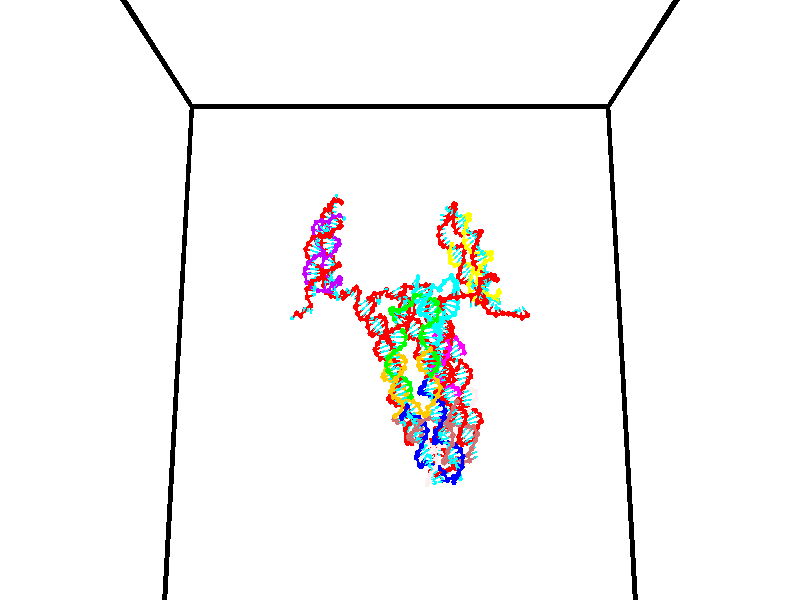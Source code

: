 // switches for output
#declare DRAW_BASES = 1; // possible values are 0, 1; only relevant for DNA ribbons
#declare DRAW_BASES_TYPE = 3; // possible values are 1, 2, 3; only relevant for DNA ribbons
#declare DRAW_FOG = 0; // set to 1 to enable fog

#include "colors.inc"

#include "transforms.inc"
background { rgb <1, 1, 1>}

#default {
   normal{
       ripples 0.25
       frequency 0.20
       turbulence 0.2
       lambda 5
   }
	finish {
		phong 0.1
		phong_size 40.
	}
}

// original window dimensions: 1024x640


// camera settings

camera {
	sky <0, 0.179814, -0.983701>
	up <0, 0.179814, -0.983701>
	right 1.6 * <1, 0, 0>
	location <35, 94.9851, 44.8844>
	look_at <35, 29.7336, 32.9568>
	direction <0, -65.2515, -11.9276>
	angle 67.0682
}


# declare cpy_camera_pos = <35, 94.9851, 44.8844>;
# if (DRAW_FOG = 1)
fog {
	fog_type 2
	up vnormalize(cpy_camera_pos)
	color rgbt<1,1,1,0.3>
	distance 1e-5
	fog_alt 3e-3
	fog_offset 56
}
# end


// LIGHTS

# declare lum = 6;
global_settings {
	ambient_light rgb lum * <0.05, 0.05, 0.05>
	max_trace_level 15
}# declare cpy_direct_light_amount = 0.25;
light_source
{	1000 * <-1, -1.16352, -0.803886>,
	rgb lum * cpy_direct_light_amount
	parallel
}

light_source
{	1000 * <1, 1.16352, 0.803886>,
	rgb lum * cpy_direct_light_amount
	parallel
}

// strand 0

// nucleotide -1

// particle -1
sphere {
	<24.639654, 35.292725, 35.105507> 0.250000
	pigment { color rgbt <1,0,0,0> }
	no_shadow
}
cylinder {
	<24.365025, 35.078754, 35.302471>,  <24.200247, 34.950371, 35.420650>, 0.100000
	pigment { color rgbt <1,0,0,0> }
	no_shadow
}
cylinder {
	<24.365025, 35.078754, 35.302471>,  <24.639654, 35.292725, 35.105507>, 0.100000
	pigment { color rgbt <1,0,0,0> }
	no_shadow
}

// particle -1
sphere {
	<24.365025, 35.078754, 35.302471> 0.100000
	pigment { color rgbt <1,0,0,0> }
	no_shadow
}
sphere {
	0, 1
	scale<0.080000,0.200000,0.300000>
	matrix <0.155390, 0.553654, 0.818120,
		-0.710259, 0.638217, -0.297003,
		-0.686576, -0.534926, 0.492410,
		24.159052, 34.918278, 35.450195>
	pigment { color rgbt <0,1,1,0> }
	no_shadow
}
cylinder {
	<24.937075, 34.567532, 35.195457>,  <24.639654, 35.292725, 35.105507>, 0.130000
	pigment { color rgbt <1,0,0,0> }
	no_shadow
}

// nucleotide -1

// particle -1
sphere {
	<24.937075, 34.567532, 35.195457> 0.250000
	pigment { color rgbt <1,0,0,0> }
	no_shadow
}
cylinder {
	<25.158760, 34.762962, 34.925900>,  <25.291771, 34.880222, 34.764164>, 0.100000
	pigment { color rgbt <1,0,0,0> }
	no_shadow
}
cylinder {
	<25.158760, 34.762962, 34.925900>,  <24.937075, 34.567532, 35.195457>, 0.100000
	pigment { color rgbt <1,0,0,0> }
	no_shadow
}

// particle -1
sphere {
	<25.158760, 34.762962, 34.925900> 0.100000
	pigment { color rgbt <1,0,0,0> }
	no_shadow
}
sphere {
	0, 1
	scale<0.080000,0.200000,0.300000>
	matrix <0.791802, -0.559132, 0.245806,
		-0.256702, -0.669823, -0.696736,
		0.554215, 0.488578, -0.673897,
		25.325024, 34.909534, 34.723732>
	pigment { color rgbt <0,1,1,0> }
	no_shadow
}
cylinder {
	<25.251911, 34.119129, 34.628674>,  <24.937075, 34.567532, 35.195457>, 0.130000
	pigment { color rgbt <1,0,0,0> }
	no_shadow
}

// nucleotide -1

// particle -1
sphere {
	<25.251911, 34.119129, 34.628674> 0.250000
	pigment { color rgbt <1,0,0,0> }
	no_shadow
}
cylinder {
	<25.474789, 34.446400, 34.685421>,  <25.608515, 34.642761, 34.719471>, 0.100000
	pigment { color rgbt <1,0,0,0> }
	no_shadow
}
cylinder {
	<25.474789, 34.446400, 34.685421>,  <25.251911, 34.119129, 34.628674>, 0.100000
	pigment { color rgbt <1,0,0,0> }
	no_shadow
}

// particle -1
sphere {
	<25.474789, 34.446400, 34.685421> 0.100000
	pigment { color rgbt <1,0,0,0> }
	no_shadow
}
sphere {
	0, 1
	scale<0.080000,0.200000,0.300000>
	matrix <0.797126, -0.574879, 0.184676,
		0.232654, 0.010186, -0.972506,
		0.557192, 0.818175, 0.141867,
		25.641947, 34.691853, 34.727982>
	pigment { color rgbt <0,1,1,0> }
	no_shadow
}
cylinder {
	<25.876034, 34.047379, 34.213612>,  <25.251911, 34.119129, 34.628674>, 0.130000
	pigment { color rgbt <1,0,0,0> }
	no_shadow
}

// nucleotide -1

// particle -1
sphere {
	<25.876034, 34.047379, 34.213612> 0.250000
	pigment { color rgbt <1,0,0,0> }
	no_shadow
}
cylinder {
	<25.929928, 34.278862, 34.535343>,  <25.962265, 34.417751, 34.728382>, 0.100000
	pigment { color rgbt <1,0,0,0> }
	no_shadow
}
cylinder {
	<25.929928, 34.278862, 34.535343>,  <25.876034, 34.047379, 34.213612>, 0.100000
	pigment { color rgbt <1,0,0,0> }
	no_shadow
}

// particle -1
sphere {
	<25.929928, 34.278862, 34.535343> 0.100000
	pigment { color rgbt <1,0,0,0> }
	no_shadow
}
sphere {
	0, 1
	scale<0.080000,0.200000,0.300000>
	matrix <0.674454, -0.648235, 0.353415,
		0.725919, 0.494866, -0.477650,
		0.134736, 0.578704, 0.804331,
		25.970348, 34.452473, 34.776642>
	pigment { color rgbt <0,1,1,0> }
	no_shadow
}
cylinder {
	<25.460356, 34.022827, 33.526924>,  <25.876034, 34.047379, 34.213612>, 0.130000
	pigment { color rgbt <1,0,0,0> }
	no_shadow
}

// nucleotide -1

// particle -1
sphere {
	<25.460356, 34.022827, 33.526924> 0.250000
	pigment { color rgbt <1,0,0,0> }
	no_shadow
}
cylinder {
	<25.835466, 34.072166, 33.397087>,  <26.060534, 34.101768, 33.319187>, 0.100000
	pigment { color rgbt <1,0,0,0> }
	no_shadow
}
cylinder {
	<25.835466, 34.072166, 33.397087>,  <25.460356, 34.022827, 33.526924>, 0.100000
	pigment { color rgbt <1,0,0,0> }
	no_shadow
}

// particle -1
sphere {
	<25.835466, 34.072166, 33.397087> 0.100000
	pigment { color rgbt <1,0,0,0> }
	no_shadow
}
sphere {
	0, 1
	scale<0.080000,0.200000,0.300000>
	matrix <-0.201432, -0.568171, -0.797877,
		-0.282838, 0.813614, -0.507972,
		0.937778, 0.123348, -0.324588,
		26.116800, 34.109169, 33.299709>
	pigment { color rgbt <0,1,1,0> }
	no_shadow
}
cylinder {
	<25.451292, 34.267300, 32.852272>,  <25.460356, 34.022827, 33.526924>, 0.130000
	pigment { color rgbt <1,0,0,0> }
	no_shadow
}

// nucleotide -1

// particle -1
sphere {
	<25.451292, 34.267300, 32.852272> 0.250000
	pigment { color rgbt <1,0,0,0> }
	no_shadow
}
cylinder {
	<25.803326, 34.077930, 32.866833>,  <26.014545, 33.964310, 32.875568>, 0.100000
	pigment { color rgbt <1,0,0,0> }
	no_shadow
}
cylinder {
	<25.803326, 34.077930, 32.866833>,  <25.451292, 34.267300, 32.852272>, 0.100000
	pigment { color rgbt <1,0,0,0> }
	no_shadow
}

// particle -1
sphere {
	<25.803326, 34.077930, 32.866833> 0.100000
	pigment { color rgbt <1,0,0,0> }
	no_shadow
}
sphere {
	0, 1
	scale<0.080000,0.200000,0.300000>
	matrix <-0.135758, -0.324358, -0.936142,
		0.454997, 0.818941, -0.349733,
		0.880084, -0.473421, 0.036405,
		26.067350, 33.935905, 32.877754>
	pigment { color rgbt <0,1,1,0> }
	no_shadow
}
cylinder {
	<25.968224, 34.490234, 32.253487>,  <25.451292, 34.267300, 32.852272>, 0.130000
	pigment { color rgbt <1,0,0,0> }
	no_shadow
}

// nucleotide -1

// particle -1
sphere {
	<25.968224, 34.490234, 32.253487> 0.250000
	pigment { color rgbt <1,0,0,0> }
	no_shadow
}
cylinder {
	<26.024759, 34.111919, 32.370457>,  <26.058681, 33.884930, 32.440639>, 0.100000
	pigment { color rgbt <1,0,0,0> }
	no_shadow
}
cylinder {
	<26.024759, 34.111919, 32.370457>,  <25.968224, 34.490234, 32.253487>, 0.100000
	pigment { color rgbt <1,0,0,0> }
	no_shadow
}

// particle -1
sphere {
	<26.024759, 34.111919, 32.370457> 0.100000
	pigment { color rgbt <1,0,0,0> }
	no_shadow
}
sphere {
	0, 1
	scale<0.080000,0.200000,0.300000>
	matrix <-0.128835, -0.310453, -0.941818,
		0.981542, 0.095442, -0.165730,
		0.141341, -0.945785, 0.292426,
		26.067162, 33.828182, 32.458183>
	pigment { color rgbt <0,1,1,0> }
	no_shadow
}
cylinder {
	<26.634436, 34.284328, 31.945333>,  <25.968224, 34.490234, 32.253487>, 0.130000
	pigment { color rgbt <1,0,0,0> }
	no_shadow
}

// nucleotide -1

// particle -1
sphere {
	<26.634436, 34.284328, 31.945333> 0.250000
	pigment { color rgbt <1,0,0,0> }
	no_shadow
}
cylinder {
	<26.422022, 33.953362, 32.018421>,  <26.294573, 33.754784, 32.062275>, 0.100000
	pigment { color rgbt <1,0,0,0> }
	no_shadow
}
cylinder {
	<26.422022, 33.953362, 32.018421>,  <26.634436, 34.284328, 31.945333>, 0.100000
	pigment { color rgbt <1,0,0,0> }
	no_shadow
}

// particle -1
sphere {
	<26.422022, 33.953362, 32.018421> 0.100000
	pigment { color rgbt <1,0,0,0> }
	no_shadow
}
sphere {
	0, 1
	scale<0.080000,0.200000,0.300000>
	matrix <0.084729, -0.266404, -0.960130,
		0.843103, -0.494381, 0.211576,
		-0.531034, -0.827416, 0.182718,
		26.262712, 33.705135, 32.073238>
	pigment { color rgbt <0,1,1,0> }
	no_shadow
}
cylinder {
	<26.957825, 33.820240, 31.597338>,  <26.634436, 34.284328, 31.945333>, 0.130000
	pigment { color rgbt <1,0,0,0> }
	no_shadow
}

// nucleotide -1

// particle -1
sphere {
	<26.957825, 33.820240, 31.597338> 0.250000
	pigment { color rgbt <1,0,0,0> }
	no_shadow
}
cylinder {
	<26.585699, 33.680874, 31.643164>,  <26.362425, 33.597256, 31.670660>, 0.100000
	pigment { color rgbt <1,0,0,0> }
	no_shadow
}
cylinder {
	<26.585699, 33.680874, 31.643164>,  <26.957825, 33.820240, 31.597338>, 0.100000
	pigment { color rgbt <1,0,0,0> }
	no_shadow
}

// particle -1
sphere {
	<26.585699, 33.680874, 31.643164> 0.100000
	pigment { color rgbt <1,0,0,0> }
	no_shadow
}
sphere {
	0, 1
	scale<0.080000,0.200000,0.300000>
	matrix <-0.029707, -0.239755, -0.970379,
		0.365563, -0.906159, 0.212697,
		-0.930312, -0.348416, 0.114565,
		26.306606, 33.576347, 31.677532>
	pigment { color rgbt <0,1,1,0> }
	no_shadow
}
cylinder {
	<26.983864, 33.359272, 31.152979>,  <26.957825, 33.820240, 31.597338>, 0.130000
	pigment { color rgbt <1,0,0,0> }
	no_shadow
}

// nucleotide -1

// particle -1
sphere {
	<26.983864, 33.359272, 31.152979> 0.250000
	pigment { color rgbt <1,0,0,0> }
	no_shadow
}
cylinder {
	<26.589241, 33.357368, 31.218315>,  <26.352467, 33.356228, 31.257517>, 0.100000
	pigment { color rgbt <1,0,0,0> }
	no_shadow
}
cylinder {
	<26.589241, 33.357368, 31.218315>,  <26.983864, 33.359272, 31.152979>, 0.100000
	pigment { color rgbt <1,0,0,0> }
	no_shadow
}

// particle -1
sphere {
	<26.589241, 33.357368, 31.218315> 0.100000
	pigment { color rgbt <1,0,0,0> }
	no_shadow
}
sphere {
	0, 1
	scale<0.080000,0.200000,0.300000>
	matrix <-0.150643, -0.360838, -0.920382,
		0.063319, -0.932616, 0.355271,
		-0.986559, -0.004758, 0.163340,
		26.293274, 33.355942, 31.267317>
	pigment { color rgbt <0,1,1,0> }
	no_shadow
}
cylinder {
	<26.819284, 32.732029, 30.865482>,  <26.983864, 33.359272, 31.152979>, 0.130000
	pigment { color rgbt <1,0,0,0> }
	no_shadow
}

// nucleotide -1

// particle -1
sphere {
	<26.819284, 32.732029, 30.865482> 0.250000
	pigment { color rgbt <1,0,0,0> }
	no_shadow
}
cylinder {
	<26.494019, 32.964840, 30.866148>,  <26.298859, 33.104527, 30.866547>, 0.100000
	pigment { color rgbt <1,0,0,0> }
	no_shadow
}
cylinder {
	<26.494019, 32.964840, 30.866148>,  <26.819284, 32.732029, 30.865482>, 0.100000
	pigment { color rgbt <1,0,0,0> }
	no_shadow
}

// particle -1
sphere {
	<26.494019, 32.964840, 30.866148> 0.100000
	pigment { color rgbt <1,0,0,0> }
	no_shadow
}
sphere {
	0, 1
	scale<0.080000,0.200000,0.300000>
	matrix <-0.227453, -0.315147, -0.921384,
		-0.535749, -0.749616, 0.388651,
		-0.813165, 0.582030, 0.001663,
		26.250069, 33.139450, 30.866648>
	pigment { color rgbt <0,1,1,0> }
	no_shadow
}
cylinder {
	<26.212749, 32.303829, 30.434923>,  <26.819284, 32.732029, 30.865482>, 0.130000
	pigment { color rgbt <1,0,0,0> }
	no_shadow
}

// nucleotide -1

// particle -1
sphere {
	<26.212749, 32.303829, 30.434923> 0.250000
	pigment { color rgbt <1,0,0,0> }
	no_shadow
}
cylinder {
	<26.092724, 32.685379, 30.438707>,  <26.020708, 32.914307, 30.440977>, 0.100000
	pigment { color rgbt <1,0,0,0> }
	no_shadow
}
cylinder {
	<26.092724, 32.685379, 30.438707>,  <26.212749, 32.303829, 30.434923>, 0.100000
	pigment { color rgbt <1,0,0,0> }
	no_shadow
}

// particle -1
sphere {
	<26.092724, 32.685379, 30.438707> 0.100000
	pigment { color rgbt <1,0,0,0> }
	no_shadow
}
sphere {
	0, 1
	scale<0.080000,0.200000,0.300000>
	matrix <-0.177951, -0.046231, -0.982953,
		-0.937174, -0.296631, 0.183614,
		-0.300063, 0.953872, 0.009459,
		26.002705, 32.971542, 30.441545>
	pigment { color rgbt <0,1,1,0> }
	no_shadow
}
cylinder {
	<25.563700, 32.326080, 30.062807>,  <26.212749, 32.303829, 30.434923>, 0.130000
	pigment { color rgbt <1,0,0,0> }
	no_shadow
}

// nucleotide -1

// particle -1
sphere {
	<25.563700, 32.326080, 30.062807> 0.250000
	pigment { color rgbt <1,0,0,0> }
	no_shadow
}
cylinder {
	<25.697830, 32.702515, 30.045328>,  <25.778309, 32.928375, 30.034840>, 0.100000
	pigment { color rgbt <1,0,0,0> }
	no_shadow
}
cylinder {
	<25.697830, 32.702515, 30.045328>,  <25.563700, 32.326080, 30.062807>, 0.100000
	pigment { color rgbt <1,0,0,0> }
	no_shadow
}

// particle -1
sphere {
	<25.697830, 32.702515, 30.045328> 0.100000
	pigment { color rgbt <1,0,0,0> }
	no_shadow
}
sphere {
	0, 1
	scale<0.080000,0.200000,0.300000>
	matrix <-0.112441, -0.006073, -0.993640,
		-0.935368, 0.338108, 0.103780,
		0.335327, 0.941088, -0.043698,
		25.798428, 32.984840, 30.032219>
	pigment { color rgbt <0,1,1,0> }
	no_shadow
}
cylinder {
	<25.130014, 32.653854, 29.546820>,  <25.563700, 32.326080, 30.062807>, 0.130000
	pigment { color rgbt <1,0,0,0> }
	no_shadow
}

// nucleotide -1

// particle -1
sphere {
	<25.130014, 32.653854, 29.546820> 0.250000
	pigment { color rgbt <1,0,0,0> }
	no_shadow
}
cylinder {
	<25.461712, 32.871666, 29.597162>,  <25.660730, 33.002354, 29.627367>, 0.100000
	pigment { color rgbt <1,0,0,0> }
	no_shadow
}
cylinder {
	<25.461712, 32.871666, 29.597162>,  <25.130014, 32.653854, 29.546820>, 0.100000
	pigment { color rgbt <1,0,0,0> }
	no_shadow
}

// particle -1
sphere {
	<25.461712, 32.871666, 29.597162> 0.100000
	pigment { color rgbt <1,0,0,0> }
	no_shadow
}
sphere {
	0, 1
	scale<0.080000,0.200000,0.300000>
	matrix <0.131373, 0.028961, -0.990910,
		-0.543229, 0.838239, -0.047521,
		0.829243, 0.544534, 0.125854,
		25.710485, 33.035027, 29.634918>
	pigment { color rgbt <0,1,1,0> }
	no_shadow
}
cylinder {
	<25.042789, 33.087528, 29.020164>,  <25.130014, 32.653854, 29.546820>, 0.130000
	pigment { color rgbt <1,0,0,0> }
	no_shadow
}

// nucleotide -1

// particle -1
sphere {
	<25.042789, 33.087528, 29.020164> 0.250000
	pigment { color rgbt <1,0,0,0> }
	no_shadow
}
cylinder {
	<25.431837, 33.132614, 29.101465>,  <25.665266, 33.159664, 29.150246>, 0.100000
	pigment { color rgbt <1,0,0,0> }
	no_shadow
}
cylinder {
	<25.431837, 33.132614, 29.101465>,  <25.042789, 33.087528, 29.020164>, 0.100000
	pigment { color rgbt <1,0,0,0> }
	no_shadow
}

// particle -1
sphere {
	<25.431837, 33.132614, 29.101465> 0.100000
	pigment { color rgbt <1,0,0,0> }
	no_shadow
}
sphere {
	0, 1
	scale<0.080000,0.200000,0.300000>
	matrix <0.206718, -0.019825, -0.978200,
		-0.106226, 0.993430, -0.042582,
		0.972617, 0.112713, 0.203254,
		25.723621, 33.166428, 29.162441>
	pigment { color rgbt <0,1,1,0> }
	no_shadow
}
cylinder {
	<25.380556, 33.744606, 28.711876>,  <25.042789, 33.087528, 29.020164>, 0.130000
	pigment { color rgbt <1,0,0,0> }
	no_shadow
}

// nucleotide -1

// particle -1
sphere {
	<25.380556, 33.744606, 28.711876> 0.250000
	pigment { color rgbt <1,0,0,0> }
	no_shadow
}
cylinder {
	<25.664892, 33.468384, 28.765293>,  <25.835495, 33.302650, 28.797342>, 0.100000
	pigment { color rgbt <1,0,0,0> }
	no_shadow
}
cylinder {
	<25.664892, 33.468384, 28.765293>,  <25.380556, 33.744606, 28.711876>, 0.100000
	pigment { color rgbt <1,0,0,0> }
	no_shadow
}

// particle -1
sphere {
	<25.664892, 33.468384, 28.765293> 0.100000
	pigment { color rgbt <1,0,0,0> }
	no_shadow
}
sphere {
	0, 1
	scale<0.080000,0.200000,0.300000>
	matrix <0.292313, 0.117361, -0.949094,
		0.639733, 0.713691, 0.285284,
		0.710841, -0.690559, 0.133541,
		25.878145, 33.261215, 28.805355>
	pigment { color rgbt <0,1,1,0> }
	no_shadow
}
cylinder {
	<25.882259, 33.903873, 28.198700>,  <25.380556, 33.744606, 28.711876>, 0.130000
	pigment { color rgbt <1,0,0,0> }
	no_shadow
}

// nucleotide -1

// particle -1
sphere {
	<25.882259, 33.903873, 28.198700> 0.250000
	pigment { color rgbt <1,0,0,0> }
	no_shadow
}
cylinder {
	<26.008232, 33.542664, 28.315565>,  <26.083817, 33.325935, 28.385685>, 0.100000
	pigment { color rgbt <1,0,0,0> }
	no_shadow
}
cylinder {
	<26.008232, 33.542664, 28.315565>,  <25.882259, 33.903873, 28.198700>, 0.100000
	pigment { color rgbt <1,0,0,0> }
	no_shadow
}

// particle -1
sphere {
	<26.008232, 33.542664, 28.315565> 0.100000
	pigment { color rgbt <1,0,0,0> }
	no_shadow
}
sphere {
	0, 1
	scale<0.080000,0.200000,0.300000>
	matrix <0.528614, -0.088777, -0.844207,
		0.788280, 0.420308, 0.449394,
		0.314931, -0.903028, 0.292162,
		26.102711, 33.271755, 28.403214>
	pigment { color rgbt <0,1,1,0> }
	no_shadow
}
cylinder {
	<26.579636, 33.837772, 27.947027>,  <25.882259, 33.903873, 28.198700>, 0.130000
	pigment { color rgbt <1,0,0,0> }
	no_shadow
}

// nucleotide -1

// particle -1
sphere {
	<26.579636, 33.837772, 27.947027> 0.250000
	pigment { color rgbt <1,0,0,0> }
	no_shadow
}
cylinder {
	<26.481863, 33.456051, 28.015789>,  <26.423201, 33.227016, 28.057045>, 0.100000
	pigment { color rgbt <1,0,0,0> }
	no_shadow
}
cylinder {
	<26.481863, 33.456051, 28.015789>,  <26.579636, 33.837772, 27.947027>, 0.100000
	pigment { color rgbt <1,0,0,0> }
	no_shadow
}

// particle -1
sphere {
	<26.481863, 33.456051, 28.015789> 0.100000
	pigment { color rgbt <1,0,0,0> }
	no_shadow
}
sphere {
	0, 1
	scale<0.080000,0.200000,0.300000>
	matrix <0.569476, -0.284764, -0.771107,
		0.784825, -0.090587, 0.613060,
		-0.244430, -0.954308, 0.171903,
		26.408533, 33.169758, 28.067360>
	pigment { color rgbt <0,1,1,0> }
	no_shadow
}
cylinder {
	<27.198383, 33.537201, 27.866531>,  <26.579636, 33.837772, 27.947027>, 0.130000
	pigment { color rgbt <1,0,0,0> }
	no_shadow
}

// nucleotide -1

// particle -1
sphere {
	<27.198383, 33.537201, 27.866531> 0.250000
	pigment { color rgbt <1,0,0,0> }
	no_shadow
}
cylinder {
	<26.906452, 33.269890, 27.808901>,  <26.731293, 33.109505, 27.774323>, 0.100000
	pigment { color rgbt <1,0,0,0> }
	no_shadow
}
cylinder {
	<26.906452, 33.269890, 27.808901>,  <27.198383, 33.537201, 27.866531>, 0.100000
	pigment { color rgbt <1,0,0,0> }
	no_shadow
}

// particle -1
sphere {
	<26.906452, 33.269890, 27.808901> 0.100000
	pigment { color rgbt <1,0,0,0> }
	no_shadow
}
sphere {
	0, 1
	scale<0.080000,0.200000,0.300000>
	matrix <0.502562, -0.381601, -0.775765,
		0.463446, -0.638582, 0.614354,
		-0.729828, -0.668276, -0.144076,
		26.687504, 33.069408, 27.765678>
	pigment { color rgbt <0,1,1,0> }
	no_shadow
}
cylinder {
	<27.501493, 32.933266, 27.779720>,  <27.198383, 33.537201, 27.866531>, 0.130000
	pigment { color rgbt <1,0,0,0> }
	no_shadow
}

// nucleotide -1

// particle -1
sphere {
	<27.501493, 32.933266, 27.779720> 0.250000
	pigment { color rgbt <1,0,0,0> }
	no_shadow
}
cylinder {
	<27.142544, 32.833714, 27.633965>,  <26.927174, 32.773983, 27.546511>, 0.100000
	pigment { color rgbt <1,0,0,0> }
	no_shadow
}
cylinder {
	<27.142544, 32.833714, 27.633965>,  <27.501493, 32.933266, 27.779720>, 0.100000
	pigment { color rgbt <1,0,0,0> }
	no_shadow
}

// particle -1
sphere {
	<27.142544, 32.833714, 27.633965> 0.100000
	pigment { color rgbt <1,0,0,0> }
	no_shadow
}
sphere {
	0, 1
	scale<0.080000,0.200000,0.300000>
	matrix <0.432631, -0.333616, -0.837574,
		0.086886, -0.909264, 0.407050,
		-0.897375, -0.248876, -0.364389,
		26.873331, 32.759052, 27.524649>
	pigment { color rgbt <0,1,1,0> }
	no_shadow
}
cylinder {
	<27.557568, 32.239685, 27.546799>,  <27.501493, 32.933266, 27.779720>, 0.130000
	pigment { color rgbt <1,0,0,0> }
	no_shadow
}

// nucleotide -1

// particle -1
sphere {
	<27.557568, 32.239685, 27.546799> 0.250000
	pigment { color rgbt <1,0,0,0> }
	no_shadow
}
cylinder {
	<27.250166, 32.401924, 27.348854>,  <27.065725, 32.499268, 27.230087>, 0.100000
	pigment { color rgbt <1,0,0,0> }
	no_shadow
}
cylinder {
	<27.250166, 32.401924, 27.348854>,  <27.557568, 32.239685, 27.546799>, 0.100000
	pigment { color rgbt <1,0,0,0> }
	no_shadow
}

// particle -1
sphere {
	<27.250166, 32.401924, 27.348854> 0.100000
	pigment { color rgbt <1,0,0,0> }
	no_shadow
}
sphere {
	0, 1
	scale<0.080000,0.200000,0.300000>
	matrix <0.379798, -0.333257, -0.862956,
		-0.514932, -0.851134, 0.102064,
		-0.768504, 0.405600, -0.494864,
		27.019615, 32.523605, 27.200396>
	pigment { color rgbt <0,1,1,0> }
	no_shadow
}
cylinder {
	<27.493067, 31.576361, 27.298639>,  <27.557568, 32.239685, 27.546799>, 0.130000
	pigment { color rgbt <1,0,0,0> }
	no_shadow
}

// nucleotide -1

// particle -1
sphere {
	<27.493067, 31.576361, 27.298639> 0.250000
	pigment { color rgbt <1,0,0,0> }
	no_shadow
}
cylinder {
	<27.331457, 31.888210, 27.107244>,  <27.234491, 32.075321, 26.992407>, 0.100000
	pigment { color rgbt <1,0,0,0> }
	no_shadow
}
cylinder {
	<27.331457, 31.888210, 27.107244>,  <27.493067, 31.576361, 27.298639>, 0.100000
	pigment { color rgbt <1,0,0,0> }
	no_shadow
}

// particle -1
sphere {
	<27.331457, 31.888210, 27.107244> 0.100000
	pigment { color rgbt <1,0,0,0> }
	no_shadow
}
sphere {
	0, 1
	scale<0.080000,0.200000,0.300000>
	matrix <0.232117, -0.418583, -0.878015,
		-0.884808, -0.465805, -0.011846,
		-0.404026, 0.779624, -0.478487,
		27.210249, 32.122097, 26.963697>
	pigment { color rgbt <0,1,1,0> }
	no_shadow
}
cylinder {
	<27.012806, 31.347242, 26.667477>,  <27.493067, 31.576361, 27.298639>, 0.130000
	pigment { color rgbt <1,0,0,0> }
	no_shadow
}

// nucleotide -1

// particle -1
sphere {
	<27.012806, 31.347242, 26.667477> 0.250000
	pigment { color rgbt <1,0,0,0> }
	no_shadow
}
cylinder {
	<27.097549, 31.727251, 26.575760>,  <27.148396, 31.955256, 26.520729>, 0.100000
	pigment { color rgbt <1,0,0,0> }
	no_shadow
}
cylinder {
	<27.097549, 31.727251, 26.575760>,  <27.012806, 31.347242, 26.667477>, 0.100000
	pigment { color rgbt <1,0,0,0> }
	no_shadow
}

// particle -1
sphere {
	<27.097549, 31.727251, 26.575760> 0.100000
	pigment { color rgbt <1,0,0,0> }
	no_shadow
}
sphere {
	0, 1
	scale<0.080000,0.200000,0.300000>
	matrix <0.188652, -0.269961, -0.944209,
		-0.958919, 0.156783, -0.236417,
		0.211860, 0.950021, -0.229293,
		27.161108, 32.012257, 26.506971>
	pigment { color rgbt <0,1,1,0> }
	no_shadow
}
cylinder {
	<26.702551, 31.318300, 26.140533>,  <27.012806, 31.347242, 26.667477>, 0.130000
	pigment { color rgbt <1,0,0,0> }
	no_shadow
}

// nucleotide -1

// particle -1
sphere {
	<26.702551, 31.318300, 26.140533> 0.250000
	pigment { color rgbt <1,0,0,0> }
	no_shadow
}
cylinder {
	<26.939178, 31.640802, 26.140619>,  <27.081154, 31.834303, 26.140671>, 0.100000
	pigment { color rgbt <1,0,0,0> }
	no_shadow
}
cylinder {
	<26.939178, 31.640802, 26.140619>,  <26.702551, 31.318300, 26.140533>, 0.100000
	pigment { color rgbt <1,0,0,0> }
	no_shadow
}

// particle -1
sphere {
	<26.939178, 31.640802, 26.140619> 0.100000
	pigment { color rgbt <1,0,0,0> }
	no_shadow
}
sphere {
	0, 1
	scale<0.080000,0.200000,0.300000>
	matrix <0.156538, -0.114592, -0.981002,
		-0.790913, 0.580362, -0.193999,
		0.591567, 0.806256, 0.000217,
		27.116648, 31.882679, 26.140684>
	pigment { color rgbt <0,1,1,0> }
	no_shadow
}
cylinder {
	<26.545013, 31.862902, 25.601263>,  <26.702551, 31.318300, 26.140533>, 0.130000
	pigment { color rgbt <1,0,0,0> }
	no_shadow
}

// nucleotide -1

// particle -1
sphere {
	<26.545013, 31.862902, 25.601263> 0.250000
	pigment { color rgbt <1,0,0,0> }
	no_shadow
}
cylinder {
	<26.934490, 31.857540, 25.692253>,  <27.168177, 31.854322, 25.746847>, 0.100000
	pigment { color rgbt <1,0,0,0> }
	no_shadow
}
cylinder {
	<26.934490, 31.857540, 25.692253>,  <26.545013, 31.862902, 25.601263>, 0.100000
	pigment { color rgbt <1,0,0,0> }
	no_shadow
}

// particle -1
sphere {
	<26.934490, 31.857540, 25.692253> 0.100000
	pigment { color rgbt <1,0,0,0> }
	no_shadow
}
sphere {
	0, 1
	scale<0.080000,0.200000,0.300000>
	matrix <0.227782, 0.029956, -0.973251,
		0.006231, 0.999461, 0.032221,
		0.973692, -0.013404, 0.227473,
		27.226599, 31.853519, 25.760494>
	pigment { color rgbt <0,1,1,0> }
	no_shadow
}
cylinder {
	<26.926161, 32.472816, 25.222893>,  <26.545013, 31.862902, 25.601263>, 0.130000
	pigment { color rgbt <1,0,0,0> }
	no_shadow
}

// nucleotide -1

// particle -1
sphere {
	<26.926161, 32.472816, 25.222893> 0.250000
	pigment { color rgbt <1,0,0,0> }
	no_shadow
}
cylinder {
	<27.153734, 32.152824, 25.299147>,  <27.290279, 31.960829, 25.344898>, 0.100000
	pigment { color rgbt <1,0,0,0> }
	no_shadow
}
cylinder {
	<27.153734, 32.152824, 25.299147>,  <26.926161, 32.472816, 25.222893>, 0.100000
	pigment { color rgbt <1,0,0,0> }
	no_shadow
}

// particle -1
sphere {
	<27.153734, 32.152824, 25.299147> 0.100000
	pigment { color rgbt <1,0,0,0> }
	no_shadow
}
sphere {
	0, 1
	scale<0.080000,0.200000,0.300000>
	matrix <0.177703, -0.106742, -0.978278,
		0.802953, 0.590453, 0.081431,
		0.568935, -0.799982, 0.190634,
		27.324415, 31.912830, 25.356337>
	pigment { color rgbt <0,1,1,0> }
	no_shadow
}
cylinder {
	<27.552206, 32.674957, 25.087494>,  <26.926161, 32.472816, 25.222893>, 0.130000
	pigment { color rgbt <1,0,0,0> }
	no_shadow
}

// nucleotide -1

// particle -1
sphere {
	<27.552206, 32.674957, 25.087494> 0.250000
	pigment { color rgbt <1,0,0,0> }
	no_shadow
}
cylinder {
	<27.568024, 32.275425, 25.076435>,  <27.577515, 32.035706, 25.069799>, 0.100000
	pigment { color rgbt <1,0,0,0> }
	no_shadow
}
cylinder {
	<27.568024, 32.275425, 25.076435>,  <27.552206, 32.674957, 25.087494>, 0.100000
	pigment { color rgbt <1,0,0,0> }
	no_shadow
}

// particle -1
sphere {
	<27.568024, 32.275425, 25.076435> 0.100000
	pigment { color rgbt <1,0,0,0> }
	no_shadow
}
sphere {
	0, 1
	scale<0.080000,0.200000,0.300000>
	matrix <0.419226, 0.041702, -0.906924,
		0.907020, 0.024272, 0.420387,
		0.039544, -0.998835, -0.027649,
		27.579887, 31.975775, 25.068140>
	pigment { color rgbt <0,1,1,0> }
	no_shadow
}
cylinder {
	<27.922382, 32.761070, 24.403187>,  <27.552206, 32.674957, 25.087494>, 0.130000
	pigment { color rgbt <1,0,0,0> }
	no_shadow
}

// nucleotide -1

// particle -1
sphere {
	<27.922382, 32.761070, 24.403187> 0.250000
	pigment { color rgbt <1,0,0,0> }
	no_shadow
}
cylinder {
	<27.789793, 32.410271, 24.542326>,  <27.710239, 32.199791, 24.625809>, 0.100000
	pigment { color rgbt <1,0,0,0> }
	no_shadow
}
cylinder {
	<27.789793, 32.410271, 24.542326>,  <27.922382, 32.761070, 24.403187>, 0.100000
	pigment { color rgbt <1,0,0,0> }
	no_shadow
}

// particle -1
sphere {
	<27.789793, 32.410271, 24.542326> 0.100000
	pigment { color rgbt <1,0,0,0> }
	no_shadow
}
sphere {
	0, 1
	scale<0.080000,0.200000,0.300000>
	matrix <0.425463, -0.468023, -0.774555,
		0.842084, -0.108749, 0.528269,
		-0.331474, -0.876999, 0.347846,
		27.690351, 32.147171, 24.646679>
	pigment { color rgbt <0,1,1,0> }
	no_shadow
}
cylinder {
	<28.453428, 32.189388, 24.316032>,  <27.922382, 32.761070, 24.403187>, 0.130000
	pigment { color rgbt <1,0,0,0> }
	no_shadow
}

// nucleotide -1

// particle -1
sphere {
	<28.453428, 32.189388, 24.316032> 0.250000
	pigment { color rgbt <1,0,0,0> }
	no_shadow
}
cylinder {
	<28.089470, 32.023697, 24.325050>,  <27.871096, 31.924282, 24.330462>, 0.100000
	pigment { color rgbt <1,0,0,0> }
	no_shadow
}
cylinder {
	<28.089470, 32.023697, 24.325050>,  <28.453428, 32.189388, 24.316032>, 0.100000
	pigment { color rgbt <1,0,0,0> }
	no_shadow
}

// particle -1
sphere {
	<28.089470, 32.023697, 24.325050> 0.100000
	pigment { color rgbt <1,0,0,0> }
	no_shadow
}
sphere {
	0, 1
	scale<0.080000,0.200000,0.300000>
	matrix <0.201536, -0.488887, -0.848748,
		0.362594, -0.767728, 0.528317,
		-0.909895, -0.414226, 0.022543,
		27.816502, 31.899429, 24.331814>
	pigment { color rgbt <0,1,1,0> }
	no_shadow
}
cylinder {
	<28.588427, 31.478609, 24.252342>,  <28.453428, 32.189388, 24.316032>, 0.130000
	pigment { color rgbt <1,0,0,0> }
	no_shadow
}

// nucleotide -1

// particle -1
sphere {
	<28.588427, 31.478609, 24.252342> 0.250000
	pigment { color rgbt <1,0,0,0> }
	no_shadow
}
cylinder {
	<28.237030, 31.599207, 24.104097>,  <28.026192, 31.671566, 24.015150>, 0.100000
	pigment { color rgbt <1,0,0,0> }
	no_shadow
}
cylinder {
	<28.237030, 31.599207, 24.104097>,  <28.588427, 31.478609, 24.252342>, 0.100000
	pigment { color rgbt <1,0,0,0> }
	no_shadow
}

// particle -1
sphere {
	<28.237030, 31.599207, 24.104097> 0.100000
	pigment { color rgbt <1,0,0,0> }
	no_shadow
}
sphere {
	0, 1
	scale<0.080000,0.200000,0.300000>
	matrix <0.235911, -0.400815, -0.885264,
		-0.415463, -0.865124, 0.280981,
		-0.878485, 0.301508, -0.370617,
		27.973482, 31.689655, 23.992914>
	pigment { color rgbt <0,1,1,0> }
	no_shadow
}
cylinder {
	<28.105890, 30.926151, 23.860453>,  <28.588427, 31.478609, 24.252342>, 0.130000
	pigment { color rgbt <1,0,0,0> }
	no_shadow
}

// nucleotide -1

// particle -1
sphere {
	<28.105890, 30.926151, 23.860453> 0.250000
	pigment { color rgbt <1,0,0,0> }
	no_shadow
}
cylinder {
	<28.062954, 31.298609, 23.721056>,  <28.037193, 31.522083, 23.637419>, 0.100000
	pigment { color rgbt <1,0,0,0> }
	no_shadow
}
cylinder {
	<28.062954, 31.298609, 23.721056>,  <28.105890, 30.926151, 23.860453>, 0.100000
	pigment { color rgbt <1,0,0,0> }
	no_shadow
}

// particle -1
sphere {
	<28.062954, 31.298609, 23.721056> 0.100000
	pigment { color rgbt <1,0,0,0> }
	no_shadow
}
sphere {
	0, 1
	scale<0.080000,0.200000,0.300000>
	matrix <0.159200, -0.329894, -0.930497,
		-0.981394, -0.155359, -0.112828,
		-0.107340, 0.931146, -0.348490,
		28.030752, 31.577953, 23.616508>
	pigment { color rgbt <0,1,1,0> }
	no_shadow
}
cylinder {
	<27.475634, 30.622683, 23.914984>,  <28.105890, 30.926151, 23.860453>, 0.130000
	pigment { color rgbt <1,0,0,0> }
	no_shadow
}

// nucleotide -1

// particle -1
sphere {
	<27.475634, 30.622683, 23.914984> 0.250000
	pigment { color rgbt <1,0,0,0> }
	no_shadow
}
cylinder {
	<27.650816, 30.274334, 23.825741>,  <27.755924, 30.065325, 23.772196>, 0.100000
	pigment { color rgbt <1,0,0,0> }
	no_shadow
}
cylinder {
	<27.650816, 30.274334, 23.825741>,  <27.475634, 30.622683, 23.914984>, 0.100000
	pigment { color rgbt <1,0,0,0> }
	no_shadow
}

// particle -1
sphere {
	<27.650816, 30.274334, 23.825741> 0.100000
	pigment { color rgbt <1,0,0,0> }
	no_shadow
}
sphere {
	0, 1
	scale<0.080000,0.200000,0.300000>
	matrix <0.033685, -0.232103, 0.972108,
		-0.898366, -0.433255, -0.072315,
		0.437955, -0.870873, -0.223107,
		27.782202, 30.013073, 23.758808>
	pigment { color rgbt <0,1,1,0> }
	no_shadow
}
cylinder {
	<27.030073, 30.052950, 24.061178>,  <27.475634, 30.622683, 23.914984>, 0.130000
	pigment { color rgbt <1,0,0,0> }
	no_shadow
}

// nucleotide -1

// particle -1
sphere {
	<27.030073, 30.052950, 24.061178> 0.250000
	pigment { color rgbt <1,0,0,0> }
	no_shadow
}
cylinder {
	<27.402199, 29.910593, 24.096645>,  <27.625473, 29.825180, 24.117926>, 0.100000
	pigment { color rgbt <1,0,0,0> }
	no_shadow
}
cylinder {
	<27.402199, 29.910593, 24.096645>,  <27.030073, 30.052950, 24.061178>, 0.100000
	pigment { color rgbt <1,0,0,0> }
	no_shadow
}

// particle -1
sphere {
	<27.402199, 29.910593, 24.096645> 0.100000
	pigment { color rgbt <1,0,0,0> }
	no_shadow
}
sphere {
	0, 1
	scale<0.080000,0.200000,0.300000>
	matrix <-0.191324, -0.264643, 0.945177,
		-0.312914, -0.896273, -0.314291,
		0.930311, -0.355891, 0.088668,
		27.681292, 29.803825, 24.123245>
	pigment { color rgbt <0,1,1,0> }
	no_shadow
}
cylinder {
	<27.091944, 29.310282, 24.456577>,  <27.030073, 30.052950, 24.061178>, 0.130000
	pigment { color rgbt <1,0,0,0> }
	no_shadow
}

// nucleotide -1

// particle -1
sphere {
	<27.091944, 29.310282, 24.456577> 0.250000
	pigment { color rgbt <1,0,0,0> }
	no_shadow
}
cylinder {
	<27.413933, 29.543028, 24.502977>,  <27.607126, 29.682674, 24.530817>, 0.100000
	pigment { color rgbt <1,0,0,0> }
	no_shadow
}
cylinder {
	<27.413933, 29.543028, 24.502977>,  <27.091944, 29.310282, 24.456577>, 0.100000
	pigment { color rgbt <1,0,0,0> }
	no_shadow
}

// particle -1
sphere {
	<27.413933, 29.543028, 24.502977> 0.100000
	pigment { color rgbt <1,0,0,0> }
	no_shadow
}
sphere {
	0, 1
	scale<0.080000,0.200000,0.300000>
	matrix <-0.110628, -0.044884, 0.992848,
		0.582909, -0.812046, 0.028240,
		0.804971, 0.581864, 0.115998,
		27.655424, 29.717587, 24.537777>
	pigment { color rgbt <0,1,1,0> }
	no_shadow
}
cylinder {
	<27.629887, 29.000917, 24.974113>,  <27.091944, 29.310282, 24.456577>, 0.130000
	pigment { color rgbt <1,0,0,0> }
	no_shadow
}

// nucleotide -1

// particle -1
sphere {
	<27.629887, 29.000917, 24.974113> 0.250000
	pigment { color rgbt <1,0,0,0> }
	no_shadow
}
cylinder {
	<27.644516, 29.399652, 24.945890>,  <27.653294, 29.638893, 24.928957>, 0.100000
	pigment { color rgbt <1,0,0,0> }
	no_shadow
}
cylinder {
	<27.644516, 29.399652, 24.945890>,  <27.629887, 29.000917, 24.974113>, 0.100000
	pigment { color rgbt <1,0,0,0> }
	no_shadow
}

// particle -1
sphere {
	<27.644516, 29.399652, 24.945890> 0.100000
	pigment { color rgbt <1,0,0,0> }
	no_shadow
}
sphere {
	0, 1
	scale<0.080000,0.200000,0.300000>
	matrix <-0.104916, 0.074044, 0.991721,
		0.993808, -0.028871, 0.107292,
		0.036576, 0.996837, -0.070556,
		27.655489, 29.698704, 24.924723>
	pigment { color rgbt <0,1,1,0> }
	no_shadow
}
cylinder {
	<28.273769, 29.231838, 25.413054>,  <27.629887, 29.000917, 24.974113>, 0.130000
	pigment { color rgbt <1,0,0,0> }
	no_shadow
}

// nucleotide -1

// particle -1
sphere {
	<28.273769, 29.231838, 25.413054> 0.250000
	pigment { color rgbt <1,0,0,0> }
	no_shadow
}
cylinder {
	<27.991322, 29.513895, 25.387217>,  <27.821854, 29.683128, 25.371714>, 0.100000
	pigment { color rgbt <1,0,0,0> }
	no_shadow
}
cylinder {
	<27.991322, 29.513895, 25.387217>,  <28.273769, 29.231838, 25.413054>, 0.100000
	pigment { color rgbt <1,0,0,0> }
	no_shadow
}

// particle -1
sphere {
	<27.991322, 29.513895, 25.387217> 0.100000
	pigment { color rgbt <1,0,0,0> }
	no_shadow
}
sphere {
	0, 1
	scale<0.080000,0.200000,0.300000>
	matrix <-0.121583, -0.030871, 0.992101,
		0.697577, 0.708395, 0.107531,
		-0.706119, 0.705141, -0.064594,
		27.779486, 29.725437, 25.367838>
	pigment { color rgbt <0,1,1,0> }
	no_shadow
}
cylinder {
	<28.440056, 29.692659, 25.924465>,  <28.273769, 29.231838, 25.413054>, 0.130000
	pigment { color rgbt <1,0,0,0> }
	no_shadow
}

// nucleotide -1

// particle -1
sphere {
	<28.440056, 29.692659, 25.924465> 0.250000
	pigment { color rgbt <1,0,0,0> }
	no_shadow
}
cylinder {
	<28.054234, 29.738331, 25.829304>,  <27.822741, 29.765734, 25.772207>, 0.100000
	pigment { color rgbt <1,0,0,0> }
	no_shadow
}
cylinder {
	<28.054234, 29.738331, 25.829304>,  <28.440056, 29.692659, 25.924465>, 0.100000
	pigment { color rgbt <1,0,0,0> }
	no_shadow
}

// particle -1
sphere {
	<28.054234, 29.738331, 25.829304> 0.100000
	pigment { color rgbt <1,0,0,0> }
	no_shadow
}
sphere {
	0, 1
	scale<0.080000,0.200000,0.300000>
	matrix <-0.233310, 0.052242, 0.970998,
		0.123294, 0.992086, -0.023752,
		-0.964554, 0.114177, -0.237905,
		27.764868, 29.772583, 25.757933>
	pigment { color rgbt <0,1,1,0> }
	no_shadow
}
cylinder {
	<28.206741, 30.305168, 26.272823>,  <28.440056, 29.692659, 25.924465>, 0.130000
	pigment { color rgbt <1,0,0,0> }
	no_shadow
}

// nucleotide -1

// particle -1
sphere {
	<28.206741, 30.305168, 26.272823> 0.250000
	pigment { color rgbt <1,0,0,0> }
	no_shadow
}
cylinder {
	<27.921328, 30.035929, 26.195045>,  <27.750080, 29.874386, 26.148378>, 0.100000
	pigment { color rgbt <1,0,0,0> }
	no_shadow
}
cylinder {
	<27.921328, 30.035929, 26.195045>,  <28.206741, 30.305168, 26.272823>, 0.100000
	pigment { color rgbt <1,0,0,0> }
	no_shadow
}

// particle -1
sphere {
	<27.921328, 30.035929, 26.195045> 0.100000
	pigment { color rgbt <1,0,0,0> }
	no_shadow
}
sphere {
	0, 1
	scale<0.080000,0.200000,0.300000>
	matrix <-0.190524, -0.080661, 0.978363,
		-0.674219, 0.735141, -0.070687,
		-0.713533, -0.673099, -0.194445,
		27.707268, 29.834000, 26.136713>
	pigment { color rgbt <0,1,1,0> }
	no_shadow
}
cylinder {
	<27.603191, 30.506090, 26.600132>,  <28.206741, 30.305168, 26.272823>, 0.130000
	pigment { color rgbt <1,0,0,0> }
	no_shadow
}

// nucleotide -1

// particle -1
sphere {
	<27.603191, 30.506090, 26.600132> 0.250000
	pigment { color rgbt <1,0,0,0> }
	no_shadow
}
cylinder {
	<27.505562, 30.126997, 26.517931>,  <27.446985, 29.899542, 26.468611>, 0.100000
	pigment { color rgbt <1,0,0,0> }
	no_shadow
}
cylinder {
	<27.505562, 30.126997, 26.517931>,  <27.603191, 30.506090, 26.600132>, 0.100000
	pigment { color rgbt <1,0,0,0> }
	no_shadow
}

// particle -1
sphere {
	<27.505562, 30.126997, 26.517931> 0.100000
	pigment { color rgbt <1,0,0,0> }
	no_shadow
}
sphere {
	0, 1
	scale<0.080000,0.200000,0.300000>
	matrix <-0.529607, -0.047253, 0.846926,
		-0.812370, 0.315547, -0.490393,
		-0.244072, -0.947733, -0.205502,
		27.432341, 29.842678, 26.456280>
	pigment { color rgbt <0,1,1,0> }
	no_shadow
}
cylinder {
	<26.894123, 30.491713, 26.733482>,  <27.603191, 30.506090, 26.600132>, 0.130000
	pigment { color rgbt <1,0,0,0> }
	no_shadow
}

// nucleotide -1

// particle -1
sphere {
	<26.894123, 30.491713, 26.733482> 0.250000
	pigment { color rgbt <1,0,0,0> }
	no_shadow
}
cylinder {
	<27.045713, 30.121563, 26.736481>,  <27.136667, 29.899473, 26.738279>, 0.100000
	pigment { color rgbt <1,0,0,0> }
	no_shadow
}
cylinder {
	<27.045713, 30.121563, 26.736481>,  <26.894123, 30.491713, 26.733482>, 0.100000
	pigment { color rgbt <1,0,0,0> }
	no_shadow
}

// particle -1
sphere {
	<27.045713, 30.121563, 26.736481> 0.100000
	pigment { color rgbt <1,0,0,0> }
	no_shadow
}
sphere {
	0, 1
	scale<0.080000,0.200000,0.300000>
	matrix <-0.276171, -0.105366, 0.955316,
		-0.883237, -0.364111, -0.295493,
		0.378976, -0.925376, 0.007494,
		27.159407, 29.843950, 26.738729>
	pigment { color rgbt <0,1,1,0> }
	no_shadow
}
cylinder {
	<26.363634, 30.179358, 27.120817>,  <26.894123, 30.491713, 26.733482>, 0.130000
	pigment { color rgbt <1,0,0,0> }
	no_shadow
}

// nucleotide -1

// particle -1
sphere {
	<26.363634, 30.179358, 27.120817> 0.250000
	pigment { color rgbt <1,0,0,0> }
	no_shadow
}
cylinder {
	<26.702377, 29.968391, 27.148129>,  <26.905624, 29.841812, 27.164515>, 0.100000
	pigment { color rgbt <1,0,0,0> }
	no_shadow
}
cylinder {
	<26.702377, 29.968391, 27.148129>,  <26.363634, 30.179358, 27.120817>, 0.100000
	pigment { color rgbt <1,0,0,0> }
	no_shadow
}

// particle -1
sphere {
	<26.702377, 29.968391, 27.148129> 0.100000
	pigment { color rgbt <1,0,0,0> }
	no_shadow
}
sphere {
	0, 1
	scale<0.080000,0.200000,0.300000>
	matrix <-0.202449, -0.200990, 0.958445,
		-0.491777, -0.825491, -0.276985,
		0.846859, -0.527416, 0.068277,
		26.956434, 29.810167, 27.168612>
	pigment { color rgbt <0,1,1,0> }
	no_shadow
}
cylinder {
	<26.204582, 29.745449, 27.599625>,  <26.363634, 30.179358, 27.120817>, 0.130000
	pigment { color rgbt <1,0,0,0> }
	no_shadow
}

// nucleotide -1

// particle -1
sphere {
	<26.204582, 29.745449, 27.599625> 0.250000
	pigment { color rgbt <1,0,0,0> }
	no_shadow
}
cylinder {
	<26.597086, 29.669189, 27.588434>,  <26.832588, 29.623434, 27.581720>, 0.100000
	pigment { color rgbt <1,0,0,0> }
	no_shadow
}
cylinder {
	<26.597086, 29.669189, 27.588434>,  <26.204582, 29.745449, 27.599625>, 0.100000
	pigment { color rgbt <1,0,0,0> }
	no_shadow
}

// particle -1
sphere {
	<26.597086, 29.669189, 27.588434> 0.100000
	pigment { color rgbt <1,0,0,0> }
	no_shadow
}
sphere {
	0, 1
	scale<0.080000,0.200000,0.300000>
	matrix <-0.007201, -0.181364, 0.983389,
		-0.192575, -0.964755, -0.179338,
		0.981256, -0.190668, -0.027979,
		26.891464, 29.611996, 27.580042>
	pigment { color rgbt <0,1,1,0> }
	no_shadow
}
cylinder {
	<26.340189, 29.202826, 28.133049>,  <26.204582, 29.745449, 27.599625>, 0.130000
	pigment { color rgbt <1,0,0,0> }
	no_shadow
}

// nucleotide -1

// particle -1
sphere {
	<26.340189, 29.202826, 28.133049> 0.250000
	pigment { color rgbt <1,0,0,0> }
	no_shadow
}
cylinder {
	<26.687050, 29.393747, 28.076164>,  <26.895166, 29.508301, 28.042034>, 0.100000
	pigment { color rgbt <1,0,0,0> }
	no_shadow
}
cylinder {
	<26.687050, 29.393747, 28.076164>,  <26.340189, 29.202826, 28.133049>, 0.100000
	pigment { color rgbt <1,0,0,0> }
	no_shadow
}

// particle -1
sphere {
	<26.687050, 29.393747, 28.076164> 0.100000
	pigment { color rgbt <1,0,0,0> }
	no_shadow
}
sphere {
	0, 1
	scale<0.080000,0.200000,0.300000>
	matrix <0.235603, -0.141568, 0.961483,
		0.438788, -0.867259, -0.235215,
		0.867154, 0.477305, -0.142210,
		26.947197, 29.536940, 28.033501>
	pigment { color rgbt <0,1,1,0> }
	no_shadow
}
cylinder {
	<26.807281, 28.835226, 28.493160>,  <26.340189, 29.202826, 28.133049>, 0.130000
	pigment { color rgbt <1,0,0,0> }
	no_shadow
}

// nucleotide -1

// particle -1
sphere {
	<26.807281, 28.835226, 28.493160> 0.250000
	pigment { color rgbt <1,0,0,0> }
	no_shadow
}
cylinder {
	<27.006529, 29.181854, 28.480942>,  <27.126078, 29.389832, 28.473610>, 0.100000
	pigment { color rgbt <1,0,0,0> }
	no_shadow
}
cylinder {
	<27.006529, 29.181854, 28.480942>,  <26.807281, 28.835226, 28.493160>, 0.100000
	pigment { color rgbt <1,0,0,0> }
	no_shadow
}

// particle -1
sphere {
	<27.006529, 29.181854, 28.480942> 0.100000
	pigment { color rgbt <1,0,0,0> }
	no_shadow
}
sphere {
	0, 1
	scale<0.080000,0.200000,0.300000>
	matrix <0.366338, -0.178385, 0.913223,
		0.785923, -0.466083, -0.406315,
		0.498118, 0.866571, -0.030547,
		27.155964, 29.441826, 28.471777>
	pigment { color rgbt <0,1,1,0> }
	no_shadow
}
cylinder {
	<27.462898, 28.649113, 28.703857>,  <26.807281, 28.835226, 28.493160>, 0.130000
	pigment { color rgbt <1,0,0,0> }
	no_shadow
}

// nucleotide -1

// particle -1
sphere {
	<27.462898, 28.649113, 28.703857> 0.250000
	pigment { color rgbt <1,0,0,0> }
	no_shadow
}
cylinder {
	<27.376091, 29.035521, 28.760014>,  <27.324007, 29.267365, 28.793707>, 0.100000
	pigment { color rgbt <1,0,0,0> }
	no_shadow
}
cylinder {
	<27.376091, 29.035521, 28.760014>,  <27.462898, 28.649113, 28.703857>, 0.100000
	pigment { color rgbt <1,0,0,0> }
	no_shadow
}

// particle -1
sphere {
	<27.376091, 29.035521, 28.760014> 0.100000
	pigment { color rgbt <1,0,0,0> }
	no_shadow
}
sphere {
	0, 1
	scale<0.080000,0.200000,0.300000>
	matrix <0.170729, -0.104040, 0.979810,
		0.961121, 0.236607, -0.142349,
		-0.217020, 0.966019, 0.140391,
		27.310986, 29.325327, 28.802132>
	pigment { color rgbt <0,1,1,0> }
	no_shadow
}
cylinder {
	<27.639034, 28.734837, 29.363302>,  <27.462898, 28.649113, 28.703857>, 0.130000
	pigment { color rgbt <1,0,0,0> }
	no_shadow
}

// nucleotide -1

// particle -1
sphere {
	<27.639034, 28.734837, 29.363302> 0.250000
	pigment { color rgbt <1,0,0,0> }
	no_shadow
}
cylinder {
	<27.499428, 29.104881, 29.303495>,  <27.415665, 29.326908, 29.267611>, 0.100000
	pigment { color rgbt <1,0,0,0> }
	no_shadow
}
cylinder {
	<27.499428, 29.104881, 29.303495>,  <27.639034, 28.734837, 29.363302>, 0.100000
	pigment { color rgbt <1,0,0,0> }
	no_shadow
}

// particle -1
sphere {
	<27.499428, 29.104881, 29.303495> 0.100000
	pigment { color rgbt <1,0,0,0> }
	no_shadow
}
sphere {
	0, 1
	scale<0.080000,0.200000,0.300000>
	matrix <0.135534, 0.207704, 0.968757,
		0.927265, 0.317845, -0.197876,
		-0.349014, 0.925113, -0.149518,
		27.394724, 29.382416, 29.258640>
	pigment { color rgbt <0,1,1,0> }
	no_shadow
}
cylinder {
	<28.174683, 29.166492, 29.447002>,  <27.639034, 28.734837, 29.363302>, 0.130000
	pigment { color rgbt <1,0,0,0> }
	no_shadow
}

// nucleotide -1

// particle -1
sphere {
	<28.174683, 29.166492, 29.447002> 0.250000
	pigment { color rgbt <1,0,0,0> }
	no_shadow
}
cylinder {
	<27.825089, 29.349777, 29.511738>,  <27.615332, 29.459749, 29.550579>, 0.100000
	pigment { color rgbt <1,0,0,0> }
	no_shadow
}
cylinder {
	<27.825089, 29.349777, 29.511738>,  <28.174683, 29.166492, 29.447002>, 0.100000
	pigment { color rgbt <1,0,0,0> }
	no_shadow
}

// particle -1
sphere {
	<27.825089, 29.349777, 29.511738> 0.100000
	pigment { color rgbt <1,0,0,0> }
	no_shadow
}
sphere {
	0, 1
	scale<0.080000,0.200000,0.300000>
	matrix <0.268390, 0.177514, 0.946813,
		0.405114, 0.870936, -0.278125,
		-0.873985, 0.458214, 0.161837,
		27.562893, 29.487242, 29.560289>
	pigment { color rgbt <0,1,1,0> }
	no_shadow
}
cylinder {
	<28.314085, 29.868084, 29.708185>,  <28.174683, 29.166492, 29.447002>, 0.130000
	pigment { color rgbt <1,0,0,0> }
	no_shadow
}

// nucleotide -1

// particle -1
sphere {
	<28.314085, 29.868084, 29.708185> 0.250000
	pigment { color rgbt <1,0,0,0> }
	no_shadow
}
cylinder {
	<27.938187, 29.787769, 29.818865>,  <27.712648, 29.739580, 29.885273>, 0.100000
	pigment { color rgbt <1,0,0,0> }
	no_shadow
}
cylinder {
	<27.938187, 29.787769, 29.818865>,  <28.314085, 29.868084, 29.708185>, 0.100000
	pigment { color rgbt <1,0,0,0> }
	no_shadow
}

// particle -1
sphere {
	<27.938187, 29.787769, 29.818865> 0.100000
	pigment { color rgbt <1,0,0,0> }
	no_shadow
}
sphere {
	0, 1
	scale<0.080000,0.200000,0.300000>
	matrix <0.173797, 0.416399, 0.892416,
		-0.294402, 0.886734, -0.356414,
		-0.939746, -0.200785, 0.276700,
		27.656263, 29.727533, 29.901875>
	pigment { color rgbt <0,1,1,0> }
	no_shadow
}
cylinder {
	<28.074282, 30.395397, 29.963160>,  <28.314085, 29.868084, 29.708185>, 0.130000
	pigment { color rgbt <1,0,0,0> }
	no_shadow
}

// nucleotide -1

// particle -1
sphere {
	<28.074282, 30.395397, 29.963160> 0.250000
	pigment { color rgbt <1,0,0,0> }
	no_shadow
}
cylinder {
	<27.828508, 30.130535, 30.134750>,  <27.681044, 29.971619, 30.237705>, 0.100000
	pigment { color rgbt <1,0,0,0> }
	no_shadow
}
cylinder {
	<27.828508, 30.130535, 30.134750>,  <28.074282, 30.395397, 29.963160>, 0.100000
	pigment { color rgbt <1,0,0,0> }
	no_shadow
}

// particle -1
sphere {
	<27.828508, 30.130535, 30.134750> 0.100000
	pigment { color rgbt <1,0,0,0> }
	no_shadow
}
sphere {
	0, 1
	scale<0.080000,0.200000,0.300000>
	matrix <-0.002308, 0.545227, 0.838285,
		-0.788965, 0.514081, -0.336534,
		-0.614434, -0.662154, 0.428979,
		27.644178, 29.931889, 30.263445>
	pigment { color rgbt <0,1,1,0> }
	no_shadow
}
cylinder {
	<27.616127, 30.811508, 30.271900>,  <28.074282, 30.395397, 29.963160>, 0.130000
	pigment { color rgbt <1,0,0,0> }
	no_shadow
}

// nucleotide -1

// particle -1
sphere {
	<27.616127, 30.811508, 30.271900> 0.250000
	pigment { color rgbt <1,0,0,0> }
	no_shadow
}
cylinder {
	<27.545914, 30.456842, 30.443020>,  <27.503786, 30.244043, 30.545692>, 0.100000
	pigment { color rgbt <1,0,0,0> }
	no_shadow
}
cylinder {
	<27.545914, 30.456842, 30.443020>,  <27.616127, 30.811508, 30.271900>, 0.100000
	pigment { color rgbt <1,0,0,0> }
	no_shadow
}

// particle -1
sphere {
	<27.545914, 30.456842, 30.443020> 0.100000
	pigment { color rgbt <1,0,0,0> }
	no_shadow
}
sphere {
	0, 1
	scale<0.080000,0.200000,0.300000>
	matrix <-0.170436, 0.455354, 0.873845,
		-0.969608, 0.080475, -0.231049,
		-0.175531, -0.886666, 0.427799,
		27.493254, 30.190842, 30.571360>
	pigment { color rgbt <0,1,1,0> }
	no_shadow
}
cylinder {
	<26.994122, 30.922686, 30.558088>,  <27.616127, 30.811508, 30.271900>, 0.130000
	pigment { color rgbt <1,0,0,0> }
	no_shadow
}

// nucleotide -1

// particle -1
sphere {
	<26.994122, 30.922686, 30.558088> 0.250000
	pigment { color rgbt <1,0,0,0> }
	no_shadow
}
cylinder {
	<27.188801, 30.628504, 30.746653>,  <27.305609, 30.451994, 30.859791>, 0.100000
	pigment { color rgbt <1,0,0,0> }
	no_shadow
}
cylinder {
	<27.188801, 30.628504, 30.746653>,  <26.994122, 30.922686, 30.558088>, 0.100000
	pigment { color rgbt <1,0,0,0> }
	no_shadow
}

// particle -1
sphere {
	<27.188801, 30.628504, 30.746653> 0.100000
	pigment { color rgbt <1,0,0,0> }
	no_shadow
}
sphere {
	0, 1
	scale<0.080000,0.200000,0.300000>
	matrix <0.010345, 0.544453, 0.838728,
		-0.873508, -0.403331, 0.272593,
		0.486699, -0.735456, 0.471411,
		27.334810, 30.407867, 30.888077>
	pigment { color rgbt <0,1,1,0> }
	no_shadow
}
cylinder {
	<26.673136, 30.863853, 31.153738>,  <26.994122, 30.922686, 30.558088>, 0.130000
	pigment { color rgbt <1,0,0,0> }
	no_shadow
}

// nucleotide -1

// particle -1
sphere {
	<26.673136, 30.863853, 31.153738> 0.250000
	pigment { color rgbt <1,0,0,0> }
	no_shadow
}
cylinder {
	<27.036991, 30.709391, 31.214985>,  <27.255304, 30.616713, 31.251734>, 0.100000
	pigment { color rgbt <1,0,0,0> }
	no_shadow
}
cylinder {
	<27.036991, 30.709391, 31.214985>,  <26.673136, 30.863853, 31.153738>, 0.100000
	pigment { color rgbt <1,0,0,0> }
	no_shadow
}

// particle -1
sphere {
	<27.036991, 30.709391, 31.214985> 0.100000
	pigment { color rgbt <1,0,0,0> }
	no_shadow
}
sphere {
	0, 1
	scale<0.080000,0.200000,0.300000>
	matrix <0.077507, 0.519897, 0.850705,
		-0.408110, -0.761965, 0.502847,
		0.909636, -0.386155, 0.153118,
		27.309881, 30.593544, 31.260920>
	pigment { color rgbt <0,1,1,0> }
	no_shadow
}
cylinder {
	<26.702662, 30.890528, 31.845467>,  <26.673136, 30.863853, 31.153738>, 0.130000
	pigment { color rgbt <1,0,0,0> }
	no_shadow
}

// nucleotide -1

// particle -1
sphere {
	<26.702662, 30.890528, 31.845467> 0.250000
	pigment { color rgbt <1,0,0,0> }
	no_shadow
}
cylinder {
	<27.080496, 30.869287, 31.715891>,  <27.307198, 30.856543, 31.638145>, 0.100000
	pigment { color rgbt <1,0,0,0> }
	no_shadow
}
cylinder {
	<27.080496, 30.869287, 31.715891>,  <26.702662, 30.890528, 31.845467>, 0.100000
	pigment { color rgbt <1,0,0,0> }
	no_shadow
}

// particle -1
sphere {
	<27.080496, 30.869287, 31.715891> 0.100000
	pigment { color rgbt <1,0,0,0> }
	no_shadow
}
sphere {
	0, 1
	scale<0.080000,0.200000,0.300000>
	matrix <0.287788, 0.608662, 0.739398,
		0.157906, -0.791651, 0.590216,
		0.944587, -0.053102, -0.323938,
		27.363873, 30.853357, 31.618710>
	pigment { color rgbt <0,1,1,0> }
	no_shadow
}
cylinder {
	<26.983482, 30.989012, 32.483410>,  <26.702662, 30.890528, 31.845467>, 0.130000
	pigment { color rgbt <1,0,0,0> }
	no_shadow
}

// nucleotide -1

// particle -1
sphere {
	<26.983482, 30.989012, 32.483410> 0.250000
	pigment { color rgbt <1,0,0,0> }
	no_shadow
}
cylinder {
	<27.278048, 31.015560, 32.214104>,  <27.454786, 31.031488, 32.052521>, 0.100000
	pigment { color rgbt <1,0,0,0> }
	no_shadow
}
cylinder {
	<27.278048, 31.015560, 32.214104>,  <26.983482, 30.989012, 32.483410>, 0.100000
	pigment { color rgbt <1,0,0,0> }
	no_shadow
}

// particle -1
sphere {
	<27.278048, 31.015560, 32.214104> 0.100000
	pigment { color rgbt <1,0,0,0> }
	no_shadow
}
sphere {
	0, 1
	scale<0.080000,0.200000,0.300000>
	matrix <0.564060, 0.489243, 0.665190,
		0.373541, -0.869619, 0.322847,
		0.736412, 0.066370, -0.673269,
		27.498972, 31.035471, 32.012123>
	pigment { color rgbt <0,1,1,0> }
	no_shadow
}
cylinder {
	<27.520601, 30.706476, 32.779175>,  <26.983482, 30.989012, 32.483410>, 0.130000
	pigment { color rgbt <1,0,0,0> }
	no_shadow
}

// nucleotide -1

// particle -1
sphere {
	<27.520601, 30.706476, 32.779175> 0.250000
	pigment { color rgbt <1,0,0,0> }
	no_shadow
}
cylinder {
	<27.671392, 30.977467, 32.526535>,  <27.761868, 31.140060, 32.374950>, 0.100000
	pigment { color rgbt <1,0,0,0> }
	no_shadow
}
cylinder {
	<27.671392, 30.977467, 32.526535>,  <27.520601, 30.706476, 32.779175>, 0.100000
	pigment { color rgbt <1,0,0,0> }
	no_shadow
}

// particle -1
sphere {
	<27.671392, 30.977467, 32.526535> 0.100000
	pigment { color rgbt <1,0,0,0> }
	no_shadow
}
sphere {
	0, 1
	scale<0.080000,0.200000,0.300000>
	matrix <0.371423, 0.514107, 0.773136,
		0.848489, -0.526044, -0.057823,
		0.376976, 0.677474, -0.631599,
		27.784485, 31.180710, 32.337055>
	pigment { color rgbt <0,1,1,0> }
	no_shadow
}
cylinder {
	<28.220808, 30.606512, 32.917526>,  <27.520601, 30.706476, 32.779175>, 0.130000
	pigment { color rgbt <1,0,0,0> }
	no_shadow
}

// nucleotide -1

// particle -1
sphere {
	<28.220808, 30.606512, 32.917526> 0.250000
	pigment { color rgbt <1,0,0,0> }
	no_shadow
}
cylinder {
	<28.160881, 30.965122, 32.750771>,  <28.124924, 31.180288, 32.650715>, 0.100000
	pigment { color rgbt <1,0,0,0> }
	no_shadow
}
cylinder {
	<28.160881, 30.965122, 32.750771>,  <28.220808, 30.606512, 32.917526>, 0.100000
	pigment { color rgbt <1,0,0,0> }
	no_shadow
}

// particle -1
sphere {
	<28.160881, 30.965122, 32.750771> 0.100000
	pigment { color rgbt <1,0,0,0> }
	no_shadow
}
sphere {
	0, 1
	scale<0.080000,0.200000,0.300000>
	matrix <0.521432, 0.429891, 0.737090,
		0.840037, -0.106950, -0.531883,
		-0.149820, 0.896524, -0.416892,
		28.115934, 31.234079, 32.625702>
	pigment { color rgbt <0,1,1,0> }
	no_shadow
}
cylinder {
	<28.888098, 31.064968, 33.030640>,  <28.220808, 30.606512, 32.917526>, 0.130000
	pigment { color rgbt <1,0,0,0> }
	no_shadow
}

// nucleotide -1

// particle -1
sphere {
	<28.888098, 31.064968, 33.030640> 0.250000
	pigment { color rgbt <1,0,0,0> }
	no_shadow
}
cylinder {
	<28.583876, 31.315832, 32.963440>,  <28.401342, 31.466351, 32.923119>, 0.100000
	pigment { color rgbt <1,0,0,0> }
	no_shadow
}
cylinder {
	<28.583876, 31.315832, 32.963440>,  <28.888098, 31.064968, 33.030640>, 0.100000
	pigment { color rgbt <1,0,0,0> }
	no_shadow
}

// particle -1
sphere {
	<28.583876, 31.315832, 32.963440> 0.100000
	pigment { color rgbt <1,0,0,0> }
	no_shadow
}
sphere {
	0, 1
	scale<0.080000,0.200000,0.300000>
	matrix <0.282741, 0.552855, 0.783843,
		0.584475, 0.548655, -0.597801,
		-0.760557, 0.627159, -0.168003,
		28.355709, 31.503981, 32.913040>
	pigment { color rgbt <0,1,1,0> }
	no_shadow
}
cylinder {
	<29.172441, 31.814463, 32.970097>,  <28.888098, 31.064968, 33.030640>, 0.130000
	pigment { color rgbt <1,0,0,0> }
	no_shadow
}

// nucleotide -1

// particle -1
sphere {
	<29.172441, 31.814463, 32.970097> 0.250000
	pigment { color rgbt <1,0,0,0> }
	no_shadow
}
cylinder {
	<28.783426, 31.816080, 33.063175>,  <28.550016, 31.817051, 33.119022>, 0.100000
	pigment { color rgbt <1,0,0,0> }
	no_shadow
}
cylinder {
	<28.783426, 31.816080, 33.063175>,  <29.172441, 31.814463, 32.970097>, 0.100000
	pigment { color rgbt <1,0,0,0> }
	no_shadow
}

// particle -1
sphere {
	<28.783426, 31.816080, 33.063175> 0.100000
	pigment { color rgbt <1,0,0,0> }
	no_shadow
}
sphere {
	0, 1
	scale<0.080000,0.200000,0.300000>
	matrix <0.139057, 0.811857, 0.567055,
		-0.186626, 0.583842, -0.790126,
		-0.972540, 0.004045, 0.232701,
		28.491665, 31.817293, 33.132984>
	pigment { color rgbt <0,1,1,0> }
	no_shadow
}
cylinder {
	<28.934755, 32.440849, 32.759884>,  <29.172441, 31.814463, 32.970097>, 0.130000
	pigment { color rgbt <1,0,0,0> }
	no_shadow
}

// nucleotide -1

// particle -1
sphere {
	<28.934755, 32.440849, 32.759884> 0.250000
	pigment { color rgbt <1,0,0,0> }
	no_shadow
}
cylinder {
	<28.672012, 32.334461, 33.042103>,  <28.514366, 32.270630, 33.211433>, 0.100000
	pigment { color rgbt <1,0,0,0> }
	no_shadow
}
cylinder {
	<28.672012, 32.334461, 33.042103>,  <28.934755, 32.440849, 32.759884>, 0.100000
	pigment { color rgbt <1,0,0,0> }
	no_shadow
}

// particle -1
sphere {
	<28.672012, 32.334461, 33.042103> 0.100000
	pigment { color rgbt <1,0,0,0> }
	no_shadow
}
sphere {
	0, 1
	scale<0.080000,0.200000,0.300000>
	matrix <-0.021874, 0.942052, 0.334754,
		-0.753699, 0.204452, -0.624610,
		-0.656856, -0.265966, 0.705551,
		28.474955, 32.254673, 33.253769>
	pigment { color rgbt <0,1,1,0> }
	no_shadow
}
cylinder {
	<29.640482, 32.746803, 32.882149>,  <28.934755, 32.440849, 32.759884>, 0.130000
	pigment { color rgbt <1,0,0,0> }
	no_shadow
}

// nucleotide -1

// particle -1
sphere {
	<29.640482, 32.746803, 32.882149> 0.250000
	pigment { color rgbt <1,0,0,0> }
	no_shadow
}
cylinder {
	<29.555664, 33.131184, 32.811024>,  <29.504772, 33.361813, 32.768349>, 0.100000
	pigment { color rgbt <1,0,0,0> }
	no_shadow
}
cylinder {
	<29.555664, 33.131184, 32.811024>,  <29.640482, 32.746803, 32.882149>, 0.100000
	pigment { color rgbt <1,0,0,0> }
	no_shadow
}

// particle -1
sphere {
	<29.555664, 33.131184, 32.811024> 0.100000
	pigment { color rgbt <1,0,0,0> }
	no_shadow
}
sphere {
	0, 1
	scale<0.080000,0.200000,0.300000>
	matrix <0.739892, 0.276729, 0.613172,
		0.638432, -0.001542, -0.769677,
		-0.212047, 0.960947, -0.177813,
		29.492050, 33.419468, 32.757679>
	pigment { color rgbt <0,1,1,0> }
	no_shadow
}
cylinder {
	<30.237206, 33.254120, 32.653622>,  <29.640482, 32.746803, 32.882149>, 0.130000
	pigment { color rgbt <1,0,0,0> }
	no_shadow
}

// nucleotide -1

// particle -1
sphere {
	<30.237206, 33.254120, 32.653622> 0.250000
	pigment { color rgbt <1,0,0,0> }
	no_shadow
}
cylinder {
	<29.968740, 33.488560, 32.835182>,  <29.807661, 33.629223, 32.944118>, 0.100000
	pigment { color rgbt <1,0,0,0> }
	no_shadow
}
cylinder {
	<29.968740, 33.488560, 32.835182>,  <30.237206, 33.254120, 32.653622>, 0.100000
	pigment { color rgbt <1,0,0,0> }
	no_shadow
}

// particle -1
sphere {
	<29.968740, 33.488560, 32.835182> 0.100000
	pigment { color rgbt <1,0,0,0> }
	no_shadow
}
sphere {
	0, 1
	scale<0.080000,0.200000,0.300000>
	matrix <0.699288, 0.297340, 0.650066,
		0.246042, 0.753707, -0.609417,
		-0.671163, 0.586101, 0.453900,
		29.767391, 33.664391, 32.971352>
	pigment { color rgbt <0,1,1,0> }
	no_shadow
}
cylinder {
	<30.526163, 33.965008, 32.625561>,  <30.237206, 33.254120, 32.653622>, 0.130000
	pigment { color rgbt <1,0,0,0> }
	no_shadow
}

// nucleotide -1

// particle -1
sphere {
	<30.526163, 33.965008, 32.625561> 0.250000
	pigment { color rgbt <1,0,0,0> }
	no_shadow
}
cylinder {
	<30.303007, 33.894867, 32.950031>,  <30.169113, 33.852783, 33.144714>, 0.100000
	pigment { color rgbt <1,0,0,0> }
	no_shadow
}
cylinder {
	<30.303007, 33.894867, 32.950031>,  <30.526163, 33.965008, 32.625561>, 0.100000
	pigment { color rgbt <1,0,0,0> }
	no_shadow
}

// particle -1
sphere {
	<30.303007, 33.894867, 32.950031> 0.100000
	pigment { color rgbt <1,0,0,0> }
	no_shadow
}
sphere {
	0, 1
	scale<0.080000,0.200000,0.300000>
	matrix <0.768934, 0.258532, 0.584723,
		-0.312249, 0.949954, -0.009398,
		-0.557889, -0.175353, 0.811179,
		30.135641, 33.842262, 33.193386>
	pigment { color rgbt <0,1,1,0> }
	no_shadow
}
cylinder {
	<30.866743, 34.361431, 33.130592>,  <30.526163, 33.965008, 32.625561>, 0.130000
	pigment { color rgbt <1,0,0,0> }
	no_shadow
}

// nucleotide -1

// particle -1
sphere {
	<30.866743, 34.361431, 33.130592> 0.250000
	pigment { color rgbt <1,0,0,0> }
	no_shadow
}
cylinder {
	<30.623981, 34.166523, 33.381744>,  <30.478325, 34.049576, 33.532436>, 0.100000
	pigment { color rgbt <1,0,0,0> }
	no_shadow
}
cylinder {
	<30.623981, 34.166523, 33.381744>,  <30.866743, 34.361431, 33.130592>, 0.100000
	pigment { color rgbt <1,0,0,0> }
	no_shadow
}

// particle -1
sphere {
	<30.623981, 34.166523, 33.381744> 0.100000
	pigment { color rgbt <1,0,0,0> }
	no_shadow
}
sphere {
	0, 1
	scale<0.080000,0.200000,0.300000>
	matrix <0.673662, 0.103801, 0.731714,
		-0.421720, 0.867058, 0.265260,
		-0.606904, -0.487274, 0.627879,
		30.441910, 34.020340, 33.570107>
	pigment { color rgbt <0,1,1,0> }
	no_shadow
}
cylinder {
	<30.728762, 34.726120, 33.777786>,  <30.866743, 34.361431, 33.130592>, 0.130000
	pigment { color rgbt <1,0,0,0> }
	no_shadow
}

// nucleotide -1

// particle -1
sphere {
	<30.728762, 34.726120, 33.777786> 0.250000
	pigment { color rgbt <1,0,0,0> }
	no_shadow
}
cylinder {
	<30.751619, 34.327209, 33.796459>,  <30.765333, 34.087864, 33.807663>, 0.100000
	pigment { color rgbt <1,0,0,0> }
	no_shadow
}
cylinder {
	<30.751619, 34.327209, 33.796459>,  <30.728762, 34.726120, 33.777786>, 0.100000
	pigment { color rgbt <1,0,0,0> }
	no_shadow
}

// particle -1
sphere {
	<30.751619, 34.327209, 33.796459> 0.100000
	pigment { color rgbt <1,0,0,0> }
	no_shadow
}
sphere {
	0, 1
	scale<0.080000,0.200000,0.300000>
	matrix <0.728846, 0.073626, 0.680707,
		-0.682289, -0.004874, 0.731066,
		0.057144, -0.997274, 0.046682,
		30.768763, 34.028027, 33.810463>
	pigment { color rgbt <0,1,1,0> }
	no_shadow
}
cylinder {
	<30.472681, 34.506931, 34.424793>,  <30.728762, 34.726120, 33.777786>, 0.130000
	pigment { color rgbt <1,0,0,0> }
	no_shadow
}

// nucleotide -1

// particle -1
sphere {
	<30.472681, 34.506931, 34.424793> 0.250000
	pigment { color rgbt <1,0,0,0> }
	no_shadow
}
cylinder {
	<30.747868, 34.272202, 34.253990>,  <30.912979, 34.131363, 34.151508>, 0.100000
	pigment { color rgbt <1,0,0,0> }
	no_shadow
}
cylinder {
	<30.747868, 34.272202, 34.253990>,  <30.472681, 34.506931, 34.424793>, 0.100000
	pigment { color rgbt <1,0,0,0> }
	no_shadow
}

// particle -1
sphere {
	<30.747868, 34.272202, 34.253990> 0.100000
	pigment { color rgbt <1,0,0,0> }
	no_shadow
}
sphere {
	0, 1
	scale<0.080000,0.200000,0.300000>
	matrix <0.574224, 0.080328, 0.814748,
		-0.443815, -0.805718, 0.392233,
		0.687965, -0.586827, -0.427012,
		30.954256, 34.096153, 34.125885>
	pigment { color rgbt <0,1,1,0> }
	no_shadow
}
cylinder {
	<30.680233, 34.158489, 34.958084>,  <30.472681, 34.506931, 34.424793>, 0.130000
	pigment { color rgbt <1,0,0,0> }
	no_shadow
}

// nucleotide -1

// particle -1
sphere {
	<30.680233, 34.158489, 34.958084> 0.250000
	pigment { color rgbt <1,0,0,0> }
	no_shadow
}
cylinder {
	<30.987175, 34.110973, 34.706036>,  <31.171341, 34.082466, 34.554806>, 0.100000
	pigment { color rgbt <1,0,0,0> }
	no_shadow
}
cylinder {
	<30.987175, 34.110973, 34.706036>,  <30.680233, 34.158489, 34.958084>, 0.100000
	pigment { color rgbt <1,0,0,0> }
	no_shadow
}

// particle -1
sphere {
	<30.987175, 34.110973, 34.706036> 0.100000
	pigment { color rgbt <1,0,0,0> }
	no_shadow
}
sphere {
	0, 1
	scale<0.080000,0.200000,0.300000>
	matrix <0.630046, -0.043004, 0.775366,
		-0.119202, -0.991988, 0.041843,
		0.767354, -0.118789, -0.630124,
		31.217381, 34.075336, 34.516998>
	pigment { color rgbt <0,1,1,0> }
	no_shadow
}
cylinder {
	<30.964073, 33.570530, 35.288300>,  <30.680233, 34.158489, 34.958084>, 0.130000
	pigment { color rgbt <1,0,0,0> }
	no_shadow
}

// nucleotide -1

// particle -1
sphere {
	<30.964073, 33.570530, 35.288300> 0.250000
	pigment { color rgbt <1,0,0,0> }
	no_shadow
}
cylinder {
	<31.234463, 33.746548, 35.051853>,  <31.396696, 33.852158, 34.909985>, 0.100000
	pigment { color rgbt <1,0,0,0> }
	no_shadow
}
cylinder {
	<31.234463, 33.746548, 35.051853>,  <30.964073, 33.570530, 35.288300>, 0.100000
	pigment { color rgbt <1,0,0,0> }
	no_shadow
}

// particle -1
sphere {
	<31.234463, 33.746548, 35.051853> 0.100000
	pigment { color rgbt <1,0,0,0> }
	no_shadow
}
sphere {
	0, 1
	scale<0.080000,0.200000,0.300000>
	matrix <0.649423, 0.023394, 0.760067,
		0.348294, -0.897670, -0.269962,
		0.675974, 0.440046, -0.591116,
		31.437256, 33.878563, 34.874519>
	pigment { color rgbt <0,1,1,0> }
	no_shadow
}
cylinder {
	<31.601965, 33.135754, 35.364788>,  <30.964073, 33.570530, 35.288300>, 0.130000
	pigment { color rgbt <1,0,0,0> }
	no_shadow
}

// nucleotide -1

// particle -1
sphere {
	<31.601965, 33.135754, 35.364788> 0.250000
	pigment { color rgbt <1,0,0,0> }
	no_shadow
}
cylinder {
	<31.677965, 33.505318, 35.231945>,  <31.723564, 33.727055, 35.152241>, 0.100000
	pigment { color rgbt <1,0,0,0> }
	no_shadow
}
cylinder {
	<31.677965, 33.505318, 35.231945>,  <31.601965, 33.135754, 35.364788>, 0.100000
	pigment { color rgbt <1,0,0,0> }
	no_shadow
}

// particle -1
sphere {
	<31.677965, 33.505318, 35.231945> 0.100000
	pigment { color rgbt <1,0,0,0> }
	no_shadow
}
sphere {
	0, 1
	scale<0.080000,0.200000,0.300000>
	matrix <0.707122, 0.105888, 0.699118,
		0.681086, -0.367673, -0.633196,
		0.189999, 0.923907, -0.332109,
		31.734964, 33.782490, 35.132313>
	pigment { color rgbt <0,1,1,0> }
	no_shadow
}
cylinder {
	<32.407871, 33.149204, 35.252342>,  <31.601965, 33.135754, 35.364788>, 0.130000
	pigment { color rgbt <1,0,0,0> }
	no_shadow
}

// nucleotide -1

// particle -1
sphere {
	<32.407871, 33.149204, 35.252342> 0.250000
	pigment { color rgbt <1,0,0,0> }
	no_shadow
}
cylinder {
	<32.293961, 33.531296, 35.284435>,  <32.225616, 33.760551, 35.303692>, 0.100000
	pigment { color rgbt <1,0,0,0> }
	no_shadow
}
cylinder {
	<32.293961, 33.531296, 35.284435>,  <32.407871, 33.149204, 35.252342>, 0.100000
	pigment { color rgbt <1,0,0,0> }
	no_shadow
}

// particle -1
sphere {
	<32.293961, 33.531296, 35.284435> 0.100000
	pigment { color rgbt <1,0,0,0> }
	no_shadow
}
sphere {
	0, 1
	scale<0.080000,0.200000,0.300000>
	matrix <0.731403, 0.162412, 0.662323,
		0.619640, 0.247298, -0.744910,
		-0.284773, 0.955231, 0.080237,
		32.208530, 33.817863, 35.308506>
	pigment { color rgbt <0,1,1,0> }
	no_shadow
}
cylinder {
	<32.980534, 33.638775, 35.059135>,  <32.407871, 33.149204, 35.252342>, 0.130000
	pigment { color rgbt <1,0,0,0> }
	no_shadow
}

// nucleotide -1

// particle -1
sphere {
	<32.980534, 33.638775, 35.059135> 0.250000
	pigment { color rgbt <1,0,0,0> }
	no_shadow
}
cylinder {
	<32.749714, 33.864353, 35.295433>,  <32.611221, 33.999702, 35.437210>, 0.100000
	pigment { color rgbt <1,0,0,0> }
	no_shadow
}
cylinder {
	<32.749714, 33.864353, 35.295433>,  <32.980534, 33.638775, 35.059135>, 0.100000
	pigment { color rgbt <1,0,0,0> }
	no_shadow
}

// particle -1
sphere {
	<32.749714, 33.864353, 35.295433> 0.100000
	pigment { color rgbt <1,0,0,0> }
	no_shadow
}
sphere {
	0, 1
	scale<0.080000,0.200000,0.300000>
	matrix <0.801543, 0.252317, 0.542093,
		0.156659, 0.786319, -0.597629,
		-0.577050, 0.563949, 0.590741,
		32.576599, 34.033539, 35.472656>
	pigment { color rgbt <0,1,1,0> }
	no_shadow
}
cylinder {
	<33.421326, 34.166649, 35.353615>,  <32.980534, 33.638775, 35.059135>, 0.130000
	pigment { color rgbt <1,0,0,0> }
	no_shadow
}

// nucleotide -1

// particle -1
sphere {
	<33.421326, 34.166649, 35.353615> 0.250000
	pigment { color rgbt <1,0,0,0> }
	no_shadow
}
cylinder {
	<33.109554, 34.165714, 35.604210>,  <32.922493, 34.165154, 35.754566>, 0.100000
	pigment { color rgbt <1,0,0,0> }
	no_shadow
}
cylinder {
	<33.109554, 34.165714, 35.604210>,  <33.421326, 34.166649, 35.353615>, 0.100000
	pigment { color rgbt <1,0,0,0> }
	no_shadow
}

// particle -1
sphere {
	<33.109554, 34.165714, 35.604210> 0.100000
	pigment { color rgbt <1,0,0,0> }
	no_shadow
}
sphere {
	0, 1
	scale<0.080000,0.200000,0.300000>
	matrix <0.594455, 0.312920, 0.740746,
		-0.197771, 0.949777, -0.242510,
		-0.779429, -0.002337, 0.626486,
		32.875725, 34.165012, 35.792156>
	pigment { color rgbt <0,1,1,0> }
	no_shadow
}
cylinder {
	<33.592590, 34.724720, 35.807476>,  <33.421326, 34.166649, 35.353615>, 0.130000
	pigment { color rgbt <1,0,0,0> }
	no_shadow
}

// nucleotide -1

// particle -1
sphere {
	<33.592590, 34.724720, 35.807476> 0.250000
	pigment { color rgbt <1,0,0,0> }
	no_shadow
}
cylinder {
	<33.310913, 34.510696, 35.994164>,  <33.141907, 34.382282, 36.106174>, 0.100000
	pigment { color rgbt <1,0,0,0> }
	no_shadow
}
cylinder {
	<33.310913, 34.510696, 35.994164>,  <33.592590, 34.724720, 35.807476>, 0.100000
	pigment { color rgbt <1,0,0,0> }
	no_shadow
}

// particle -1
sphere {
	<33.310913, 34.510696, 35.994164> 0.100000
	pigment { color rgbt <1,0,0,0> }
	no_shadow
}
sphere {
	0, 1
	scale<0.080000,0.200000,0.300000>
	matrix <0.498544, 0.095412, 0.861598,
		-0.505539, 0.839407, 0.199564,
		-0.704191, -0.535063, 0.466715,
		33.099655, 34.350178, 36.134178>
	pigment { color rgbt <0,1,1,0> }
	no_shadow
}
cylinder {
	<33.659599, 34.928928, 36.493069>,  <33.592590, 34.724720, 35.807476>, 0.130000
	pigment { color rgbt <1,0,0,0> }
	no_shadow
}

// nucleotide -1

// particle -1
sphere {
	<33.659599, 34.928928, 36.493069> 0.250000
	pigment { color rgbt <1,0,0,0> }
	no_shadow
}
cylinder {
	<33.400314, 34.626888, 36.532356>,  <33.244743, 34.445663, 36.555927>, 0.100000
	pigment { color rgbt <1,0,0,0> }
	no_shadow
}
cylinder {
	<33.400314, 34.626888, 36.532356>,  <33.659599, 34.928928, 36.493069>, 0.100000
	pigment { color rgbt <1,0,0,0> }
	no_shadow
}

// particle -1
sphere {
	<33.400314, 34.626888, 36.532356> 0.100000
	pigment { color rgbt <1,0,0,0> }
	no_shadow
}
sphere {
	0, 1
	scale<0.080000,0.200000,0.300000>
	matrix <0.280160, -0.116560, 0.952851,
		-0.708048, 0.645166, 0.287104,
		-0.648212, -0.755099, 0.098219,
		33.205853, 34.400360, 36.561821>
	pigment { color rgbt <0,1,1,0> }
	no_shadow
}
cylinder {
	<33.181549, 35.025063, 37.101852>,  <33.659599, 34.928928, 36.493069>, 0.130000
	pigment { color rgbt <1,0,0,0> }
	no_shadow
}

// nucleotide -1

// particle -1
sphere {
	<33.181549, 35.025063, 37.101852> 0.250000
	pigment { color rgbt <1,0,0,0> }
	no_shadow
}
cylinder {
	<33.166229, 34.628830, 37.049278>,  <33.157040, 34.391090, 37.017735>, 0.100000
	pigment { color rgbt <1,0,0,0> }
	no_shadow
}
cylinder {
	<33.166229, 34.628830, 37.049278>,  <33.181549, 35.025063, 37.101852>, 0.100000
	pigment { color rgbt <1,0,0,0> }
	no_shadow
}

// particle -1
sphere {
	<33.166229, 34.628830, 37.049278> 0.100000
	pigment { color rgbt <1,0,0,0> }
	no_shadow
}
sphere {
	0, 1
	scale<0.080000,0.200000,0.300000>
	matrix <0.120162, -0.135146, 0.983512,
		-0.992015, 0.021872, 0.124207,
		-0.038297, -0.990584, -0.131438,
		33.154739, 34.331654, 37.009846>
	pigment { color rgbt <0,1,1,0> }
	no_shadow
}
cylinder {
	<32.771076, 34.841244, 37.583195>,  <33.181549, 35.025063, 37.101852>, 0.130000
	pigment { color rgbt <1,0,0,0> }
	no_shadow
}

// nucleotide -1

// particle -1
sphere {
	<32.771076, 34.841244, 37.583195> 0.250000
	pigment { color rgbt <1,0,0,0> }
	no_shadow
}
cylinder {
	<32.972176, 34.509663, 37.485149>,  <33.092834, 34.310715, 37.426323>, 0.100000
	pigment { color rgbt <1,0,0,0> }
	no_shadow
}
cylinder {
	<32.972176, 34.509663, 37.485149>,  <32.771076, 34.841244, 37.583195>, 0.100000
	pigment { color rgbt <1,0,0,0> }
	no_shadow
}

// particle -1
sphere {
	<32.972176, 34.509663, 37.485149> 0.100000
	pigment { color rgbt <1,0,0,0> }
	no_shadow
}
sphere {
	0, 1
	scale<0.080000,0.200000,0.300000>
	matrix <0.191171, -0.169912, 0.966738,
		-0.843031, -0.532881, 0.073051,
		0.502744, -0.828956, -0.245113,
		33.122997, 34.260975, 37.411617>
	pigment { color rgbt <0,1,1,0> }
	no_shadow
}
cylinder {
	<32.466003, 34.314556, 38.021427>,  <32.771076, 34.841244, 37.583195>, 0.130000
	pigment { color rgbt <1,0,0,0> }
	no_shadow
}

// nucleotide -1

// particle -1
sphere {
	<32.466003, 34.314556, 38.021427> 0.250000
	pigment { color rgbt <1,0,0,0> }
	no_shadow
}
cylinder {
	<32.837910, 34.205231, 37.922771>,  <33.061054, 34.139637, 37.863579>, 0.100000
	pigment { color rgbt <1,0,0,0> }
	no_shadow
}
cylinder {
	<32.837910, 34.205231, 37.922771>,  <32.466003, 34.314556, 38.021427>, 0.100000
	pigment { color rgbt <1,0,0,0> }
	no_shadow
}

// particle -1
sphere {
	<32.837910, 34.205231, 37.922771> 0.100000
	pigment { color rgbt <1,0,0,0> }
	no_shadow
}
sphere {
	0, 1
	scale<0.080000,0.200000,0.300000>
	matrix <0.239525, -0.059664, 0.969055,
		-0.279573, -0.960072, 0.009992,
		0.929767, -0.273316, -0.246642,
		33.116840, 34.123238, 37.848778>
	pigment { color rgbt <0,1,1,0> }
	no_shadow
}
cylinder {
	<32.612473, 33.665577, 38.315655>,  <32.466003, 34.314556, 38.021427>, 0.130000
	pigment { color rgbt <1,0,0,0> }
	no_shadow
}

// nucleotide -1

// particle -1
sphere {
	<32.612473, 33.665577, 38.315655> 0.250000
	pigment { color rgbt <1,0,0,0> }
	no_shadow
}
cylinder {
	<32.967899, 33.832573, 38.239601>,  <33.181156, 33.932770, 38.193970>, 0.100000
	pigment { color rgbt <1,0,0,0> }
	no_shadow
}
cylinder {
	<32.967899, 33.832573, 38.239601>,  <32.612473, 33.665577, 38.315655>, 0.100000
	pigment { color rgbt <1,0,0,0> }
	no_shadow
}

// particle -1
sphere {
	<32.967899, 33.832573, 38.239601> 0.100000
	pigment { color rgbt <1,0,0,0> }
	no_shadow
}
sphere {
	0, 1
	scale<0.080000,0.200000,0.300000>
	matrix <0.332764, -0.301273, 0.893590,
		0.315784, -0.857283, -0.406627,
		0.888565, 0.417492, -0.190136,
		33.234470, 33.957821, 38.182560>
	pigment { color rgbt <0,1,1,0> }
	no_shadow
}
cylinder {
	<32.965893, 33.260647, 38.700462>,  <32.612473, 33.665577, 38.315655>, 0.130000
	pigment { color rgbt <1,0,0,0> }
	no_shadow
}

// nucleotide -1

// particle -1
sphere {
	<32.965893, 33.260647, 38.700462> 0.250000
	pigment { color rgbt <1,0,0,0> }
	no_shadow
}
cylinder {
	<33.253357, 33.529198, 38.628036>,  <33.425835, 33.690327, 38.584579>, 0.100000
	pigment { color rgbt <1,0,0,0> }
	no_shadow
}
cylinder {
	<33.253357, 33.529198, 38.628036>,  <32.965893, 33.260647, 38.700462>, 0.100000
	pigment { color rgbt <1,0,0,0> }
	no_shadow
}

// particle -1
sphere {
	<33.253357, 33.529198, 38.628036> 0.100000
	pigment { color rgbt <1,0,0,0> }
	no_shadow
}
sphere {
	0, 1
	scale<0.080000,0.200000,0.300000>
	matrix <0.463254, -0.268062, 0.844712,
		0.518582, -0.690939, -0.503662,
		0.718657, 0.671377, -0.181068,
		33.468952, 33.730610, 38.573715>
	pigment { color rgbt <0,1,1,0> }
	no_shadow
}
cylinder {
	<33.603283, 32.922256, 38.699886>,  <32.965893, 33.260647, 38.700462>, 0.130000
	pigment { color rgbt <1,0,0,0> }
	no_shadow
}

// nucleotide -1

// particle -1
sphere {
	<33.603283, 32.922256, 38.699886> 0.250000
	pigment { color rgbt <1,0,0,0> }
	no_shadow
}
cylinder {
	<33.686279, 33.300854, 38.798759>,  <33.736076, 33.528011, 38.858082>, 0.100000
	pigment { color rgbt <1,0,0,0> }
	no_shadow
}
cylinder {
	<33.686279, 33.300854, 38.798759>,  <33.603283, 32.922256, 38.699886>, 0.100000
	pigment { color rgbt <1,0,0,0> }
	no_shadow
}

// particle -1
sphere {
	<33.686279, 33.300854, 38.798759> 0.100000
	pigment { color rgbt <1,0,0,0> }
	no_shadow
}
sphere {
	0, 1
	scale<0.080000,0.200000,0.300000>
	matrix <0.527388, -0.321047, 0.786632,
		0.823900, -0.032853, -0.565782,
		0.207486, 0.946493, 0.247184,
		33.748524, 33.584801, 38.872913>
	pigment { color rgbt <0,1,1,0> }
	no_shadow
}
cylinder {
	<34.345264, 33.039280, 38.772373>,  <33.603283, 32.922256, 38.699886>, 0.130000
	pigment { color rgbt <1,0,0,0> }
	no_shadow
}

// nucleotide -1

// particle -1
sphere {
	<34.345264, 33.039280, 38.772373> 0.250000
	pigment { color rgbt <1,0,0,0> }
	no_shadow
}
cylinder {
	<34.189445, 33.324787, 39.005196>,  <34.095955, 33.496090, 39.144890>, 0.100000
	pigment { color rgbt <1,0,0,0> }
	no_shadow
}
cylinder {
	<34.189445, 33.324787, 39.005196>,  <34.345264, 33.039280, 38.772373>, 0.100000
	pigment { color rgbt <1,0,0,0> }
	no_shadow
}

// particle -1
sphere {
	<34.189445, 33.324787, 39.005196> 0.100000
	pigment { color rgbt <1,0,0,0> }
	no_shadow
}
sphere {
	0, 1
	scale<0.080000,0.200000,0.300000>
	matrix <0.661843, -0.222544, 0.715847,
		0.640482, 0.664085, -0.385712,
		-0.389546, 0.713768, 0.582056,
		34.072582, 33.538918, 39.179813>
	pigment { color rgbt <0,1,1,0> }
	no_shadow
}
cylinder {
	<34.908390, 33.363617, 39.089138>,  <34.345264, 33.039280, 38.772373>, 0.130000
	pigment { color rgbt <1,0,0,0> }
	no_shadow
}

// nucleotide -1

// particle -1
sphere {
	<34.908390, 33.363617, 39.089138> 0.250000
	pigment { color rgbt <1,0,0,0> }
	no_shadow
}
cylinder {
	<34.586895, 33.441868, 39.313900>,  <34.393997, 33.488819, 39.448757>, 0.100000
	pigment { color rgbt <1,0,0,0> }
	no_shadow
}
cylinder {
	<34.586895, 33.441868, 39.313900>,  <34.908390, 33.363617, 39.089138>, 0.100000
	pigment { color rgbt <1,0,0,0> }
	no_shadow
}

// particle -1
sphere {
	<34.586895, 33.441868, 39.313900> 0.100000
	pigment { color rgbt <1,0,0,0> }
	no_shadow
}
sphere {
	0, 1
	scale<0.080000,0.200000,0.300000>
	matrix <0.516744, -0.238617, 0.822215,
		0.294931, 0.951205, 0.090694,
		-0.803736, 0.195631, 0.561905,
		34.345776, 33.500557, 39.482471>
	pigment { color rgbt <0,1,1,0> }
	no_shadow
}
cylinder {
	<35.176437, 33.514091, 39.782978>,  <34.908390, 33.363617, 39.089138>, 0.130000
	pigment { color rgbt <1,0,0,0> }
	no_shadow
}

// nucleotide -1

// particle -1
sphere {
	<35.176437, 33.514091, 39.782978> 0.250000
	pigment { color rgbt <1,0,0,0> }
	no_shadow
}
cylinder {
	<34.788864, 33.481861, 39.876507>,  <34.556320, 33.462524, 39.932625>, 0.100000
	pigment { color rgbt <1,0,0,0> }
	no_shadow
}
cylinder {
	<34.788864, 33.481861, 39.876507>,  <35.176437, 33.514091, 39.782978>, 0.100000
	pigment { color rgbt <1,0,0,0> }
	no_shadow
}

// particle -1
sphere {
	<34.788864, 33.481861, 39.876507> 0.100000
	pigment { color rgbt <1,0,0,0> }
	no_shadow
}
sphere {
	0, 1
	scale<0.080000,0.200000,0.300000>
	matrix <0.247314, -0.319449, 0.914761,
		0.000987, 0.944171, 0.329453,
		-0.968935, -0.080575, 0.233823,
		34.498184, 33.457687, 39.946655>
	pigment { color rgbt <0,1,1,0> }
	no_shadow
}
cylinder {
	<35.141739, 33.758854, 40.363544>,  <35.176437, 33.514091, 39.782978>, 0.130000
	pigment { color rgbt <1,0,0,0> }
	no_shadow
}

// nucleotide -1

// particle -1
sphere {
	<35.141739, 33.758854, 40.363544> 0.250000
	pigment { color rgbt <1,0,0,0> }
	no_shadow
}
cylinder {
	<34.800449, 33.550625, 40.376240>,  <34.595676, 33.425686, 40.383858>, 0.100000
	pigment { color rgbt <1,0,0,0> }
	no_shadow
}
cylinder {
	<34.800449, 33.550625, 40.376240>,  <35.141739, 33.758854, 40.363544>, 0.100000
	pigment { color rgbt <1,0,0,0> }
	no_shadow
}

// particle -1
sphere {
	<34.800449, 33.550625, 40.376240> 0.100000
	pigment { color rgbt <1,0,0,0> }
	no_shadow
}
sphere {
	0, 1
	scale<0.080000,0.200000,0.300000>
	matrix <0.203481, -0.276240, 0.939301,
		-0.480207, 0.807895, 0.341622,
		-0.853227, -0.520573, 0.031739,
		34.544479, 33.394451, 40.385761>
	pigment { color rgbt <0,1,1,0> }
	no_shadow
}
cylinder {
	<34.825314, 33.949902, 41.010414>,  <35.141739, 33.758854, 40.363544>, 0.130000
	pigment { color rgbt <1,0,0,0> }
	no_shadow
}

// nucleotide -1

// particle -1
sphere {
	<34.825314, 33.949902, 41.010414> 0.250000
	pigment { color rgbt <1,0,0,0> }
	no_shadow
}
cylinder {
	<34.637203, 33.610245, 40.914246>,  <34.524338, 33.406452, 40.856544>, 0.100000
	pigment { color rgbt <1,0,0,0> }
	no_shadow
}
cylinder {
	<34.637203, 33.610245, 40.914246>,  <34.825314, 33.949902, 41.010414>, 0.100000
	pigment { color rgbt <1,0,0,0> }
	no_shadow
}

// particle -1
sphere {
	<34.637203, 33.610245, 40.914246> 0.100000
	pigment { color rgbt <1,0,0,0> }
	no_shadow
}
sphere {
	0, 1
	scale<0.080000,0.200000,0.300000>
	matrix <0.118683, -0.330804, 0.936207,
		-0.874505, 0.411738, 0.256346,
		-0.470272, -0.849141, -0.240423,
		34.496120, 33.355503, 40.842117>
	pigment { color rgbt <0,1,1,0> }
	no_shadow
}
cylinder {
	<34.336010, 33.840576, 41.494267>,  <34.825314, 33.949902, 41.010414>, 0.130000
	pigment { color rgbt <1,0,0,0> }
	no_shadow
}

// nucleotide -1

// particle -1
sphere {
	<34.336010, 33.840576, 41.494267> 0.250000
	pigment { color rgbt <1,0,0,0> }
	no_shadow
}
cylinder {
	<34.421490, 33.481976, 41.339031>,  <34.472778, 33.266815, 41.245892>, 0.100000
	pigment { color rgbt <1,0,0,0> }
	no_shadow
}
cylinder {
	<34.421490, 33.481976, 41.339031>,  <34.336010, 33.840576, 41.494267>, 0.100000
	pigment { color rgbt <1,0,0,0> }
	no_shadow
}

// particle -1
sphere {
	<34.421490, 33.481976, 41.339031> 0.100000
	pigment { color rgbt <1,0,0,0> }
	no_shadow
}
sphere {
	0, 1
	scale<0.080000,0.200000,0.300000>
	matrix <0.137453, -0.365715, 0.920521,
		-0.967181, -0.250059, 0.045074,
		0.213700, -0.896506, -0.388084,
		34.485600, 33.213024, 41.222607>
	pigment { color rgbt <0,1,1,0> }
	no_shadow
}
cylinder {
	<33.970795, 33.340477, 41.911346>,  <34.336010, 33.840576, 41.494267>, 0.130000
	pigment { color rgbt <1,0,0,0> }
	no_shadow
}

// nucleotide -1

// particle -1
sphere {
	<33.970795, 33.340477, 41.911346> 0.250000
	pigment { color rgbt <1,0,0,0> }
	no_shadow
}
cylinder {
	<34.247410, 33.128189, 41.715340>,  <34.413380, 33.000816, 41.597736>, 0.100000
	pigment { color rgbt <1,0,0,0> }
	no_shadow
}
cylinder {
	<34.247410, 33.128189, 41.715340>,  <33.970795, 33.340477, 41.911346>, 0.100000
	pigment { color rgbt <1,0,0,0> }
	no_shadow
}

// particle -1
sphere {
	<34.247410, 33.128189, 41.715340> 0.100000
	pigment { color rgbt <1,0,0,0> }
	no_shadow
}
sphere {
	0, 1
	scale<0.080000,0.200000,0.300000>
	matrix <0.234150, -0.477041, 0.847116,
		-0.683340, -0.700547, -0.205622,
		0.691535, -0.530722, -0.490014,
		34.454872, 32.968971, 41.568336>
	pigment { color rgbt <0,1,1,0> }
	no_shadow
}
cylinder {
	<33.813000, 32.636627, 42.056049>,  <33.970795, 33.340477, 41.911346>, 0.130000
	pigment { color rgbt <1,0,0,0> }
	no_shadow
}

// nucleotide -1

// particle -1
sphere {
	<33.813000, 32.636627, 42.056049> 0.250000
	pigment { color rgbt <1,0,0,0> }
	no_shadow
}
cylinder {
	<34.195744, 32.630157, 41.940006>,  <34.425388, 32.626278, 41.870380>, 0.100000
	pigment { color rgbt <1,0,0,0> }
	no_shadow
}
cylinder {
	<34.195744, 32.630157, 41.940006>,  <33.813000, 32.636627, 42.056049>, 0.100000
	pigment { color rgbt <1,0,0,0> }
	no_shadow
}

// particle -1
sphere {
	<34.195744, 32.630157, 41.940006> 0.100000
	pigment { color rgbt <1,0,0,0> }
	no_shadow
}
sphere {
	0, 1
	scale<0.080000,0.200000,0.300000>
	matrix <0.234367, -0.547207, 0.803515,
		-0.171743, -0.836841, -0.519809,
		0.956858, -0.016172, -0.290107,
		34.482800, 32.625305, 41.852974>
	pigment { color rgbt <0,1,1,0> }
	no_shadow
}
cylinder {
	<34.030830, 31.950045, 42.276978>,  <33.813000, 32.636627, 42.056049>, 0.130000
	pigment { color rgbt <1,0,0,0> }
	no_shadow
}

// nucleotide -1

// particle -1
sphere {
	<34.030830, 31.950045, 42.276978> 0.250000
	pigment { color rgbt <1,0,0,0> }
	no_shadow
}
cylinder {
	<34.372517, 32.144337, 42.202812>,  <34.577530, 32.260914, 42.158314>, 0.100000
	pigment { color rgbt <1,0,0,0> }
	no_shadow
}
cylinder {
	<34.372517, 32.144337, 42.202812>,  <34.030830, 31.950045, 42.276978>, 0.100000
	pigment { color rgbt <1,0,0,0> }
	no_shadow
}

// particle -1
sphere {
	<34.372517, 32.144337, 42.202812> 0.100000
	pigment { color rgbt <1,0,0,0> }
	no_shadow
}
sphere {
	0, 1
	scale<0.080000,0.200000,0.300000>
	matrix <0.377565, -0.334384, 0.863500,
		0.357430, -0.807622, -0.469031,
		0.854218, 0.485731, -0.185411,
		34.628780, 32.290054, 42.147190>
	pigment { color rgbt <0,1,1,0> }
	no_shadow
}
cylinder {
	<34.587738, 31.584455, 42.532219>,  <34.030830, 31.950045, 42.276978>, 0.130000
	pigment { color rgbt <1,0,0,0> }
	no_shadow
}

// nucleotide -1

// particle -1
sphere {
	<34.587738, 31.584455, 42.532219> 0.250000
	pigment { color rgbt <1,0,0,0> }
	no_shadow
}
cylinder {
	<34.782597, 31.932775, 42.505688>,  <34.899509, 32.141769, 42.489769>, 0.100000
	pigment { color rgbt <1,0,0,0> }
	no_shadow
}
cylinder {
	<34.782597, 31.932775, 42.505688>,  <34.587738, 31.584455, 42.532219>, 0.100000
	pigment { color rgbt <1,0,0,0> }
	no_shadow
}

// particle -1
sphere {
	<34.782597, 31.932775, 42.505688> 0.100000
	pigment { color rgbt <1,0,0,0> }
	no_shadow
}
sphere {
	0, 1
	scale<0.080000,0.200000,0.300000>
	matrix <0.429732, -0.172897, 0.886249,
		0.760278, -0.460232, -0.458436,
		0.487142, 0.870800, -0.066327,
		34.928738, 32.194016, 42.485790>
	pigment { color rgbt <0,1,1,0> }
	no_shadow
}
cylinder {
	<35.367741, 31.572048, 42.641411>,  <34.587738, 31.584455, 42.532219>, 0.130000
	pigment { color rgbt <1,0,0,0> }
	no_shadow
}

// nucleotide -1

// particle -1
sphere {
	<35.367741, 31.572048, 42.641411> 0.250000
	pigment { color rgbt <1,0,0,0> }
	no_shadow
}
cylinder {
	<35.259941, 31.936668, 42.765636>,  <35.195263, 32.155441, 42.840172>, 0.100000
	pigment { color rgbt <1,0,0,0> }
	no_shadow
}
cylinder {
	<35.259941, 31.936668, 42.765636>,  <35.367741, 31.572048, 42.641411>, 0.100000
	pigment { color rgbt <1,0,0,0> }
	no_shadow
}

// particle -1
sphere {
	<35.259941, 31.936668, 42.765636> 0.100000
	pigment { color rgbt <1,0,0,0> }
	no_shadow
}
sphere {
	0, 1
	scale<0.080000,0.200000,0.300000>
	matrix <0.584373, -0.101531, 0.805108,
		0.765428, 0.398458, -0.505323,
		-0.269496, 0.911550, 0.310563,
		35.179092, 32.210133, 42.858807>
	pigment { color rgbt <0,1,1,0> }
	no_shadow
}
cylinder {
	<35.912262, 31.794867, 43.067642>,  <35.367741, 31.572048, 42.641411>, 0.130000
	pigment { color rgbt <1,0,0,0> }
	no_shadow
}

// nucleotide -1

// particle -1
sphere {
	<35.912262, 31.794867, 43.067642> 0.250000
	pigment { color rgbt <1,0,0,0> }
	no_shadow
}
cylinder {
	<35.642727, 32.067085, 43.182735>,  <35.481003, 32.230415, 43.251793>, 0.100000
	pigment { color rgbt <1,0,0,0> }
	no_shadow
}
cylinder {
	<35.642727, 32.067085, 43.182735>,  <35.912262, 31.794867, 43.067642>, 0.100000
	pigment { color rgbt <1,0,0,0> }
	no_shadow
}

// particle -1
sphere {
	<35.642727, 32.067085, 43.182735> 0.100000
	pigment { color rgbt <1,0,0,0> }
	no_shadow
}
sphere {
	0, 1
	scale<0.080000,0.200000,0.300000>
	matrix <0.400286, 0.008910, 0.916347,
		0.621053, 0.732650, -0.278417,
		-0.673842, 0.680547, 0.287737,
		35.440575, 32.271248, 43.269058>
	pigment { color rgbt <0,1,1,0> }
	no_shadow
}
cylinder {
	<36.231632, 32.355278, 43.533749>,  <35.912262, 31.794867, 43.067642>, 0.130000
	pigment { color rgbt <1,0,0,0> }
	no_shadow
}

// nucleotide -1

// particle -1
sphere {
	<36.231632, 32.355278, 43.533749> 0.250000
	pigment { color rgbt <1,0,0,0> }
	no_shadow
}
cylinder {
	<35.842861, 32.294884, 43.605934>,  <35.609600, 32.258648, 43.649246>, 0.100000
	pigment { color rgbt <1,0,0,0> }
	no_shadow
}
cylinder {
	<35.842861, 32.294884, 43.605934>,  <36.231632, 32.355278, 43.533749>, 0.100000
	pigment { color rgbt <1,0,0,0> }
	no_shadow
}

// particle -1
sphere {
	<35.842861, 32.294884, 43.605934> 0.100000
	pigment { color rgbt <1,0,0,0> }
	no_shadow
}
sphere {
	0, 1
	scale<0.080000,0.200000,0.300000>
	matrix <0.191108, -0.059096, 0.979788,
		-0.137267, 0.986768, 0.086291,
		-0.971924, -0.150984, 0.180467,
		35.551285, 32.249588, 43.660076>
	pigment { color rgbt <0,1,1,0> }
	no_shadow
}
cylinder {
	<36.000694, 32.719967, 44.126556>,  <36.231632, 32.355278, 43.533749>, 0.130000
	pigment { color rgbt <1,0,0,0> }
	no_shadow
}

// nucleotide -1

// particle -1
sphere {
	<36.000694, 32.719967, 44.126556> 0.250000
	pigment { color rgbt <1,0,0,0> }
	no_shadow
}
cylinder {
	<35.742229, 32.415688, 44.101856>,  <35.587151, 32.233120, 44.087036>, 0.100000
	pigment { color rgbt <1,0,0,0> }
	no_shadow
}
cylinder {
	<35.742229, 32.415688, 44.101856>,  <36.000694, 32.719967, 44.126556>, 0.100000
	pigment { color rgbt <1,0,0,0> }
	no_shadow
}

// particle -1
sphere {
	<35.742229, 32.415688, 44.101856> 0.100000
	pigment { color rgbt <1,0,0,0> }
	no_shadow
}
sphere {
	0, 1
	scale<0.080000,0.200000,0.300000>
	matrix <0.201342, -0.247955, 0.947618,
		-0.736166, 0.599878, 0.313379,
		-0.646159, -0.760700, -0.061755,
		35.548382, 32.187477, 44.083328>
	pigment { color rgbt <0,1,1,0> }
	no_shadow
}
cylinder {
	<35.516434, 32.828548, 44.649349>,  <36.000694, 32.719967, 44.126556>, 0.130000
	pigment { color rgbt <1,0,0,0> }
	no_shadow
}

// nucleotide -1

// particle -1
sphere {
	<35.516434, 32.828548, 44.649349> 0.250000
	pigment { color rgbt <1,0,0,0> }
	no_shadow
}
cylinder {
	<35.550228, 32.443939, 44.544788>,  <35.570503, 32.213173, 44.482052>, 0.100000
	pigment { color rgbt <1,0,0,0> }
	no_shadow
}
cylinder {
	<35.550228, 32.443939, 44.544788>,  <35.516434, 32.828548, 44.649349>, 0.100000
	pigment { color rgbt <1,0,0,0> }
	no_shadow
}

// particle -1
sphere {
	<35.550228, 32.443939, 44.544788> 0.100000
	pigment { color rgbt <1,0,0,0> }
	no_shadow
}
sphere {
	0, 1
	scale<0.080000,0.200000,0.300000>
	matrix <0.291836, -0.226962, 0.929150,
		-0.952730, -0.154788, 0.261432,
		0.084486, -0.961524, -0.261406,
		35.575573, 32.155483, 44.466366>
	pigment { color rgbt <0,1,1,0> }
	no_shadow
}
cylinder {
	<35.617413, 32.530739, 45.232368>,  <35.516434, 32.828548, 44.649349>, 0.130000
	pigment { color rgbt <1,0,0,0> }
	no_shadow
}

// nucleotide -1

// particle -1
sphere {
	<35.617413, 32.530739, 45.232368> 0.250000
	pigment { color rgbt <1,0,0,0> }
	no_shadow
}
cylinder {
	<35.684971, 32.226368, 44.981781>,  <35.725506, 32.043747, 44.831429>, 0.100000
	pigment { color rgbt <1,0,0,0> }
	no_shadow
}
cylinder {
	<35.684971, 32.226368, 44.981781>,  <35.617413, 32.530739, 45.232368>, 0.100000
	pigment { color rgbt <1,0,0,0> }
	no_shadow
}

// particle -1
sphere {
	<35.684971, 32.226368, 44.981781> 0.100000
	pigment { color rgbt <1,0,0,0> }
	no_shadow
}
sphere {
	0, 1
	scale<0.080000,0.200000,0.300000>
	matrix <0.500817, -0.481183, 0.719476,
		-0.848914, -0.435267, 0.299812,
		0.168900, -0.760924, -0.626472,
		35.735641, 31.998091, 44.793839>
	pigment { color rgbt <0,1,1,0> }
	no_shadow
}
cylinder {
	<35.624092, 31.923050, 45.622383>,  <35.617413, 32.530739, 45.232368>, 0.130000
	pigment { color rgbt <1,0,0,0> }
	no_shadow
}

// nucleotide -1

// particle -1
sphere {
	<35.624092, 31.923050, 45.622383> 0.250000
	pigment { color rgbt <1,0,0,0> }
	no_shadow
}
cylinder {
	<35.853992, 31.813566, 45.313904>,  <35.991932, 31.747875, 45.128819>, 0.100000
	pigment { color rgbt <1,0,0,0> }
	no_shadow
}
cylinder {
	<35.853992, 31.813566, 45.313904>,  <35.624092, 31.923050, 45.622383>, 0.100000
	pigment { color rgbt <1,0,0,0> }
	no_shadow
}

// particle -1
sphere {
	<35.853992, 31.813566, 45.313904> 0.100000
	pigment { color rgbt <1,0,0,0> }
	no_shadow
}
sphere {
	0, 1
	scale<0.080000,0.200000,0.300000>
	matrix <0.660822, -0.400615, 0.634683,
		-0.482671, -0.874408, -0.049381,
		0.574754, -0.273711, -0.771194,
		36.026421, 31.731453, 45.082546>
	pigment { color rgbt <0,1,1,0> }
	no_shadow
}
cylinder {
	<35.764053, 31.275064, 45.792870>,  <35.624092, 31.923050, 45.622383>, 0.130000
	pigment { color rgbt <1,0,0,0> }
	no_shadow
}

// nucleotide -1

// particle -1
sphere {
	<35.764053, 31.275064, 45.792870> 0.250000
	pigment { color rgbt <1,0,0,0> }
	no_shadow
}
cylinder {
	<36.051777, 31.384144, 45.537300>,  <36.224411, 31.449593, 45.383957>, 0.100000
	pigment { color rgbt <1,0,0,0> }
	no_shadow
}
cylinder {
	<36.051777, 31.384144, 45.537300>,  <35.764053, 31.275064, 45.792870>, 0.100000
	pigment { color rgbt <1,0,0,0> }
	no_shadow
}

// particle -1
sphere {
	<36.051777, 31.384144, 45.537300> 0.100000
	pigment { color rgbt <1,0,0,0> }
	no_shadow
}
sphere {
	0, 1
	scale<0.080000,0.200000,0.300000>
	matrix <0.686376, -0.420840, 0.593111,
		-0.107145, -0.865175, -0.489889,
		0.719311, 0.272700, -0.638926,
		36.267570, 31.465954, 45.345623>
	pigment { color rgbt <0,1,1,0> }
	no_shadow
}
cylinder {
	<36.252991, 30.805723, 45.831524>,  <35.764053, 31.275064, 45.792870>, 0.130000
	pigment { color rgbt <1,0,0,0> }
	no_shadow
}

// nucleotide -1

// particle -1
sphere {
	<36.252991, 30.805723, 45.831524> 0.250000
	pigment { color rgbt <1,0,0,0> }
	no_shadow
}
cylinder {
	<36.465416, 31.088823, 45.645164>,  <36.592869, 31.258684, 45.533348>, 0.100000
	pigment { color rgbt <1,0,0,0> }
	no_shadow
}
cylinder {
	<36.465416, 31.088823, 45.645164>,  <36.252991, 30.805723, 45.831524>, 0.100000
	pigment { color rgbt <1,0,0,0> }
	no_shadow
}

// particle -1
sphere {
	<36.465416, 31.088823, 45.645164> 0.100000
	pigment { color rgbt <1,0,0,0> }
	no_shadow
}
sphere {
	0, 1
	scale<0.080000,0.200000,0.300000>
	matrix <0.840006, -0.367578, 0.399095,
		0.111204, -0.603303, -0.789721,
		0.531059, 0.707751, -0.465902,
		36.624733, 31.301149, 45.505394>
	pigment { color rgbt <0,1,1,0> }
	no_shadow
}
cylinder {
	<36.807594, 30.466261, 45.493999>,  <36.252991, 30.805723, 45.831524>, 0.130000
	pigment { color rgbt <1,0,0,0> }
	no_shadow
}

// nucleotide -1

// particle -1
sphere {
	<36.807594, 30.466261, 45.493999> 0.250000
	pigment { color rgbt <1,0,0,0> }
	no_shadow
}
cylinder {
	<36.929955, 30.841970, 45.556213>,  <37.003368, 31.067396, 45.593540>, 0.100000
	pigment { color rgbt <1,0,0,0> }
	no_shadow
}
cylinder {
	<36.929955, 30.841970, 45.556213>,  <36.807594, 30.466261, 45.493999>, 0.100000
	pigment { color rgbt <1,0,0,0> }
	no_shadow
}

// particle -1
sphere {
	<36.929955, 30.841970, 45.556213> 0.100000
	pigment { color rgbt <1,0,0,0> }
	no_shadow
}
sphere {
	0, 1
	scale<0.080000,0.200000,0.300000>
	matrix <0.800220, -0.342165, 0.492516,
		0.515824, -0.026201, -0.856294,
		0.305898, 0.939275, 0.155530,
		37.021725, 31.123753, 45.602871>
	pigment { color rgbt <0,1,1,0> }
	no_shadow
}
cylinder {
	<37.506584, 30.336220, 45.573570>,  <36.807594, 30.466261, 45.493999>, 0.130000
	pigment { color rgbt <1,0,0,0> }
	no_shadow
}

// nucleotide -1

// particle -1
sphere {
	<37.506584, 30.336220, 45.573570> 0.250000
	pigment { color rgbt <1,0,0,0> }
	no_shadow
}
cylinder {
	<37.435310, 30.711119, 45.693451>,  <37.392548, 30.936058, 45.765377>, 0.100000
	pigment { color rgbt <1,0,0,0> }
	no_shadow
}
cylinder {
	<37.435310, 30.711119, 45.693451>,  <37.506584, 30.336220, 45.573570>, 0.100000
	pigment { color rgbt <1,0,0,0> }
	no_shadow
}

// particle -1
sphere {
	<37.435310, 30.711119, 45.693451> 0.100000
	pigment { color rgbt <1,0,0,0> }
	no_shadow
}
sphere {
	0, 1
	scale<0.080000,0.200000,0.300000>
	matrix <0.671468, -0.106827, 0.733293,
		0.719292, 0.331900, -0.610296,
		-0.178184, 0.937246, 0.299700,
		37.381855, 30.992292, 45.783360>
	pigment { color rgbt <0,1,1,0> }
	no_shadow
}
cylinder {
	<38.227501, 30.748777, 45.607143>,  <37.506584, 30.336220, 45.573570>, 0.130000
	pigment { color rgbt <1,0,0,0> }
	no_shadow
}

// nucleotide -1

// particle -1
sphere {
	<38.227501, 30.748777, 45.607143> 0.250000
	pigment { color rgbt <1,0,0,0> }
	no_shadow
}
cylinder {
	<37.951664, 30.921162, 45.839947>,  <37.786160, 31.024593, 45.979630>, 0.100000
	pigment { color rgbt <1,0,0,0> }
	no_shadow
}
cylinder {
	<37.951664, 30.921162, 45.839947>,  <38.227501, 30.748777, 45.607143>, 0.100000
	pigment { color rgbt <1,0,0,0> }
	no_shadow
}

// particle -1
sphere {
	<37.951664, 30.921162, 45.839947> 0.100000
	pigment { color rgbt <1,0,0,0> }
	no_shadow
}
sphere {
	0, 1
	scale<0.080000,0.200000,0.300000>
	matrix <0.574429, -0.163898, 0.801978,
		0.441012, 0.887361, -0.134533,
		-0.689594, 0.430962, 0.582007,
		37.744785, 31.050449, 46.014549>
	pigment { color rgbt <0,1,1,0> }
	no_shadow
}
cylinder {
	<38.535751, 31.144602, 46.147099>,  <38.227501, 30.748777, 45.607143>, 0.130000
	pigment { color rgbt <1,0,0,0> }
	no_shadow
}

// nucleotide -1

// particle -1
sphere {
	<38.535751, 31.144602, 46.147099> 0.250000
	pigment { color rgbt <1,0,0,0> }
	no_shadow
}
cylinder {
	<38.160355, 31.094988, 46.275997>,  <37.935116, 31.065220, 46.353336>, 0.100000
	pigment { color rgbt <1,0,0,0> }
	no_shadow
}
cylinder {
	<38.160355, 31.094988, 46.275997>,  <38.535751, 31.144602, 46.147099>, 0.100000
	pigment { color rgbt <1,0,0,0> }
	no_shadow
}

// particle -1
sphere {
	<38.160355, 31.094988, 46.275997> 0.100000
	pigment { color rgbt <1,0,0,0> }
	no_shadow
}
sphere {
	0, 1
	scale<0.080000,0.200000,0.300000>
	matrix <0.315635, 0.070225, 0.946278,
		-0.139999, 0.989790, -0.026757,
		-0.938496, -0.124033, 0.322244,
		37.878807, 31.057777, 46.372669>
	pigment { color rgbt <0,1,1,0> }
	no_shadow
}
cylinder {
	<38.704281, 31.619965, 46.674118>,  <38.535751, 31.144602, 46.147099>, 0.130000
	pigment { color rgbt <1,0,0,0> }
	no_shadow
}

// nucleotide -1

// particle -1
sphere {
	<38.704281, 31.619965, 46.674118> 0.250000
	pigment { color rgbt <1,0,0,0> }
	no_shadow
}
cylinder {
	<38.400551, 31.366644, 46.733932>,  <38.218315, 31.214651, 46.769821>, 0.100000
	pigment { color rgbt <1,0,0,0> }
	no_shadow
}
cylinder {
	<38.400551, 31.366644, 46.733932>,  <38.704281, 31.619965, 46.674118>, 0.100000
	pigment { color rgbt <1,0,0,0> }
	no_shadow
}

// particle -1
sphere {
	<38.400551, 31.366644, 46.733932> 0.100000
	pigment { color rgbt <1,0,0,0> }
	no_shadow
}
sphere {
	0, 1
	scale<0.080000,0.200000,0.300000>
	matrix <0.359956, -0.217347, 0.907299,
		-0.542092, 0.742758, 0.392997,
		-0.759321, -0.633301, 0.149539,
		38.172756, 31.176653, 46.778793>
	pigment { color rgbt <0,1,1,0> }
	no_shadow
}
cylinder {
	<38.598789, 31.638636, 47.317951>,  <38.704281, 31.619965, 46.674118>, 0.130000
	pigment { color rgbt <1,0,0,0> }
	no_shadow
}

// nucleotide -1

// particle -1
sphere {
	<38.598789, 31.638636, 47.317951> 0.250000
	pigment { color rgbt <1,0,0,0> }
	no_shadow
}
cylinder {
	<38.423111, 31.292690, 47.220688>,  <38.317703, 31.085123, 47.162331>, 0.100000
	pigment { color rgbt <1,0,0,0> }
	no_shadow
}
cylinder {
	<38.423111, 31.292690, 47.220688>,  <38.598789, 31.638636, 47.317951>, 0.100000
	pigment { color rgbt <1,0,0,0> }
	no_shadow
}

// particle -1
sphere {
	<38.423111, 31.292690, 47.220688> 0.100000
	pigment { color rgbt <1,0,0,0> }
	no_shadow
}
sphere {
	0, 1
	scale<0.080000,0.200000,0.300000>
	matrix <0.262710, -0.382464, 0.885836,
		-0.859124, 0.325171, 0.395182,
		-0.439191, -0.864861, -0.243159,
		38.291355, 31.033232, 47.147739>
	pigment { color rgbt <0,1,1,0> }
	no_shadow
}
cylinder {
	<38.408665, 31.423965, 47.942368>,  <38.598789, 31.638636, 47.317951>, 0.130000
	pigment { color rgbt <1,0,0,0> }
	no_shadow
}

// nucleotide -1

// particle -1
sphere {
	<38.408665, 31.423965, 47.942368> 0.250000
	pigment { color rgbt <1,0,0,0> }
	no_shadow
}
cylinder {
	<38.426189, 31.099894, 47.708553>,  <38.436703, 30.905451, 47.568264>, 0.100000
	pigment { color rgbt <1,0,0,0> }
	no_shadow
}
cylinder {
	<38.426189, 31.099894, 47.708553>,  <38.408665, 31.423965, 47.942368>, 0.100000
	pigment { color rgbt <1,0,0,0> }
	no_shadow
}

// particle -1
sphere {
	<38.426189, 31.099894, 47.708553> 0.100000
	pigment { color rgbt <1,0,0,0> }
	no_shadow
}
sphere {
	0, 1
	scale<0.080000,0.200000,0.300000>
	matrix <0.354505, -0.534419, 0.767283,
		-0.934027, -0.240837, 0.263800,
		0.043811, -0.810181, -0.584540,
		38.439331, 30.856840, 47.533192>
	pigment { color rgbt <0,1,1,0> }
	no_shadow
}
cylinder {
	<38.108215, 30.902058, 48.244480>,  <38.408665, 31.423965, 47.942368>, 0.130000
	pigment { color rgbt <1,0,0,0> }
	no_shadow
}

// nucleotide -1

// particle -1
sphere {
	<38.108215, 30.902058, 48.244480> 0.250000
	pigment { color rgbt <1,0,0,0> }
	no_shadow
}
cylinder {
	<38.388763, 30.751324, 48.002464>,  <38.557091, 30.660883, 47.857254>, 0.100000
	pigment { color rgbt <1,0,0,0> }
	no_shadow
}
cylinder {
	<38.388763, 30.751324, 48.002464>,  <38.108215, 30.902058, 48.244480>, 0.100000
	pigment { color rgbt <1,0,0,0> }
	no_shadow
}

// particle -1
sphere {
	<38.388763, 30.751324, 48.002464> 0.100000
	pigment { color rgbt <1,0,0,0> }
	no_shadow
}
sphere {
	0, 1
	scale<0.080000,0.200000,0.300000>
	matrix <0.233249, -0.680762, 0.694376,
		-0.673547, -0.628144, -0.389576,
		0.701377, -0.376827, -0.605039,
		38.599174, 30.638273, 47.820950>
	pigment { color rgbt <0,1,1,0> }
	no_shadow
}
cylinder {
	<38.743378, 30.575420, 48.496597>,  <38.108215, 30.902058, 48.244480>, 0.130000
	pigment { color rgbt <1,0,0,0> }
	no_shadow
}

// nucleotide -1

// particle -1
sphere {
	<38.743378, 30.575420, 48.496597> 0.250000
	pigment { color rgbt <1,0,0,0> }
	no_shadow
}
cylinder {
	<39.077007, 30.436983, 48.668430>,  <39.277184, 30.353922, 48.771530>, 0.100000
	pigment { color rgbt <1,0,0,0> }
	no_shadow
}
cylinder {
	<39.077007, 30.436983, 48.668430>,  <38.743378, 30.575420, 48.496597>, 0.100000
	pigment { color rgbt <1,0,0,0> }
	no_shadow
}

// particle -1
sphere {
	<39.077007, 30.436983, 48.668430> 0.100000
	pigment { color rgbt <1,0,0,0> }
	no_shadow
}
sphere {
	0, 1
	scale<0.080000,0.200000,0.300000>
	matrix <0.278435, -0.408140, -0.869423,
		0.476229, 0.844774, -0.244055,
		0.834074, -0.346091, 0.429583,
		39.327229, 30.333157, 48.797306>
	pigment { color rgbt <0,1,1,0> }
	no_shadow
}
cylinder {
	<39.431297, 30.710720, 48.153343>,  <38.743378, 30.575420, 48.496597>, 0.130000
	pigment { color rgbt <1,0,0,0> }
	no_shadow
}

// nucleotide -1

// particle -1
sphere {
	<39.431297, 30.710720, 48.153343> 0.250000
	pigment { color rgbt <1,0,0,0> }
	no_shadow
}
cylinder {
	<39.535908, 30.387415, 48.364368>,  <39.598675, 30.193432, 48.490982>, 0.100000
	pigment { color rgbt <1,0,0,0> }
	no_shadow
}
cylinder {
	<39.535908, 30.387415, 48.364368>,  <39.431297, 30.710720, 48.153343>, 0.100000
	pigment { color rgbt <1,0,0,0> }
	no_shadow
}

// particle -1
sphere {
	<39.535908, 30.387415, 48.364368> 0.100000
	pigment { color rgbt <1,0,0,0> }
	no_shadow
}
sphere {
	0, 1
	scale<0.080000,0.200000,0.300000>
	matrix <0.531846, -0.335441, -0.777572,
		0.805447, 0.483935, 0.342145,
		0.261525, -0.808261, 0.527559,
		39.614365, 30.144936, 48.522636>
	pigment { color rgbt <0,1,1,0> }
	no_shadow
}
cylinder {
	<40.162582, 30.684607, 48.033733>,  <39.431297, 30.710720, 48.153343>, 0.130000
	pigment { color rgbt <1,0,0,0> }
	no_shadow
}

// nucleotide -1

// particle -1
sphere {
	<40.162582, 30.684607, 48.033733> 0.250000
	pigment { color rgbt <1,0,0,0> }
	no_shadow
}
cylinder {
	<40.042156, 30.326527, 48.165173>,  <39.969898, 30.111679, 48.244038>, 0.100000
	pigment { color rgbt <1,0,0,0> }
	no_shadow
}
cylinder {
	<40.042156, 30.326527, 48.165173>,  <40.162582, 30.684607, 48.033733>, 0.100000
	pigment { color rgbt <1,0,0,0> }
	no_shadow
}

// particle -1
sphere {
	<40.042156, 30.326527, 48.165173> 0.100000
	pigment { color rgbt <1,0,0,0> }
	no_shadow
}
sphere {
	0, 1
	scale<0.080000,0.200000,0.300000>
	matrix <0.727932, -0.438344, -0.527228,
		0.616014, 0.080469, 0.783614,
		-0.301067, -0.895198, 0.328602,
		39.951836, 30.057968, 48.263752>
	pigment { color rgbt <0,1,1,0> }
	no_shadow
}
cylinder {
	<40.787621, 30.309309, 47.968250>,  <40.162582, 30.684607, 48.033733>, 0.130000
	pigment { color rgbt <1,0,0,0> }
	no_shadow
}

// nucleotide -1

// particle -1
sphere {
	<40.787621, 30.309309, 47.968250> 0.250000
	pigment { color rgbt <1,0,0,0> }
	no_shadow
}
cylinder {
	<40.478439, 30.055555, 47.964165>,  <40.292931, 29.903303, 47.961712>, 0.100000
	pigment { color rgbt <1,0,0,0> }
	no_shadow
}
cylinder {
	<40.478439, 30.055555, 47.964165>,  <40.787621, 30.309309, 47.968250>, 0.100000
	pigment { color rgbt <1,0,0,0> }
	no_shadow
}

// particle -1
sphere {
	<40.478439, 30.055555, 47.964165> 0.100000
	pigment { color rgbt <1,0,0,0> }
	no_shadow
}
sphere {
	0, 1
	scale<0.080000,0.200000,0.300000>
	matrix <0.477382, -0.570899, -0.667967,
		0.417918, -0.521181, 0.744121,
		-0.772950, -0.634385, -0.010214,
		40.246555, 29.865240, 47.961102>
	pigment { color rgbt <0,1,1,0> }
	no_shadow
}
cylinder {
	<41.062241, 29.581629, 47.809113>,  <40.787621, 30.309309, 47.968250>, 0.130000
	pigment { color rgbt <1,0,0,0> }
	no_shadow
}

// nucleotide -1

// particle -1
sphere {
	<41.062241, 29.581629, 47.809113> 0.250000
	pigment { color rgbt <1,0,0,0> }
	no_shadow
}
cylinder {
	<40.683590, 29.545574, 47.685318>,  <40.456402, 29.523941, 47.611042>, 0.100000
	pigment { color rgbt <1,0,0,0> }
	no_shadow
}
cylinder {
	<40.683590, 29.545574, 47.685318>,  <41.062241, 29.581629, 47.809113>, 0.100000
	pigment { color rgbt <1,0,0,0> }
	no_shadow
}

// particle -1
sphere {
	<40.683590, 29.545574, 47.685318> 0.100000
	pigment { color rgbt <1,0,0,0> }
	no_shadow
}
sphere {
	0, 1
	scale<0.080000,0.200000,0.300000>
	matrix <0.304380, -0.565986, -0.766167,
		-0.106104, -0.819472, 0.563212,
		-0.946623, -0.090137, -0.309484,
		40.399605, 29.518534, 47.592472>
	pigment { color rgbt <0,1,1,0> }
	no_shadow
}
cylinder {
	<40.713440, 28.907541, 47.788132>,  <41.062241, 29.581629, 47.809113>, 0.130000
	pigment { color rgbt <1,0,0,0> }
	no_shadow
}

// nucleotide -1

// particle -1
sphere {
	<40.713440, 28.907541, 47.788132> 0.250000
	pigment { color rgbt <1,0,0,0> }
	no_shadow
}
cylinder {
	<40.558247, 29.130651, 47.494640>,  <40.465130, 29.264517, 47.318546>, 0.100000
	pigment { color rgbt <1,0,0,0> }
	no_shadow
}
cylinder {
	<40.558247, 29.130651, 47.494640>,  <40.713440, 28.907541, 47.788132>, 0.100000
	pigment { color rgbt <1,0,0,0> }
	no_shadow
}

// particle -1
sphere {
	<40.558247, 29.130651, 47.494640> 0.100000
	pigment { color rgbt <1,0,0,0> }
	no_shadow
}
sphere {
	0, 1
	scale<0.080000,0.200000,0.300000>
	matrix <0.251616, -0.701749, -0.666511,
		-0.886657, -0.443212, 0.131920,
		-0.387981, 0.557774, -0.733730,
		40.441853, 29.297983, 47.274521>
	pigment { color rgbt <0,1,1,0> }
	no_shadow
}
cylinder {
	<40.234043, 28.530672, 47.389973>,  <40.713440, 28.907541, 47.788132>, 0.130000
	pigment { color rgbt <1,0,0,0> }
	no_shadow
}

// nucleotide -1

// particle -1
sphere {
	<40.234043, 28.530672, 47.389973> 0.250000
	pigment { color rgbt <1,0,0,0> }
	no_shadow
}
cylinder {
	<40.413235, 28.813648, 47.171307>,  <40.520748, 28.983435, 47.040108>, 0.100000
	pigment { color rgbt <1,0,0,0> }
	no_shadow
}
cylinder {
	<40.413235, 28.813648, 47.171307>,  <40.234043, 28.530672, 47.389973>, 0.100000
	pigment { color rgbt <1,0,0,0> }
	no_shadow
}

// particle -1
sphere {
	<40.413235, 28.813648, 47.171307> 0.100000
	pigment { color rgbt <1,0,0,0> }
	no_shadow
}
sphere {
	0, 1
	scale<0.080000,0.200000,0.300000>
	matrix <0.110775, -0.650661, -0.751245,
		-0.887155, 0.275985, -0.369849,
		0.447979, 0.707441, -0.546665,
		40.547626, 29.025881, 47.007305>
	pigment { color rgbt <0,1,1,0> }
	no_shadow
}
cylinder {
	<39.913570, 27.870897, 47.034744>,  <40.234043, 28.530672, 47.389973>, 0.130000
	pigment { color rgbt <1,0,0,0> }
	no_shadow
}

// nucleotide -1

// particle -1
sphere {
	<39.913570, 27.870897, 47.034744> 0.250000
	pigment { color rgbt <1,0,0,0> }
	no_shadow
}
cylinder {
	<39.525475, 27.857807, 46.938774>,  <39.292618, 27.849953, 46.881191>, 0.100000
	pigment { color rgbt <1,0,0,0> }
	no_shadow
}
cylinder {
	<39.525475, 27.857807, 46.938774>,  <39.913570, 27.870897, 47.034744>, 0.100000
	pigment { color rgbt <1,0,0,0> }
	no_shadow
}

// particle -1
sphere {
	<39.525475, 27.857807, 46.938774> 0.100000
	pigment { color rgbt <1,0,0,0> }
	no_shadow
}
sphere {
	0, 1
	scale<0.080000,0.200000,0.300000>
	matrix <0.219726, 0.297441, -0.929112,
		0.101767, -0.954179, -0.281399,
		-0.970239, -0.032723, -0.239927,
		39.234402, 27.847990, 46.866795>
	pigment { color rgbt <0,1,1,0> }
	no_shadow
}
cylinder {
	<39.829063, 27.615166, 46.403259>,  <39.913570, 27.870897, 47.034744>, 0.130000
	pigment { color rgbt <1,0,0,0> }
	no_shadow
}

// nucleotide -1

// particle -1
sphere {
	<39.829063, 27.615166, 46.403259> 0.250000
	pigment { color rgbt <1,0,0,0> }
	no_shadow
}
cylinder {
	<39.473610, 27.798048, 46.417656>,  <39.260338, 27.907778, 46.426292>, 0.100000
	pigment { color rgbt <1,0,0,0> }
	no_shadow
}
cylinder {
	<39.473610, 27.798048, 46.417656>,  <39.829063, 27.615166, 46.403259>, 0.100000
	pigment { color rgbt <1,0,0,0> }
	no_shadow
}

// particle -1
sphere {
	<39.473610, 27.798048, 46.417656> 0.100000
	pigment { color rgbt <1,0,0,0> }
	no_shadow
}
sphere {
	0, 1
	scale<0.080000,0.200000,0.300000>
	matrix <0.157520, 0.377969, -0.912320,
		-0.430719, -0.805048, -0.407895,
		-0.888633, 0.457206, 0.035987,
		39.207020, 27.935209, 46.428452>
	pigment { color rgbt <0,1,1,0> }
	no_shadow
}
cylinder {
	<39.574593, 27.499521, 45.811665>,  <39.829063, 27.615166, 46.403259>, 0.130000
	pigment { color rgbt <1,0,0,0> }
	no_shadow
}

// nucleotide -1

// particle -1
sphere {
	<39.574593, 27.499521, 45.811665> 0.250000
	pigment { color rgbt <1,0,0,0> }
	no_shadow
}
cylinder {
	<39.361435, 27.823360, 45.910114>,  <39.233540, 28.017664, 45.969185>, 0.100000
	pigment { color rgbt <1,0,0,0> }
	no_shadow
}
cylinder {
	<39.361435, 27.823360, 45.910114>,  <39.574593, 27.499521, 45.811665>, 0.100000
	pigment { color rgbt <1,0,0,0> }
	no_shadow
}

// particle -1
sphere {
	<39.361435, 27.823360, 45.910114> 0.100000
	pigment { color rgbt <1,0,0,0> }
	no_shadow
}
sphere {
	0, 1
	scale<0.080000,0.200000,0.300000>
	matrix <0.227374, 0.417171, -0.879926,
		-0.815064, -0.412941, -0.406387,
		-0.532890, 0.809598, 0.246129,
		39.201569, 28.066240, 45.983952>
	pigment { color rgbt <0,1,1,0> }
	no_shadow
}
cylinder {
	<39.197994, 27.662764, 45.191074>,  <39.574593, 27.499521, 45.811665>, 0.130000
	pigment { color rgbt <1,0,0,0> }
	no_shadow
}

// nucleotide -1

// particle -1
sphere {
	<39.197994, 27.662764, 45.191074> 0.250000
	pigment { color rgbt <1,0,0,0> }
	no_shadow
}
cylinder {
	<39.206261, 28.016731, 45.377186>,  <39.211220, 28.229113, 45.488853>, 0.100000
	pigment { color rgbt <1,0,0,0> }
	no_shadow
}
cylinder {
	<39.206261, 28.016731, 45.377186>,  <39.197994, 27.662764, 45.191074>, 0.100000
	pigment { color rgbt <1,0,0,0> }
	no_shadow
}

// particle -1
sphere {
	<39.206261, 28.016731, 45.377186> 0.100000
	pigment { color rgbt <1,0,0,0> }
	no_shadow
}
sphere {
	0, 1
	scale<0.080000,0.200000,0.300000>
	matrix <0.317995, 0.435398, -0.842204,
		-0.947867, 0.165360, -0.272403,
		0.020663, 0.884920, 0.465283,
		39.212460, 28.282207, 45.516769>
	pigment { color rgbt <0,1,1,0> }
	no_shadow
}
cylinder {
	<38.919952, 28.103933, 44.729687>,  <39.197994, 27.662764, 45.191074>, 0.130000
	pigment { color rgbt <1,0,0,0> }
	no_shadow
}

// nucleotide -1

// particle -1
sphere {
	<38.919952, 28.103933, 44.729687> 0.250000
	pigment { color rgbt <1,0,0,0> }
	no_shadow
}
cylinder {
	<39.138630, 28.328274, 44.978386>,  <39.269836, 28.462877, 45.127605>, 0.100000
	pigment { color rgbt <1,0,0,0> }
	no_shadow
}
cylinder {
	<39.138630, 28.328274, 44.978386>,  <38.919952, 28.103933, 44.729687>, 0.100000
	pigment { color rgbt <1,0,0,0> }
	no_shadow
}

// particle -1
sphere {
	<39.138630, 28.328274, 44.978386> 0.100000
	pigment { color rgbt <1,0,0,0> }
	no_shadow
}
sphere {
	0, 1
	scale<0.080000,0.200000,0.300000>
	matrix <0.325499, 0.541788, -0.774930,
		-0.771476, 0.626028, 0.113636,
		0.546695, 0.560851, 0.621748,
		39.302639, 28.496529, 45.164909>
	pigment { color rgbt <0,1,1,0> }
	no_shadow
}
cylinder {
	<38.803848, 28.799128, 44.552795>,  <38.919952, 28.103933, 44.729687>, 0.130000
	pigment { color rgbt <1,0,0,0> }
	no_shadow
}

// nucleotide -1

// particle -1
sphere {
	<38.803848, 28.799128, 44.552795> 0.250000
	pigment { color rgbt <1,0,0,0> }
	no_shadow
}
cylinder {
	<39.145737, 28.817823, 44.759586>,  <39.350872, 28.829041, 44.883659>, 0.100000
	pigment { color rgbt <1,0,0,0> }
	no_shadow
}
cylinder {
	<39.145737, 28.817823, 44.759586>,  <38.803848, 28.799128, 44.552795>, 0.100000
	pigment { color rgbt <1,0,0,0> }
	no_shadow
}

// particle -1
sphere {
	<39.145737, 28.817823, 44.759586> 0.100000
	pigment { color rgbt <1,0,0,0> }
	no_shadow
}
sphere {
	0, 1
	scale<0.080000,0.200000,0.300000>
	matrix <0.359211, 0.665701, -0.654072,
		-0.374720, 0.744754, 0.552201,
		0.854724, 0.046737, 0.516975,
		39.402153, 28.831844, 44.914680>
	pigment { color rgbt <0,1,1,0> }
	no_shadow
}
cylinder {
	<38.909897, 29.499025, 44.597965>,  <38.803848, 28.799128, 44.552795>, 0.130000
	pigment { color rgbt <1,0,0,0> }
	no_shadow
}

// nucleotide -1

// particle -1
sphere {
	<38.909897, 29.499025, 44.597965> 0.250000
	pigment { color rgbt <1,0,0,0> }
	no_shadow
}
cylinder {
	<39.267563, 29.326962, 44.647663>,  <39.482162, 29.223722, 44.677483>, 0.100000
	pigment { color rgbt <1,0,0,0> }
	no_shadow
}
cylinder {
	<39.267563, 29.326962, 44.647663>,  <38.909897, 29.499025, 44.597965>, 0.100000
	pigment { color rgbt <1,0,0,0> }
	no_shadow
}

// particle -1
sphere {
	<39.267563, 29.326962, 44.647663> 0.100000
	pigment { color rgbt <1,0,0,0> }
	no_shadow
}
sphere {
	0, 1
	scale<0.080000,0.200000,0.300000>
	matrix <0.358937, 0.522774, -0.773222,
		0.267658, 0.735982, 0.621845,
		0.894161, -0.430161, 0.124246,
		39.535812, 29.197912, 44.684937>
	pigment { color rgbt <0,1,1,0> }
	no_shadow
}
cylinder {
	<39.406940, 30.068045, 44.618214>,  <38.909897, 29.499025, 44.597965>, 0.130000
	pigment { color rgbt <1,0,0,0> }
	no_shadow
}

// nucleotide -1

// particle -1
sphere {
	<39.406940, 30.068045, 44.618214> 0.250000
	pigment { color rgbt <1,0,0,0> }
	no_shadow
}
cylinder {
	<39.567890, 29.717196, 44.513329>,  <39.664459, 29.506687, 44.450397>, 0.100000
	pigment { color rgbt <1,0,0,0> }
	no_shadow
}
cylinder {
	<39.567890, 29.717196, 44.513329>,  <39.406940, 30.068045, 44.618214>, 0.100000
	pigment { color rgbt <1,0,0,0> }
	no_shadow
}

// particle -1
sphere {
	<39.567890, 29.717196, 44.513329> 0.100000
	pigment { color rgbt <1,0,0,0> }
	no_shadow
}
sphere {
	0, 1
	scale<0.080000,0.200000,0.300000>
	matrix <0.434903, 0.435179, -0.788339,
		0.805579, 0.203167, 0.556566,
		0.402371, -0.877122, -0.262213,
		39.688602, 29.454060, 44.434666>
	pigment { color rgbt <0,1,1,0> }
	no_shadow
}
cylinder {
	<40.118801, 30.217281, 44.384121>,  <39.406940, 30.068045, 44.618214>, 0.130000
	pigment { color rgbt <1,0,0,0> }
	no_shadow
}

// nucleotide -1

// particle -1
sphere {
	<40.118801, 30.217281, 44.384121> 0.250000
	pigment { color rgbt <1,0,0,0> }
	no_shadow
}
cylinder {
	<40.036495, 29.853878, 44.238640>,  <39.987114, 29.635836, 44.151352>, 0.100000
	pigment { color rgbt <1,0,0,0> }
	no_shadow
}
cylinder {
	<40.036495, 29.853878, 44.238640>,  <40.118801, 30.217281, 44.384121>, 0.100000
	pigment { color rgbt <1,0,0,0> }
	no_shadow
}

// particle -1
sphere {
	<40.036495, 29.853878, 44.238640> 0.100000
	pigment { color rgbt <1,0,0,0> }
	no_shadow
}
sphere {
	0, 1
	scale<0.080000,0.200000,0.300000>
	matrix <0.456707, 0.239547, -0.856759,
		0.865494, -0.342393, 0.365632,
		-0.205762, -0.908507, -0.363700,
		39.974766, 29.581326, 44.129528>
	pigment { color rgbt <0,1,1,0> }
	no_shadow
}
cylinder {
	<40.619705, 29.943785, 43.988647>,  <40.118801, 30.217281, 44.384121>, 0.130000
	pigment { color rgbt <1,0,0,0> }
	no_shadow
}

// nucleotide -1

// particle -1
sphere {
	<40.619705, 29.943785, 43.988647> 0.250000
	pigment { color rgbt <1,0,0,0> }
	no_shadow
}
cylinder {
	<40.324120, 29.709688, 43.855125>,  <40.146770, 29.569231, 43.775013>, 0.100000
	pigment { color rgbt <1,0,0,0> }
	no_shadow
}
cylinder {
	<40.324120, 29.709688, 43.855125>,  <40.619705, 29.943785, 43.988647>, 0.100000
	pigment { color rgbt <1,0,0,0> }
	no_shadow
}

// particle -1
sphere {
	<40.324120, 29.709688, 43.855125> 0.100000
	pigment { color rgbt <1,0,0,0> }
	no_shadow
}
sphere {
	0, 1
	scale<0.080000,0.200000,0.300000>
	matrix <0.316057, 0.136444, -0.938878,
		0.595017, -0.799296, 0.084143,
		-0.738961, -0.585242, -0.333810,
		40.102432, 29.534115, 43.754982>
	pigment { color rgbt <0,1,1,0> }
	no_shadow
}
cylinder {
	<40.926842, 29.733713, 43.289253>,  <40.619705, 29.943785, 43.988647>, 0.130000
	pigment { color rgbt <1,0,0,0> }
	no_shadow
}

// nucleotide -1

// particle -1
sphere {
	<40.926842, 29.733713, 43.289253> 0.250000
	pigment { color rgbt <1,0,0,0> }
	no_shadow
}
cylinder {
	<40.550808, 29.598316, 43.305580>,  <40.325188, 29.517078, 43.315376>, 0.100000
	pigment { color rgbt <1,0,0,0> }
	no_shadow
}
cylinder {
	<40.550808, 29.598316, 43.305580>,  <40.926842, 29.733713, 43.289253>, 0.100000
	pigment { color rgbt <1,0,0,0> }
	no_shadow
}

// particle -1
sphere {
	<40.550808, 29.598316, 43.305580> 0.100000
	pigment { color rgbt <1,0,0,0> }
	no_shadow
}
sphere {
	0, 1
	scale<0.080000,0.200000,0.300000>
	matrix <-0.059847, 0.045973, -0.997148,
		0.335648, -0.939846, -0.063476,
		-0.940084, -0.338490, 0.040817,
		40.268784, 29.496769, 43.317825>
	pigment { color rgbt <0,1,1,0> }
	no_shadow
}
cylinder {
	<40.847500, 29.145304, 42.795139>,  <40.926842, 29.733713, 43.289253>, 0.130000
	pigment { color rgbt <1,0,0,0> }
	no_shadow
}

// nucleotide -1

// particle -1
sphere {
	<40.847500, 29.145304, 42.795139> 0.250000
	pigment { color rgbt <1,0,0,0> }
	no_shadow
}
cylinder {
	<40.480289, 29.293823, 42.850815>,  <40.259964, 29.382935, 42.884220>, 0.100000
	pigment { color rgbt <1,0,0,0> }
	no_shadow
}
cylinder {
	<40.480289, 29.293823, 42.850815>,  <40.847500, 29.145304, 42.795139>, 0.100000
	pigment { color rgbt <1,0,0,0> }
	no_shadow
}

// particle -1
sphere {
	<40.480289, 29.293823, 42.850815> 0.100000
	pigment { color rgbt <1,0,0,0> }
	no_shadow
}
sphere {
	0, 1
	scale<0.080000,0.200000,0.300000>
	matrix <-0.057261, 0.223198, -0.973090,
		-0.392375, -0.901287, -0.183640,
		-0.918021, 0.371301, 0.139186,
		40.204884, 29.405212, 42.892570>
	pigment { color rgbt <0,1,1,0> }
	no_shadow
}
cylinder {
	<40.446186, 28.815603, 42.308884>,  <40.847500, 29.145304, 42.795139>, 0.130000
	pigment { color rgbt <1,0,0,0> }
	no_shadow
}

// nucleotide -1

// particle -1
sphere {
	<40.446186, 28.815603, 42.308884> 0.250000
	pigment { color rgbt <1,0,0,0> }
	no_shadow
}
cylinder {
	<40.248890, 29.152702, 42.395134>,  <40.130512, 29.354961, 42.446884>, 0.100000
	pigment { color rgbt <1,0,0,0> }
	no_shadow
}
cylinder {
	<40.248890, 29.152702, 42.395134>,  <40.446186, 28.815603, 42.308884>, 0.100000
	pigment { color rgbt <1,0,0,0> }
	no_shadow
}

// particle -1
sphere {
	<40.248890, 29.152702, 42.395134> 0.100000
	pigment { color rgbt <1,0,0,0> }
	no_shadow
}
sphere {
	0, 1
	scale<0.080000,0.200000,0.300000>
	matrix <-0.048571, 0.220812, -0.974106,
		-0.868538, -0.490939, -0.067980,
		-0.493238, 0.842746, 0.215629,
		40.100918, 29.405525, 42.459824>
	pigment { color rgbt <0,1,1,0> }
	no_shadow
}
cylinder {
	<39.835346, 28.861715, 41.842701>,  <40.446186, 28.815603, 42.308884>, 0.130000
	pigment { color rgbt <1,0,0,0> }
	no_shadow
}

// nucleotide -1

// particle -1
sphere {
	<39.835346, 28.861715, 41.842701> 0.250000
	pigment { color rgbt <1,0,0,0> }
	no_shadow
}
cylinder {
	<39.869389, 29.237457, 41.975590>,  <39.889816, 29.462902, 42.055325>, 0.100000
	pigment { color rgbt <1,0,0,0> }
	no_shadow
}
cylinder {
	<39.869389, 29.237457, 41.975590>,  <39.835346, 28.861715, 41.842701>, 0.100000
	pigment { color rgbt <1,0,0,0> }
	no_shadow
}

// particle -1
sphere {
	<39.869389, 29.237457, 41.975590> 0.100000
	pigment { color rgbt <1,0,0,0> }
	no_shadow
}
sphere {
	0, 1
	scale<0.080000,0.200000,0.300000>
	matrix <-0.268686, 0.342719, -0.900195,
		-0.959460, -0.012649, 0.281560,
		0.085110, 0.939353, 0.332224,
		39.894920, 29.519262, 42.075256>
	pigment { color rgbt <0,1,1,0> }
	no_shadow
}
cylinder {
	<39.246540, 29.099358, 41.724640>,  <39.835346, 28.861715, 41.842701>, 0.130000
	pigment { color rgbt <1,0,0,0> }
	no_shadow
}

// nucleotide -1

// particle -1
sphere {
	<39.246540, 29.099358, 41.724640> 0.250000
	pigment { color rgbt <1,0,0,0> }
	no_shadow
}
cylinder {
	<39.477558, 29.424950, 41.749565>,  <39.616169, 29.620304, 41.764523>, 0.100000
	pigment { color rgbt <1,0,0,0> }
	no_shadow
}
cylinder {
	<39.477558, 29.424950, 41.749565>,  <39.246540, 29.099358, 41.724640>, 0.100000
	pigment { color rgbt <1,0,0,0> }
	no_shadow
}

// particle -1
sphere {
	<39.477558, 29.424950, 41.749565> 0.100000
	pigment { color rgbt <1,0,0,0> }
	no_shadow
}
sphere {
	0, 1
	scale<0.080000,0.200000,0.300000>
	matrix <-0.287748, 0.274411, -0.917551,
		-0.763967, 0.511993, 0.392705,
		0.577542, 0.813979, 0.062316,
		39.650822, 29.669144, 41.768261>
	pigment { color rgbt <0,1,1,0> }
	no_shadow
}
cylinder {
	<38.813038, 29.683130, 41.360058>,  <39.246540, 29.099358, 41.724640>, 0.130000
	pigment { color rgbt <1,0,0,0> }
	no_shadow
}

// nucleotide -1

// particle -1
sphere {
	<38.813038, 29.683130, 41.360058> 0.250000
	pigment { color rgbt <1,0,0,0> }
	no_shadow
}
cylinder {
	<39.190868, 29.813200, 41.378136>,  <39.417564, 29.891241, 41.388981>, 0.100000
	pigment { color rgbt <1,0,0,0> }
	no_shadow
}
cylinder {
	<39.190868, 29.813200, 41.378136>,  <38.813038, 29.683130, 41.360058>, 0.100000
	pigment { color rgbt <1,0,0,0> }
	no_shadow
}

// particle -1
sphere {
	<39.190868, 29.813200, 41.378136> 0.100000
	pigment { color rgbt <1,0,0,0> }
	no_shadow
}
sphere {
	0, 1
	scale<0.080000,0.200000,0.300000>
	matrix <-0.107856, 0.437381, -0.892785,
		-0.310075, 0.838428, 0.448211,
		0.944574, 0.325172, 0.045191,
		39.474239, 29.910751, 41.391693>
	pigment { color rgbt <0,1,1,0> }
	no_shadow
}
cylinder {
	<38.793072, 30.417021, 41.515274>,  <38.813038, 29.683130, 41.360058>, 0.130000
	pigment { color rgbt <1,0,0,0> }
	no_shadow
}

// nucleotide -1

// particle -1
sphere {
	<38.793072, 30.417021, 41.515274> 0.250000
	pigment { color rgbt <1,0,0,0> }
	no_shadow
}
cylinder {
	<39.130775, 30.329298, 41.319672>,  <39.333397, 30.276665, 41.202309>, 0.100000
	pigment { color rgbt <1,0,0,0> }
	no_shadow
}
cylinder {
	<39.130775, 30.329298, 41.319672>,  <38.793072, 30.417021, 41.515274>, 0.100000
	pigment { color rgbt <1,0,0,0> }
	no_shadow
}

// particle -1
sphere {
	<39.130775, 30.329298, 41.319672> 0.100000
	pigment { color rgbt <1,0,0,0> }
	no_shadow
}
sphere {
	0, 1
	scale<0.080000,0.200000,0.300000>
	matrix <-0.174019, 0.750824, -0.637166,
		0.506893, 0.623031, 0.595728,
		0.844261, -0.219307, -0.489007,
		39.384052, 30.263506, 41.172970>
	pigment { color rgbt <0,1,1,0> }
	no_shadow
}
cylinder {
	<39.011196, 30.994740, 41.277477>,  <38.793072, 30.417021, 41.515274>, 0.130000
	pigment { color rgbt <1,0,0,0> }
	no_shadow
}

// nucleotide -1

// particle -1
sphere {
	<39.011196, 30.994740, 41.277477> 0.250000
	pigment { color rgbt <1,0,0,0> }
	no_shadow
}
cylinder {
	<39.237228, 30.764999, 41.040565>,  <39.372849, 30.627155, 40.898418>, 0.100000
	pigment { color rgbt <1,0,0,0> }
	no_shadow
}
cylinder {
	<39.237228, 30.764999, 41.040565>,  <39.011196, 30.994740, 41.277477>, 0.100000
	pigment { color rgbt <1,0,0,0> }
	no_shadow
}

// particle -1
sphere {
	<39.237228, 30.764999, 41.040565> 0.100000
	pigment { color rgbt <1,0,0,0> }
	no_shadow
}
sphere {
	0, 1
	scale<0.080000,0.200000,0.300000>
	matrix <-0.179850, 0.614871, -0.767846,
		0.805191, 0.540421, 0.244158,
		0.565085, -0.574351, -0.592283,
		39.406754, 30.592693, 40.862881>
	pigment { color rgbt <0,1,1,0> }
	no_shadow
}
cylinder {
	<39.410225, 31.401028, 40.842709>,  <39.011196, 30.994740, 41.277477>, 0.130000
	pigment { color rgbt <1,0,0,0> }
	no_shadow
}

// nucleotide -1

// particle -1
sphere {
	<39.410225, 31.401028, 40.842709> 0.250000
	pigment { color rgbt <1,0,0,0> }
	no_shadow
}
cylinder {
	<39.378620, 31.054358, 40.645679>,  <39.359657, 30.846355, 40.527462>, 0.100000
	pigment { color rgbt <1,0,0,0> }
	no_shadow
}
cylinder {
	<39.378620, 31.054358, 40.645679>,  <39.410225, 31.401028, 40.842709>, 0.100000
	pigment { color rgbt <1,0,0,0> }
	no_shadow
}

// particle -1
sphere {
	<39.378620, 31.054358, 40.645679> 0.100000
	pigment { color rgbt <1,0,0,0> }
	no_shadow
}
sphere {
	0, 1
	scale<0.080000,0.200000,0.300000>
	matrix <-0.139258, 0.498869, -0.855416,
		0.987099, 0.001007, -0.160108,
		-0.079011, -0.866677, -0.492573,
		39.354916, 30.794353, 40.497906>
	pigment { color rgbt <0,1,1,0> }
	no_shadow
}
cylinder {
	<39.571915, 31.651026, 40.111813>,  <39.410225, 31.401028, 40.842709>, 0.130000
	pigment { color rgbt <1,0,0,0> }
	no_shadow
}

// nucleotide -1

// particle -1
sphere {
	<39.571915, 31.651026, 40.111813> 0.250000
	pigment { color rgbt <1,0,0,0> }
	no_shadow
}
cylinder {
	<39.433098, 31.276073, 40.099926>,  <39.349808, 31.051102, 40.092793>, 0.100000
	pigment { color rgbt <1,0,0,0> }
	no_shadow
}
cylinder {
	<39.433098, 31.276073, 40.099926>,  <39.571915, 31.651026, 40.111813>, 0.100000
	pigment { color rgbt <1,0,0,0> }
	no_shadow
}

// particle -1
sphere {
	<39.433098, 31.276073, 40.099926> 0.100000
	pigment { color rgbt <1,0,0,0> }
	no_shadow
}
sphere {
	0, 1
	scale<0.080000,0.200000,0.300000>
	matrix <-0.310356, 0.144691, -0.939544,
		0.885009, -0.316838, -0.341135,
		-0.347042, -0.937378, -0.029720,
		39.328983, 30.994860, 40.091011>
	pigment { color rgbt <0,1,1,0> }
	no_shadow
}
cylinder {
	<39.741665, 31.350790, 39.431183>,  <39.571915, 31.651026, 40.111813>, 0.130000
	pigment { color rgbt <1,0,0,0> }
	no_shadow
}

// nucleotide -1

// particle -1
sphere {
	<39.741665, 31.350790, 39.431183> 0.250000
	pigment { color rgbt <1,0,0,0> }
	no_shadow
}
cylinder {
	<39.435051, 31.130709, 39.563667>,  <39.251083, 30.998661, 39.643158>, 0.100000
	pigment { color rgbt <1,0,0,0> }
	no_shadow
}
cylinder {
	<39.435051, 31.130709, 39.563667>,  <39.741665, 31.350790, 39.431183>, 0.100000
	pigment { color rgbt <1,0,0,0> }
	no_shadow
}

// particle -1
sphere {
	<39.435051, 31.130709, 39.563667> 0.100000
	pigment { color rgbt <1,0,0,0> }
	no_shadow
}
sphere {
	0, 1
	scale<0.080000,0.200000,0.300000>
	matrix <-0.447242, 0.087240, -0.890148,
		0.460865, -0.830463, -0.312946,
		-0.766536, -0.550201, 0.331211,
		39.205090, 30.965649, 39.663033>
	pigment { color rgbt <0,1,1,0> }
	no_shadow
}
cylinder {
	<39.454594, 30.881222, 38.830540>,  <39.741665, 31.350790, 39.431183>, 0.130000
	pigment { color rgbt <1,0,0,0> }
	no_shadow
}

// nucleotide -1

// particle -1
sphere {
	<39.454594, 30.881222, 38.830540> 0.250000
	pigment { color rgbt <1,0,0,0> }
	no_shadow
}
cylinder {
	<39.139534, 30.890621, 39.076809>,  <38.950497, 30.896261, 39.224571>, 0.100000
	pigment { color rgbt <1,0,0,0> }
	no_shadow
}
cylinder {
	<39.139534, 30.890621, 39.076809>,  <39.454594, 30.881222, 38.830540>, 0.100000
	pigment { color rgbt <1,0,0,0> }
	no_shadow
}

// particle -1
sphere {
	<39.139534, 30.890621, 39.076809> 0.100000
	pigment { color rgbt <1,0,0,0> }
	no_shadow
}
sphere {
	0, 1
	scale<0.080000,0.200000,0.300000>
	matrix <-0.615612, -0.070723, -0.784869,
		0.025103, -0.997219, 0.070168,
		-0.787649, 0.023493, 0.615675,
		38.903240, 30.897671, 39.261513>
	pigment { color rgbt <0,1,1,0> }
	no_shadow
}
cylinder {
	<39.016788, 30.459688, 38.600060>,  <39.454594, 30.881222, 38.830540>, 0.130000
	pigment { color rgbt <1,0,0,0> }
	no_shadow
}

// nucleotide -1

// particle -1
sphere {
	<39.016788, 30.459688, 38.600060> 0.250000
	pigment { color rgbt <1,0,0,0> }
	no_shadow
}
cylinder {
	<38.767735, 30.659145, 38.841286>,  <38.618301, 30.778820, 38.986019>, 0.100000
	pigment { color rgbt <1,0,0,0> }
	no_shadow
}
cylinder {
	<38.767735, 30.659145, 38.841286>,  <39.016788, 30.459688, 38.600060>, 0.100000
	pigment { color rgbt <1,0,0,0> }
	no_shadow
}

// particle -1
sphere {
	<38.767735, 30.659145, 38.841286> 0.100000
	pigment { color rgbt <1,0,0,0> }
	no_shadow
}
sphere {
	0, 1
	scale<0.080000,0.200000,0.300000>
	matrix <-0.694049, 0.004046, -0.719917,
		-0.361421, -0.866798, 0.343563,
		-0.622633, 0.498643, 0.603063,
		38.580944, 30.808739, 39.022205>
	pigment { color rgbt <0,1,1,0> }
	no_shadow
}
cylinder {
	<38.344498, 30.147762, 38.603691>,  <39.016788, 30.459688, 38.600060>, 0.130000
	pigment { color rgbt <1,0,0,0> }
	no_shadow
}

// nucleotide -1

// particle -1
sphere {
	<38.344498, 30.147762, 38.603691> 0.250000
	pigment { color rgbt <1,0,0,0> }
	no_shadow
}
cylinder {
	<38.272659, 30.531822, 38.689350>,  <38.229557, 30.762259, 38.740746>, 0.100000
	pigment { color rgbt <1,0,0,0> }
	no_shadow
}
cylinder {
	<38.272659, 30.531822, 38.689350>,  <38.344498, 30.147762, 38.603691>, 0.100000
	pigment { color rgbt <1,0,0,0> }
	no_shadow
}

// particle -1
sphere {
	<38.272659, 30.531822, 38.689350> 0.100000
	pigment { color rgbt <1,0,0,0> }
	no_shadow
}
sphere {
	0, 1
	scale<0.080000,0.200000,0.300000>
	matrix <-0.717050, 0.021262, -0.696697,
		-0.673486, -0.278682, 0.684656,
		-0.179600, 0.960148, 0.214149,
		38.218781, 30.819866, 38.753593>
	pigment { color rgbt <0,1,1,0> }
	no_shadow
}
cylinder {
	<37.643127, 30.255575, 38.607025>,  <38.344498, 30.147762, 38.603691>, 0.130000
	pigment { color rgbt <1,0,0,0> }
	no_shadow
}

// nucleotide -1

// particle -1
sphere {
	<37.643127, 30.255575, 38.607025> 0.250000
	pigment { color rgbt <1,0,0,0> }
	no_shadow
}
cylinder {
	<37.763561, 30.633558, 38.555798>,  <37.835819, 30.860348, 38.525063>, 0.100000
	pigment { color rgbt <1,0,0,0> }
	no_shadow
}
cylinder {
	<37.763561, 30.633558, 38.555798>,  <37.643127, 30.255575, 38.607025>, 0.100000
	pigment { color rgbt <1,0,0,0> }
	no_shadow
}

// particle -1
sphere {
	<37.763561, 30.633558, 38.555798> 0.100000
	pigment { color rgbt <1,0,0,0> }
	no_shadow
}
sphere {
	0, 1
	scale<0.080000,0.200000,0.300000>
	matrix <-0.727050, 0.140571, -0.672040,
		-0.617048, 0.295450, 0.729356,
		0.301080, 0.944960, -0.128068,
		37.853886, 30.917046, 38.517376>
	pigment { color rgbt <0,1,1,0> }
	no_shadow
}
cylinder {
	<37.019932, 30.621141, 38.344048>,  <37.643127, 30.255575, 38.607025>, 0.130000
	pigment { color rgbt <1,0,0,0> }
	no_shadow
}

// nucleotide -1

// particle -1
sphere {
	<37.019932, 30.621141, 38.344048> 0.250000
	pigment { color rgbt <1,0,0,0> }
	no_shadow
}
cylinder {
	<37.313030, 30.880167, 38.260387>,  <37.488892, 31.035582, 38.210194>, 0.100000
	pigment { color rgbt <1,0,0,0> }
	no_shadow
}
cylinder {
	<37.313030, 30.880167, 38.260387>,  <37.019932, 30.621141, 38.344048>, 0.100000
	pigment { color rgbt <1,0,0,0> }
	no_shadow
}

// particle -1
sphere {
	<37.313030, 30.880167, 38.260387> 0.100000
	pigment { color rgbt <1,0,0,0> }
	no_shadow
}
sphere {
	0, 1
	scale<0.080000,0.200000,0.300000>
	matrix <-0.560179, 0.399493, -0.725676,
		-0.386368, 0.648897, 0.655479,
		0.732748, 0.647563, -0.209147,
		37.532856, 31.074436, 38.197643>
	pigment { color rgbt <0,1,1,0> }
	no_shadow
}
cylinder {
	<36.643314, 31.304449, 38.339516>,  <37.019932, 30.621141, 38.344048>, 0.130000
	pigment { color rgbt <1,0,0,0> }
	no_shadow
}

// nucleotide -1

// particle -1
sphere {
	<36.643314, 31.304449, 38.339516> 0.250000
	pigment { color rgbt <1,0,0,0> }
	no_shadow
}
cylinder {
	<36.983322, 31.303240, 38.128822>,  <37.187328, 31.302515, 38.002407>, 0.100000
	pigment { color rgbt <1,0,0,0> }
	no_shadow
}
cylinder {
	<36.983322, 31.303240, 38.128822>,  <36.643314, 31.304449, 38.339516>, 0.100000
	pigment { color rgbt <1,0,0,0> }
	no_shadow
}

// particle -1
sphere {
	<36.983322, 31.303240, 38.128822> 0.100000
	pigment { color rgbt <1,0,0,0> }
	no_shadow
}
sphere {
	0, 1
	scale<0.080000,0.200000,0.300000>
	matrix <-0.474711, 0.428966, -0.768529,
		0.228274, 0.903316, 0.363197,
		0.850024, -0.003022, -0.526736,
		37.238331, 31.302334, 37.970802>
	pigment { color rgbt <0,1,1,0> }
	no_shadow
}
cylinder {
	<36.637703, 31.934404, 38.077785>,  <36.643314, 31.304449, 38.339516>, 0.130000
	pigment { color rgbt <1,0,0,0> }
	no_shadow
}

// nucleotide -1

// particle -1
sphere {
	<36.637703, 31.934404, 38.077785> 0.250000
	pigment { color rgbt <1,0,0,0> }
	no_shadow
}
cylinder {
	<36.900238, 31.734484, 37.851719>,  <37.057758, 31.614531, 37.716080>, 0.100000
	pigment { color rgbt <1,0,0,0> }
	no_shadow
}
cylinder {
	<36.900238, 31.734484, 37.851719>,  <36.637703, 31.934404, 38.077785>, 0.100000
	pigment { color rgbt <1,0,0,0> }
	no_shadow
}

// particle -1
sphere {
	<36.900238, 31.734484, 37.851719> 0.100000
	pigment { color rgbt <1,0,0,0> }
	no_shadow
}
sphere {
	0, 1
	scale<0.080000,0.200000,0.300000>
	matrix <-0.453966, 0.336697, -0.824954,
		0.602605, 0.798018, -0.005906,
		0.656340, -0.499803, -0.565168,
		37.097141, 31.584543, 37.682167>
	pigment { color rgbt <0,1,1,0> }
	no_shadow
}
cylinder {
	<36.935448, 32.418503, 37.712654>,  <36.637703, 31.934404, 38.077785>, 0.130000
	pigment { color rgbt <1,0,0,0> }
	no_shadow
}

// nucleotide -1

// particle -1
sphere {
	<36.935448, 32.418503, 37.712654> 0.250000
	pigment { color rgbt <1,0,0,0> }
	no_shadow
}
cylinder {
	<36.957184, 32.075359, 37.508251>,  <36.970226, 31.869473, 37.385609>, 0.100000
	pigment { color rgbt <1,0,0,0> }
	no_shadow
}
cylinder {
	<36.957184, 32.075359, 37.508251>,  <36.935448, 32.418503, 37.712654>, 0.100000
	pigment { color rgbt <1,0,0,0> }
	no_shadow
}

// particle -1
sphere {
	<36.957184, 32.075359, 37.508251> 0.100000
	pigment { color rgbt <1,0,0,0> }
	no_shadow
}
sphere {
	0, 1
	scale<0.080000,0.200000,0.300000>
	matrix <-0.234319, 0.486513, -0.841665,
		0.970640, 0.165477, -0.174573,
		0.054344, -0.857860, -0.511003,
		36.973488, 31.818001, 37.354950>
	pigment { color rgbt <0,1,1,0> }
	no_shadow
}
cylinder {
	<36.866936, 32.688789, 37.015537>,  <36.935448, 32.418503, 37.712654>, 0.130000
	pigment { color rgbt <1,0,0,0> }
	no_shadow
}

// nucleotide -1

// particle -1
sphere {
	<36.866936, 32.688789, 37.015537> 0.250000
	pigment { color rgbt <1,0,0,0> }
	no_shadow
}
cylinder {
	<36.879547, 32.296337, 36.939232>,  <36.887112, 32.060867, 36.893448>, 0.100000
	pigment { color rgbt <1,0,0,0> }
	no_shadow
}
cylinder {
	<36.879547, 32.296337, 36.939232>,  <36.866936, 32.688789, 37.015537>, 0.100000
	pigment { color rgbt <1,0,0,0> }
	no_shadow
}

// particle -1
sphere {
	<36.879547, 32.296337, 36.939232> 0.100000
	pigment { color rgbt <1,0,0,0> }
	no_shadow
}
sphere {
	0, 1
	scale<0.080000,0.200000,0.300000>
	matrix <-0.024479, 0.190045, -0.981470,
		0.999203, 0.035611, -0.018026,
		0.031526, -0.981129, -0.190765,
		36.889004, 32.001999, 36.882004>
	pigment { color rgbt <0,1,1,0> }
	no_shadow
}
cylinder {
	<37.310532, 32.564877, 36.353302>,  <36.866936, 32.688789, 37.015537>, 0.130000
	pigment { color rgbt <1,0,0,0> }
	no_shadow
}

// nucleotide -1

// particle -1
sphere {
	<37.310532, 32.564877, 36.353302> 0.250000
	pigment { color rgbt <1,0,0,0> }
	no_shadow
}
cylinder {
	<37.054058, 32.260727, 36.394703>,  <36.900173, 32.078236, 36.419544>, 0.100000
	pigment { color rgbt <1,0,0,0> }
	no_shadow
}
cylinder {
	<37.054058, 32.260727, 36.394703>,  <37.310532, 32.564877, 36.353302>, 0.100000
	pigment { color rgbt <1,0,0,0> }
	no_shadow
}

// particle -1
sphere {
	<37.054058, 32.260727, 36.394703> 0.100000
	pigment { color rgbt <1,0,0,0> }
	no_shadow
}
sphere {
	0, 1
	scale<0.080000,0.200000,0.300000>
	matrix <-0.350813, 0.170475, -0.920798,
		0.682510, -0.626708, -0.376055,
		-0.641180, -0.760379, 0.103507,
		36.861706, 32.032612, 36.425755>
	pigment { color rgbt <0,1,1,0> }
	no_shadow
}
cylinder {
	<37.374554, 32.105816, 35.723904>,  <37.310532, 32.564877, 36.353302>, 0.130000
	pigment { color rgbt <1,0,0,0> }
	no_shadow
}

// nucleotide -1

// particle -1
sphere {
	<37.374554, 32.105816, 35.723904> 0.250000
	pigment { color rgbt <1,0,0,0> }
	no_shadow
}
cylinder {
	<37.018341, 32.058071, 35.899498>,  <36.804615, 32.029427, 36.004856>, 0.100000
	pigment { color rgbt <1,0,0,0> }
	no_shadow
}
cylinder {
	<37.018341, 32.058071, 35.899498>,  <37.374554, 32.105816, 35.723904>, 0.100000
	pigment { color rgbt <1,0,0,0> }
	no_shadow
}

// particle -1
sphere {
	<37.018341, 32.058071, 35.899498> 0.100000
	pigment { color rgbt <1,0,0,0> }
	no_shadow
}
sphere {
	0, 1
	scale<0.080000,0.200000,0.300000>
	matrix <-0.448118, 0.063836, -0.891692,
		0.078438, -0.990793, -0.110350,
		-0.890527, -0.119392, 0.438985,
		36.751183, 32.022263, 36.031193>
	pigment { color rgbt <0,1,1,0> }
	no_shadow
}
cylinder {
	<36.954426, 31.639839, 35.193069>,  <37.374554, 32.105816, 35.723904>, 0.130000
	pigment { color rgbt <1,0,0,0> }
	no_shadow
}

// nucleotide -1

// particle -1
sphere {
	<36.954426, 31.639839, 35.193069> 0.250000
	pigment { color rgbt <1,0,0,0> }
	no_shadow
}
cylinder {
	<36.663223, 31.793552, 35.420166>,  <36.488503, 31.885780, 35.556423>, 0.100000
	pigment { color rgbt <1,0,0,0> }
	no_shadow
}
cylinder {
	<36.663223, 31.793552, 35.420166>,  <36.954426, 31.639839, 35.193069>, 0.100000
	pigment { color rgbt <1,0,0,0> }
	no_shadow
}

// particle -1
sphere {
	<36.663223, 31.793552, 35.420166> 0.100000
	pigment { color rgbt <1,0,0,0> }
	no_shadow
}
sphere {
	0, 1
	scale<0.080000,0.200000,0.300000>
	matrix <-0.542520, 0.183380, -0.819783,
		-0.419141, -0.904820, 0.074979,
		-0.728006, 0.384282, 0.567745,
		36.444820, 31.908836, 35.590488>
	pigment { color rgbt <0,1,1,0> }
	no_shadow
}
cylinder {
	<36.307514, 31.347847, 34.882862>,  <36.954426, 31.639839, 35.193069>, 0.130000
	pigment { color rgbt <1,0,0,0> }
	no_shadow
}

// nucleotide -1

// particle -1
sphere {
	<36.307514, 31.347847, 34.882862> 0.250000
	pigment { color rgbt <1,0,0,0> }
	no_shadow
}
cylinder {
	<36.182922, 31.673126, 35.079510>,  <36.108166, 31.868294, 35.197498>, 0.100000
	pigment { color rgbt <1,0,0,0> }
	no_shadow
}
cylinder {
	<36.182922, 31.673126, 35.079510>,  <36.307514, 31.347847, 34.882862>, 0.100000
	pigment { color rgbt <1,0,0,0> }
	no_shadow
}

// particle -1
sphere {
	<36.182922, 31.673126, 35.079510> 0.100000
	pigment { color rgbt <1,0,0,0> }
	no_shadow
}
sphere {
	0, 1
	scale<0.080000,0.200000,0.300000>
	matrix <-0.562783, 0.258995, -0.784982,
		-0.765673, -0.521182, 0.376981,
		-0.311482, 0.813198, 0.491617,
		36.089478, 31.917086, 35.226994>
	pigment { color rgbt <0,1,1,0> }
	no_shadow
}
cylinder {
	<35.543613, 31.354280, 34.775238>,  <36.307514, 31.347847, 34.882862>, 0.130000
	pigment { color rgbt <1,0,0,0> }
	no_shadow
}

// nucleotide -1

// particle -1
sphere {
	<35.543613, 31.354280, 34.775238> 0.250000
	pigment { color rgbt <1,0,0,0> }
	no_shadow
}
cylinder {
	<35.659061, 31.720644, 34.886818>,  <35.728329, 31.940462, 34.953766>, 0.100000
	pigment { color rgbt <1,0,0,0> }
	no_shadow
}
cylinder {
	<35.659061, 31.720644, 34.886818>,  <35.543613, 31.354280, 34.775238>, 0.100000
	pigment { color rgbt <1,0,0,0> }
	no_shadow
}

// particle -1
sphere {
	<35.659061, 31.720644, 34.886818> 0.100000
	pigment { color rgbt <1,0,0,0> }
	no_shadow
}
sphere {
	0, 1
	scale<0.080000,0.200000,0.300000>
	matrix <-0.397760, 0.379716, -0.835226,
		-0.870912, 0.130105, 0.473904,
		0.288616, 0.915908, 0.278949,
		35.745647, 31.995417, 34.970501>
	pigment { color rgbt <0,1,1,0> }
	no_shadow
}
cylinder {
	<34.900764, 31.827547, 34.789707>,  <35.543613, 31.354280, 34.775238>, 0.130000
	pigment { color rgbt <1,0,0,0> }
	no_shadow
}

// nucleotide -1

// particle -1
sphere {
	<34.900764, 31.827547, 34.789707> 0.250000
	pigment { color rgbt <1,0,0,0> }
	no_shadow
}
cylinder {
	<35.224072, 32.062172, 34.769123>,  <35.418056, 32.202946, 34.756775>, 0.100000
	pigment { color rgbt <1,0,0,0> }
	no_shadow
}
cylinder {
	<35.224072, 32.062172, 34.769123>,  <34.900764, 31.827547, 34.789707>, 0.100000
	pigment { color rgbt <1,0,0,0> }
	no_shadow
}

// particle -1
sphere {
	<35.224072, 32.062172, 34.769123> 0.100000
	pigment { color rgbt <1,0,0,0> }
	no_shadow
}
sphere {
	0, 1
	scale<0.080000,0.200000,0.300000>
	matrix <-0.384851, 0.460123, -0.800110,
		-0.445638, 0.666507, 0.597642,
		0.808267, 0.586563, -0.051458,
		35.466553, 32.238140, 34.753685>
	pigment { color rgbt <0,1,1,0> }
	no_shadow
}
cylinder {
	<34.624077, 32.542343, 34.738155>,  <34.900764, 31.827547, 34.789707>, 0.130000
	pigment { color rgbt <1,0,0,0> }
	no_shadow
}

// nucleotide -1

// particle -1
sphere {
	<34.624077, 32.542343, 34.738155> 0.250000
	pigment { color rgbt <1,0,0,0> }
	no_shadow
}
cylinder {
	<34.997772, 32.568459, 34.597912>,  <35.221989, 32.584129, 34.513763>, 0.100000
	pigment { color rgbt <1,0,0,0> }
	no_shadow
}
cylinder {
	<34.997772, 32.568459, 34.597912>,  <34.624077, 32.542343, 34.738155>, 0.100000
	pigment { color rgbt <1,0,0,0> }
	no_shadow
}

// particle -1
sphere {
	<34.997772, 32.568459, 34.597912> 0.100000
	pigment { color rgbt <1,0,0,0> }
	no_shadow
}
sphere {
	0, 1
	scale<0.080000,0.200000,0.300000>
	matrix <-0.299655, 0.676779, -0.672441,
		0.193383, 0.733286, 0.651840,
		0.934243, 0.065288, -0.350610,
		35.278046, 32.588043, 34.492729>
	pigment { color rgbt <0,1,1,0> }
	no_shadow
}
cylinder {
	<34.716755, 33.293453, 34.641415>,  <34.624077, 32.542343, 34.738155>, 0.130000
	pigment { color rgbt <1,0,0,0> }
	no_shadow
}

// nucleotide -1

// particle -1
sphere {
	<34.716755, 33.293453, 34.641415> 0.250000
	pigment { color rgbt <1,0,0,0> }
	no_shadow
}
cylinder {
	<34.973064, 33.090477, 34.410969>,  <35.126850, 32.968689, 34.272701>, 0.100000
	pigment { color rgbt <1,0,0,0> }
	no_shadow
}
cylinder {
	<34.973064, 33.090477, 34.410969>,  <34.716755, 33.293453, 34.641415>, 0.100000
	pigment { color rgbt <1,0,0,0> }
	no_shadow
}

// particle -1
sphere {
	<34.973064, 33.090477, 34.410969> 0.100000
	pigment { color rgbt <1,0,0,0> }
	no_shadow
}
sphere {
	0, 1
	scale<0.080000,0.200000,0.300000>
	matrix <-0.259983, 0.562651, -0.784750,
		0.722368, 0.652629, 0.228606,
		0.640776, -0.507444, -0.576113,
		35.165298, 32.938244, 34.238136>
	pigment { color rgbt <0,1,1,0> }
	no_shadow
}
cylinder {
	<34.999825, 33.813610, 34.223129>,  <34.716755, 33.293453, 34.641415>, 0.130000
	pigment { color rgbt <1,0,0,0> }
	no_shadow
}

// nucleotide -1

// particle -1
sphere {
	<34.999825, 33.813610, 34.223129> 0.250000
	pigment { color rgbt <1,0,0,0> }
	no_shadow
}
cylinder {
	<35.097946, 33.487545, 34.013237>,  <35.156818, 33.291908, 33.887302>, 0.100000
	pigment { color rgbt <1,0,0,0> }
	no_shadow
}
cylinder {
	<35.097946, 33.487545, 34.013237>,  <34.999825, 33.813610, 34.223129>, 0.100000
	pigment { color rgbt <1,0,0,0> }
	no_shadow
}

// particle -1
sphere {
	<35.097946, 33.487545, 34.013237> 0.100000
	pigment { color rgbt <1,0,0,0> }
	no_shadow
}
sphere {
	0, 1
	scale<0.080000,0.200000,0.300000>
	matrix <-0.328005, 0.439555, -0.836184,
		0.912271, 0.377233, -0.159552,
		0.245304, -0.815160, -0.524728,
		35.171539, 33.242996, 33.855820>
	pigment { color rgbt <0,1,1,0> }
	no_shadow
}
cylinder {
	<35.390331, 34.008400, 33.638645>,  <34.999825, 33.813610, 34.223129>, 0.130000
	pigment { color rgbt <1,0,0,0> }
	no_shadow
}

// nucleotide -1

// particle -1
sphere {
	<35.390331, 34.008400, 33.638645> 0.250000
	pigment { color rgbt <1,0,0,0> }
	no_shadow
}
cylinder {
	<35.233337, 33.650875, 33.551880>,  <35.139141, 33.436359, 33.499821>, 0.100000
	pigment { color rgbt <1,0,0,0> }
	no_shadow
}
cylinder {
	<35.233337, 33.650875, 33.551880>,  <35.390331, 34.008400, 33.638645>, 0.100000
	pigment { color rgbt <1,0,0,0> }
	no_shadow
}

// particle -1
sphere {
	<35.233337, 33.650875, 33.551880> 0.100000
	pigment { color rgbt <1,0,0,0> }
	no_shadow
}
sphere {
	0, 1
	scale<0.080000,0.200000,0.300000>
	matrix <-0.391746, 0.375827, -0.839815,
		0.832158, -0.244645, -0.497656,
		-0.392489, -0.893814, -0.216909,
		35.115589, 33.382732, 33.486809>
	pigment { color rgbt <0,1,1,0> }
	no_shadow
}
cylinder {
	<35.505615, 33.923973, 32.899704>,  <35.390331, 34.008400, 33.638645>, 0.130000
	pigment { color rgbt <1,0,0,0> }
	no_shadow
}

// nucleotide -1

// particle -1
sphere {
	<35.505615, 33.923973, 32.899704> 0.250000
	pigment { color rgbt <1,0,0,0> }
	no_shadow
}
cylinder {
	<35.244930, 33.626633, 32.959972>,  <35.088520, 33.448227, 32.996132>, 0.100000
	pigment { color rgbt <1,0,0,0> }
	no_shadow
}
cylinder {
	<35.244930, 33.626633, 32.959972>,  <35.505615, 33.923973, 32.899704>, 0.100000
	pigment { color rgbt <1,0,0,0> }
	no_shadow
}

// particle -1
sphere {
	<35.244930, 33.626633, 32.959972> 0.100000
	pigment { color rgbt <1,0,0,0> }
	no_shadow
}
sphere {
	0, 1
	scale<0.080000,0.200000,0.300000>
	matrix <-0.405206, 0.173309, -0.897648,
		0.641158, -0.646057, -0.414158,
		-0.651709, -0.743354, 0.150667,
		35.049419, 33.403625, 33.005173>
	pigment { color rgbt <0,1,1,0> }
	no_shadow
}
cylinder {
	<35.527336, 33.436855, 32.341736>,  <35.505615, 33.923973, 32.899704>, 0.130000
	pigment { color rgbt <1,0,0,0> }
	no_shadow
}

// nucleotide -1

// particle -1
sphere {
	<35.527336, 33.436855, 32.341736> 0.250000
	pigment { color rgbt <1,0,0,0> }
	no_shadow
}
cylinder {
	<35.158741, 33.363064, 32.478458>,  <34.937584, 33.318790, 32.560493>, 0.100000
	pigment { color rgbt <1,0,0,0> }
	no_shadow
}
cylinder {
	<35.158741, 33.363064, 32.478458>,  <35.527336, 33.436855, 32.341736>, 0.100000
	pigment { color rgbt <1,0,0,0> }
	no_shadow
}

// particle -1
sphere {
	<35.158741, 33.363064, 32.478458> 0.100000
	pigment { color rgbt <1,0,0,0> }
	no_shadow
}
sphere {
	0, 1
	scale<0.080000,0.200000,0.300000>
	matrix <-0.383702, 0.295724, -0.874826,
		0.060306, -0.937291, -0.343290,
		-0.921486, -0.184478, 0.341807,
		34.882294, 33.307720, 32.581001>
	pigment { color rgbt <0,1,1,0> }
	no_shadow
}
cylinder {
	<36.171497, 33.251541, 32.501205>,  <35.527336, 33.436855, 32.341736>, 0.130000
	pigment { color rgbt <1,0,0,0> }
	no_shadow
}

// nucleotide -1

// particle -1
sphere {
	<36.171497, 33.251541, 32.501205> 0.250000
	pigment { color rgbt <1,0,0,0> }
	no_shadow
}
cylinder {
	<36.307713, 33.594051, 32.345863>,  <36.389442, 33.799557, 32.252659>, 0.100000
	pigment { color rgbt <1,0,0,0> }
	no_shadow
}
cylinder {
	<36.307713, 33.594051, 32.345863>,  <36.171497, 33.251541, 32.501205>, 0.100000
	pigment { color rgbt <1,0,0,0> }
	no_shadow
}

// particle -1
sphere {
	<36.307713, 33.594051, 32.345863> 0.100000
	pigment { color rgbt <1,0,0,0> }
	no_shadow
}
sphere {
	0, 1
	scale<0.080000,0.200000,0.300000>
	matrix <0.840093, -0.091612, 0.534651,
		0.422232, -0.508324, -0.750551,
		0.340536, 0.856279, -0.388358,
		36.409874, 33.850937, 32.229355>
	pigment { color rgbt <0,1,1,0> }
	no_shadow
}
cylinder {
	<36.950912, 33.156612, 32.295544>,  <36.171497, 33.251541, 32.501205>, 0.130000
	pigment { color rgbt <1,0,0,0> }
	no_shadow
}

// nucleotide -1

// particle -1
sphere {
	<36.950912, 33.156612, 32.295544> 0.250000
	pigment { color rgbt <1,0,0,0> }
	no_shadow
}
cylinder {
	<36.891541, 33.544544, 32.372902>,  <36.855915, 33.777302, 32.419315>, 0.100000
	pigment { color rgbt <1,0,0,0> }
	no_shadow
}
cylinder {
	<36.891541, 33.544544, 32.372902>,  <36.950912, 33.156612, 32.295544>, 0.100000
	pigment { color rgbt <1,0,0,0> }
	no_shadow
}

// particle -1
sphere {
	<36.891541, 33.544544, 32.372902> 0.100000
	pigment { color rgbt <1,0,0,0> }
	no_shadow
}
sphere {
	0, 1
	scale<0.080000,0.200000,0.300000>
	matrix <0.745050, -0.018928, 0.666740,
		0.650283, 0.243056, -0.719761,
		-0.148432, 0.969828, 0.193397,
		36.847012, 33.835491, 32.430920>
	pigment { color rgbt <0,1,1,0> }
	no_shadow
}
cylinder {
	<37.678688, 33.407097, 32.322319>,  <36.950912, 33.156612, 32.295544>, 0.130000
	pigment { color rgbt <1,0,0,0> }
	no_shadow
}

// nucleotide -1

// particle -1
sphere {
	<37.678688, 33.407097, 32.322319> 0.250000
	pigment { color rgbt <1,0,0,0> }
	no_shadow
}
cylinder {
	<37.419403, 33.663124, 32.487305>,  <37.263832, 33.816742, 32.586296>, 0.100000
	pigment { color rgbt <1,0,0,0> }
	no_shadow
}
cylinder {
	<37.419403, 33.663124, 32.487305>,  <37.678688, 33.407097, 32.322319>, 0.100000
	pigment { color rgbt <1,0,0,0> }
	no_shadow
}

// particle -1
sphere {
	<37.419403, 33.663124, 32.487305> 0.100000
	pigment { color rgbt <1,0,0,0> }
	no_shadow
}
sphere {
	0, 1
	scale<0.080000,0.200000,0.300000>
	matrix <0.616305, 0.122886, 0.777861,
		0.447196, 0.758428, -0.474133,
		-0.648216, 0.640067, 0.412469,
		37.224937, 33.855145, 32.611046>
	pigment { color rgbt <0,1,1,0> }
	no_shadow
}
cylinder {
	<38.063992, 34.119423, 32.556805>,  <37.678688, 33.407097, 32.322319>, 0.130000
	pigment { color rgbt <1,0,0,0> }
	no_shadow
}

// nucleotide -1

// particle -1
sphere {
	<38.063992, 34.119423, 32.556805> 0.250000
	pigment { color rgbt <1,0,0,0> }
	no_shadow
}
cylinder {
	<37.729942, 34.095715, 32.775547>,  <37.529514, 34.081490, 32.906792>, 0.100000
	pigment { color rgbt <1,0,0,0> }
	no_shadow
}
cylinder {
	<37.729942, 34.095715, 32.775547>,  <38.063992, 34.119423, 32.556805>, 0.100000
	pigment { color rgbt <1,0,0,0> }
	no_shadow
}

// particle -1
sphere {
	<37.729942, 34.095715, 32.775547> 0.100000
	pigment { color rgbt <1,0,0,0> }
	no_shadow
}
sphere {
	0, 1
	scale<0.080000,0.200000,0.300000>
	matrix <0.549845, -0.062074, 0.832957,
		-0.015427, 0.996310, 0.084431,
		-0.835125, -0.059274, 0.546858,
		37.479404, 34.077930, 32.939606>
	pigment { color rgbt <0,1,1,0> }
	no_shadow
}
cylinder {
	<38.099663, 34.691074, 33.069340>,  <38.063992, 34.119423, 32.556805>, 0.130000
	pigment { color rgbt <1,0,0,0> }
	no_shadow
}

// nucleotide -1

// particle -1
sphere {
	<38.099663, 34.691074, 33.069340> 0.250000
	pigment { color rgbt <1,0,0,0> }
	no_shadow
}
cylinder {
	<37.837864, 34.417606, 33.198479>,  <37.680786, 34.253525, 33.275963>, 0.100000
	pigment { color rgbt <1,0,0,0> }
	no_shadow
}
cylinder {
	<37.837864, 34.417606, 33.198479>,  <38.099663, 34.691074, 33.069340>, 0.100000
	pigment { color rgbt <1,0,0,0> }
	no_shadow
}

// particle -1
sphere {
	<37.837864, 34.417606, 33.198479> 0.100000
	pigment { color rgbt <1,0,0,0> }
	no_shadow
}
sphere {
	0, 1
	scale<0.080000,0.200000,0.300000>
	matrix <0.429613, 0.015084, 0.902887,
		-0.622146, 0.729635, 0.283842,
		-0.654497, -0.683670, 0.322845,
		37.641514, 34.212505, 33.295334>
	pigment { color rgbt <0,1,1,0> }
	no_shadow
}
cylinder {
	<37.930019, 34.918289, 33.675163>,  <38.099663, 34.691074, 33.069340>, 0.130000
	pigment { color rgbt <1,0,0,0> }
	no_shadow
}

// nucleotide -1

// particle -1
sphere {
	<37.930019, 34.918289, 33.675163> 0.250000
	pigment { color rgbt <1,0,0,0> }
	no_shadow
}
cylinder {
	<37.809166, 34.543476, 33.745239>,  <37.736656, 34.318588, 33.787285>, 0.100000
	pigment { color rgbt <1,0,0,0> }
	no_shadow
}
cylinder {
	<37.809166, 34.543476, 33.745239>,  <37.930019, 34.918289, 33.675163>, 0.100000
	pigment { color rgbt <1,0,0,0> }
	no_shadow
}

// particle -1
sphere {
	<37.809166, 34.543476, 33.745239> 0.100000
	pigment { color rgbt <1,0,0,0> }
	no_shadow
}
sphere {
	0, 1
	scale<0.080000,0.200000,0.300000>
	matrix <0.442525, 0.024912, 0.896410,
		-0.844327, 0.348361, 0.407133,
		-0.302131, -0.937029, 0.175192,
		37.718525, 34.262367, 33.797798>
	pigment { color rgbt <0,1,1,0> }
	no_shadow
}
cylinder {
	<37.787132, 34.848248, 34.431377>,  <37.930019, 34.918289, 33.675163>, 0.130000
	pigment { color rgbt <1,0,0,0> }
	no_shadow
}

// nucleotide -1

// particle -1
sphere {
	<37.787132, 34.848248, 34.431377> 0.250000
	pigment { color rgbt <1,0,0,0> }
	no_shadow
}
cylinder {
	<37.828892, 34.467648, 34.315617>,  <37.853947, 34.239288, 34.246162>, 0.100000
	pigment { color rgbt <1,0,0,0> }
	no_shadow
}
cylinder {
	<37.828892, 34.467648, 34.315617>,  <37.787132, 34.848248, 34.431377>, 0.100000
	pigment { color rgbt <1,0,0,0> }
	no_shadow
}

// particle -1
sphere {
	<37.828892, 34.467648, 34.315617> 0.100000
	pigment { color rgbt <1,0,0,0> }
	no_shadow
}
sphere {
	0, 1
	scale<0.080000,0.200000,0.300000>
	matrix <0.470551, -0.209103, 0.857238,
		-0.876175, -0.225671, 0.425899,
		0.104397, -0.951498, -0.289400,
		37.860210, 34.182198, 34.228798>
	pigment { color rgbt <0,1,1,0> }
	no_shadow
}
cylinder {
	<37.592079, 34.391037, 34.999702>,  <37.787132, 34.848248, 34.431377>, 0.130000
	pigment { color rgbt <1,0,0,0> }
	no_shadow
}

// nucleotide -1

// particle -1
sphere {
	<37.592079, 34.391037, 34.999702> 0.250000
	pigment { color rgbt <1,0,0,0> }
	no_shadow
}
cylinder {
	<37.822033, 34.173012, 34.755600>,  <37.960007, 34.042198, 34.609138>, 0.100000
	pigment { color rgbt <1,0,0,0> }
	no_shadow
}
cylinder {
	<37.822033, 34.173012, 34.755600>,  <37.592079, 34.391037, 34.999702>, 0.100000
	pigment { color rgbt <1,0,0,0> }
	no_shadow
}

// particle -1
sphere {
	<37.822033, 34.173012, 34.755600> 0.100000
	pigment { color rgbt <1,0,0,0> }
	no_shadow
}
sphere {
	0, 1
	scale<0.080000,0.200000,0.300000>
	matrix <0.543470, -0.303179, 0.782767,
		-0.611673, -0.781658, 0.121932,
		0.574888, -0.545064, -0.610254,
		37.994499, 34.009491, 34.572525>
	pigment { color rgbt <0,1,1,0> }
	no_shadow
}
cylinder {
	<37.747017, 33.797634, 35.365273>,  <37.592079, 34.391037, 34.999702>, 0.130000
	pigment { color rgbt <1,0,0,0> }
	no_shadow
}

// nucleotide -1

// particle -1
sphere {
	<37.747017, 33.797634, 35.365273> 0.250000
	pigment { color rgbt <1,0,0,0> }
	no_shadow
}
cylinder {
	<38.028145, 33.734344, 35.087856>,  <38.196823, 33.696369, 34.921406>, 0.100000
	pigment { color rgbt <1,0,0,0> }
	no_shadow
}
cylinder {
	<38.028145, 33.734344, 35.087856>,  <37.747017, 33.797634, 35.365273>, 0.100000
	pigment { color rgbt <1,0,0,0> }
	no_shadow
}

// particle -1
sphere {
	<38.028145, 33.734344, 35.087856> 0.100000
	pigment { color rgbt <1,0,0,0> }
	no_shadow
}
sphere {
	0, 1
	scale<0.080000,0.200000,0.300000>
	matrix <0.524237, -0.543814, 0.655319,
		-0.480845, -0.824156, -0.299259,
		0.702826, -0.158224, -0.693542,
		38.238991, 33.686878, 34.879795>
	pigment { color rgbt <0,1,1,0> }
	no_shadow
}
cylinder {
	<37.910843, 33.089901, 35.372906>,  <37.747017, 33.797634, 35.365273>, 0.130000
	pigment { color rgbt <1,0,0,0> }
	no_shadow
}

// nucleotide -1

// particle -1
sphere {
	<37.910843, 33.089901, 35.372906> 0.250000
	pigment { color rgbt <1,0,0,0> }
	no_shadow
}
cylinder {
	<38.219318, 33.279842, 35.203304>,  <38.404404, 33.393806, 35.101543>, 0.100000
	pigment { color rgbt <1,0,0,0> }
	no_shadow
}
cylinder {
	<38.219318, 33.279842, 35.203304>,  <37.910843, 33.089901, 35.372906>, 0.100000
	pigment { color rgbt <1,0,0,0> }
	no_shadow
}

// particle -1
sphere {
	<38.219318, 33.279842, 35.203304> 0.100000
	pigment { color rgbt <1,0,0,0> }
	no_shadow
}
sphere {
	0, 1
	scale<0.080000,0.200000,0.300000>
	matrix <0.636572, -0.568712, 0.520906,
		0.006219, -0.671626, -0.740864,
		0.771193, 0.474853, -0.424001,
		38.450676, 33.422298, 35.076103>
	pigment { color rgbt <0,1,1,0> }
	no_shadow
}
cylinder {
	<38.361679, 32.560234, 35.296085>,  <37.910843, 33.089901, 35.372906>, 0.130000
	pigment { color rgbt <1,0,0,0> }
	no_shadow
}

// nucleotide -1

// particle -1
sphere {
	<38.361679, 32.560234, 35.296085> 0.250000
	pigment { color rgbt <1,0,0,0> }
	no_shadow
}
cylinder {
	<38.561539, 32.906723, 35.294773>,  <38.681454, 33.114616, 35.293987>, 0.100000
	pigment { color rgbt <1,0,0,0> }
	no_shadow
}
cylinder {
	<38.561539, 32.906723, 35.294773>,  <38.361679, 32.560234, 35.296085>, 0.100000
	pigment { color rgbt <1,0,0,0> }
	no_shadow
}

// particle -1
sphere {
	<38.561539, 32.906723, 35.294773> 0.100000
	pigment { color rgbt <1,0,0,0> }
	no_shadow
}
sphere {
	0, 1
	scale<0.080000,0.200000,0.300000>
	matrix <0.672866, -0.385725, 0.631243,
		0.545532, -0.317605, -0.775578,
		0.499646, 0.866224, -0.003280,
		38.711433, 33.166592, 35.293789>
	pigment { color rgbt <0,1,1,0> }
	no_shadow
}
cylinder {
	<38.996281, 32.346882, 35.230549>,  <38.361679, 32.560234, 35.296085>, 0.130000
	pigment { color rgbt <1,0,0,0> }
	no_shadow
}

// nucleotide -1

// particle -1
sphere {
	<38.996281, 32.346882, 35.230549> 0.250000
	pigment { color rgbt <1,0,0,0> }
	no_shadow
}
cylinder {
	<39.006210, 32.716587, 35.382931>,  <39.012169, 32.938408, 35.474358>, 0.100000
	pigment { color rgbt <1,0,0,0> }
	no_shadow
}
cylinder {
	<39.006210, 32.716587, 35.382931>,  <38.996281, 32.346882, 35.230549>, 0.100000
	pigment { color rgbt <1,0,0,0> }
	no_shadow
}

// particle -1
sphere {
	<39.006210, 32.716587, 35.382931> 0.100000
	pigment { color rgbt <1,0,0,0> }
	no_shadow
}
sphere {
	0, 1
	scale<0.080000,0.200000,0.300000>
	matrix <0.794202, -0.249669, 0.553993,
		0.607146, 0.288803, -0.740248,
		0.024822, 0.924261, 0.380953,
		39.013657, 32.993866, 35.497215>
	pigment { color rgbt <0,1,1,0> }
	no_shadow
}
cylinder {
	<39.762585, 32.502888, 35.309269>,  <38.996281, 32.346882, 35.230549>, 0.130000
	pigment { color rgbt <1,0,0,0> }
	no_shadow
}

// nucleotide -1

// particle -1
sphere {
	<39.762585, 32.502888, 35.309269> 0.250000
	pigment { color rgbt <1,0,0,0> }
	no_shadow
}
cylinder {
	<39.548626, 32.736374, 35.553616>,  <39.420250, 32.876465, 35.700226>, 0.100000
	pigment { color rgbt <1,0,0,0> }
	no_shadow
}
cylinder {
	<39.548626, 32.736374, 35.553616>,  <39.762585, 32.502888, 35.309269>, 0.100000
	pigment { color rgbt <1,0,0,0> }
	no_shadow
}

// particle -1
sphere {
	<39.548626, 32.736374, 35.553616> 0.100000
	pigment { color rgbt <1,0,0,0> }
	no_shadow
}
sphere {
	0, 1
	scale<0.080000,0.200000,0.300000>
	matrix <0.635465, -0.198556, 0.746164,
		0.556837, 0.787308, -0.264722,
		-0.534899, 0.583713, 0.610870,
		39.388157, 32.911488, 35.736877>
	pigment { color rgbt <0,1,1,0> }
	no_shadow
}
cylinder {
	<40.240940, 32.890213, 35.672382>,  <39.762585, 32.502888, 35.309269>, 0.130000
	pigment { color rgbt <1,0,0,0> }
	no_shadow
}

// nucleotide -1

// particle -1
sphere {
	<40.240940, 32.890213, 35.672382> 0.250000
	pigment { color rgbt <1,0,0,0> }
	no_shadow
}
cylinder {
	<39.902882, 32.935883, 35.881264>,  <39.700047, 32.963284, 36.006592>, 0.100000
	pigment { color rgbt <1,0,0,0> }
	no_shadow
}
cylinder {
	<39.902882, 32.935883, 35.881264>,  <40.240940, 32.890213, 35.672382>, 0.100000
	pigment { color rgbt <1,0,0,0> }
	no_shadow
}

// particle -1
sphere {
	<39.902882, 32.935883, 35.881264> 0.100000
	pigment { color rgbt <1,0,0,0> }
	no_shadow
}
sphere {
	0, 1
	scale<0.080000,0.200000,0.300000>
	matrix <0.523384, -0.021796, 0.851818,
		0.108640, 0.993221, -0.041338,
		-0.845143, 0.114177, 0.522204,
		39.649338, 32.970135, 36.037926>
	pigment { color rgbt <0,1,1,0> }
	no_shadow
}
cylinder {
	<40.404320, 33.450142, 36.032887>,  <40.240940, 32.890213, 35.672382>, 0.130000
	pigment { color rgbt <1,0,0,0> }
	no_shadow
}

// nucleotide -1

// particle -1
sphere {
	<40.404320, 33.450142, 36.032887> 0.250000
	pigment { color rgbt <1,0,0,0> }
	no_shadow
}
cylinder {
	<40.118099, 33.230038, 36.205029>,  <39.946369, 33.097977, 36.308315>, 0.100000
	pigment { color rgbt <1,0,0,0> }
	no_shadow
}
cylinder {
	<40.118099, 33.230038, 36.205029>,  <40.404320, 33.450142, 36.032887>, 0.100000
	pigment { color rgbt <1,0,0,0> }
	no_shadow
}

// particle -1
sphere {
	<40.118099, 33.230038, 36.205029> 0.100000
	pigment { color rgbt <1,0,0,0> }
	no_shadow
}
sphere {
	0, 1
	scale<0.080000,0.200000,0.300000>
	matrix <0.496563, 0.032656, 0.867386,
		-0.491339, 0.834357, 0.249870,
		-0.715550, -0.550257, 0.430356,
		39.903435, 33.064960, 36.334137>
	pigment { color rgbt <0,1,1,0> }
	no_shadow
}
cylinder {
	<40.410973, 33.582115, 36.677959>,  <40.404320, 33.450142, 36.032887>, 0.130000
	pigment { color rgbt <1,0,0,0> }
	no_shadow
}

// nucleotide -1

// particle -1
sphere {
	<40.410973, 33.582115, 36.677959> 0.250000
	pigment { color rgbt <1,0,0,0> }
	no_shadow
}
cylinder {
	<40.208191, 33.237476, 36.688152>,  <40.086521, 33.030693, 36.694267>, 0.100000
	pigment { color rgbt <1,0,0,0> }
	no_shadow
}
cylinder {
	<40.208191, 33.237476, 36.688152>,  <40.410973, 33.582115, 36.677959>, 0.100000
	pigment { color rgbt <1,0,0,0> }
	no_shadow
}

// particle -1
sphere {
	<40.208191, 33.237476, 36.688152> 0.100000
	pigment { color rgbt <1,0,0,0> }
	no_shadow
}
sphere {
	0, 1
	scale<0.080000,0.200000,0.300000>
	matrix <0.436171, -0.230910, 0.869733,
		-0.743474, 0.452029, 0.492864,
		-0.506952, -0.861597, 0.025486,
		40.056107, 32.978996, 36.695797>
	pigment { color rgbt <0,1,1,0> }
	no_shadow
}
cylinder {
	<40.211357, 33.479847, 37.410519>,  <40.410973, 33.582115, 36.677959>, 0.130000
	pigment { color rgbt <1,0,0,0> }
	no_shadow
}

// nucleotide -1

// particle -1
sphere {
	<40.211357, 33.479847, 37.410519> 0.250000
	pigment { color rgbt <1,0,0,0> }
	no_shadow
}
cylinder {
	<40.197140, 33.121399, 37.233566>,  <40.188610, 32.906330, 37.127396>, 0.100000
	pigment { color rgbt <1,0,0,0> }
	no_shadow
}
cylinder {
	<40.197140, 33.121399, 37.233566>,  <40.211357, 33.479847, 37.410519>, 0.100000
	pigment { color rgbt <1,0,0,0> }
	no_shadow
}

// particle -1
sphere {
	<40.197140, 33.121399, 37.233566> 0.100000
	pigment { color rgbt <1,0,0,0> }
	no_shadow
}
sphere {
	0, 1
	scale<0.080000,0.200000,0.300000>
	matrix <0.432333, -0.412884, 0.801633,
		-0.901014, -0.162767, 0.402096,
		-0.035540, -0.896121, -0.442384,
		40.186478, 32.852562, 37.100853>
	pigment { color rgbt <0,1,1,0> }
	no_shadow
}
cylinder {
	<39.885265, 33.086586, 37.855869>,  <40.211357, 33.479847, 37.410519>, 0.130000
	pigment { color rgbt <1,0,0,0> }
	no_shadow
}

// nucleotide -1

// particle -1
sphere {
	<39.885265, 33.086586, 37.855869> 0.250000
	pigment { color rgbt <1,0,0,0> }
	no_shadow
}
cylinder {
	<40.088837, 32.823048, 37.634270>,  <40.210979, 32.664925, 37.501308>, 0.100000
	pigment { color rgbt <1,0,0,0> }
	no_shadow
}
cylinder {
	<40.088837, 32.823048, 37.634270>,  <39.885265, 33.086586, 37.855869>, 0.100000
	pigment { color rgbt <1,0,0,0> }
	no_shadow
}

// particle -1
sphere {
	<40.088837, 32.823048, 37.634270> 0.100000
	pigment { color rgbt <1,0,0,0> }
	no_shadow
}
sphere {
	0, 1
	scale<0.080000,0.200000,0.300000>
	matrix <0.309718, -0.460328, 0.831969,
		-0.803164, -0.594992, -0.030214,
		0.508923, -0.658850, -0.553999,
		40.241512, 32.625393, 37.468071>
	pigment { color rgbt <0,1,1,0> }
	no_shadow
}
cylinder {
	<39.698463, 32.472225, 38.072968>,  <39.885265, 33.086586, 37.855869>, 0.130000
	pigment { color rgbt <1,0,0,0> }
	no_shadow
}

// nucleotide -1

// particle -1
sphere {
	<39.698463, 32.472225, 38.072968> 0.250000
	pigment { color rgbt <1,0,0,0> }
	no_shadow
}
cylinder {
	<40.060070, 32.414337, 37.912067>,  <40.277035, 32.379604, 37.815525>, 0.100000
	pigment { color rgbt <1,0,0,0> }
	no_shadow
}
cylinder {
	<40.060070, 32.414337, 37.912067>,  <39.698463, 32.472225, 38.072968>, 0.100000
	pigment { color rgbt <1,0,0,0> }
	no_shadow
}

// particle -1
sphere {
	<40.060070, 32.414337, 37.912067> 0.100000
	pigment { color rgbt <1,0,0,0> }
	no_shadow
}
sphere {
	0, 1
	scale<0.080000,0.200000,0.300000>
	matrix <0.291009, -0.480957, 0.827039,
		-0.313153, -0.864718, -0.392680,
		0.904018, -0.144716, -0.402254,
		40.331276, 32.370922, 37.791389>
	pigment { color rgbt <0,1,1,0> }
	no_shadow
}
cylinder {
	<39.893097, 31.946907, 38.448227>,  <39.698463, 32.472225, 38.072968>, 0.130000
	pigment { color rgbt <1,0,0,0> }
	no_shadow
}

// nucleotide -1

// particle -1
sphere {
	<39.893097, 31.946907, 38.448227> 0.250000
	pigment { color rgbt <1,0,0,0> }
	no_shadow
}
cylinder {
	<40.235241, 32.061611, 38.275654>,  <40.440525, 32.130432, 38.172112>, 0.100000
	pigment { color rgbt <1,0,0,0> }
	no_shadow
}
cylinder {
	<40.235241, 32.061611, 38.275654>,  <39.893097, 31.946907, 38.448227>, 0.100000
	pigment { color rgbt <1,0,0,0> }
	no_shadow
}

// particle -1
sphere {
	<40.235241, 32.061611, 38.275654> 0.100000
	pigment { color rgbt <1,0,0,0> }
	no_shadow
}
sphere {
	0, 1
	scale<0.080000,0.200000,0.300000>
	matrix <0.512889, -0.351632, 0.783135,
		0.072868, -0.891136, -0.447848,
		0.855357, 0.286761, -0.431431,
		40.491848, 32.147640, 38.146225>
	pigment { color rgbt <0,1,1,0> }
	no_shadow
}
cylinder {
	<40.132454, 31.328518, 38.475586>,  <39.893097, 31.946907, 38.448227>, 0.130000
	pigment { color rgbt <1,0,0,0> }
	no_shadow
}

// nucleotide -1

// particle -1
sphere {
	<40.132454, 31.328518, 38.475586> 0.250000
	pigment { color rgbt <1,0,0,0> }
	no_shadow
}
cylinder {
	<40.423027, 31.600212, 38.433773>,  <40.597370, 31.763229, 38.408684>, 0.100000
	pigment { color rgbt <1,0,0,0> }
	no_shadow
}
cylinder {
	<40.423027, 31.600212, 38.433773>,  <40.132454, 31.328518, 38.475586>, 0.100000
	pigment { color rgbt <1,0,0,0> }
	no_shadow
}

// particle -1
sphere {
	<40.423027, 31.600212, 38.433773> 0.100000
	pigment { color rgbt <1,0,0,0> }
	no_shadow
}
sphere {
	0, 1
	scale<0.080000,0.200000,0.300000>
	matrix <0.465384, -0.374283, 0.802078,
		0.505677, -0.631307, -0.587999,
		0.726436, 0.679238, -0.104533,
		40.640957, 31.803984, 38.402412>
	pigment { color rgbt <0,1,1,0> }
	no_shadow
}
cylinder {
	<40.733097, 30.926277, 38.589470>,  <40.132454, 31.328518, 38.475586>, 0.130000
	pigment { color rgbt <1,0,0,0> }
	no_shadow
}

// nucleotide -1

// particle -1
sphere {
	<40.733097, 30.926277, 38.589470> 0.250000
	pigment { color rgbt <1,0,0,0> }
	no_shadow
}
cylinder {
	<40.847073, 31.307850, 38.627056>,  <40.915459, 31.536793, 38.649609>, 0.100000
	pigment { color rgbt <1,0,0,0> }
	no_shadow
}
cylinder {
	<40.847073, 31.307850, 38.627056>,  <40.733097, 30.926277, 38.589470>, 0.100000
	pigment { color rgbt <1,0,0,0> }
	no_shadow
}

// particle -1
sphere {
	<40.847073, 31.307850, 38.627056> 0.100000
	pigment { color rgbt <1,0,0,0> }
	no_shadow
}
sphere {
	0, 1
	scale<0.080000,0.200000,0.300000>
	matrix <0.671588, -0.268617, 0.690517,
		0.683946, -0.133647, -0.717187,
		0.284934, 0.953930, 0.093964,
		40.932552, 31.594028, 38.655247>
	pigment { color rgbt <0,1,1,0> }
	no_shadow
}
cylinder {
	<41.457909, 30.918512, 38.692879>,  <40.733097, 30.926277, 38.589470>, 0.130000
	pigment { color rgbt <1,0,0,0> }
	no_shadow
}

// nucleotide -1

// particle -1
sphere {
	<41.457909, 30.918512, 38.692879> 0.250000
	pigment { color rgbt <1,0,0,0> }
	no_shadow
}
cylinder {
	<41.354088, 31.270693, 38.851593>,  <41.291794, 31.482000, 38.946823>, 0.100000
	pigment { color rgbt <1,0,0,0> }
	no_shadow
}
cylinder {
	<41.354088, 31.270693, 38.851593>,  <41.457909, 30.918512, 38.692879>, 0.100000
	pigment { color rgbt <1,0,0,0> }
	no_shadow
}

// particle -1
sphere {
	<41.354088, 31.270693, 38.851593> 0.100000
	pigment { color rgbt <1,0,0,0> }
	no_shadow
}
sphere {
	0, 1
	scale<0.080000,0.200000,0.300000>
	matrix <0.512561, -0.222628, 0.829288,
		0.818483, 0.418621, -0.393501,
		-0.259553, 0.880451, 0.396786,
		41.276222, 31.534828, 38.970631>
	pigment { color rgbt <0,1,1,0> }
	no_shadow
}
cylinder {
	<42.052834, 31.014370, 39.129570>,  <41.457909, 30.918512, 38.692879>, 0.130000
	pigment { color rgbt <1,0,0,0> }
	no_shadow
}

// nucleotide -1

// particle -1
sphere {
	<42.052834, 31.014370, 39.129570> 0.250000
	pigment { color rgbt <1,0,0,0> }
	no_shadow
}
cylinder {
	<41.740311, 31.229898, 39.255573>,  <41.552795, 31.359215, 39.331177>, 0.100000
	pigment { color rgbt <1,0,0,0> }
	no_shadow
}
cylinder {
	<41.740311, 31.229898, 39.255573>,  <42.052834, 31.014370, 39.129570>, 0.100000
	pigment { color rgbt <1,0,0,0> }
	no_shadow
}

// particle -1
sphere {
	<41.740311, 31.229898, 39.255573> 0.100000
	pigment { color rgbt <1,0,0,0> }
	no_shadow
}
sphere {
	0, 1
	scale<0.080000,0.200000,0.300000>
	matrix <0.304813, -0.111025, 0.945919,
		0.544656, 0.835072, -0.077495,
		-0.781306, 0.538822, 0.315011,
		41.505920, 31.391544, 39.350075>
	pigment { color rgbt <0,1,1,0> }
	no_shadow
}
cylinder {
	<42.403141, 31.438017, 39.557247>,  <42.052834, 31.014370, 39.129570>, 0.130000
	pigment { color rgbt <1,0,0,0> }
	no_shadow
}

// nucleotide -1

// particle -1
sphere {
	<42.403141, 31.438017, 39.557247> 0.250000
	pigment { color rgbt <1,0,0,0> }
	no_shadow
}
cylinder {
	<42.016975, 31.444120, 39.661354>,  <41.785275, 31.447783, 39.723816>, 0.100000
	pigment { color rgbt <1,0,0,0> }
	no_shadow
}
cylinder {
	<42.016975, 31.444120, 39.661354>,  <42.403141, 31.438017, 39.557247>, 0.100000
	pigment { color rgbt <1,0,0,0> }
	no_shadow
}

// particle -1
sphere {
	<42.016975, 31.444120, 39.661354> 0.100000
	pigment { color rgbt <1,0,0,0> }
	no_shadow
}
sphere {
	0, 1
	scale<0.080000,0.200000,0.300000>
	matrix <0.260546, 0.020867, 0.965236,
		0.009297, 0.999666, -0.024121,
		-0.965417, 0.015259, 0.260265,
		41.727352, 31.448698, 39.739433>
	pigment { color rgbt <0,1,1,0> }
	no_shadow
}
cylinder {
	<42.415337, 31.816154, 40.099586>,  <42.403141, 31.438017, 39.557247>, 0.130000
	pigment { color rgbt <1,0,0,0> }
	no_shadow
}

// nucleotide -1

// particle -1
sphere {
	<42.415337, 31.816154, 40.099586> 0.250000
	pigment { color rgbt <1,0,0,0> }
	no_shadow
}
cylinder {
	<42.087738, 31.592403, 40.150723>,  <41.891178, 31.458153, 40.181404>, 0.100000
	pigment { color rgbt <1,0,0,0> }
	no_shadow
}
cylinder {
	<42.087738, 31.592403, 40.150723>,  <42.415337, 31.816154, 40.099586>, 0.100000
	pigment { color rgbt <1,0,0,0> }
	no_shadow
}

// particle -1
sphere {
	<42.087738, 31.592403, 40.150723> 0.100000
	pigment { color rgbt <1,0,0,0> }
	no_shadow
}
sphere {
	0, 1
	scale<0.080000,0.200000,0.300000>
	matrix <0.129210, 0.037284, 0.990916,
		-0.559062, 0.828074, 0.041742,
		-0.818996, -0.559377, 0.127840,
		41.842041, 31.424591, 40.189075>
	pigment { color rgbt <0,1,1,0> }
	no_shadow
}
cylinder {
	<42.046803, 32.156216, 40.577263>,  <42.415337, 31.816154, 40.099586>, 0.130000
	pigment { color rgbt <1,0,0,0> }
	no_shadow
}

// nucleotide -1

// particle -1
sphere {
	<42.046803, 32.156216, 40.577263> 0.250000
	pigment { color rgbt <1,0,0,0> }
	no_shadow
}
cylinder {
	<41.906067, 31.781967, 40.588688>,  <41.821625, 31.557417, 40.595543>, 0.100000
	pigment { color rgbt <1,0,0,0> }
	no_shadow
}
cylinder {
	<41.906067, 31.781967, 40.588688>,  <42.046803, 32.156216, 40.577263>, 0.100000
	pigment { color rgbt <1,0,0,0> }
	no_shadow
}

// particle -1
sphere {
	<41.906067, 31.781967, 40.588688> 0.100000
	pigment { color rgbt <1,0,0,0> }
	no_shadow
}
sphere {
	0, 1
	scale<0.080000,0.200000,0.300000>
	matrix <0.178327, -0.037040, 0.983274,
		-0.918917, 0.351047, 0.179880,
		-0.351838, -0.935625, 0.028564,
		41.800514, 31.501280, 40.597256>
	pigment { color rgbt <0,1,1,0> }
	no_shadow
}
cylinder {
	<41.570412, 32.261478, 41.063248>,  <42.046803, 32.156216, 40.577263>, 0.130000
	pigment { color rgbt <1,0,0,0> }
	no_shadow
}

// nucleotide -1

// particle -1
sphere {
	<41.570412, 32.261478, 41.063248> 0.250000
	pigment { color rgbt <1,0,0,0> }
	no_shadow
}
cylinder {
	<41.667107, 31.873796, 41.044426>,  <41.725124, 31.641188, 41.033131>, 0.100000
	pigment { color rgbt <1,0,0,0> }
	no_shadow
}
cylinder {
	<41.667107, 31.873796, 41.044426>,  <41.570412, 32.261478, 41.063248>, 0.100000
	pigment { color rgbt <1,0,0,0> }
	no_shadow
}

// particle -1
sphere {
	<41.667107, 31.873796, 41.044426> 0.100000
	pigment { color rgbt <1,0,0,0> }
	no_shadow
}
sphere {
	0, 1
	scale<0.080000,0.200000,0.300000>
	matrix <-0.110670, -0.075718, 0.990969,
		-0.964011, -0.234344, -0.125565,
		0.241736, -0.969201, -0.047058,
		41.739628, 31.583036, 41.030308>
	pigment { color rgbt <0,1,1,0> }
	no_shadow
}
cylinder {
	<41.152279, 31.911579, 41.591419>,  <41.570412, 32.261478, 41.063248>, 0.130000
	pigment { color rgbt <1,0,0,0> }
	no_shadow
}

// nucleotide -1

// particle -1
sphere {
	<41.152279, 31.911579, 41.591419> 0.250000
	pigment { color rgbt <1,0,0,0> }
	no_shadow
}
cylinder {
	<41.465504, 31.677134, 41.508202>,  <41.653439, 31.536465, 41.458271>, 0.100000
	pigment { color rgbt <1,0,0,0> }
	no_shadow
}
cylinder {
	<41.465504, 31.677134, 41.508202>,  <41.152279, 31.911579, 41.591419>, 0.100000
	pigment { color rgbt <1,0,0,0> }
	no_shadow
}

// particle -1
sphere {
	<41.465504, 31.677134, 41.508202> 0.100000
	pigment { color rgbt <1,0,0,0> }
	no_shadow
}
sphere {
	0, 1
	scale<0.080000,0.200000,0.300000>
	matrix <0.137102, -0.163596, 0.976954,
		-0.606644, -0.793539, -0.047748,
		0.783062, -0.586117, -0.208040,
		41.700424, 31.501299, 41.445789>
	pigment { color rgbt <0,1,1,0> }
	no_shadow
}
cylinder {
	<41.094765, 31.399706, 42.114704>,  <41.152279, 31.911579, 41.591419>, 0.130000
	pigment { color rgbt <1,0,0,0> }
	no_shadow
}

// nucleotide -1

// particle -1
sphere {
	<41.094765, 31.399706, 42.114704> 0.250000
	pigment { color rgbt <1,0,0,0> }
	no_shadow
}
cylinder {
	<41.457710, 31.321640, 41.965790>,  <41.675480, 31.274801, 41.876442>, 0.100000
	pigment { color rgbt <1,0,0,0> }
	no_shadow
}
cylinder {
	<41.457710, 31.321640, 41.965790>,  <41.094765, 31.399706, 42.114704>, 0.100000
	pigment { color rgbt <1,0,0,0> }
	no_shadow
}

// particle -1
sphere {
	<41.457710, 31.321640, 41.965790> 0.100000
	pigment { color rgbt <1,0,0,0> }
	no_shadow
}
sphere {
	0, 1
	scale<0.080000,0.200000,0.300000>
	matrix <0.266661, -0.417363, 0.868735,
		-0.324922, -0.887535, -0.326660,
		0.907369, -0.195164, -0.372282,
		41.729919, 31.263090, 41.854107>
	pigment { color rgbt <0,1,1,0> }
	no_shadow
}
cylinder {
	<41.210361, 30.677757, 42.267517>,  <41.094765, 31.399706, 42.114704>, 0.130000
	pigment { color rgbt <1,0,0,0> }
	no_shadow
}

// nucleotide -1

// particle -1
sphere {
	<41.210361, 30.677757, 42.267517> 0.250000
	pigment { color rgbt <1,0,0,0> }
	no_shadow
}
cylinder {
	<41.562923, 30.854536, 42.200813>,  <41.774460, 30.960604, 42.160789>, 0.100000
	pigment { color rgbt <1,0,0,0> }
	no_shadow
}
cylinder {
	<41.562923, 30.854536, 42.200813>,  <41.210361, 30.677757, 42.267517>, 0.100000
	pigment { color rgbt <1,0,0,0> }
	no_shadow
}

// particle -1
sphere {
	<41.562923, 30.854536, 42.200813> 0.100000
	pigment { color rgbt <1,0,0,0> }
	no_shadow
}
sphere {
	0, 1
	scale<0.080000,0.200000,0.300000>
	matrix <0.327752, -0.317956, 0.889653,
		0.340155, -0.838801, -0.425096,
		0.881404, 0.441946, -0.166764,
		41.827343, 30.987120, 42.150784>
	pigment { color rgbt <0,1,1,0> }
	no_shadow
}
cylinder {
	<41.700752, 30.176435, 42.562637>,  <41.210361, 30.677757, 42.267517>, 0.130000
	pigment { color rgbt <1,0,0,0> }
	no_shadow
}

// nucleotide -1

// particle -1
sphere {
	<41.700752, 30.176435, 42.562637> 0.250000
	pigment { color rgbt <1,0,0,0> }
	no_shadow
}
cylinder {
	<41.892834, 30.524748, 42.520409>,  <42.008083, 30.733734, 42.495071>, 0.100000
	pigment { color rgbt <1,0,0,0> }
	no_shadow
}
cylinder {
	<41.892834, 30.524748, 42.520409>,  <41.700752, 30.176435, 42.562637>, 0.100000
	pigment { color rgbt <1,0,0,0> }
	no_shadow
}

// particle -1
sphere {
	<41.892834, 30.524748, 42.520409> 0.100000
	pigment { color rgbt <1,0,0,0> }
	no_shadow
}
sphere {
	0, 1
	scale<0.080000,0.200000,0.300000>
	matrix <0.449868, -0.141167, 0.881868,
		0.753009, -0.470972, -0.459525,
		0.480205, 0.870780, -0.105575,
		42.036896, 30.785982, 42.488735>
	pigment { color rgbt <0,1,1,0> }
	no_shadow
}
cylinder {
	<42.396702, 30.036369, 42.736240>,  <41.700752, 30.176435, 42.562637>, 0.130000
	pigment { color rgbt <1,0,0,0> }
	no_shadow
}

// nucleotide -1

// particle -1
sphere {
	<42.396702, 30.036369, 42.736240> 0.250000
	pigment { color rgbt <1,0,0,0> }
	no_shadow
}
cylinder {
	<42.345547, 30.425676, 42.812557>,  <42.314854, 30.659260, 42.858345>, 0.100000
	pigment { color rgbt <1,0,0,0> }
	no_shadow
}
cylinder {
	<42.345547, 30.425676, 42.812557>,  <42.396702, 30.036369, 42.736240>, 0.100000
	pigment { color rgbt <1,0,0,0> }
	no_shadow
}

// particle -1
sphere {
	<42.345547, 30.425676, 42.812557> 0.100000
	pigment { color rgbt <1,0,0,0> }
	no_shadow
}
sphere {
	0, 1
	scale<0.080000,0.200000,0.300000>
	matrix <0.291353, -0.147015, 0.945251,
		0.948029, 0.176469, -0.264763,
		-0.127883, 0.973265, 0.190790,
		42.307182, 30.717655, 42.869793>
	pigment { color rgbt <0,1,1,0> }
	no_shadow
}
cylinder {
	<43.021702, 30.265568, 42.998386>,  <42.396702, 30.036369, 42.736240>, 0.130000
	pigment { color rgbt <1,0,0,0> }
	no_shadow
}

// nucleotide -1

// particle -1
sphere {
	<43.021702, 30.265568, 42.998386> 0.250000
	pigment { color rgbt <1,0,0,0> }
	no_shadow
}
cylinder {
	<42.756855, 30.545511, 43.105564>,  <42.597946, 30.713478, 43.169872>, 0.100000
	pigment { color rgbt <1,0,0,0> }
	no_shadow
}
cylinder {
	<42.756855, 30.545511, 43.105564>,  <43.021702, 30.265568, 42.998386>, 0.100000
	pigment { color rgbt <1,0,0,0> }
	no_shadow
}

// particle -1
sphere {
	<42.756855, 30.545511, 43.105564> 0.100000
	pigment { color rgbt <1,0,0,0> }
	no_shadow
}
sphere {
	0, 1
	scale<0.080000,0.200000,0.300000>
	matrix <0.313759, -0.065812, 0.947219,
		0.680555, 0.711242, -0.176012,
		-0.662118, 0.699860, 0.267947,
		42.558220, 30.755468, 43.185947>
	pigment { color rgbt <0,1,1,0> }
	no_shadow
}
cylinder {
	<43.416443, 30.728863, 43.375050>,  <43.021702, 30.265568, 42.998386>, 0.130000
	pigment { color rgbt <1,0,0,0> }
	no_shadow
}

// nucleotide -1

// particle -1
sphere {
	<43.416443, 30.728863, 43.375050> 0.250000
	pigment { color rgbt <1,0,0,0> }
	no_shadow
}
cylinder {
	<43.048439, 30.818316, 43.503784>,  <42.827637, 30.871988, 43.581024>, 0.100000
	pigment { color rgbt <1,0,0,0> }
	no_shadow
}
cylinder {
	<43.048439, 30.818316, 43.503784>,  <43.416443, 30.728863, 43.375050>, 0.100000
	pigment { color rgbt <1,0,0,0> }
	no_shadow
}

// particle -1
sphere {
	<43.048439, 30.818316, 43.503784> 0.100000
	pigment { color rgbt <1,0,0,0> }
	no_shadow
}
sphere {
	0, 1
	scale<0.080000,0.200000,0.300000>
	matrix <0.326463, -0.017010, 0.945057,
		0.216820, 0.974525, -0.057358,
		-0.920006, 0.223633, 0.321834,
		42.772438, 30.885405, 43.600334>
	pigment { color rgbt <0,1,1,0> }
	no_shadow
}
cylinder {
	<43.477425, 31.293297, 43.917778>,  <43.416443, 30.728863, 43.375050>, 0.130000
	pigment { color rgbt <1,0,0,0> }
	no_shadow
}

// nucleotide -1

// particle -1
sphere {
	<43.477425, 31.293297, 43.917778> 0.250000
	pigment { color rgbt <1,0,0,0> }
	no_shadow
}
cylinder {
	<43.130039, 31.100439, 43.963913>,  <42.921608, 30.984724, 43.991592>, 0.100000
	pigment { color rgbt <1,0,0,0> }
	no_shadow
}
cylinder {
	<43.130039, 31.100439, 43.963913>,  <43.477425, 31.293297, 43.917778>, 0.100000
	pigment { color rgbt <1,0,0,0> }
	no_shadow
}

// particle -1
sphere {
	<43.130039, 31.100439, 43.963913> 0.100000
	pigment { color rgbt <1,0,0,0> }
	no_shadow
}
sphere {
	0, 1
	scale<0.080000,0.200000,0.300000>
	matrix <0.164944, -0.061626, 0.984376,
		-0.467504, 0.873922, 0.133047,
		-0.868466, -0.482145, 0.115338,
		42.869499, 30.955795, 43.998516>
	pigment { color rgbt <0,1,1,0> }
	no_shadow
}
cylinder {
	<42.987133, 31.756771, 44.434559>,  <43.477425, 31.293297, 43.917778>, 0.130000
	pigment { color rgbt <1,0,0,0> }
	no_shadow
}

// nucleotide -1

// particle -1
sphere {
	<42.987133, 31.756771, 44.434559> 0.250000
	pigment { color rgbt <1,0,0,0> }
	no_shadow
}
cylinder {
	<42.925900, 31.361486, 44.434685>,  <42.889160, 31.124315, 44.434761>, 0.100000
	pigment { color rgbt <1,0,0,0> }
	no_shadow
}
cylinder {
	<42.925900, 31.361486, 44.434685>,  <42.987133, 31.756771, 44.434559>, 0.100000
	pigment { color rgbt <1,0,0,0> }
	no_shadow
}

// particle -1
sphere {
	<42.925900, 31.361486, 44.434685> 0.100000
	pigment { color rgbt <1,0,0,0> }
	no_shadow
}
sphere {
	0, 1
	scale<0.080000,0.200000,0.300000>
	matrix <0.169629, -0.025963, 0.985166,
		-0.973546, 0.150864, 0.171604,
		-0.153082, -0.988213, 0.000315,
		42.879974, 31.065022, 44.434780>
	pigment { color rgbt <0,1,1,0> }
	no_shadow
}
cylinder {
	<42.759090, 31.700945, 45.044540>,  <42.987133, 31.756771, 44.434559>, 0.130000
	pigment { color rgbt <1,0,0,0> }
	no_shadow
}

// nucleotide -1

// particle -1
sphere {
	<42.759090, 31.700945, 45.044540> 0.250000
	pigment { color rgbt <1,0,0,0> }
	no_shadow
}
cylinder {
	<42.844181, 31.329014, 44.924431>,  <42.895237, 31.105854, 44.852367>, 0.100000
	pigment { color rgbt <1,0,0,0> }
	no_shadow
}
cylinder {
	<42.844181, 31.329014, 44.924431>,  <42.759090, 31.700945, 45.044540>, 0.100000
	pigment { color rgbt <1,0,0,0> }
	no_shadow
}

// particle -1
sphere {
	<42.844181, 31.329014, 44.924431> 0.100000
	pigment { color rgbt <1,0,0,0> }
	no_shadow
}
sphere {
	0, 1
	scale<0.080000,0.200000,0.300000>
	matrix <0.186285, -0.263073, 0.946620,
		-0.959189, -0.257311, 0.117250,
		0.212731, -0.929830, -0.300270,
		42.908001, 31.050064, 44.834351>
	pigment { color rgbt <0,1,1,0> }
	no_shadow
}
cylinder {
	<42.580315, 32.169693, 45.580223>,  <42.759090, 31.700945, 45.044540>, 0.130000
	pigment { color rgbt <1,0,0,0> }
	no_shadow
}

// nucleotide -1

// particle -1
sphere {
	<42.580315, 32.169693, 45.580223> 0.250000
	pigment { color rgbt <1,0,0,0> }
	no_shadow
}
cylinder {
	<42.485268, 32.443878, 45.855522>,  <42.428238, 32.608391, 46.020702>, 0.100000
	pigment { color rgbt <1,0,0,0> }
	no_shadow
}
cylinder {
	<42.485268, 32.443878, 45.855522>,  <42.580315, 32.169693, 45.580223>, 0.100000
	pigment { color rgbt <1,0,0,0> }
	no_shadow
}

// particle -1
sphere {
	<42.485268, 32.443878, 45.855522> 0.100000
	pigment { color rgbt <1,0,0,0> }
	no_shadow
}
sphere {
	0, 1
	scale<0.080000,0.200000,0.300000>
	matrix <-0.438460, 0.556558, -0.705688,
		-0.866770, -0.469452, 0.168299,
		-0.237618, 0.685462, 0.688243,
		42.413982, 32.649517, 46.061996>
	pigment { color rgbt <0,1,1,0> }
	no_shadow
}
cylinder {
	<41.851875, 32.280617, 45.742508>,  <42.580315, 32.169693, 45.580223>, 0.130000
	pigment { color rgbt <1,0,0,0> }
	no_shadow
}

// nucleotide -1

// particle -1
sphere {
	<41.851875, 32.280617, 45.742508> 0.250000
	pigment { color rgbt <1,0,0,0> }
	no_shadow
}
cylinder {
	<41.983479, 32.657211, 45.771790>,  <42.062443, 32.883167, 45.789360>, 0.100000
	pigment { color rgbt <1,0,0,0> }
	no_shadow
}
cylinder {
	<41.983479, 32.657211, 45.771790>,  <41.851875, 32.280617, 45.742508>, 0.100000
	pigment { color rgbt <1,0,0,0> }
	no_shadow
}

// particle -1
sphere {
	<41.983479, 32.657211, 45.771790> 0.100000
	pigment { color rgbt <1,0,0,0> }
	no_shadow
}
sphere {
	0, 1
	scale<0.080000,0.200000,0.300000>
	matrix <-0.588417, 0.265027, -0.763889,
		-0.738591, 0.208251, 0.641182,
		0.329011, 0.941484, 0.073208,
		42.082184, 32.939655, 45.793751>
	pigment { color rgbt <0,1,1,0> }
	no_shadow
}
cylinder {
	<41.286007, 32.674427, 45.865501>,  <41.851875, 32.280617, 45.742508>, 0.130000
	pigment { color rgbt <1,0,0,0> }
	no_shadow
}

// nucleotide -1

// particle -1
sphere {
	<41.286007, 32.674427, 45.865501> 0.250000
	pigment { color rgbt <1,0,0,0> }
	no_shadow
}
cylinder {
	<41.569191, 32.889282, 45.682083>,  <41.739101, 33.018196, 45.572033>, 0.100000
	pigment { color rgbt <1,0,0,0> }
	no_shadow
}
cylinder {
	<41.569191, 32.889282, 45.682083>,  <41.286007, 32.674427, 45.865501>, 0.100000
	pigment { color rgbt <1,0,0,0> }
	no_shadow
}

// particle -1
sphere {
	<41.569191, 32.889282, 45.682083> 0.100000
	pigment { color rgbt <1,0,0,0> }
	no_shadow
}
sphere {
	0, 1
	scale<0.080000,0.200000,0.300000>
	matrix <-0.642028, 0.218963, -0.734748,
		-0.294258, 0.814576, 0.499877,
		0.707963, 0.537141, -0.458550,
		41.781578, 33.050423, 45.544518>
	pigment { color rgbt <0,1,1,0> }
	no_shadow
}
cylinder {
	<40.901535, 33.243839, 45.677994>,  <41.286007, 32.674427, 45.865501>, 0.130000
	pigment { color rgbt <1,0,0,0> }
	no_shadow
}

// nucleotide -1

// particle -1
sphere {
	<40.901535, 33.243839, 45.677994> 0.250000
	pigment { color rgbt <1,0,0,0> }
	no_shadow
}
cylinder {
	<41.227951, 33.246593, 45.446812>,  <41.423801, 33.248245, 45.308102>, 0.100000
	pigment { color rgbt <1,0,0,0> }
	no_shadow
}
cylinder {
	<41.227951, 33.246593, 45.446812>,  <40.901535, 33.243839, 45.677994>, 0.100000
	pigment { color rgbt <1,0,0,0> }
	no_shadow
}

// particle -1
sphere {
	<41.227951, 33.246593, 45.446812> 0.100000
	pigment { color rgbt <1,0,0,0> }
	no_shadow
}
sphere {
	0, 1
	scale<0.080000,0.200000,0.300000>
	matrix <-0.570449, 0.170618, -0.803417,
		0.093081, 0.985314, 0.143157,
		0.816042, 0.006881, -0.577952,
		41.472763, 33.248657, 45.273426>
	pigment { color rgbt <0,1,1,0> }
	no_shadow
}
cylinder {
	<40.842674, 33.924866, 45.272903>,  <40.901535, 33.243839, 45.677994>, 0.130000
	pigment { color rgbt <1,0,0,0> }
	no_shadow
}

// nucleotide -1

// particle -1
sphere {
	<40.842674, 33.924866, 45.272903> 0.250000
	pigment { color rgbt <1,0,0,0> }
	no_shadow
}
cylinder {
	<41.099556, 33.688263, 45.077888>,  <41.253685, 33.546303, 44.960880>, 0.100000
	pigment { color rgbt <1,0,0,0> }
	no_shadow
}
cylinder {
	<41.099556, 33.688263, 45.077888>,  <40.842674, 33.924866, 45.272903>, 0.100000
	pigment { color rgbt <1,0,0,0> }
	no_shadow
}

// particle -1
sphere {
	<41.099556, 33.688263, 45.077888> 0.100000
	pigment { color rgbt <1,0,0,0> }
	no_shadow
}
sphere {
	0, 1
	scale<0.080000,0.200000,0.300000>
	matrix <-0.415784, 0.265528, -0.869838,
		0.643967, 0.761328, -0.075413,
		0.642208, -0.591502, -0.487539,
		41.292217, 33.510811, 44.931625>
	pigment { color rgbt <0,1,1,0> }
	no_shadow
}
cylinder {
	<40.963951, 34.275154, 44.704948>,  <40.842674, 33.924866, 45.272903>, 0.130000
	pigment { color rgbt <1,0,0,0> }
	no_shadow
}

// nucleotide -1

// particle -1
sphere {
	<40.963951, 34.275154, 44.704948> 0.250000
	pigment { color rgbt <1,0,0,0> }
	no_shadow
}
cylinder {
	<41.085190, 33.907692, 44.603588>,  <41.157932, 33.687214, 44.542770>, 0.100000
	pigment { color rgbt <1,0,0,0> }
	no_shadow
}
cylinder {
	<41.085190, 33.907692, 44.603588>,  <40.963951, 34.275154, 44.704948>, 0.100000
	pigment { color rgbt <1,0,0,0> }
	no_shadow
}

// particle -1
sphere {
	<41.085190, 33.907692, 44.603588> 0.100000
	pigment { color rgbt <1,0,0,0> }
	no_shadow
}
sphere {
	0, 1
	scale<0.080000,0.200000,0.300000>
	matrix <-0.416810, 0.111330, -0.902150,
		0.856973, 0.379057, -0.349160,
		0.303095, -0.918652, -0.253402,
		41.176117, 33.632095, 44.527569>
	pigment { color rgbt <0,1,1,0> }
	no_shadow
}
cylinder {
	<41.447533, 34.316315, 44.071495>,  <40.963951, 34.275154, 44.704948>, 0.130000
	pigment { color rgbt <1,0,0,0> }
	no_shadow
}

// nucleotide -1

// particle -1
sphere {
	<41.447533, 34.316315, 44.071495> 0.250000
	pigment { color rgbt <1,0,0,0> }
	no_shadow
}
cylinder {
	<41.248222, 33.972099, 44.113823>,  <41.128635, 33.765572, 44.139221>, 0.100000
	pigment { color rgbt <1,0,0,0> }
	no_shadow
}
cylinder {
	<41.248222, 33.972099, 44.113823>,  <41.447533, 34.316315, 44.071495>, 0.100000
	pigment { color rgbt <1,0,0,0> }
	no_shadow
}

// particle -1
sphere {
	<41.248222, 33.972099, 44.113823> 0.100000
	pigment { color rgbt <1,0,0,0> }
	no_shadow
}
sphere {
	0, 1
	scale<0.080000,0.200000,0.300000>
	matrix <-0.351058, 0.088649, -0.932148,
		0.792765, -0.501618, -0.346270,
		-0.498279, -0.860535, 0.105820,
		41.098740, 33.713940, 44.145569>
	pigment { color rgbt <0,1,1,0> }
	no_shadow
}
cylinder {
	<41.609013, 33.905468, 43.516621>,  <41.447533, 34.316315, 44.071495>, 0.130000
	pigment { color rgbt <1,0,0,0> }
	no_shadow
}

// nucleotide -1

// particle -1
sphere {
	<41.609013, 33.905468, 43.516621> 0.250000
	pigment { color rgbt <1,0,0,0> }
	no_shadow
}
cylinder {
	<41.271526, 33.733387, 43.645039>,  <41.069035, 33.630138, 43.722092>, 0.100000
	pigment { color rgbt <1,0,0,0> }
	no_shadow
}
cylinder {
	<41.271526, 33.733387, 43.645039>,  <41.609013, 33.905468, 43.516621>, 0.100000
	pigment { color rgbt <1,0,0,0> }
	no_shadow
}

// particle -1
sphere {
	<41.271526, 33.733387, 43.645039> 0.100000
	pigment { color rgbt <1,0,0,0> }
	no_shadow
}
sphere {
	0, 1
	scale<0.080000,0.200000,0.300000>
	matrix <-0.359156, 0.007922, -0.933244,
		0.398940, -0.902698, -0.161193,
		-0.843714, -0.430202, 0.321049,
		41.018414, 33.604328, 43.741352>
	pigment { color rgbt <0,1,1,0> }
	no_shadow
}
cylinder {
	<41.514015, 33.268269, 43.163815>,  <41.609013, 33.905468, 43.516621>, 0.130000
	pigment { color rgbt <1,0,0,0> }
	no_shadow
}

// nucleotide -1

// particle -1
sphere {
	<41.514015, 33.268269, 43.163815> 0.250000
	pigment { color rgbt <1,0,0,0> }
	no_shadow
}
cylinder {
	<41.151104, 33.364815, 43.301563>,  <40.933357, 33.422741, 43.384212>, 0.100000
	pigment { color rgbt <1,0,0,0> }
	no_shadow
}
cylinder {
	<41.151104, 33.364815, 43.301563>,  <41.514015, 33.268269, 43.163815>, 0.100000
	pigment { color rgbt <1,0,0,0> }
	no_shadow
}

// particle -1
sphere {
	<41.151104, 33.364815, 43.301563> 0.100000
	pigment { color rgbt <1,0,0,0> }
	no_shadow
}
sphere {
	0, 1
	scale<0.080000,0.200000,0.300000>
	matrix <-0.379818, -0.118794, -0.917402,
		-0.180523, -0.963135, 0.199455,
		-0.907276, 0.241369, 0.344371,
		40.878922, 33.437225, 43.404877>
	pigment { color rgbt <0,1,1,0> }
	no_shadow
}
cylinder {
	<41.089546, 32.784115, 42.875694>,  <41.514015, 33.268269, 43.163815>, 0.130000
	pigment { color rgbt <1,0,0,0> }
	no_shadow
}

// nucleotide -1

// particle -1
sphere {
	<41.089546, 32.784115, 42.875694> 0.250000
	pigment { color rgbt <1,0,0,0> }
	no_shadow
}
cylinder {
	<40.842075, 33.080357, 42.980572>,  <40.693592, 33.258102, 43.043499>, 0.100000
	pigment { color rgbt <1,0,0,0> }
	no_shadow
}
cylinder {
	<40.842075, 33.080357, 42.980572>,  <41.089546, 32.784115, 42.875694>, 0.100000
	pigment { color rgbt <1,0,0,0> }
	no_shadow
}

// particle -1
sphere {
	<40.842075, 33.080357, 42.980572> 0.100000
	pigment { color rgbt <1,0,0,0> }
	no_shadow
}
sphere {
	0, 1
	scale<0.080000,0.200000,0.300000>
	matrix <-0.532754, -0.150192, -0.832836,
		-0.577422, -0.654940, 0.487480,
		-0.618674, 0.740604, 0.262198,
		40.656475, 33.302540, 43.059231>
	pigment { color rgbt <0,1,1,0> }
	no_shadow
}
cylinder {
	<40.337280, 32.551605, 42.787884>,  <41.089546, 32.784115, 42.875694>, 0.130000
	pigment { color rgbt <1,0,0,0> }
	no_shadow
}

// nucleotide -1

// particle -1
sphere {
	<40.337280, 32.551605, 42.787884> 0.250000
	pigment { color rgbt <1,0,0,0> }
	no_shadow
}
cylinder {
	<40.337330, 32.951595, 42.785160>,  <40.337360, 33.191589, 42.783527>, 0.100000
	pigment { color rgbt <1,0,0,0> }
	no_shadow
}
cylinder {
	<40.337330, 32.951595, 42.785160>,  <40.337280, 32.551605, 42.787884>, 0.100000
	pigment { color rgbt <1,0,0,0> }
	no_shadow
}

// particle -1
sphere {
	<40.337330, 32.951595, 42.785160> 0.100000
	pigment { color rgbt <1,0,0,0> }
	no_shadow
}
sphere {
	0, 1
	scale<0.080000,0.200000,0.300000>
	matrix <-0.509956, -0.005790, -0.860181,
		-0.860200, 0.003581, 0.509943,
		0.000128, 0.999977, -0.006807,
		40.337368, 33.251587, 42.783119>
	pigment { color rgbt <0,1,1,0> }
	no_shadow
}
cylinder {
	<39.784321, 32.706970, 42.415970>,  <40.337280, 32.551605, 42.787884>, 0.130000
	pigment { color rgbt <1,0,0,0> }
	no_shadow
}

// nucleotide -1

// particle -1
sphere {
	<39.784321, 32.706970, 42.415970> 0.250000
	pigment { color rgbt <1,0,0,0> }
	no_shadow
}
cylinder {
	<39.976566, 33.056683, 42.388718>,  <40.091911, 33.266510, 42.372368>, 0.100000
	pigment { color rgbt <1,0,0,0> }
	no_shadow
}
cylinder {
	<39.976566, 33.056683, 42.388718>,  <39.784321, 32.706970, 42.415970>, 0.100000
	pigment { color rgbt <1,0,0,0> }
	no_shadow
}

// particle -1
sphere {
	<39.976566, 33.056683, 42.388718> 0.100000
	pigment { color rgbt <1,0,0,0> }
	no_shadow
}
sphere {
	0, 1
	scale<0.080000,0.200000,0.300000>
	matrix <-0.526868, 0.225778, -0.819411,
		-0.701017, 0.429710, 0.569144,
		0.480610, 0.874285, -0.068127,
		40.120750, 33.318970, 42.368279>
	pigment { color rgbt <0,1,1,0> }
	no_shadow
}
cylinder {
	<39.313087, 33.122475, 42.304245>,  <39.784321, 32.706970, 42.415970>, 0.130000
	pigment { color rgbt <1,0,0,0> }
	no_shadow
}

// nucleotide -1

// particle -1
sphere {
	<39.313087, 33.122475, 42.304245> 0.250000
	pigment { color rgbt <1,0,0,0> }
	no_shadow
}
cylinder {
	<39.629646, 33.332066, 42.178303>,  <39.819580, 33.457821, 42.102737>, 0.100000
	pigment { color rgbt <1,0,0,0> }
	no_shadow
}
cylinder {
	<39.629646, 33.332066, 42.178303>,  <39.313087, 33.122475, 42.304245>, 0.100000
	pigment { color rgbt <1,0,0,0> }
	no_shadow
}

// particle -1
sphere {
	<39.629646, 33.332066, 42.178303> 0.100000
	pigment { color rgbt <1,0,0,0> }
	no_shadow
}
sphere {
	0, 1
	scale<0.080000,0.200000,0.300000>
	matrix <-0.530041, 0.331582, -0.780455,
		-0.304543, 0.784536, 0.540145,
		0.791397, 0.523981, -0.314855,
		39.867065, 33.489262, 42.083847>
	pigment { color rgbt <0,1,1,0> }
	no_shadow
}
cylinder {
	<39.014404, 33.768223, 42.069702>,  <39.313087, 33.122475, 42.304245>, 0.130000
	pigment { color rgbt <1,0,0,0> }
	no_shadow
}

// nucleotide -1

// particle -1
sphere {
	<39.014404, 33.768223, 42.069702> 0.250000
	pigment { color rgbt <1,0,0,0> }
	no_shadow
}
cylinder {
	<39.386169, 33.757626, 41.922462>,  <39.609226, 33.751266, 41.834118>, 0.100000
	pigment { color rgbt <1,0,0,0> }
	no_shadow
}
cylinder {
	<39.386169, 33.757626, 41.922462>,  <39.014404, 33.768223, 42.069702>, 0.100000
	pigment { color rgbt <1,0,0,0> }
	no_shadow
}

// particle -1
sphere {
	<39.386169, 33.757626, 41.922462> 0.100000
	pigment { color rgbt <1,0,0,0> }
	no_shadow
}
sphere {
	0, 1
	scale<0.080000,0.200000,0.300000>
	matrix <-0.353393, 0.223562, -0.908369,
		0.106361, 0.974330, 0.198417,
		0.929409, -0.026496, -0.368100,
		39.664993, 33.749676, 41.812031>
	pigment { color rgbt <0,1,1,0> }
	no_shadow
}
cylinder {
	<38.971935, 34.420315, 41.606060>,  <39.014404, 33.768223, 42.069702>, 0.130000
	pigment { color rgbt <1,0,0,0> }
	no_shadow
}

// nucleotide -1

// particle -1
sphere {
	<38.971935, 34.420315, 41.606060> 0.250000
	pigment { color rgbt <1,0,0,0> }
	no_shadow
}
cylinder {
	<39.297318, 34.212658, 41.501152>,  <39.492546, 34.088062, 41.438206>, 0.100000
	pigment { color rgbt <1,0,0,0> }
	no_shadow
}
cylinder {
	<39.297318, 34.212658, 41.501152>,  <38.971935, 34.420315, 41.606060>, 0.100000
	pigment { color rgbt <1,0,0,0> }
	no_shadow
}

// particle -1
sphere {
	<39.297318, 34.212658, 41.501152> 0.100000
	pigment { color rgbt <1,0,0,0> }
	no_shadow
}
sphere {
	0, 1
	scale<0.080000,0.200000,0.300000>
	matrix <-0.177141, 0.208372, -0.961874,
		0.554003, 0.828896, 0.077538,
		0.813451, -0.519146, -0.262270,
		39.541351, 34.056915, 41.422470>
	pigment { color rgbt <0,1,1,0> }
	no_shadow
}
cylinder {
	<39.299446, 34.789898, 41.041939>,  <38.971935, 34.420315, 41.606060>, 0.130000
	pigment { color rgbt <1,0,0,0> }
	no_shadow
}

// nucleotide -1

// particle -1
sphere {
	<39.299446, 34.789898, 41.041939> 0.250000
	pigment { color rgbt <1,0,0,0> }
	no_shadow
}
cylinder {
	<39.406494, 34.405384, 41.015686>,  <39.470722, 34.174675, 40.999935>, 0.100000
	pigment { color rgbt <1,0,0,0> }
	no_shadow
}
cylinder {
	<39.406494, 34.405384, 41.015686>,  <39.299446, 34.789898, 41.041939>, 0.100000
	pigment { color rgbt <1,0,0,0> }
	no_shadow
}

// particle -1
sphere {
	<39.406494, 34.405384, 41.015686> 0.100000
	pigment { color rgbt <1,0,0,0> }
	no_shadow
}
sphere {
	0, 1
	scale<0.080000,0.200000,0.300000>
	matrix <-0.218373, 0.005826, -0.975848,
		0.938451, 0.275491, -0.208359,
		0.267623, -0.961286, -0.065628,
		39.486782, 34.116997, 40.995998>
	pigment { color rgbt <0,1,1,0> }
	no_shadow
}
cylinder {
	<39.808620, 34.769501, 40.602489>,  <39.299446, 34.789898, 41.041939>, 0.130000
	pigment { color rgbt <1,0,0,0> }
	no_shadow
}

// nucleotide -1

// particle -1
sphere {
	<39.808620, 34.769501, 40.602489> 0.250000
	pigment { color rgbt <1,0,0,0> }
	no_shadow
}
cylinder {
	<39.660412, 34.399509, 40.568718>,  <39.571487, 34.177513, 40.548454>, 0.100000
	pigment { color rgbt <1,0,0,0> }
	no_shadow
}
cylinder {
	<39.660412, 34.399509, 40.568718>,  <39.808620, 34.769501, 40.602489>, 0.100000
	pigment { color rgbt <1,0,0,0> }
	no_shadow
}

// particle -1
sphere {
	<39.660412, 34.399509, 40.568718> 0.100000
	pigment { color rgbt <1,0,0,0> }
	no_shadow
}
sphere {
	0, 1
	scale<0.080000,0.200000,0.300000>
	matrix <-0.254566, 0.188547, -0.948497,
		0.893259, -0.329943, -0.305329,
		-0.370519, -0.924980, -0.084429,
		39.549255, 34.122017, 40.543388>
	pigment { color rgbt <0,1,1,0> }
	no_shadow
}
cylinder {
	<40.064045, 34.625435, 40.043400>,  <39.808620, 34.769501, 40.602489>, 0.130000
	pigment { color rgbt <1,0,0,0> }
	no_shadow
}

// nucleotide -1

// particle -1
sphere {
	<40.064045, 34.625435, 40.043400> 0.250000
	pigment { color rgbt <1,0,0,0> }
	no_shadow
}
cylinder {
	<39.767540, 34.362400, 40.097240>,  <39.589638, 34.204578, 40.129543>, 0.100000
	pigment { color rgbt <1,0,0,0> }
	no_shadow
}
cylinder {
	<39.767540, 34.362400, 40.097240>,  <40.064045, 34.625435, 40.043400>, 0.100000
	pigment { color rgbt <1,0,0,0> }
	no_shadow
}

// particle -1
sphere {
	<39.767540, 34.362400, 40.097240> 0.100000
	pigment { color rgbt <1,0,0,0> }
	no_shadow
}
sphere {
	0, 1
	scale<0.080000,0.200000,0.300000>
	matrix <-0.181107, 0.002853, -0.983459,
		0.646326, -0.753374, -0.121209,
		-0.741258, -0.657587, 0.134597,
		39.545162, 34.165123, 40.137619>
	pigment { color rgbt <0,1,1,0> }
	no_shadow
}
cylinder {
	<40.146259, 34.070248, 39.593575>,  <40.064045, 34.625435, 40.043400>, 0.130000
	pigment { color rgbt <1,0,0,0> }
	no_shadow
}

// nucleotide -1

// particle -1
sphere {
	<40.146259, 34.070248, 39.593575> 0.250000
	pigment { color rgbt <1,0,0,0> }
	no_shadow
}
cylinder {
	<39.758755, 34.013676, 39.675068>,  <39.526253, 33.979733, 39.723965>, 0.100000
	pigment { color rgbt <1,0,0,0> }
	no_shadow
}
cylinder {
	<39.758755, 34.013676, 39.675068>,  <40.146259, 34.070248, 39.593575>, 0.100000
	pigment { color rgbt <1,0,0,0> }
	no_shadow
}

// particle -1
sphere {
	<39.758755, 34.013676, 39.675068> 0.100000
	pigment { color rgbt <1,0,0,0> }
	no_shadow
}
sphere {
	0, 1
	scale<0.080000,0.200000,0.300000>
	matrix <-0.174618, -0.194390, -0.965257,
		0.176120, -0.970675, 0.163621,
		-0.968757, -0.141430, 0.203733,
		39.468128, 33.971249, 39.736187>
	pigment { color rgbt <0,1,1,0> }
	no_shadow
}
cylinder {
	<39.925179, 33.489708, 39.200886>,  <40.146259, 34.070248, 39.593575>, 0.130000
	pigment { color rgbt <1,0,0,0> }
	no_shadow
}

// nucleotide -1

// particle -1
sphere {
	<39.925179, 33.489708, 39.200886> 0.250000
	pigment { color rgbt <1,0,0,0> }
	no_shadow
}
cylinder {
	<39.579384, 33.669861, 39.290165>,  <39.371906, 33.777954, 39.343731>, 0.100000
	pigment { color rgbt <1,0,0,0> }
	no_shadow
}
cylinder {
	<39.579384, 33.669861, 39.290165>,  <39.925179, 33.489708, 39.200886>, 0.100000
	pigment { color rgbt <1,0,0,0> }
	no_shadow
}

// particle -1
sphere {
	<39.579384, 33.669861, 39.290165> 0.100000
	pigment { color rgbt <1,0,0,0> }
	no_shadow
}
sphere {
	0, 1
	scale<0.080000,0.200000,0.300000>
	matrix <-0.183998, 0.129682, -0.974334,
		-0.467772, -0.883366, -0.029238,
		-0.864485, 0.450386, 0.223199,
		39.320038, 33.804977, 39.357124>
	pigment { color rgbt <0,1,1,0> }
	no_shadow
}
cylinder {
	<39.435711, 33.200375, 38.683083>,  <39.925179, 33.489708, 39.200886>, 0.130000
	pigment { color rgbt <1,0,0,0> }
	no_shadow
}

// nucleotide -1

// particle -1
sphere {
	<39.435711, 33.200375, 38.683083> 0.250000
	pigment { color rgbt <1,0,0,0> }
	no_shadow
}
cylinder {
	<39.286671, 33.544159, 38.823086>,  <39.197247, 33.750427, 38.907085>, 0.100000
	pigment { color rgbt <1,0,0,0> }
	no_shadow
}
cylinder {
	<39.286671, 33.544159, 38.823086>,  <39.435711, 33.200375, 38.683083>, 0.100000
	pigment { color rgbt <1,0,0,0> }
	no_shadow
}

// particle -1
sphere {
	<39.286671, 33.544159, 38.823086> 0.100000
	pigment { color rgbt <1,0,0,0> }
	no_shadow
}
sphere {
	0, 1
	scale<0.080000,0.200000,0.300000>
	matrix <-0.183726, 0.301379, -0.935636,
		-0.909624, -0.412921, 0.045611,
		-0.372598, 0.859457, 0.350006,
		39.174892, 33.801994, 38.928089>
	pigment { color rgbt <0,1,1,0> }
	no_shadow
}
cylinder {
	<38.925228, 33.352028, 38.177429>,  <39.435711, 33.200375, 38.683083>, 0.130000
	pigment { color rgbt <1,0,0,0> }
	no_shadow
}

// nucleotide -1

// particle -1
sphere {
	<38.925228, 33.352028, 38.177429> 0.250000
	pigment { color rgbt <1,0,0,0> }
	no_shadow
}
cylinder {
	<38.968330, 33.699718, 38.370441>,  <38.994190, 33.908333, 38.486248>, 0.100000
	pigment { color rgbt <1,0,0,0> }
	no_shadow
}
cylinder {
	<38.968330, 33.699718, 38.370441>,  <38.925228, 33.352028, 38.177429>, 0.100000
	pigment { color rgbt <1,0,0,0> }
	no_shadow
}

// particle -1
sphere {
	<38.968330, 33.699718, 38.370441> 0.100000
	pigment { color rgbt <1,0,0,0> }
	no_shadow
}
sphere {
	0, 1
	scale<0.080000,0.200000,0.300000>
	matrix <-0.336074, 0.488629, -0.805169,
		-0.935651, -0.075403, 0.344777,
		0.107756, 0.869227, 0.482527,
		39.000656, 33.960487, 38.515198>
	pigment { color rgbt <0,1,1,0> }
	no_shadow
}
cylinder {
	<38.328453, 33.755085, 38.017181>,  <38.925228, 33.352028, 38.177429>, 0.130000
	pigment { color rgbt <1,0,0,0> }
	no_shadow
}

// nucleotide -1

// particle -1
sphere {
	<38.328453, 33.755085, 38.017181> 0.250000
	pigment { color rgbt <1,0,0,0> }
	no_shadow
}
cylinder {
	<38.596634, 34.022129, 38.146660>,  <38.757542, 34.182358, 38.224346>, 0.100000
	pigment { color rgbt <1,0,0,0> }
	no_shadow
}
cylinder {
	<38.596634, 34.022129, 38.146660>,  <38.328453, 33.755085, 38.017181>, 0.100000
	pigment { color rgbt <1,0,0,0> }
	no_shadow
}

// particle -1
sphere {
	<38.596634, 34.022129, 38.146660> 0.100000
	pigment { color rgbt <1,0,0,0> }
	no_shadow
}
sphere {
	0, 1
	scale<0.080000,0.200000,0.300000>
	matrix <-0.272137, 0.627152, -0.729810,
		-0.690240, 0.401214, 0.602160,
		0.670455, 0.667614, 0.323700,
		38.797771, 34.222412, 38.243771>
	pigment { color rgbt <0,1,1,0> }
	no_shadow
}
cylinder {
	<38.046898, 34.471878, 38.056847>,  <38.328453, 33.755085, 38.017181>, 0.130000
	pigment { color rgbt <1,0,0,0> }
	no_shadow
}

// nucleotide -1

// particle -1
sphere {
	<38.046898, 34.471878, 38.056847> 0.250000
	pigment { color rgbt <1,0,0,0> }
	no_shadow
}
cylinder {
	<38.441696, 34.516926, 38.010979>,  <38.678577, 34.543953, 37.983459>, 0.100000
	pigment { color rgbt <1,0,0,0> }
	no_shadow
}
cylinder {
	<38.441696, 34.516926, 38.010979>,  <38.046898, 34.471878, 38.056847>, 0.100000
	pigment { color rgbt <1,0,0,0> }
	no_shadow
}

// particle -1
sphere {
	<38.441696, 34.516926, 38.010979> 0.100000
	pigment { color rgbt <1,0,0,0> }
	no_shadow
}
sphere {
	0, 1
	scale<0.080000,0.200000,0.300000>
	matrix <-0.160648, 0.669368, -0.725354,
		-0.004930, 0.734346, 0.678758,
		0.986999, 0.112617, -0.114671,
		38.737797, 34.550713, 37.976578>
	pigment { color rgbt <0,1,1,0> }
	no_shadow
}
cylinder {
	<38.137825, 35.263966, 38.004234>,  <38.046898, 34.471878, 38.056847>, 0.130000
	pigment { color rgbt <1,0,0,0> }
	no_shadow
}

// nucleotide -1

// particle -1
sphere {
	<38.137825, 35.263966, 38.004234> 0.250000
	pigment { color rgbt <1,0,0,0> }
	no_shadow
}
cylinder {
	<38.492889, 35.133636, 37.874069>,  <38.705929, 35.055439, 37.795971>, 0.100000
	pigment { color rgbt <1,0,0,0> }
	no_shadow
}
cylinder {
	<38.492889, 35.133636, 37.874069>,  <38.137825, 35.263966, 38.004234>, 0.100000
	pigment { color rgbt <1,0,0,0> }
	no_shadow
}

// particle -1
sphere {
	<38.492889, 35.133636, 37.874069> 0.100000
	pigment { color rgbt <1,0,0,0> }
	no_shadow
}
sphere {
	0, 1
	scale<0.080000,0.200000,0.300000>
	matrix <-0.061138, 0.617015, -0.784573,
		0.456416, 0.716332, 0.527781,
		0.887664, -0.325824, -0.325410,
		38.759190, 35.035889, 37.776447>
	pigment { color rgbt <0,1,1,0> }
	no_shadow
}
cylinder {
	<38.596104, 35.923367, 37.861324>,  <38.137825, 35.263966, 38.004234>, 0.130000
	pigment { color rgbt <1,0,0,0> }
	no_shadow
}

// nucleotide -1

// particle -1
sphere {
	<38.596104, 35.923367, 37.861324> 0.250000
	pigment { color rgbt <1,0,0,0> }
	no_shadow
}
cylinder {
	<38.713615, 35.612961, 37.638077>,  <38.784122, 35.426716, 37.504128>, 0.100000
	pigment { color rgbt <1,0,0,0> }
	no_shadow
}
cylinder {
	<38.713615, 35.612961, 37.638077>,  <38.596104, 35.923367, 37.861324>, 0.100000
	pigment { color rgbt <1,0,0,0> }
	no_shadow
}

// particle -1
sphere {
	<38.713615, 35.612961, 37.638077> 0.100000
	pigment { color rgbt <1,0,0,0> }
	no_shadow
}
sphere {
	0, 1
	scale<0.080000,0.200000,0.300000>
	matrix <0.254493, 0.626308, -0.736865,
		0.921374, 0.074434, 0.381484,
		0.293775, -0.776014, -0.558121,
		38.801746, 35.380157, 37.470642>
	pigment { color rgbt <0,1,1,0> }
	no_shadow
}
cylinder {
	<39.208164, 36.057434, 37.458439>,  <38.596104, 35.923367, 37.861324>, 0.130000
	pigment { color rgbt <1,0,0,0> }
	no_shadow
}

// nucleotide -1

// particle -1
sphere {
	<39.208164, 36.057434, 37.458439> 0.250000
	pigment { color rgbt <1,0,0,0> }
	no_shadow
}
cylinder {
	<39.057941, 35.756794, 37.241531>,  <38.967808, 35.576412, 37.111385>, 0.100000
	pigment { color rgbt <1,0,0,0> }
	no_shadow
}
cylinder {
	<39.057941, 35.756794, 37.241531>,  <39.208164, 36.057434, 37.458439>, 0.100000
	pigment { color rgbt <1,0,0,0> }
	no_shadow
}

// particle -1
sphere {
	<39.057941, 35.756794, 37.241531> 0.100000
	pigment { color rgbt <1,0,0,0> }
	no_shadow
}
sphere {
	0, 1
	scale<0.080000,0.200000,0.300000>
	matrix <0.301226, 0.454347, -0.838351,
		0.876480, -0.478198, 0.055766,
		-0.375560, -0.751596, -0.542272,
		38.945274, 35.531315, 37.078850>
	pigment { color rgbt <0,1,1,0> }
	no_shadow
}
cylinder {
	<39.799969, 35.915771, 37.107208>,  <39.208164, 36.057434, 37.458439>, 0.130000
	pigment { color rgbt <1,0,0,0> }
	no_shadow
}

// nucleotide -1

// particle -1
sphere {
	<39.799969, 35.915771, 37.107208> 0.250000
	pigment { color rgbt <1,0,0,0> }
	no_shadow
}
cylinder {
	<39.472481, 35.772408, 36.927773>,  <39.275986, 35.686390, 36.820110>, 0.100000
	pigment { color rgbt <1,0,0,0> }
	no_shadow
}
cylinder {
	<39.472481, 35.772408, 36.927773>,  <39.799969, 35.915771, 37.107208>, 0.100000
	pigment { color rgbt <1,0,0,0> }
	no_shadow
}

// particle -1
sphere {
	<39.472481, 35.772408, 36.927773> 0.100000
	pigment { color rgbt <1,0,0,0> }
	no_shadow
}
sphere {
	0, 1
	scale<0.080000,0.200000,0.300000>
	matrix <0.312666, 0.376994, -0.871846,
		0.481595, -0.854060, -0.196591,
		-0.818722, -0.358409, -0.448594,
		39.226864, 35.664886, 36.793194>
	pigment { color rgbt <0,1,1,0> }
	no_shadow
}
cylinder {
	<40.064426, 35.545708, 36.545338>,  <39.799969, 35.915771, 37.107208>, 0.130000
	pigment { color rgbt <1,0,0,0> }
	no_shadow
}

// nucleotide -1

// particle -1
sphere {
	<40.064426, 35.545708, 36.545338> 0.250000
	pigment { color rgbt <1,0,0,0> }
	no_shadow
}
cylinder {
	<39.681591, 35.626801, 36.462498>,  <39.451889, 35.675457, 36.412796>, 0.100000
	pigment { color rgbt <1,0,0,0> }
	no_shadow
}
cylinder {
	<39.681591, 35.626801, 36.462498>,  <40.064426, 35.545708, 36.545338>, 0.100000
	pigment { color rgbt <1,0,0,0> }
	no_shadow
}

// particle -1
sphere {
	<39.681591, 35.626801, 36.462498> 0.100000
	pigment { color rgbt <1,0,0,0> }
	no_shadow
}
sphere {
	0, 1
	scale<0.080000,0.200000,0.300000>
	matrix <0.247027, 0.197002, -0.948772,
		-0.151546, -0.959213, -0.238628,
		-0.957085, 0.202730, -0.207097,
		39.394466, 35.687618, 36.400368>
	pigment { color rgbt <0,1,1,0> }
	no_shadow
}
cylinder {
	<39.965504, 35.329887, 35.884495>,  <40.064426, 35.545708, 36.545338>, 0.130000
	pigment { color rgbt <1,0,0,0> }
	no_shadow
}

// nucleotide -1

// particle -1
sphere {
	<39.965504, 35.329887, 35.884495> 0.250000
	pigment { color rgbt <1,0,0,0> }
	no_shadow
}
cylinder {
	<39.649876, 35.574898, 35.903156>,  <39.460499, 35.721905, 35.914352>, 0.100000
	pigment { color rgbt <1,0,0,0> }
	no_shadow
}
cylinder {
	<39.649876, 35.574898, 35.903156>,  <39.965504, 35.329887, 35.884495>, 0.100000
	pigment { color rgbt <1,0,0,0> }
	no_shadow
}

// particle -1
sphere {
	<39.649876, 35.574898, 35.903156> 0.100000
	pigment { color rgbt <1,0,0,0> }
	no_shadow
}
sphere {
	0, 1
	scale<0.080000,0.200000,0.300000>
	matrix <-0.006901, 0.067106, -0.997722,
		-0.614266, -0.787593, -0.048724,
		-0.789069, 0.612530, 0.046656,
		39.413155, 35.758656, 35.917152>
	pigment { color rgbt <0,1,1,0> }
	no_shadow
}
cylinder {
	<39.623699, 35.192673, 35.313435>,  <39.965504, 35.329887, 35.884495>, 0.130000
	pigment { color rgbt <1,0,0,0> }
	no_shadow
}

// nucleotide -1

// particle -1
sphere {
	<39.623699, 35.192673, 35.313435> 0.250000
	pigment { color rgbt <1,0,0,0> }
	no_shadow
}
cylinder {
	<39.493626, 35.553841, 35.425854>,  <39.415581, 35.770542, 35.493305>, 0.100000
	pigment { color rgbt <1,0,0,0> }
	no_shadow
}
cylinder {
	<39.493626, 35.553841, 35.425854>,  <39.623699, 35.192673, 35.313435>, 0.100000
	pigment { color rgbt <1,0,0,0> }
	no_shadow
}

// particle -1
sphere {
	<39.493626, 35.553841, 35.425854> 0.100000
	pigment { color rgbt <1,0,0,0> }
	no_shadow
}
sphere {
	0, 1
	scale<0.080000,0.200000,0.300000>
	matrix <0.003354, 0.298298, -0.954467,
		-0.945644, -0.309438, -0.100031,
		-0.325188, 0.902921, 0.281046,
		39.396069, 35.824718, 35.510166>
	pigment { color rgbt <0,1,1,0> }
	no_shadow
}
cylinder {
	<39.330326, 35.412048, 34.671280>,  <39.623699, 35.192673, 35.313435>, 0.130000
	pigment { color rgbt <1,0,0,0> }
	no_shadow
}

// nucleotide -1

// particle -1
sphere {
	<39.330326, 35.412048, 34.671280> 0.250000
	pigment { color rgbt <1,0,0,0> }
	no_shadow
}
cylinder {
	<39.358669, 35.735874, 34.904373>,  <39.375675, 35.930172, 35.044228>, 0.100000
	pigment { color rgbt <1,0,0,0> }
	no_shadow
}
cylinder {
	<39.358669, 35.735874, 34.904373>,  <39.330326, 35.412048, 34.671280>, 0.100000
	pigment { color rgbt <1,0,0,0> }
	no_shadow
}

// particle -1
sphere {
	<39.358669, 35.735874, 34.904373> 0.100000
	pigment { color rgbt <1,0,0,0> }
	no_shadow
}
sphere {
	0, 1
	scale<0.080000,0.200000,0.300000>
	matrix <-0.044587, 0.586189, -0.808947,
		-0.996490, 0.031335, 0.077629,
		0.070854, 0.809569, 0.582734,
		39.379925, 35.978745, 35.079193>
	pigment { color rgbt <0,1,1,0> }
	no_shadow
}
cylinder {
	<38.898800, 35.951260, 34.471729>,  <39.330326, 35.412048, 34.671280>, 0.130000
	pigment { color rgbt <1,0,0,0> }
	no_shadow
}

// nucleotide -1

// particle -1
sphere {
	<38.898800, 35.951260, 34.471729> 0.250000
	pigment { color rgbt <1,0,0,0> }
	no_shadow
}
cylinder {
	<39.185181, 36.158058, 34.659397>,  <39.357010, 36.282139, 34.771999>, 0.100000
	pigment { color rgbt <1,0,0,0> }
	no_shadow
}
cylinder {
	<39.185181, 36.158058, 34.659397>,  <38.898800, 35.951260, 34.471729>, 0.100000
	pigment { color rgbt <1,0,0,0> }
	no_shadow
}

// particle -1
sphere {
	<39.185181, 36.158058, 34.659397> 0.100000
	pigment { color rgbt <1,0,0,0> }
	no_shadow
}
sphere {
	0, 1
	scale<0.080000,0.200000,0.300000>
	matrix <0.026450, 0.651455, -0.758226,
		-0.697648, 0.555263, 0.452736,
		0.715952, 0.517000, 0.469173,
		39.399967, 36.313160, 34.800148>
	pigment { color rgbt <0,1,1,0> }
	no_shadow
}
cylinder {
	<38.721264, 36.668770, 34.321457>,  <38.898800, 35.951260, 34.471729>, 0.130000
	pigment { color rgbt <1,0,0,0> }
	no_shadow
}

// nucleotide -1

// particle -1
sphere {
	<38.721264, 36.668770, 34.321457> 0.250000
	pigment { color rgbt <1,0,0,0> }
	no_shadow
}
cylinder {
	<39.101219, 36.678635, 34.446098>,  <39.329193, 36.684555, 34.520882>, 0.100000
	pigment { color rgbt <1,0,0,0> }
	no_shadow
}
cylinder {
	<39.101219, 36.678635, 34.446098>,  <38.721264, 36.668770, 34.321457>, 0.100000
	pigment { color rgbt <1,0,0,0> }
	no_shadow
}

// particle -1
sphere {
	<39.101219, 36.678635, 34.446098> 0.100000
	pigment { color rgbt <1,0,0,0> }
	no_shadow
}
sphere {
	0, 1
	scale<0.080000,0.200000,0.300000>
	matrix <0.214985, 0.672111, -0.708553,
		-0.226907, 0.740039, 0.633131,
		0.949892, 0.024661, 0.311604,
		39.386189, 36.686031, 34.539581>
	pigment { color rgbt <0,1,1,0> }
	no_shadow
}
cylinder {
	<38.920265, 37.332172, 34.205338>,  <38.721264, 36.668770, 34.321457>, 0.130000
	pigment { color rgbt <1,0,0,0> }
	no_shadow
}

// nucleotide -1

// particle -1
sphere {
	<38.920265, 37.332172, 34.205338> 0.250000
	pigment { color rgbt <1,0,0,0> }
	no_shadow
}
cylinder {
	<39.283508, 37.173237, 34.258194>,  <39.501453, 37.077873, 34.289909>, 0.100000
	pigment { color rgbt <1,0,0,0> }
	no_shadow
}
cylinder {
	<39.283508, 37.173237, 34.258194>,  <38.920265, 37.332172, 34.205338>, 0.100000
	pigment { color rgbt <1,0,0,0> }
	no_shadow
}

// particle -1
sphere {
	<39.283508, 37.173237, 34.258194> 0.100000
	pigment { color rgbt <1,0,0,0> }
	no_shadow
}
sphere {
	0, 1
	scale<0.080000,0.200000,0.300000>
	matrix <0.359182, 0.576926, -0.733583,
		0.215246, 0.713636, 0.666628,
		0.908106, -0.397342, 0.132144,
		39.555939, 37.054035, 34.297836>
	pigment { color rgbt <0,1,1,0> }
	no_shadow
}
cylinder {
	<39.313110, 37.811707, 34.439018>,  <38.920265, 37.332172, 34.205338>, 0.130000
	pigment { color rgbt <1,0,0,0> }
	no_shadow
}

// nucleotide -1

// particle -1
sphere {
	<39.313110, 37.811707, 34.439018> 0.250000
	pigment { color rgbt <1,0,0,0> }
	no_shadow
}
cylinder {
	<39.592072, 37.577358, 34.273903>,  <39.759449, 37.436749, 34.174835>, 0.100000
	pigment { color rgbt <1,0,0,0> }
	no_shadow
}
cylinder {
	<39.592072, 37.577358, 34.273903>,  <39.313110, 37.811707, 34.439018>, 0.100000
	pigment { color rgbt <1,0,0,0> }
	no_shadow
}

// particle -1
sphere {
	<39.592072, 37.577358, 34.273903> 0.100000
	pigment { color rgbt <1,0,0,0> }
	no_shadow
}
sphere {
	0, 1
	scale<0.080000,0.200000,0.300000>
	matrix <0.275573, 0.750898, -0.600176,
		0.661585, 0.304809, 0.685125,
		0.697398, -0.585870, -0.412786,
		39.801292, 37.401596, 34.150066>
	pigment { color rgbt <0,1,1,0> }
	no_shadow
}
cylinder {
	<39.777412, 38.267353, 34.296764>,  <39.313110, 37.811707, 34.439018>, 0.130000
	pigment { color rgbt <1,0,0,0> }
	no_shadow
}

// nucleotide -1

// particle -1
sphere {
	<39.777412, 38.267353, 34.296764> 0.250000
	pigment { color rgbt <1,0,0,0> }
	no_shadow
}
cylinder {
	<39.934040, 37.963795, 34.088631>,  <40.028015, 37.781658, 33.963749>, 0.100000
	pigment { color rgbt <1,0,0,0> }
	no_shadow
}
cylinder {
	<39.934040, 37.963795, 34.088631>,  <39.777412, 38.267353, 34.296764>, 0.100000
	pigment { color rgbt <1,0,0,0> }
	no_shadow
}

// particle -1
sphere {
	<39.934040, 37.963795, 34.088631> 0.100000
	pigment { color rgbt <1,0,0,0> }
	no_shadow
}
sphere {
	0, 1
	scale<0.080000,0.200000,0.300000>
	matrix <0.625910, 0.634184, -0.453924,
		0.674471, -0.147942, 0.723327,
		0.391568, -0.758897, -0.520337,
		40.051510, 37.736126, 33.932529>
	pigment { color rgbt <0,1,1,0> }
	no_shadow
}
cylinder {
	<40.433952, 38.366188, 34.338718>,  <39.777412, 38.267353, 34.296764>, 0.130000
	pigment { color rgbt <1,0,0,0> }
	no_shadow
}

// nucleotide -1

// particle -1
sphere {
	<40.433952, 38.366188, 34.338718> 0.250000
	pigment { color rgbt <1,0,0,0> }
	no_shadow
}
cylinder {
	<40.403687, 38.122856, 34.022690>,  <40.385529, 37.976856, 33.833073>, 0.100000
	pigment { color rgbt <1,0,0,0> }
	no_shadow
}
cylinder {
	<40.403687, 38.122856, 34.022690>,  <40.433952, 38.366188, 34.338718>, 0.100000
	pigment { color rgbt <1,0,0,0> }
	no_shadow
}

// particle -1
sphere {
	<40.403687, 38.122856, 34.022690> 0.100000
	pigment { color rgbt <1,0,0,0> }
	no_shadow
}
sphere {
	0, 1
	scale<0.080000,0.200000,0.300000>
	matrix <0.741948, 0.495010, -0.452193,
		0.666175, -0.620405, 0.413895,
		-0.075661, -0.608328, -0.790071,
		40.380989, 37.940357, 33.785667>
	pigment { color rgbt <0,1,1,0> }
	no_shadow
}
cylinder {
	<41.081570, 38.248657, 34.172264>,  <40.433952, 38.366188, 34.338718>, 0.130000
	pigment { color rgbt <1,0,0,0> }
	no_shadow
}

// nucleotide -1

// particle -1
sphere {
	<41.081570, 38.248657, 34.172264> 0.250000
	pigment { color rgbt <1,0,0,0> }
	no_shadow
}
cylinder {
	<40.841122, 38.214031, 33.854481>,  <40.696854, 38.193256, 33.663811>, 0.100000
	pigment { color rgbt <1,0,0,0> }
	no_shadow
}
cylinder {
	<40.841122, 38.214031, 33.854481>,  <41.081570, 38.248657, 34.172264>, 0.100000
	pigment { color rgbt <1,0,0,0> }
	no_shadow
}

// particle -1
sphere {
	<40.841122, 38.214031, 33.854481> 0.100000
	pigment { color rgbt <1,0,0,0> }
	no_shadow
}
sphere {
	0, 1
	scale<0.080000,0.200000,0.300000>
	matrix <0.541076, 0.687510, -0.484321,
		0.588122, -0.720997, -0.366438,
		-0.601123, -0.086569, -0.794453,
		40.660786, 38.188061, 33.616146>
	pigment { color rgbt <0,1,1,0> }
	no_shadow
}
cylinder {
	<41.800240, 38.354885, 34.199314>,  <41.081570, 38.248657, 34.172264>, 0.130000
	pigment { color rgbt <1,0,0,0> }
	no_shadow
}

// nucleotide -1

// particle -1
sphere {
	<41.800240, 38.354885, 34.199314> 0.250000
	pigment { color rgbt <1,0,0,0> }
	no_shadow
}
cylinder {
	<41.779537, 38.405506, 34.595558>,  <41.767117, 38.435879, 34.833305>, 0.100000
	pigment { color rgbt <1,0,0,0> }
	no_shadow
}
cylinder {
	<41.779537, 38.405506, 34.595558>,  <41.800240, 38.354885, 34.199314>, 0.100000
	pigment { color rgbt <1,0,0,0> }
	no_shadow
}

// particle -1
sphere {
	<41.779537, 38.405506, 34.595558> 0.100000
	pigment { color rgbt <1,0,0,0> }
	no_shadow
}
sphere {
	0, 1
	scale<0.080000,0.200000,0.300000>
	matrix <0.945693, -0.312545, 0.089332,
		0.320915, 0.941435, -0.103503,
		-0.051751, 0.126551, 0.990609,
		41.764011, 38.443470, 34.892742>
	pigment { color rgbt <0,1,1,0> }
	no_shadow
}
cylinder {
	<42.493721, 38.487572, 33.960617>,  <41.800240, 38.354885, 34.199314>, 0.130000
	pigment { color rgbt <1,0,0,0> }
	no_shadow
}

// nucleotide -1

// particle -1
sphere {
	<42.493721, 38.487572, 33.960617> 0.250000
	pigment { color rgbt <1,0,0,0> }
	no_shadow
}
cylinder {
	<42.240757, 38.361046, 33.677773>,  <42.088978, 38.285130, 33.508068>, 0.100000
	pigment { color rgbt <1,0,0,0> }
	no_shadow
}
cylinder {
	<42.240757, 38.361046, 33.677773>,  <42.493721, 38.487572, 33.960617>, 0.100000
	pigment { color rgbt <1,0,0,0> }
	no_shadow
}

// particle -1
sphere {
	<42.240757, 38.361046, 33.677773> 0.100000
	pigment { color rgbt <1,0,0,0> }
	no_shadow
}
sphere {
	0, 1
	scale<0.080000,0.200000,0.300000>
	matrix <-0.062165, -0.889162, 0.453350,
		-0.772133, 0.330661, 0.542654,
		-0.632412, -0.316312, -0.707108,
		42.051033, 38.266151, 33.465641>
	pigment { color rgbt <0,1,1,0> }
	no_shadow
}
cylinder {
	<42.342461, 38.572056, 34.710171>,  <42.493721, 38.487572, 33.960617>, 0.130000
	pigment { color rgbt <1,0,0,0> }
	no_shadow
}

// nucleotide -1

// particle -1
sphere {
	<42.342461, 38.572056, 34.710171> 0.250000
	pigment { color rgbt <1,0,0,0> }
	no_shadow
}
cylinder {
	<42.313896, 38.180000, 34.784184>,  <42.296757, 37.944767, 34.828590>, 0.100000
	pigment { color rgbt <1,0,0,0> }
	no_shadow
}
cylinder {
	<42.313896, 38.180000, 34.784184>,  <42.342461, 38.572056, 34.710171>, 0.100000
	pigment { color rgbt <1,0,0,0> }
	no_shadow
}

// particle -1
sphere {
	<42.313896, 38.180000, 34.784184> 0.100000
	pigment { color rgbt <1,0,0,0> }
	no_shadow
}
sphere {
	0, 1
	scale<0.080000,0.200000,0.300000>
	matrix <0.427497, -0.197677, -0.882140,
		0.901192, 0.016104, 0.433121,
		-0.071412, -0.980135, 0.185029,
		42.292473, 37.885960, 34.839691>
	pigment { color rgbt <0,1,1,0> }
	no_shadow
}
cylinder {
	<42.976727, 38.250847, 34.727852>,  <42.342461, 38.572056, 34.710171>, 0.130000
	pigment { color rgbt <1,0,0,0> }
	no_shadow
}

// nucleotide -1

// particle -1
sphere {
	<42.976727, 38.250847, 34.727852> 0.250000
	pigment { color rgbt <1,0,0,0> }
	no_shadow
}
cylinder {
	<42.713600, 37.973797, 34.609501>,  <42.555725, 37.807568, 34.538490>, 0.100000
	pigment { color rgbt <1,0,0,0> }
	no_shadow
}
cylinder {
	<42.713600, 37.973797, 34.609501>,  <42.976727, 38.250847, 34.727852>, 0.100000
	pigment { color rgbt <1,0,0,0> }
	no_shadow
}

// particle -1
sphere {
	<42.713600, 37.973797, 34.609501> 0.100000
	pigment { color rgbt <1,0,0,0> }
	no_shadow
}
sphere {
	0, 1
	scale<0.080000,0.200000,0.300000>
	matrix <0.484967, -0.088955, -0.869996,
		0.576264, -0.715789, 0.394418,
		-0.657820, -0.692627, -0.295873,
		42.516254, 37.766010, 34.520741>
	pigment { color rgbt <0,1,1,0> }
	no_shadow
}
cylinder {
	<43.338799, 37.597775, 34.507893>,  <42.976727, 38.250847, 34.727852>, 0.130000
	pigment { color rgbt <1,0,0,0> }
	no_shadow
}

// nucleotide -1

// particle -1
sphere {
	<43.338799, 37.597775, 34.507893> 0.250000
	pigment { color rgbt <1,0,0,0> }
	no_shadow
}
cylinder {
	<42.996487, 37.705597, 34.331264>,  <42.791100, 37.770290, 34.225288>, 0.100000
	pigment { color rgbt <1,0,0,0> }
	no_shadow
}
cylinder {
	<42.996487, 37.705597, 34.331264>,  <43.338799, 37.597775, 34.507893>, 0.100000
	pigment { color rgbt <1,0,0,0> }
	no_shadow
}

// particle -1
sphere {
	<42.996487, 37.705597, 34.331264> 0.100000
	pigment { color rgbt <1,0,0,0> }
	no_shadow
}
sphere {
	0, 1
	scale<0.080000,0.200000,0.300000>
	matrix <0.423637, -0.124778, -0.897197,
		-0.296940, -0.954868, -0.007410,
		-0.855779, 0.269552, -0.441569,
		42.739754, 37.786461, 34.198795>
	pigment { color rgbt <0,1,1,0> }
	no_shadow
}
cylinder {
	<43.102493, 37.124180, 33.981915>,  <43.338799, 37.597775, 34.507893>, 0.130000
	pigment { color rgbt <1,0,0,0> }
	no_shadow
}

// nucleotide -1

// particle -1
sphere {
	<43.102493, 37.124180, 33.981915> 0.250000
	pigment { color rgbt <1,0,0,0> }
	no_shadow
}
cylinder {
	<42.969097, 37.493706, 33.906700>,  <42.889061, 37.715420, 33.861572>, 0.100000
	pigment { color rgbt <1,0,0,0> }
	no_shadow
}
cylinder {
	<42.969097, 37.493706, 33.906700>,  <43.102493, 37.124180, 33.981915>, 0.100000
	pigment { color rgbt <1,0,0,0> }
	no_shadow
}

// particle -1
sphere {
	<42.969097, 37.493706, 33.906700> 0.100000
	pigment { color rgbt <1,0,0,0> }
	no_shadow
}
sphere {
	0, 1
	scale<0.080000,0.200000,0.300000>
	matrix <0.514918, 0.011414, -0.857163,
		-0.789712, -0.382675, -0.479494,
		-0.333488, 0.923812, -0.188032,
		42.869049, 37.770851, 33.850292>
	pigment { color rgbt <0,1,1,0> }
	no_shadow
}
cylinder {
	<42.724274, 37.160721, 33.375290>,  <43.102493, 37.124180, 33.981915>, 0.130000
	pigment { color rgbt <1,0,0,0> }
	no_shadow
}

// nucleotide -1

// particle -1
sphere {
	<42.724274, 37.160721, 33.375290> 0.250000
	pigment { color rgbt <1,0,0,0> }
	no_shadow
}
cylinder {
	<42.917667, 37.507595, 33.422993>,  <43.033703, 37.715721, 33.451614>, 0.100000
	pigment { color rgbt <1,0,0,0> }
	no_shadow
}
cylinder {
	<42.917667, 37.507595, 33.422993>,  <42.724274, 37.160721, 33.375290>, 0.100000
	pigment { color rgbt <1,0,0,0> }
	no_shadow
}

// particle -1
sphere {
	<42.917667, 37.507595, 33.422993> 0.100000
	pigment { color rgbt <1,0,0,0> }
	no_shadow
}
sphere {
	0, 1
	scale<0.080000,0.200000,0.300000>
	matrix <0.485710, -0.152434, -0.860726,
		-0.728234, 0.474074, -0.494903,
		0.483488, 0.867190, 0.119255,
		43.062714, 37.767754, 33.458771>
	pigment { color rgbt <0,1,1,0> }
	no_shadow
}
cylinder {
	<42.797272, 37.482765, 32.702599>,  <42.724274, 37.160721, 33.375290>, 0.130000
	pigment { color rgbt <1,0,0,0> }
	no_shadow
}

// nucleotide -1

// particle -1
sphere {
	<42.797272, 37.482765, 32.702599> 0.250000
	pigment { color rgbt <1,0,0,0> }
	no_shadow
}
cylinder {
	<43.107418, 37.564434, 32.941635>,  <43.293507, 37.613438, 33.085056>, 0.100000
	pigment { color rgbt <1,0,0,0> }
	no_shadow
}
cylinder {
	<43.107418, 37.564434, 32.941635>,  <42.797272, 37.482765, 32.702599>, 0.100000
	pigment { color rgbt <1,0,0,0> }
	no_shadow
}

// particle -1
sphere {
	<43.107418, 37.564434, 32.941635> 0.100000
	pigment { color rgbt <1,0,0,0> }
	no_shadow
}
sphere {
	0, 1
	scale<0.080000,0.200000,0.300000>
	matrix <0.621801, -0.412143, -0.665960,
		0.110323, 0.887948, -0.446517,
		0.775366, 0.204174, 0.597595,
		43.340027, 37.625687, 33.120914>
	pigment { color rgbt <0,1,1,0> }
	no_shadow
}
cylinder {
	<43.453415, 37.959202, 32.535042>,  <42.797272, 37.482765, 32.702599>, 0.130000
	pigment { color rgbt <1,0,0,0> }
	no_shadow
}

// nucleotide -1

// particle -1
sphere {
	<43.453415, 37.959202, 32.535042> 0.250000
	pigment { color rgbt <1,0,0,0> }
	no_shadow
}
cylinder {
	<43.525639, 37.646156, 32.773342>,  <43.568974, 37.458328, 32.916321>, 0.100000
	pigment { color rgbt <1,0,0,0> }
	no_shadow
}
cylinder {
	<43.525639, 37.646156, 32.773342>,  <43.453415, 37.959202, 32.535042>, 0.100000
	pigment { color rgbt <1,0,0,0> }
	no_shadow
}

// particle -1
sphere {
	<43.525639, 37.646156, 32.773342> 0.100000
	pigment { color rgbt <1,0,0,0> }
	no_shadow
}
sphere {
	0, 1
	scale<0.080000,0.200000,0.300000>
	matrix <0.601878, -0.391140, -0.696242,
		0.777908, 0.484281, 0.400412,
		0.180559, -0.782612, 0.595749,
		43.579807, 37.411373, 32.952068>
	pigment { color rgbt <0,1,1,0> }
	no_shadow
}
cylinder {
	<44.172424, 37.598152, 32.417755>,  <43.453415, 37.959202, 32.535042>, 0.130000
	pigment { color rgbt <1,0,0,0> }
	no_shadow
}

// nucleotide -1

// particle -1
sphere {
	<44.172424, 37.598152, 32.417755> 0.250000
	pigment { color rgbt <1,0,0,0> }
	no_shadow
}
cylinder {
	<43.934288, 37.326336, 32.589241>,  <43.791409, 37.163246, 32.692135>, 0.100000
	pigment { color rgbt <1,0,0,0> }
	no_shadow
}
cylinder {
	<43.934288, 37.326336, 32.589241>,  <44.172424, 37.598152, 32.417755>, 0.100000
	pigment { color rgbt <1,0,0,0> }
	no_shadow
}

// particle -1
sphere {
	<43.934288, 37.326336, 32.589241> 0.100000
	pigment { color rgbt <1,0,0,0> }
	no_shadow
}
sphere {
	0, 1
	scale<0.080000,0.200000,0.300000>
	matrix <0.172337, -0.629155, -0.757934,
		0.784777, -0.377342, 0.491669,
		-0.595336, -0.679542, 0.428716,
		43.755688, 37.122475, 32.717857>
	pigment { color rgbt <0,1,1,0> }
	no_shadow
}
cylinder {
	<44.555290, 36.912964, 32.582508>,  <44.172424, 37.598152, 32.417755>, 0.130000
	pigment { color rgbt <1,0,0,0> }
	no_shadow
}

// nucleotide -1

// particle -1
sphere {
	<44.555290, 36.912964, 32.582508> 0.250000
	pigment { color rgbt <1,0,0,0> }
	no_shadow
}
cylinder {
	<44.162052, 36.843952, 32.557968>,  <43.926109, 36.802544, 32.543243>, 0.100000
	pigment { color rgbt <1,0,0,0> }
	no_shadow
}
cylinder {
	<44.162052, 36.843952, 32.557968>,  <44.555290, 36.912964, 32.582508>, 0.100000
	pigment { color rgbt <1,0,0,0> }
	no_shadow
}

// particle -1
sphere {
	<44.162052, 36.843952, 32.557968> 0.100000
	pigment { color rgbt <1,0,0,0> }
	no_shadow
}
sphere {
	0, 1
	scale<0.080000,0.200000,0.300000>
	matrix <0.157527, -0.626042, -0.763713,
		0.093362, -0.760463, 0.642635,
		-0.983092, -0.172534, -0.061345,
		43.867126, 36.792191, 32.539566>
	pigment { color rgbt <0,1,1,0> }
	no_shadow
}
cylinder {
	<44.447407, 36.210682, 32.393143>,  <44.555290, 36.912964, 32.582508>, 0.130000
	pigment { color rgbt <1,0,0,0> }
	no_shadow
}

// nucleotide -1

// particle -1
sphere {
	<44.447407, 36.210682, 32.393143> 0.250000
	pigment { color rgbt <1,0,0,0> }
	no_shadow
}
cylinder {
	<44.098907, 36.372593, 32.282089>,  <43.889809, 36.469742, 32.215458>, 0.100000
	pigment { color rgbt <1,0,0,0> }
	no_shadow
}
cylinder {
	<44.098907, 36.372593, 32.282089>,  <44.447407, 36.210682, 32.393143>, 0.100000
	pigment { color rgbt <1,0,0,0> }
	no_shadow
}

// particle -1
sphere {
	<44.098907, 36.372593, 32.282089> 0.100000
	pigment { color rgbt <1,0,0,0> }
	no_shadow
}
sphere {
	0, 1
	scale<0.080000,0.200000,0.300000>
	matrix <0.027810, -0.524013, -0.851256,
		-0.490054, -0.749376, 0.445289,
		-0.871248, 0.404778, -0.277636,
		43.837532, 36.494026, 32.198799>
	pigment { color rgbt <0,1,1,0> }
	no_shadow
}
cylinder {
	<44.141674, 35.641289, 31.919764>,  <44.447407, 36.210682, 32.393143>, 0.130000
	pigment { color rgbt <1,0,0,0> }
	no_shadow
}

// nucleotide -1

// particle -1
sphere {
	<44.141674, 35.641289, 31.919764> 0.250000
	pigment { color rgbt <1,0,0,0> }
	no_shadow
}
cylinder {
	<43.887455, 35.943817, 31.857708>,  <43.734924, 36.125332, 31.820475>, 0.100000
	pigment { color rgbt <1,0,0,0> }
	no_shadow
}
cylinder {
	<43.887455, 35.943817, 31.857708>,  <44.141674, 35.641289, 31.919764>, 0.100000
	pigment { color rgbt <1,0,0,0> }
	no_shadow
}

// particle -1
sphere {
	<43.887455, 35.943817, 31.857708> 0.100000
	pigment { color rgbt <1,0,0,0> }
	no_shadow
}
sphere {
	0, 1
	scale<0.080000,0.200000,0.300000>
	matrix <-0.293960, -0.422847, -0.857198,
		-0.713914, -0.499182, 0.491065,
		-0.635543, 0.756318, -0.155137,
		43.696793, 36.170712, 31.811167>
	pigment { color rgbt <0,1,1,0> }
	no_shadow
}
cylinder {
	<43.455044, 35.345814, 31.725233>,  <44.141674, 35.641289, 31.919764>, 0.130000
	pigment { color rgbt <1,0,0,0> }
	no_shadow
}

// nucleotide -1

// particle -1
sphere {
	<43.455044, 35.345814, 31.725233> 0.250000
	pigment { color rgbt <1,0,0,0> }
	no_shadow
}
cylinder {
	<43.464581, 35.723804, 31.594723>,  <43.470303, 35.950600, 31.516417>, 0.100000
	pigment { color rgbt <1,0,0,0> }
	no_shadow
}
cylinder {
	<43.464581, 35.723804, 31.594723>,  <43.455044, 35.345814, 31.725233>, 0.100000
	pigment { color rgbt <1,0,0,0> }
	no_shadow
}

// particle -1
sphere {
	<43.464581, 35.723804, 31.594723> 0.100000
	pigment { color rgbt <1,0,0,0> }
	no_shadow
}
sphere {
	0, 1
	scale<0.080000,0.200000,0.300000>
	matrix <-0.373281, -0.294351, -0.879784,
		-0.927412, 0.142764, 0.345724,
		0.023837, 0.944974, -0.326276,
		43.471733, 36.007298, 31.496840>
	pigment { color rgbt <0,1,1,0> }
	no_shadow
}
cylinder {
	<42.827736, 35.445625, 31.321676>,  <43.455044, 35.345814, 31.725233>, 0.130000
	pigment { color rgbt <1,0,0,0> }
	no_shadow
}

// nucleotide -1

// particle -1
sphere {
	<42.827736, 35.445625, 31.321676> 0.250000
	pigment { color rgbt <1,0,0,0> }
	no_shadow
}
cylinder {
	<43.044815, 35.759983, 31.203117>,  <43.175060, 35.948597, 31.131981>, 0.100000
	pigment { color rgbt <1,0,0,0> }
	no_shadow
}
cylinder {
	<43.044815, 35.759983, 31.203117>,  <42.827736, 35.445625, 31.321676>, 0.100000
	pigment { color rgbt <1,0,0,0> }
	no_shadow
}

// particle -1
sphere {
	<43.044815, 35.759983, 31.203117> 0.100000
	pigment { color rgbt <1,0,0,0> }
	no_shadow
}
sphere {
	0, 1
	scale<0.080000,0.200000,0.300000>
	matrix <-0.335538, -0.120654, -0.934268,
		-0.769998, 0.606475, 0.198219,
		0.542694, 0.785895, -0.296399,
		43.207623, 35.995750, 31.114197>
	pigment { color rgbt <0,1,1,0> }
	no_shadow
}
cylinder {
	<42.375267, 35.830708, 30.898895>,  <42.827736, 35.445625, 31.321676>, 0.130000
	pigment { color rgbt <1,0,0,0> }
	no_shadow
}

// nucleotide -1

// particle -1
sphere {
	<42.375267, 35.830708, 30.898895> 0.250000
	pigment { color rgbt <1,0,0,0> }
	no_shadow
}
cylinder {
	<42.740295, 35.940632, 30.777769>,  <42.959312, 36.006588, 30.705093>, 0.100000
	pigment { color rgbt <1,0,0,0> }
	no_shadow
}
cylinder {
	<42.740295, 35.940632, 30.777769>,  <42.375267, 35.830708, 30.898895>, 0.100000
	pigment { color rgbt <1,0,0,0> }
	no_shadow
}

// particle -1
sphere {
	<42.740295, 35.940632, 30.777769> 0.100000
	pigment { color rgbt <1,0,0,0> }
	no_shadow
}
sphere {
	0, 1
	scale<0.080000,0.200000,0.300000>
	matrix <-0.335441, 0.079539, -0.938698,
		-0.233881, 0.958202, 0.164769,
		0.912567, 0.274814, -0.302818,
		43.014065, 36.023075, 30.686924>
	pigment { color rgbt <0,1,1,0> }
	no_shadow
}
cylinder {
	<42.222664, 36.366970, 30.488867>,  <42.375267, 35.830708, 30.898895>, 0.130000
	pigment { color rgbt <1,0,0,0> }
	no_shadow
}

// nucleotide -1

// particle -1
sphere {
	<42.222664, 36.366970, 30.488867> 0.250000
	pigment { color rgbt <1,0,0,0> }
	no_shadow
}
cylinder {
	<42.592010, 36.254589, 30.384209>,  <42.813618, 36.187160, 30.321415>, 0.100000
	pigment { color rgbt <1,0,0,0> }
	no_shadow
}
cylinder {
	<42.592010, 36.254589, 30.384209>,  <42.222664, 36.366970, 30.488867>, 0.100000
	pigment { color rgbt <1,0,0,0> }
	no_shadow
}

// particle -1
sphere {
	<42.592010, 36.254589, 30.384209> 0.100000
	pigment { color rgbt <1,0,0,0> }
	no_shadow
}
sphere {
	0, 1
	scale<0.080000,0.200000,0.300000>
	matrix <-0.291439, -0.069327, -0.954074,
		0.249908, 0.957215, -0.145894,
		0.923369, -0.280950, -0.261644,
		42.869022, 36.170303, 30.305716>
	pigment { color rgbt <0,1,1,0> }
	no_shadow
}
cylinder {
	<42.344997, 36.670361, 29.845808>,  <42.222664, 36.366970, 30.488867>, 0.130000
	pigment { color rgbt <1,0,0,0> }
	no_shadow
}

// nucleotide -1

// particle -1
sphere {
	<42.344997, 36.670361, 29.845808> 0.250000
	pigment { color rgbt <1,0,0,0> }
	no_shadow
}
cylinder {
	<42.636509, 36.396523, 29.839977>,  <42.811417, 36.232220, 29.836479>, 0.100000
	pigment { color rgbt <1,0,0,0> }
	no_shadow
}
cylinder {
	<42.636509, 36.396523, 29.839977>,  <42.344997, 36.670361, 29.845808>, 0.100000
	pigment { color rgbt <1,0,0,0> }
	no_shadow
}

// particle -1
sphere {
	<42.636509, 36.396523, 29.839977> 0.100000
	pigment { color rgbt <1,0,0,0> }
	no_shadow
}
sphere {
	0, 1
	scale<0.080000,0.200000,0.300000>
	matrix <-0.226637, -0.221065, -0.948560,
		0.646159, 0.694591, -0.316262,
		0.728776, -0.684597, -0.014577,
		42.855141, 36.191143, 29.835604>
	pigment { color rgbt <0,1,1,0> }
	no_shadow
}
cylinder {
	<42.668922, 36.770851, 29.262678>,  <42.344997, 36.670361, 29.845808>, 0.130000
	pigment { color rgbt <1,0,0,0> }
	no_shadow
}

// nucleotide -1

// particle -1
sphere {
	<42.668922, 36.770851, 29.262678> 0.250000
	pigment { color rgbt <1,0,0,0> }
	no_shadow
}
cylinder {
	<42.759583, 36.400642, 29.384027>,  <42.813980, 36.178516, 29.456837>, 0.100000
	pigment { color rgbt <1,0,0,0> }
	no_shadow
}
cylinder {
	<42.759583, 36.400642, 29.384027>,  <42.668922, 36.770851, 29.262678>, 0.100000
	pigment { color rgbt <1,0,0,0> }
	no_shadow
}

// particle -1
sphere {
	<42.759583, 36.400642, 29.384027> 0.100000
	pigment { color rgbt <1,0,0,0> }
	no_shadow
}
sphere {
	0, 1
	scale<0.080000,0.200000,0.300000>
	matrix <-0.265693, -0.358420, -0.894954,
		0.937036, 0.122237, -0.327141,
		0.226651, -0.925523, 0.303375,
		42.827579, 36.122986, 29.475040>
	pigment { color rgbt <0,1,1,0> }
	no_shadow
}
cylinder {
	<42.978580, 36.526527, 28.718416>,  <42.668922, 36.770851, 29.262678>, 0.130000
	pigment { color rgbt <1,0,0,0> }
	no_shadow
}

// nucleotide -1

// particle -1
sphere {
	<42.978580, 36.526527, 28.718416> 0.250000
	pigment { color rgbt <1,0,0,0> }
	no_shadow
}
cylinder {
	<42.874229, 36.195286, 28.916887>,  <42.811619, 35.996540, 29.035969>, 0.100000
	pigment { color rgbt <1,0,0,0> }
	no_shadow
}
cylinder {
	<42.874229, 36.195286, 28.916887>,  <42.978580, 36.526527, 28.718416>, 0.100000
	pigment { color rgbt <1,0,0,0> }
	no_shadow
}

// particle -1
sphere {
	<42.874229, 36.195286, 28.916887> 0.100000
	pigment { color rgbt <1,0,0,0> }
	no_shadow
}
sphere {
	0, 1
	scale<0.080000,0.200000,0.300000>
	matrix <-0.322308, -0.409768, -0.853351,
		0.909979, -0.382541, -0.160005,
		-0.260877, -0.828102, 0.496176,
		42.795967, 35.946854, 29.065741>
	pigment { color rgbt <0,1,1,0> }
	no_shadow
}
cylinder {
	<43.211647, 36.029064, 28.266304>,  <42.978580, 36.526527, 28.718416>, 0.130000
	pigment { color rgbt <1,0,0,0> }
	no_shadow
}

// nucleotide -1

// particle -1
sphere {
	<43.211647, 36.029064, 28.266304> 0.250000
	pigment { color rgbt <1,0,0,0> }
	no_shadow
}
cylinder {
	<42.938473, 35.869686, 28.511202>,  <42.774570, 35.774059, 28.658140>, 0.100000
	pigment { color rgbt <1,0,0,0> }
	no_shadow
}
cylinder {
	<42.938473, 35.869686, 28.511202>,  <43.211647, 36.029064, 28.266304>, 0.100000
	pigment { color rgbt <1,0,0,0> }
	no_shadow
}

// particle -1
sphere {
	<42.938473, 35.869686, 28.511202> 0.100000
	pigment { color rgbt <1,0,0,0> }
	no_shadow
}
sphere {
	0, 1
	scale<0.080000,0.200000,0.300000>
	matrix <-0.432471, -0.454922, -0.778469,
		0.588704, -0.796419, 0.138363,
		-0.682932, -0.398449, 0.612243,
		42.733593, 35.750153, 28.694874>
	pigment { color rgbt <0,1,1,0> }
	no_shadow
}
cylinder {
	<43.177654, 35.319855, 28.073532>,  <43.211647, 36.029064, 28.266304>, 0.130000
	pigment { color rgbt <1,0,0,0> }
	no_shadow
}

// nucleotide -1

// particle -1
sphere {
	<43.177654, 35.319855, 28.073532> 0.250000
	pigment { color rgbt <1,0,0,0> }
	no_shadow
}
cylinder {
	<42.835571, 35.401123, 28.264252>,  <42.630322, 35.449883, 28.378683>, 0.100000
	pigment { color rgbt <1,0,0,0> }
	no_shadow
}
cylinder {
	<42.835571, 35.401123, 28.264252>,  <43.177654, 35.319855, 28.073532>, 0.100000
	pigment { color rgbt <1,0,0,0> }
	no_shadow
}

// particle -1
sphere {
	<42.835571, 35.401123, 28.264252> 0.100000
	pigment { color rgbt <1,0,0,0> }
	no_shadow
}
sphere {
	0, 1
	scale<0.080000,0.200000,0.300000>
	matrix <-0.517735, -0.377080, -0.767959,
		0.023764, -0.903622, 0.427671,
		-0.855211, 0.203171, 0.476797,
		42.579006, 35.462074, 28.407291>
	pigment { color rgbt <0,1,1,0> }
	no_shadow
}
cylinder {
	<42.768543, 34.723057, 27.972813>,  <43.177654, 35.319855, 28.073532>, 0.130000
	pigment { color rgbt <1,0,0,0> }
	no_shadow
}

// nucleotide -1

// particle -1
sphere {
	<42.768543, 34.723057, 27.972813> 0.250000
	pigment { color rgbt <1,0,0,0> }
	no_shadow
}
cylinder {
	<42.513332, 35.017754, 28.062366>,  <42.360207, 35.194572, 28.116098>, 0.100000
	pigment { color rgbt <1,0,0,0> }
	no_shadow
}
cylinder {
	<42.513332, 35.017754, 28.062366>,  <42.768543, 34.723057, 27.972813>, 0.100000
	pigment { color rgbt <1,0,0,0> }
	no_shadow
}

// particle -1
sphere {
	<42.513332, 35.017754, 28.062366> 0.100000
	pigment { color rgbt <1,0,0,0> }
	no_shadow
}
sphere {
	0, 1
	scale<0.080000,0.200000,0.300000>
	matrix <-0.645540, -0.353285, -0.677102,
		-0.419759, -0.576536, 0.701006,
		-0.638028, 0.736747, 0.223883,
		42.321922, 35.238777, 28.129532>
	pigment { color rgbt <0,1,1,0> }
	no_shadow
}
cylinder {
	<42.116604, 34.339546, 27.897068>,  <42.768543, 34.723057, 27.972813>, 0.130000
	pigment { color rgbt <1,0,0,0> }
	no_shadow
}

// nucleotide -1

// particle -1
sphere {
	<42.116604, 34.339546, 27.897068> 0.250000
	pigment { color rgbt <1,0,0,0> }
	no_shadow
}
cylinder {
	<42.010807, 34.722633, 27.942364>,  <41.947330, 34.952484, 27.969542>, 0.100000
	pigment { color rgbt <1,0,0,0> }
	no_shadow
}
cylinder {
	<42.010807, 34.722633, 27.942364>,  <42.116604, 34.339546, 27.897068>, 0.100000
	pigment { color rgbt <1,0,0,0> }
	no_shadow
}

// particle -1
sphere {
	<42.010807, 34.722633, 27.942364> 0.100000
	pigment { color rgbt <1,0,0,0> }
	no_shadow
}
sphere {
	0, 1
	scale<0.080000,0.200000,0.300000>
	matrix <-0.687461, -0.104889, -0.718607,
		-0.676344, -0.267912, 0.686135,
		-0.264491, 0.957717, 0.113238,
		41.931461, 35.009949, 27.976336>
	pigment { color rgbt <0,1,1,0> }
	no_shadow
}
cylinder {
	<41.379482, 34.394768, 28.080132>,  <42.116604, 34.339546, 27.897068>, 0.130000
	pigment { color rgbt <1,0,0,0> }
	no_shadow
}

// nucleotide -1

// particle -1
sphere {
	<41.379482, 34.394768, 28.080132> 0.250000
	pigment { color rgbt <1,0,0,0> }
	no_shadow
}
cylinder {
	<41.485111, 34.727043, 27.884079>,  <41.548489, 34.926407, 27.766447>, 0.100000
	pigment { color rgbt <1,0,0,0> }
	no_shadow
}
cylinder {
	<41.485111, 34.727043, 27.884079>,  <41.379482, 34.394768, 28.080132>, 0.100000
	pigment { color rgbt <1,0,0,0> }
	no_shadow
}

// particle -1
sphere {
	<41.485111, 34.727043, 27.884079> 0.100000
	pigment { color rgbt <1,0,0,0> }
	no_shadow
}
sphere {
	0, 1
	scale<0.080000,0.200000,0.300000>
	matrix <-0.723849, -0.165152, -0.669901,
		-0.637423, 0.531683, 0.557678,
		0.264074, 0.830685, -0.490130,
		41.564335, 34.976250, 27.737040>
	pigment { color rgbt <0,1,1,0> }
	no_shadow
}
cylinder {
	<40.783875, 34.570305, 27.859541>,  <41.379482, 34.394768, 28.080132>, 0.130000
	pigment { color rgbt <1,0,0,0> }
	no_shadow
}

// nucleotide -1

// particle -1
sphere {
	<40.783875, 34.570305, 27.859541> 0.250000
	pigment { color rgbt <1,0,0,0> }
	no_shadow
}
cylinder {
	<41.062031, 34.741516, 27.628639>,  <41.228924, 34.844242, 27.490097>, 0.100000
	pigment { color rgbt <1,0,0,0> }
	no_shadow
}
cylinder {
	<41.062031, 34.741516, 27.628639>,  <40.783875, 34.570305, 27.859541>, 0.100000
	pigment { color rgbt <1,0,0,0> }
	no_shadow
}

// particle -1
sphere {
	<41.062031, 34.741516, 27.628639> 0.100000
	pigment { color rgbt <1,0,0,0> }
	no_shadow
}
sphere {
	0, 1
	scale<0.080000,0.200000,0.300000>
	matrix <-0.561265, -0.178161, -0.808233,
		-0.448790, 0.886031, 0.116346,
		0.695391, 0.428028, -0.577255,
		41.270649, 34.869923, 27.455463>
	pigment { color rgbt <0,1,1,0> }
	no_shadow
}
cylinder {
	<40.502445, 35.044582, 27.413118>,  <40.783875, 34.570305, 27.859541>, 0.130000
	pigment { color rgbt <1,0,0,0> }
	no_shadow
}

// nucleotide -1

// particle -1
sphere {
	<40.502445, 35.044582, 27.413118> 0.250000
	pigment { color rgbt <1,0,0,0> }
	no_shadow
}
cylinder {
	<40.836063, 34.953083, 27.212299>,  <41.036232, 34.898186, 27.091808>, 0.100000
	pigment { color rgbt <1,0,0,0> }
	no_shadow
}
cylinder {
	<40.836063, 34.953083, 27.212299>,  <40.502445, 35.044582, 27.413118>, 0.100000
	pigment { color rgbt <1,0,0,0> }
	no_shadow
}

// particle -1
sphere {
	<40.836063, 34.953083, 27.212299> 0.100000
	pigment { color rgbt <1,0,0,0> }
	no_shadow
}
sphere {
	0, 1
	scale<0.080000,0.200000,0.300000>
	matrix <-0.514625, 0.005397, -0.857398,
		0.198836, 0.973471, -0.113218,
		0.834041, -0.228747, -0.502045,
		41.086277, 34.884460, 27.061686>
	pigment { color rgbt <0,1,1,0> }
	no_shadow
}
cylinder {
	<40.438126, 35.463223, 26.833801>,  <40.502445, 35.044582, 27.413118>, 0.130000
	pigment { color rgbt <1,0,0,0> }
	no_shadow
}

// nucleotide -1

// particle -1
sphere {
	<40.438126, 35.463223, 26.833801> 0.250000
	pigment { color rgbt <1,0,0,0> }
	no_shadow
}
cylinder {
	<40.705036, 35.187218, 26.721638>,  <40.865185, 35.021614, 26.654341>, 0.100000
	pigment { color rgbt <1,0,0,0> }
	no_shadow
}
cylinder {
	<40.705036, 35.187218, 26.721638>,  <40.438126, 35.463223, 26.833801>, 0.100000
	pigment { color rgbt <1,0,0,0> }
	no_shadow
}

// particle -1
sphere {
	<40.705036, 35.187218, 26.721638> 0.100000
	pigment { color rgbt <1,0,0,0> }
	no_shadow
}
sphere {
	0, 1
	scale<0.080000,0.200000,0.300000>
	matrix <-0.496832, -0.131885, -0.857767,
		0.554885, 0.711685, -0.430822,
		0.667278, -0.690008, -0.280407,
		40.905220, 34.980217, 26.637516>
	pigment { color rgbt <0,1,1,0> }
	no_shadow
}
cylinder {
	<40.656906, 35.631626, 26.136621>,  <40.438126, 35.463223, 26.833801>, 0.130000
	pigment { color rgbt <1,0,0,0> }
	no_shadow
}

// nucleotide -1

// particle -1
sphere {
	<40.656906, 35.631626, 26.136621> 0.250000
	pigment { color rgbt <1,0,0,0> }
	no_shadow
}
cylinder {
	<40.690208, 35.240417, 26.213078>,  <40.710190, 35.005692, 26.258951>, 0.100000
	pigment { color rgbt <1,0,0,0> }
	no_shadow
}
cylinder {
	<40.690208, 35.240417, 26.213078>,  <40.656906, 35.631626, 26.136621>, 0.100000
	pigment { color rgbt <1,0,0,0> }
	no_shadow
}

// particle -1
sphere {
	<40.690208, 35.240417, 26.213078> 0.100000
	pigment { color rgbt <1,0,0,0> }
	no_shadow
}
sphere {
	0, 1
	scale<0.080000,0.200000,0.300000>
	matrix <-0.565393, -0.204305, -0.799118,
		0.820609, -0.041542, -0.569978,
		0.083253, -0.978025, 0.191142,
		40.715183, 34.947010, 26.270420>
	pigment { color rgbt <0,1,1,0> }
	no_shadow
}
cylinder {
	<40.728291, 35.193180, 25.621754>,  <40.656906, 35.631626, 26.136621>, 0.130000
	pigment { color rgbt <1,0,0,0> }
	no_shadow
}

// nucleotide -1

// particle -1
sphere {
	<40.728291, 35.193180, 25.621754> 0.250000
	pigment { color rgbt <1,0,0,0> }
	no_shadow
}
cylinder {
	<40.558422, 34.961079, 25.899734>,  <40.456501, 34.821819, 26.066523>, 0.100000
	pigment { color rgbt <1,0,0,0> }
	no_shadow
}
cylinder {
	<40.558422, 34.961079, 25.899734>,  <40.728291, 35.193180, 25.621754>, 0.100000
	pigment { color rgbt <1,0,0,0> }
	no_shadow
}

// particle -1
sphere {
	<40.558422, 34.961079, 25.899734> 0.100000
	pigment { color rgbt <1,0,0,0> }
	no_shadow
}
sphere {
	0, 1
	scale<0.080000,0.200000,0.300000>
	matrix <-0.614147, -0.379354, -0.692036,
		0.665189, -0.720692, -0.195260,
		-0.424672, -0.580253, 0.694953,
		40.431019, 34.787003, 26.108221>
	pigment { color rgbt <0,1,1,0> }
	no_shadow
}
cylinder {
	<40.600891, 34.484726, 25.342686>,  <40.728291, 35.193180, 25.621754>, 0.130000
	pigment { color rgbt <1,0,0,0> }
	no_shadow
}

// nucleotide -1

// particle -1
sphere {
	<40.600891, 34.484726, 25.342686> 0.250000
	pigment { color rgbt <1,0,0,0> }
	no_shadow
}
cylinder {
	<40.342888, 34.495064, 25.648182>,  <40.188087, 34.501266, 25.831480>, 0.100000
	pigment { color rgbt <1,0,0,0> }
	no_shadow
}
cylinder {
	<40.342888, 34.495064, 25.648182>,  <40.600891, 34.484726, 25.342686>, 0.100000
	pigment { color rgbt <1,0,0,0> }
	no_shadow
}

// particle -1
sphere {
	<40.342888, 34.495064, 25.648182> 0.100000
	pigment { color rgbt <1,0,0,0> }
	no_shadow
}
sphere {
	0, 1
	scale<0.080000,0.200000,0.300000>
	matrix <-0.710368, -0.388671, -0.586781,
		0.281679, -0.921014, 0.269054,
		-0.645007, 0.025843, 0.763740,
		40.149387, 34.502815, 25.877304>
	pigment { color rgbt <0,1,1,0> }
	no_shadow
}
cylinder {
	<40.343971, 33.807720, 25.539970>,  <40.600891, 34.484726, 25.342686>, 0.130000
	pigment { color rgbt <1,0,0,0> }
	no_shadow
}

// nucleotide -1

// particle -1
sphere {
	<40.343971, 33.807720, 25.539970> 0.250000
	pigment { color rgbt <1,0,0,0> }
	no_shadow
}
cylinder {
	<40.080101, 34.100021, 25.610203>,  <39.921780, 34.275402, 25.652342>, 0.100000
	pigment { color rgbt <1,0,0,0> }
	no_shadow
}
cylinder {
	<40.080101, 34.100021, 25.610203>,  <40.343971, 33.807720, 25.539970>, 0.100000
	pigment { color rgbt <1,0,0,0> }
	no_shadow
}

// particle -1
sphere {
	<40.080101, 34.100021, 25.610203> 0.100000
	pigment { color rgbt <1,0,0,0> }
	no_shadow
}
sphere {
	0, 1
	scale<0.080000,0.200000,0.300000>
	matrix <-0.731353, -0.570393, -0.373865,
		-0.173050, -0.375045, 0.910711,
		-0.659679, 0.730749, 0.175584,
		39.882198, 34.319244, 25.662878>
	pigment { color rgbt <0,1,1,0> }
	no_shadow
}
cylinder {
	<40.099483, 33.493580, 26.219627>,  <40.343971, 33.807720, 25.539970>, 0.130000
	pigment { color rgbt <1,0,0,0> }
	no_shadow
}

// nucleotide -1

// particle -1
sphere {
	<40.099483, 33.493580, 26.219627> 0.250000
	pigment { color rgbt <1,0,0,0> }
	no_shadow
}
cylinder {
	<39.750423, 33.685596, 26.183733>,  <39.540989, 33.800804, 26.162197>, 0.100000
	pigment { color rgbt <1,0,0,0> }
	no_shadow
}
cylinder {
	<39.750423, 33.685596, 26.183733>,  <40.099483, 33.493580, 26.219627>, 0.100000
	pigment { color rgbt <1,0,0,0> }
	no_shadow
}

// particle -1
sphere {
	<39.750423, 33.685596, 26.183733> 0.100000
	pigment { color rgbt <1,0,0,0> }
	no_shadow
}
sphere {
	0, 1
	scale<0.080000,0.200000,0.300000>
	matrix <-0.096834, 0.010012, 0.995250,
		0.478655, 0.877191, 0.037747,
		-0.872647, 0.480037, -0.089734,
		39.488628, 33.829609, 26.156813>
	pigment { color rgbt <0,1,1,0> }
	no_shadow
}
cylinder {
	<40.082092, 34.128746, 26.639746>,  <40.099483, 33.493580, 26.219627>, 0.130000
	pigment { color rgbt <1,0,0,0> }
	no_shadow
}

// nucleotide -1

// particle -1
sphere {
	<40.082092, 34.128746, 26.639746> 0.250000
	pigment { color rgbt <1,0,0,0> }
	no_shadow
}
cylinder {
	<39.728790, 33.944206, 26.606249>,  <39.516808, 33.833481, 26.586151>, 0.100000
	pigment { color rgbt <1,0,0,0> }
	no_shadow
}
cylinder {
	<39.728790, 33.944206, 26.606249>,  <40.082092, 34.128746, 26.639746>, 0.100000
	pigment { color rgbt <1,0,0,0> }
	no_shadow
}

// particle -1
sphere {
	<39.728790, 33.944206, 26.606249> 0.100000
	pigment { color rgbt <1,0,0,0> }
	no_shadow
}
sphere {
	0, 1
	scale<0.080000,0.200000,0.300000>
	matrix <-0.076997, -0.033466, 0.996469,
		-0.462523, 0.886587, -0.005963,
		-0.883258, -0.461349, -0.083743,
		39.463814, 33.805801, 26.581125>
	pigment { color rgbt <0,1,1,0> }
	no_shadow
}
cylinder {
	<39.774605, 34.582882, 27.121229>,  <40.082092, 34.128746, 26.639746>, 0.130000
	pigment { color rgbt <1,0,0,0> }
	no_shadow
}

// nucleotide -1

// particle -1
sphere {
	<39.774605, 34.582882, 27.121229> 0.250000
	pigment { color rgbt <1,0,0,0> }
	no_shadow
}
cylinder {
	<39.642967, 34.209526, 27.063986>,  <39.563984, 33.985512, 27.029640>, 0.100000
	pigment { color rgbt <1,0,0,0> }
	no_shadow
}
cylinder {
	<39.642967, 34.209526, 27.063986>,  <39.774605, 34.582882, 27.121229>, 0.100000
	pigment { color rgbt <1,0,0,0> }
	no_shadow
}

// particle -1
sphere {
	<39.642967, 34.209526, 27.063986> 0.100000
	pigment { color rgbt <1,0,0,0> }
	no_shadow
}
sphere {
	0, 1
	scale<0.080000,0.200000,0.300000>
	matrix <0.085878, -0.180507, 0.979817,
		-0.940384, 0.310163, 0.139562,
		-0.329095, -0.933389, -0.143110,
		39.544239, 33.929508, 27.021053>
	pigment { color rgbt <0,1,1,0> }
	no_shadow
}
cylinder {
	<39.070293, 34.465672, 27.507153>,  <39.774605, 34.582882, 27.121229>, 0.130000
	pigment { color rgbt <1,0,0,0> }
	no_shadow
}

// nucleotide -1

// particle -1
sphere {
	<39.070293, 34.465672, 27.507153> 0.250000
	pigment { color rgbt <1,0,0,0> }
	no_shadow
}
cylinder {
	<39.306896, 34.147438, 27.454758>,  <39.448860, 33.956497, 27.423321>, 0.100000
	pigment { color rgbt <1,0,0,0> }
	no_shadow
}
cylinder {
	<39.306896, 34.147438, 27.454758>,  <39.070293, 34.465672, 27.507153>, 0.100000
	pigment { color rgbt <1,0,0,0> }
	no_shadow
}

// particle -1
sphere {
	<39.306896, 34.147438, 27.454758> 0.100000
	pigment { color rgbt <1,0,0,0> }
	no_shadow
}
sphere {
	0, 1
	scale<0.080000,0.200000,0.300000>
	matrix <0.106638, -0.083836, 0.990757,
		-0.799215, -0.600010, 0.035250,
		0.591509, -0.795588, -0.130987,
		39.484348, 33.908760, 27.415461>
	pigment { color rgbt <0,1,1,0> }
	no_shadow
}
cylinder {
	<39.019661, 34.026714, 28.072712>,  <39.070293, 34.465672, 27.507153>, 0.130000
	pigment { color rgbt <1,0,0,0> }
	no_shadow
}

// nucleotide -1

// particle -1
sphere {
	<39.019661, 34.026714, 28.072712> 0.250000
	pigment { color rgbt <1,0,0,0> }
	no_shadow
}
cylinder {
	<39.355160, 33.871586, 27.919819>,  <39.556458, 33.778507, 27.828083>, 0.100000
	pigment { color rgbt <1,0,0,0> }
	no_shadow
}
cylinder {
	<39.355160, 33.871586, 27.919819>,  <39.019661, 34.026714, 28.072712>, 0.100000
	pigment { color rgbt <1,0,0,0> }
	no_shadow
}

// particle -1
sphere {
	<39.355160, 33.871586, 27.919819> 0.100000
	pigment { color rgbt <1,0,0,0> }
	no_shadow
}
sphere {
	0, 1
	scale<0.080000,0.200000,0.300000>
	matrix <0.285623, -0.284289, 0.915204,
		-0.463601, -0.876797, -0.127674,
		0.838745, -0.387823, -0.382230,
		39.606785, 33.755238, 27.805149>
	pigment { color rgbt <0,1,1,0> }
	no_shadow
}
cylinder {
	<39.213760, 33.655178, 28.653578>,  <39.019661, 34.026714, 28.072712>, 0.130000
	pigment { color rgbt <1,0,0,0> }
	no_shadow
}

// nucleotide -1

// particle -1
sphere {
	<39.213760, 33.655178, 28.653578> 0.250000
	pigment { color rgbt <1,0,0,0> }
	no_shadow
}
cylinder {
	<39.526321, 33.642487, 28.404287>,  <39.713856, 33.634872, 28.254713>, 0.100000
	pigment { color rgbt <1,0,0,0> }
	no_shadow
}
cylinder {
	<39.526321, 33.642487, 28.404287>,  <39.213760, 33.655178, 28.653578>, 0.100000
	pigment { color rgbt <1,0,0,0> }
	no_shadow
}

// particle -1
sphere {
	<39.526321, 33.642487, 28.404287> 0.100000
	pigment { color rgbt <1,0,0,0> }
	no_shadow
}
sphere {
	0, 1
	scale<0.080000,0.200000,0.300000>
	matrix <0.602814, -0.219833, 0.767000,
		-0.161340, -0.975021, -0.152652,
		0.781399, -0.031727, -0.623224,
		39.760742, 33.632969, 28.217319>
	pigment { color rgbt <0,1,1,0> }
	no_shadow
}
cylinder {
	<39.579723, 33.034382, 28.739212>,  <39.213760, 33.655178, 28.653578>, 0.130000
	pigment { color rgbt <1,0,0,0> }
	no_shadow
}

// nucleotide -1

// particle -1
sphere {
	<39.579723, 33.034382, 28.739212> 0.250000
	pigment { color rgbt <1,0,0,0> }
	no_shadow
}
cylinder {
	<39.837463, 33.309223, 28.604933>,  <39.992107, 33.474129, 28.524364>, 0.100000
	pigment { color rgbt <1,0,0,0> }
	no_shadow
}
cylinder {
	<39.837463, 33.309223, 28.604933>,  <39.579723, 33.034382, 28.739212>, 0.100000
	pigment { color rgbt <1,0,0,0> }
	no_shadow
}

// particle -1
sphere {
	<39.837463, 33.309223, 28.604933> 0.100000
	pigment { color rgbt <1,0,0,0> }
	no_shadow
}
sphere {
	0, 1
	scale<0.080000,0.200000,0.300000>
	matrix <0.568837, -0.137250, 0.810918,
		0.511113, -0.713474, -0.479289,
		0.644352, 0.687107, -0.335700,
		40.030769, 33.515354, 28.504223>
	pigment { color rgbt <0,1,1,0> }
	no_shadow
}
cylinder {
	<40.206223, 32.736855, 28.820587>,  <39.579723, 33.034382, 28.739212>, 0.130000
	pigment { color rgbt <1,0,0,0> }
	no_shadow
}

// nucleotide -1

// particle -1
sphere {
	<40.206223, 32.736855, 28.820587> 0.250000
	pigment { color rgbt <1,0,0,0> }
	no_shadow
}
cylinder {
	<40.275600, 33.129978, 28.795269>,  <40.317226, 33.365852, 28.780077>, 0.100000
	pigment { color rgbt <1,0,0,0> }
	no_shadow
}
cylinder {
	<40.275600, 33.129978, 28.795269>,  <40.206223, 32.736855, 28.820587>, 0.100000
	pigment { color rgbt <1,0,0,0> }
	no_shadow
}

// particle -1
sphere {
	<40.275600, 33.129978, 28.795269> 0.100000
	pigment { color rgbt <1,0,0,0> }
	no_shadow
}
sphere {
	0, 1
	scale<0.080000,0.200000,0.300000>
	matrix <0.670100, -0.070673, 0.738898,
		0.721721, -0.170576, -0.670837,
		0.173448, 0.982807, -0.063296,
		40.327637, 33.424820, 28.776279>
	pigment { color rgbt <0,1,1,0> }
	no_shadow
}
cylinder {
	<41.009098, 32.853149, 28.765841>,  <40.206223, 32.736855, 28.820587>, 0.130000
	pigment { color rgbt <1,0,0,0> }
	no_shadow
}

// nucleotide -1

// particle -1
sphere {
	<41.009098, 32.853149, 28.765841> 0.250000
	pigment { color rgbt <1,0,0,0> }
	no_shadow
}
cylinder {
	<40.841194, 33.189438, 28.902660>,  <40.740452, 33.391209, 28.984753>, 0.100000
	pigment { color rgbt <1,0,0,0> }
	no_shadow
}
cylinder {
	<40.841194, 33.189438, 28.902660>,  <41.009098, 32.853149, 28.765841>, 0.100000
	pigment { color rgbt <1,0,0,0> }
	no_shadow
}

// particle -1
sphere {
	<40.841194, 33.189438, 28.902660> 0.100000
	pigment { color rgbt <1,0,0,0> }
	no_shadow
}
sphere {
	0, 1
	scale<0.080000,0.200000,0.300000>
	matrix <0.803827, 0.169327, 0.570255,
		0.421506, 0.514315, -0.746868,
		-0.419756, 0.840719, 0.342048,
		40.715267, 33.441654, 29.005274>
	pigment { color rgbt <0,1,1,0> }
	no_shadow
}
cylinder {
	<41.545975, 33.422653, 28.743065>,  <41.009098, 32.853149, 28.765841>, 0.130000
	pigment { color rgbt <1,0,0,0> }
	no_shadow
}

// nucleotide -1

// particle -1
sphere {
	<41.545975, 33.422653, 28.743065> 0.250000
	pigment { color rgbt <1,0,0,0> }
	no_shadow
}
cylinder {
	<41.256577, 33.507290, 29.005909>,  <41.082939, 33.558071, 29.163614>, 0.100000
	pigment { color rgbt <1,0,0,0> }
	no_shadow
}
cylinder {
	<41.256577, 33.507290, 29.005909>,  <41.545975, 33.422653, 28.743065>, 0.100000
	pigment { color rgbt <1,0,0,0> }
	no_shadow
}

// particle -1
sphere {
	<41.256577, 33.507290, 29.005909> 0.100000
	pigment { color rgbt <1,0,0,0> }
	no_shadow
}
sphere {
	0, 1
	scale<0.080000,0.200000,0.300000>
	matrix <0.686819, 0.124687, 0.716054,
		0.069576, 0.969373, -0.235533,
		-0.723491, 0.211588, 0.657108,
		41.039528, 33.570766, 29.203041>
	pigment { color rgbt <0,1,1,0> }
	no_shadow
}
cylinder {
	<41.819996, 33.987015, 29.201677>,  <41.545975, 33.422653, 28.743065>, 0.130000
	pigment { color rgbt <1,0,0,0> }
	no_shadow
}

// nucleotide -1

// particle -1
sphere {
	<41.819996, 33.987015, 29.201677> 0.250000
	pigment { color rgbt <1,0,0,0> }
	no_shadow
}
cylinder {
	<41.506512, 33.831020, 29.395052>,  <41.318420, 33.737423, 29.511076>, 0.100000
	pigment { color rgbt <1,0,0,0> }
	no_shadow
}
cylinder {
	<41.506512, 33.831020, 29.395052>,  <41.819996, 33.987015, 29.201677>, 0.100000
	pigment { color rgbt <1,0,0,0> }
	no_shadow
}

// particle -1
sphere {
	<41.506512, 33.831020, 29.395052> 0.100000
	pigment { color rgbt <1,0,0,0> }
	no_shadow
}
sphere {
	0, 1
	scale<0.080000,0.200000,0.300000>
	matrix <0.515324, 0.026261, 0.856593,
		-0.346756, 0.920445, 0.180389,
		-0.783710, -0.389988, 0.483434,
		41.271400, 33.714024, 29.540083>
	pigment { color rgbt <0,1,1,0> }
	no_shadow
}
cylinder {
	<41.624428, 34.492779, 29.701265>,  <41.819996, 33.987015, 29.201677>, 0.130000
	pigment { color rgbt <1,0,0,0> }
	no_shadow
}

// nucleotide -1

// particle -1
sphere {
	<41.624428, 34.492779, 29.701265> 0.250000
	pigment { color rgbt <1,0,0,0> }
	no_shadow
}
cylinder {
	<41.478317, 34.149979, 29.846661>,  <41.390652, 33.944298, 29.933897>, 0.100000
	pigment { color rgbt <1,0,0,0> }
	no_shadow
}
cylinder {
	<41.478317, 34.149979, 29.846661>,  <41.624428, 34.492779, 29.701265>, 0.100000
	pigment { color rgbt <1,0,0,0> }
	no_shadow
}

// particle -1
sphere {
	<41.478317, 34.149979, 29.846661> 0.100000
	pigment { color rgbt <1,0,0,0> }
	no_shadow
}
sphere {
	0, 1
	scale<0.080000,0.200000,0.300000>
	matrix <0.544273, 0.120161, 0.830258,
		-0.755209, 0.501110, 0.422550,
		-0.365276, -0.857001, 0.363488,
		41.368732, 33.892879, 29.955708>
	pigment { color rgbt <0,1,1,0> }
	no_shadow
}
cylinder {
	<41.567432, 34.545879, 30.416090>,  <41.624428, 34.492779, 29.701265>, 0.130000
	pigment { color rgbt <1,0,0,0> }
	no_shadow
}

// nucleotide -1

// particle -1
sphere {
	<41.567432, 34.545879, 30.416090> 0.250000
	pigment { color rgbt <1,0,0,0> }
	no_shadow
}
cylinder {
	<41.515713, 34.151070, 30.378021>,  <41.484680, 33.914185, 30.355181>, 0.100000
	pigment { color rgbt <1,0,0,0> }
	no_shadow
}
cylinder {
	<41.515713, 34.151070, 30.378021>,  <41.567432, 34.545879, 30.416090>, 0.100000
	pigment { color rgbt <1,0,0,0> }
	no_shadow
}

// particle -1
sphere {
	<41.515713, 34.151070, 30.378021> 0.100000
	pigment { color rgbt <1,0,0,0> }
	no_shadow
}
sphere {
	0, 1
	scale<0.080000,0.200000,0.300000>
	matrix <0.674854, -0.157913, 0.720858,
		-0.726535, 0.028982, 0.686518,
		-0.129302, -0.987028, -0.095171,
		41.476921, 33.854961, 30.349470>
	pigment { color rgbt <0,1,1,0> }
	no_shadow
}
cylinder {
	<41.179092, 34.307735, 31.115528>,  <41.567432, 34.545879, 30.416090>, 0.130000
	pigment { color rgbt <1,0,0,0> }
	no_shadow
}

// nucleotide -1

// particle -1
sphere {
	<41.179092, 34.307735, 31.115528> 0.250000
	pigment { color rgbt <1,0,0,0> }
	no_shadow
}
cylinder {
	<41.379364, 34.009243, 30.940046>,  <41.499527, 33.830147, 30.834757>, 0.100000
	pigment { color rgbt <1,0,0,0> }
	no_shadow
}
cylinder {
	<41.379364, 34.009243, 30.940046>,  <41.179092, 34.307735, 31.115528>, 0.100000
	pigment { color rgbt <1,0,0,0> }
	no_shadow
}

// particle -1
sphere {
	<41.379364, 34.009243, 30.940046> 0.100000
	pigment { color rgbt <1,0,0,0> }
	no_shadow
}
sphere {
	0, 1
	scale<0.080000,0.200000,0.300000>
	matrix <0.506957, -0.158021, 0.847363,
		-0.701651, -0.646662, 0.299189,
		0.500679, -0.746229, -0.438705,
		41.529568, 33.785374, 30.808435>
	pigment { color rgbt <0,1,1,0> }
	no_shadow
}
cylinder {
	<41.011009, 33.758968, 31.600977>,  <41.179092, 34.307735, 31.115528>, 0.130000
	pigment { color rgbt <1,0,0,0> }
	no_shadow
}

// nucleotide -1

// particle -1
sphere {
	<41.011009, 33.758968, 31.600977> 0.250000
	pigment { color rgbt <1,0,0,0> }
	no_shadow
}
cylinder {
	<41.336117, 33.662445, 31.388874>,  <41.531181, 33.604530, 31.261612>, 0.100000
	pigment { color rgbt <1,0,0,0> }
	no_shadow
}
cylinder {
	<41.336117, 33.662445, 31.388874>,  <41.011009, 33.758968, 31.600977>, 0.100000
	pigment { color rgbt <1,0,0,0> }
	no_shadow
}

// particle -1
sphere {
	<41.336117, 33.662445, 31.388874> 0.100000
	pigment { color rgbt <1,0,0,0> }
	no_shadow
}
sphere {
	0, 1
	scale<0.080000,0.200000,0.300000>
	matrix <0.414846, -0.399311, 0.817590,
		-0.409024, -0.884490, -0.224446,
		0.812775, -0.241303, -0.530255,
		41.579948, 33.590054, 31.229797>
	pigment { color rgbt <0,1,1,0> }
	no_shadow
}
cylinder {
	<41.326111, 33.140900, 31.952116>,  <41.011009, 33.758968, 31.600977>, 0.130000
	pigment { color rgbt <1,0,0,0> }
	no_shadow
}

// nucleotide -1

// particle -1
sphere {
	<41.326111, 33.140900, 31.952116> 0.250000
	pigment { color rgbt <1,0,0,0> }
	no_shadow
}
cylinder {
	<41.611897, 33.280170, 31.709362>,  <41.783367, 33.363735, 31.563709>, 0.100000
	pigment { color rgbt <1,0,0,0> }
	no_shadow
}
cylinder {
	<41.611897, 33.280170, 31.709362>,  <41.326111, 33.140900, 31.952116>, 0.100000
	pigment { color rgbt <1,0,0,0> }
	no_shadow
}

// particle -1
sphere {
	<41.611897, 33.280170, 31.709362> 0.100000
	pigment { color rgbt <1,0,0,0> }
	no_shadow
}
sphere {
	0, 1
	scale<0.080000,0.200000,0.300000>
	matrix <0.664996, -0.068249, 0.743722,
		0.217531, -0.934939, -0.280301,
		0.714466, 0.348181, -0.606884,
		41.826237, 33.384624, 31.527296>
	pigment { color rgbt <0,1,1,0> }
	no_shadow
}
cylinder {
	<42.028782, 32.713528, 31.973412>,  <41.326111, 33.140900, 31.952116>, 0.130000
	pigment { color rgbt <1,0,0,0> }
	no_shadow
}

// nucleotide -1

// particle -1
sphere {
	<42.028782, 32.713528, 31.973412> 0.250000
	pigment { color rgbt <1,0,0,0> }
	no_shadow
}
cylinder {
	<42.126385, 33.075451, 31.833826>,  <42.184948, 33.292606, 31.750074>, 0.100000
	pigment { color rgbt <1,0,0,0> }
	no_shadow
}
cylinder {
	<42.126385, 33.075451, 31.833826>,  <42.028782, 32.713528, 31.973412>, 0.100000
	pigment { color rgbt <1,0,0,0> }
	no_shadow
}

// particle -1
sphere {
	<42.126385, 33.075451, 31.833826> 0.100000
	pigment { color rgbt <1,0,0,0> }
	no_shadow
}
sphere {
	0, 1
	scale<0.080000,0.200000,0.300000>
	matrix <0.754783, 0.048747, 0.654161,
		0.608903, -0.423012, -0.671042,
		0.244007, 0.904812, -0.348964,
		42.199589, 33.346893, 31.729137>
	pigment { color rgbt <0,1,1,0> }
	no_shadow
}
cylinder {
	<42.683777, 32.738388, 32.102489>,  <42.028782, 32.713528, 31.973412>, 0.130000
	pigment { color rgbt <1,0,0,0> }
	no_shadow
}

// nucleotide -1

// particle -1
sphere {
	<42.683777, 32.738388, 32.102489> 0.250000
	pigment { color rgbt <1,0,0,0> }
	no_shadow
}
cylinder {
	<42.619663, 33.128792, 32.043556>,  <42.581196, 33.363033, 32.008198>, 0.100000
	pigment { color rgbt <1,0,0,0> }
	no_shadow
}
cylinder {
	<42.619663, 33.128792, 32.043556>,  <42.683777, 32.738388, 32.102489>, 0.100000
	pigment { color rgbt <1,0,0,0> }
	no_shadow
}

// particle -1
sphere {
	<42.619663, 33.128792, 32.043556> 0.100000
	pigment { color rgbt <1,0,0,0> }
	no_shadow
}
sphere {
	0, 1
	scale<0.080000,0.200000,0.300000>
	matrix <0.684672, 0.217449, 0.695658,
		0.711008, 0.010632, -0.703103,
		-0.160285, 0.976014, -0.147329,
		42.571579, 33.421597, 31.999357>
	pigment { color rgbt <0,1,1,0> }
	no_shadow
}
cylinder {
	<43.320507, 33.079086, 32.174641>,  <42.683777, 32.738388, 32.102489>, 0.130000
	pigment { color rgbt <1,0,0,0> }
	no_shadow
}

// nucleotide -1

// particle -1
sphere {
	<43.320507, 33.079086, 32.174641> 0.250000
	pigment { color rgbt <1,0,0,0> }
	no_shadow
}
cylinder {
	<43.064735, 33.380424, 32.236099>,  <42.911274, 33.561226, 32.272976>, 0.100000
	pigment { color rgbt <1,0,0,0> }
	no_shadow
}
cylinder {
	<43.064735, 33.380424, 32.236099>,  <43.320507, 33.079086, 32.174641>, 0.100000
	pigment { color rgbt <1,0,0,0> }
	no_shadow
}

// particle -1
sphere {
	<43.064735, 33.380424, 32.236099> 0.100000
	pigment { color rgbt <1,0,0,0> }
	no_shadow
}
sphere {
	0, 1
	scale<0.080000,0.200000,0.300000>
	matrix <0.626720, 0.394946, 0.671743,
		0.445368, 0.525828, -0.724674,
		-0.639429, 0.753341, 0.153651,
		42.872906, 33.606426, 32.282196>
	pigment { color rgbt <0,1,1,0> }
	no_shadow
}
cylinder {
	<43.680180, 33.620502, 32.124722>,  <43.320507, 33.079086, 32.174641>, 0.130000
	pigment { color rgbt <1,0,0,0> }
	no_shadow
}

// nucleotide -1

// particle -1
sphere {
	<43.680180, 33.620502, 32.124722> 0.250000
	pigment { color rgbt <1,0,0,0> }
	no_shadow
}
cylinder {
	<43.375748, 33.763309, 32.341351>,  <43.193089, 33.848991, 32.471329>, 0.100000
	pigment { color rgbt <1,0,0,0> }
	no_shadow
}
cylinder {
	<43.375748, 33.763309, 32.341351>,  <43.680180, 33.620502, 32.124722>, 0.100000
	pigment { color rgbt <1,0,0,0> }
	no_shadow
}

// particle -1
sphere {
	<43.375748, 33.763309, 32.341351> 0.100000
	pigment { color rgbt <1,0,0,0> }
	no_shadow
}
sphere {
	0, 1
	scale<0.080000,0.200000,0.300000>
	matrix <0.647367, 0.470717, 0.599451,
		-0.040913, 0.806825, -0.589372,
		-0.761080, 0.357014, 0.541570,
		43.147423, 33.870415, 32.503822>
	pigment { color rgbt <0,1,1,0> }
	no_shadow
}
cylinder {
	<43.851223, 34.275497, 32.113106>,  <43.680180, 33.620502, 32.124722>, 0.130000
	pigment { color rgbt <1,0,0,0> }
	no_shadow
}

// nucleotide -1

// particle -1
sphere {
	<43.851223, 34.275497, 32.113106> 0.250000
	pigment { color rgbt <1,0,0,0> }
	no_shadow
}
cylinder {
	<43.599117, 34.215397, 32.417786>,  <43.447853, 34.179337, 32.600594>, 0.100000
	pigment { color rgbt <1,0,0,0> }
	no_shadow
}
cylinder {
	<43.599117, 34.215397, 32.417786>,  <43.851223, 34.275497, 32.113106>, 0.100000
	pigment { color rgbt <1,0,0,0> }
	no_shadow
}

// particle -1
sphere {
	<43.599117, 34.215397, 32.417786> 0.100000
	pigment { color rgbt <1,0,0,0> }
	no_shadow
}
sphere {
	0, 1
	scale<0.080000,0.200000,0.300000>
	matrix <0.522366, 0.643751, 0.559213,
		-0.574368, 0.750340, -0.327248,
		-0.630266, -0.150251, 0.761702,
		43.410038, 34.170322, 32.646297>
	pigment { color rgbt <0,1,1,0> }
	no_shadow
}
cylinder {
	<43.721466, 34.996777, 32.426426>,  <43.851223, 34.275497, 32.113106>, 0.130000
	pigment { color rgbt <1,0,0,0> }
	no_shadow
}

// nucleotide -1

// particle -1
sphere {
	<43.721466, 34.996777, 32.426426> 0.250000
	pigment { color rgbt <1,0,0,0> }
	no_shadow
}
cylinder {
	<43.647434, 34.704147, 32.688889>,  <43.603016, 34.528568, 32.846367>, 0.100000
	pigment { color rgbt <1,0,0,0> }
	no_shadow
}
cylinder {
	<43.647434, 34.704147, 32.688889>,  <43.721466, 34.996777, 32.426426>, 0.100000
	pigment { color rgbt <1,0,0,0> }
	no_shadow
}

// particle -1
sphere {
	<43.647434, 34.704147, 32.688889> 0.100000
	pigment { color rgbt <1,0,0,0> }
	no_shadow
}
sphere {
	0, 1
	scale<0.080000,0.200000,0.300000>
	matrix <0.562224, 0.468803, 0.681269,
		-0.806008, 0.494997, 0.324544,
		-0.185079, -0.731575, 0.656158,
		43.591911, 34.484676, 32.885735>
	pigment { color rgbt <0,1,1,0> }
	no_shadow
}
cylinder {
	<43.347221, 35.327446, 33.073170>,  <43.721466, 34.996777, 32.426426>, 0.130000
	pigment { color rgbt <1,0,0,0> }
	no_shadow
}

// nucleotide -1

// particle -1
sphere {
	<43.347221, 35.327446, 33.073170> 0.250000
	pigment { color rgbt <1,0,0,0> }
	no_shadow
}
cylinder {
	<43.524853, 34.996006, 33.209530>,  <43.631432, 34.797142, 33.291344>, 0.100000
	pigment { color rgbt <1,0,0,0> }
	no_shadow
}
cylinder {
	<43.524853, 34.996006, 33.209530>,  <43.347221, 35.327446, 33.073170>, 0.100000
	pigment { color rgbt <1,0,0,0> }
	no_shadow
}

// particle -1
sphere {
	<43.524853, 34.996006, 33.209530> 0.100000
	pigment { color rgbt <1,0,0,0> }
	no_shadow
}
sphere {
	0, 1
	scale<0.080000,0.200000,0.300000>
	matrix <0.340734, 0.508062, 0.791058,
		-0.828670, -0.235138, 0.507954,
		0.444080, -0.828603, 0.340896,
		43.658077, 34.747425, 33.311798>
	pigment { color rgbt <0,1,1,0> }
	no_shadow
}
cylinder {
	<43.286617, 35.309261, 33.768253>,  <43.347221, 35.327446, 33.073170>, 0.130000
	pigment { color rgbt <1,0,0,0> }
	no_shadow
}

// nucleotide -1

// particle -1
sphere {
	<43.286617, 35.309261, 33.768253> 0.250000
	pigment { color rgbt <1,0,0,0> }
	no_shadow
}
cylinder {
	<43.564316, 35.021690, 33.754620>,  <43.730934, 34.849148, 33.746441>, 0.100000
	pigment { color rgbt <1,0,0,0> }
	no_shadow
}
cylinder {
	<43.564316, 35.021690, 33.754620>,  <43.286617, 35.309261, 33.768253>, 0.100000
	pigment { color rgbt <1,0,0,0> }
	no_shadow
}

// particle -1
sphere {
	<43.564316, 35.021690, 33.754620> 0.100000
	pigment { color rgbt <1,0,0,0> }
	no_shadow
}
sphere {
	0, 1
	scale<0.080000,0.200000,0.300000>
	matrix <0.548028, 0.497329, 0.672554,
		-0.466571, -0.485595, 0.739263,
		0.694245, -0.718931, -0.034081,
		43.772591, 34.806011, 33.744396>
	pigment { color rgbt <0,1,1,0> }
	no_shadow
}
cylinder {
	<43.456314, 35.120499, 34.424210>,  <43.286617, 35.309261, 33.768253>, 0.130000
	pigment { color rgbt <1,0,0,0> }
	no_shadow
}

// nucleotide -1

// particle -1
sphere {
	<43.456314, 35.120499, 34.424210> 0.250000
	pigment { color rgbt <1,0,0,0> }
	no_shadow
}
cylinder {
	<43.783512, 34.979664, 34.242252>,  <43.979832, 34.895164, 34.133080>, 0.100000
	pigment { color rgbt <1,0,0,0> }
	no_shadow
}
cylinder {
	<43.783512, 34.979664, 34.242252>,  <43.456314, 35.120499, 34.424210>, 0.100000
	pigment { color rgbt <1,0,0,0> }
	no_shadow
}

// particle -1
sphere {
	<43.783512, 34.979664, 34.242252> 0.100000
	pigment { color rgbt <1,0,0,0> }
	no_shadow
}
sphere {
	0, 1
	scale<0.080000,0.200000,0.300000>
	matrix <0.572635, 0.573451, 0.585870,
		0.054585, -0.739725, 0.670692,
		0.817991, -0.352082, -0.454894,
		44.028908, 34.874039, 34.105785>
	pigment { color rgbt <0,1,1,0> }
	no_shadow
}
cylinder {
	<43.958279, 34.903580, 34.960659>,  <43.456314, 35.120499, 34.424210>, 0.130000
	pigment { color rgbt <1,0,0,0> }
	no_shadow
}

// nucleotide -1

// particle -1
sphere {
	<43.958279, 34.903580, 34.960659> 0.250000
	pigment { color rgbt <1,0,0,0> }
	no_shadow
}
cylinder {
	<44.171459, 34.944603, 34.624699>,  <44.299370, 34.969219, 34.423122>, 0.100000
	pigment { color rgbt <1,0,0,0> }
	no_shadow
}
cylinder {
	<44.171459, 34.944603, 34.624699>,  <43.958279, 34.903580, 34.960659>, 0.100000
	pigment { color rgbt <1,0,0,0> }
	no_shadow
}

// particle -1
sphere {
	<44.171459, 34.944603, 34.624699> 0.100000
	pigment { color rgbt <1,0,0,0> }
	no_shadow
}
sphere {
	0, 1
	scale<0.080000,0.200000,0.300000>
	matrix <0.637440, 0.604109, 0.478249,
		0.556443, -0.790274, 0.256588,
		0.532955, 0.102559, -0.839905,
		44.331345, 34.975372, 34.372726>
	pigment { color rgbt <0,1,1,0> }
	no_shadow
}
cylinder {
	<44.698238, 34.768017, 35.140888>,  <43.958279, 34.903580, 34.960659>, 0.130000
	pigment { color rgbt <1,0,0,0> }
	no_shadow
}

// nucleotide -1

// particle -1
sphere {
	<44.698238, 34.768017, 35.140888> 0.250000
	pigment { color rgbt <1,0,0,0> }
	no_shadow
}
cylinder {
	<44.671734, 35.003559, 34.818680>,  <44.655830, 35.144886, 34.625355>, 0.100000
	pigment { color rgbt <1,0,0,0> }
	no_shadow
}
cylinder {
	<44.671734, 35.003559, 34.818680>,  <44.698238, 34.768017, 35.140888>, 0.100000
	pigment { color rgbt <1,0,0,0> }
	no_shadow
}

// particle -1
sphere {
	<44.671734, 35.003559, 34.818680> 0.100000
	pigment { color rgbt <1,0,0,0> }
	no_shadow
}
sphere {
	0, 1
	scale<0.080000,0.200000,0.300000>
	matrix <0.545742, 0.697227, 0.464801,
		0.835330, -0.408806, -0.367563,
		-0.066262, 0.588857, -0.805517,
		44.651855, 35.180218, 34.577026>
	pigment { color rgbt <0,1,1,0> }
	no_shadow
}
cylinder {
	<45.332558, 35.090588, 35.080338>,  <44.698238, 34.768017, 35.140888>, 0.130000
	pigment { color rgbt <1,0,0,0> }
	no_shadow
}

// nucleotide -1

// particle -1
sphere {
	<45.332558, 35.090588, 35.080338> 0.250000
	pigment { color rgbt <1,0,0,0> }
	no_shadow
}
cylinder {
	<45.052761, 35.320534, 34.910522>,  <44.884884, 35.458504, 34.808632>, 0.100000
	pigment { color rgbt <1,0,0,0> }
	no_shadow
}
cylinder {
	<45.052761, 35.320534, 34.910522>,  <45.332558, 35.090588, 35.080338>, 0.100000
	pigment { color rgbt <1,0,0,0> }
	no_shadow
}

// particle -1
sphere {
	<45.052761, 35.320534, 34.910522> 0.100000
	pigment { color rgbt <1,0,0,0> }
	no_shadow
}
sphere {
	0, 1
	scale<0.080000,0.200000,0.300000>
	matrix <0.300836, 0.775730, 0.554744,
		0.648232, 0.260324, -0.715560,
		-0.699495, 0.574869, -0.424538,
		44.842911, 35.492996, 34.783161>
	pigment { color rgbt <0,1,1,0> }
	no_shadow
}
cylinder {
	<45.974091, 34.591003, 35.016403>,  <45.332558, 35.090588, 35.080338>, 0.130000
	pigment { color rgbt <1,0,0,0> }
	no_shadow
}

// nucleotide -1

// particle -1
sphere {
	<45.974091, 34.591003, 35.016403> 0.250000
	pigment { color rgbt <1,0,0,0> }
	no_shadow
}
cylinder {
	<46.345173, 34.455330, 34.954033>,  <46.567822, 34.373924, 34.916611>, 0.100000
	pigment { color rgbt <1,0,0,0> }
	no_shadow
}
cylinder {
	<46.345173, 34.455330, 34.954033>,  <45.974091, 34.591003, 35.016403>, 0.100000
	pigment { color rgbt <1,0,0,0> }
	no_shadow
}

// particle -1
sphere {
	<46.345173, 34.455330, 34.954033> 0.100000
	pigment { color rgbt <1,0,0,0> }
	no_shadow
}
sphere {
	0, 1
	scale<0.080000,0.200000,0.300000>
	matrix <0.342961, 0.939345, -0.002836,
		0.147433, -0.050846, 0.987764,
		0.927708, -0.339183, -0.155929,
		46.623486, 34.353577, 34.907253>
	pigment { color rgbt <0,1,1,0> }
	no_shadow
}
cylinder {
	<46.441383, 35.185200, 35.204002>,  <45.974091, 34.591003, 35.016403>, 0.130000
	pigment { color rgbt <1,0,0,0> }
	no_shadow
}

// nucleotide -1

// particle -1
sphere {
	<46.441383, 35.185200, 35.204002> 0.250000
	pigment { color rgbt <1,0,0,0> }
	no_shadow
}
cylinder {
	<46.658569, 34.925804, 34.990593>,  <46.788879, 34.770164, 34.862545>, 0.100000
	pigment { color rgbt <1,0,0,0> }
	no_shadow
}
cylinder {
	<46.658569, 34.925804, 34.990593>,  <46.441383, 35.185200, 35.204002>, 0.100000
	pigment { color rgbt <1,0,0,0> }
	no_shadow
}

// particle -1
sphere {
	<46.658569, 34.925804, 34.990593> 0.100000
	pigment { color rgbt <1,0,0,0> }
	no_shadow
}
sphere {
	0, 1
	scale<0.080000,0.200000,0.300000>
	matrix <0.498312, 0.760195, -0.416878,
		0.675928, -0.039515, 0.735908,
		0.542961, -0.648492, -0.533528,
		46.821457, 34.731258, 34.830536>
	pigment { color rgbt <0,1,1,0> }
	no_shadow
}
cylinder {
	<47.231186, 35.222664, 35.461792>,  <46.441383, 35.185200, 35.204002>, 0.130000
	pigment { color rgbt <1,0,0,0> }
	no_shadow
}

// nucleotide -1

// particle -1
sphere {
	<47.231186, 35.222664, 35.461792> 0.250000
	pigment { color rgbt <1,0,0,0> }
	no_shadow
}
cylinder {
	<47.161156, 35.089836, 35.091045>,  <47.119137, 35.010139, 34.868599>, 0.100000
	pigment { color rgbt <1,0,0,0> }
	no_shadow
}
cylinder {
	<47.161156, 35.089836, 35.091045>,  <47.231186, 35.222664, 35.461792>, 0.100000
	pigment { color rgbt <1,0,0,0> }
	no_shadow
}

// particle -1
sphere {
	<47.161156, 35.089836, 35.091045> 0.100000
	pigment { color rgbt <1,0,0,0> }
	no_shadow
}
sphere {
	0, 1
	scale<0.080000,0.200000,0.300000>
	matrix <0.750053, 0.564850, -0.344043,
		0.637785, -0.755432, 0.150176,
		-0.175074, -0.332065, -0.926867,
		47.108635, 34.990215, 34.812984>
	pigment { color rgbt <0,1,1,0> }
	no_shadow
}
cylinder {
	<47.870735, 34.898460, 35.211502>,  <47.231186, 35.222664, 35.461792>, 0.130000
	pigment { color rgbt <1,0,0,0> }
	no_shadow
}

// nucleotide -1

// particle -1
sphere {
	<47.870735, 34.898460, 35.211502> 0.250000
	pigment { color rgbt <1,0,0,0> }
	no_shadow
}
cylinder {
	<47.629993, 34.957142, 34.897495>,  <47.485546, 34.992352, 34.709091>, 0.100000
	pigment { color rgbt <1,0,0,0> }
	no_shadow
}
cylinder {
	<47.629993, 34.957142, 34.897495>,  <47.870735, 34.898460, 35.211502>, 0.100000
	pigment { color rgbt <1,0,0,0> }
	no_shadow
}

// particle -1
sphere {
	<47.629993, 34.957142, 34.897495> 0.100000
	pigment { color rgbt <1,0,0,0> }
	no_shadow
}
sphere {
	0, 1
	scale<0.080000,0.200000,0.300000>
	matrix <0.727999, 0.504890, -0.463792,
		0.328308, -0.850626, -0.410670,
		-0.601857, 0.146700, -0.785014,
		47.449436, 35.001152, 34.661991>
	pigment { color rgbt <0,1,1,0> }
	no_shadow
}
// strand 1

// nucleotide -1

// particle -1
sphere {
	<36.054913, 36.530857, 42.078465> 0.250000
	pigment { color rgbt <0,1,0,0> }
	no_shadow
}
cylinder {
	<35.824753, 36.204582, 42.102371>,  <35.686657, 36.008816, 42.116714>, 0.100000
	pigment { color rgbt <0,1,0,0> }
	no_shadow
}
cylinder {
	<35.824753, 36.204582, 42.102371>,  <36.054913, 36.530857, 42.078465>, 0.100000
	pigment { color rgbt <0,1,0,0> }
	no_shadow
}

// particle -1
sphere {
	<35.824753, 36.204582, 42.102371> 0.100000
	pigment { color rgbt <0,1,0,0> }
	no_shadow
}
sphere {
	0, 1
	scale<0.080000,0.200000,0.300000>
	matrix <-0.325159, 0.161092, -0.931837,
		0.750462, -0.555608, -0.357920,
		-0.575395, -0.815689, 0.059767,
		35.652134, 35.959877, 42.120300>
	pigment { color rgbt <0,1,1,0> }
	no_shadow
}
cylinder {
	<36.053391, 36.197586, 41.446480>,  <36.054913, 36.530857, 42.078465>, 0.130000
	pigment { color rgbt <0,1,0,0> }
	no_shadow
}

// nucleotide -1

// particle -1
sphere {
	<36.053391, 36.197586, 41.446480> 0.250000
	pigment { color rgbt <0,1,0,0> }
	no_shadow
}
cylinder {
	<35.705097, 36.057617, 41.584679>,  <35.496120, 35.973637, 41.667599>, 0.100000
	pigment { color rgbt <0,1,0,0> }
	no_shadow
}
cylinder {
	<35.705097, 36.057617, 41.584679>,  <36.053391, 36.197586, 41.446480>, 0.100000
	pigment { color rgbt <0,1,0,0> }
	no_shadow
}

// particle -1
sphere {
	<35.705097, 36.057617, 41.584679> 0.100000
	pigment { color rgbt <0,1,0,0> }
	no_shadow
}
sphere {
	0, 1
	scale<0.080000,0.200000,0.300000>
	matrix <-0.320375, -0.129349, -0.938418,
		0.373065, -0.927805, 0.000522,
		-0.870737, -0.349924, 0.345501,
		35.443874, 35.952641, 41.688328>
	pigment { color rgbt <0,1,1,0> }
	no_shadow
}
cylinder {
	<35.957512, 35.695976, 40.981518>,  <36.053391, 36.197586, 41.446480>, 0.130000
	pigment { color rgbt <0,1,0,0> }
	no_shadow
}

// nucleotide -1

// particle -1
sphere {
	<35.957512, 35.695976, 40.981518> 0.250000
	pigment { color rgbt <0,1,0,0> }
	no_shadow
}
cylinder {
	<35.587051, 35.751682, 41.121712>,  <35.364773, 35.785107, 41.205830>, 0.100000
	pigment { color rgbt <0,1,0,0> }
	no_shadow
}
cylinder {
	<35.587051, 35.751682, 41.121712>,  <35.957512, 35.695976, 40.981518>, 0.100000
	pigment { color rgbt <0,1,0,0> }
	no_shadow
}

// particle -1
sphere {
	<35.587051, 35.751682, 41.121712> 0.100000
	pigment { color rgbt <0,1,0,0> }
	no_shadow
}
sphere {
	0, 1
	scale<0.080000,0.200000,0.300000>
	matrix <-0.361672, -0.064514, -0.930071,
		-0.106922, -0.988150, 0.110121,
		-0.926154, 0.139272, 0.350489,
		35.309204, 35.793461, 41.226860>
	pigment { color rgbt <0,1,1,0> }
	no_shadow
}
cylinder {
	<35.552326, 35.206890, 40.608662>,  <35.957512, 35.695976, 40.981518>, 0.130000
	pigment { color rgbt <0,1,0,0> }
	no_shadow
}

// nucleotide -1

// particle -1
sphere {
	<35.552326, 35.206890, 40.608662> 0.250000
	pigment { color rgbt <0,1,0,0> }
	no_shadow
}
cylinder {
	<35.305244, 35.491772, 40.742050>,  <35.156994, 35.662701, 40.822083>, 0.100000
	pigment { color rgbt <0,1,0,0> }
	no_shadow
}
cylinder {
	<35.305244, 35.491772, 40.742050>,  <35.552326, 35.206890, 40.608662>, 0.100000
	pigment { color rgbt <0,1,0,0> }
	no_shadow
}

// particle -1
sphere {
	<35.305244, 35.491772, 40.742050> 0.100000
	pigment { color rgbt <0,1,0,0> }
	no_shadow
}
sphere {
	0, 1
	scale<0.080000,0.200000,0.300000>
	matrix <-0.430817, 0.048282, -0.901147,
		-0.657905, -0.700306, 0.277007,
		-0.617704, 0.712208, 0.333469,
		35.119934, 35.705433, 40.842091>
	pigment { color rgbt <0,1,1,0> }
	no_shadow
}
cylinder {
	<34.955139, 35.032131, 40.188915>,  <35.552326, 35.206890, 40.608662>, 0.130000
	pigment { color rgbt <0,1,0,0> }
	no_shadow
}

// nucleotide -1

// particle -1
sphere {
	<34.955139, 35.032131, 40.188915> 0.250000
	pigment { color rgbt <0,1,0,0> }
	no_shadow
}
cylinder {
	<34.877354, 35.397327, 40.332371>,  <34.830681, 35.616447, 40.418446>, 0.100000
	pigment { color rgbt <0,1,0,0> }
	no_shadow
}
cylinder {
	<34.877354, 35.397327, 40.332371>,  <34.955139, 35.032131, 40.188915>, 0.100000
	pigment { color rgbt <0,1,0,0> }
	no_shadow
}

// particle -1
sphere {
	<34.877354, 35.397327, 40.332371> 0.100000
	pigment { color rgbt <0,1,0,0> }
	no_shadow
}
sphere {
	0, 1
	scale<0.080000,0.200000,0.300000>
	matrix <-0.533365, 0.208430, -0.819804,
		-0.823228, -0.350712, 0.446426,
		-0.194466, 0.912994, 0.358643,
		34.819016, 35.671227, 40.439964>
	pigment { color rgbt <0,1,1,0> }
	no_shadow
}
cylinder {
	<34.247627, 35.075474, 40.265755>,  <34.955139, 35.032131, 40.188915>, 0.130000
	pigment { color rgbt <0,1,0,0> }
	no_shadow
}

// nucleotide -1

// particle -1
sphere {
	<34.247627, 35.075474, 40.265755> 0.250000
	pigment { color rgbt <0,1,0,0> }
	no_shadow
}
cylinder {
	<34.391640, 35.446136, 40.222519>,  <34.478046, 35.668533, 40.196579>, 0.100000
	pigment { color rgbt <0,1,0,0> }
	no_shadow
}
cylinder {
	<34.391640, 35.446136, 40.222519>,  <34.247627, 35.075474, 40.265755>, 0.100000
	pigment { color rgbt <0,1,0,0> }
	no_shadow
}

// particle -1
sphere {
	<34.391640, 35.446136, 40.222519> 0.100000
	pigment { color rgbt <0,1,0,0> }
	no_shadow
}
sphere {
	0, 1
	scale<0.080000,0.200000,0.300000>
	matrix <-0.439995, 0.066496, -0.895535,
		-0.822666, 0.369980, 0.431665,
		0.360034, 0.926657, -0.108086,
		34.499649, 35.724133, 40.190094>
	pigment { color rgbt <0,1,1,0> }
	no_shadow
}
cylinder {
	<33.779427, 35.450539, 39.882942>,  <34.247627, 35.075474, 40.265755>, 0.130000
	pigment { color rgbt <0,1,0,0> }
	no_shadow
}

// nucleotide -1

// particle -1
sphere {
	<33.779427, 35.450539, 39.882942> 0.250000
	pigment { color rgbt <0,1,0,0> }
	no_shadow
}
cylinder {
	<34.109669, 35.672451, 39.841770>,  <34.307812, 35.805599, 39.817066>, 0.100000
	pigment { color rgbt <0,1,0,0> }
	no_shadow
}
cylinder {
	<34.109669, 35.672451, 39.841770>,  <33.779427, 35.450539, 39.882942>, 0.100000
	pigment { color rgbt <0,1,0,0> }
	no_shadow
}

// particle -1
sphere {
	<34.109669, 35.672451, 39.841770> 0.100000
	pigment { color rgbt <0,1,0,0> }
	no_shadow
}
sphere {
	0, 1
	scale<0.080000,0.200000,0.300000>
	matrix <-0.223296, 0.153714, -0.962554,
		-0.518188, 0.817671, 0.250788,
		0.825603, 0.554784, -0.102930,
		34.357349, 35.838886, 39.810890>
	pigment { color rgbt <0,1,1,0> }
	no_shadow
}
cylinder {
	<33.640656, 36.049473, 39.458336>,  <33.779427, 35.450539, 39.882942>, 0.130000
	pigment { color rgbt <0,1,0,0> }
	no_shadow
}

// nucleotide -1

// particle -1
sphere {
	<33.640656, 36.049473, 39.458336> 0.250000
	pigment { color rgbt <0,1,0,0> }
	no_shadow
}
cylinder {
	<34.039108, 36.037998, 39.425117>,  <34.278179, 36.031113, 39.405186>, 0.100000
	pigment { color rgbt <0,1,0,0> }
	no_shadow
}
cylinder {
	<34.039108, 36.037998, 39.425117>,  <33.640656, 36.049473, 39.458336>, 0.100000
	pigment { color rgbt <0,1,0,0> }
	no_shadow
}

// particle -1
sphere {
	<34.039108, 36.037998, 39.425117> 0.100000
	pigment { color rgbt <0,1,0,0> }
	no_shadow
}
sphere {
	0, 1
	scale<0.080000,0.200000,0.300000>
	matrix <-0.084749, -0.064267, -0.994328,
		0.023185, 0.997520, -0.066450,
		0.996133, -0.028685, -0.083049,
		34.337948, 36.029392, 39.400204>
	pigment { color rgbt <0,1,1,0> }
	no_shadow
}
cylinder {
	<33.809490, 36.599892, 38.988735>,  <33.640656, 36.049473, 39.458336>, 0.130000
	pigment { color rgbt <0,1,0,0> }
	no_shadow
}

// nucleotide -1

// particle -1
sphere {
	<33.809490, 36.599892, 38.988735> 0.250000
	pigment { color rgbt <0,1,0,0> }
	no_shadow
}
cylinder {
	<34.094677, 36.325771, 38.929348>,  <34.265789, 36.161301, 38.893715>, 0.100000
	pigment { color rgbt <0,1,0,0> }
	no_shadow
}
cylinder {
	<34.094677, 36.325771, 38.929348>,  <33.809490, 36.599892, 38.988735>, 0.100000
	pigment { color rgbt <0,1,0,0> }
	no_shadow
}

// particle -1
sphere {
	<34.094677, 36.325771, 38.929348> 0.100000
	pigment { color rgbt <0,1,0,0> }
	no_shadow
}
sphere {
	0, 1
	scale<0.080000,0.200000,0.300000>
	matrix <-0.026713, 0.185042, -0.982368,
		0.700688, 0.704363, 0.113623,
		0.712968, -0.685298, -0.148472,
		34.308567, 36.120182, 38.884808>
	pigment { color rgbt <0,1,1,0> }
	no_shadow
}
cylinder {
	<34.408283, 36.964115, 38.538342>,  <33.809490, 36.599892, 38.988735>, 0.130000
	pigment { color rgbt <0,1,0,0> }
	no_shadow
}

// nucleotide -1

// particle -1
sphere {
	<34.408283, 36.964115, 38.538342> 0.250000
	pigment { color rgbt <0,1,0,0> }
	no_shadow
}
cylinder {
	<34.490448, 36.573528, 38.512039>,  <34.539749, 36.339176, 38.496258>, 0.100000
	pigment { color rgbt <0,1,0,0> }
	no_shadow
}
cylinder {
	<34.490448, 36.573528, 38.512039>,  <34.408283, 36.964115, 38.538342>, 0.100000
	pigment { color rgbt <0,1,0,0> }
	no_shadow
}

// particle -1
sphere {
	<34.490448, 36.573528, 38.512039> 0.100000
	pigment { color rgbt <0,1,0,0> }
	no_shadow
}
sphere {
	0, 1
	scale<0.080000,0.200000,0.300000>
	matrix <0.252854, 0.117863, -0.960298,
		0.945446, 0.180633, 0.271114,
		0.205416, -0.976463, -0.065759,
		34.552074, 36.280590, 38.492310>
	pigment { color rgbt <0,1,1,0> }
	no_shadow
}
cylinder {
	<35.001434, 36.915073, 38.219143>,  <34.408283, 36.964115, 38.538342>, 0.130000
	pigment { color rgbt <0,1,0,0> }
	no_shadow
}

// nucleotide -1

// particle -1
sphere {
	<35.001434, 36.915073, 38.219143> 0.250000
	pigment { color rgbt <0,1,0,0> }
	no_shadow
}
cylinder {
	<34.849983, 36.551037, 38.151752>,  <34.759113, 36.332615, 38.111317>, 0.100000
	pigment { color rgbt <0,1,0,0> }
	no_shadow
}
cylinder {
	<34.849983, 36.551037, 38.151752>,  <35.001434, 36.915073, 38.219143>, 0.100000
	pigment { color rgbt <0,1,0,0> }
	no_shadow
}

// particle -1
sphere {
	<34.849983, 36.551037, 38.151752> 0.100000
	pigment { color rgbt <0,1,0,0> }
	no_shadow
}
sphere {
	0, 1
	scale<0.080000,0.200000,0.300000>
	matrix <0.123312, 0.130803, -0.983710,
		0.917299, -0.393232, 0.062699,
		-0.378625, -0.910088, -0.168476,
		34.736397, 36.278011, 38.101212>
	pigment { color rgbt <0,1,1,0> }
	no_shadow
}
cylinder {
	<35.446316, 36.665829, 37.829987>,  <35.001434, 36.915073, 38.219143>, 0.130000
	pigment { color rgbt <0,1,0,0> }
	no_shadow
}

// nucleotide -1

// particle -1
sphere {
	<35.446316, 36.665829, 37.829987> 0.250000
	pigment { color rgbt <0,1,0,0> }
	no_shadow
}
cylinder {
	<35.135559, 36.426098, 37.752792>,  <34.949104, 36.282261, 37.706474>, 0.100000
	pigment { color rgbt <0,1,0,0> }
	no_shadow
}
cylinder {
	<35.135559, 36.426098, 37.752792>,  <35.446316, 36.665829, 37.829987>, 0.100000
	pigment { color rgbt <0,1,0,0> }
	no_shadow
}

// particle -1
sphere {
	<35.135559, 36.426098, 37.752792> 0.100000
	pigment { color rgbt <0,1,0,0> }
	no_shadow
}
sphere {
	0, 1
	scale<0.080000,0.200000,0.300000>
	matrix <0.102744, 0.181724, -0.977967,
		0.621193, -0.779604, -0.079603,
		-0.776893, -0.599328, -0.192986,
		34.902493, 36.246300, 37.694897>
	pigment { color rgbt <0,1,1,0> }
	no_shadow
}
cylinder {
	<35.574642, 36.214191, 37.209354>,  <35.446316, 36.665829, 37.829987>, 0.130000
	pigment { color rgbt <0,1,0,0> }
	no_shadow
}

// nucleotide -1

// particle -1
sphere {
	<35.574642, 36.214191, 37.209354> 0.250000
	pigment { color rgbt <0,1,0,0> }
	no_shadow
}
cylinder {
	<35.175274, 36.191986, 37.212791>,  <34.935654, 36.178665, 37.214855>, 0.100000
	pigment { color rgbt <0,1,0,0> }
	no_shadow
}
cylinder {
	<35.175274, 36.191986, 37.212791>,  <35.574642, 36.214191, 37.209354>, 0.100000
	pigment { color rgbt <0,1,0,0> }
	no_shadow
}

// particle -1
sphere {
	<35.175274, 36.191986, 37.212791> 0.100000
	pigment { color rgbt <0,1,0,0> }
	no_shadow
}
sphere {
	0, 1
	scale<0.080000,0.200000,0.300000>
	matrix <-0.019344, 0.196141, -0.980385,
		0.052733, -0.979003, -0.196905,
		-0.998421, -0.055507, 0.008595,
		34.875748, 36.175335, 37.215370>
	pigment { color rgbt <0,1,1,0> }
	no_shadow
}
cylinder {
	<35.305416, 35.705620, 36.677235>,  <35.574642, 36.214191, 37.209354>, 0.130000
	pigment { color rgbt <0,1,0,0> }
	no_shadow
}

// nucleotide -1

// particle -1
sphere {
	<35.305416, 35.705620, 36.677235> 0.250000
	pigment { color rgbt <0,1,0,0> }
	no_shadow
}
cylinder {
	<35.026169, 35.978630, 36.763760>,  <34.858620, 36.142437, 36.815674>, 0.100000
	pigment { color rgbt <0,1,0,0> }
	no_shadow
}
cylinder {
	<35.026169, 35.978630, 36.763760>,  <35.305416, 35.705620, 36.677235>, 0.100000
	pigment { color rgbt <0,1,0,0> }
	no_shadow
}

// particle -1
sphere {
	<35.026169, 35.978630, 36.763760> 0.100000
	pigment { color rgbt <0,1,0,0> }
	no_shadow
}
sphere {
	0, 1
	scale<0.080000,0.200000,0.300000>
	matrix <-0.118995, 0.187319, -0.975065,
		-0.706024, -0.706452, -0.049554,
		-0.698119, 0.682523, 0.216316,
		34.816734, 36.183388, 36.828655>
	pigment { color rgbt <0,1,1,0> }
	no_shadow
}
cylinder {
	<34.792683, 35.558594, 36.220108>,  <35.305416, 35.705620, 36.677235>, 0.130000
	pigment { color rgbt <0,1,0,0> }
	no_shadow
}

// nucleotide -1

// particle -1
sphere {
	<34.792683, 35.558594, 36.220108> 0.250000
	pigment { color rgbt <0,1,0,0> }
	no_shadow
}
cylinder {
	<34.736462, 35.929485, 36.358959>,  <34.702728, 36.152020, 36.442268>, 0.100000
	pigment { color rgbt <0,1,0,0> }
	no_shadow
}
cylinder {
	<34.736462, 35.929485, 36.358959>,  <34.792683, 35.558594, 36.220108>, 0.100000
	pigment { color rgbt <0,1,0,0> }
	no_shadow
}

// particle -1
sphere {
	<34.736462, 35.929485, 36.358959> 0.100000
	pigment { color rgbt <0,1,0,0> }
	no_shadow
}
sphere {
	0, 1
	scale<0.080000,0.200000,0.300000>
	matrix <-0.146241, 0.327318, -0.933529,
		-0.979213, -0.181978, 0.089591,
		-0.140557, 0.927225, 0.347127,
		34.694294, 36.207653, 36.463097>
	pigment { color rgbt <0,1,1,0> }
	no_shadow
}
cylinder {
	<34.455616, 35.732262, 35.651604>,  <34.792683, 35.558594, 36.220108>, 0.130000
	pigment { color rgbt <0,1,0,0> }
	no_shadow
}

// nucleotide -1

// particle -1
sphere {
	<34.455616, 35.732262, 35.651604> 0.250000
	pigment { color rgbt <0,1,0,0> }
	no_shadow
}
cylinder {
	<34.550270, 36.075237, 35.834381>,  <34.607063, 36.281021, 35.944050>, 0.100000
	pigment { color rgbt <0,1,0,0> }
	no_shadow
}
cylinder {
	<34.550270, 36.075237, 35.834381>,  <34.455616, 35.732262, 35.651604>, 0.100000
	pigment { color rgbt <0,1,0,0> }
	no_shadow
}

// particle -1
sphere {
	<34.550270, 36.075237, 35.834381> 0.100000
	pigment { color rgbt <0,1,0,0> }
	no_shadow
}
sphere {
	0, 1
	scale<0.080000,0.200000,0.300000>
	matrix <-0.003452, 0.471042, -0.882104,
		-0.971592, 0.207162, 0.114427,
		0.236638, 0.857440, 0.456946,
		34.621262, 36.332470, 35.971466>
	pigment { color rgbt <0,1,1,0> }
	no_shadow
}
cylinder {
	<34.138214, 36.234997, 35.210247>,  <34.455616, 35.732262, 35.651604>, 0.130000
	pigment { color rgbt <0,1,0,0> }
	no_shadow
}

// nucleotide -1

// particle -1
sphere {
	<34.138214, 36.234997, 35.210247> 0.250000
	pigment { color rgbt <0,1,0,0> }
	no_shadow
}
cylinder {
	<34.420132, 36.405876, 35.436790>,  <34.589283, 36.508404, 35.572716>, 0.100000
	pigment { color rgbt <0,1,0,0> }
	no_shadow
}
cylinder {
	<34.420132, 36.405876, 35.436790>,  <34.138214, 36.234997, 35.210247>, 0.100000
	pigment { color rgbt <0,1,0,0> }
	no_shadow
}

// particle -1
sphere {
	<34.420132, 36.405876, 35.436790> 0.100000
	pigment { color rgbt <0,1,0,0> }
	no_shadow
}
sphere {
	0, 1
	scale<0.080000,0.200000,0.300000>
	matrix <0.390437, 0.432974, -0.812460,
		-0.592300, 0.793748, 0.138365,
		0.704798, 0.427197, 0.566359,
		34.631573, 36.534035, 35.606697>
	pigment { color rgbt <0,1,1,0> }
	no_shadow
}
cylinder {
	<34.069664, 36.895218, 35.080322>,  <34.138214, 36.234997, 35.210247>, 0.130000
	pigment { color rgbt <0,1,0,0> }
	no_shadow
}

// nucleotide -1

// particle -1
sphere {
	<34.069664, 36.895218, 35.080322> 0.250000
	pigment { color rgbt <0,1,0,0> }
	no_shadow
}
cylinder {
	<34.435062, 36.890491, 35.242996>,  <34.654301, 36.887657, 35.340599>, 0.100000
	pigment { color rgbt <0,1,0,0> }
	no_shadow
}
cylinder {
	<34.435062, 36.890491, 35.242996>,  <34.069664, 36.895218, 35.080322>, 0.100000
	pigment { color rgbt <0,1,0,0> }
	no_shadow
}

// particle -1
sphere {
	<34.435062, 36.890491, 35.242996> 0.100000
	pigment { color rgbt <0,1,0,0> }
	no_shadow
}
sphere {
	0, 1
	scale<0.080000,0.200000,0.300000>
	matrix <0.306033, 0.678625, -0.667691,
		-0.268099, 0.734389, 0.623534,
		0.913492, -0.011814, 0.406686,
		34.709110, 36.886948, 35.365002>
	pigment { color rgbt <0,1,1,0> }
	no_shadow
}
cylinder {
	<34.302338, 37.610348, 35.103970>,  <34.069664, 36.895218, 35.080322>, 0.130000
	pigment { color rgbt <0,1,0,0> }
	no_shadow
}

// nucleotide -1

// particle -1
sphere {
	<34.302338, 37.610348, 35.103970> 0.250000
	pigment { color rgbt <0,1,0,0> }
	no_shadow
}
cylinder {
	<34.633533, 37.387699, 35.131134>,  <34.832253, 37.254112, 35.147434>, 0.100000
	pigment { color rgbt <0,1,0,0> }
	no_shadow
}
cylinder {
	<34.633533, 37.387699, 35.131134>,  <34.302338, 37.610348, 35.103970>, 0.100000
	pigment { color rgbt <0,1,0,0> }
	no_shadow
}

// particle -1
sphere {
	<34.633533, 37.387699, 35.131134> 0.100000
	pigment { color rgbt <0,1,0,0> }
	no_shadow
}
sphere {
	0, 1
	scale<0.080000,0.200000,0.300000>
	matrix <0.465332, 0.614469, -0.637098,
		0.312891, 0.559111, 0.767785,
		0.827989, -0.556618, 0.067910,
		34.881931, 37.220715, 35.151508>
	pigment { color rgbt <0,1,1,0> }
	no_shadow
}
cylinder {
	<34.902103, 38.006783, 35.337254>,  <34.302338, 37.610348, 35.103970>, 0.130000
	pigment { color rgbt <0,1,0,0> }
	no_shadow
}

// nucleotide -1

// particle -1
sphere {
	<34.902103, 38.006783, 35.337254> 0.250000
	pigment { color rgbt <0,1,0,0> }
	no_shadow
}
cylinder {
	<35.102322, 37.699532, 35.177536>,  <35.222454, 37.515182, 35.081707>, 0.100000
	pigment { color rgbt <0,1,0,0> }
	no_shadow
}
cylinder {
	<35.102322, 37.699532, 35.177536>,  <34.902103, 38.006783, 35.337254>, 0.100000
	pigment { color rgbt <0,1,0,0> }
	no_shadow
}

// particle -1
sphere {
	<35.102322, 37.699532, 35.177536> 0.100000
	pigment { color rgbt <0,1,0,0> }
	no_shadow
}
sphere {
	0, 1
	scale<0.080000,0.200000,0.300000>
	matrix <0.563557, 0.639235, -0.523241,
		0.657157, 0.036884, 0.752851,
		0.500548, -0.768126, -0.399292,
		35.252487, 37.469093, 35.057747>
	pigment { color rgbt <0,1,1,0> }
	no_shadow
}
cylinder {
	<35.500011, 38.340267, 35.195400>,  <34.902103, 38.006783, 35.337254>, 0.130000
	pigment { color rgbt <0,1,0,0> }
	no_shadow
}

// nucleotide -1

// particle -1
sphere {
	<35.500011, 38.340267, 35.195400> 0.250000
	pigment { color rgbt <0,1,0,0> }
	no_shadow
}
cylinder {
	<35.501263, 38.005646, 34.976254>,  <35.502014, 37.804871, 34.844765>, 0.100000
	pigment { color rgbt <0,1,0,0> }
	no_shadow
}
cylinder {
	<35.501263, 38.005646, 34.976254>,  <35.500011, 38.340267, 35.195400>, 0.100000
	pigment { color rgbt <0,1,0,0> }
	no_shadow
}

// particle -1
sphere {
	<35.501263, 38.005646, 34.976254> 0.100000
	pigment { color rgbt <0,1,0,0> }
	no_shadow
}
sphere {
	0, 1
	scale<0.080000,0.200000,0.300000>
	matrix <0.376523, 0.508538, -0.774351,
		0.926402, -0.203866, 0.316572,
		0.003125, -0.836557, -0.547871,
		35.502201, 37.754677, 34.811893>
	pigment { color rgbt <0,1,1,0> }
	no_shadow
}
cylinder {
	<36.096611, 38.451485, 34.884830>,  <35.500011, 38.340267, 35.195400>, 0.130000
	pigment { color rgbt <0,1,0,0> }
	no_shadow
}

// nucleotide -1

// particle -1
sphere {
	<36.096611, 38.451485, 34.884830> 0.250000
	pigment { color rgbt <0,1,0,0> }
	no_shadow
}
cylinder {
	<35.900688, 38.188602, 34.655685>,  <35.783134, 38.030872, 34.518200>, 0.100000
	pigment { color rgbt <0,1,0,0> }
	no_shadow
}
cylinder {
	<35.900688, 38.188602, 34.655685>,  <36.096611, 38.451485, 34.884830>, 0.100000
	pigment { color rgbt <0,1,0,0> }
	no_shadow
}

// particle -1
sphere {
	<35.900688, 38.188602, 34.655685> 0.100000
	pigment { color rgbt <0,1,0,0> }
	no_shadow
}
sphere {
	0, 1
	scale<0.080000,0.200000,0.300000>
	matrix <0.258542, 0.518030, -0.815353,
		0.832612, -0.547477, -0.083822,
		-0.489810, -0.657201, -0.572864,
		35.753746, 37.991444, 34.483826>
	pigment { color rgbt <0,1,1,0> }
	no_shadow
}
cylinder {
	<36.395668, 38.300591, 34.170231>,  <36.096611, 38.451485, 34.884830>, 0.130000
	pigment { color rgbt <0,1,0,0> }
	no_shadow
}

// nucleotide -1

// particle -1
sphere {
	<36.395668, 38.300591, 34.170231> 0.250000
	pigment { color rgbt <0,1,0,0> }
	no_shadow
}
cylinder {
	<36.707809, 38.520935, 34.051849>,  <36.895096, 38.653141, 33.980820>, 0.100000
	pigment { color rgbt <0,1,0,0> }
	no_shadow
}
cylinder {
	<36.707809, 38.520935, 34.051849>,  <36.395668, 38.300591, 34.170231>, 0.100000
	pigment { color rgbt <0,1,0,0> }
	no_shadow
}

// particle -1
sphere {
	<36.707809, 38.520935, 34.051849> 0.100000
	pigment { color rgbt <0,1,0,0> }
	no_shadow
}
sphere {
	0, 1
	scale<0.080000,0.200000,0.300000>
	matrix <0.541712, -0.359077, 0.760008,
		0.312392, -0.753400, -0.578619,
		0.780358, 0.550865, -0.295953,
		36.941917, 38.686195, 33.963062>
	pigment { color rgbt <0,1,1,0> }
	no_shadow
}
cylinder {
	<36.983990, 37.859398, 34.056473>,  <36.395668, 38.300591, 34.170231>, 0.130000
	pigment { color rgbt <0,1,0,0> }
	no_shadow
}

// nucleotide -1

// particle -1
sphere {
	<36.983990, 37.859398, 34.056473> 0.250000
	pigment { color rgbt <0,1,0,0> }
	no_shadow
}
cylinder {
	<37.116146, 38.227203, 34.141632>,  <37.195442, 38.447887, 34.192730>, 0.100000
	pigment { color rgbt <0,1,0,0> }
	no_shadow
}
cylinder {
	<37.116146, 38.227203, 34.141632>,  <36.983990, 37.859398, 34.056473>, 0.100000
	pigment { color rgbt <0,1,0,0> }
	no_shadow
}

// particle -1
sphere {
	<37.116146, 38.227203, 34.141632> 0.100000
	pigment { color rgbt <0,1,0,0> }
	no_shadow
}
sphere {
	0, 1
	scale<0.080000,0.200000,0.300000>
	matrix <0.515253, -0.364709, 0.775565,
		0.790793, -0.146543, -0.594282,
		0.330394, 0.919517, 0.212903,
		37.215263, 38.503059, 34.205502>
	pigment { color rgbt <0,1,1,0> }
	no_shadow
}
cylinder {
	<37.675144, 37.786179, 34.235233>,  <36.983990, 37.859398, 34.056473>, 0.130000
	pigment { color rgbt <0,1,0,0> }
	no_shadow
}

// nucleotide -1

// particle -1
sphere {
	<37.675144, 37.786179, 34.235233> 0.250000
	pigment { color rgbt <0,1,0,0> }
	no_shadow
}
cylinder {
	<37.585136, 38.150139, 34.374626>,  <37.531132, 38.368515, 34.458263>, 0.100000
	pigment { color rgbt <0,1,0,0> }
	no_shadow
}
cylinder {
	<37.585136, 38.150139, 34.374626>,  <37.675144, 37.786179, 34.235233>, 0.100000
	pigment { color rgbt <0,1,0,0> }
	no_shadow
}

// particle -1
sphere {
	<37.585136, 38.150139, 34.374626> 0.100000
	pigment { color rgbt <0,1,0,0> }
	no_shadow
}
sphere {
	0, 1
	scale<0.080000,0.200000,0.300000>
	matrix <0.495531, -0.201080, 0.844994,
		0.838937, 0.362825, -0.405639,
		-0.225019, 0.909904, 0.348485,
		37.517632, 38.423111, 34.479172>
	pigment { color rgbt <0,1,1,0> }
	no_shadow
}
cylinder {
	<38.303143, 38.013378, 34.457771>,  <37.675144, 37.786179, 34.235233>, 0.130000
	pigment { color rgbt <0,1,0,0> }
	no_shadow
}

// nucleotide -1

// particle -1
sphere {
	<38.303143, 38.013378, 34.457771> 0.250000
	pigment { color rgbt <0,1,0,0> }
	no_shadow
}
cylinder {
	<38.016293, 38.224400, 34.639942>,  <37.844181, 38.351013, 34.749245>, 0.100000
	pigment { color rgbt <0,1,0,0> }
	no_shadow
}
cylinder {
	<38.016293, 38.224400, 34.639942>,  <38.303143, 38.013378, 34.457771>, 0.100000
	pigment { color rgbt <0,1,0,0> }
	no_shadow
}

// particle -1
sphere {
	<38.016293, 38.224400, 34.639942> 0.100000
	pigment { color rgbt <0,1,0,0> }
	no_shadow
}
sphere {
	0, 1
	scale<0.080000,0.200000,0.300000>
	matrix <0.469576, -0.117132, 0.875088,
		0.515002, 0.841407, -0.163729,
		-0.717127, 0.527555, 0.455427,
		37.801155, 38.382668, 34.776569>
	pigment { color rgbt <0,1,1,0> }
	no_shadow
}
cylinder {
	<38.554371, 38.518345, 34.793877>,  <38.303143, 38.013378, 34.457771>, 0.130000
	pigment { color rgbt <0,1,0,0> }
	no_shadow
}

// nucleotide -1

// particle -1
sphere {
	<38.554371, 38.518345, 34.793877> 0.250000
	pigment { color rgbt <0,1,0,0> }
	no_shadow
}
cylinder {
	<38.205173, 38.450062, 34.976627>,  <37.995655, 38.409092, 35.086277>, 0.100000
	pigment { color rgbt <0,1,0,0> }
	no_shadow
}
cylinder {
	<38.205173, 38.450062, 34.976627>,  <38.554371, 38.518345, 34.793877>, 0.100000
	pigment { color rgbt <0,1,0,0> }
	no_shadow
}

// particle -1
sphere {
	<38.205173, 38.450062, 34.976627> 0.100000
	pigment { color rgbt <0,1,0,0> }
	no_shadow
}
sphere {
	0, 1
	scale<0.080000,0.200000,0.300000>
	matrix <0.464925, -0.008194, 0.885312,
		-0.147389, 0.985287, 0.086521,
		-0.872996, -0.170711, 0.456877,
		37.943275, 38.398849, 35.113689>
	pigment { color rgbt <0,1,1,0> }
	no_shadow
}
cylinder {
	<38.656006, 38.909779, 35.505119>,  <38.554371, 38.518345, 34.793877>, 0.130000
	pigment { color rgbt <0,1,0,0> }
	no_shadow
}

// nucleotide -1

// particle -1
sphere {
	<38.656006, 38.909779, 35.505119> 0.250000
	pigment { color rgbt <0,1,0,0> }
	no_shadow
}
cylinder {
	<38.308018, 38.715645, 35.540020>,  <38.099224, 38.599167, 35.560959>, 0.100000
	pigment { color rgbt <0,1,0,0> }
	no_shadow
}
cylinder {
	<38.308018, 38.715645, 35.540020>,  <38.656006, 38.909779, 35.505119>, 0.100000
	pigment { color rgbt <0,1,0,0> }
	no_shadow
}

// particle -1
sphere {
	<38.308018, 38.715645, 35.540020> 0.100000
	pigment { color rgbt <0,1,0,0> }
	no_shadow
}
sphere {
	0, 1
	scale<0.080000,0.200000,0.300000>
	matrix <0.180974, -0.149654, 0.972035,
		-0.458702, 0.861428, 0.218026,
		-0.869966, -0.485331, 0.087249,
		38.047028, 38.570045, 35.566196>
	pigment { color rgbt <0,1,1,0> }
	no_shadow
}
cylinder {
	<38.437435, 39.022511, 36.212101>,  <38.656006, 38.909779, 35.505119>, 0.130000
	pigment { color rgbt <0,1,0,0> }
	no_shadow
}

// nucleotide -1

// particle -1
sphere {
	<38.437435, 39.022511, 36.212101> 0.250000
	pigment { color rgbt <0,1,0,0> }
	no_shadow
}
cylinder {
	<38.185204, 38.736752, 36.090767>,  <38.033867, 38.565296, 36.017967>, 0.100000
	pigment { color rgbt <0,1,0,0> }
	no_shadow
}
cylinder {
	<38.185204, 38.736752, 36.090767>,  <38.437435, 39.022511, 36.212101>, 0.100000
	pigment { color rgbt <0,1,0,0> }
	no_shadow
}

// particle -1
sphere {
	<38.185204, 38.736752, 36.090767> 0.100000
	pigment { color rgbt <0,1,0,0> }
	no_shadow
}
sphere {
	0, 1
	scale<0.080000,0.200000,0.300000>
	matrix <-0.139317, -0.280297, 0.949749,
		-0.763522, 0.641149, 0.077221,
		-0.630575, -0.714396, -0.303336,
		37.996033, 38.522434, 35.999767>
	pigment { color rgbt <0,1,1,0> }
	no_shadow
}
cylinder {
	<37.759842, 39.032185, 36.607780>,  <38.437435, 39.022511, 36.212101>, 0.130000
	pigment { color rgbt <0,1,0,0> }
	no_shadow
}

// nucleotide -1

// particle -1
sphere {
	<37.759842, 39.032185, 36.607780> 0.250000
	pigment { color rgbt <0,1,0,0> }
	no_shadow
}
cylinder {
	<37.834755, 38.657307, 36.490078>,  <37.879704, 38.432381, 36.419456>, 0.100000
	pigment { color rgbt <0,1,0,0> }
	no_shadow
}
cylinder {
	<37.834755, 38.657307, 36.490078>,  <37.759842, 39.032185, 36.607780>, 0.100000
	pigment { color rgbt <0,1,0,0> }
	no_shadow
}

// particle -1
sphere {
	<37.834755, 38.657307, 36.490078> 0.100000
	pigment { color rgbt <0,1,0,0> }
	no_shadow
}
sphere {
	0, 1
	scale<0.080000,0.200000,0.300000>
	matrix <-0.156421, -0.324190, 0.932970,
		-0.969771, -0.128704, -0.207313,
		0.187286, -0.937196, -0.294258,
		37.890942, 38.376148, 36.401802>
	pigment { color rgbt <0,1,1,0> }
	no_shadow
}
cylinder {
	<37.167641, 38.644100, 36.789948>,  <37.759842, 39.032185, 36.607780>, 0.130000
	pigment { color rgbt <0,1,0,0> }
	no_shadow
}

// nucleotide -1

// particle -1
sphere {
	<37.167641, 38.644100, 36.789948> 0.250000
	pigment { color rgbt <0,1,0,0> }
	no_shadow
}
cylinder {
	<37.454304, 38.368843, 36.744564>,  <37.626301, 38.203690, 36.717335>, 0.100000
	pigment { color rgbt <0,1,0,0> }
	no_shadow
}
cylinder {
	<37.454304, 38.368843, 36.744564>,  <37.167641, 38.644100, 36.789948>, 0.100000
	pigment { color rgbt <0,1,0,0> }
	no_shadow
}

// particle -1
sphere {
	<37.454304, 38.368843, 36.744564> 0.100000
	pigment { color rgbt <0,1,0,0> }
	no_shadow
}
sphere {
	0, 1
	scale<0.080000,0.200000,0.300000>
	matrix <-0.161726, -0.322212, 0.932751,
		-0.678420, -0.650110, -0.342205,
		0.716653, -0.688140, -0.113455,
		37.669300, 38.162403, 36.710529>
	pigment { color rgbt <0,1,1,0> }
	no_shadow
}
cylinder {
	<37.009499, 38.235176, 37.228619>,  <37.167641, 38.644100, 36.789948>, 0.130000
	pigment { color rgbt <0,1,0,0> }
	no_shadow
}

// nucleotide -1

// particle -1
sphere {
	<37.009499, 38.235176, 37.228619> 0.250000
	pigment { color rgbt <0,1,0,0> }
	no_shadow
}
cylinder {
	<37.371155, 38.076385, 37.165451>,  <37.588150, 37.981113, 37.127552>, 0.100000
	pigment { color rgbt <0,1,0,0> }
	no_shadow
}
cylinder {
	<37.371155, 38.076385, 37.165451>,  <37.009499, 38.235176, 37.228619>, 0.100000
	pigment { color rgbt <0,1,0,0> }
	no_shadow
}

// particle -1
sphere {
	<37.371155, 38.076385, 37.165451> 0.100000
	pigment { color rgbt <0,1,0,0> }
	no_shadow
}
sphere {
	0, 1
	scale<0.080000,0.200000,0.300000>
	matrix <-0.018429, -0.405522, 0.913899,
		-0.426842, -0.823381, -0.373964,
		0.904139, -0.396982, -0.157920,
		37.642399, 37.957294, 37.118076>
	pigment { color rgbt <0,1,1,0> }
	no_shadow
}
cylinder {
	<36.967037, 37.480400, 37.412479>,  <37.009499, 38.235176, 37.228619>, 0.130000
	pigment { color rgbt <0,1,0,0> }
	no_shadow
}

// nucleotide -1

// particle -1
sphere {
	<36.967037, 37.480400, 37.412479> 0.250000
	pigment { color rgbt <0,1,0,0> }
	no_shadow
}
cylinder {
	<37.342968, 37.614975, 37.436283>,  <37.568527, 37.695721, 37.450565>, 0.100000
	pigment { color rgbt <0,1,0,0> }
	no_shadow
}
cylinder {
	<37.342968, 37.614975, 37.436283>,  <36.967037, 37.480400, 37.412479>, 0.100000
	pigment { color rgbt <0,1,0,0> }
	no_shadow
}

// particle -1
sphere {
	<37.342968, 37.614975, 37.436283> 0.100000
	pigment { color rgbt <0,1,0,0> }
	no_shadow
}
sphere {
	0, 1
	scale<0.080000,0.200000,0.300000>
	matrix <0.047433, -0.300970, 0.952454,
		0.338353, -0.892315, -0.298816,
		0.939823, 0.336439, 0.059509,
		37.624916, 37.715908, 37.454136>
	pigment { color rgbt <0,1,1,0> }
	no_shadow
}
cylinder {
	<37.214001, 36.832382, 37.731533>,  <36.967037, 37.480400, 37.412479>, 0.130000
	pigment { color rgbt <0,1,0,0> }
	no_shadow
}

// nucleotide -1

// particle -1
sphere {
	<37.214001, 36.832382, 37.731533> 0.250000
	pigment { color rgbt <0,1,0,0> }
	no_shadow
}
cylinder {
	<37.488060, 37.114048, 37.806076>,  <37.652496, 37.283047, 37.850800>, 0.100000
	pigment { color rgbt <0,1,0,0> }
	no_shadow
}
cylinder {
	<37.488060, 37.114048, 37.806076>,  <37.214001, 36.832382, 37.731533>, 0.100000
	pigment { color rgbt <0,1,0,0> }
	no_shadow
}

// particle -1
sphere {
	<37.488060, 37.114048, 37.806076> 0.100000
	pigment { color rgbt <0,1,0,0> }
	no_shadow
}
sphere {
	0, 1
	scale<0.080000,0.200000,0.300000>
	matrix <-0.040023, -0.219059, 0.974890,
		0.727302, -0.675404, -0.121906,
		0.685149, 0.704161, 0.186354,
		37.693604, 37.325294, 37.861980>
	pigment { color rgbt <0,1,1,0> }
	no_shadow
}
cylinder {
	<37.712872, 36.522556, 38.218182>,  <37.214001, 36.832382, 37.731533>, 0.130000
	pigment { color rgbt <0,1,0,0> }
	no_shadow
}

// nucleotide -1

// particle -1
sphere {
	<37.712872, 36.522556, 38.218182> 0.250000
	pigment { color rgbt <0,1,0,0> }
	no_shadow
}
cylinder {
	<37.727646, 36.921005, 38.250107>,  <37.736511, 37.160076, 38.269264>, 0.100000
	pigment { color rgbt <0,1,0,0> }
	no_shadow
}
cylinder {
	<37.727646, 36.921005, 38.250107>,  <37.712872, 36.522556, 38.218182>, 0.100000
	pigment { color rgbt <0,1,0,0> }
	no_shadow
}

// particle -1
sphere {
	<37.727646, 36.921005, 38.250107> 0.100000
	pigment { color rgbt <0,1,0,0> }
	no_shadow
}
sphere {
	0, 1
	scale<0.080000,0.200000,0.300000>
	matrix <-0.223971, -0.069586, 0.972108,
		0.973895, -0.053785, 0.220533,
		0.036939, 0.996125, 0.079815,
		37.738728, 37.219841, 38.274052>
	pigment { color rgbt <0,1,1,0> }
	no_shadow
}
cylinder {
	<38.332710, 36.686863, 38.660175>,  <37.712872, 36.522556, 38.218182>, 0.130000
	pigment { color rgbt <0,1,0,0> }
	no_shadow
}

// nucleotide -1

// particle -1
sphere {
	<38.332710, 36.686863, 38.660175> 0.250000
	pigment { color rgbt <0,1,0,0> }
	no_shadow
}
cylinder {
	<38.066315, 36.983498, 38.692467>,  <37.906479, 37.161476, 38.711842>, 0.100000
	pigment { color rgbt <0,1,0,0> }
	no_shadow
}
cylinder {
	<38.066315, 36.983498, 38.692467>,  <38.332710, 36.686863, 38.660175>, 0.100000
	pigment { color rgbt <0,1,0,0> }
	no_shadow
}

// particle -1
sphere {
	<38.066315, 36.983498, 38.692467> 0.100000
	pigment { color rgbt <0,1,0,0> }
	no_shadow
}
sphere {
	0, 1
	scale<0.080000,0.200000,0.300000>
	matrix <-0.054031, -0.155887, 0.986296,
		0.744004, 0.652498, 0.143887,
		-0.665987, 0.741583, 0.080726,
		37.866520, 37.205971, 38.716686>
	pigment { color rgbt <0,1,1,0> }
	no_shadow
}
cylinder {
	<38.606964, 37.056049, 39.043709>,  <38.332710, 36.686863, 38.660175>, 0.130000
	pigment { color rgbt <0,1,0,0> }
	no_shadow
}

// nucleotide -1

// particle -1
sphere {
	<38.606964, 37.056049, 39.043709> 0.250000
	pigment { color rgbt <0,1,0,0> }
	no_shadow
}
cylinder {
	<38.254486, 37.239941, 39.087803>,  <38.042999, 37.350273, 39.114262>, 0.100000
	pigment { color rgbt <0,1,0,0> }
	no_shadow
}
cylinder {
	<38.254486, 37.239941, 39.087803>,  <38.606964, 37.056049, 39.043709>, 0.100000
	pigment { color rgbt <0,1,0,0> }
	no_shadow
}

// particle -1
sphere {
	<38.254486, 37.239941, 39.087803> 0.100000
	pigment { color rgbt <0,1,0,0> }
	no_shadow
}
sphere {
	0, 1
	scale<0.080000,0.200000,0.300000>
	matrix <0.049679, -0.141844, 0.988642,
		0.470140, 0.876660, 0.102153,
		-0.881193, 0.459725, 0.110238,
		37.990128, 37.377857, 39.120872>
	pigment { color rgbt <0,1,1,0> }
	no_shadow
}
cylinder {
	<38.694351, 37.671364, 39.506332>,  <38.606964, 37.056049, 39.043709>, 0.130000
	pigment { color rgbt <0,1,0,0> }
	no_shadow
}

// nucleotide -1

// particle -1
sphere {
	<38.694351, 37.671364, 39.506332> 0.250000
	pigment { color rgbt <0,1,0,0> }
	no_shadow
}
cylinder {
	<38.315506, 37.543308, 39.497524>,  <38.088200, 37.466476, 39.492241>, 0.100000
	pigment { color rgbt <0,1,0,0> }
	no_shadow
}
cylinder {
	<38.315506, 37.543308, 39.497524>,  <38.694351, 37.671364, 39.506332>, 0.100000
	pigment { color rgbt <0,1,0,0> }
	no_shadow
}

// particle -1
sphere {
	<38.315506, 37.543308, 39.497524> 0.100000
	pigment { color rgbt <0,1,0,0> }
	no_shadow
}
sphere {
	0, 1
	scale<0.080000,0.200000,0.300000>
	matrix <-0.029212, 0.017689, 0.999417,
		-0.319558, 0.947207, -0.026105,
		-0.947116, -0.320134, -0.022017,
		38.031372, 37.447269, 39.490921>
	pigment { color rgbt <0,1,1,0> }
	no_shadow
}
cylinder {
	<38.421803, 38.035831, 40.020275>,  <38.694351, 37.671364, 39.506332>, 0.130000
	pigment { color rgbt <0,1,0,0> }
	no_shadow
}

// nucleotide -1

// particle -1
sphere {
	<38.421803, 38.035831, 40.020275> 0.250000
	pigment { color rgbt <0,1,0,0> }
	no_shadow
}
cylinder {
	<38.154686, 37.742310, 39.970325>,  <37.994415, 37.566196, 39.940353>, 0.100000
	pigment { color rgbt <0,1,0,0> }
	no_shadow
}
cylinder {
	<38.154686, 37.742310, 39.970325>,  <38.421803, 38.035831, 40.020275>, 0.100000
	pigment { color rgbt <0,1,0,0> }
	no_shadow
}

// particle -1
sphere {
	<38.154686, 37.742310, 39.970325> 0.100000
	pigment { color rgbt <0,1,0,0> }
	no_shadow
}
sphere {
	0, 1
	scale<0.080000,0.200000,0.300000>
	matrix <0.028176, -0.192566, 0.980879,
		-0.743817, 0.651502, 0.149269,
		-0.667789, -0.733801, -0.124877,
		37.954350, 37.522171, 39.932861>
	pigment { color rgbt <0,1,1,0> }
	no_shadow
}
cylinder {
	<37.920822, 38.142750, 40.457771>,  <38.421803, 38.035831, 40.020275>, 0.130000
	pigment { color rgbt <0,1,0,0> }
	no_shadow
}

// nucleotide -1

// particle -1
sphere {
	<37.920822, 38.142750, 40.457771> 0.250000
	pigment { color rgbt <0,1,0,0> }
	no_shadow
}
cylinder {
	<37.865490, 37.751579, 40.395123>,  <37.832291, 37.516876, 40.357533>, 0.100000
	pigment { color rgbt <0,1,0,0> }
	no_shadow
}
cylinder {
	<37.865490, 37.751579, 40.395123>,  <37.920822, 38.142750, 40.457771>, 0.100000
	pigment { color rgbt <0,1,0,0> }
	no_shadow
}

// particle -1
sphere {
	<37.865490, 37.751579, 40.395123> 0.100000
	pigment { color rgbt <0,1,0,0> }
	no_shadow
}
sphere {
	0, 1
	scale<0.080000,0.200000,0.300000>
	matrix <-0.090356, -0.145024, 0.985294,
		-0.986255, 0.150453, -0.068299,
		-0.138335, -0.977922, -0.156625,
		37.823990, 37.458202, 40.348137>
	pigment { color rgbt <0,1,1,0> }
	no_shadow
}
// strand 2

// nucleotide -1

// particle -1
sphere {
	<37.310772, 37.883297, 41.065193> 0.250000
	pigment { color rgbt <0,0,1,0> }
	no_shadow
}
cylinder {
	<37.493195, 37.565674, 40.904449>,  <37.602650, 37.375099, 40.808002>, 0.100000
	pigment { color rgbt <0,0,1,0> }
	no_shadow
}
cylinder {
	<37.493195, 37.565674, 40.904449>,  <37.310772, 37.883297, 41.065193>, 0.100000
	pigment { color rgbt <0,0,1,0> }
	no_shadow
}

// particle -1
sphere {
	<37.493195, 37.565674, 40.904449> 0.100000
	pigment { color rgbt <0,0,1,0> }
	no_shadow
}
sphere {
	0, 1
	scale<0.080000,0.200000,0.300000>
	matrix <-0.091668, -0.491061, 0.866289,
		-0.885217, -0.358240, -0.296741,
		0.456057, -0.794055, -0.401856,
		37.630013, 37.327457, 40.783894>
	pigment { color rgbt <0,1,1,0> }
	no_shadow
}
cylinder {
	<36.989582, 37.298840, 41.455795>,  <37.310772, 37.883297, 41.065193>, 0.130000
	pigment { color rgbt <0,0,1,0> }
	no_shadow
}

// nucleotide -1

// particle -1
sphere {
	<36.989582, 37.298840, 41.455795> 0.250000
	pigment { color rgbt <0,0,1,0> }
	no_shadow
}
cylinder {
	<37.308479, 37.098583, 41.320881>,  <37.499817, 36.978428, 41.239933>, 0.100000
	pigment { color rgbt <0,0,1,0> }
	no_shadow
}
cylinder {
	<37.308479, 37.098583, 41.320881>,  <36.989582, 37.298840, 41.455795>, 0.100000
	pigment { color rgbt <0,0,1,0> }
	no_shadow
}

// particle -1
sphere {
	<37.308479, 37.098583, 41.320881> 0.100000
	pigment { color rgbt <0,0,1,0> }
	no_shadow
}
sphere {
	0, 1
	scale<0.080000,0.200000,0.300000>
	matrix <-0.015810, -0.575864, 0.817393,
		-0.603456, -0.646325, -0.467016,
		0.797239, -0.500644, -0.337290,
		37.547653, 36.948391, 41.219696>
	pigment { color rgbt <0,1,1,0> }
	no_shadow
}
cylinder {
	<36.915390, 36.608013, 41.734985>,  <36.989582, 37.298840, 41.455795>, 0.130000
	pigment { color rgbt <0,0,1,0> }
	no_shadow
}

// nucleotide -1

// particle -1
sphere {
	<36.915390, 36.608013, 41.734985> 0.250000
	pigment { color rgbt <0,0,1,0> }
	no_shadow
}
cylinder {
	<37.300259, 36.638119, 41.630241>,  <37.531178, 36.656181, 41.567394>, 0.100000
	pigment { color rgbt <0,0,1,0> }
	no_shadow
}
cylinder {
	<37.300259, 36.638119, 41.630241>,  <36.915390, 36.608013, 41.734985>, 0.100000
	pigment { color rgbt <0,0,1,0> }
	no_shadow
}

// particle -1
sphere {
	<37.300259, 36.638119, 41.630241> 0.100000
	pigment { color rgbt <0,0,1,0> }
	no_shadow
}
sphere {
	0, 1
	scale<0.080000,0.200000,0.300000>
	matrix <0.266186, -0.464714, 0.844504,
		-0.058129, -0.882256, -0.467166,
		0.962168, 0.075263, -0.261858,
		37.588909, 36.660698, 41.551685>
	pigment { color rgbt <0,1,1,0> }
	no_shadow
}
cylinder {
	<37.290298, 35.895054, 41.771790>,  <36.915390, 36.608013, 41.734985>, 0.130000
	pigment { color rgbt <0,0,1,0> }
	no_shadow
}

// nucleotide -1

// particle -1
sphere {
	<37.290298, 35.895054, 41.771790> 0.250000
	pigment { color rgbt <0,0,1,0> }
	no_shadow
}
cylinder {
	<37.581306, 36.167767, 41.802475>,  <37.755913, 36.331394, 41.820885>, 0.100000
	pigment { color rgbt <0,0,1,0> }
	no_shadow
}
cylinder {
	<37.581306, 36.167767, 41.802475>,  <37.290298, 35.895054, 41.771790>, 0.100000
	pigment { color rgbt <0,0,1,0> }
	no_shadow
}

// particle -1
sphere {
	<37.581306, 36.167767, 41.802475> 0.100000
	pigment { color rgbt <0,0,1,0> }
	no_shadow
}
sphere {
	0, 1
	scale<0.080000,0.200000,0.300000>
	matrix <0.364477, -0.478796, 0.798693,
		0.581262, -0.553109, -0.596829,
		0.727523, 0.681781, 0.076711,
		37.799564, 36.372299, 41.825489>
	pigment { color rgbt <0,1,1,0> }
	no_shadow
}
cylinder {
	<37.923462, 35.577740, 41.900925>,  <37.290298, 35.895054, 41.771790>, 0.130000
	pigment { color rgbt <0,0,1,0> }
	no_shadow
}

// nucleotide -1

// particle -1
sphere {
	<37.923462, 35.577740, 41.900925> 0.250000
	pigment { color rgbt <0,0,1,0> }
	no_shadow
}
cylinder {
	<37.973095, 35.951221, 42.035263>,  <38.002872, 36.175312, 42.115868>, 0.100000
	pigment { color rgbt <0,0,1,0> }
	no_shadow
}
cylinder {
	<37.973095, 35.951221, 42.035263>,  <37.923462, 35.577740, 41.900925>, 0.100000
	pigment { color rgbt <0,0,1,0> }
	no_shadow
}

// particle -1
sphere {
	<37.973095, 35.951221, 42.035263> 0.100000
	pigment { color rgbt <0,0,1,0> }
	no_shadow
}
sphere {
	0, 1
	scale<0.080000,0.200000,0.300000>
	matrix <0.374904, -0.357490, 0.855364,
		0.918723, 0.019779, -0.394408,
		0.124079, 0.933707, 0.335849,
		38.010319, 36.231335, 42.136017>
	pigment { color rgbt <0,1,1,0> }
	no_shadow
}
cylinder {
	<38.641800, 35.560814, 42.259090>,  <37.923462, 35.577740, 41.900925>, 0.130000
	pigment { color rgbt <0,0,1,0> }
	no_shadow
}

// nucleotide -1

// particle -1
sphere {
	<38.641800, 35.560814, 42.259090> 0.250000
	pigment { color rgbt <0,0,1,0> }
	no_shadow
}
cylinder {
	<38.437031, 35.863205, 42.422279>,  <38.314171, 36.044640, 42.520191>, 0.100000
	pigment { color rgbt <0,0,1,0> }
	no_shadow
}
cylinder {
	<38.437031, 35.863205, 42.422279>,  <38.641800, 35.560814, 42.259090>, 0.100000
	pigment { color rgbt <0,0,1,0> }
	no_shadow
}

// particle -1
sphere {
	<38.437031, 35.863205, 42.422279> 0.100000
	pigment { color rgbt <0,0,1,0> }
	no_shadow
}
sphere {
	0, 1
	scale<0.080000,0.200000,0.300000>
	matrix <0.513056, -0.111848, 0.851037,
		0.688992, 0.644977, -0.330599,
		-0.511922, 0.755973, 0.407971,
		38.283455, 36.089996, 42.544670>
	pigment { color rgbt <0,1,1,0> }
	no_shadow
}
cylinder {
	<39.171417, 35.849350, 42.599674>,  <38.641800, 35.560814, 42.259090>, 0.130000
	pigment { color rgbt <0,0,1,0> }
	no_shadow
}

// nucleotide -1

// particle -1
sphere {
	<39.171417, 35.849350, 42.599674> 0.250000
	pigment { color rgbt <0,0,1,0> }
	no_shadow
}
cylinder {
	<38.841637, 35.997875, 42.770508>,  <38.643768, 36.086990, 42.873009>, 0.100000
	pigment { color rgbt <0,0,1,0> }
	no_shadow
}
cylinder {
	<38.841637, 35.997875, 42.770508>,  <39.171417, 35.849350, 42.599674>, 0.100000
	pigment { color rgbt <0,0,1,0> }
	no_shadow
}

// particle -1
sphere {
	<38.841637, 35.997875, 42.770508> 0.100000
	pigment { color rgbt <0,0,1,0> }
	no_shadow
}
sphere {
	0, 1
	scale<0.080000,0.200000,0.300000>
	matrix <0.313818, -0.328049, 0.891012,
		0.470952, 0.868625, 0.153935,
		-0.824453, 0.371316, 0.427085,
		38.594299, 36.109268, 42.898632>
	pigment { color rgbt <0,1,1,0> }
	no_shadow
}
cylinder {
	<39.343464, 36.162945, 43.198399>,  <39.171417, 35.849350, 42.599674>, 0.130000
	pigment { color rgbt <0,0,1,0> }
	no_shadow
}

// nucleotide -1

// particle -1
sphere {
	<39.343464, 36.162945, 43.198399> 0.250000
	pigment { color rgbt <0,0,1,0> }
	no_shadow
}
cylinder {
	<38.952179, 36.141804, 43.278713>,  <38.717407, 36.129120, 43.326900>, 0.100000
	pigment { color rgbt <0,0,1,0> }
	no_shadow
}
cylinder {
	<38.952179, 36.141804, 43.278713>,  <39.343464, 36.162945, 43.198399>, 0.100000
	pigment { color rgbt <0,0,1,0> }
	no_shadow
}

// particle -1
sphere {
	<38.952179, 36.141804, 43.278713> 0.100000
	pigment { color rgbt <0,0,1,0> }
	no_shadow
}
sphere {
	0, 1
	scale<0.080000,0.200000,0.300000>
	matrix <0.207545, -0.274986, 0.938780,
		0.005599, 0.959994, 0.279963,
		-0.978209, -0.052848, 0.200782,
		38.658714, 36.125950, 43.338947>
	pigment { color rgbt <0,1,1,0> }
	no_shadow
}
cylinder {
	<39.204399, 36.646168, 43.722027>,  <39.343464, 36.162945, 43.198399>, 0.130000
	pigment { color rgbt <0,0,1,0> }
	no_shadow
}

// nucleotide -1

// particle -1
sphere {
	<39.204399, 36.646168, 43.722027> 0.250000
	pigment { color rgbt <0,0,1,0> }
	no_shadow
}
cylinder {
	<38.921825, 36.363113, 43.727722>,  <38.752281, 36.193283, 43.731140>, 0.100000
	pigment { color rgbt <0,0,1,0> }
	no_shadow
}
cylinder {
	<38.921825, 36.363113, 43.727722>,  <39.204399, 36.646168, 43.722027>, 0.100000
	pigment { color rgbt <0,0,1,0> }
	no_shadow
}

// particle -1
sphere {
	<38.921825, 36.363113, 43.727722> 0.100000
	pigment { color rgbt <0,0,1,0> }
	no_shadow
}
sphere {
	0, 1
	scale<0.080000,0.200000,0.300000>
	matrix <0.180959, -0.161127, 0.970202,
		-0.684251, 0.687965, 0.241878,
		-0.706438, -0.707632, 0.014242,
		38.709892, 36.150826, 43.731995>
	pigment { color rgbt <0,1,1,0> }
	no_shadow
}
cylinder {
	<38.855057, 36.706051, 44.292072>,  <39.204399, 36.646168, 43.722027>, 0.130000
	pigment { color rgbt <0,0,1,0> }
	no_shadow
}

// nucleotide -1

// particle -1
sphere {
	<38.855057, 36.706051, 44.292072> 0.250000
	pigment { color rgbt <0,0,1,0> }
	no_shadow
}
cylinder {
	<38.754276, 36.327568, 44.210865>,  <38.693810, 36.100479, 44.162140>, 0.100000
	pigment { color rgbt <0,0,1,0> }
	no_shadow
}
cylinder {
	<38.754276, 36.327568, 44.210865>,  <38.855057, 36.706051, 44.292072>, 0.100000
	pigment { color rgbt <0,0,1,0> }
	no_shadow
}

// particle -1
sphere {
	<38.754276, 36.327568, 44.210865> 0.100000
	pigment { color rgbt <0,0,1,0> }
	no_shadow
}
sphere {
	0, 1
	scale<0.080000,0.200000,0.300000>
	matrix <0.163863, -0.248470, 0.954679,
		-0.953766, 0.207266, 0.217651,
		-0.251952, -0.946205, -0.203019,
		38.678692, 36.043705, 44.149960>
	pigment { color rgbt <0,1,1,0> }
	no_shadow
}
cylinder {
	<38.379406, 36.475594, 44.814846>,  <38.855057, 36.706051, 44.292072>, 0.130000
	pigment { color rgbt <0,0,1,0> }
	no_shadow
}

// nucleotide -1

// particle -1
sphere {
	<38.379406, 36.475594, 44.814846> 0.250000
	pigment { color rgbt <0,0,1,0> }
	no_shadow
}
cylinder {
	<38.522636, 36.138714, 44.653614>,  <38.608574, 35.936584, 44.556873>, 0.100000
	pigment { color rgbt <0,0,1,0> }
	no_shadow
}
cylinder {
	<38.522636, 36.138714, 44.653614>,  <38.379406, 36.475594, 44.814846>, 0.100000
	pigment { color rgbt <0,0,1,0> }
	no_shadow
}

// particle -1
sphere {
	<38.522636, 36.138714, 44.653614> 0.100000
	pigment { color rgbt <0,0,1,0> }
	no_shadow
}
sphere {
	0, 1
	scale<0.080000,0.200000,0.300000>
	matrix <0.348562, -0.279919, 0.894511,
		-0.866190, -0.460804, 0.193327,
		0.358078, -0.842203, -0.403082,
		38.630058, 35.886051, 44.532688>
	pigment { color rgbt <0,1,1,0> }
	no_shadow
}
cylinder {
	<38.303772, 36.116058, 45.360409>,  <38.379406, 36.475594, 44.814846>, 0.130000
	pigment { color rgbt <0,0,1,0> }
	no_shadow
}

// nucleotide -1

// particle -1
sphere {
	<38.303772, 36.116058, 45.360409> 0.250000
	pigment { color rgbt <0,0,1,0> }
	no_shadow
}
cylinder {
	<38.539909, 35.890614, 45.129295>,  <38.681591, 35.755348, 44.990627>, 0.100000
	pigment { color rgbt <0,0,1,0> }
	no_shadow
}
cylinder {
	<38.539909, 35.890614, 45.129295>,  <38.303772, 36.116058, 45.360409>, 0.100000
	pigment { color rgbt <0,0,1,0> }
	no_shadow
}

// particle -1
sphere {
	<38.539909, 35.890614, 45.129295> 0.100000
	pigment { color rgbt <0,0,1,0> }
	no_shadow
}
sphere {
	0, 1
	scale<0.080000,0.200000,0.300000>
	matrix <0.447011, -0.367733, 0.815447,
		-0.672066, -0.739671, 0.034852,
		0.590346, -0.563614, -0.577781,
		38.717014, 35.721531, 44.955959>
	pigment { color rgbt <0,1,1,0> }
	no_shadow
}
cylinder {
	<38.293480, 35.513592, 45.651306>,  <38.303772, 36.116058, 45.360409>, 0.130000
	pigment { color rgbt <0,0,1,0> }
	no_shadow
}

// nucleotide -1

// particle -1
sphere {
	<38.293480, 35.513592, 45.651306> 0.250000
	pigment { color rgbt <0,0,1,0> }
	no_shadow
}
cylinder {
	<38.622208, 35.470486, 45.427517>,  <38.819443, 35.444622, 45.293243>, 0.100000
	pigment { color rgbt <0,0,1,0> }
	no_shadow
}
cylinder {
	<38.622208, 35.470486, 45.427517>,  <38.293480, 35.513592, 45.651306>, 0.100000
	pigment { color rgbt <0,0,1,0> }
	no_shadow
}

// particle -1
sphere {
	<38.622208, 35.470486, 45.427517> 0.100000
	pigment { color rgbt <0,0,1,0> }
	no_shadow
}
sphere {
	0, 1
	scale<0.080000,0.200000,0.300000>
	matrix <0.487155, -0.376321, 0.788075,
		-0.295467, -0.920201, -0.256769,
		0.821814, -0.107764, -0.559471,
		38.868752, 35.438156, 45.259674>
	pigment { color rgbt <0,1,1,0> }
	no_shadow
}
cylinder {
	<38.512699, 34.844261, 45.621941>,  <38.293480, 35.513592, 45.651306>, 0.130000
	pigment { color rgbt <0,0,1,0> }
	no_shadow
}

// nucleotide -1

// particle -1
sphere {
	<38.512699, 34.844261, 45.621941> 0.250000
	pigment { color rgbt <0,0,1,0> }
	no_shadow
}
cylinder {
	<38.845085, 35.046322, 45.528721>,  <39.044518, 35.167561, 45.472790>, 0.100000
	pigment { color rgbt <0,0,1,0> }
	no_shadow
}
cylinder {
	<38.845085, 35.046322, 45.528721>,  <38.512699, 34.844261, 45.621941>, 0.100000
	pigment { color rgbt <0,0,1,0> }
	no_shadow
}

// particle -1
sphere {
	<38.845085, 35.046322, 45.528721> 0.100000
	pigment { color rgbt <0,0,1,0> }
	no_shadow
}
sphere {
	0, 1
	scale<0.080000,0.200000,0.300000>
	matrix <0.456903, -0.380712, 0.803926,
		0.317385, -0.774516, -0.547167,
		0.830967, 0.505157, -0.233047,
		39.094376, 35.197868, 45.458805>
	pigment { color rgbt <0,1,1,0> }
	no_shadow
}
cylinder {
	<39.128998, 34.380531, 45.624523>,  <38.512699, 34.844261, 45.621941>, 0.130000
	pigment { color rgbt <0,0,1,0> }
	no_shadow
}

// nucleotide -1

// particle -1
sphere {
	<39.128998, 34.380531, 45.624523> 0.250000
	pigment { color rgbt <0,0,1,0> }
	no_shadow
}
cylinder {
	<39.291500, 34.744068, 45.662411>,  <39.389000, 34.962189, 45.685143>, 0.100000
	pigment { color rgbt <0,0,1,0> }
	no_shadow
}
cylinder {
	<39.291500, 34.744068, 45.662411>,  <39.128998, 34.380531, 45.624523>, 0.100000
	pigment { color rgbt <0,0,1,0> }
	no_shadow
}

// particle -1
sphere {
	<39.291500, 34.744068, 45.662411> 0.100000
	pigment { color rgbt <0,0,1,0> }
	no_shadow
}
sphere {
	0, 1
	scale<0.080000,0.200000,0.300000>
	matrix <0.563785, -0.330879, 0.756746,
		0.719100, -0.254030, -0.646811,
		0.406253, 0.908839, 0.094716,
		39.413376, 35.016720, 45.690826>
	pigment { color rgbt <0,1,1,0> }
	no_shadow
}
cylinder {
	<39.761349, 34.218319, 45.760208>,  <39.128998, 34.380531, 45.624523>, 0.130000
	pigment { color rgbt <0,0,1,0> }
	no_shadow
}

// nucleotide -1

// particle -1
sphere {
	<39.761349, 34.218319, 45.760208> 0.250000
	pigment { color rgbt <0,0,1,0> }
	no_shadow
}
cylinder {
	<39.769238, 34.605659, 45.859726>,  <39.773972, 34.838066, 45.919437>, 0.100000
	pigment { color rgbt <0,0,1,0> }
	no_shadow
}
cylinder {
	<39.769238, 34.605659, 45.859726>,  <39.761349, 34.218319, 45.760208>, 0.100000
	pigment { color rgbt <0,0,1,0> }
	no_shadow
}

// particle -1
sphere {
	<39.769238, 34.605659, 45.859726> 0.100000
	pigment { color rgbt <0,0,1,0> }
	no_shadow
}
sphere {
	0, 1
	scale<0.080000,0.200000,0.300000>
	matrix <0.549023, -0.218458, 0.806753,
		0.835575, 0.120688, -0.535956,
		0.019718, 0.968355, 0.248798,
		39.775154, 34.896168, 45.934364>
	pigment { color rgbt <0,1,1,0> }
	no_shadow
}
cylinder {
	<40.479446, 34.352543, 45.950325>,  <39.761349, 34.218319, 45.760208>, 0.130000
	pigment { color rgbt <0,0,1,0> }
	no_shadow
}

// nucleotide -1

// particle -1
sphere {
	<40.479446, 34.352543, 45.950325> 0.250000
	pigment { color rgbt <0,0,1,0> }
	no_shadow
}
cylinder {
	<40.259823, 34.636517, 46.126743>,  <40.128048, 34.806900, 46.232594>, 0.100000
	pigment { color rgbt <0,0,1,0> }
	no_shadow
}
cylinder {
	<40.259823, 34.636517, 46.126743>,  <40.479446, 34.352543, 45.950325>, 0.100000
	pigment { color rgbt <0,0,1,0> }
	no_shadow
}

// particle -1
sphere {
	<40.259823, 34.636517, 46.126743> 0.100000
	pigment { color rgbt <0,0,1,0> }
	no_shadow
}
sphere {
	0, 1
	scale<0.080000,0.200000,0.300000>
	matrix <0.439814, -0.203305, 0.874775,
		0.710703, 0.674281, -0.200615,
		-0.549057, 0.709939, 0.441048,
		40.095104, 34.849499, 46.259056>
	pigment { color rgbt <0,1,1,0> }
	no_shadow
}
cylinder {
	<40.946129, 34.764553, 46.329754>,  <40.479446, 34.352543, 45.950325>, 0.130000
	pigment { color rgbt <0,0,1,0> }
	no_shadow
}

// nucleotide -1

// particle -1
sphere {
	<40.946129, 34.764553, 46.329754> 0.250000
	pigment { color rgbt <0,0,1,0> }
	no_shadow
}
cylinder {
	<40.587166, 34.824047, 46.495903>,  <40.371788, 34.859745, 46.595592>, 0.100000
	pigment { color rgbt <0,0,1,0> }
	no_shadow
}
cylinder {
	<40.587166, 34.824047, 46.495903>,  <40.946129, 34.764553, 46.329754>, 0.100000
	pigment { color rgbt <0,0,1,0> }
	no_shadow
}

// particle -1
sphere {
	<40.587166, 34.824047, 46.495903> 0.100000
	pigment { color rgbt <0,0,1,0> }
	no_shadow
}
sphere {
	0, 1
	scale<0.080000,0.200000,0.300000>
	matrix <0.407972, -0.078696, 0.909597,
		0.167976, 0.985741, 0.009943,
		-0.897409, 0.148734, 0.415373,
		40.317944, 34.868668, 46.620514>
	pigment { color rgbt <0,1,1,0> }
	no_shadow
}
cylinder {
	<41.099854, 35.166855, 46.826099>,  <40.946129, 34.764553, 46.329754>, 0.130000
	pigment { color rgbt <0,0,1,0> }
	no_shadow
}

// nucleotide -1

// particle -1
sphere {
	<41.099854, 35.166855, 46.826099> 0.250000
	pigment { color rgbt <0,0,1,0> }
	no_shadow
}
cylinder {
	<40.740986, 35.019932, 46.924217>,  <40.525665, 34.931778, 46.983089>, 0.100000
	pigment { color rgbt <0,0,1,0> }
	no_shadow
}
cylinder {
	<40.740986, 35.019932, 46.924217>,  <41.099854, 35.166855, 46.826099>, 0.100000
	pigment { color rgbt <0,0,1,0> }
	no_shadow
}

// particle -1
sphere {
	<40.740986, 35.019932, 46.924217> 0.100000
	pigment { color rgbt <0,0,1,0> }
	no_shadow
}
sphere {
	0, 1
	scale<0.080000,0.200000,0.300000>
	matrix <0.383743, -0.373232, 0.844653,
		-0.218694, 0.851929, 0.475804,
		-0.897170, -0.367307, 0.245298,
		40.471836, 34.909740, 46.997807>
	pigment { color rgbt <0,1,1,0> }
	no_shadow
}
cylinder {
	<40.974457, 35.377235, 47.585007>,  <41.099854, 35.166855, 46.826099>, 0.130000
	pigment { color rgbt <0,0,1,0> }
	no_shadow
}

// nucleotide -1

// particle -1
sphere {
	<40.974457, 35.377235, 47.585007> 0.250000
	pigment { color rgbt <0,0,1,0> }
	no_shadow
}
cylinder {
	<40.747791, 35.066708, 47.474575>,  <40.611790, 34.880390, 47.408318>, 0.100000
	pigment { color rgbt <0,0,1,0> }
	no_shadow
}
cylinder {
	<40.747791, 35.066708, 47.474575>,  <40.974457, 35.377235, 47.585007>, 0.100000
	pigment { color rgbt <0,0,1,0> }
	no_shadow
}

// particle -1
sphere {
	<40.747791, 35.066708, 47.474575> 0.100000
	pigment { color rgbt <0,0,1,0> }
	no_shadow
}
sphere {
	0, 1
	scale<0.080000,0.200000,0.300000>
	matrix <0.246516, -0.479458, 0.842229,
		-0.786205, 0.409206, 0.463068,
		-0.566667, -0.776318, -0.276077,
		40.577789, 34.833813, 47.391750>
	pigment { color rgbt <0,1,1,0> }
	no_shadow
}
cylinder {
	<40.667683, 35.250652, 48.163792>,  <40.974457, 35.377235, 47.585007>, 0.130000
	pigment { color rgbt <0,0,1,0> }
	no_shadow
}

// nucleotide -1

// particle -1
sphere {
	<40.667683, 35.250652, 48.163792> 0.250000
	pigment { color rgbt <0,0,1,0> }
	no_shadow
}
cylinder {
	<40.656109, 34.922577, 47.935246>,  <40.649162, 34.725731, 47.798119>, 0.100000
	pigment { color rgbt <0,0,1,0> }
	no_shadow
}
cylinder {
	<40.656109, 34.922577, 47.935246>,  <40.667683, 35.250652, 48.163792>, 0.100000
	pigment { color rgbt <0,0,1,0> }
	no_shadow
}

// particle -1
sphere {
	<40.656109, 34.922577, 47.935246> 0.100000
	pigment { color rgbt <0,0,1,0> }
	no_shadow
}
sphere {
	0, 1
	scale<0.080000,0.200000,0.300000>
	matrix <0.182284, -0.566351, 0.803753,
		-0.982820, -0.080893, 0.165895,
		-0.028937, -0.820185, -0.571367,
		40.647427, 34.676521, 47.763836>
	pigment { color rgbt <0,1,1,0> }
	no_shadow
}
cylinder {
	<40.227322, 34.772556, 48.543842>,  <40.667683, 35.250652, 48.163792>, 0.130000
	pigment { color rgbt <0,0,1,0> }
	no_shadow
}

// nucleotide -1

// particle -1
sphere {
	<40.227322, 34.772556, 48.543842> 0.250000
	pigment { color rgbt <0,0,1,0> }
	no_shadow
}
cylinder {
	<40.472847, 34.559807, 48.310486>,  <40.620163, 34.432156, 48.170471>, 0.100000
	pigment { color rgbt <0,0,1,0> }
	no_shadow
}
cylinder {
	<40.472847, 34.559807, 48.310486>,  <40.227322, 34.772556, 48.543842>, 0.100000
	pigment { color rgbt <0,0,1,0> }
	no_shadow
}

// particle -1
sphere {
	<40.472847, 34.559807, 48.310486> 0.100000
	pigment { color rgbt <0,0,1,0> }
	no_shadow
}
sphere {
	0, 1
	scale<0.080000,0.200000,0.300000>
	matrix <0.232084, -0.584749, 0.777307,
		-0.754567, -0.612515, -0.235486,
		0.613813, -0.531877, -0.583387,
		40.656990, 34.400246, 48.135471>
	pigment { color rgbt <0,1,1,0> }
	no_shadow
}
cylinder {
	<40.288670, 34.134956, 48.874802>,  <40.227322, 34.772556, 48.543842>, 0.130000
	pigment { color rgbt <0,0,1,0> }
	no_shadow
}

// nucleotide -1

// particle -1
sphere {
	<40.288670, 34.134956, 48.874802> 0.250000
	pigment { color rgbt <0,0,1,0> }
	no_shadow
}
cylinder {
	<40.612278, 34.087799, 48.644466>,  <40.806442, 34.059505, 48.506264>, 0.100000
	pigment { color rgbt <0,0,1,0> }
	no_shadow
}
cylinder {
	<40.612278, 34.087799, 48.644466>,  <40.288670, 34.134956, 48.874802>, 0.100000
	pigment { color rgbt <0,0,1,0> }
	no_shadow
}

// particle -1
sphere {
	<40.612278, 34.087799, 48.644466> 0.100000
	pigment { color rgbt <0,0,1,0> }
	no_shadow
}
sphere {
	0, 1
	scale<0.080000,0.200000,0.300000>
	matrix <0.245411, -0.822452, 0.513173,
		-0.534098, -0.556484, -0.636447,
		0.809019, -0.117894, -0.575837,
		40.854984, 34.052429, 48.471714>
	pigment { color rgbt <0,1,1,0> }
	no_shadow
}
cylinder {
	<40.284809, 33.403618, 48.515499>,  <40.288670, 34.134956, 48.874802>, 0.130000
	pigment { color rgbt <0,0,1,0> }
	no_shadow
}

// nucleotide -1

// particle -1
sphere {
	<40.284809, 33.403618, 48.515499> 0.250000
	pigment { color rgbt <0,0,1,0> }
	no_shadow
}
cylinder {
	<40.643768, 33.570553, 48.572788>,  <40.859142, 33.670715, 48.607162>, 0.100000
	pigment { color rgbt <0,0,1,0> }
	no_shadow
}
cylinder {
	<40.643768, 33.570553, 48.572788>,  <40.284809, 33.403618, 48.515499>, 0.100000
	pigment { color rgbt <0,0,1,0> }
	no_shadow
}

// particle -1
sphere {
	<40.643768, 33.570553, 48.572788> 0.100000
	pigment { color rgbt <0,0,1,0> }
	no_shadow
}
sphere {
	0, 1
	scale<0.080000,0.200000,0.300000>
	matrix <0.324425, -0.844107, 0.426886,
		0.299053, -0.336619, -0.892891,
		0.897394, 0.417338, 0.143225,
		40.912987, 33.695755, 48.615757>
	pigment { color rgbt <0,1,1,0> }
	no_shadow
}
cylinder {
	<39.742493, 32.998142, 48.806927>,  <40.284809, 33.403618, 48.515499>, 0.130000
	pigment { color rgbt <0,0,1,0> }
	no_shadow
}

// nucleotide -1

// particle -1
sphere {
	<39.742493, 32.998142, 48.806927> 0.250000
	pigment { color rgbt <0,0,1,0> }
	no_shadow
}
cylinder {
	<39.363388, 32.890568, 48.875546>,  <39.135925, 32.826023, 48.916718>, 0.100000
	pigment { color rgbt <0,0,1,0> }
	no_shadow
}
cylinder {
	<39.363388, 32.890568, 48.875546>,  <39.742493, 32.998142, 48.806927>, 0.100000
	pigment { color rgbt <0,0,1,0> }
	no_shadow
}

// particle -1
sphere {
	<39.363388, 32.890568, 48.875546> 0.100000
	pigment { color rgbt <0,0,1,0> }
	no_shadow
}
sphere {
	0, 1
	scale<0.080000,0.200000,0.300000>
	matrix <-0.273229, 0.406873, -0.871665,
		0.164627, -0.872999, -0.459098,
		-0.947758, -0.268938, 0.171546,
		39.079060, 32.809887, 48.927010>
	pigment { color rgbt <0,1,1,0> }
	no_shadow
}
cylinder {
	<39.446232, 32.842342, 48.215862>,  <39.742493, 32.998142, 48.806927>, 0.130000
	pigment { color rgbt <0,0,1,0> }
	no_shadow
}

// nucleotide -1

// particle -1
sphere {
	<39.446232, 32.842342, 48.215862> 0.250000
	pigment { color rgbt <0,0,1,0> }
	no_shadow
}
cylinder {
	<39.099522, 32.895016, 48.408264>,  <38.891495, 32.926620, 48.523705>, 0.100000
	pigment { color rgbt <0,0,1,0> }
	no_shadow
}
cylinder {
	<39.099522, 32.895016, 48.408264>,  <39.446232, 32.842342, 48.215862>, 0.100000
	pigment { color rgbt <0,0,1,0> }
	no_shadow
}

// particle -1
sphere {
	<39.099522, 32.895016, 48.408264> 0.100000
	pigment { color rgbt <0,0,1,0> }
	no_shadow
}
sphere {
	0, 1
	scale<0.080000,0.200000,0.300000>
	matrix <-0.474508, 0.078996, -0.876699,
		-0.153449, -0.988138, -0.005984,
		-0.866773, 0.131690, 0.481002,
		38.839489, 32.934521, 48.552567>
	pigment { color rgbt <0,1,1,0> }
	no_shadow
}
cylinder {
	<38.964966, 32.349987, 47.832451>,  <39.446232, 32.842342, 48.215862>, 0.130000
	pigment { color rgbt <0,0,1,0> }
	no_shadow
}

// nucleotide -1

// particle -1
sphere {
	<38.964966, 32.349987, 47.832451> 0.250000
	pigment { color rgbt <0,0,1,0> }
	no_shadow
}
cylinder {
	<38.741680, 32.623539, 48.020367>,  <38.607708, 32.787670, 48.133118>, 0.100000
	pigment { color rgbt <0,0,1,0> }
	no_shadow
}
cylinder {
	<38.741680, 32.623539, 48.020367>,  <38.964966, 32.349987, 47.832451>, 0.100000
	pigment { color rgbt <0,0,1,0> }
	no_shadow
}

// particle -1
sphere {
	<38.741680, 32.623539, 48.020367> 0.100000
	pigment { color rgbt <0,0,1,0> }
	no_shadow
}
sphere {
	0, 1
	scale<0.080000,0.200000,0.300000>
	matrix <-0.457257, 0.218902, -0.861973,
		-0.692324, -0.695983, 0.190513,
		-0.558215, 0.683878, 0.469794,
		38.574215, 32.828701, 48.161304>
	pigment { color rgbt <0,1,1,0> }
	no_shadow
}
cylinder {
	<38.310665, 32.237278, 47.655357>,  <38.964966, 32.349987, 47.832451>, 0.130000
	pigment { color rgbt <0,0,1,0> }
	no_shadow
}

// nucleotide -1

// particle -1
sphere {
	<38.310665, 32.237278, 47.655357> 0.250000
	pigment { color rgbt <0,0,1,0> }
	no_shadow
}
cylinder {
	<38.264568, 32.610760, 47.790951>,  <38.236912, 32.834850, 47.872307>, 0.100000
	pigment { color rgbt <0,0,1,0> }
	no_shadow
}
cylinder {
	<38.264568, 32.610760, 47.790951>,  <38.310665, 32.237278, 47.655357>, 0.100000
	pigment { color rgbt <0,0,1,0> }
	no_shadow
}

// particle -1
sphere {
	<38.264568, 32.610760, 47.790951> 0.100000
	pigment { color rgbt <0,0,1,0> }
	no_shadow
}
sphere {
	0, 1
	scale<0.080000,0.200000,0.300000>
	matrix <-0.608582, 0.203350, -0.766992,
		-0.785079, -0.294688, 0.544803,
		-0.115238, 0.933707, 0.338987,
		38.229996, 32.890873, 47.892647>
	pigment { color rgbt <0,1,1,0> }
	no_shadow
}
cylinder {
	<37.667183, 32.471977, 47.412613>,  <38.310665, 32.237278, 47.655357>, 0.130000
	pigment { color rgbt <0,0,1,0> }
	no_shadow
}

// nucleotide -1

// particle -1
sphere {
	<37.667183, 32.471977, 47.412613> 0.250000
	pigment { color rgbt <0,0,1,0> }
	no_shadow
}
cylinder {
	<37.827579, 32.829281, 47.493908>,  <37.923817, 33.043663, 47.542683>, 0.100000
	pigment { color rgbt <0,0,1,0> }
	no_shadow
}
cylinder {
	<37.827579, 32.829281, 47.493908>,  <37.667183, 32.471977, 47.412613>, 0.100000
	pigment { color rgbt <0,0,1,0> }
	no_shadow
}

// particle -1
sphere {
	<37.827579, 32.829281, 47.493908> 0.100000
	pigment { color rgbt <0,0,1,0> }
	no_shadow
}
sphere {
	0, 1
	scale<0.080000,0.200000,0.300000>
	matrix <-0.575800, 0.418309, -0.702475,
		-0.712505, 0.164661, 0.682073,
		0.400988, 0.893255, 0.203236,
		37.947876, 33.097256, 47.554878>
	pigment { color rgbt <0,1,1,0> }
	no_shadow
}
cylinder {
	<37.177315, 32.938740, 47.633617>,  <37.667183, 32.471977, 47.412613>, 0.130000
	pigment { color rgbt <0,0,1,0> }
	no_shadow
}

// nucleotide -1

// particle -1
sphere {
	<37.177315, 32.938740, 47.633617> 0.250000
	pigment { color rgbt <0,0,1,0> }
	no_shadow
}
cylinder {
	<37.469284, 33.158577, 47.471054>,  <37.644466, 33.290478, 47.373516>, 0.100000
	pigment { color rgbt <0,0,1,0> }
	no_shadow
}
cylinder {
	<37.469284, 33.158577, 47.471054>,  <37.177315, 32.938740, 47.633617>, 0.100000
	pigment { color rgbt <0,0,1,0> }
	no_shadow
}

// particle -1
sphere {
	<37.469284, 33.158577, 47.471054> 0.100000
	pigment { color rgbt <0,0,1,0> }
	no_shadow
}
sphere {
	0, 1
	scale<0.080000,0.200000,0.300000>
	matrix <-0.646597, 0.362372, -0.671267,
		-0.221651, 0.752752, 0.619866,
		0.729920, 0.549591, -0.406407,
		37.688259, 33.323456, 47.349133>
	pigment { color rgbt <0,1,1,0> }
	no_shadow
}
cylinder {
	<36.967461, 33.652611, 47.586983>,  <37.177315, 32.938740, 47.633617>, 0.130000
	pigment { color rgbt <0,0,1,0> }
	no_shadow
}

// nucleotide -1

// particle -1
sphere {
	<36.967461, 33.652611, 47.586983> 0.250000
	pigment { color rgbt <0,0,1,0> }
	no_shadow
}
cylinder {
	<37.227589, 33.549099, 47.301292>,  <37.383667, 33.486992, 47.129879>, 0.100000
	pigment { color rgbt <0,0,1,0> }
	no_shadow
}
cylinder {
	<37.227589, 33.549099, 47.301292>,  <36.967461, 33.652611, 47.586983>, 0.100000
	pigment { color rgbt <0,0,1,0> }
	no_shadow
}

// particle -1
sphere {
	<37.227589, 33.549099, 47.301292> 0.100000
	pigment { color rgbt <0,0,1,0> }
	no_shadow
}
sphere {
	0, 1
	scale<0.080000,0.200000,0.300000>
	matrix <-0.622812, 0.356698, -0.696327,
		0.434958, 0.897663, 0.070797,
		0.650320, -0.258780, -0.714224,
		37.422684, 33.471466, 47.087025>
	pigment { color rgbt <0,1,1,0> }
	no_shadow
}
cylinder {
	<36.595093, 33.835762, 46.903278>,  <36.967461, 33.652611, 47.586983>, 0.130000
	pigment { color rgbt <0,0,1,0> }
	no_shadow
}

// nucleotide -1

// particle -1
sphere {
	<36.595093, 33.835762, 46.903278> 0.250000
	pigment { color rgbt <0,0,1,0> }
	no_shadow
}
cylinder {
	<36.958618, 33.751740, 46.759094>,  <37.176735, 33.701324, 46.672585>, 0.100000
	pigment { color rgbt <0,0,1,0> }
	no_shadow
}
cylinder {
	<36.958618, 33.751740, 46.759094>,  <36.595093, 33.835762, 46.903278>, 0.100000
	pigment { color rgbt <0,0,1,0> }
	no_shadow
}

// particle -1
sphere {
	<36.958618, 33.751740, 46.759094> 0.100000
	pigment { color rgbt <0,0,1,0> }
	no_shadow
}
sphere {
	0, 1
	scale<0.080000,0.200000,0.300000>
	matrix <-0.312586, 0.229369, -0.921780,
		0.276308, 0.950402, 0.142792,
		0.908814, -0.210060, -0.360459,
		37.231262, 33.688721, 46.650955>
	pigment { color rgbt <0,1,1,0> }
	no_shadow
}
cylinder {
	<36.745155, 34.341652, 46.542255>,  <36.595093, 33.835762, 46.903278>, 0.130000
	pigment { color rgbt <0,0,1,0> }
	no_shadow
}

// nucleotide -1

// particle -1
sphere {
	<36.745155, 34.341652, 46.542255> 0.250000
	pigment { color rgbt <0,0,1,0> }
	no_shadow
}
cylinder {
	<36.974854, 34.064079, 46.368500>,  <37.112671, 33.897533, 46.264248>, 0.100000
	pigment { color rgbt <0,0,1,0> }
	no_shadow
}
cylinder {
	<36.974854, 34.064079, 46.368500>,  <36.745155, 34.341652, 46.542255>, 0.100000
	pigment { color rgbt <0,0,1,0> }
	no_shadow
}

// particle -1
sphere {
	<36.974854, 34.064079, 46.368500> 0.100000
	pigment { color rgbt <0,0,1,0> }
	no_shadow
}
sphere {
	0, 1
	scale<0.080000,0.200000,0.300000>
	matrix <-0.482324, 0.141969, -0.864412,
		0.661516, 0.705902, -0.253177,
		0.574247, -0.693936, -0.434388,
		37.147129, 33.855900, 46.238182>
	pigment { color rgbt <0,1,1,0> }
	no_shadow
}
cylinder {
	<37.094059, 34.732224, 45.982594>,  <36.745155, 34.341652, 46.542255>, 0.130000
	pigment { color rgbt <0,0,1,0> }
	no_shadow
}

// nucleotide -1

// particle -1
sphere {
	<37.094059, 34.732224, 45.982594> 0.250000
	pigment { color rgbt <0,0,1,0> }
	no_shadow
}
cylinder {
	<37.069534, 34.341042, 45.902748>,  <37.054821, 34.106331, 45.854839>, 0.100000
	pigment { color rgbt <0,0,1,0> }
	no_shadow
}
cylinder {
	<37.069534, 34.341042, 45.902748>,  <37.094059, 34.732224, 45.982594>, 0.100000
	pigment { color rgbt <0,0,1,0> }
	no_shadow
}

// particle -1
sphere {
	<37.069534, 34.341042, 45.902748> 0.100000
	pigment { color rgbt <0,0,1,0> }
	no_shadow
}
sphere {
	0, 1
	scale<0.080000,0.200000,0.300000>
	matrix <-0.320802, 0.208685, -0.923871,
		0.945160, 0.007397, -0.326524,
		-0.061307, -0.977955, -0.199613,
		37.051144, 34.047653, 45.842865>
	pigment { color rgbt <0,1,1,0> }
	no_shadow
}
cylinder {
	<37.518993, 34.601246, 45.292351>,  <37.094059, 34.732224, 45.982594>, 0.130000
	pigment { color rgbt <0,0,1,0> }
	no_shadow
}

// nucleotide -1

// particle -1
sphere {
	<37.518993, 34.601246, 45.292351> 0.250000
	pigment { color rgbt <0,0,1,0> }
	no_shadow
}
cylinder {
	<37.246941, 34.312263, 45.342117>,  <37.083710, 34.138874, 45.371975>, 0.100000
	pigment { color rgbt <0,0,1,0> }
	no_shadow
}
cylinder {
	<37.246941, 34.312263, 45.342117>,  <37.518993, 34.601246, 45.292351>, 0.100000
	pigment { color rgbt <0,0,1,0> }
	no_shadow
}

// particle -1
sphere {
	<37.246941, 34.312263, 45.342117> 0.100000
	pigment { color rgbt <0,0,1,0> }
	no_shadow
}
sphere {
	0, 1
	scale<0.080000,0.200000,0.300000>
	matrix <-0.154445, -0.024691, -0.987693,
		0.716637, -0.690976, -0.094787,
		-0.680131, -0.722456, 0.124412,
		37.042900, 34.095528, 45.379440>
	pigment { color rgbt <0,1,1,0> }
	no_shadow
}
cylinder {
	<37.700504, 34.152557, 44.711208>,  <37.518993, 34.601246, 45.292351>, 0.130000
	pigment { color rgbt <0,0,1,0> }
	no_shadow
}

// nucleotide -1

// particle -1
sphere {
	<37.700504, 34.152557, 44.711208> 0.250000
	pigment { color rgbt <0,0,1,0> }
	no_shadow
}
cylinder {
	<37.329536, 34.070362, 44.836220>,  <37.106956, 34.021046, 44.911224>, 0.100000
	pigment { color rgbt <0,0,1,0> }
	no_shadow
}
cylinder {
	<37.329536, 34.070362, 44.836220>,  <37.700504, 34.152557, 44.711208>, 0.100000
	pigment { color rgbt <0,0,1,0> }
	no_shadow
}

// particle -1
sphere {
	<37.329536, 34.070362, 44.836220> 0.100000
	pigment { color rgbt <0,0,1,0> }
	no_shadow
}
sphere {
	0, 1
	scale<0.080000,0.200000,0.300000>
	matrix <-0.329225, 0.051935, -0.942822,
		0.177513, -0.977279, -0.115819,
		-0.927416, -0.205494, 0.312526,
		37.051311, 34.008713, 44.929977>
	pigment { color rgbt <0,1,1,0> }
	no_shadow
}
cylinder {
	<37.433388, 33.829945, 44.130772>,  <37.700504, 34.152557, 44.711208>, 0.130000
	pigment { color rgbt <0,0,1,0> }
	no_shadow
}

// nucleotide -1

// particle -1
sphere {
	<37.433388, 33.829945, 44.130772> 0.250000
	pigment { color rgbt <0,0,1,0> }
	no_shadow
}
cylinder {
	<37.110992, 33.930279, 44.345234>,  <36.917557, 33.990479, 44.473911>, 0.100000
	pigment { color rgbt <0,0,1,0> }
	no_shadow
}
cylinder {
	<37.110992, 33.930279, 44.345234>,  <37.433388, 33.829945, 44.130772>, 0.100000
	pigment { color rgbt <0,0,1,0> }
	no_shadow
}

// particle -1
sphere {
	<37.110992, 33.930279, 44.345234> 0.100000
	pigment { color rgbt <0,0,1,0> }
	no_shadow
}
sphere {
	0, 1
	scale<0.080000,0.200000,0.300000>
	matrix <-0.476590, 0.262199, -0.839115,
		-0.351061, -0.931843, -0.091782,
		-0.805989, 0.250838, 0.536155,
		36.869194, 34.005531, 44.506081>
	pigment { color rgbt <0,1,1,0> }
	no_shadow
}
cylinder {
	<36.905479, 33.680252, 43.675606>,  <37.433388, 33.829945, 44.130772>, 0.130000
	pigment { color rgbt <0,0,1,0> }
	no_shadow
}

// nucleotide -1

// particle -1
sphere {
	<36.905479, 33.680252, 43.675606> 0.250000
	pigment { color rgbt <0,0,1,0> }
	no_shadow
}
cylinder {
	<36.745564, 33.920860, 43.952255>,  <36.649616, 34.065224, 44.118244>, 0.100000
	pigment { color rgbt <0,0,1,0> }
	no_shadow
}
cylinder {
	<36.745564, 33.920860, 43.952255>,  <36.905479, 33.680252, 43.675606>, 0.100000
	pigment { color rgbt <0,0,1,0> }
	no_shadow
}

// particle -1
sphere {
	<36.745564, 33.920860, 43.952255> 0.100000
	pigment { color rgbt <0,0,1,0> }
	no_shadow
}
sphere {
	0, 1
	scale<0.080000,0.200000,0.300000>
	matrix <-0.576873, 0.421254, -0.699830,
		-0.712311, -0.678762, 0.178589,
		-0.399787, 0.601520, 0.691624,
		36.625626, 34.101315, 44.159744>
	pigment { color rgbt <0,1,1,0> }
	no_shadow
}
cylinder {
	<36.127792, 33.732075, 43.521961>,  <36.905479, 33.680252, 43.675606>, 0.130000
	pigment { color rgbt <0,0,1,0> }
	no_shadow
}

// nucleotide -1

// particle -1
sphere {
	<36.127792, 33.732075, 43.521961> 0.250000
	pigment { color rgbt <0,0,1,0> }
	no_shadow
}
cylinder {
	<36.231735, 34.043270, 43.750771>,  <36.294102, 34.229988, 43.888054>, 0.100000
	pigment { color rgbt <0,0,1,0> }
	no_shadow
}
cylinder {
	<36.231735, 34.043270, 43.750771>,  <36.127792, 33.732075, 43.521961>, 0.100000
	pigment { color rgbt <0,0,1,0> }
	no_shadow
}

// particle -1
sphere {
	<36.231735, 34.043270, 43.750771> 0.100000
	pigment { color rgbt <0,0,1,0> }
	no_shadow
}
sphere {
	0, 1
	scale<0.080000,0.200000,0.300000>
	matrix <-0.427985, 0.623802, -0.653988,
		-0.865622, -0.074871, 0.495068,
		0.259860, 0.777988, 0.572021,
		36.309692, 34.276665, 43.922379>
	pigment { color rgbt <0,1,1,0> }
	no_shadow
}
cylinder {
	<35.568001, 34.144840, 43.435898>,  <36.127792, 33.732075, 43.521961>, 0.130000
	pigment { color rgbt <0,0,1,0> }
	no_shadow
}

// nucleotide -1

// particle -1
sphere {
	<35.568001, 34.144840, 43.435898> 0.250000
	pigment { color rgbt <0,0,1,0> }
	no_shadow
}
cylinder {
	<35.858654, 34.394138, 43.551525>,  <36.033047, 34.543716, 43.620903>, 0.100000
	pigment { color rgbt <0,0,1,0> }
	no_shadow
}
cylinder {
	<35.858654, 34.394138, 43.551525>,  <35.568001, 34.144840, 43.435898>, 0.100000
	pigment { color rgbt <0,0,1,0> }
	no_shadow
}

// particle -1
sphere {
	<35.858654, 34.394138, 43.551525> 0.100000
	pigment { color rgbt <0,0,1,0> }
	no_shadow
}
sphere {
	0, 1
	scale<0.080000,0.200000,0.300000>
	matrix <-0.306101, 0.670384, -0.675935,
		-0.615061, 0.402676, 0.677902,
		0.726638, 0.623248, 0.289067,
		36.076645, 34.581112, 43.638245>
	pigment { color rgbt <0,1,1,0> }
	no_shadow
}
cylinder {
	<35.171757, 34.713005, 43.582314>,  <35.568001, 34.144840, 43.435898>, 0.130000
	pigment { color rgbt <0,0,1,0> }
	no_shadow
}

// nucleotide -1

// particle -1
sphere {
	<35.171757, 34.713005, 43.582314> 0.250000
	pigment { color rgbt <0,0,1,0> }
	no_shadow
}
cylinder {
	<35.549240, 34.839302, 43.542885>,  <35.775730, 34.915081, 43.519226>, 0.100000
	pigment { color rgbt <0,0,1,0> }
	no_shadow
}
cylinder {
	<35.549240, 34.839302, 43.542885>,  <35.171757, 34.713005, 43.582314>, 0.100000
	pigment { color rgbt <0,0,1,0> }
	no_shadow
}

// particle -1
sphere {
	<35.549240, 34.839302, 43.542885> 0.100000
	pigment { color rgbt <0,0,1,0> }
	no_shadow
}
sphere {
	0, 1
	scale<0.080000,0.200000,0.300000>
	matrix <-0.297038, 0.677847, -0.672527,
		-0.145531, 0.663950, 0.733479,
		0.943711, 0.315744, -0.098571,
		35.832352, 34.934025, 43.513313>
	pigment { color rgbt <0,1,1,0> }
	no_shadow
}
cylinder {
	<35.175148, 35.490704, 43.740532>,  <35.171757, 34.713005, 43.582314>, 0.130000
	pigment { color rgbt <0,0,1,0> }
	no_shadow
}

// nucleotide -1

// particle -1
sphere {
	<35.175148, 35.490704, 43.740532> 0.250000
	pigment { color rgbt <0,0,1,0> }
	no_shadow
}
cylinder {
	<35.464165, 35.355343, 43.499393>,  <35.637573, 35.274128, 43.354710>, 0.100000
	pigment { color rgbt <0,0,1,0> }
	no_shadow
}
cylinder {
	<35.464165, 35.355343, 43.499393>,  <35.175148, 35.490704, 43.740532>, 0.100000
	pigment { color rgbt <0,0,1,0> }
	no_shadow
}

// particle -1
sphere {
	<35.464165, 35.355343, 43.499393> 0.100000
	pigment { color rgbt <0,0,1,0> }
	no_shadow
}
sphere {
	0, 1
	scale<0.080000,0.200000,0.300000>
	matrix <-0.321762, 0.607189, -0.726492,
		0.611883, 0.718893, 0.329836,
		0.722543, -0.338400, -0.602842,
		35.680927, 35.253822, 43.318542>
	pigment { color rgbt <0,1,1,0> }
	no_shadow
}
cylinder {
	<35.385464, 36.201893, 43.462879>,  <35.175148, 35.490704, 43.740532>, 0.130000
	pigment { color rgbt <0,0,1,0> }
	no_shadow
}

// nucleotide -1

// particle -1
sphere {
	<35.385464, 36.201893, 43.462879> 0.250000
	pigment { color rgbt <0,0,1,0> }
	no_shadow
}
cylinder {
	<35.539360, 35.916122, 43.229103>,  <35.631699, 35.744659, 43.088837>, 0.100000
	pigment { color rgbt <0,0,1,0> }
	no_shadow
}
cylinder {
	<35.539360, 35.916122, 43.229103>,  <35.385464, 36.201893, 43.462879>, 0.100000
	pigment { color rgbt <0,0,1,0> }
	no_shadow
}

// particle -1
sphere {
	<35.539360, 35.916122, 43.229103> 0.100000
	pigment { color rgbt <0,0,1,0> }
	no_shadow
}
sphere {
	0, 1
	scale<0.080000,0.200000,0.300000>
	matrix <-0.328844, 0.485537, -0.810010,
		0.862461, 0.503830, -0.048131,
		0.384738, -0.714429, -0.584438,
		35.654781, 35.701794, 43.053772>
	pigment { color rgbt <0,1,1,0> }
	no_shadow
}
cylinder {
	<35.682430, 36.581505, 42.858559>,  <35.385464, 36.201893, 43.462879>, 0.130000
	pigment { color rgbt <0,0,1,0> }
	no_shadow
}

// nucleotide -1

// particle -1
sphere {
	<35.682430, 36.581505, 42.858559> 0.250000
	pigment { color rgbt <0,0,1,0> }
	no_shadow
}
cylinder {
	<35.661991, 36.204285, 42.727077>,  <35.649727, 35.977951, 42.648190>, 0.100000
	pigment { color rgbt <0,0,1,0> }
	no_shadow
}
cylinder {
	<35.661991, 36.204285, 42.727077>,  <35.682430, 36.581505, 42.858559>, 0.100000
	pigment { color rgbt <0,0,1,0> }
	no_shadow
}

// particle -1
sphere {
	<35.661991, 36.204285, 42.727077> 0.100000
	pigment { color rgbt <0,0,1,0> }
	no_shadow
}
sphere {
	0, 1
	scale<0.080000,0.200000,0.300000>
	matrix <-0.289292, 0.328996, -0.898928,
		0.955876, 0.049153, -0.289630,
		-0.051102, -0.943051, -0.328699,
		35.646660, 35.921368, 42.628468>
	pigment { color rgbt <0,1,1,0> }
	no_shadow
}
// strand 3

// nucleotide -1

// particle -1
sphere {
	<41.025780, 33.749409, 26.297657> 0.250000
	pigment { color rgbt <1,1,0,0> }
	no_shadow
}
cylinder {
	<40.962742, 34.141533, 26.250078>,  <40.924919, 34.376808, 26.221531>, 0.100000
	pigment { color rgbt <1,1,0,0> }
	no_shadow
}
cylinder {
	<40.962742, 34.141533, 26.250078>,  <41.025780, 33.749409, 26.297657>, 0.100000
	pigment { color rgbt <1,1,0,0> }
	no_shadow
}

// particle -1
sphere {
	<40.962742, 34.141533, 26.250078> 0.100000
	pigment { color rgbt <1,1,0,0> }
	no_shadow
}
sphere {
	0, 1
	scale<0.080000,0.200000,0.300000>
	matrix <0.701048, 0.195895, 0.685680,
		0.695484, 0.024670, -0.718119,
		-0.157592, 0.980314, -0.118947,
		40.915462, 34.435627, 26.214394>
	pigment { color rgbt <0,1,1,0> }
	no_shadow
}
cylinder {
	<41.754395, 34.072704, 26.346947>,  <41.025780, 33.749409, 26.297657>, 0.130000
	pigment { color rgbt <1,1,0,0> }
	no_shadow
}

// nucleotide -1

// particle -1
sphere {
	<41.754395, 34.072704, 26.346947> 0.250000
	pigment { color rgbt <1,1,0,0> }
	no_shadow
}
cylinder {
	<41.492989, 34.365227, 26.425035>,  <41.336147, 34.540741, 26.471888>, 0.100000
	pigment { color rgbt <1,1,0,0> }
	no_shadow
}
cylinder {
	<41.492989, 34.365227, 26.425035>,  <41.754395, 34.072704, 26.346947>, 0.100000
	pigment { color rgbt <1,1,0,0> }
	no_shadow
}

// particle -1
sphere {
	<41.492989, 34.365227, 26.425035> 0.100000
	pigment { color rgbt <1,1,0,0> }
	no_shadow
}
sphere {
	0, 1
	scale<0.080000,0.200000,0.300000>
	matrix <0.642681, 0.399858, 0.653510,
		0.399858, 0.552540, -0.731309,
		-0.653510, 0.731309, 0.195221,
		41.296936, 34.584621, 26.483603>
	pigment { color rgbt <0,1,1,0> }
	no_shadow
}
cylinder {
	<42.125256, 34.712212, 26.361860>,  <41.754395, 34.072704, 26.346947>, 0.130000
	pigment { color rgbt <1,1,0,0> }
	no_shadow
}

// nucleotide -1

// particle -1
sphere {
	<42.125256, 34.712212, 26.361860> 0.250000
	pigment { color rgbt <1,1,0,0> }
	no_shadow
}
cylinder {
	<41.793465, 34.745533, 26.582777>,  <41.594391, 34.765526, 26.715328>, 0.100000
	pigment { color rgbt <1,1,0,0> }
	no_shadow
}
cylinder {
	<41.793465, 34.745533, 26.582777>,  <42.125256, 34.712212, 26.361860>, 0.100000
	pigment { color rgbt <1,1,0,0> }
	no_shadow
}

// particle -1
sphere {
	<41.793465, 34.745533, 26.582777> 0.100000
	pigment { color rgbt <1,1,0,0> }
	no_shadow
}
sphere {
	0, 1
	scale<0.080000,0.200000,0.300000>
	matrix <0.542741, 0.353729, 0.761779,
		-0.131904, 0.931631, -0.338622,
		-0.829477, 0.083302, 0.552293,
		41.544621, 34.770523, 26.748465>
	pigment { color rgbt <0,1,1,0> }
	no_shadow
}
cylinder {
	<42.156689, 35.368340, 26.635895>,  <42.125256, 34.712212, 26.361860>, 0.130000
	pigment { color rgbt <1,1,0,0> }
	no_shadow
}

// nucleotide -1

// particle -1
sphere {
	<42.156689, 35.368340, 26.635895> 0.250000
	pigment { color rgbt <1,1,0,0> }
	no_shadow
}
cylinder {
	<41.889851, 35.217289, 26.892765>,  <41.729748, 35.126659, 27.046886>, 0.100000
	pigment { color rgbt <1,1,0,0> }
	no_shadow
}
cylinder {
	<41.889851, 35.217289, 26.892765>,  <42.156689, 35.368340, 26.635895>, 0.100000
	pigment { color rgbt <1,1,0,0> }
	no_shadow
}

// particle -1
sphere {
	<41.889851, 35.217289, 26.892765> 0.100000
	pigment { color rgbt <1,1,0,0> }
	no_shadow
}
sphere {
	0, 1
	scale<0.080000,0.200000,0.300000>
	matrix <0.507136, 0.401254, 0.762763,
		-0.545712, 0.834504, -0.076167,
		-0.667091, -0.377622, 0.642176,
		41.689724, 35.104004, 27.085419>
	pigment { color rgbt <0,1,1,0> }
	no_shadow
}
cylinder {
	<42.034019, 36.006489, 27.171152>,  <42.156689, 35.368340, 26.635895>, 0.130000
	pigment { color rgbt <1,1,0,0> }
	no_shadow
}

// nucleotide -1

// particle -1
sphere {
	<42.034019, 36.006489, 27.171152> 0.250000
	pigment { color rgbt <1,1,0,0> }
	no_shadow
}
cylinder {
	<41.840050, 35.709652, 27.356256>,  <41.723667, 35.531551, 27.467319>, 0.100000
	pigment { color rgbt <1,1,0,0> }
	no_shadow
}
cylinder {
	<41.840050, 35.709652, 27.356256>,  <42.034019, 36.006489, 27.171152>, 0.100000
	pigment { color rgbt <1,1,0,0> }
	no_shadow
}

// particle -1
sphere {
	<41.840050, 35.709652, 27.356256> 0.100000
	pigment { color rgbt <1,1,0,0> }
	no_shadow
}
sphere {
	0, 1
	scale<0.080000,0.200000,0.300000>
	matrix <0.333268, 0.332413, 0.882289,
		-0.808568, 0.582067, 0.086121,
		-0.484923, -0.742092, 0.462763,
		41.694572, 35.487026, 27.495085>
	pigment { color rgbt <0,1,1,0> }
	no_shadow
}
cylinder {
	<41.638920, 36.308090, 27.705212>,  <42.034019, 36.006489, 27.171152>, 0.130000
	pigment { color rgbt <1,1,0,0> }
	no_shadow
}

// nucleotide -1

// particle -1
sphere {
	<41.638920, 36.308090, 27.705212> 0.250000
	pigment { color rgbt <1,1,0,0> }
	no_shadow
}
cylinder {
	<41.733219, 35.935177, 27.814947>,  <41.789799, 35.711430, 27.880789>, 0.100000
	pigment { color rgbt <1,1,0,0> }
	no_shadow
}
cylinder {
	<41.733219, 35.935177, 27.814947>,  <41.638920, 36.308090, 27.705212>, 0.100000
	pigment { color rgbt <1,1,0,0> }
	no_shadow
}

// particle -1
sphere {
	<41.733219, 35.935177, 27.814947> 0.100000
	pigment { color rgbt <1,1,0,0> }
	no_shadow
}
sphere {
	0, 1
	scale<0.080000,0.200000,0.300000>
	matrix <0.418279, 0.352152, 0.837276,
		-0.877191, -0.082639, 0.472977,
		0.235751, -0.932288, 0.274338,
		41.803944, 35.655491, 27.897249>
	pigment { color rgbt <0,1,1,0> }
	no_shadow
}
cylinder {
	<41.433338, 36.227760, 28.420292>,  <41.638920, 36.308090, 27.705212>, 0.130000
	pigment { color rgbt <1,1,0,0> }
	no_shadow
}

// nucleotide -1

// particle -1
sphere {
	<41.433338, 36.227760, 28.420292> 0.250000
	pigment { color rgbt <1,1,0,0> }
	no_shadow
}
cylinder {
	<41.713158, 35.950829, 28.349501>,  <41.881050, 35.784672, 28.307026>, 0.100000
	pigment { color rgbt <1,1,0,0> }
	no_shadow
}
cylinder {
	<41.713158, 35.950829, 28.349501>,  <41.433338, 36.227760, 28.420292>, 0.100000
	pigment { color rgbt <1,1,0,0> }
	no_shadow
}

// particle -1
sphere {
	<41.713158, 35.950829, 28.349501> 0.100000
	pigment { color rgbt <1,1,0,0> }
	no_shadow
}
sphere {
	0, 1
	scale<0.080000,0.200000,0.300000>
	matrix <0.350828, 0.116983, 0.929104,
		-0.622540, -0.712039, 0.324722,
		0.699546, -0.692326, -0.176976,
		41.923019, 35.743130, 28.296408>
	pigment { color rgbt <0,1,1,0> }
	no_shadow
}
cylinder {
	<41.471592, 35.882710, 29.082478>,  <41.433338, 36.227760, 28.420292>, 0.130000
	pigment { color rgbt <1,1,0,0> }
	no_shadow
}

// nucleotide -1

// particle -1
sphere {
	<41.471592, 35.882710, 29.082478> 0.250000
	pigment { color rgbt <1,1,0,0> }
	no_shadow
}
cylinder {
	<41.790634, 35.742043, 28.886454>,  <41.982059, 35.657642, 28.768839>, 0.100000
	pigment { color rgbt <1,1,0,0> }
	no_shadow
}
cylinder {
	<41.790634, 35.742043, 28.886454>,  <41.471592, 35.882710, 29.082478>, 0.100000
	pigment { color rgbt <1,1,0,0> }
	no_shadow
}

// particle -1
sphere {
	<41.790634, 35.742043, 28.886454> 0.100000
	pigment { color rgbt <1,1,0,0> }
	no_shadow
}
sphere {
	0, 1
	scale<0.080000,0.200000,0.300000>
	matrix <0.494577, -0.083795, 0.865085,
		-0.345285, -0.932368, 0.107090,
		0.797604, -0.351665, -0.490061,
		42.029915, 35.636543, 28.739435>
	pigment { color rgbt <0,1,1,0> }
	no_shadow
}
cylinder {
	<41.765366, 35.272018, 29.423225>,  <41.471592, 35.882710, 29.082478>, 0.130000
	pigment { color rgbt <1,1,0,0> }
	no_shadow
}

// nucleotide -1

// particle -1
sphere {
	<41.765366, 35.272018, 29.423225> 0.250000
	pigment { color rgbt <1,1,0,0> }
	no_shadow
}
cylinder {
	<42.073753, 35.406559, 29.206900>,  <42.258785, 35.487282, 29.077105>, 0.100000
	pigment { color rgbt <1,1,0,0> }
	no_shadow
}
cylinder {
	<42.073753, 35.406559, 29.206900>,  <41.765366, 35.272018, 29.423225>, 0.100000
	pigment { color rgbt <1,1,0,0> }
	no_shadow
}

// particle -1
sphere {
	<42.073753, 35.406559, 29.206900> 0.100000
	pigment { color rgbt <1,1,0,0> }
	no_shadow
}
sphere {
	0, 1
	scale<0.080000,0.200000,0.300000>
	matrix <0.522490, 0.151509, 0.839076,
		0.364160, -0.929470, -0.058931,
		0.770967, 0.336349, -0.540812,
		42.305042, 35.507465, 29.044657>
	pigment { color rgbt <0,1,1,0> }
	no_shadow
}
cylinder {
	<42.311512, 34.892288, 29.703257>,  <41.765366, 35.272018, 29.423225>, 0.130000
	pigment { color rgbt <1,1,0,0> }
	no_shadow
}

// nucleotide -1

// particle -1
sphere {
	<42.311512, 34.892288, 29.703257> 0.250000
	pigment { color rgbt <1,1,0,0> }
	no_shadow
}
cylinder {
	<42.471531, 35.202354, 29.507673>,  <42.567543, 35.388393, 29.390324>, 0.100000
	pigment { color rgbt <1,1,0,0> }
	no_shadow
}
cylinder {
	<42.471531, 35.202354, 29.507673>,  <42.311512, 34.892288, 29.703257>, 0.100000
	pigment { color rgbt <1,1,0,0> }
	no_shadow
}

// particle -1
sphere {
	<42.471531, 35.202354, 29.507673> 0.100000
	pigment { color rgbt <1,1,0,0> }
	no_shadow
}
sphere {
	0, 1
	scale<0.080000,0.200000,0.300000>
	matrix <0.369399, 0.351879, 0.860073,
		0.838754, -0.524690, -0.145578,
		0.400046, 0.775165, -0.488960,
		42.591545, 35.434902, 29.360985>
	pigment { color rgbt <0,1,1,0> }
	no_shadow
}
cylinder {
	<43.078472, 34.896748, 29.921701>,  <42.311512, 34.892288, 29.703257>, 0.130000
	pigment { color rgbt <1,1,0,0> }
	no_shadow
}

// nucleotide -1

// particle -1
sphere {
	<43.078472, 34.896748, 29.921701> 0.250000
	pigment { color rgbt <1,1,0,0> }
	no_shadow
}
cylinder {
	<43.025520, 35.259850, 29.762472>,  <42.993748, 35.477711, 29.666935>, 0.100000
	pigment { color rgbt <1,1,0,0> }
	no_shadow
}
cylinder {
	<43.025520, 35.259850, 29.762472>,  <43.078472, 34.896748, 29.921701>, 0.100000
	pigment { color rgbt <1,1,0,0> }
	no_shadow
}

// particle -1
sphere {
	<43.025520, 35.259850, 29.762472> 0.100000
	pigment { color rgbt <1,1,0,0> }
	no_shadow
}
sphere {
	0, 1
	scale<0.080000,0.200000,0.300000>
	matrix <0.484414, 0.409628, 0.773012,
		0.864765, -0.090500, -0.493955,
		-0.132380, 0.907752, -0.398072,
		42.985806, 35.532177, 29.643051>
	pigment { color rgbt <0,1,1,0> }
	no_shadow
}
cylinder {
	<43.746525, 35.146778, 29.903728>,  <43.078472, 34.896748, 29.921701>, 0.130000
	pigment { color rgbt <1,1,0,0> }
	no_shadow
}

// nucleotide -1

// particle -1
sphere {
	<43.746525, 35.146778, 29.903728> 0.250000
	pigment { color rgbt <1,1,0,0> }
	no_shadow
}
cylinder {
	<43.473717, 35.439247, 29.909872>,  <43.310032, 35.614727, 29.913559>, 0.100000
	pigment { color rgbt <1,1,0,0> }
	no_shadow
}
cylinder {
	<43.473717, 35.439247, 29.909872>,  <43.746525, 35.146778, 29.903728>, 0.100000
	pigment { color rgbt <1,1,0,0> }
	no_shadow
}

// particle -1
sphere {
	<43.473717, 35.439247, 29.909872> 0.100000
	pigment { color rgbt <1,1,0,0> }
	no_shadow
}
sphere {
	0, 1
	scale<0.080000,0.200000,0.300000>
	matrix <0.403087, 0.358300, 0.842106,
		0.610219, 0.580526, -0.539094,
		-0.682021, 0.731171, 0.015361,
		43.269112, 35.658600, 29.914480>
	pigment { color rgbt <0,1,1,0> }
	no_shadow
}
cylinder {
	<44.113796, 35.803623, 30.010311>,  <43.746525, 35.146778, 29.903728>, 0.130000
	pigment { color rgbt <1,1,0,0> }
	no_shadow
}

// nucleotide -1

// particle -1
sphere {
	<44.113796, 35.803623, 30.010311> 0.250000
	pigment { color rgbt <1,1,0,0> }
	no_shadow
}
cylinder {
	<43.733727, 35.887730, 30.102364>,  <43.505684, 35.938194, 30.157595>, 0.100000
	pigment { color rgbt <1,1,0,0> }
	no_shadow
}
cylinder {
	<43.733727, 35.887730, 30.102364>,  <44.113796, 35.803623, 30.010311>, 0.100000
	pigment { color rgbt <1,1,0,0> }
	no_shadow
}

// particle -1
sphere {
	<43.733727, 35.887730, 30.102364> 0.100000
	pigment { color rgbt <1,1,0,0> }
	no_shadow
}
sphere {
	0, 1
	scale<0.080000,0.200000,0.300000>
	matrix <0.288398, 0.312733, 0.905000,
		0.118322, 0.926275, -0.357790,
		-0.950172, 0.210267, 0.230133,
		43.448673, 35.950809, 30.171404>
	pigment { color rgbt <0,1,1,0> }
	no_shadow
}
cylinder {
	<44.129814, 36.485950, 30.207817>,  <44.113796, 35.803623, 30.010311>, 0.130000
	pigment { color rgbt <1,1,0,0> }
	no_shadow
}

// nucleotide -1

// particle -1
sphere {
	<44.129814, 36.485950, 30.207817> 0.250000
	pigment { color rgbt <1,1,0,0> }
	no_shadow
}
cylinder {
	<43.810936, 36.305161, 30.367918>,  <43.619610, 36.196686, 30.463978>, 0.100000
	pigment { color rgbt <1,1,0,0> }
	no_shadow
}
cylinder {
	<43.810936, 36.305161, 30.367918>,  <44.129814, 36.485950, 30.207817>, 0.100000
	pigment { color rgbt <1,1,0,0> }
	no_shadow
}

// particle -1
sphere {
	<43.810936, 36.305161, 30.367918> 0.100000
	pigment { color rgbt <1,1,0,0> }
	no_shadow
}
sphere {
	0, 1
	scale<0.080000,0.200000,0.300000>
	matrix <0.291307, 0.292714, 0.910746,
		-0.528790, 0.842639, -0.101688,
		-0.797195, -0.451971, 0.400251,
		43.571777, 36.169571, 30.487993>
	pigment { color rgbt <0,1,1,0> }
	no_shadow
}
cylinder {
	<44.009388, 36.946800, 30.816113>,  <44.129814, 36.485950, 30.207817>, 0.130000
	pigment { color rgbt <1,1,0,0> }
	no_shadow
}

// nucleotide -1

// particle -1
sphere {
	<44.009388, 36.946800, 30.816113> 0.250000
	pigment { color rgbt <1,1,0,0> }
	no_shadow
}
cylinder {
	<43.766834, 36.635807, 30.882830>,  <43.621300, 36.449211, 30.922861>, 0.100000
	pigment { color rgbt <1,1,0,0> }
	no_shadow
}
cylinder {
	<43.766834, 36.635807, 30.882830>,  <44.009388, 36.946800, 30.816113>, 0.100000
	pigment { color rgbt <1,1,0,0> }
	no_shadow
}

// particle -1
sphere {
	<43.766834, 36.635807, 30.882830> 0.100000
	pigment { color rgbt <1,1,0,0> }
	no_shadow
}
sphere {
	0, 1
	scale<0.080000,0.200000,0.300000>
	matrix <0.011079, 0.201479, 0.979430,
		-0.795092, 0.595762, -0.113561,
		-0.606387, -0.777479, 0.166795,
		43.584919, 36.402565, 30.932869>
	pigment { color rgbt <0,1,1,0> }
	no_shadow
}
cylinder {
	<43.374508, 37.242336, 31.118687>,  <44.009388, 36.946800, 30.816113>, 0.130000
	pigment { color rgbt <1,1,0,0> }
	no_shadow
}

// nucleotide -1

// particle -1
sphere {
	<43.374508, 37.242336, 31.118687> 0.250000
	pigment { color rgbt <1,1,0,0> }
	no_shadow
}
cylinder {
	<43.432697, 36.862820, 31.230858>,  <43.467613, 36.635109, 31.298161>, 0.100000
	pigment { color rgbt <1,1,0,0> }
	no_shadow
}
cylinder {
	<43.432697, 36.862820, 31.230858>,  <43.374508, 37.242336, 31.118687>, 0.100000
	pigment { color rgbt <1,1,0,0> }
	no_shadow
}

// particle -1
sphere {
	<43.432697, 36.862820, 31.230858> 0.100000
	pigment { color rgbt <1,1,0,0> }
	no_shadow
}
sphere {
	0, 1
	scale<0.080000,0.200000,0.300000>
	matrix <-0.000526, 0.283368, 0.959011,
		-0.989362, -0.139661, 0.040724,
		0.145476, -0.948787, 0.280427,
		43.476341, 36.578182, 31.314985>
	pigment { color rgbt <0,1,1,0> }
	no_shadow
}
cylinder {
	<42.871609, 37.146194, 31.548206>,  <43.374508, 37.242336, 31.118687>, 0.130000
	pigment { color rgbt <1,1,0,0> }
	no_shadow
}

// nucleotide -1

// particle -1
sphere {
	<42.871609, 37.146194, 31.548206> 0.250000
	pigment { color rgbt <1,1,0,0> }
	no_shadow
}
cylinder {
	<43.116184, 36.842785, 31.638344>,  <43.262928, 36.660740, 31.692427>, 0.100000
	pigment { color rgbt <1,1,0,0> }
	no_shadow
}
cylinder {
	<43.116184, 36.842785, 31.638344>,  <42.871609, 37.146194, 31.548206>, 0.100000
	pigment { color rgbt <1,1,0,0> }
	no_shadow
}

// particle -1
sphere {
	<43.116184, 36.842785, 31.638344> 0.100000
	pigment { color rgbt <1,1,0,0> }
	no_shadow
}
sphere {
	0, 1
	scale<0.080000,0.200000,0.300000>
	matrix <0.081698, 0.343772, 0.935492,
		-0.787063, -0.553586, 0.272166,
		0.611439, -0.758527, 0.225343,
		43.299618, 36.615227, 31.705946>
	pigment { color rgbt <0,1,1,0> }
	no_shadow
}
cylinder {
	<42.609020, 36.826805, 32.065887>,  <42.871609, 37.146194, 31.548206>, 0.130000
	pigment { color rgbt <1,1,0,0> }
	no_shadow
}

// nucleotide -1

// particle -1
sphere {
	<42.609020, 36.826805, 32.065887> 0.250000
	pigment { color rgbt <1,1,0,0> }
	no_shadow
}
cylinder {
	<42.996723, 36.730225, 32.084839>,  <43.229343, 36.672276, 32.096210>, 0.100000
	pigment { color rgbt <1,1,0,0> }
	no_shadow
}
cylinder {
	<42.996723, 36.730225, 32.084839>,  <42.609020, 36.826805, 32.065887>, 0.100000
	pigment { color rgbt <1,1,0,0> }
	no_shadow
}

// particle -1
sphere {
	<42.996723, 36.730225, 32.084839> 0.100000
	pigment { color rgbt <1,1,0,0> }
	no_shadow
}
sphere {
	0, 1
	scale<0.080000,0.200000,0.300000>
	matrix <-0.006590, 0.166993, 0.985936,
		-0.245968, -0.955936, 0.160268,
		0.969256, -0.241453, 0.047375,
		43.287498, 36.657787, 32.099052>
	pigment { color rgbt <0,1,1,0> }
	no_shadow
}
cylinder {
	<42.617500, 36.511059, 32.704243>,  <42.609020, 36.826805, 32.065887>, 0.130000
	pigment { color rgbt <1,1,0,0> }
	no_shadow
}

// nucleotide -1

// particle -1
sphere {
	<42.617500, 36.511059, 32.704243> 0.250000
	pigment { color rgbt <1,1,0,0> }
	no_shadow
}
cylinder {
	<42.998306, 36.614479, 32.638725>,  <43.226788, 36.676529, 32.599415>, 0.100000
	pigment { color rgbt <1,1,0,0> }
	no_shadow
}
cylinder {
	<42.998306, 36.614479, 32.638725>,  <42.617500, 36.511059, 32.704243>, 0.100000
	pigment { color rgbt <1,1,0,0> }
	no_shadow
}

// particle -1
sphere {
	<42.998306, 36.614479, 32.638725> 0.100000
	pigment { color rgbt <1,1,0,0> }
	no_shadow
}
sphere {
	0, 1
	scale<0.080000,0.200000,0.300000>
	matrix <0.087715, 0.282220, 0.955331,
		0.293241, -0.923848, 0.245996,
		0.952006, 0.258565, -0.163794,
		43.283909, 36.692043, 32.589588>
	pigment { color rgbt <0,1,1,0> }
	no_shadow
}
cylinder {
	<43.023293, 36.222656, 33.207939>,  <42.617500, 36.511059, 32.704243>, 0.130000
	pigment { color rgbt <1,1,0,0> }
	no_shadow
}

// nucleotide -1

// particle -1
sphere {
	<43.023293, 36.222656, 33.207939> 0.250000
	pigment { color rgbt <1,1,0,0> }
	no_shadow
}
cylinder {
	<43.251373, 36.516346, 33.060547>,  <43.388222, 36.692562, 32.972111>, 0.100000
	pigment { color rgbt <1,1,0,0> }
	no_shadow
}
cylinder {
	<43.251373, 36.516346, 33.060547>,  <43.023293, 36.222656, 33.207939>, 0.100000
	pigment { color rgbt <1,1,0,0> }
	no_shadow
}

// particle -1
sphere {
	<43.251373, 36.516346, 33.060547> 0.100000
	pigment { color rgbt <1,1,0,0> }
	no_shadow
}
sphere {
	0, 1
	scale<0.080000,0.200000,0.300000>
	matrix <0.277308, 0.250188, 0.927635,
		0.773284, -0.631124, -0.060949,
		0.570204, 0.734226, -0.368483,
		43.422436, 36.736614, 32.950001>
	pigment { color rgbt <0,1,1,0> }
	no_shadow
}
cylinder {
	<43.588028, 36.292099, 33.674198>,  <43.023293, 36.222656, 33.207939>, 0.130000
	pigment { color rgbt <1,1,0,0> }
	no_shadow
}

// nucleotide -1

// particle -1
sphere {
	<43.588028, 36.292099, 33.674198> 0.250000
	pigment { color rgbt <1,1,0,0> }
	no_shadow
}
cylinder {
	<43.526581, 36.669514, 33.556797>,  <43.489712, 36.895962, 33.486355>, 0.100000
	pigment { color rgbt <1,1,0,0> }
	no_shadow
}
cylinder {
	<43.526581, 36.669514, 33.556797>,  <43.588028, 36.292099, 33.674198>, 0.100000
	pigment { color rgbt <1,1,0,0> }
	no_shadow
}

// particle -1
sphere {
	<43.526581, 36.669514, 33.556797> 0.100000
	pigment { color rgbt <1,1,0,0> }
	no_shadow
}
sphere {
	0, 1
	scale<0.080000,0.200000,0.300000>
	matrix <0.100733, 0.310435, 0.945242,
		0.982982, 0.115642, -0.142734,
		-0.153619, 0.943534, -0.293504,
		43.480495, 36.952576, 33.468746>
	pigment { color rgbt <0,1,1,0> }
	no_shadow
}
cylinder {
	<44.374779, 36.195892, 33.914349>,  <43.588028, 36.292099, 33.674198>, 0.130000
	pigment { color rgbt <1,1,0,0> }
	no_shadow
}

// nucleotide -1

// particle -1
sphere {
	<44.374779, 36.195892, 33.914349> 0.250000
	pigment { color rgbt <1,1,0,0> }
	no_shadow
}
cylinder {
	<44.654156, 35.996754, 34.119999>,  <44.821781, 35.877270, 34.243389>, 0.100000
	pigment { color rgbt <1,1,0,0> }
	no_shadow
}
cylinder {
	<44.654156, 35.996754, 34.119999>,  <44.374779, 36.195892, 33.914349>, 0.100000
	pigment { color rgbt <1,1,0,0> }
	no_shadow
}

// particle -1
sphere {
	<44.654156, 35.996754, 34.119999> 0.100000
	pigment { color rgbt <1,1,0,0> }
	no_shadow
}
sphere {
	0, 1
	scale<0.080000,0.200000,0.300000>
	matrix <-0.276799, -0.850400, -0.447440,
		0.659968, 0.170202, -0.731760,
		0.698444, -0.497847, 0.514125,
		44.863689, 35.847401, 34.274235>
	pigment { color rgbt <0,1,1,0> }
	no_shadow
}
cylinder {
	<44.891220, 35.866932, 33.437309>,  <44.374779, 36.195892, 33.914349>, 0.130000
	pigment { color rgbt <1,1,0,0> }
	no_shadow
}

// nucleotide -1

// particle -1
sphere {
	<44.891220, 35.866932, 33.437309> 0.250000
	pigment { color rgbt <1,1,0,0> }
	no_shadow
}
cylinder {
	<44.832901, 35.667648, 33.779194>,  <44.797909, 35.548077, 33.984325>, 0.100000
	pigment { color rgbt <1,1,0,0> }
	no_shadow
}
cylinder {
	<44.832901, 35.667648, 33.779194>,  <44.891220, 35.866932, 33.437309>, 0.100000
	pigment { color rgbt <1,1,0,0> }
	no_shadow
}

// particle -1
sphere {
	<44.832901, 35.667648, 33.779194> 0.100000
	pigment { color rgbt <1,1,0,0> }
	no_shadow
}
sphere {
	0, 1
	scale<0.080000,0.200000,0.300000>
	matrix <-0.228633, -0.823586, -0.519070,
		0.962533, -0.271095, 0.006171,
		-0.145800, -0.498211, 0.854710,
		44.789162, 35.518185, 34.035606>
	pigment { color rgbt <0,1,1,0> }
	no_shadow
}
cylinder {
	<44.974720, 35.237274, 33.199440>,  <44.891220, 35.866932, 33.437309>, 0.130000
	pigment { color rgbt <1,1,0,0> }
	no_shadow
}

// nucleotide -1

// particle -1
sphere {
	<44.974720, 35.237274, 33.199440> 0.250000
	pigment { color rgbt <1,1,0,0> }
	no_shadow
}
cylinder {
	<44.796860, 35.161366, 33.549587>,  <44.690144, 35.115822, 33.759678>, 0.100000
	pigment { color rgbt <1,1,0,0> }
	no_shadow
}
cylinder {
	<44.796860, 35.161366, 33.549587>,  <44.974720, 35.237274, 33.199440>, 0.100000
	pigment { color rgbt <1,1,0,0> }
	no_shadow
}

// particle -1
sphere {
	<44.796860, 35.161366, 33.549587> 0.100000
	pigment { color rgbt <1,1,0,0> }
	no_shadow
}
sphere {
	0, 1
	scale<0.080000,0.200000,0.300000>
	matrix <-0.449910, -0.797746, -0.401475,
		0.774511, -0.572354, 0.269340,
		-0.444651, -0.189768, 0.875371,
		44.663464, 35.104435, 33.812199>
	pigment { color rgbt <0,1,1,0> }
	no_shadow
}
cylinder {
	<44.991730, 34.529350, 33.336395>,  <44.974720, 35.237274, 33.199440>, 0.130000
	pigment { color rgbt <1,1,0,0> }
	no_shadow
}

// nucleotide -1

// particle -1
sphere {
	<44.991730, 34.529350, 33.336395> 0.250000
	pigment { color rgbt <1,1,0,0> }
	no_shadow
}
cylinder {
	<44.689289, 34.645267, 33.571114>,  <44.507824, 34.714817, 33.711945>, 0.100000
	pigment { color rgbt <1,1,0,0> }
	no_shadow
}
cylinder {
	<44.689289, 34.645267, 33.571114>,  <44.991730, 34.529350, 33.336395>, 0.100000
	pigment { color rgbt <1,1,0,0> }
	no_shadow
}

// particle -1
sphere {
	<44.689289, 34.645267, 33.571114> 0.100000
	pigment { color rgbt <1,1,0,0> }
	no_shadow
}
sphere {
	0, 1
	scale<0.080000,0.200000,0.300000>
	matrix <-0.561983, -0.746988, -0.355224,
		0.335391, -0.598356, 0.727656,
		-0.756101, 0.289791, 0.586799,
		44.462460, 34.732204, 33.747154>
	pigment { color rgbt <0,1,1,0> }
	no_shadow
}
cylinder {
	<44.725903, 33.927357, 33.578987>,  <44.991730, 34.529350, 33.336395>, 0.130000
	pigment { color rgbt <1,1,0,0> }
	no_shadow
}

// nucleotide -1

// particle -1
sphere {
	<44.725903, 33.927357, 33.578987> 0.250000
	pigment { color rgbt <1,1,0,0> }
	no_shadow
}
cylinder {
	<44.429935, 34.193157, 33.620865>,  <44.252354, 34.352638, 33.645992>, 0.100000
	pigment { color rgbt <1,1,0,0> }
	no_shadow
}
cylinder {
	<44.429935, 34.193157, 33.620865>,  <44.725903, 33.927357, 33.578987>, 0.100000
	pigment { color rgbt <1,1,0,0> }
	no_shadow
}

// particle -1
sphere {
	<44.429935, 34.193157, 33.620865> 0.100000
	pigment { color rgbt <1,1,0,0> }
	no_shadow
}
sphere {
	0, 1
	scale<0.080000,0.200000,0.300000>
	matrix <-0.643696, -0.654191, -0.397102,
		-0.195382, -0.361216, 0.911784,
		-0.739920, 0.664498, 0.104696,
		44.207958, 34.392506, 33.652275>
	pigment { color rgbt <0,1,1,0> }
	no_shadow
}
cylinder {
	<44.059967, 33.542248, 33.686283>,  <44.725903, 33.927357, 33.578987>, 0.130000
	pigment { color rgbt <1,1,0,0> }
	no_shadow
}

// nucleotide -1

// particle -1
sphere {
	<44.059967, 33.542248, 33.686283> 0.250000
	pigment { color rgbt <1,1,0,0> }
	no_shadow
}
cylinder {
	<43.918892, 33.904202, 33.590950>,  <43.834248, 34.121372, 33.533749>, 0.100000
	pigment { color rgbt <1,1,0,0> }
	no_shadow
}
cylinder {
	<43.918892, 33.904202, 33.590950>,  <44.059967, 33.542248, 33.686283>, 0.100000
	pigment { color rgbt <1,1,0,0> }
	no_shadow
}

// particle -1
sphere {
	<43.918892, 33.904202, 33.590950> 0.100000
	pigment { color rgbt <1,1,0,0> }
	no_shadow
}
sphere {
	0, 1
	scale<0.080000,0.200000,0.300000>
	matrix <-0.781594, -0.424917, -0.456680,
		-0.514513, 0.025216, 0.857112,
		-0.352685, 0.904881, -0.238334,
		43.813087, 34.175667, 33.519451>
	pigment { color rgbt <0,1,1,0> }
	no_shadow
}
cylinder {
	<43.275829, 33.619499, 33.841488>,  <44.059967, 33.542248, 33.686283>, 0.130000
	pigment { color rgbt <1,1,0,0> }
	no_shadow
}

// nucleotide -1

// particle -1
sphere {
	<43.275829, 33.619499, 33.841488> 0.250000
	pigment { color rgbt <1,1,0,0> }
	no_shadow
}
cylinder {
	<43.361500, 33.883949, 33.553867>,  <43.412903, 34.042622, 33.381294>, 0.100000
	pigment { color rgbt <1,1,0,0> }
	no_shadow
}
cylinder {
	<43.361500, 33.883949, 33.553867>,  <43.275829, 33.619499, 33.841488>, 0.100000
	pigment { color rgbt <1,1,0,0> }
	no_shadow
}

// particle -1
sphere {
	<43.361500, 33.883949, 33.553867> 0.100000
	pigment { color rgbt <1,1,0,0> }
	no_shadow
}
sphere {
	0, 1
	scale<0.080000,0.200000,0.300000>
	matrix <-0.795566, -0.309044, -0.521120,
		-0.566746, 0.683666, 0.459782,
		0.214179, 0.661130, -0.719051,
		43.425755, 34.082287, 33.338154>
	pigment { color rgbt <0,1,1,0> }
	no_shadow
}
cylinder {
	<42.594879, 33.849525, 33.614857>,  <43.275829, 33.619499, 33.841488>, 0.130000
	pigment { color rgbt <1,1,0,0> }
	no_shadow
}

// nucleotide -1

// particle -1
sphere {
	<42.594879, 33.849525, 33.614857> 0.250000
	pigment { color rgbt <1,1,0,0> }
	no_shadow
}
cylinder {
	<42.807735, 33.993843, 33.308483>,  <42.935452, 34.080433, 33.124660>, 0.100000
	pigment { color rgbt <1,1,0,0> }
	no_shadow
}
cylinder {
	<42.807735, 33.993843, 33.308483>,  <42.594879, 33.849525, 33.614857>, 0.100000
	pigment { color rgbt <1,1,0,0> }
	no_shadow
}

// particle -1
sphere {
	<42.807735, 33.993843, 33.308483> 0.100000
	pigment { color rgbt <1,1,0,0> }
	no_shadow
}
sphere {
	0, 1
	scale<0.080000,0.200000,0.300000>
	matrix <-0.719430, -0.284252, -0.633736,
		-0.446365, 0.888273, 0.108303,
		0.532145, 0.360793, -0.765931,
		42.967381, 34.102081, 33.078705>
	pigment { color rgbt <0,1,1,0> }
	no_shadow
}
cylinder {
	<42.148937, 34.324699, 33.190250>,  <42.594879, 33.849525, 33.614857>, 0.130000
	pigment { color rgbt <1,1,0,0> }
	no_shadow
}

// nucleotide -1

// particle -1
sphere {
	<42.148937, 34.324699, 33.190250> 0.250000
	pigment { color rgbt <1,1,0,0> }
	no_shadow
}
cylinder {
	<42.457451, 34.182938, 32.978771>,  <42.642559, 34.097881, 32.851883>, 0.100000
	pigment { color rgbt <1,1,0,0> }
	no_shadow
}
cylinder {
	<42.457451, 34.182938, 32.978771>,  <42.148937, 34.324699, 33.190250>, 0.100000
	pigment { color rgbt <1,1,0,0> }
	no_shadow
}

// particle -1
sphere {
	<42.457451, 34.182938, 32.978771> 0.100000
	pigment { color rgbt <1,1,0,0> }
	no_shadow
}
sphere {
	0, 1
	scale<0.080000,0.200000,0.300000>
	matrix <-0.631026, -0.317100, -0.707993,
		0.083269, 0.879683, -0.468214,
		0.771280, -0.354409, -0.528698,
		42.688835, 34.076614, 32.820164>
	pigment { color rgbt <0,1,1,0> }
	no_shadow
}
cylinder {
	<42.019188, 34.573185, 32.507553>,  <42.148937, 34.324699, 33.190250>, 0.130000
	pigment { color rgbt <1,1,0,0> }
	no_shadow
}

// nucleotide -1

// particle -1
sphere {
	<42.019188, 34.573185, 32.507553> 0.250000
	pigment { color rgbt <1,1,0,0> }
	no_shadow
}
cylinder {
	<42.275764, 34.272255, 32.447479>,  <42.429710, 34.091698, 32.411434>, 0.100000
	pigment { color rgbt <1,1,0,0> }
	no_shadow
}
cylinder {
	<42.275764, 34.272255, 32.447479>,  <42.019188, 34.573185, 32.507553>, 0.100000
	pigment { color rgbt <1,1,0,0> }
	no_shadow
}

// particle -1
sphere {
	<42.275764, 34.272255, 32.447479> 0.100000
	pigment { color rgbt <1,1,0,0> }
	no_shadow
}
sphere {
	0, 1
	scale<0.080000,0.200000,0.300000>
	matrix <-0.402962, -0.163818, -0.900436,
		0.652818, 0.638099, -0.408239,
		0.641444, -0.752326, -0.150186,
		42.468197, 34.046558, 32.402424>
	pigment { color rgbt <0,1,1,0> }
	no_shadow
}
cylinder {
	<42.258339, 34.663433, 31.924610>,  <42.019188, 34.573185, 32.507553>, 0.130000
	pigment { color rgbt <1,1,0,0> }
	no_shadow
}

// nucleotide -1

// particle -1
sphere {
	<42.258339, 34.663433, 31.924610> 0.250000
	pigment { color rgbt <1,1,0,0> }
	no_shadow
}
cylinder {
	<42.328583, 34.271736, 31.965080>,  <42.370731, 34.036716, 31.989363>, 0.100000
	pigment { color rgbt <1,1,0,0> }
	no_shadow
}
cylinder {
	<42.328583, 34.271736, 31.965080>,  <42.258339, 34.663433, 31.924610>, 0.100000
	pigment { color rgbt <1,1,0,0> }
	no_shadow
}

// particle -1
sphere {
	<42.328583, 34.271736, 31.965080> 0.100000
	pigment { color rgbt <1,1,0,0> }
	no_shadow
}
sphere {
	0, 1
	scale<0.080000,0.200000,0.300000>
	matrix <-0.481277, -0.175052, -0.858912,
		0.858797, 0.102143, -0.502030,
		0.175613, -0.979246, 0.101175,
		42.381268, 33.977962, 31.995434>
	pigment { color rgbt <0,1,1,0> }
	no_shadow
}
cylinder {
	<42.544689, 34.502377, 31.316677>,  <42.258339, 34.663433, 31.924610>, 0.130000
	pigment { color rgbt <1,1,0,0> }
	no_shadow
}

// nucleotide -1

// particle -1
sphere {
	<42.544689, 34.502377, 31.316677> 0.250000
	pigment { color rgbt <1,1,0,0> }
	no_shadow
}
cylinder {
	<42.397278, 34.162094, 31.466600>,  <42.308830, 33.957924, 31.556555>, 0.100000
	pigment { color rgbt <1,1,0,0> }
	no_shadow
}
cylinder {
	<42.397278, 34.162094, 31.466600>,  <42.544689, 34.502377, 31.316677>, 0.100000
	pigment { color rgbt <1,1,0,0> }
	no_shadow
}

// particle -1
sphere {
	<42.397278, 34.162094, 31.466600> 0.100000
	pigment { color rgbt <1,1,0,0> }
	no_shadow
}
sphere {
	0, 1
	scale<0.080000,0.200000,0.300000>
	matrix <-0.364771, -0.238519, -0.900028,
		0.855061, -0.468405, -0.222413,
		-0.368528, -0.850709, 0.374809,
		42.286720, 33.906883, 31.579042>
	pigment { color rgbt <0,1,1,0> }
	no_shadow
}
cylinder {
	<42.724483, 33.994854, 30.810987>,  <42.544689, 34.502377, 31.316677>, 0.130000
	pigment { color rgbt <1,1,0,0> }
	no_shadow
}

// nucleotide -1

// particle -1
sphere {
	<42.724483, 33.994854, 30.810987> 0.250000
	pigment { color rgbt <1,1,0,0> }
	no_shadow
}
cylinder {
	<42.432789, 33.817581, 31.019527>,  <42.257771, 33.711220, 31.144651>, 0.100000
	pigment { color rgbt <1,1,0,0> }
	no_shadow
}
cylinder {
	<42.432789, 33.817581, 31.019527>,  <42.724483, 33.994854, 30.810987>, 0.100000
	pigment { color rgbt <1,1,0,0> }
	no_shadow
}

// particle -1
sphere {
	<42.432789, 33.817581, 31.019527> 0.100000
	pigment { color rgbt <1,1,0,0> }
	no_shadow
}
sphere {
	0, 1
	scale<0.080000,0.200000,0.300000>
	matrix <-0.559720, -0.051927, -0.827053,
		0.393604, -0.894928, -0.210188,
		-0.729239, -0.443178, 0.521348,
		42.214016, 33.684628, 31.175932>
	pigment { color rgbt <0,1,1,0> }
	no_shadow
}
cylinder {
	<42.548210, 33.418552, 30.404247>,  <42.724483, 33.994854, 30.810987>, 0.130000
	pigment { color rgbt <1,1,0,0> }
	no_shadow
}

// nucleotide -1

// particle -1
sphere {
	<42.548210, 33.418552, 30.404247> 0.250000
	pigment { color rgbt <1,1,0,0> }
	no_shadow
}
cylinder {
	<42.264355, 33.450741, 30.684231>,  <42.094044, 33.470055, 30.852221>, 0.100000
	pigment { color rgbt <1,1,0,0> }
	no_shadow
}
cylinder {
	<42.264355, 33.450741, 30.684231>,  <42.548210, 33.418552, 30.404247>, 0.100000
	pigment { color rgbt <1,1,0,0> }
	no_shadow
}

// particle -1
sphere {
	<42.264355, 33.450741, 30.684231> 0.100000
	pigment { color rgbt <1,1,0,0> }
	no_shadow
}
sphere {
	0, 1
	scale<0.080000,0.200000,0.300000>
	matrix <-0.704212, -0.112585, -0.701006,
		0.022398, -0.990379, 0.136559,
		-0.709636, 0.080466, 0.699959,
		42.051464, 33.474880, 30.894218>
	pigment { color rgbt <0,1,1,0> }
	no_shadow
}
cylinder {
	<42.145172, 32.748268, 30.349899>,  <42.548210, 33.418552, 30.404247>, 0.130000
	pigment { color rgbt <1,1,0,0> }
	no_shadow
}

// nucleotide -1

// particle -1
sphere {
	<42.145172, 32.748268, 30.349899> 0.250000
	pigment { color rgbt <1,1,0,0> }
	no_shadow
}
cylinder {
	<41.960125, 33.075142, 30.487417>,  <41.849098, 33.271267, 30.569927>, 0.100000
	pigment { color rgbt <1,1,0,0> }
	no_shadow
}
cylinder {
	<41.960125, 33.075142, 30.487417>,  <42.145172, 32.748268, 30.349899>, 0.100000
	pigment { color rgbt <1,1,0,0> }
	no_shadow
}

// particle -1
sphere {
	<41.960125, 33.075142, 30.487417> 0.100000
	pigment { color rgbt <1,1,0,0> }
	no_shadow
}
sphere {
	0, 1
	scale<0.080000,0.200000,0.300000>
	matrix <-0.674098, -0.072359, -0.735089,
		-0.575827, -0.571815, 0.584337,
		-0.462617, 0.817185, 0.343793,
		41.821339, 33.320297, 30.590555>
	pigment { color rgbt <0,1,1,0> }
	no_shadow
}
cylinder {
	<41.464478, 32.531258, 30.311342>,  <42.145172, 32.748268, 30.349899>, 0.130000
	pigment { color rgbt <1,1,0,0> }
	no_shadow
}

// nucleotide -1

// particle -1
sphere {
	<41.464478, 32.531258, 30.311342> 0.250000
	pigment { color rgbt <1,1,0,0> }
	no_shadow
}
cylinder {
	<41.484127, 32.930668, 30.302088>,  <41.495914, 33.170315, 30.296535>, 0.100000
	pigment { color rgbt <1,1,0,0> }
	no_shadow
}
cylinder {
	<41.484127, 32.930668, 30.302088>,  <41.464478, 32.531258, 30.311342>, 0.100000
	pigment { color rgbt <1,1,0,0> }
	no_shadow
}

// particle -1
sphere {
	<41.484127, 32.930668, 30.302088> 0.100000
	pigment { color rgbt <1,1,0,0> }
	no_shadow
}
sphere {
	0, 1
	scale<0.080000,0.200000,0.300000>
	matrix <-0.830075, 0.027930, -0.556952,
		-0.555485, 0.046564, 0.830222,
		0.049122, 0.998525, -0.023137,
		41.498863, 33.230225, 30.295147>
	pigment { color rgbt <0,1,1,0> }
	no_shadow
}
cylinder {
	<40.788143, 32.772385, 30.415262>,  <41.464478, 32.531258, 30.311342>, 0.130000
	pigment { color rgbt <1,1,0,0> }
	no_shadow
}

// nucleotide -1

// particle -1
sphere {
	<40.788143, 32.772385, 30.415262> 0.250000
	pigment { color rgbt <1,1,0,0> }
	no_shadow
}
cylinder {
	<40.990780, 33.077465, 30.254435>,  <41.112362, 33.260513, 30.157938>, 0.100000
	pigment { color rgbt <1,1,0,0> }
	no_shadow
}
cylinder {
	<40.990780, 33.077465, 30.254435>,  <40.788143, 32.772385, 30.415262>, 0.100000
	pigment { color rgbt <1,1,0,0> }
	no_shadow
}

// particle -1
sphere {
	<40.990780, 33.077465, 30.254435> 0.100000
	pigment { color rgbt <1,1,0,0> }
	no_shadow
}
sphere {
	0, 1
	scale<0.080000,0.200000,0.300000>
	matrix <-0.808836, 0.258906, -0.527971,
		-0.298583, 0.592673, 0.748055,
		0.506590, 0.762697, -0.402070,
		41.142757, 33.306274, 30.133814>
	pigment { color rgbt <0,1,1,0> }
	no_shadow
}
cylinder {
	<40.259163, 33.274570, 30.240004>,  <40.788143, 32.772385, 30.415262>, 0.130000
	pigment { color rgbt <1,1,0,0> }
	no_shadow
}

// nucleotide -1

// particle -1
sphere {
	<40.259163, 33.274570, 30.240004> 0.250000
	pigment { color rgbt <1,1,0,0> }
	no_shadow
}
cylinder {
	<40.574440, 33.389565, 30.022343>,  <40.763607, 33.458561, 29.891747>, 0.100000
	pigment { color rgbt <1,1,0,0> }
	no_shadow
}
cylinder {
	<40.574440, 33.389565, 30.022343>,  <40.259163, 33.274570, 30.240004>, 0.100000
	pigment { color rgbt <1,1,0,0> }
	no_shadow
}

// particle -1
sphere {
	<40.574440, 33.389565, 30.022343> 0.100000
	pigment { color rgbt <1,1,0,0> }
	no_shadow
}
sphere {
	0, 1
	scale<0.080000,0.200000,0.300000>
	matrix <-0.615184, 0.392730, -0.683602,
		0.017182, 0.873566, 0.486402,
		0.788196, 0.287481, -0.544152,
		40.810898, 33.475807, 29.859097>
	pigment { color rgbt <0,1,1,0> }
	no_shadow
}
cylinder {
	<40.184189, 33.977566, 30.103765>,  <40.259163, 33.274570, 30.240004>, 0.130000
	pigment { color rgbt <1,1,0,0> }
	no_shadow
}

// nucleotide -1

// particle -1
sphere {
	<40.184189, 33.977566, 30.103765> 0.250000
	pigment { color rgbt <1,1,0,0> }
	no_shadow
}
cylinder {
	<40.438431, 33.843040, 29.825802>,  <40.590977, 33.762325, 29.659023>, 0.100000
	pigment { color rgbt <1,1,0,0> }
	no_shadow
}
cylinder {
	<40.438431, 33.843040, 29.825802>,  <40.184189, 33.977566, 30.103765>, 0.100000
	pigment { color rgbt <1,1,0,0> }
	no_shadow
}

// particle -1
sphere {
	<40.438431, 33.843040, 29.825802> 0.100000
	pigment { color rgbt <1,1,0,0> }
	no_shadow
}
sphere {
	0, 1
	scale<0.080000,0.200000,0.300000>
	matrix <-0.618456, 0.316946, -0.719067,
		0.462082, 0.886813, -0.006545,
		0.635604, -0.336316, -0.694910,
		40.629112, 33.742146, 29.617329>
	pigment { color rgbt <0,1,1,0> }
	no_shadow
}
cylinder {
	<40.076176, 34.454300, 29.601868>,  <40.184189, 33.977566, 30.103765>, 0.130000
	pigment { color rgbt <1,1,0,0> }
	no_shadow
}

// nucleotide -1

// particle -1
sphere {
	<40.076176, 34.454300, 29.601868> 0.250000
	pigment { color rgbt <1,1,0,0> }
	no_shadow
}
cylinder {
	<40.272099, 34.156693, 29.420086>,  <40.389652, 33.978127, 29.311016>, 0.100000
	pigment { color rgbt <1,1,0,0> }
	no_shadow
}
cylinder {
	<40.272099, 34.156693, 29.420086>,  <40.076176, 34.454300, 29.601868>, 0.100000
	pigment { color rgbt <1,1,0,0> }
	no_shadow
}

// particle -1
sphere {
	<40.272099, 34.156693, 29.420086> 0.100000
	pigment { color rgbt <1,1,0,0> }
	no_shadow
}
sphere {
	0, 1
	scale<0.080000,0.200000,0.300000>
	matrix <-0.449904, 0.230793, -0.862740,
		0.746779, 0.627035, -0.221694,
		0.489803, -0.744018, -0.454457,
		40.419041, 33.933487, 29.283749>
	pigment { color rgbt <0,1,1,0> }
	no_shadow
}
cylinder {
	<40.336281, 34.720692, 29.036283>,  <40.076176, 34.454300, 29.601868>, 0.130000
	pigment { color rgbt <1,1,0,0> }
	no_shadow
}

// nucleotide -1

// particle -1
sphere {
	<40.336281, 34.720692, 29.036283> 0.250000
	pigment { color rgbt <1,1,0,0> }
	no_shadow
}
cylinder {
	<40.316765, 34.334583, 28.933624>,  <40.305054, 34.102917, 28.872028>, 0.100000
	pigment { color rgbt <1,1,0,0> }
	no_shadow
}
cylinder {
	<40.316765, 34.334583, 28.933624>,  <40.336281, 34.720692, 29.036283>, 0.100000
	pigment { color rgbt <1,1,0,0> }
	no_shadow
}

// particle -1
sphere {
	<40.316765, 34.334583, 28.933624> 0.100000
	pigment { color rgbt <1,1,0,0> }
	no_shadow
}
sphere {
	0, 1
	scale<0.080000,0.200000,0.300000>
	matrix <-0.322883, 0.258401, -0.910481,
		0.945181, 0.038445, -0.324277,
		-0.048790, -0.965273, -0.256649,
		40.302128, 34.045002, 28.856630>
	pigment { color rgbt <0,1,1,0> }
	no_shadow
}
// strand 4

// nucleotide -1

// particle -1
sphere {
	<38.514763, 38.339836, 38.019238> 0.250000
	pigment { color rgbt <0,1,1,0> }
	no_shadow
}
cylinder {
	<38.265179, 38.029804, 37.979393>,  <38.115429, 37.843784, 37.955486>, 0.100000
	pigment { color rgbt <0,1,1,0> }
	no_shadow
}
cylinder {
	<38.265179, 38.029804, 37.979393>,  <38.514763, 38.339836, 38.019238>, 0.100000
	pigment { color rgbt <0,1,1,0> }
	no_shadow
}

// particle -1
sphere {
	<38.265179, 38.029804, 37.979393> 0.100000
	pigment { color rgbt <0,1,1,0> }
	no_shadow
}
sphere {
	0, 1
	scale<0.080000,0.200000,0.300000>
	matrix <0.058312, 0.080927, -0.995013,
		0.779279, -0.626655, -0.005298,
		-0.623958, -0.775084, -0.099607,
		38.077991, 37.797279, 37.949512>
	pigment { color rgbt <0,1,1,0> }
	no_shadow
}
cylinder {
	<38.893021, 37.985409, 37.556110>,  <38.514763, 38.339836, 38.019238>, 0.130000
	pigment { color rgbt <0,1,1,0> }
	no_shadow
}

// nucleotide -1

// particle -1
sphere {
	<38.893021, 37.985409, 37.556110> 0.250000
	pigment { color rgbt <0,1,1,0> }
	no_shadow
}
cylinder {
	<38.506290, 37.893684, 37.511105>,  <38.274250, 37.838650, 37.484100>, 0.100000
	pigment { color rgbt <0,1,1,0> }
	no_shadow
}
cylinder {
	<38.506290, 37.893684, 37.511105>,  <38.893021, 37.985409, 37.556110>, 0.100000
	pigment { color rgbt <0,1,1,0> }
	no_shadow
}

// particle -1
sphere {
	<38.506290, 37.893684, 37.511105> 0.100000
	pigment { color rgbt <0,1,1,0> }
	no_shadow
}
sphere {
	0, 1
	scale<0.080000,0.200000,0.300000>
	matrix <0.078196, 0.153606, -0.985033,
		0.243164, -0.961156, -0.130580,
		-0.966828, -0.229314, -0.112510,
		38.216240, 37.824890, 37.477352>
	pigment { color rgbt <0,1,1,0> }
	no_shadow
}
cylinder {
	<38.841759, 37.595409, 36.943684>,  <38.893021, 37.985409, 37.556110>, 0.130000
	pigment { color rgbt <0,1,1,0> }
	no_shadow
}

// nucleotide -1

// particle -1
sphere {
	<38.841759, 37.595409, 36.943684> 0.250000
	pigment { color rgbt <0,1,1,0> }
	no_shadow
}
cylinder {
	<38.448284, 37.661160, 36.972927>,  <38.212200, 37.700611, 36.990471>, 0.100000
	pigment { color rgbt <0,1,1,0> }
	no_shadow
}
cylinder {
	<38.448284, 37.661160, 36.972927>,  <38.841759, 37.595409, 36.943684>, 0.100000
	pigment { color rgbt <0,1,1,0> }
	no_shadow
}

// particle -1
sphere {
	<38.448284, 37.661160, 36.972927> 0.100000
	pigment { color rgbt <0,1,1,0> }
	no_shadow
}
sphere {
	0, 1
	scale<0.080000,0.200000,0.300000>
	matrix <-0.089469, -0.094450, -0.991501,
		-0.156078, -0.981865, 0.107615,
		-0.983684, 0.164380, 0.073105,
		38.153179, 37.710472, 36.994858>
	pigment { color rgbt <0,1,1,0> }
	no_shadow
}
cylinder {
	<38.502842, 37.237541, 36.417976>,  <38.841759, 37.595409, 36.943684>, 0.130000
	pigment { color rgbt <0,1,1,0> }
	no_shadow
}

// nucleotide -1

// particle -1
sphere {
	<38.502842, 37.237541, 36.417976> 0.250000
	pigment { color rgbt <0,1,1,0> }
	no_shadow
}
cylinder {
	<38.259060, 37.533028, 36.533115>,  <38.112789, 37.710320, 36.602200>, 0.100000
	pigment { color rgbt <0,1,1,0> }
	no_shadow
}
cylinder {
	<38.259060, 37.533028, 36.533115>,  <38.502842, 37.237541, 36.417976>, 0.100000
	pigment { color rgbt <0,1,1,0> }
	no_shadow
}

// particle -1
sphere {
	<38.259060, 37.533028, 36.533115> 0.100000
	pigment { color rgbt <0,1,1,0> }
	no_shadow
}
sphere {
	0, 1
	scale<0.080000,0.200000,0.300000>
	matrix <-0.222326, 0.189259, -0.956427,
		-0.761008, -0.646897, 0.048891,
		-0.609457, 0.738718, 0.287850,
		38.076221, 37.754642, 36.619469>
	pigment { color rgbt <0,1,1,0> }
	no_shadow
}
cylinder {
	<37.896450, 37.158661, 36.048023>,  <38.502842, 37.237541, 36.417976>, 0.130000
	pigment { color rgbt <0,1,1,0> }
	no_shadow
}

// nucleotide -1

// particle -1
sphere {
	<37.896450, 37.158661, 36.048023> 0.250000
	pigment { color rgbt <0,1,1,0> }
	no_shadow
}
cylinder {
	<37.933270, 37.543900, 36.149189>,  <37.955360, 37.775043, 36.209888>, 0.100000
	pigment { color rgbt <0,1,1,0> }
	no_shadow
}
cylinder {
	<37.933270, 37.543900, 36.149189>,  <37.896450, 37.158661, 36.048023>, 0.100000
	pigment { color rgbt <0,1,1,0> }
	no_shadow
}

// particle -1
sphere {
	<37.933270, 37.543900, 36.149189> 0.100000
	pigment { color rgbt <0,1,1,0> }
	no_shadow
}
sphere {
	0, 1
	scale<0.080000,0.200000,0.300000>
	matrix <-0.329929, 0.269144, -0.904825,
		-0.939507, -0.000151, 0.342530,
		0.092053, 0.963100, 0.252913,
		37.960884, 37.832829, 36.225063>
	pigment { color rgbt <0,1,1,0> }
	no_shadow
}
cylinder {
	<37.454433, 37.393291, 35.564564>,  <37.896450, 37.158661, 36.048023>, 0.130000
	pigment { color rgbt <0,1,1,0> }
	no_shadow
}

// nucleotide -1

// particle -1
sphere {
	<37.454433, 37.393291, 35.564564> 0.250000
	pigment { color rgbt <0,1,1,0> }
	no_shadow
}
cylinder {
	<37.623238, 37.731838, 35.694534>,  <37.724518, 37.934967, 35.772518>, 0.100000
	pigment { color rgbt <0,1,1,0> }
	no_shadow
}
cylinder {
	<37.623238, 37.731838, 35.694534>,  <37.454433, 37.393291, 35.564564>, 0.100000
	pigment { color rgbt <0,1,1,0> }
	no_shadow
}

// particle -1
sphere {
	<37.623238, 37.731838, 35.694534> 0.100000
	pigment { color rgbt <0,1,1,0> }
	no_shadow
}
sphere {
	0, 1
	scale<0.080000,0.200000,0.300000>
	matrix <-0.364116, 0.486458, -0.794215,
		-0.830258, 0.216855, 0.513464,
		0.422009, 0.846364, 0.324925,
		37.749840, 37.985748, 35.792011>
	pigment { color rgbt <0,1,1,0> }
	no_shadow
}
cylinder {
	<36.952576, 37.903938, 35.587017>,  <37.454433, 37.393291, 35.564564>, 0.130000
	pigment { color rgbt <0,1,1,0> }
	no_shadow
}

// nucleotide -1

// particle -1
sphere {
	<36.952576, 37.903938, 35.587017> 0.250000
	pigment { color rgbt <0,1,1,0> }
	no_shadow
}
cylinder {
	<37.305679, 38.091526, 35.575638>,  <37.517540, 38.204079, 35.568810>, 0.100000
	pigment { color rgbt <0,1,1,0> }
	no_shadow
}
cylinder {
	<37.305679, 38.091526, 35.575638>,  <36.952576, 37.903938, 35.587017>, 0.100000
	pigment { color rgbt <0,1,1,0> }
	no_shadow
}

// particle -1
sphere {
	<37.305679, 38.091526, 35.575638> 0.100000
	pigment { color rgbt <0,1,1,0> }
	no_shadow
}
sphere {
	0, 1
	scale<0.080000,0.200000,0.300000>
	matrix <-0.320348, 0.556496, -0.766609,
		-0.343683, 0.685843, 0.641484,
		0.882756, 0.468968, -0.028450,
		37.570507, 38.232216, 35.567104>
	pigment { color rgbt <0,1,1,0> }
	no_shadow
}
cylinder {
	<36.737797, 38.546268, 35.475655>,  <36.952576, 37.903938, 35.587017>, 0.130000
	pigment { color rgbt <0,1,1,0> }
	no_shadow
}

// nucleotide -1

// particle -1
sphere {
	<36.737797, 38.546268, 35.475655> 0.250000
	pigment { color rgbt <0,1,1,0> }
	no_shadow
}
cylinder {
	<37.123814, 38.538601, 35.371101>,  <37.355423, 38.534000, 35.308369>, 0.100000
	pigment { color rgbt <0,1,1,0> }
	no_shadow
}
cylinder {
	<37.123814, 38.538601, 35.371101>,  <36.737797, 38.546268, 35.475655>, 0.100000
	pigment { color rgbt <0,1,1,0> }
	no_shadow
}

// particle -1
sphere {
	<37.123814, 38.538601, 35.371101> 0.100000
	pigment { color rgbt <0,1,1,0> }
	no_shadow
}
sphere {
	0, 1
	scale<0.080000,0.200000,0.300000>
	matrix <-0.242837, 0.309755, -0.919283,
		0.098586, 0.950623, 0.294273,
		0.965045, -0.019168, -0.261384,
		37.413326, 38.532852, 35.292686>
	pigment { color rgbt <0,1,1,0> }
	no_shadow
}
cylinder {
	<36.876717, 39.211613, 35.295902>,  <36.737797, 38.546268, 35.475655>, 0.130000
	pigment { color rgbt <0,1,1,0> }
	no_shadow
}

// nucleotide -1

// particle -1
sphere {
	<36.876717, 39.211613, 35.295902> 0.250000
	pigment { color rgbt <0,1,1,0> }
	no_shadow
}
cylinder {
	<37.154858, 38.974812, 35.132919>,  <37.321743, 38.832729, 35.035130>, 0.100000
	pigment { color rgbt <0,1,1,0> }
	no_shadow
}
cylinder {
	<37.154858, 38.974812, 35.132919>,  <36.876717, 39.211613, 35.295902>, 0.100000
	pigment { color rgbt <0,1,1,0> }
	no_shadow
}

// particle -1
sphere {
	<37.154858, 38.974812, 35.132919> 0.100000
	pigment { color rgbt <0,1,1,0> }
	no_shadow
}
sphere {
	0, 1
	scale<0.080000,0.200000,0.300000>
	matrix <-0.214034, 0.370645, -0.903776,
		0.686062, 0.715649, 0.131018,
		0.695348, -0.592004, -0.407458,
		37.363461, 38.797211, 35.010681>
	pigment { color rgbt <0,1,1,0> }
	no_shadow
}
cylinder {
	<37.277527, 39.661037, 34.810284>,  <36.876717, 39.211613, 35.295902>, 0.130000
	pigment { color rgbt <0,1,1,0> }
	no_shadow
}

// nucleotide -1

// particle -1
sphere {
	<37.277527, 39.661037, 34.810284> 0.250000
	pigment { color rgbt <0,1,1,0> }
	no_shadow
}
cylinder {
	<37.334393, 39.276531, 34.715832>,  <37.368511, 39.045826, 34.659161>, 0.100000
	pigment { color rgbt <0,1,1,0> }
	no_shadow
}
cylinder {
	<37.334393, 39.276531, 34.715832>,  <37.277527, 39.661037, 34.810284>, 0.100000
	pigment { color rgbt <0,1,1,0> }
	no_shadow
}

// particle -1
sphere {
	<37.334393, 39.276531, 34.715832> 0.100000
	pigment { color rgbt <0,1,1,0> }
	no_shadow
}
sphere {
	0, 1
	scale<0.080000,0.200000,0.300000>
	matrix <-0.198637, 0.205999, -0.958179,
		0.969707, 0.183124, -0.161657,
		0.142165, -0.961265, -0.236134,
		37.377041, 38.988152, 34.644993>
	pigment { color rgbt <0,1,1,0> }
	no_shadow
}
cylinder {
	<37.826603, 39.666176, 34.257748>,  <37.277527, 39.661037, 34.810284>, 0.130000
	pigment { color rgbt <0,1,1,0> }
	no_shadow
}

// nucleotide -1

// particle -1
sphere {
	<37.826603, 39.666176, 34.257748> 0.250000
	pigment { color rgbt <0,1,1,0> }
	no_shadow
}
cylinder {
	<37.638302, 39.313950, 34.235817>,  <37.525322, 39.102615, 34.222656>, 0.100000
	pigment { color rgbt <0,1,1,0> }
	no_shadow
}
cylinder {
	<37.638302, 39.313950, 34.235817>,  <37.826603, 39.666176, 34.257748>, 0.100000
	pigment { color rgbt <0,1,1,0> }
	no_shadow
}

// particle -1
sphere {
	<37.638302, 39.313950, 34.235817> 0.100000
	pigment { color rgbt <0,1,1,0> }
	no_shadow
}
sphere {
	0, 1
	scale<0.080000,0.200000,0.300000>
	matrix <-0.117027, 0.123919, -0.985367,
		0.874472, -0.457443, -0.161384,
		-0.470748, -0.880562, -0.054830,
		37.497078, 39.049782, 34.219368>
	pigment { color rgbt <0,1,1,0> }
	no_shadow
}
cylinder {
	<38.082958, 39.386261, 33.625553>,  <37.826603, 39.666176, 34.257748>, 0.130000
	pigment { color rgbt <0,1,1,0> }
	no_shadow
}

// nucleotide -1

// particle -1
sphere {
	<38.082958, 39.386261, 33.625553> 0.250000
	pigment { color rgbt <0,1,1,0> }
	no_shadow
}
cylinder {
	<37.742767, 39.196140, 33.715694>,  <37.538654, 39.082069, 33.769779>, 0.100000
	pigment { color rgbt <0,1,1,0> }
	no_shadow
}
cylinder {
	<37.742767, 39.196140, 33.715694>,  <38.082958, 39.386261, 33.625553>, 0.100000
	pigment { color rgbt <0,1,1,0> }
	no_shadow
}

// particle -1
sphere {
	<37.742767, 39.196140, 33.715694> 0.100000
	pigment { color rgbt <0,1,1,0> }
	no_shadow
}
sphere {
	0, 1
	scale<0.080000,0.200000,0.300000>
	matrix <-0.354259, 0.200861, -0.913321,
		0.388838, -0.856589, -0.339206,
		-0.850474, -0.475301, 0.225351,
		37.487625, 39.053551, 33.783298>
	pigment { color rgbt <0,1,1,0> }
	no_shadow
}
cylinder {
	<38.718563, 38.889793, 33.783184>,  <38.082958, 39.386261, 33.625553>, 0.130000
	pigment { color rgbt <0,1,1,0> }
	no_shadow
}

// nucleotide -1

// particle -1
sphere {
	<38.718563, 38.889793, 33.783184> 0.250000
	pigment { color rgbt <0,1,1,0> }
	no_shadow
}
cylinder {
	<38.856400, 38.515404, 33.754303>,  <38.939102, 38.290771, 33.736973>, 0.100000
	pigment { color rgbt <0,1,1,0> }
	no_shadow
}
cylinder {
	<38.856400, 38.515404, 33.754303>,  <38.718563, 38.889793, 33.783184>, 0.100000
	pigment { color rgbt <0,1,1,0> }
	no_shadow
}

// particle -1
sphere {
	<38.856400, 38.515404, 33.754303> 0.100000
	pigment { color rgbt <0,1,1,0> }
	no_shadow
}
sphere {
	0, 1
	scale<0.080000,0.200000,0.300000>
	matrix <-0.361483, -0.061312, -0.930361,
		0.866365, 0.346693, -0.359465,
		0.344589, -0.935973, -0.072205,
		38.959778, 38.234612, 33.732643>
	pigment { color rgbt <0,1,1,0> }
	no_shadow
}
cylinder {
	<39.201252, 38.722546, 33.141533>,  <38.718563, 38.889793, 33.783184>, 0.130000
	pigment { color rgbt <0,1,1,0> }
	no_shadow
}

// nucleotide -1

// particle -1
sphere {
	<39.201252, 38.722546, 33.141533> 0.250000
	pigment { color rgbt <0,1,1,0> }
	no_shadow
}
cylinder {
	<38.980751, 38.413754, 33.268127>,  <38.848450, 38.228477, 33.344082>, 0.100000
	pigment { color rgbt <0,1,1,0> }
	no_shadow
}
cylinder {
	<38.980751, 38.413754, 33.268127>,  <39.201252, 38.722546, 33.141533>, 0.100000
	pigment { color rgbt <0,1,1,0> }
	no_shadow
}

// particle -1
sphere {
	<38.980751, 38.413754, 33.268127> 0.100000
	pigment { color rgbt <0,1,1,0> }
	no_shadow
}
sphere {
	0, 1
	scale<0.080000,0.200000,0.300000>
	matrix <-0.382555, -0.103232, -0.918147,
		0.741466, -0.627203, -0.238420,
		-0.551252, -0.771984, 0.316483,
		38.815376, 38.182159, 33.363071>
	pigment { color rgbt <0,1,1,0> }
	no_shadow
}
cylinder {
	<39.911217, 38.697712, 32.723251>,  <39.201252, 38.722546, 33.141533>, 0.130000
	pigment { color rgbt <0,1,1,0> }
	no_shadow
}

// nucleotide -1

// particle -1
sphere {
	<39.911217, 38.697712, 32.723251> 0.250000
	pigment { color rgbt <0,1,1,0> }
	no_shadow
}
cylinder {
	<40.236008, 38.564098, 32.914711>,  <40.430882, 38.483929, 33.029587>, 0.100000
	pigment { color rgbt <0,1,1,0> }
	no_shadow
}
cylinder {
	<40.236008, 38.564098, 32.914711>,  <39.911217, 38.697712, 32.723251>, 0.100000
	pigment { color rgbt <0,1,1,0> }
	no_shadow
}

// particle -1
sphere {
	<40.236008, 38.564098, 32.914711> 0.100000
	pigment { color rgbt <0,1,1,0> }
	no_shadow
}
sphere {
	0, 1
	scale<0.080000,0.200000,0.300000>
	matrix <-0.491233, -0.833987, 0.251310,
		0.315244, -0.439189, -0.841270,
		0.811980, -0.334035, 0.478653,
		40.479603, 38.463886, 33.058308>
	pigment { color rgbt <0,1,1,0> }
	no_shadow
}
cylinder {
	<39.967674, 38.026970, 32.508747>,  <39.911217, 38.697712, 32.723251>, 0.130000
	pigment { color rgbt <0,1,1,0> }
	no_shadow
}

// nucleotide -1

// particle -1
sphere {
	<39.967674, 38.026970, 32.508747> 0.250000
	pigment { color rgbt <0,1,1,0> }
	no_shadow
}
cylinder {
	<40.159122, 38.049107, 32.859257>,  <40.273991, 38.062389, 33.069561>, 0.100000
	pigment { color rgbt <0,1,1,0> }
	no_shadow
}
cylinder {
	<40.159122, 38.049107, 32.859257>,  <39.967674, 38.026970, 32.508747>, 0.100000
	pigment { color rgbt <0,1,1,0> }
	no_shadow
}

// particle -1
sphere {
	<40.159122, 38.049107, 32.859257> 0.100000
	pigment { color rgbt <0,1,1,0> }
	no_shadow
}
sphere {
	0, 1
	scale<0.080000,0.200000,0.300000>
	matrix <-0.335898, -0.910552, 0.240973,
		0.811230, -0.409674, -0.417221,
		0.478622, 0.055341, 0.876275,
		40.302708, 38.065708, 33.122139>
	pigment { color rgbt <0,1,1,0> }
	no_shadow
}
cylinder {
	<40.217251, 37.292797, 32.672863>,  <39.967674, 38.026970, 32.508747>, 0.130000
	pigment { color rgbt <0,1,1,0> }
	no_shadow
}

// nucleotide -1

// particle -1
sphere {
	<40.217251, 37.292797, 32.672863> 0.250000
	pigment { color rgbt <0,1,1,0> }
	no_shadow
}
cylinder {
	<40.261421, 37.479832, 33.023670>,  <40.287922, 37.592052, 33.234154>, 0.100000
	pigment { color rgbt <0,1,1,0> }
	no_shadow
}
cylinder {
	<40.261421, 37.479832, 33.023670>,  <40.217251, 37.292797, 32.672863>, 0.100000
	pigment { color rgbt <0,1,1,0> }
	no_shadow
}

// particle -1
sphere {
	<40.261421, 37.479832, 33.023670> 0.100000
	pigment { color rgbt <0,1,1,0> }
	no_shadow
}
sphere {
	0, 1
	scale<0.080000,0.200000,0.300000>
	matrix <-0.200895, -0.853702, 0.480451,
		0.973370, -0.229241, -0.000331,
		0.110422, 0.467590, 0.877021,
		40.294548, 37.620110, 33.286777>
	pigment { color rgbt <0,1,1,0> }
	no_shadow
}
cylinder {
	<40.567886, 36.889370, 33.080429>,  <40.217251, 37.292797, 32.672863>, 0.130000
	pigment { color rgbt <0,1,1,0> }
	no_shadow
}

// nucleotide -1

// particle -1
sphere {
	<40.567886, 36.889370, 33.080429> 0.250000
	pigment { color rgbt <0,1,1,0> }
	no_shadow
}
cylinder {
	<40.399654, 37.131466, 33.350777>,  <40.298714, 37.276722, 33.512985>, 0.100000
	pigment { color rgbt <0,1,1,0> }
	no_shadow
}
cylinder {
	<40.399654, 37.131466, 33.350777>,  <40.567886, 36.889370, 33.080429>, 0.100000
	pigment { color rgbt <0,1,1,0> }
	no_shadow
}

// particle -1
sphere {
	<40.399654, 37.131466, 33.350777> 0.100000
	pigment { color rgbt <0,1,1,0> }
	no_shadow
}
sphere {
	0, 1
	scale<0.080000,0.200000,0.300000>
	matrix <-0.350745, -0.795506, 0.494114,
		0.836715, -0.029243, 0.546857,
		-0.420578, 0.605240, 0.675868,
		40.273479, 37.313038, 33.553535>
	pigment { color rgbt <0,1,1,0> }
	no_shadow
}
cylinder {
	<40.586182, 36.456982, 33.659252>,  <40.567886, 36.889370, 33.080429>, 0.130000
	pigment { color rgbt <0,1,1,0> }
	no_shadow
}

// nucleotide -1

// particle -1
sphere {
	<40.586182, 36.456982, 33.659252> 0.250000
	pigment { color rgbt <0,1,1,0> }
	no_shadow
}
cylinder {
	<40.327904, 36.735775, 33.784019>,  <40.172935, 36.903049, 33.858879>, 0.100000
	pigment { color rgbt <0,1,1,0> }
	no_shadow
}
cylinder {
	<40.327904, 36.735775, 33.784019>,  <40.586182, 36.456982, 33.659252>, 0.100000
	pigment { color rgbt <0,1,1,0> }
	no_shadow
}

// particle -1
sphere {
	<40.327904, 36.735775, 33.784019> 0.100000
	pigment { color rgbt <0,1,1,0> }
	no_shadow
}
sphere {
	0, 1
	scale<0.080000,0.200000,0.300000>
	matrix <-0.249200, -0.578462, 0.776712,
		0.721788, 0.423788, 0.547198,
		-0.645694, 0.696983, 0.311919,
		40.134197, 36.944870, 33.877594>
	pigment { color rgbt <0,1,1,0> }
	no_shadow
}
cylinder {
	<40.695087, 36.337448, 34.314529>,  <40.586182, 36.456982, 33.659252>, 0.130000
	pigment { color rgbt <0,1,1,0> }
	no_shadow
}

// nucleotide -1

// particle -1
sphere {
	<40.695087, 36.337448, 34.314529> 0.250000
	pigment { color rgbt <0,1,1,0> }
	no_shadow
}
cylinder {
	<40.358994, 36.554291, 34.310127>,  <40.157337, 36.684399, 34.307484>, 0.100000
	pigment { color rgbt <0,1,1,0> }
	no_shadow
}
cylinder {
	<40.358994, 36.554291, 34.310127>,  <40.695087, 36.337448, 34.314529>, 0.100000
	pigment { color rgbt <0,1,1,0> }
	no_shadow
}

// particle -1
sphere {
	<40.358994, 36.554291, 34.310127> 0.100000
	pigment { color rgbt <0,1,1,0> }
	no_shadow
}
sphere {
	0, 1
	scale<0.080000,0.200000,0.300000>
	matrix <-0.302207, -0.451353, 0.839614,
		0.450196, 0.708799, 0.543072,
		-0.840235, 0.542111, -0.011007,
		40.106922, 36.716923, 34.306824>
	pigment { color rgbt <0,1,1,0> }
	no_shadow
}
cylinder {
	<40.623093, 36.809048, 34.878319>,  <40.695087, 36.337448, 34.314529>, 0.130000
	pigment { color rgbt <0,1,1,0> }
	no_shadow
}

// nucleotide -1

// particle -1
sphere {
	<40.623093, 36.809048, 34.878319> 0.250000
	pigment { color rgbt <0,1,1,0> }
	no_shadow
}
cylinder {
	<40.244686, 36.740715, 34.768135>,  <40.017643, 36.699715, 34.702026>, 0.100000
	pigment { color rgbt <0,1,1,0> }
	no_shadow
}
cylinder {
	<40.244686, 36.740715, 34.768135>,  <40.623093, 36.809048, 34.878319>, 0.100000
	pigment { color rgbt <0,1,1,0> }
	no_shadow
}

// particle -1
sphere {
	<40.244686, 36.740715, 34.768135> 0.100000
	pigment { color rgbt <0,1,1,0> }
	no_shadow
}
sphere {
	0, 1
	scale<0.080000,0.200000,0.300000>
	matrix <-0.173150, -0.452062, 0.875020,
		-0.274007, 0.875474, 0.398076,
		-0.946012, -0.170835, -0.275456,
		39.960884, 36.689465, 34.685497>
	pigment { color rgbt <0,1,1,0> }
	no_shadow
}
cylinder {
	<40.286846, 36.962566, 35.452301>,  <40.623093, 36.809048, 34.878319>, 0.130000
	pigment { color rgbt <0,1,1,0> }
	no_shadow
}

// nucleotide -1

// particle -1
sphere {
	<40.286846, 36.962566, 35.452301> 0.250000
	pigment { color rgbt <0,1,1,0> }
	no_shadow
}
cylinder {
	<40.021755, 36.758480, 35.233036>,  <39.862701, 36.636028, 35.101479>, 0.100000
	pigment { color rgbt <0,1,1,0> }
	no_shadow
}
cylinder {
	<40.021755, 36.758480, 35.233036>,  <40.286846, 36.962566, 35.452301>, 0.100000
	pigment { color rgbt <0,1,1,0> }
	no_shadow
}

// particle -1
sphere {
	<40.021755, 36.758480, 35.233036> 0.100000
	pigment { color rgbt <0,1,1,0> }
	no_shadow
}
sphere {
	0, 1
	scale<0.080000,0.200000,0.300000>
	matrix <-0.373415, -0.409343, 0.832466,
		-0.649119, 0.756387, 0.080762,
		-0.662726, -0.510212, -0.548159,
		39.822937, 36.605415, 35.068588>
	pigment { color rgbt <0,1,1,0> }
	no_shadow
}
cylinder {
	<39.663227, 37.034786, 35.763920>,  <40.286846, 36.962566, 35.452301>, 0.130000
	pigment { color rgbt <0,1,1,0> }
	no_shadow
}

// nucleotide -1

// particle -1
sphere {
	<39.663227, 37.034786, 35.763920> 0.250000
	pigment { color rgbt <0,1,1,0> }
	no_shadow
}
cylinder {
	<39.577934, 36.700214, 35.561958>,  <39.526760, 36.499474, 35.440781>, 0.100000
	pigment { color rgbt <0,1,1,0> }
	no_shadow
}
cylinder {
	<39.577934, 36.700214, 35.561958>,  <39.663227, 37.034786, 35.763920>, 0.100000
	pigment { color rgbt <0,1,1,0> }
	no_shadow
}

// particle -1
sphere {
	<39.577934, 36.700214, 35.561958> 0.100000
	pigment { color rgbt <0,1,1,0> }
	no_shadow
}
sphere {
	0, 1
	scale<0.080000,0.200000,0.300000>
	matrix <-0.481195, -0.359849, 0.799350,
		-0.850285, 0.413400, -0.325754,
		-0.213229, -0.836426, -0.504900,
		39.513966, 36.449287, 35.410488>
	pigment { color rgbt <0,1,1,0> }
	no_shadow
}
cylinder {
	<38.955376, 36.952850, 35.845200>,  <39.663227, 37.034786, 35.763920>, 0.130000
	pigment { color rgbt <0,1,1,0> }
	no_shadow
}

// nucleotide -1

// particle -1
sphere {
	<38.955376, 36.952850, 35.845200> 0.250000
	pigment { color rgbt <0,1,1,0> }
	no_shadow
}
cylinder {
	<39.075672, 36.586460, 35.738964>,  <39.147850, 36.366627, 35.675220>, 0.100000
	pigment { color rgbt <0,1,1,0> }
	no_shadow
}
cylinder {
	<39.075672, 36.586460, 35.738964>,  <38.955376, 36.952850, 35.845200>, 0.100000
	pigment { color rgbt <0,1,1,0> }
	no_shadow
}

// particle -1
sphere {
	<39.075672, 36.586460, 35.738964> 0.100000
	pigment { color rgbt <0,1,1,0> }
	no_shadow
}
sphere {
	0, 1
	scale<0.080000,0.200000,0.300000>
	matrix <-0.515772, -0.390456, 0.762577,
		-0.802205, -0.092354, -0.589862,
		0.300742, -0.915978, -0.265592,
		39.165894, 36.311668, 35.659286>
	pigment { color rgbt <0,1,1,0> }
	no_shadow
}
cylinder {
	<38.394661, 36.544537, 35.820202>,  <38.955376, 36.952850, 35.845200>, 0.130000
	pigment { color rgbt <0,1,1,0> }
	no_shadow
}

// nucleotide -1

// particle -1
sphere {
	<38.394661, 36.544537, 35.820202> 0.250000
	pigment { color rgbt <0,1,1,0> }
	no_shadow
}
cylinder {
	<38.714466, 36.315033, 35.891285>,  <38.906349, 36.177330, 35.933933>, 0.100000
	pigment { color rgbt <0,1,1,0> }
	no_shadow
}
cylinder {
	<38.714466, 36.315033, 35.891285>,  <38.394661, 36.544537, 35.820202>, 0.100000
	pigment { color rgbt <0,1,1,0> }
	no_shadow
}

// particle -1
sphere {
	<38.714466, 36.315033, 35.891285> 0.100000
	pigment { color rgbt <0,1,1,0> }
	no_shadow
}
sphere {
	0, 1
	scale<0.080000,0.200000,0.300000>
	matrix <-0.457237, -0.389510, 0.799510,
		-0.389510, -0.720471, -0.573763,
		-0.799510, 0.573763, -0.177708,
		38.954319, 36.142902, 35.944599>
	pigment { color rgbt <0,1,1,0> }
	no_shadow
}
cylinder {
	<38.161739, 35.888306, 36.088634>,  <38.394661, 36.544537, 35.820202>, 0.130000
	pigment { color rgbt <0,1,1,0> }
	no_shadow
}

// nucleotide -1

// particle -1
sphere {
	<38.161739, 35.888306, 36.088634> 0.250000
	pigment { color rgbt <0,1,1,0> }
	no_shadow
}
cylinder {
	<38.546631, 35.827282, 36.178818>,  <38.777565, 35.790668, 36.232929>, 0.100000
	pigment { color rgbt <0,1,1,0> }
	no_shadow
}
cylinder {
	<38.546631, 35.827282, 36.178818>,  <38.161739, 35.888306, 36.088634>, 0.100000
	pigment { color rgbt <0,1,1,0> }
	no_shadow
}

// particle -1
sphere {
	<38.546631, 35.827282, 36.178818> 0.100000
	pigment { color rgbt <0,1,1,0> }
	no_shadow
}
sphere {
	0, 1
	scale<0.080000,0.200000,0.300000>
	matrix <-0.265081, -0.713590, 0.648476,
		0.061956, -0.683751, -0.727081,
		0.962233, -0.152558, 0.225461,
		38.835300, 35.781513, 36.246456>
	pigment { color rgbt <0,1,1,0> }
	no_shadow
}
cylinder {
	<38.229992, 35.137928, 36.121735>,  <38.161739, 35.888306, 36.088634>, 0.130000
	pigment { color rgbt <0,1,1,0> }
	no_shadow
}

// nucleotide -1

// particle -1
sphere {
	<38.229992, 35.137928, 36.121735> 0.250000
	pigment { color rgbt <0,1,1,0> }
	no_shadow
}
cylinder {
	<38.536465, 35.297413, 36.323326>,  <38.720348, 35.393105, 36.444283>, 0.100000
	pigment { color rgbt <0,1,1,0> }
	no_shadow
}
cylinder {
	<38.536465, 35.297413, 36.323326>,  <38.229992, 35.137928, 36.121735>, 0.100000
	pigment { color rgbt <0,1,1,0> }
	no_shadow
}

// particle -1
sphere {
	<38.536465, 35.297413, 36.323326> 0.100000
	pigment { color rgbt <0,1,1,0> }
	no_shadow
}
sphere {
	0, 1
	scale<0.080000,0.200000,0.300000>
	matrix <-0.048634, -0.746030, 0.664135,
		0.640782, -0.533358, -0.552203,
		0.766181, 0.398709, 0.503981,
		38.766319, 35.417027, 36.474522>
	pigment { color rgbt <0,1,1,0> }
	no_shadow
}
cylinder {
	<38.586357, 34.551003, 36.371075>,  <38.229992, 35.137928, 36.121735>, 0.130000
	pigment { color rgbt <0,1,1,0> }
	no_shadow
}

// nucleotide -1

// particle -1
sphere {
	<38.586357, 34.551003, 36.371075> 0.250000
	pigment { color rgbt <0,1,1,0> }
	no_shadow
}
cylinder {
	<38.726574, 34.853546, 36.591995>,  <38.810703, 35.035072, 36.724548>, 0.100000
	pigment { color rgbt <0,1,1,0> }
	no_shadow
}
cylinder {
	<38.726574, 34.853546, 36.591995>,  <38.586357, 34.551003, 36.371075>, 0.100000
	pigment { color rgbt <0,1,1,0> }
	no_shadow
}

// particle -1
sphere {
	<38.726574, 34.853546, 36.591995> 0.100000
	pigment { color rgbt <0,1,1,0> }
	no_shadow
}
sphere {
	0, 1
	scale<0.080000,0.200000,0.300000>
	matrix <-0.133596, -0.543303, 0.828839,
		0.926969, -0.364329, -0.089405,
		0.350544, 0.756364, 0.552298,
		38.831738, 35.080456, 36.757683>
	pigment { color rgbt <0,1,1,0> }
	no_shadow
}
cylinder {
	<39.101734, 34.185966, 35.964237>,  <38.586357, 34.551003, 36.371075>, 0.130000
	pigment { color rgbt <0,1,1,0> }
	no_shadow
}

// nucleotide -1

// particle -1
sphere {
	<39.101734, 34.185966, 35.964237> 0.250000
	pigment { color rgbt <0,1,1,0> }
	no_shadow
}
cylinder {
	<39.084415, 33.810051, 35.828636>,  <39.074024, 33.584503, 35.747276>, 0.100000
	pigment { color rgbt <0,1,1,0> }
	no_shadow
}
cylinder {
	<39.084415, 33.810051, 35.828636>,  <39.101734, 34.185966, 35.964237>, 0.100000
	pigment { color rgbt <0,1,1,0> }
	no_shadow
}

// particle -1
sphere {
	<39.084415, 33.810051, 35.828636> 0.100000
	pigment { color rgbt <0,1,1,0> }
	no_shadow
}
sphere {
	0, 1
	scale<0.080000,0.200000,0.300000>
	matrix <-0.332224, 0.333554, -0.882252,
		0.942206, 0.074425, -0.326663,
		-0.043298, -0.939788, -0.339002,
		39.071426, 33.528114, 35.726936>
	pigment { color rgbt <0,1,1,0> }
	no_shadow
}
cylinder {
	<39.412094, 34.240311, 35.334599>,  <39.101734, 34.185966, 35.964237>, 0.130000
	pigment { color rgbt <0,1,1,0> }
	no_shadow
}

// nucleotide -1

// particle -1
sphere {
	<39.412094, 34.240311, 35.334599> 0.250000
	pigment { color rgbt <0,1,1,0> }
	no_shadow
}
cylinder {
	<39.182255, 33.914921, 35.298615>,  <39.044350, 33.719685, 35.277023>, 0.100000
	pigment { color rgbt <0,1,1,0> }
	no_shadow
}
cylinder {
	<39.182255, 33.914921, 35.298615>,  <39.412094, 34.240311, 35.334599>, 0.100000
	pigment { color rgbt <0,1,1,0> }
	no_shadow
}

// particle -1
sphere {
	<39.182255, 33.914921, 35.298615> 0.100000
	pigment { color rgbt <0,1,1,0> }
	no_shadow
}
sphere {
	0, 1
	scale<0.080000,0.200000,0.300000>
	matrix <-0.260177, 0.285769, -0.922304,
		0.775980, -0.506548, -0.375850,
		-0.574598, -0.813477, -0.089958,
		39.009876, 33.670879, 35.271626>
	pigment { color rgbt <0,1,1,0> }
	no_shadow
}
cylinder {
	<39.363049, 34.193501, 34.546280>,  <39.412094, 34.240311, 35.334599>, 0.130000
	pigment { color rgbt <0,1,1,0> }
	no_shadow
}

// nucleotide -1

// particle -1
sphere {
	<39.363049, 34.193501, 34.546280> 0.250000
	pigment { color rgbt <0,1,1,0> }
	no_shadow
}
cylinder {
	<39.099033, 33.922150, 34.675373>,  <38.940624, 33.759338, 34.752831>, 0.100000
	pigment { color rgbt <0,1,1,0> }
	no_shadow
}
cylinder {
	<39.099033, 33.922150, 34.675373>,  <39.363049, 34.193501, 34.546280>, 0.100000
	pigment { color rgbt <0,1,1,0> }
	no_shadow
}

// particle -1
sphere {
	<39.099033, 33.922150, 34.675373> 0.100000
	pigment { color rgbt <0,1,1,0> }
	no_shadow
}
sphere {
	0, 1
	scale<0.080000,0.200000,0.300000>
	matrix <-0.539528, 0.129118, -0.832008,
		0.522741, -0.723283, -0.451225,
		-0.660038, -0.678373, 0.322736,
		38.901020, 33.718639, 34.772194>
	pigment { color rgbt <0,1,1,0> }
	no_shadow
}
cylinder {
	<39.201843, 33.708530, 34.005131>,  <39.363049, 34.193501, 34.546280>, 0.130000
	pigment { color rgbt <0,1,1,0> }
	no_shadow
}

// nucleotide -1

// particle -1
sphere {
	<39.201843, 33.708530, 34.005131> 0.250000
	pigment { color rgbt <0,1,1,0> }
	no_shadow
}
cylinder {
	<38.906349, 33.703583, 34.274685>,  <38.729053, 33.700615, 34.436417>, 0.100000
	pigment { color rgbt <0,1,1,0> }
	no_shadow
}
cylinder {
	<38.906349, 33.703583, 34.274685>,  <39.201843, 33.708530, 34.005131>, 0.100000
	pigment { color rgbt <0,1,1,0> }
	no_shadow
}

// particle -1
sphere {
	<38.906349, 33.703583, 34.274685> 0.100000
	pigment { color rgbt <0,1,1,0> }
	no_shadow
}
sphere {
	0, 1
	scale<0.080000,0.200000,0.300000>
	matrix <-0.673663, 0.045078, -0.737663,
		-0.021254, -0.998907, -0.041632,
		-0.738734, -0.012368, 0.673884,
		38.684731, 33.699871, 34.476849>
	pigment { color rgbt <0,1,1,0> }
	no_shadow
}
cylinder {
	<38.659073, 33.191616, 33.790298>,  <39.201843, 33.708530, 34.005131>, 0.130000
	pigment { color rgbt <0,1,1,0> }
	no_shadow
}

// nucleotide -1

// particle -1
sphere {
	<38.659073, 33.191616, 33.790298> 0.250000
	pigment { color rgbt <0,1,1,0> }
	no_shadow
}
cylinder {
	<38.471279, 33.450085, 34.030979>,  <38.358604, 33.605167, 34.175388>, 0.100000
	pigment { color rgbt <0,1,1,0> }
	no_shadow
}
cylinder {
	<38.471279, 33.450085, 34.030979>,  <38.659073, 33.191616, 33.790298>, 0.100000
	pigment { color rgbt <0,1,1,0> }
	no_shadow
}

// particle -1
sphere {
	<38.471279, 33.450085, 34.030979> 0.100000
	pigment { color rgbt <0,1,1,0> }
	no_shadow
}
sphere {
	0, 1
	scale<0.080000,0.200000,0.300000>
	matrix <-0.701688, 0.140583, -0.698477,
		-0.535927, -0.750130, 0.387411,
		-0.469485, 0.646174, 0.601700,
		38.330433, 33.643936, 34.211491>
	pigment { color rgbt <0,1,1,0> }
	no_shadow
}
cylinder {
	<38.031281, 32.959068, 33.728142>,  <38.659073, 33.191616, 33.790298>, 0.130000
	pigment { color rgbt <0,1,1,0> }
	no_shadow
}

// nucleotide -1

// particle -1
sphere {
	<38.031281, 32.959068, 33.728142> 0.250000
	pigment { color rgbt <0,1,1,0> }
	no_shadow
}
cylinder {
	<37.990955, 33.334724, 33.859509>,  <37.966763, 33.560116, 33.938328>, 0.100000
	pigment { color rgbt <0,1,1,0> }
	no_shadow
}
cylinder {
	<37.990955, 33.334724, 33.859509>,  <38.031281, 32.959068, 33.728142>, 0.100000
	pigment { color rgbt <0,1,1,0> }
	no_shadow
}

// particle -1
sphere {
	<37.990955, 33.334724, 33.859509> 0.100000
	pigment { color rgbt <0,1,1,0> }
	no_shadow
}
sphere {
	0, 1
	scale<0.080000,0.200000,0.300000>
	matrix <-0.717065, 0.160243, -0.678337,
		-0.689678, -0.303881, 0.657268,
		-0.100811, 0.939137, 0.328418,
		37.960712, 33.616467, 33.958035>
	pigment { color rgbt <0,1,1,0> }
	no_shadow
}
cylinder {
	<37.337257, 33.015739, 33.759174>,  <38.031281, 32.959068, 33.728142>, 0.130000
	pigment { color rgbt <0,1,1,0> }
	no_shadow
}

// nucleotide -1

// particle -1
sphere {
	<37.337257, 33.015739, 33.759174> 0.250000
	pigment { color rgbt <0,1,1,0> }
	no_shadow
}
cylinder {
	<37.467888, 33.393578, 33.772331>,  <37.546265, 33.620281, 33.780228>, 0.100000
	pigment { color rgbt <0,1,1,0> }
	no_shadow
}
cylinder {
	<37.467888, 33.393578, 33.772331>,  <37.337257, 33.015739, 33.759174>, 0.100000
	pigment { color rgbt <0,1,1,0> }
	no_shadow
}

// particle -1
sphere {
	<37.467888, 33.393578, 33.772331> 0.100000
	pigment { color rgbt <0,1,1,0> }
	no_shadow
}
sphere {
	0, 1
	scale<0.080000,0.200000,0.300000>
	matrix <-0.631098, 0.243835, -0.736383,
		-0.703607, 0.219726, 0.675765,
		0.326578, 0.944598, 0.032895,
		37.565861, 33.676956, 33.782200>
	pigment { color rgbt <0,1,1,0> }
	no_shadow
}
cylinder {
	<36.737137, 33.421703, 33.778706>,  <37.337257, 33.015739, 33.759174>, 0.130000
	pigment { color rgbt <0,1,1,0> }
	no_shadow
}

// nucleotide -1

// particle -1
sphere {
	<36.737137, 33.421703, 33.778706> 0.250000
	pigment { color rgbt <0,1,1,0> }
	no_shadow
}
cylinder {
	<37.020950, 33.666759, 33.639435>,  <37.191238, 33.813793, 33.555874>, 0.100000
	pigment { color rgbt <0,1,1,0> }
	no_shadow
}
cylinder {
	<37.020950, 33.666759, 33.639435>,  <36.737137, 33.421703, 33.778706>, 0.100000
	pigment { color rgbt <0,1,1,0> }
	no_shadow
}

// particle -1
sphere {
	<37.020950, 33.666759, 33.639435> 0.100000
	pigment { color rgbt <0,1,1,0> }
	no_shadow
}
sphere {
	0, 1
	scale<0.080000,0.200000,0.300000>
	matrix <-0.611971, 0.290767, -0.735491,
		-0.349357, 0.734929, 0.581231,
		0.709536, 0.612645, -0.348174,
		37.233810, 33.850552, 33.534985>
	pigment { color rgbt <0,1,1,0> }
	no_shadow
}
cylinder {
	<36.334648, 34.061882, 33.591198>,  <36.737137, 33.421703, 33.778706>, 0.130000
	pigment { color rgbt <0,1,1,0> }
	no_shadow
}

// nucleotide -1

// particle -1
sphere {
	<36.334648, 34.061882, 33.591198> 0.250000
	pigment { color rgbt <0,1,1,0> }
	no_shadow
}
cylinder {
	<36.677002, 34.092384, 33.386593>,  <36.882416, 34.110687, 33.263828>, 0.100000
	pigment { color rgbt <0,1,1,0> }
	no_shadow
}
cylinder {
	<36.677002, 34.092384, 33.386593>,  <36.334648, 34.061882, 33.591198>, 0.100000
	pigment { color rgbt <0,1,1,0> }
	no_shadow
}

// particle -1
sphere {
	<36.677002, 34.092384, 33.386593> 0.100000
	pigment { color rgbt <0,1,1,0> }
	no_shadow
}
sphere {
	0, 1
	scale<0.080000,0.200000,0.300000>
	matrix <-0.513965, 0.235288, -0.824912,
		0.057445, 0.968929, 0.240574,
		0.855885, 0.076260, -0.511512,
		36.933769, 34.115261, 33.233139>
	pigment { color rgbt <0,1,1,0> }
	no_shadow
}
cylinder {
	<36.395805, 34.705696, 33.208218>,  <36.334648, 34.061882, 33.591198>, 0.130000
	pigment { color rgbt <0,1,1,0> }
	no_shadow
}

// nucleotide -1

// particle -1
sphere {
	<36.395805, 34.705696, 33.208218> 0.250000
	pigment { color rgbt <0,1,1,0> }
	no_shadow
}
cylinder {
	<36.658241, 34.464893, 33.026173>,  <36.815704, 34.320412, 32.916946>, 0.100000
	pigment { color rgbt <0,1,1,0> }
	no_shadow
}
cylinder {
	<36.658241, 34.464893, 33.026173>,  <36.395805, 34.705696, 33.208218>, 0.100000
	pigment { color rgbt <0,1,1,0> }
	no_shadow
}

// particle -1
sphere {
	<36.658241, 34.464893, 33.026173> 0.100000
	pigment { color rgbt <0,1,1,0> }
	no_shadow
}
sphere {
	0, 1
	scale<0.080000,0.200000,0.300000>
	matrix <-0.461324, 0.157341, -0.873169,
		0.597262, 0.782836, -0.174490,
		0.656094, -0.602007, -0.455114,
		36.855068, 34.284290, 32.889637>
	pigment { color rgbt <0,1,1,0> }
	no_shadow
}
cylinder {
	<36.710453, 35.084843, 32.721676>,  <36.395805, 34.705696, 33.208218>, 0.130000
	pigment { color rgbt <0,1,1,0> }
	no_shadow
}

// nucleotide -1

// particle -1
sphere {
	<36.710453, 35.084843, 32.721676> 0.250000
	pigment { color rgbt <0,1,1,0> }
	no_shadow
}
cylinder {
	<36.723412, 34.697128, 32.624161>,  <36.731186, 34.464500, 32.565651>, 0.100000
	pigment { color rgbt <0,1,1,0> }
	no_shadow
}
cylinder {
	<36.723412, 34.697128, 32.624161>,  <36.710453, 35.084843, 32.721676>, 0.100000
	pigment { color rgbt <0,1,1,0> }
	no_shadow
}

// particle -1
sphere {
	<36.723412, 34.697128, 32.624161> 0.100000
	pigment { color rgbt <0,1,1,0> }
	no_shadow
}
sphere {
	0, 1
	scale<0.080000,0.200000,0.300000>
	matrix <-0.554442, 0.185519, -0.811281,
		0.831592, 0.161452, -0.531403,
		0.032398, -0.969286, -0.243792,
		36.733131, 34.406342, 32.551022>
	pigment { color rgbt <0,1,1,0> }
	no_shadow
}
cylinder {
	<36.829586, 35.063732, 31.984989>,  <36.710453, 35.084843, 32.721676>, 0.130000
	pigment { color rgbt <0,1,1,0> }
	no_shadow
}

// nucleotide -1

// particle -1
sphere {
	<36.829586, 35.063732, 31.984989> 0.250000
	pigment { color rgbt <0,1,1,0> }
	no_shadow
}
cylinder {
	<36.684177, 34.700645, 32.068794>,  <36.596931, 34.482792, 32.119076>, 0.100000
	pigment { color rgbt <0,1,1,0> }
	no_shadow
}
cylinder {
	<36.684177, 34.700645, 32.068794>,  <36.829586, 35.063732, 31.984989>, 0.100000
	pigment { color rgbt <0,1,1,0> }
	no_shadow
}

// particle -1
sphere {
	<36.684177, 34.700645, 32.068794> 0.100000
	pigment { color rgbt <0,1,1,0> }
	no_shadow
}
sphere {
	0, 1
	scale<0.080000,0.200000,0.300000>
	matrix <-0.503712, 0.002332, -0.863868,
		0.783663, -0.419568, -0.458077,
		-0.363520, -0.907721, 0.209514,
		36.575123, 34.428329, 32.131649>
	pigment { color rgbt <0,1,1,0> }
	no_shadow
}
// strand 5

// nucleotide -1

// particle -1
sphere {
	<41.662491, 32.548779, 38.104053> 0.250000
	pigment { color rgbt <1,0,1,0> }
	no_shadow
}
cylinder {
	<41.347973, 32.325069, 38.209087>,  <41.159264, 32.190842, 38.272106>, 0.100000
	pigment { color rgbt <1,0,1,0> }
	no_shadow
}
cylinder {
	<41.347973, 32.325069, 38.209087>,  <41.662491, 32.548779, 38.104053>, 0.100000
	pigment { color rgbt <1,0,1,0> }
	no_shadow
}

// particle -1
sphere {
	<41.347973, 32.325069, 38.209087> 0.100000
	pigment { color rgbt <1,0,1,0> }
	no_shadow
}
sphere {
	0, 1
	scale<0.080000,0.200000,0.300000>
	matrix <-0.462796, 0.251568, -0.850020,
		0.409339, -0.789889, -0.456637,
		-0.786296, -0.559276, 0.262581,
		41.112083, 32.157288, 38.287861>
	pigment { color rgbt <0,1,1,0> }
	no_shadow
}
cylinder {
	<41.560204, 32.328716, 37.534523>,  <41.662491, 32.548779, 38.104053>, 0.130000
	pigment { color rgbt <1,0,1,0> }
	no_shadow
}

// nucleotide -1

// particle -1
sphere {
	<41.560204, 32.328716, 37.534523> 0.250000
	pigment { color rgbt <1,0,1,0> }
	no_shadow
}
cylinder {
	<41.212376, 32.252022, 37.716553>,  <41.003681, 32.206005, 37.825771>, 0.100000
	pigment { color rgbt <1,0,1,0> }
	no_shadow
}
cylinder {
	<41.212376, 32.252022, 37.716553>,  <41.560204, 32.328716, 37.534523>, 0.100000
	pigment { color rgbt <1,0,1,0> }
	no_shadow
}

// particle -1
sphere {
	<41.212376, 32.252022, 37.716553> 0.100000
	pigment { color rgbt <1,0,1,0> }
	no_shadow
}
sphere {
	0, 1
	scale<0.080000,0.200000,0.300000>
	matrix <-0.473945, 0.065272, -0.878132,
		0.138675, -0.979272, -0.147636,
		-0.869566, -0.191746, 0.455070,
		40.951504, 32.194500, 37.853073>
	pigment { color rgbt <0,1,1,0> }
	no_shadow
}
cylinder {
	<41.358242, 31.782446, 37.277779>,  <41.560204, 32.328716, 37.534523>, 0.130000
	pigment { color rgbt <1,0,1,0> }
	no_shadow
}

// nucleotide -1

// particle -1
sphere {
	<41.358242, 31.782446, 37.277779> 0.250000
	pigment { color rgbt <1,0,1,0> }
	no_shadow
}
cylinder {
	<41.048531, 31.998426, 37.409805>,  <40.862701, 32.128014, 37.489021>, 0.100000
	pigment { color rgbt <1,0,1,0> }
	no_shadow
}
cylinder {
	<41.048531, 31.998426, 37.409805>,  <41.358242, 31.782446, 37.277779>, 0.100000
	pigment { color rgbt <1,0,1,0> }
	no_shadow
}

// particle -1
sphere {
	<41.048531, 31.998426, 37.409805> 0.100000
	pigment { color rgbt <1,0,1,0> }
	no_shadow
}
sphere {
	0, 1
	scale<0.080000,0.200000,0.300000>
	matrix <-0.272605, 0.186116, -0.943953,
		-0.571119, -0.820862, 0.003087,
		-0.774280, 0.539951, 0.330065,
		40.816246, 32.160412, 37.508823>
	pigment { color rgbt <0,1,1,0> }
	no_shadow
}
cylinder {
	<40.919777, 31.785448, 36.738522>,  <41.358242, 31.782446, 37.277779>, 0.130000
	pigment { color rgbt <1,0,1,0> }
	no_shadow
}

// nucleotide -1

// particle -1
sphere {
	<40.919777, 31.785448, 36.738522> 0.250000
	pigment { color rgbt <1,0,1,0> }
	no_shadow
}
cylinder {
	<40.695663, 32.024849, 36.967567>,  <40.561195, 32.168488, 37.104996>, 0.100000
	pigment { color rgbt <1,0,1,0> }
	no_shadow
}
cylinder {
	<40.695663, 32.024849, 36.967567>,  <40.919777, 31.785448, 36.738522>, 0.100000
	pigment { color rgbt <1,0,1,0> }
	no_shadow
}

// particle -1
sphere {
	<40.695663, 32.024849, 36.967567> 0.100000
	pigment { color rgbt <1,0,1,0> }
	no_shadow
}
sphere {
	0, 1
	scale<0.080000,0.200000,0.300000>
	matrix <-0.490993, 0.316782, -0.811526,
		-0.667093, -0.735829, 0.116374,
		-0.560279, 0.598502, 0.572610,
		40.527580, 32.204399, 37.139351>
	pigment { color rgbt <0,1,1,0> }
	no_shadow
}
cylinder {
	<40.085278, 31.640837, 36.630180>,  <40.919777, 31.785448, 36.738522>, 0.130000
	pigment { color rgbt <1,0,1,0> }
	no_shadow
}

// nucleotide -1

// particle -1
sphere {
	<40.085278, 31.640837, 36.630180> 0.250000
	pigment { color rgbt <1,0,1,0> }
	no_shadow
}
cylinder {
	<40.144470, 32.014114, 36.761173>,  <40.179985, 32.238083, 36.839771>, 0.100000
	pigment { color rgbt <1,0,1,0> }
	no_shadow
}
cylinder {
	<40.144470, 32.014114, 36.761173>,  <40.085278, 31.640837, 36.630180>, 0.100000
	pigment { color rgbt <1,0,1,0> }
	no_shadow
}

// particle -1
sphere {
	<40.144470, 32.014114, 36.761173> 0.100000
	pigment { color rgbt <1,0,1,0> }
	no_shadow
}
sphere {
	0, 1
	scale<0.080000,0.200000,0.300000>
	matrix <-0.623255, 0.345101, -0.701754,
		-0.767890, -0.100259, 0.632688,
		0.147984, 0.933195, 0.327486,
		40.188866, 32.294071, 36.859421>
	pigment { color rgbt <0,1,1,0> }
	no_shadow
}
cylinder {
	<39.359348, 31.931238, 36.769711>,  <40.085278, 31.640837, 36.630180>, 0.130000
	pigment { color rgbt <1,0,1,0> }
	no_shadow
}

// nucleotide -1

// particle -1
sphere {
	<39.359348, 31.931238, 36.769711> 0.250000
	pigment { color rgbt <1,0,1,0> }
	no_shadow
}
cylinder {
	<39.610973, 32.239182, 36.726624>,  <39.761948, 32.423946, 36.700771>, 0.100000
	pigment { color rgbt <1,0,1,0> }
	no_shadow
}
cylinder {
	<39.610973, 32.239182, 36.726624>,  <39.359348, 31.931238, 36.769711>, 0.100000
	pigment { color rgbt <1,0,1,0> }
	no_shadow
}

// particle -1
sphere {
	<39.610973, 32.239182, 36.726624> 0.100000
	pigment { color rgbt <1,0,1,0> }
	no_shadow
}
sphere {
	0, 1
	scale<0.080000,0.200000,0.300000>
	matrix <-0.581206, 0.373769, -0.722839,
		-0.516221, 0.517316, 0.682569,
		0.629059, 0.769858, -0.107720,
		39.799690, 32.470139, 36.694309>
	pigment { color rgbt <0,1,1,0> }
	no_shadow
}
cylinder {
	<38.963379, 32.527554, 37.031494>,  <39.359348, 31.931238, 36.769711>, 0.130000
	pigment { color rgbt <1,0,1,0> }
	no_shadow
}

// nucleotide -1

// particle -1
sphere {
	<38.963379, 32.527554, 37.031494> 0.250000
	pigment { color rgbt <1,0,1,0> }
	no_shadow
}
cylinder {
	<39.249748, 32.650635, 36.780807>,  <39.421570, 32.724483, 36.630398>, 0.100000
	pigment { color rgbt <1,0,1,0> }
	no_shadow
}
cylinder {
	<39.249748, 32.650635, 36.780807>,  <38.963379, 32.527554, 37.031494>, 0.100000
	pigment { color rgbt <1,0,1,0> }
	no_shadow
}

// particle -1
sphere {
	<39.249748, 32.650635, 36.780807> 0.100000
	pigment { color rgbt <1,0,1,0> }
	no_shadow
}
sphere {
	0, 1
	scale<0.080000,0.200000,0.300000>
	matrix <-0.687017, 0.470338, -0.553887,
		0.124336, 0.827105, 0.548123,
		0.715925, 0.307701, -0.626715,
		39.464527, 32.742947, 36.592793>
	pigment { color rgbt <0,1,1,0> }
	no_shadow
}
cylinder {
	<38.563419, 32.985161, 36.736801>,  <38.963379, 32.527554, 37.031494>, 0.130000
	pigment { color rgbt <1,0,1,0> }
	no_shadow
}

// nucleotide -1

// particle -1
sphere {
	<38.563419, 32.985161, 36.736801> 0.250000
	pigment { color rgbt <1,0,1,0> }
	no_shadow
}
cylinder {
	<38.898090, 32.978508, 36.517822>,  <39.098892, 32.974518, 36.386436>, 0.100000
	pigment { color rgbt <1,0,1,0> }
	no_shadow
}
cylinder {
	<38.898090, 32.978508, 36.517822>,  <38.563419, 32.985161, 36.736801>, 0.100000
	pigment { color rgbt <1,0,1,0> }
	no_shadow
}

// particle -1
sphere {
	<38.898090, 32.978508, 36.517822> 0.100000
	pigment { color rgbt <1,0,1,0> }
	no_shadow
}
sphere {
	0, 1
	scale<0.080000,0.200000,0.300000>
	matrix <-0.446687, 0.557672, -0.699623,
		0.316934, 0.829895, 0.459160,
		0.836674, -0.016634, -0.547449,
		39.149094, 32.973518, 36.353588>
	pigment { color rgbt <0,1,1,0> }
	no_shadow
}
cylinder {
	<38.769768, 33.722088, 36.539062>,  <38.563419, 32.985161, 36.736801>, 0.130000
	pigment { color rgbt <1,0,1,0> }
	no_shadow
}

// nucleotide -1

// particle -1
sphere {
	<38.769768, 33.722088, 36.539062> 0.250000
	pigment { color rgbt <1,0,1,0> }
	no_shadow
}
cylinder {
	<38.931225, 33.458290, 36.285404>,  <39.028099, 33.300011, 36.133209>, 0.100000
	pigment { color rgbt <1,0,1,0> }
	no_shadow
}
cylinder {
	<38.931225, 33.458290, 36.285404>,  <38.769768, 33.722088, 36.539062>, 0.100000
	pigment { color rgbt <1,0,1,0> }
	no_shadow
}

// particle -1
sphere {
	<38.931225, 33.458290, 36.285404> 0.100000
	pigment { color rgbt <1,0,1,0> }
	no_shadow
}
sphere {
	0, 1
	scale<0.080000,0.200000,0.300000>
	matrix <-0.363161, 0.520686, -0.772658,
		0.839755, 0.542173, -0.029333,
		0.403641, -0.659496, -0.634145,
		39.052319, 33.260441, 36.095161>
	pigment { color rgbt <0,1,1,0> }
	no_shadow
}
cylinder {
	<39.180035, 34.325748, 36.833916>,  <38.769768, 33.722088, 36.539062>, 0.130000
	pigment { color rgbt <1,0,1,0> }
	no_shadow
}

// nucleotide -1

// particle -1
sphere {
	<39.180035, 34.325748, 36.833916> 0.250000
	pigment { color rgbt <1,0,1,0> }
	no_shadow
}
cylinder {
	<39.038651, 34.643223, 37.031956>,  <38.953819, 34.833710, 37.150780>, 0.100000
	pigment { color rgbt <1,0,1,0> }
	no_shadow
}
cylinder {
	<39.038651, 34.643223, 37.031956>,  <39.180035, 34.325748, 36.833916>, 0.100000
	pigment { color rgbt <1,0,1,0> }
	no_shadow
}

// particle -1
sphere {
	<39.038651, 34.643223, 37.031956> 0.100000
	pigment { color rgbt <1,0,1,0> }
	no_shadow
}
sphere {
	0, 1
	scale<0.080000,0.200000,0.300000>
	matrix <-0.065360, -0.548922, 0.833314,
		0.933162, 0.262187, 0.245899,
		-0.353464, 0.793689, 0.495097,
		38.932610, 34.881329, 37.180485>
	pigment { color rgbt <0,1,1,0> }
	no_shadow
}
cylinder {
	<39.785248, 34.523640, 37.222885>,  <39.180035, 34.325748, 36.833916>, 0.130000
	pigment { color rgbt <1,0,1,0> }
	no_shadow
}

// nucleotide -1

// particle -1
sphere {
	<39.785248, 34.523640, 37.222885> 0.250000
	pigment { color rgbt <1,0,1,0> }
	no_shadow
}
cylinder {
	<39.470970, 34.685482, 37.410065>,  <39.282406, 34.782589, 37.522373>, 0.100000
	pigment { color rgbt <1,0,1,0> }
	no_shadow
}
cylinder {
	<39.470970, 34.685482, 37.410065>,  <39.785248, 34.523640, 37.222885>, 0.100000
	pigment { color rgbt <1,0,1,0> }
	no_shadow
}

// particle -1
sphere {
	<39.470970, 34.685482, 37.410065> 0.100000
	pigment { color rgbt <1,0,1,0> }
	no_shadow
}
sphere {
	0, 1
	scale<0.080000,0.200000,0.300000>
	matrix <0.291555, -0.424974, 0.856967,
		0.545604, 0.809746, 0.215933,
		-0.785692, 0.404608, 0.467953,
		39.235264, 34.806866, 37.550449>
	pigment { color rgbt <0,1,1,0> }
	no_shadow
}
cylinder {
	<40.020550, 34.704857, 37.979477>,  <39.785248, 34.523640, 37.222885>, 0.130000
	pigment { color rgbt <1,0,1,0> }
	no_shadow
}

// nucleotide -1

// particle -1
sphere {
	<40.020550, 34.704857, 37.979477> 0.250000
	pigment { color rgbt <1,0,1,0> }
	no_shadow
}
cylinder {
	<39.622993, 34.662113, 37.990555>,  <39.384460, 34.636467, 37.997200>, 0.100000
	pigment { color rgbt <1,0,1,0> }
	no_shadow
}
cylinder {
	<39.622993, 34.662113, 37.990555>,  <40.020550, 34.704857, 37.979477>, 0.100000
	pigment { color rgbt <1,0,1,0> }
	no_shadow
}

// particle -1
sphere {
	<39.622993, 34.662113, 37.990555> 0.100000
	pigment { color rgbt <1,0,1,0> }
	no_shadow
}
sphere {
	0, 1
	scale<0.080000,0.200000,0.300000>
	matrix <0.081976, -0.546437, 0.833479,
		-0.073930, 0.830655, 0.551857,
		-0.993888, -0.106858, 0.027696,
		39.324825, 34.630054, 37.998863>
	pigment { color rgbt <0,1,1,0> }
	no_shadow
}
cylinder {
	<39.784294, 34.960922, 38.621735>,  <40.020550, 34.704857, 37.979477>, 0.130000
	pigment { color rgbt <1,0,1,0> }
	no_shadow
}

// nucleotide -1

// particle -1
sphere {
	<39.784294, 34.960922, 38.621735> 0.250000
	pigment { color rgbt <1,0,1,0> }
	no_shadow
}
cylinder {
	<39.470993, 34.735523, 38.516670>,  <39.283012, 34.600285, 38.453632>, 0.100000
	pigment { color rgbt <1,0,1,0> }
	no_shadow
}
cylinder {
	<39.470993, 34.735523, 38.516670>,  <39.784294, 34.960922, 38.621735>, 0.100000
	pigment { color rgbt <1,0,1,0> }
	no_shadow
}

// particle -1
sphere {
	<39.470993, 34.735523, 38.516670> 0.100000
	pigment { color rgbt <1,0,1,0> }
	no_shadow
}
sphere {
	0, 1
	scale<0.080000,0.200000,0.300000>
	matrix <-0.034083, -0.382937, 0.923146,
		-0.620770, 0.732008, 0.280730,
		-0.783252, -0.563493, -0.262665,
		39.236019, 34.566475, 38.437870>
	pigment { color rgbt <0,1,1,0> }
	no_shadow
}
cylinder {
	<39.336090, 35.030571, 39.226006>,  <39.784294, 34.960922, 38.621735>, 0.130000
	pigment { color rgbt <1,0,1,0> }
	no_shadow
}

// nucleotide -1

// particle -1
sphere {
	<39.336090, 35.030571, 39.226006> 0.250000
	pigment { color rgbt <1,0,1,0> }
	no_shadow
}
cylinder {
	<39.215286, 34.718395, 39.007023>,  <39.142803, 34.531090, 38.875633>, 0.100000
	pigment { color rgbt <1,0,1,0> }
	no_shadow
}
cylinder {
	<39.215286, 34.718395, 39.007023>,  <39.336090, 35.030571, 39.226006>, 0.100000
	pigment { color rgbt <1,0,1,0> }
	no_shadow
}

// particle -1
sphere {
	<39.215286, 34.718395, 39.007023> 0.100000
	pigment { color rgbt <1,0,1,0> }
	no_shadow
}
sphere {
	0, 1
	scale<0.080000,0.200000,0.300000>
	matrix <-0.037276, -0.564169, 0.824817,
		-0.952576, 0.269508, 0.141292,
		-0.302007, -0.780435, -0.547461,
		39.124683, 34.484264, 38.842785>
	pigment { color rgbt <0,1,1,0> }
	no_shadow
}
cylinder {
	<38.626221, 34.857494, 39.347252>,  <39.336090, 35.030571, 39.226006>, 0.130000
	pigment { color rgbt <1,0,1,0> }
	no_shadow
}

// nucleotide -1

// particle -1
sphere {
	<38.626221, 34.857494, 39.347252> 0.250000
	pigment { color rgbt <1,0,1,0> }
	no_shadow
}
cylinder {
	<38.794292, 34.514606, 39.228172>,  <38.895134, 34.308872, 39.156723>, 0.100000
	pigment { color rgbt <1,0,1,0> }
	no_shadow
}
cylinder {
	<38.794292, 34.514606, 39.228172>,  <38.626221, 34.857494, 39.347252>, 0.100000
	pigment { color rgbt <1,0,1,0> }
	no_shadow
}

// particle -1
sphere {
	<38.794292, 34.514606, 39.228172> 0.100000
	pigment { color rgbt <1,0,1,0> }
	no_shadow
}
sphere {
	0, 1
	scale<0.080000,0.200000,0.300000>
	matrix <-0.070343, -0.357849, 0.931126,
		-0.904712, -0.370297, -0.210659,
		0.420177, -0.857219, -0.297702,
		38.920345, 34.257442, 39.138863>
	pigment { color rgbt <0,1,1,0> }
	no_shadow
}
cylinder {
	<38.244423, 34.415024, 39.603668>,  <38.626221, 34.857494, 39.347252>, 0.130000
	pigment { color rgbt <1,0,1,0> }
	no_shadow
}

// nucleotide -1

// particle -1
sphere {
	<38.244423, 34.415024, 39.603668> 0.250000
	pigment { color rgbt <1,0,1,0> }
	no_shadow
}
cylinder {
	<38.579784, 34.206059, 39.541489>,  <38.781002, 34.080681, 39.504181>, 0.100000
	pigment { color rgbt <1,0,1,0> }
	no_shadow
}
cylinder {
	<38.579784, 34.206059, 39.541489>,  <38.244423, 34.415024, 39.603668>, 0.100000
	pigment { color rgbt <1,0,1,0> }
	no_shadow
}

// particle -1
sphere {
	<38.579784, 34.206059, 39.541489> 0.100000
	pigment { color rgbt <1,0,1,0> }
	no_shadow
}
sphere {
	0, 1
	scale<0.080000,0.200000,0.300000>
	matrix <-0.002060, -0.288241, 0.957556,
		-0.545047, -0.802497, -0.242739,
		0.838403, -0.522413, -0.155452,
		38.831306, 34.049335, 39.494854>
	pigment { color rgbt <0,1,1,0> }
	no_shadow
}
cylinder {
	<38.204117, 33.816956, 40.047241>,  <38.244423, 34.415024, 39.603668>, 0.130000
	pigment { color rgbt <1,0,1,0> }
	no_shadow
}

// nucleotide -1

// particle -1
sphere {
	<38.204117, 33.816956, 40.047241> 0.250000
	pigment { color rgbt <1,0,1,0> }
	no_shadow
}
cylinder {
	<38.586437, 33.890892, 39.955788>,  <38.815830, 33.935253, 39.900917>, 0.100000
	pigment { color rgbt <1,0,1,0> }
	no_shadow
}
cylinder {
	<38.586437, 33.890892, 39.955788>,  <38.204117, 33.816956, 40.047241>, 0.100000
	pigment { color rgbt <1,0,1,0> }
	no_shadow
}

// particle -1
sphere {
	<38.586437, 33.890892, 39.955788> 0.100000
	pigment { color rgbt <1,0,1,0> }
	no_shadow
}
sphere {
	0, 1
	scale<0.080000,0.200000,0.300000>
	matrix <0.274347, -0.281125, 0.919621,
		0.105712, -0.941701, -0.319411,
		0.955803, 0.184844, -0.228635,
		38.873177, 33.946346, 39.887196>
	pigment { color rgbt <0,1,1,0> }
	no_shadow
}
cylinder {
	<38.596863, 33.315098, 40.322952>,  <38.204117, 33.816956, 40.047241>, 0.130000
	pigment { color rgbt <1,0,1,0> }
	no_shadow
}

// nucleotide -1

// particle -1
sphere {
	<38.596863, 33.315098, 40.322952> 0.250000
	pigment { color rgbt <1,0,1,0> }
	no_shadow
}
cylinder {
	<38.901707, 33.566364, 40.260216>,  <39.084614, 33.717125, 40.222576>, 0.100000
	pigment { color rgbt <1,0,1,0> }
	no_shadow
}
cylinder {
	<38.901707, 33.566364, 40.260216>,  <38.596863, 33.315098, 40.322952>, 0.100000
	pigment { color rgbt <1,0,1,0> }
	no_shadow
}

// particle -1
sphere {
	<38.901707, 33.566364, 40.260216> 0.100000
	pigment { color rgbt <1,0,1,0> }
	no_shadow
}
sphere {
	0, 1
	scale<0.080000,0.200000,0.300000>
	matrix <0.480845, -0.386929, 0.786812,
		0.433561, -0.675054, -0.596932,
		0.762110, 0.628163, -0.156839,
		39.130341, 33.754814, 40.213165>
	pigment { color rgbt <0,1,1,0> }
	no_shadow
}
cylinder {
	<39.216774, 32.890808, 40.475212>,  <38.596863, 33.315098, 40.322952>, 0.130000
	pigment { color rgbt <1,0,1,0> }
	no_shadow
}

// nucleotide -1

// particle -1
sphere {
	<39.216774, 32.890808, 40.475212> 0.250000
	pigment { color rgbt <1,0,1,0> }
	no_shadow
}
cylinder {
	<39.323902, 33.275944, 40.489109>,  <39.388180, 33.507027, 40.497448>, 0.100000
	pigment { color rgbt <1,0,1,0> }
	no_shadow
}
cylinder {
	<39.323902, 33.275944, 40.489109>,  <39.216774, 32.890808, 40.475212>, 0.100000
	pigment { color rgbt <1,0,1,0> }
	no_shadow
}

// particle -1
sphere {
	<39.323902, 33.275944, 40.489109> 0.100000
	pigment { color rgbt <1,0,1,0> }
	no_shadow
}
sphere {
	0, 1
	scale<0.080000,0.200000,0.300000>
	matrix <0.407770, -0.145952, 0.901344,
		0.872923, -0.227234, -0.431707,
		0.267825, 0.962841, 0.034746,
		39.404251, 33.564796, 40.499535>
	pigment { color rgbt <0,1,1,0> }
	no_shadow
}
cylinder {
	<39.698540, 32.872990, 41.043510>,  <39.216774, 32.890808, 40.475212>, 0.130000
	pigment { color rgbt <1,0,1,0> }
	no_shadow
}

// nucleotide -1

// particle -1
sphere {
	<39.698540, 32.872990, 41.043510> 0.250000
	pigment { color rgbt <1,0,1,0> }
	no_shadow
}
cylinder {
	<39.669010, 33.268318, 40.990192>,  <39.651291, 33.505516, 40.958202>, 0.100000
	pigment { color rgbt <1,0,1,0> }
	no_shadow
}
cylinder {
	<39.669010, 33.268318, 40.990192>,  <39.698540, 32.872990, 41.043510>, 0.100000
	pigment { color rgbt <1,0,1,0> }
	no_shadow
}

// particle -1
sphere {
	<39.669010, 33.268318, 40.990192> 0.100000
	pigment { color rgbt <1,0,1,0> }
	no_shadow
}
sphere {
	0, 1
	scale<0.080000,0.200000,0.300000>
	matrix <0.493173, 0.152349, 0.856487,
		0.866793, -0.002506, -0.498662,
		-0.073824, 0.988323, -0.133292,
		39.646862, 33.564816, 40.950207>
	pigment { color rgbt <0,1,1,0> }
	no_shadow
}
cylinder {
	<40.400112, 33.163071, 41.034805>,  <39.698540, 32.872990, 41.043510>, 0.130000
	pigment { color rgbt <1,0,1,0> }
	no_shadow
}

// nucleotide -1

// particle -1
sphere {
	<40.400112, 33.163071, 41.034805> 0.250000
	pigment { color rgbt <1,0,1,0> }
	no_shadow
}
cylinder {
	<40.143257, 33.446030, 41.152958>,  <39.989143, 33.615803, 41.223850>, 0.100000
	pigment { color rgbt <1,0,1,0> }
	no_shadow
}
cylinder {
	<40.143257, 33.446030, 41.152958>,  <40.400112, 33.163071, 41.034805>, 0.100000
	pigment { color rgbt <1,0,1,0> }
	no_shadow
}

// particle -1
sphere {
	<40.143257, 33.446030, 41.152958> 0.100000
	pigment { color rgbt <1,0,1,0> }
	no_shadow
}
sphere {
	0, 1
	scale<0.080000,0.200000,0.300000>
	matrix <0.508189, 0.104331, 0.854903,
		0.573937, 0.699075, -0.426485,
		-0.642138, 0.707396, 0.295383,
		39.950615, 33.658249, 41.241573>
	pigment { color rgbt <0,1,1,0> }
	no_shadow
}
cylinder {
	<40.823856, 33.713135, 41.262199>,  <40.400112, 33.163071, 41.034805>, 0.130000
	pigment { color rgbt <1,0,1,0> }
	no_shadow
}

// nucleotide -1

// particle -1
sphere {
	<40.823856, 33.713135, 41.262199> 0.250000
	pigment { color rgbt <1,0,1,0> }
	no_shadow
}
cylinder {
	<40.458820, 33.752647, 41.420906>,  <40.239799, 33.776356, 41.516132>, 0.100000
	pigment { color rgbt <1,0,1,0> }
	no_shadow
}
cylinder {
	<40.458820, 33.752647, 41.420906>,  <40.823856, 33.713135, 41.262199>, 0.100000
	pigment { color rgbt <1,0,1,0> }
	no_shadow
}

// particle -1
sphere {
	<40.458820, 33.752647, 41.420906> 0.100000
	pigment { color rgbt <1,0,1,0> }
	no_shadow
}
sphere {
	0, 1
	scale<0.080000,0.200000,0.300000>
	matrix <0.390294, -0.078815, 0.917311,
		0.121883, 0.991983, 0.033372,
		-0.912587, 0.098779, 0.396771,
		40.185043, 33.782280, 41.539936>
	pigment { color rgbt <0,1,1,0> }
	no_shadow
}
cylinder {
	<40.896236, 34.263550, 41.720554>,  <40.823856, 33.713135, 41.262199>, 0.130000
	pigment { color rgbt <1,0,1,0> }
	no_shadow
}

// nucleotide -1

// particle -1
sphere {
	<40.896236, 34.263550, 41.720554> 0.250000
	pigment { color rgbt <1,0,1,0> }
	no_shadow
}
cylinder {
	<40.593262, 34.020870, 41.817059>,  <40.411476, 33.875263, 41.874962>, 0.100000
	pigment { color rgbt <1,0,1,0> }
	no_shadow
}
cylinder {
	<40.593262, 34.020870, 41.817059>,  <40.896236, 34.263550, 41.720554>, 0.100000
	pigment { color rgbt <1,0,1,0> }
	no_shadow
}

// particle -1
sphere {
	<40.593262, 34.020870, 41.817059> 0.100000
	pigment { color rgbt <1,0,1,0> }
	no_shadow
}
sphere {
	0, 1
	scale<0.080000,0.200000,0.300000>
	matrix <0.273601, 0.040571, 0.960987,
		-0.592817, 0.793897, 0.135263,
		-0.757437, -0.606697, 0.241262,
		40.366032, 33.838860, 41.889439>
	pigment { color rgbt <0,1,1,0> }
	no_shadow
}
// strand 6

// nucleotide -1

// particle -1
sphere {
	<34.482281, 33.118851, 43.544434> 0.250000
	pigment { color rgbt <1,0.6,0,0> }
	no_shadow
}
cylinder {
	<34.786690, 32.871040, 43.467449>,  <34.969334, 32.722355, 43.421257>, 0.100000
	pigment { color rgbt <1,0.6,0,0> }
	no_shadow
}
cylinder {
	<34.786690, 32.871040, 43.467449>,  <34.482281, 33.118851, 43.544434>, 0.100000
	pigment { color rgbt <1,0.6,0,0> }
	no_shadow
}

// particle -1
sphere {
	<34.786690, 32.871040, 43.467449> 0.100000
	pigment { color rgbt <1,0.6,0,0> }
	no_shadow
}
sphere {
	0, 1
	scale<0.080000,0.200000,0.300000>
	matrix <-0.206614, 0.049764, -0.977156,
		0.614948, 0.783400, -0.090131,
		0.761019, -0.619523, -0.192464,
		35.014996, 32.685184, 43.409710>
	pigment { color rgbt <0,1,1,0> }
	no_shadow
}
cylinder {
	<35.094677, 33.431965, 43.159035>,  <34.482281, 33.118851, 43.544434>, 0.130000
	pigment { color rgbt <1,0.6,0,0> }
	no_shadow
}

// nucleotide -1

// particle -1
sphere {
	<35.094677, 33.431965, 43.159035> 0.250000
	pigment { color rgbt <1,0.6,0,0> }
	no_shadow
}
cylinder {
	<35.098595, 33.041084, 43.074200>,  <35.100945, 32.806557, 43.023300>, 0.100000
	pigment { color rgbt <1,0.6,0,0> }
	no_shadow
}
cylinder {
	<35.098595, 33.041084, 43.074200>,  <35.094677, 33.431965, 43.159035>, 0.100000
	pigment { color rgbt <1,0.6,0,0> }
	no_shadow
}

// particle -1
sphere {
	<35.098595, 33.041084, 43.074200> 0.100000
	pigment { color rgbt <1,0.6,0,0> }
	no_shadow
}
sphere {
	0, 1
	scale<0.080000,0.200000,0.300000>
	matrix <-0.146916, 0.208386, -0.966949,
		0.989100, 0.040627, -0.141526,
		0.009793, -0.977202, -0.212084,
		35.101532, 32.747925, 43.010574>
	pigment { color rgbt <0,1,1,0> }
	no_shadow
}
cylinder {
	<35.260761, 33.507210, 42.516209>,  <35.094677, 33.431965, 43.159035>, 0.130000
	pigment { color rgbt <1,0.6,0,0> }
	no_shadow
}

// nucleotide -1

// particle -1
sphere {
	<35.260761, 33.507210, 42.516209> 0.250000
	pigment { color rgbt <1,0.6,0,0> }
	no_shadow
}
cylinder {
	<35.166759, 33.118607, 42.503891>,  <35.110359, 32.885445, 42.496502>, 0.100000
	pigment { color rgbt <1,0.6,0,0> }
	no_shadow
}
cylinder {
	<35.166759, 33.118607, 42.503891>,  <35.260761, 33.507210, 42.516209>, 0.100000
	pigment { color rgbt <1,0.6,0,0> }
	no_shadow
}

// particle -1
sphere {
	<35.166759, 33.118607, 42.503891> 0.100000
	pigment { color rgbt <1,0.6,0,0> }
	no_shadow
}
sphere {
	0, 1
	scale<0.080000,0.200000,0.300000>
	matrix <-0.076174, 0.049993, -0.995841,
		0.969004, -0.231684, -0.085752,
		-0.235007, -0.971506, -0.030795,
		35.096256, 32.827156, 42.494652>
	pigment { color rgbt <0,1,1,0> }
	no_shadow
}
cylinder {
	<35.661568, 33.061253, 42.066353>,  <35.260761, 33.507210, 42.516209>, 0.130000
	pigment { color rgbt <1,0.6,0,0> }
	no_shadow
}

// nucleotide -1

// particle -1
sphere {
	<35.661568, 33.061253, 42.066353> 0.250000
	pigment { color rgbt <1,0.6,0,0> }
	no_shadow
}
cylinder {
	<35.317867, 32.859528, 42.100655>,  <35.111645, 32.738491, 42.121235>, 0.100000
	pigment { color rgbt <1,0.6,0,0> }
	no_shadow
}
cylinder {
	<35.317867, 32.859528, 42.100655>,  <35.661568, 33.061253, 42.066353>, 0.100000
	pigment { color rgbt <1,0.6,0,0> }
	no_shadow
}

// particle -1
sphere {
	<35.317867, 32.859528, 42.100655> 0.100000
	pigment { color rgbt <1,0.6,0,0> }
	no_shadow
}
sphere {
	0, 1
	scale<0.080000,0.200000,0.300000>
	matrix <-0.154108, 0.095352, -0.983442,
		0.487787, -0.858240, -0.159650,
		-0.859252, -0.504314, 0.085750,
		35.060093, 32.708233, 42.126381>
	pigment { color rgbt <0,1,1,0> }
	no_shadow
}
cylinder {
	<35.696423, 32.375427, 41.681889>,  <35.661568, 33.061253, 42.066353>, 0.130000
	pigment { color rgbt <1,0.6,0,0> }
	no_shadow
}

// nucleotide -1

// particle -1
sphere {
	<35.696423, 32.375427, 41.681889> 0.250000
	pigment { color rgbt <1,0.6,0,0> }
	no_shadow
}
cylinder {
	<35.324627, 32.521873, 41.699783>,  <35.101547, 32.609741, 41.710518>, 0.100000
	pigment { color rgbt <1,0.6,0,0> }
	no_shadow
}
cylinder {
	<35.324627, 32.521873, 41.699783>,  <35.696423, 32.375427, 41.681889>, 0.100000
	pigment { color rgbt <1,0.6,0,0> }
	no_shadow
}

// particle -1
sphere {
	<35.324627, 32.521873, 41.699783> 0.100000
	pigment { color rgbt <1,0.6,0,0> }
	no_shadow
}
sphere {
	0, 1
	scale<0.080000,0.200000,0.300000>
	matrix <-0.054538, -0.016473, -0.998376,
		-0.364789, -0.930422, 0.035279,
		-0.929492, 0.366120, 0.044734,
		35.045780, 32.631710, 41.713203>
	pigment { color rgbt <0,1,1,0> }
	no_shadow
}
cylinder {
	<35.386791, 32.250320, 41.053501>,  <35.696423, 32.375427, 41.681889>, 0.130000
	pigment { color rgbt <1,0.6,0,0> }
	no_shadow
}

// nucleotide -1

// particle -1
sphere {
	<35.386791, 32.250320, 41.053501> 0.250000
	pigment { color rgbt <1,0.6,0,0> }
	no_shadow
}
cylinder {
	<35.099438, 32.487534, 41.198956>,  <34.927025, 32.629860, 41.286228>, 0.100000
	pigment { color rgbt <1,0.6,0,0> }
	no_shadow
}
cylinder {
	<35.099438, 32.487534, 41.198956>,  <35.386791, 32.250320, 41.053501>, 0.100000
	pigment { color rgbt <1,0.6,0,0> }
	no_shadow
}

// particle -1
sphere {
	<35.099438, 32.487534, 41.198956> 0.100000
	pigment { color rgbt <1,0.6,0,0> }
	no_shadow
}
sphere {
	0, 1
	scale<0.080000,0.200000,0.300000>
	matrix <-0.374155, 0.111297, -0.920663,
		-0.586454, -0.797451, 0.141931,
		-0.718387, 0.593031, 0.363641,
		34.883923, 32.665443, 41.308048>
	pigment { color rgbt <0,1,1,0> }
	no_shadow
}
cylinder {
	<34.700256, 32.090736, 40.629559>,  <35.386791, 32.250320, 41.053501>, 0.130000
	pigment { color rgbt <1,0.6,0,0> }
	no_shadow
}

// nucleotide -1

// particle -1
sphere {
	<34.700256, 32.090736, 40.629559> 0.250000
	pigment { color rgbt <1,0.6,0,0> }
	no_shadow
}
cylinder {
	<34.626762, 32.429684, 40.828842>,  <34.582668, 32.633053, 40.948414>, 0.100000
	pigment { color rgbt <1,0.6,0,0> }
	no_shadow
}
cylinder {
	<34.626762, 32.429684, 40.828842>,  <34.700256, 32.090736, 40.629559>, 0.100000
	pigment { color rgbt <1,0.6,0,0> }
	no_shadow
}

// particle -1
sphere {
	<34.626762, 32.429684, 40.828842> 0.100000
	pigment { color rgbt <1,0.6,0,0> }
	no_shadow
}
sphere {
	0, 1
	scale<0.080000,0.200000,0.300000>
	matrix <-0.486288, 0.362119, -0.795232,
		-0.854264, -0.388383, 0.345531,
		-0.183731, 0.847366, 0.498211,
		34.571644, 32.683895, 40.978306>
	pigment { color rgbt <0,1,1,0> }
	no_shadow
}
cylinder {
	<34.022606, 32.257614, 40.483967>,  <34.700256, 32.090736, 40.629559>, 0.130000
	pigment { color rgbt <1,0.6,0,0> }
	no_shadow
}

// nucleotide -1

// particle -1
sphere {
	<34.022606, 32.257614, 40.483967> 0.250000
	pigment { color rgbt <1,0.6,0,0> }
	no_shadow
}
cylinder {
	<34.193703, 32.607918, 40.573479>,  <34.296360, 32.818100, 40.627186>, 0.100000
	pigment { color rgbt <1,0.6,0,0> }
	no_shadow
}
cylinder {
	<34.193703, 32.607918, 40.573479>,  <34.022606, 32.257614, 40.483967>, 0.100000
	pigment { color rgbt <1,0.6,0,0> }
	no_shadow
}

// particle -1
sphere {
	<34.193703, 32.607918, 40.573479> 0.100000
	pigment { color rgbt <1,0.6,0,0> }
	no_shadow
}
sphere {
	0, 1
	scale<0.080000,0.200000,0.300000>
	matrix <-0.388556, 0.401676, -0.829265,
		-0.816124, 0.267765, 0.512098,
		0.427745, 0.875762, 0.223775,
		34.322025, 32.870647, 40.640610>
	pigment { color rgbt <0,1,1,0> }
	no_shadow
}
cylinder {
	<33.437855, 32.698204, 40.400608>,  <34.022606, 32.257614, 40.483967>, 0.130000
	pigment { color rgbt <1,0.6,0,0> }
	no_shadow
}

// nucleotide -1

// particle -1
sphere {
	<33.437855, 32.698204, 40.400608> 0.250000
	pigment { color rgbt <1,0.6,0,0> }
	no_shadow
}
cylinder {
	<33.776379, 32.910721, 40.385174>,  <33.979492, 33.038231, 40.375912>, 0.100000
	pigment { color rgbt <1,0.6,0,0> }
	no_shadow
}
cylinder {
	<33.776379, 32.910721, 40.385174>,  <33.437855, 32.698204, 40.400608>, 0.100000
	pigment { color rgbt <1,0.6,0,0> }
	no_shadow
}

// particle -1
sphere {
	<33.776379, 32.910721, 40.385174> 0.100000
	pigment { color rgbt <1,0.6,0,0> }
	no_shadow
}
sphere {
	0, 1
	scale<0.080000,0.200000,0.300000>
	matrix <-0.311296, 0.434492, -0.845170,
		-0.432266, 0.727287, 0.533103,
		0.846310, 0.531291, -0.038585,
		34.030273, 33.070107, 40.373600>
	pigment { color rgbt <0,1,1,0> }
	no_shadow
}
cylinder {
	<33.241714, 33.309170, 40.244278>,  <33.437855, 32.698204, 40.400608>, 0.130000
	pigment { color rgbt <1,0.6,0,0> }
	no_shadow
}

// nucleotide -1

// particle -1
sphere {
	<33.241714, 33.309170, 40.244278> 0.250000
	pigment { color rgbt <1,0.6,0,0> }
	no_shadow
}
cylinder {
	<33.627861, 33.368942, 40.158741>,  <33.859550, 33.404808, 40.107418>, 0.100000
	pigment { color rgbt <1,0.6,0,0> }
	no_shadow
}
cylinder {
	<33.627861, 33.368942, 40.158741>,  <33.241714, 33.309170, 40.244278>, 0.100000
	pigment { color rgbt <1,0.6,0,0> }
	no_shadow
}

// particle -1
sphere {
	<33.627861, 33.368942, 40.158741> 0.100000
	pigment { color rgbt <1,0.6,0,0> }
	no_shadow
}
sphere {
	0, 1
	scale<0.080000,0.200000,0.300000>
	matrix <-0.259762, 0.474707, -0.840938,
		-0.024154, 0.867365, 0.497086,
		0.965371, 0.149436, -0.213842,
		33.917473, 33.413773, 40.094589>
	pigment { color rgbt <0,1,1,0> }
	no_shadow
}
cylinder {
	<33.348965, 34.008900, 40.103710>,  <33.241714, 33.309170, 40.244278>, 0.130000
	pigment { color rgbt <1,0.6,0,0> }
	no_shadow
}

// nucleotide -1

// particle -1
sphere {
	<33.348965, 34.008900, 40.103710> 0.250000
	pigment { color rgbt <1,0.6,0,0> }
	no_shadow
}
cylinder {
	<33.659607, 33.843708, 39.913414>,  <33.845993, 33.744591, 39.799236>, 0.100000
	pigment { color rgbt <1,0.6,0,0> }
	no_shadow
}
cylinder {
	<33.659607, 33.843708, 39.913414>,  <33.348965, 34.008900, 40.103710>, 0.100000
	pigment { color rgbt <1,0.6,0,0> }
	no_shadow
}

// particle -1
sphere {
	<33.659607, 33.843708, 39.913414> 0.100000
	pigment { color rgbt <1,0.6,0,0> }
	no_shadow
}
sphere {
	0, 1
	scale<0.080000,0.200000,0.300000>
	matrix <-0.177867, 0.580708, -0.794444,
		0.604359, 0.701587, 0.377524,
		0.776604, -0.412981, -0.475745,
		33.892590, 33.719814, 39.770691>
	pigment { color rgbt <0,1,1,0> }
	no_shadow
}
cylinder {
	<33.567535, 34.544174, 39.771103>,  <33.348965, 34.008900, 40.103710>, 0.130000
	pigment { color rgbt <1,0.6,0,0> }
	no_shadow
}

// nucleotide -1

// particle -1
sphere {
	<33.567535, 34.544174, 39.771103> 0.250000
	pigment { color rgbt <1,0.6,0,0> }
	no_shadow
}
cylinder {
	<33.727753, 34.227345, 39.586853>,  <33.823883, 34.037247, 39.476303>, 0.100000
	pigment { color rgbt <1,0.6,0,0> }
	no_shadow
}
cylinder {
	<33.727753, 34.227345, 39.586853>,  <33.567535, 34.544174, 39.771103>, 0.100000
	pigment { color rgbt <1,0.6,0,0> }
	no_shadow
}

// particle -1
sphere {
	<33.727753, 34.227345, 39.586853> 0.100000
	pigment { color rgbt <1,0.6,0,0> }
	no_shadow
}
sphere {
	0, 1
	scale<0.080000,0.200000,0.300000>
	matrix <-0.229783, 0.399819, -0.887325,
		0.886997, 0.461257, -0.021861,
		0.400544, -0.792077, -0.460627,
		33.847916, 33.989719, 39.448666>
	pigment { color rgbt <0,1,1,0> }
	no_shadow
}
cylinder {
	<34.056404, 34.724682, 39.179092>,  <33.567535, 34.544174, 39.771103>, 0.130000
	pigment { color rgbt <1,0.6,0,0> }
	no_shadow
}

// nucleotide -1

// particle -1
sphere {
	<34.056404, 34.724682, 39.179092> 0.250000
	pigment { color rgbt <1,0.6,0,0> }
	no_shadow
}
cylinder {
	<33.905159, 34.364025, 39.095119>,  <33.814411, 34.147633, 39.044735>, 0.100000
	pigment { color rgbt <1,0.6,0,0> }
	no_shadow
}
cylinder {
	<33.905159, 34.364025, 39.095119>,  <34.056404, 34.724682, 39.179092>, 0.100000
	pigment { color rgbt <1,0.6,0,0> }
	no_shadow
}

// particle -1
sphere {
	<33.905159, 34.364025, 39.095119> 0.100000
	pigment { color rgbt <1,0.6,0,0> }
	no_shadow
}
sphere {
	0, 1
	scale<0.080000,0.200000,0.300000>
	matrix <-0.106109, 0.267480, -0.957703,
		0.919659, -0.339844, -0.196810,
		-0.378112, -0.901643, -0.209930,
		33.791725, 34.093533, 39.032139>
	pigment { color rgbt <0,1,1,0> }
	no_shadow
}
cylinder {
	<34.055519, 34.886436, 38.526966>,  <34.056404, 34.724682, 39.179092>, 0.130000
	pigment { color rgbt <1,0.6,0,0> }
	no_shadow
}

// nucleotide -1

// particle -1
sphere {
	<34.055519, 34.886436, 38.526966> 0.250000
	pigment { color rgbt <1,0.6,0,0> }
	no_shadow
}
cylinder {
	<33.901302, 34.517925, 38.506573>,  <33.808773, 34.296818, 38.494339>, 0.100000
	pigment { color rgbt <1,0.6,0,0> }
	no_shadow
}
cylinder {
	<33.901302, 34.517925, 38.506573>,  <34.055519, 34.886436, 38.526966>, 0.100000
	pigment { color rgbt <1,0.6,0,0> }
	no_shadow
}

// particle -1
sphere {
	<33.901302, 34.517925, 38.506573> 0.100000
	pigment { color rgbt <1,0.6,0,0> }
	no_shadow
}
sphere {
	0, 1
	scale<0.080000,0.200000,0.300000>
	matrix <-0.236567, 0.152104, -0.959636,
		0.891848, -0.357920, -0.276587,
		-0.385543, -0.921280, -0.050982,
		33.785641, 34.241543, 38.491280>
	pigment { color rgbt <0,1,1,0> }
	no_shadow
}
cylinder {
	<34.751530, 35.003036, 38.467461>,  <34.055519, 34.886436, 38.526966>, 0.130000
	pigment { color rgbt <1,0.6,0,0> }
	no_shadow
}

// nucleotide -1

// particle -1
sphere {
	<34.751530, 35.003036, 38.467461> 0.250000
	pigment { color rgbt <1,0.6,0,0> }
	no_shadow
}
cylinder {
	<34.733234, 35.402500, 38.457836>,  <34.722256, 35.642178, 38.452061>, 0.100000
	pigment { color rgbt <1,0.6,0,0> }
	no_shadow
}
cylinder {
	<34.733234, 35.402500, 38.457836>,  <34.751530, 35.003036, 38.467461>, 0.100000
	pigment { color rgbt <1,0.6,0,0> }
	no_shadow
}

// particle -1
sphere {
	<34.733234, 35.402500, 38.457836> 0.100000
	pigment { color rgbt <1,0.6,0,0> }
	no_shadow
}
sphere {
	0, 1
	scale<0.080000,0.200000,0.300000>
	matrix <0.102590, 0.028658, 0.994311,
		0.993672, 0.043011, -0.103764,
		-0.045740, 0.998663, -0.024064,
		34.719513, 35.702099, 38.450619>
	pigment { color rgbt <0,1,1,0> }
	no_shadow
}
cylinder {
	<35.335091, 35.325947, 38.794598>,  <34.751530, 35.003036, 38.467461>, 0.130000
	pigment { color rgbt <1,0.6,0,0> }
	no_shadow
}

// nucleotide -1

// particle -1
sphere {
	<35.335091, 35.325947, 38.794598> 0.250000
	pigment { color rgbt <1,0.6,0,0> }
	no_shadow
}
cylinder {
	<35.028744, 35.581326, 38.825130>,  <34.844936, 35.734554, 38.843449>, 0.100000
	pigment { color rgbt <1,0.6,0,0> }
	no_shadow
}
cylinder {
	<35.028744, 35.581326, 38.825130>,  <35.335091, 35.325947, 38.794598>, 0.100000
	pigment { color rgbt <1,0.6,0,0> }
	no_shadow
}

// particle -1
sphere {
	<35.028744, 35.581326, 38.825130> 0.100000
	pigment { color rgbt <1,0.6,0,0> }
	no_shadow
}
sphere {
	0, 1
	scale<0.080000,0.200000,0.300000>
	matrix <0.156987, 0.070542, 0.985078,
		0.623537, 0.766425, -0.154254,
		-0.765870, 0.638449, 0.076333,
		34.798985, 35.772861, 38.848030>
	pigment { color rgbt <0,1,1,0> }
	no_shadow
}
cylinder {
	<35.555840, 35.918041, 39.172714>,  <35.335091, 35.325947, 38.794598>, 0.130000
	pigment { color rgbt <1,0.6,0,0> }
	no_shadow
}

// nucleotide -1

// particle -1
sphere {
	<35.555840, 35.918041, 39.172714> 0.250000
	pigment { color rgbt <1,0.6,0,0> }
	no_shadow
}
cylinder {
	<35.164318, 35.935425, 39.252777>,  <34.929405, 35.945854, 39.300816>, 0.100000
	pigment { color rgbt <1,0.6,0,0> }
	no_shadow
}
cylinder {
	<35.164318, 35.935425, 39.252777>,  <35.555840, 35.918041, 39.172714>, 0.100000
	pigment { color rgbt <1,0.6,0,0> }
	no_shadow
}

// particle -1
sphere {
	<35.164318, 35.935425, 39.252777> 0.100000
	pigment { color rgbt <1,0.6,0,0> }
	no_shadow
}
sphere {
	0, 1
	scale<0.080000,0.200000,0.300000>
	matrix <0.204138, 0.127167, 0.970647,
		0.016727, 0.990929, -0.133342,
		-0.978799, 0.043456, 0.200159,
		34.870678, 35.948463, 39.312824>
	pigment { color rgbt <0,1,1,0> }
	no_shadow
}
cylinder {
	<35.430168, 36.469532, 39.765404>,  <35.555840, 35.918041, 39.172714>, 0.130000
	pigment { color rgbt <1,0.6,0,0> }
	no_shadow
}

// nucleotide -1

// particle -1
sphere {
	<35.430168, 36.469532, 39.765404> 0.250000
	pigment { color rgbt <1,0.6,0,0> }
	no_shadow
}
cylinder {
	<35.088303, 36.262081, 39.775005>,  <34.883183, 36.137611, 39.780766>, 0.100000
	pigment { color rgbt <1,0.6,0,0> }
	no_shadow
}
cylinder {
	<35.088303, 36.262081, 39.775005>,  <35.430168, 36.469532, 39.765404>, 0.100000
	pigment { color rgbt <1,0.6,0,0> }
	no_shadow
}

// particle -1
sphere {
	<35.088303, 36.262081, 39.775005> 0.100000
	pigment { color rgbt <1,0.6,0,0> }
	no_shadow
}
sphere {
	0, 1
	scale<0.080000,0.200000,0.300000>
	matrix <-0.041023, 0.113552, 0.992685,
		-0.517560, 0.847426, -0.118325,
		-0.854663, -0.518628, 0.024006,
		34.831905, 36.106491, 39.782207>
	pigment { color rgbt <0,1,1,0> }
	no_shadow
}
cylinder {
	<35.096035, 36.872623, 40.206131>,  <35.430168, 36.469532, 39.765404>, 0.130000
	pigment { color rgbt <1,0.6,0,0> }
	no_shadow
}

// nucleotide -1

// particle -1
sphere {
	<35.096035, 36.872623, 40.206131> 0.250000
	pigment { color rgbt <1,0.6,0,0> }
	no_shadow
}
cylinder {
	<34.920792, 36.513058, 40.204975>,  <34.815643, 36.297318, 40.204281>, 0.100000
	pigment { color rgbt <1,0.6,0,0> }
	no_shadow
}
cylinder {
	<34.920792, 36.513058, 40.204975>,  <35.096035, 36.872623, 40.206131>, 0.100000
	pigment { color rgbt <1,0.6,0,0> }
	no_shadow
}

// particle -1
sphere {
	<34.920792, 36.513058, 40.204975> 0.100000
	pigment { color rgbt <1,0.6,0,0> }
	no_shadow
}
sphere {
	0, 1
	scale<0.080000,0.200000,0.300000>
	matrix <0.004381, -0.005347, 0.999976,
		-0.898911, 0.438087, 0.006280,
		-0.438110, -0.898917, -0.002887,
		34.789360, 36.243382, 40.204109>
	pigment { color rgbt <0,1,1,0> }
	no_shadow
}
cylinder {
	<34.553684, 36.946724, 40.699200>,  <35.096035, 36.872623, 40.206131>, 0.130000
	pigment { color rgbt <1,0.6,0,0> }
	no_shadow
}

// nucleotide -1

// particle -1
sphere {
	<34.553684, 36.946724, 40.699200> 0.250000
	pigment { color rgbt <1,0.6,0,0> }
	no_shadow
}
cylinder {
	<34.637402, 36.558220, 40.653862>,  <34.687634, 36.325119, 40.626659>, 0.100000
	pigment { color rgbt <1,0.6,0,0> }
	no_shadow
}
cylinder {
	<34.637402, 36.558220, 40.653862>,  <34.553684, 36.946724, 40.699200>, 0.100000
	pigment { color rgbt <1,0.6,0,0> }
	no_shadow
}

// particle -1
sphere {
	<34.637402, 36.558220, 40.653862> 0.100000
	pigment { color rgbt <1,0.6,0,0> }
	no_shadow
}
sphere {
	0, 1
	scale<0.080000,0.200000,0.300000>
	matrix <0.137643, -0.085494, 0.986785,
		-0.968117, -0.222130, 0.115794,
		0.209295, -0.971262, -0.113343,
		34.700191, 36.266842, 40.619858>
	pigment { color rgbt <0,1,1,0> }
	no_shadow
}
cylinder {
	<34.277111, 36.579216, 41.284103>,  <34.553684, 36.946724, 40.699200>, 0.130000
	pigment { color rgbt <1,0.6,0,0> }
	no_shadow
}

// nucleotide -1

// particle -1
sphere {
	<34.277111, 36.579216, 41.284103> 0.250000
	pigment { color rgbt <1,0.6,0,0> }
	no_shadow
}
cylinder {
	<34.537960, 36.309689, 41.145134>,  <34.694469, 36.147972, 41.061752>, 0.100000
	pigment { color rgbt <1,0.6,0,0> }
	no_shadow
}
cylinder {
	<34.537960, 36.309689, 41.145134>,  <34.277111, 36.579216, 41.284103>, 0.100000
	pigment { color rgbt <1,0.6,0,0> }
	no_shadow
}

// particle -1
sphere {
	<34.537960, 36.309689, 41.145134> 0.100000
	pigment { color rgbt <1,0.6,0,0> }
	no_shadow
}
sphere {
	0, 1
	scale<0.080000,0.200000,0.300000>
	matrix <0.218722, -0.271560, 0.937239,
		-0.725878, -0.687181, -0.029710,
		0.652121, -0.673823, -0.347421,
		34.733597, 36.107540, 41.040909>
	pigment { color rgbt <0,1,1,0> }
	no_shadow
}
cylinder {
	<34.084991, 35.971161, 41.628498>,  <34.277111, 36.579216, 41.284103>, 0.130000
	pigment { color rgbt <1,0.6,0,0> }
	no_shadow
}

// nucleotide -1

// particle -1
sphere {
	<34.084991, 35.971161, 41.628498> 0.250000
	pigment { color rgbt <1,0.6,0,0> }
	no_shadow
}
cylinder {
	<34.464363, 35.903671, 41.521156>,  <34.691986, 35.863178, 41.456753>, 0.100000
	pigment { color rgbt <1,0.6,0,0> }
	no_shadow
}
cylinder {
	<34.464363, 35.903671, 41.521156>,  <34.084991, 35.971161, 41.628498>, 0.100000
	pigment { color rgbt <1,0.6,0,0> }
	no_shadow
}

// particle -1
sphere {
	<34.464363, 35.903671, 41.521156> 0.100000
	pigment { color rgbt <1,0.6,0,0> }
	no_shadow
}
sphere {
	0, 1
	scale<0.080000,0.200000,0.300000>
	matrix <0.201018, -0.334458, 0.920722,
		-0.245096, -0.927185, -0.283294,
		0.948430, -0.168718, -0.268355,
		34.748894, 35.853054, 41.440651>
	pigment { color rgbt <0,1,1,0> }
	no_shadow
}
cylinder {
	<34.350800, 35.344776, 42.017151>,  <34.084991, 35.971161, 41.628498>, 0.130000
	pigment { color rgbt <1,0.6,0,0> }
	no_shadow
}

// nucleotide -1

// particle -1
sphere {
	<34.350800, 35.344776, 42.017151> 0.250000
	pigment { color rgbt <1,0.6,0,0> }
	no_shadow
}
cylinder {
	<34.679562, 35.550335, 41.918861>,  <34.876820, 35.673672, 41.859886>, 0.100000
	pigment { color rgbt <1,0.6,0,0> }
	no_shadow
}
cylinder {
	<34.679562, 35.550335, 41.918861>,  <34.350800, 35.344776, 42.017151>, 0.100000
	pigment { color rgbt <1,0.6,0,0> }
	no_shadow
}

// particle -1
sphere {
	<34.679562, 35.550335, 41.918861> 0.100000
	pigment { color rgbt <1,0.6,0,0> }
	no_shadow
}
sphere {
	0, 1
	scale<0.080000,0.200000,0.300000>
	matrix <0.468047, -0.363396, 0.805528,
		0.324663, -0.777079, -0.539205,
		0.821904, 0.513899, -0.245728,
		34.926132, 35.704506, 41.845142>
	pigment { color rgbt <0,1,1,0> }
	no_shadow
}
cylinder {
	<34.867908, 34.965118, 42.278812>,  <34.350800, 35.344776, 42.017151>, 0.130000
	pigment { color rgbt <1,0.6,0,0> }
	no_shadow
}

// nucleotide -1

// particle -1
sphere {
	<34.867908, 34.965118, 42.278812> 0.250000
	pigment { color rgbt <1,0.6,0,0> }
	no_shadow
}
cylinder {
	<35.125916, 35.263866, 42.214146>,  <35.280720, 35.443115, 42.175346>, 0.100000
	pigment { color rgbt <1,0.6,0,0> }
	no_shadow
}
cylinder {
	<35.125916, 35.263866, 42.214146>,  <34.867908, 34.965118, 42.278812>, 0.100000
	pigment { color rgbt <1,0.6,0,0> }
	no_shadow
}

// particle -1
sphere {
	<35.125916, 35.263866, 42.214146> 0.100000
	pigment { color rgbt <1,0.6,0,0> }
	no_shadow
}
sphere {
	0, 1
	scale<0.080000,0.200000,0.300000>
	matrix <0.507011, -0.259986, 0.821795,
		0.571743, -0.612040, -0.546367,
		0.645019, 0.746870, -0.161665,
		35.319420, 35.487926, 42.165646>
	pigment { color rgbt <0,1,1,0> }
	no_shadow
}
cylinder {
	<35.504559, 34.736507, 42.208824>,  <34.867908, 34.965118, 42.278812>, 0.130000
	pigment { color rgbt <1,0.6,0,0> }
	no_shadow
}

// nucleotide -1

// particle -1
sphere {
	<35.504559, 34.736507, 42.208824> 0.250000
	pigment { color rgbt <1,0.6,0,0> }
	no_shadow
}
cylinder {
	<35.526863, 35.110374, 42.349277>,  <35.540245, 35.334694, 42.433548>, 0.100000
	pigment { color rgbt <1,0.6,0,0> }
	no_shadow
}
cylinder {
	<35.526863, 35.110374, 42.349277>,  <35.504559, 34.736507, 42.208824>, 0.100000
	pigment { color rgbt <1,0.6,0,0> }
	no_shadow
}

// particle -1
sphere {
	<35.526863, 35.110374, 42.349277> 0.100000
	pigment { color rgbt <1,0.6,0,0> }
	no_shadow
}
sphere {
	0, 1
	scale<0.080000,0.200000,0.300000>
	matrix <0.616477, -0.308864, 0.724265,
		0.785396, 0.176080, -0.593421,
		0.055758, 0.934665, 0.351130,
		35.543591, 35.390774, 42.454617>
	pigment { color rgbt <0,1,1,0> }
	no_shadow
}
cylinder {
	<36.278904, 34.804012, 42.351986>,  <35.504559, 34.736507, 42.208824>, 0.130000
	pigment { color rgbt <1,0.6,0,0> }
	no_shadow
}

// nucleotide -1

// particle -1
sphere {
	<36.278904, 34.804012, 42.351986> 0.250000
	pigment { color rgbt <1,0.6,0,0> }
	no_shadow
}
cylinder {
	<36.096920, 35.085480, 42.570293>,  <35.987732, 35.254360, 42.701279>, 0.100000
	pigment { color rgbt <1,0.6,0,0> }
	no_shadow
}
cylinder {
	<36.096920, 35.085480, 42.570293>,  <36.278904, 34.804012, 42.351986>, 0.100000
	pigment { color rgbt <1,0.6,0,0> }
	no_shadow
}

// particle -1
sphere {
	<36.096920, 35.085480, 42.570293> 0.100000
	pigment { color rgbt <1,0.6,0,0> }
	no_shadow
}
sphere {
	0, 1
	scale<0.080000,0.200000,0.300000>
	matrix <0.662109, -0.142541, 0.735726,
		0.595504, 0.696080, -0.401058,
		-0.454957, 0.703672, 0.545765,
		35.960434, 35.296581, 42.734024>
	pigment { color rgbt <0,1,1,0> }
	no_shadow
}
cylinder {
	<36.783070, 35.126011, 42.647259>,  <36.278904, 34.804012, 42.351986>, 0.130000
	pigment { color rgbt <1,0.6,0,0> }
	no_shadow
}

// nucleotide -1

// particle -1
sphere {
	<36.783070, 35.126011, 42.647259> 0.250000
	pigment { color rgbt <1,0.6,0,0> }
	no_shadow
}
cylinder {
	<36.455093, 35.182625, 42.869129>,  <36.258308, 35.216595, 43.002251>, 0.100000
	pigment { color rgbt <1,0.6,0,0> }
	no_shadow
}
cylinder {
	<36.455093, 35.182625, 42.869129>,  <36.783070, 35.126011, 42.647259>, 0.100000
	pigment { color rgbt <1,0.6,0,0> }
	no_shadow
}

// particle -1
sphere {
	<36.455093, 35.182625, 42.869129> 0.100000
	pigment { color rgbt <1,0.6,0,0> }
	no_shadow
}
sphere {
	0, 1
	scale<0.080000,0.200000,0.300000>
	matrix <0.487210, -0.336159, 0.805992,
		0.300535, 0.931110, 0.206674,
		-0.819942, 0.141535, 0.554673,
		36.209110, 35.225086, 43.035530>
	pigment { color rgbt <0,1,1,0> }
	no_shadow
}
cylinder {
	<37.031136, 35.464737, 43.260815>,  <36.783070, 35.126011, 42.647259>, 0.130000
	pigment { color rgbt <1,0.6,0,0> }
	no_shadow
}

// nucleotide -1

// particle -1
sphere {
	<37.031136, 35.464737, 43.260815> 0.250000
	pigment { color rgbt <1,0.6,0,0> }
	no_shadow
}
cylinder {
	<36.683647, 35.276901, 43.323830>,  <36.475155, 35.164200, 43.361641>, 0.100000
	pigment { color rgbt <1,0.6,0,0> }
	no_shadow
}
cylinder {
	<36.683647, 35.276901, 43.323830>,  <37.031136, 35.464737, 43.260815>, 0.100000
	pigment { color rgbt <1,0.6,0,0> }
	no_shadow
}

// particle -1
sphere {
	<36.683647, 35.276901, 43.323830> 0.100000
	pigment { color rgbt <1,0.6,0,0> }
	no_shadow
}
sphere {
	0, 1
	scale<0.080000,0.200000,0.300000>
	matrix <0.403066, -0.485369, 0.775857,
		-0.287865, 0.737500, 0.610923,
		-0.868718, -0.469585, 0.157541,
		36.423031, 35.136024, 43.371094>
	pigment { color rgbt <0,1,1,0> }
	no_shadow
}
cylinder {
	<37.388233, 35.957565, 43.533646>,  <37.031136, 35.464737, 43.260815>, 0.130000
	pigment { color rgbt <1,0.6,0,0> }
	no_shadow
}

// nucleotide -1

// particle -1
sphere {
	<37.388233, 35.957565, 43.533646> 0.250000
	pigment { color rgbt <1,0.6,0,0> }
	no_shadow
}
cylinder {
	<37.779835, 36.008659, 43.470104>,  <38.014797, 36.039314, 43.431980>, 0.100000
	pigment { color rgbt <1,0.6,0,0> }
	no_shadow
}
cylinder {
	<37.779835, 36.008659, 43.470104>,  <37.388233, 35.957565, 43.533646>, 0.100000
	pigment { color rgbt <1,0.6,0,0> }
	no_shadow
}

// particle -1
sphere {
	<37.779835, 36.008659, 43.470104> 0.100000
	pigment { color rgbt <1,0.6,0,0> }
	no_shadow
}
sphere {
	0, 1
	scale<0.080000,0.200000,0.300000>
	matrix <-0.201318, 0.483606, -0.851820,
		-0.031982, 0.865915, 0.499167,
		0.979004, 0.127735, -0.158858,
		38.073536, 36.046978, 43.422447>
	pigment { color rgbt <0,1,1,0> }
	no_shadow
}
cylinder {
	<37.518692, 36.646965, 43.418789>,  <37.388233, 35.957565, 43.533646>, 0.130000
	pigment { color rgbt <1,0.6,0,0> }
	no_shadow
}

// nucleotide -1

// particle -1
sphere {
	<37.518692, 36.646965, 43.418789> 0.250000
	pigment { color rgbt <1,0.6,0,0> }
	no_shadow
}
cylinder {
	<37.844612, 36.471737, 43.266895>,  <38.040165, 36.366600, 43.175758>, 0.100000
	pigment { color rgbt <1,0.6,0,0> }
	no_shadow
}
cylinder {
	<37.844612, 36.471737, 43.266895>,  <37.518692, 36.646965, 43.418789>, 0.100000
	pigment { color rgbt <1,0.6,0,0> }
	no_shadow
}

// particle -1
sphere {
	<37.844612, 36.471737, 43.266895> 0.100000
	pigment { color rgbt <1,0.6,0,0> }
	no_shadow
}
sphere {
	0, 1
	scale<0.080000,0.200000,0.300000>
	matrix <-0.129557, 0.500857, -0.855779,
		0.565082, 0.746485, 0.351343,
		0.814799, -0.438066, -0.379737,
		38.089050, 36.340317, 43.152973>
	pigment { color rgbt <0,1,1,0> }
	no_shadow
}
cylinder {
	<37.632450, 37.120235, 42.967102>,  <37.518692, 36.646965, 43.418789>, 0.130000
	pigment { color rgbt <1,0.6,0,0> }
	no_shadow
}

// nucleotide -1

// particle -1
sphere {
	<37.632450, 37.120235, 42.967102> 0.250000
	pigment { color rgbt <1,0.6,0,0> }
	no_shadow
}
cylinder {
	<37.848267, 36.801323, 42.858845>,  <37.977757, 36.609978, 42.793892>, 0.100000
	pigment { color rgbt <1,0.6,0,0> }
	no_shadow
}
cylinder {
	<37.848267, 36.801323, 42.858845>,  <37.632450, 37.120235, 42.967102>, 0.100000
	pigment { color rgbt <1,0.6,0,0> }
	no_shadow
}

// particle -1
sphere {
	<37.848267, 36.801323, 42.858845> 0.100000
	pigment { color rgbt <1,0.6,0,0> }
	no_shadow
}
sphere {
	0, 1
	scale<0.080000,0.200000,0.300000>
	matrix <-0.055391, 0.287137, -0.956287,
		0.840137, 0.530945, 0.110759,
		0.539539, -0.797277, -0.270644,
		38.010128, 36.562141, 42.777653>
	pigment { color rgbt <0,1,1,0> }
	no_shadow
}
cylinder {
	<38.159657, 37.421852, 42.581345>,  <37.632450, 37.120235, 42.967102>, 0.130000
	pigment { color rgbt <1,0.6,0,0> }
	no_shadow
}

// nucleotide -1

// particle -1
sphere {
	<38.159657, 37.421852, 42.581345> 0.250000
	pigment { color rgbt <1,0.6,0,0> }
	no_shadow
}
cylinder {
	<38.129101, 37.044441, 42.452404>,  <38.110767, 36.817993, 42.375038>, 0.100000
	pigment { color rgbt <1,0.6,0,0> }
	no_shadow
}
cylinder {
	<38.129101, 37.044441, 42.452404>,  <38.159657, 37.421852, 42.581345>, 0.100000
	pigment { color rgbt <1,0.6,0,0> }
	no_shadow
}

// particle -1
sphere {
	<38.129101, 37.044441, 42.452404> 0.100000
	pigment { color rgbt <1,0.6,0,0> }
	no_shadow
}
sphere {
	0, 1
	scale<0.080000,0.200000,0.300000>
	matrix <-0.076831, 0.327909, -0.941580,
		0.994113, -0.047163, -0.097542,
		-0.076393, -0.943531, -0.322355,
		38.106182, 36.761383, 42.355698>
	pigment { color rgbt <0,1,1,0> }
	no_shadow
}
cylinder {
	<38.595249, 37.375305, 42.043762>,  <38.159657, 37.421852, 42.581345>, 0.130000
	pigment { color rgbt <1,0.6,0,0> }
	no_shadow
}

// nucleotide -1

// particle -1
sphere {
	<38.595249, 37.375305, 42.043762> 0.250000
	pigment { color rgbt <1,0.6,0,0> }
	no_shadow
}
cylinder {
	<38.345020, 37.069572, 41.981209>,  <38.194885, 36.886131, 41.943676>, 0.100000
	pigment { color rgbt <1,0.6,0,0> }
	no_shadow
}
cylinder {
	<38.345020, 37.069572, 41.981209>,  <38.595249, 37.375305, 42.043762>, 0.100000
	pigment { color rgbt <1,0.6,0,0> }
	no_shadow
}

// particle -1
sphere {
	<38.345020, 37.069572, 41.981209> 0.100000
	pigment { color rgbt <1,0.6,0,0> }
	no_shadow
}
sphere {
	0, 1
	scale<0.080000,0.200000,0.300000>
	matrix <0.004374, 0.197003, -0.980393,
		0.780156, -0.613988, -0.119896,
		-0.625570, -0.764335, -0.156379,
		38.157349, 36.840271, 41.934296>
	pigment { color rgbt <0,1,1,0> }
	no_shadow
}
cylinder {
	<38.862461, 37.006184, 41.364353>,  <38.595249, 37.375305, 42.043762>, 0.130000
	pigment { color rgbt <1,0.6,0,0> }
	no_shadow
}

// nucleotide -1

// particle -1
sphere {
	<38.862461, 37.006184, 41.364353> 0.250000
	pigment { color rgbt <1,0.6,0,0> }
	no_shadow
}
cylinder {
	<38.476971, 36.911400, 41.413475>,  <38.245678, 36.854530, 41.442947>, 0.100000
	pigment { color rgbt <1,0.6,0,0> }
	no_shadow
}
cylinder {
	<38.476971, 36.911400, 41.413475>,  <38.862461, 37.006184, 41.364353>, 0.100000
	pigment { color rgbt <1,0.6,0,0> }
	no_shadow
}

// particle -1
sphere {
	<38.476971, 36.911400, 41.413475> 0.100000
	pigment { color rgbt <1,0.6,0,0> }
	no_shadow
}
sphere {
	0, 1
	scale<0.080000,0.200000,0.300000>
	matrix <-0.151925, 0.108782, -0.982388,
		0.219432, -0.965409, -0.140837,
		-0.963726, -0.236964, 0.122800,
		38.187851, 36.840313, 41.450314>
	pigment { color rgbt <0,1,1,0> }
	no_shadow
}
cylinder {
	<38.655422, 36.424606, 40.849022>,  <38.862461, 37.006184, 41.364353>, 0.130000
	pigment { color rgbt <1,0.6,0,0> }
	no_shadow
}

// nucleotide -1

// particle -1
sphere {
	<38.655422, 36.424606, 40.849022> 0.250000
	pigment { color rgbt <1,0.6,0,0> }
	no_shadow
}
cylinder {
	<38.334187, 36.641872, 40.947021>,  <38.141445, 36.772232, 41.005821>, 0.100000
	pigment { color rgbt <1,0.6,0,0> }
	no_shadow
}
cylinder {
	<38.334187, 36.641872, 40.947021>,  <38.655422, 36.424606, 40.849022>, 0.100000
	pigment { color rgbt <1,0.6,0,0> }
	no_shadow
}

// particle -1
sphere {
	<38.334187, 36.641872, 40.947021> 0.100000
	pigment { color rgbt <1,0.6,0,0> }
	no_shadow
}
sphere {
	0, 1
	scale<0.080000,0.200000,0.300000>
	matrix <-0.155646, 0.205666, -0.966165,
		-0.575176, -0.814047, -0.080626,
		-0.803086, 0.543166, 0.244997,
		38.093262, 36.804821, 41.020519>
	pigment { color rgbt <0,1,1,0> }
	no_shadow
}
cylinder {
	<38.178223, 36.177605, 40.371983>,  <38.655422, 36.424606, 40.849022>, 0.130000
	pigment { color rgbt <1,0.6,0,0> }
	no_shadow
}

// nucleotide -1

// particle -1
sphere {
	<38.178223, 36.177605, 40.371983> 0.250000
	pigment { color rgbt <1,0.6,0,0> }
	no_shadow
}
cylinder {
	<38.034988, 36.526089, 40.506313>,  <37.949047, 36.735180, 40.586910>, 0.100000
	pigment { color rgbt <1,0.6,0,0> }
	no_shadow
}
cylinder {
	<38.034988, 36.526089, 40.506313>,  <38.178223, 36.177605, 40.371983>, 0.100000
	pigment { color rgbt <1,0.6,0,0> }
	no_shadow
}

// particle -1
sphere {
	<38.034988, 36.526089, 40.506313> 0.100000
	pigment { color rgbt <1,0.6,0,0> }
	no_shadow
}
sphere {
	0, 1
	scale<0.080000,0.200000,0.300000>
	matrix <-0.319381, 0.223686, -0.920848,
		-0.877367, -0.436996, 0.198148,
		-0.358084, 0.871205, 0.335823,
		37.927563, 36.787449, 40.607059>
	pigment { color rgbt <0,1,1,0> }
	no_shadow
}
cylinder {
	<37.541908, 36.234940, 40.039555>,  <38.178223, 36.177605, 40.371983>, 0.130000
	pigment { color rgbt <1,0.6,0,0> }
	no_shadow
}

// nucleotide -1

// particle -1
sphere {
	<37.541908, 36.234940, 40.039555> 0.250000
	pigment { color rgbt <1,0.6,0,0> }
	no_shadow
}
cylinder {
	<37.650597, 36.610802, 40.122700>,  <37.715809, 36.836319, 40.172588>, 0.100000
	pigment { color rgbt <1,0.6,0,0> }
	no_shadow
}
cylinder {
	<37.650597, 36.610802, 40.122700>,  <37.541908, 36.234940, 40.039555>, 0.100000
	pigment { color rgbt <1,0.6,0,0> }
	no_shadow
}

// particle -1
sphere {
	<37.650597, 36.610802, 40.122700> 0.100000
	pigment { color rgbt <1,0.6,0,0> }
	no_shadow
}
sphere {
	0, 1
	scale<0.080000,0.200000,0.300000>
	matrix <-0.328761, 0.293633, -0.897605,
		-0.904479, 0.175563, 0.388711,
		0.271725, 0.939658, 0.207866,
		37.732113, 36.892700, 40.185059>
	pigment { color rgbt <0,1,1,0> }
	no_shadow
}
cylinder {
	<36.992481, 36.661358, 39.893486>,  <37.541908, 36.234940, 40.039555>, 0.130000
	pigment { color rgbt <1,0.6,0,0> }
	no_shadow
}

// nucleotide -1

// particle -1
sphere {
	<36.992481, 36.661358, 39.893486> 0.250000
	pigment { color rgbt <1,0.6,0,0> }
	no_shadow
}
cylinder {
	<37.308411, 36.905632, 39.870670>,  <37.497967, 37.052197, 39.856983>, 0.100000
	pigment { color rgbt <1,0.6,0,0> }
	no_shadow
}
cylinder {
	<37.308411, 36.905632, 39.870670>,  <36.992481, 36.661358, 39.893486>, 0.100000
	pigment { color rgbt <1,0.6,0,0> }
	no_shadow
}

// particle -1
sphere {
	<37.308411, 36.905632, 39.870670> 0.100000
	pigment { color rgbt <1,0.6,0,0> }
	no_shadow
}
sphere {
	0, 1
	scale<0.080000,0.200000,0.300000>
	matrix <-0.328648, 0.342865, -0.880019,
		-0.517856, 0.713801, 0.471501,
		0.789820, 0.610681, -0.057035,
		37.545357, 37.088837, 39.853561>
	pigment { color rgbt <0,1,1,0> }
	no_shadow
}
cylinder {
	<36.794502, 37.214966, 39.611351>,  <36.992481, 36.661358, 39.893486>, 0.130000
	pigment { color rgbt <1,0.6,0,0> }
	no_shadow
}

// nucleotide -1

// particle -1
sphere {
	<36.794502, 37.214966, 39.611351> 0.250000
	pigment { color rgbt <1,0.6,0,0> }
	no_shadow
}
cylinder {
	<37.185154, 37.278282, 39.553204>,  <37.419544, 37.316273, 39.518314>, 0.100000
	pigment { color rgbt <1,0.6,0,0> }
	no_shadow
}
cylinder {
	<37.185154, 37.278282, 39.553204>,  <36.794502, 37.214966, 39.611351>, 0.100000
	pigment { color rgbt <1,0.6,0,0> }
	no_shadow
}

// particle -1
sphere {
	<37.185154, 37.278282, 39.553204> 0.100000
	pigment { color rgbt <1,0.6,0,0> }
	no_shadow
}
sphere {
	0, 1
	scale<0.080000,0.200000,0.300000>
	matrix <-0.204010, 0.470095, -0.858714,
		-0.067593, 0.868305, 0.491404,
		0.976633, 0.158294, -0.145368,
		37.478146, 37.325771, 39.509594>
	pigment { color rgbt <0,1,1,0> }
	no_shadow
}
cylinder {
	<36.766312, 37.740566, 39.180637>,  <36.794502, 37.214966, 39.611351>, 0.130000
	pigment { color rgbt <1,0.6,0,0> }
	no_shadow
}

// nucleotide -1

// particle -1
sphere {
	<36.766312, 37.740566, 39.180637> 0.250000
	pigment { color rgbt <1,0.6,0,0> }
	no_shadow
}
cylinder {
	<37.147438, 37.622578, 39.151951>,  <37.376114, 37.551785, 39.134739>, 0.100000
	pigment { color rgbt <1,0.6,0,0> }
	no_shadow
}
cylinder {
	<37.147438, 37.622578, 39.151951>,  <36.766312, 37.740566, 39.180637>, 0.100000
	pigment { color rgbt <1,0.6,0,0> }
	no_shadow
}

// particle -1
sphere {
	<37.147438, 37.622578, 39.151951> 0.100000
	pigment { color rgbt <1,0.6,0,0> }
	no_shadow
}
sphere {
	0, 1
	scale<0.080000,0.200000,0.300000>
	matrix <-0.010128, 0.205243, -0.978659,
		0.303393, 0.933204, 0.192570,
		0.952812, -0.294968, -0.071720,
		37.433281, 37.534088, 39.130436>
	pigment { color rgbt <0,1,1,0> }
	no_shadow
}
cylinder {
	<37.226204, 38.299438, 38.825100>,  <36.766312, 37.740566, 39.180637>, 0.130000
	pigment { color rgbt <1,0.6,0,0> }
	no_shadow
}

// nucleotide -1

// particle -1
sphere {
	<37.226204, 38.299438, 38.825100> 0.250000
	pigment { color rgbt <1,0.6,0,0> }
	no_shadow
}
cylinder {
	<37.414558, 37.950603, 38.771847>,  <37.527573, 37.741302, 38.739895>, 0.100000
	pigment { color rgbt <1,0.6,0,0> }
	no_shadow
}
cylinder {
	<37.414558, 37.950603, 38.771847>,  <37.226204, 38.299438, 38.825100>, 0.100000
	pigment { color rgbt <1,0.6,0,0> }
	no_shadow
}

// particle -1
sphere {
	<37.414558, 37.950603, 38.771847> 0.100000
	pigment { color rgbt <1,0.6,0,0> }
	no_shadow
}
sphere {
	0, 1
	scale<0.080000,0.200000,0.300000>
	matrix <0.258781, 0.280821, -0.924214,
		0.843386, 0.400747, 0.357915,
		0.470886, -0.872090, -0.133135,
		37.555824, 37.688976, 38.731907>
	pigment { color rgbt <0,1,1,0> }
	no_shadow
}
cylinder {
	<37.896046, 38.448250, 38.485561>,  <37.226204, 38.299438, 38.825100>, 0.130000
	pigment { color rgbt <1,0.6,0,0> }
	no_shadow
}

// nucleotide -1

// particle -1
sphere {
	<37.896046, 38.448250, 38.485561> 0.250000
	pigment { color rgbt <1,0.6,0,0> }
	no_shadow
}
cylinder {
	<37.855427, 38.060528, 38.396000>,  <37.831055, 37.827896, 38.342262>, 0.100000
	pigment { color rgbt <1,0.6,0,0> }
	no_shadow
}
cylinder {
	<37.855427, 38.060528, 38.396000>,  <37.896046, 38.448250, 38.485561>, 0.100000
	pigment { color rgbt <1,0.6,0,0> }
	no_shadow
}

// particle -1
sphere {
	<37.855427, 38.060528, 38.396000> 0.100000
	pigment { color rgbt <1,0.6,0,0> }
	no_shadow
}
sphere {
	0, 1
	scale<0.080000,0.200000,0.300000>
	matrix <0.301040, 0.184574, -0.935579,
		0.948189, -0.162412, 0.273056,
		-0.101550, -0.969306, -0.223904,
		37.824963, 37.769737, 38.328827>
	pigment { color rgbt <0,1,1,0> }
	no_shadow
}
// strand 7

// nucleotide -1

// particle -1
sphere {
	<28.551775, 33.032925, 25.929174> 0.250000
	pigment { color rgbt <0.56,0,1,0> }
	no_shadow
}
cylinder {
	<28.830456, 33.223869, 26.143364>,  <28.997665, 33.338436, 26.271877>, 0.100000
	pigment { color rgbt <0.56,0,1,0> }
	no_shadow
}
cylinder {
	<28.830456, 33.223869, 26.143364>,  <28.551775, 33.032925, 25.929174>, 0.100000
	pigment { color rgbt <0.56,0,1,0> }
	no_shadow
}

// particle -1
sphere {
	<28.830456, 33.223869, 26.143364> 0.100000
	pigment { color rgbt <0.56,0,1,0> }
	no_shadow
}
sphere {
	0, 1
	scale<0.080000,0.200000,0.300000>
	matrix <0.528337, -0.846379, 0.067105,
		0.485246, 0.236158, -0.841882,
		0.696704, 0.477360, 0.535473,
		29.039467, 33.367077, 26.304007>
	pigment { color rgbt <0,1,1,0> }
	no_shadow
}
cylinder {
	<27.852888, 32.995918, 26.024860>,  <28.551775, 33.032925, 25.929174>, 0.130000
	pigment { color rgbt <0.56,0,1,0> }
	no_shadow
}

// nucleotide -1

// particle -1
sphere {
	<27.852888, 32.995918, 26.024860> 0.250000
	pigment { color rgbt <0.56,0,1,0> }
	no_shadow
}
cylinder {
	<27.614502, 32.674751, 26.029720>,  <27.471470, 32.482052, 26.032637>, 0.100000
	pigment { color rgbt <0.56,0,1,0> }
	no_shadow
}
cylinder {
	<27.614502, 32.674751, 26.029720>,  <27.852888, 32.995918, 26.024860>, 0.100000
	pigment { color rgbt <0.56,0,1,0> }
	no_shadow
}

// particle -1
sphere {
	<27.614502, 32.674751, 26.029720> 0.100000
	pigment { color rgbt <0.56,0,1,0> }
	no_shadow
}
sphere {
	0, 1
	scale<0.080000,0.200000,0.300000>
	matrix <-0.313177, 0.246336, 0.917191,
		-0.739422, 0.542808, -0.398264,
		-0.595965, -0.802918, 0.012151,
		27.435713, 32.433876, 26.033365>
	pigment { color rgbt <0,1,1,0> }
	no_shadow
}
cylinder {
	<27.464180, 33.249523, 26.587679>,  <27.852888, 32.995918, 26.024860>, 0.130000
	pigment { color rgbt <0.56,0,1,0> }
	no_shadow
}

// nucleotide -1

// particle -1
sphere {
	<27.464180, 33.249523, 26.587679> 0.250000
	pigment { color rgbt <0.56,0,1,0> }
	no_shadow
}
cylinder {
	<27.325329, 32.879280, 26.527348>,  <27.242018, 32.657135, 26.491148>, 0.100000
	pigment { color rgbt <0.56,0,1,0> }
	no_shadow
}
cylinder {
	<27.325329, 32.879280, 26.527348>,  <27.464180, 33.249523, 26.587679>, 0.100000
	pigment { color rgbt <0.56,0,1,0> }
	no_shadow
}

// particle -1
sphere {
	<27.325329, 32.879280, 26.527348> 0.100000
	pigment { color rgbt <0.56,0,1,0> }
	no_shadow
}
sphere {
	0, 1
	scale<0.080000,0.200000,0.300000>
	matrix <-0.613381, 0.102426, 0.783117,
		-0.709412, 0.364358, -0.603306,
		-0.347129, -0.925609, -0.150828,
		27.221189, 32.601597, 26.482100>
	pigment { color rgbt <0,1,1,0> }
	no_shadow
}
cylinder {
	<26.670155, 33.196487, 26.468763>,  <27.464180, 33.249523, 26.587679>, 0.130000
	pigment { color rgbt <0.56,0,1,0> }
	no_shadow
}

// nucleotide -1

// particle -1
sphere {
	<26.670155, 33.196487, 26.468763> 0.250000
	pigment { color rgbt <0.56,0,1,0> }
	no_shadow
}
cylinder {
	<26.812933, 32.852688, 26.615110>,  <26.898600, 32.646408, 26.702919>, 0.100000
	pigment { color rgbt <0.56,0,1,0> }
	no_shadow
}
cylinder {
	<26.812933, 32.852688, 26.615110>,  <26.670155, 33.196487, 26.468763>, 0.100000
	pigment { color rgbt <0.56,0,1,0> }
	no_shadow
}

// particle -1
sphere {
	<26.812933, 32.852688, 26.615110> 0.100000
	pigment { color rgbt <0.56,0,1,0> }
	no_shadow
}
sphere {
	0, 1
	scale<0.080000,0.200000,0.300000>
	matrix <-0.514933, 0.145741, 0.844750,
		-0.779380, -0.489927, -0.390561,
		0.356945, -0.859495, 0.365867,
		26.920017, 32.594841, 26.724871>
	pigment { color rgbt <0,1,1,0> }
	no_shadow
}
cylinder {
	<26.024225, 32.884090, 26.524557>,  <26.670155, 33.196487, 26.468763>, 0.130000
	pigment { color rgbt <0.56,0,1,0> }
	no_shadow
}

// nucleotide -1

// particle -1
sphere {
	<26.024225, 32.884090, 26.524557> 0.250000
	pigment { color rgbt <0.56,0,1,0> }
	no_shadow
}
cylinder {
	<26.328459, 32.752659, 26.748539>,  <26.510998, 32.673798, 26.882929>, 0.100000
	pigment { color rgbt <0.56,0,1,0> }
	no_shadow
}
cylinder {
	<26.328459, 32.752659, 26.748539>,  <26.024225, 32.884090, 26.524557>, 0.100000
	pigment { color rgbt <0.56,0,1,0> }
	no_shadow
}

// particle -1
sphere {
	<26.328459, 32.752659, 26.748539> 0.100000
	pigment { color rgbt <0.56,0,1,0> }
	no_shadow
}
sphere {
	0, 1
	scale<0.080000,0.200000,0.300000>
	matrix <-0.517965, 0.212910, 0.828481,
		-0.391443, -0.920165, -0.008258,
		0.760582, -0.328581, 0.559956,
		26.556633, 32.654083, 26.916525>
	pigment { color rgbt <0,1,1,0> }
	no_shadow
}
cylinder {
	<25.676912, 32.603199, 27.025135>,  <26.024225, 32.884090, 26.524557>, 0.130000
	pigment { color rgbt <0.56,0,1,0> }
	no_shadow
}

// nucleotide -1

// particle -1
sphere {
	<25.676912, 32.603199, 27.025135> 0.250000
	pigment { color rgbt <0.56,0,1,0> }
	no_shadow
}
cylinder {
	<26.040907, 32.663551, 27.179621>,  <26.259304, 32.699764, 27.272312>, 0.100000
	pigment { color rgbt <0.56,0,1,0> }
	no_shadow
}
cylinder {
	<26.040907, 32.663551, 27.179621>,  <25.676912, 32.603199, 27.025135>, 0.100000
	pigment { color rgbt <0.56,0,1,0> }
	no_shadow
}

// particle -1
sphere {
	<26.040907, 32.663551, 27.179621> 0.100000
	pigment { color rgbt <0.56,0,1,0> }
	no_shadow
}
sphere {
	0, 1
	scale<0.080000,0.200000,0.300000>
	matrix <-0.406504, 0.140995, 0.902704,
		0.081744, -0.978446, 0.189636,
		0.909985, 0.150879, 0.386216,
		26.313902, 32.708817, 27.295486>
	pigment { color rgbt <0,1,1,0> }
	no_shadow
}
cylinder {
	<25.749691, 32.187618, 27.592264>,  <25.676912, 32.603199, 27.025135>, 0.130000
	pigment { color rgbt <0.56,0,1,0> }
	no_shadow
}

// nucleotide -1

// particle -1
sphere {
	<25.749691, 32.187618, 27.592264> 0.250000
	pigment { color rgbt <0.56,0,1,0> }
	no_shadow
}
cylinder {
	<26.051512, 32.442120, 27.656563>,  <26.232605, 32.594818, 27.695141>, 0.100000
	pigment { color rgbt <0.56,0,1,0> }
	no_shadow
}
cylinder {
	<26.051512, 32.442120, 27.656563>,  <25.749691, 32.187618, 27.592264>, 0.100000
	pigment { color rgbt <0.56,0,1,0> }
	no_shadow
}

// particle -1
sphere {
	<26.051512, 32.442120, 27.656563> 0.100000
	pigment { color rgbt <0.56,0,1,0> }
	no_shadow
}
sphere {
	0, 1
	scale<0.080000,0.200000,0.300000>
	matrix <-0.304387, 0.122318, 0.944663,
		0.581379, -0.761725, 0.285961,
		0.754551, 0.636250, 0.160746,
		26.277878, 32.632996, 27.704786>
	pigment { color rgbt <0,1,1,0> }
	no_shadow
}
cylinder {
	<26.062130, 31.936375, 28.181089>,  <25.749691, 32.187618, 27.592264>, 0.130000
	pigment { color rgbt <0.56,0,1,0> }
	no_shadow
}

// nucleotide -1

// particle -1
sphere {
	<26.062130, 31.936375, 28.181089> 0.250000
	pigment { color rgbt <0.56,0,1,0> }
	no_shadow
}
cylinder {
	<26.159990, 32.323483, 28.157200>,  <26.218706, 32.555748, 28.142866>, 0.100000
	pigment { color rgbt <0.56,0,1,0> }
	no_shadow
}
cylinder {
	<26.159990, 32.323483, 28.157200>,  <26.062130, 31.936375, 28.181089>, 0.100000
	pigment { color rgbt <0.56,0,1,0> }
	no_shadow
}

// particle -1
sphere {
	<26.159990, 32.323483, 28.157200> 0.100000
	pigment { color rgbt <0.56,0,1,0> }
	no_shadow
}
sphere {
	0, 1
	scale<0.080000,0.200000,0.300000>
	matrix <-0.207500, 0.112425, 0.971753,
		0.947149, -0.225346, 0.228317,
		0.244649, 0.967771, -0.059723,
		26.233385, 32.613815, 28.139282>
	pigment { color rgbt <0,1,1,0> }
	no_shadow
}
cylinder {
	<26.437857, 32.072552, 28.711945>,  <26.062130, 31.936375, 28.181089>, 0.130000
	pigment { color rgbt <0.56,0,1,0> }
	no_shadow
}

// nucleotide -1

// particle -1
sphere {
	<26.437857, 32.072552, 28.711945> 0.250000
	pigment { color rgbt <0.56,0,1,0> }
	no_shadow
}
cylinder {
	<26.351198, 32.448761, 28.607273>,  <26.299202, 32.674488, 28.544470>, 0.100000
	pigment { color rgbt <0.56,0,1,0> }
	no_shadow
}
cylinder {
	<26.351198, 32.448761, 28.607273>,  <26.437857, 32.072552, 28.711945>, 0.100000
	pigment { color rgbt <0.56,0,1,0> }
	no_shadow
}

// particle -1
sphere {
	<26.351198, 32.448761, 28.607273> 0.100000
	pigment { color rgbt <0.56,0,1,0> }
	no_shadow
}
sphere {
	0, 1
	scale<0.080000,0.200000,0.300000>
	matrix <-0.232173, 0.210714, 0.949576,
		0.948240, 0.266477, 0.172715,
		-0.216647, 0.940526, -0.261676,
		26.286203, 32.730919, 28.528770>
	pigment { color rgbt <0,1,1,0> }
	no_shadow
}
cylinder {
	<26.888271, 32.503483, 29.158003>,  <26.437857, 32.072552, 28.711945>, 0.130000
	pigment { color rgbt <0.56,0,1,0> }
	no_shadow
}

// nucleotide -1

// particle -1
sphere {
	<26.888271, 32.503483, 29.158003> 0.250000
	pigment { color rgbt <0.56,0,1,0> }
	no_shadow
}
cylinder {
	<26.591105, 32.740055, 29.032606>,  <26.412804, 32.882000, 28.957369>, 0.100000
	pigment { color rgbt <0.56,0,1,0> }
	no_shadow
}
cylinder {
	<26.591105, 32.740055, 29.032606>,  <26.888271, 32.503483, 29.158003>, 0.100000
	pigment { color rgbt <0.56,0,1,0> }
	no_shadow
}

// particle -1
sphere {
	<26.591105, 32.740055, 29.032606> 0.100000
	pigment { color rgbt <0.56,0,1,0> }
	no_shadow
}
sphere {
	0, 1
	scale<0.080000,0.200000,0.300000>
	matrix <-0.183056, 0.270968, 0.945022,
		0.643865, 0.759461, -0.093042,
		-0.742919, 0.591435, -0.313491,
		26.368229, 32.917484, 28.938559>
	pigment { color rgbt <0,1,1,0> }
	no_shadow
}
cylinder {
	<26.934847, 33.084339, 29.591230>,  <26.888271, 32.503483, 29.158003>, 0.130000
	pigment { color rgbt <0.56,0,1,0> }
	no_shadow
}

// nucleotide -1

// particle -1
sphere {
	<26.934847, 33.084339, 29.591230> 0.250000
	pigment { color rgbt <0.56,0,1,0> }
	no_shadow
}
cylinder {
	<26.564610, 33.099403, 29.440573>,  <26.342468, 33.108444, 29.350178>, 0.100000
	pigment { color rgbt <0.56,0,1,0> }
	no_shadow
}
cylinder {
	<26.564610, 33.099403, 29.440573>,  <26.934847, 33.084339, 29.591230>, 0.100000
	pigment { color rgbt <0.56,0,1,0> }
	no_shadow
}

// particle -1
sphere {
	<26.564610, 33.099403, 29.440573> 0.100000
	pigment { color rgbt <0.56,0,1,0> }
	no_shadow
}
sphere {
	0, 1
	scale<0.080000,0.200000,0.300000>
	matrix <-0.355455, 0.255573, 0.899074,
		0.130123, 0.966056, -0.223168,
		-0.925592, 0.037664, -0.376645,
		26.286932, 33.110703, 29.327579>
	pigment { color rgbt <0,1,1,0> }
	no_shadow
}
cylinder {
	<26.733240, 33.774277, 29.696150>,  <26.934847, 33.084339, 29.591230>, 0.130000
	pigment { color rgbt <0.56,0,1,0> }
	no_shadow
}

// nucleotide -1

// particle -1
sphere {
	<26.733240, 33.774277, 29.696150> 0.250000
	pigment { color rgbt <0.56,0,1,0> }
	no_shadow
}
cylinder {
	<26.412125, 33.536255, 29.680931>,  <26.219456, 33.393444, 29.671799>, 0.100000
	pigment { color rgbt <0.56,0,1,0> }
	no_shadow
}
cylinder {
	<26.412125, 33.536255, 29.680931>,  <26.733240, 33.774277, 29.696150>, 0.100000
	pigment { color rgbt <0.56,0,1,0> }
	no_shadow
}

// particle -1
sphere {
	<26.412125, 33.536255, 29.680931> 0.100000
	pigment { color rgbt <0.56,0,1,0> }
	no_shadow
}
sphere {
	0, 1
	scale<0.080000,0.200000,0.300000>
	matrix <-0.363844, 0.438310, 0.821889,
		-0.472389, 0.673645, -0.568375,
		-0.802787, -0.595051, -0.038049,
		26.171289, 33.357738, 29.669516>
	pigment { color rgbt <0,1,1,0> }
	no_shadow
}
cylinder {
	<26.186716, 34.221504, 30.004129>,  <26.733240, 33.774277, 29.696150>, 0.130000
	pigment { color rgbt <0.56,0,1,0> }
	no_shadow
}

// nucleotide -1

// particle -1
sphere {
	<26.186716, 34.221504, 30.004129> 0.250000
	pigment { color rgbt <0.56,0,1,0> }
	no_shadow
}
cylinder {
	<26.090652, 33.833492, 30.018904>,  <26.033014, 33.600685, 30.027769>, 0.100000
	pigment { color rgbt <0.56,0,1,0> }
	no_shadow
}
cylinder {
	<26.090652, 33.833492, 30.018904>,  <26.186716, 34.221504, 30.004129>, 0.100000
	pigment { color rgbt <0.56,0,1,0> }
	no_shadow
}

// particle -1
sphere {
	<26.090652, 33.833492, 30.018904> 0.100000
	pigment { color rgbt <0.56,0,1,0> }
	no_shadow
}
sphere {
	0, 1
	scale<0.080000,0.200000,0.300000>
	matrix <-0.179711, 0.081822, 0.980311,
		-0.953954, 0.228790, -0.193975,
		-0.240157, -0.970031, 0.036938,
		26.018606, 33.542484, 30.029985>
	pigment { color rgbt <0,1,1,0> }
	no_shadow
}
cylinder {
	<25.528984, 34.193298, 30.504137>,  <26.186716, 34.221504, 30.004129>, 0.130000
	pigment { color rgbt <0.56,0,1,0> }
	no_shadow
}

// nucleotide -1

// particle -1
sphere {
	<25.528984, 34.193298, 30.504137> 0.250000
	pigment { color rgbt <0.56,0,1,0> }
	no_shadow
}
cylinder {
	<25.691563, 33.828625, 30.480040>,  <25.789110, 33.609821, 30.465582>, 0.100000
	pigment { color rgbt <0.56,0,1,0> }
	no_shadow
}
cylinder {
	<25.691563, 33.828625, 30.480040>,  <25.528984, 34.193298, 30.504137>, 0.100000
	pigment { color rgbt <0.56,0,1,0> }
	no_shadow
}

// particle -1
sphere {
	<25.691563, 33.828625, 30.480040> 0.100000
	pigment { color rgbt <0.56,0,1,0> }
	no_shadow
}
sphere {
	0, 1
	scale<0.080000,0.200000,0.300000>
	matrix <-0.080712, -0.101503, 0.991556,
		-0.910102, -0.398153, -0.114839,
		0.406447, -0.911686, -0.060242,
		25.813498, 33.555119, 30.461967>
	pigment { color rgbt <0,1,1,0> }
	no_shadow
}
cylinder {
	<25.187204, 33.862213, 30.964764>,  <25.528984, 34.193298, 30.504137>, 0.130000
	pigment { color rgbt <0.56,0,1,0> }
	no_shadow
}

// nucleotide -1

// particle -1
sphere {
	<25.187204, 33.862213, 30.964764> 0.250000
	pigment { color rgbt <0.56,0,1,0> }
	no_shadow
}
cylinder {
	<25.522226, 33.647209, 30.925604>,  <25.723240, 33.518208, 30.902109>, 0.100000
	pigment { color rgbt <0.56,0,1,0> }
	no_shadow
}
cylinder {
	<25.522226, 33.647209, 30.925604>,  <25.187204, 33.862213, 30.964764>, 0.100000
	pigment { color rgbt <0.56,0,1,0> }
	no_shadow
}

// particle -1
sphere {
	<25.522226, 33.647209, 30.925604> 0.100000
	pigment { color rgbt <0.56,0,1,0> }
	no_shadow
}
sphere {
	0, 1
	scale<0.080000,0.200000,0.300000>
	matrix <0.018025, -0.151903, 0.988231,
		-0.546053, -0.829464, -0.117538,
		0.837557, -0.537508, -0.097898,
		25.773493, 33.485958, 30.896235>
	pigment { color rgbt <0,1,1,0> }
	no_shadow
}
cylinder {
	<25.024382, 33.227921, 31.283291>,  <25.187204, 33.862213, 30.964764>, 0.130000
	pigment { color rgbt <0.56,0,1,0> }
	no_shadow
}

// nucleotide -1

// particle -1
sphere {
	<25.024382, 33.227921, 31.283291> 0.250000
	pigment { color rgbt <0.56,0,1,0> }
	no_shadow
}
cylinder {
	<25.418499, 33.295288, 31.271765>,  <25.654970, 33.335709, 31.264849>, 0.100000
	pigment { color rgbt <0.56,0,1,0> }
	no_shadow
}
cylinder {
	<25.418499, 33.295288, 31.271765>,  <25.024382, 33.227921, 31.283291>, 0.100000
	pigment { color rgbt <0.56,0,1,0> }
	no_shadow
}

// particle -1
sphere {
	<25.418499, 33.295288, 31.271765> 0.100000
	pigment { color rgbt <0.56,0,1,0> }
	no_shadow
}
sphere {
	0, 1
	scale<0.080000,0.200000,0.300000>
	matrix <0.054701, -0.151161, 0.986995,
		0.161872, -0.974056, -0.158150,
		0.985294, 0.168418, -0.028813,
		25.714087, 33.345814, 31.263121>
	pigment { color rgbt <0,1,1,0> }
	no_shadow
}
cylinder {
	<25.197224, 32.850094, 31.961666>,  <25.024382, 33.227921, 31.283291>, 0.130000
	pigment { color rgbt <0.56,0,1,0> }
	no_shadow
}

// nucleotide -1

// particle -1
sphere {
	<25.197224, 32.850094, 31.961666> 0.250000
	pigment { color rgbt <0.56,0,1,0> }
	no_shadow
}
cylinder {
	<25.529205, 33.046463, 31.855707>,  <25.728394, 33.164284, 31.792131>, 0.100000
	pigment { color rgbt <0.56,0,1,0> }
	no_shadow
}
cylinder {
	<25.529205, 33.046463, 31.855707>,  <25.197224, 32.850094, 31.961666>, 0.100000
	pigment { color rgbt <0.56,0,1,0> }
	no_shadow
}

// particle -1
sphere {
	<25.529205, 33.046463, 31.855707> 0.100000
	pigment { color rgbt <0.56,0,1,0> }
	no_shadow
}
sphere {
	0, 1
	scale<0.080000,0.200000,0.300000>
	matrix <0.236861, 0.119799, 0.964129,
		0.505049, -0.862926, -0.016853,
		0.829953, 0.490925, -0.264898,
		25.778191, 33.193741, 31.776237>
	pigment { color rgbt <0,1,1,0> }
	no_shadow
}
cylinder {
	<25.632025, 32.598965, 32.319412>,  <25.197224, 32.850094, 31.961666>, 0.130000
	pigment { color rgbt <0.56,0,1,0> }
	no_shadow
}

// nucleotide -1

// particle -1
sphere {
	<25.632025, 32.598965, 32.319412> 0.250000
	pigment { color rgbt <0.56,0,1,0> }
	no_shadow
}
cylinder {
	<25.812002, 32.946732, 32.237759>,  <25.919989, 33.155392, 32.188766>, 0.100000
	pigment { color rgbt <0.56,0,1,0> }
	no_shadow
}
cylinder {
	<25.812002, 32.946732, 32.237759>,  <25.632025, 32.598965, 32.319412>, 0.100000
	pigment { color rgbt <0.56,0,1,0> }
	no_shadow
}

// particle -1
sphere {
	<25.812002, 32.946732, 32.237759> 0.100000
	pigment { color rgbt <0.56,0,1,0> }
	no_shadow
}
sphere {
	0, 1
	scale<0.080000,0.200000,0.300000>
	matrix <0.220469, 0.113371, 0.968783,
		0.865417, -0.480901, -0.140669,
		0.449941, 0.869414, -0.204138,
		25.946985, 33.207558, 32.176517>
	pigment { color rgbt <0,1,1,0> }
	no_shadow
}
cylinder {
	<26.335659, 32.506596, 32.627747>,  <25.632025, 32.598965, 32.319412>, 0.130000
	pigment { color rgbt <0.56,0,1,0> }
	no_shadow
}

// nucleotide -1

// particle -1
sphere {
	<26.335659, 32.506596, 32.627747> 0.250000
	pigment { color rgbt <0.56,0,1,0> }
	no_shadow
}
cylinder {
	<26.204947, 32.882347, 32.586201>,  <26.126520, 33.107796, 32.561275>, 0.100000
	pigment { color rgbt <0.56,0,1,0> }
	no_shadow
}
cylinder {
	<26.204947, 32.882347, 32.586201>,  <26.335659, 32.506596, 32.627747>, 0.100000
	pigment { color rgbt <0.56,0,1,0> }
	no_shadow
}

// particle -1
sphere {
	<26.204947, 32.882347, 32.586201> 0.100000
	pigment { color rgbt <0.56,0,1,0> }
	no_shadow
}
sphere {
	0, 1
	scale<0.080000,0.200000,0.300000>
	matrix <0.282371, 0.201918, 0.937814,
		0.901932, 0.277131, -0.331235,
		-0.326780, 0.939376, -0.103862,
		26.106913, 33.164162, 32.555042>
	pigment { color rgbt <0,1,1,0> }
	no_shadow
}
cylinder {
	<27.064615, 33.007355, 32.723492>,  <26.335659, 32.506596, 32.627747>, 0.130000
	pigment { color rgbt <0.56,0,1,0> }
	no_shadow
}

// nucleotide -1

// particle -1
sphere {
	<27.064615, 33.007355, 32.723492> 0.250000
	pigment { color rgbt <0.56,0,1,0> }
	no_shadow
}
cylinder {
	<27.112181, 32.945351, 32.331200>,  <27.140720, 32.908150, 32.095825>, 0.100000
	pigment { color rgbt <0.56,0,1,0> }
	no_shadow
}
cylinder {
	<27.112181, 32.945351, 32.331200>,  <27.064615, 33.007355, 32.723492>, 0.100000
	pigment { color rgbt <0.56,0,1,0> }
	no_shadow
}

// particle -1
sphere {
	<27.112181, 32.945351, 32.331200> 0.100000
	pigment { color rgbt <0.56,0,1,0> }
	no_shadow
}
sphere {
	0, 1
	scale<0.080000,0.200000,0.300000>
	matrix <0.689427, -0.697920, 0.193904,
		-0.714528, -0.699199, 0.023876,
		0.118914, -0.155010, -0.980730,
		27.147856, 32.898849, 32.036980>
	pigment { color rgbt <0,1,1,0> }
	no_shadow
}
cylinder {
	<27.433422, 32.386269, 32.626194>,  <27.064615, 33.007355, 32.723492>, 0.130000
	pigment { color rgbt <0.56,0,1,0> }
	no_shadow
}

// nucleotide -1

// particle -1
sphere {
	<27.433422, 32.386269, 32.626194> 0.250000
	pigment { color rgbt <0.56,0,1,0> }
	no_shadow
}
cylinder {
	<27.727055, 32.126553, 32.705738>,  <27.903234, 31.970722, 32.753464>, 0.100000
	pigment { color rgbt <0.56,0,1,0> }
	no_shadow
}
cylinder {
	<27.727055, 32.126553, 32.705738>,  <27.433422, 32.386269, 32.626194>, 0.100000
	pigment { color rgbt <0.56,0,1,0> }
	no_shadow
}

// particle -1
sphere {
	<27.727055, 32.126553, 32.705738> 0.100000
	pigment { color rgbt <0.56,0,1,0> }
	no_shadow
}
sphere {
	0, 1
	scale<0.080000,0.200000,0.300000>
	matrix <-0.209434, -0.495050, -0.843245,
		0.645958, 0.577362, -0.499391,
		0.734081, -0.649291, 0.198862,
		27.947279, 31.931765, 32.765396>
	pigment { color rgbt <0,1,1,0> }
	no_shadow
}
cylinder {
	<27.824131, 32.440567, 32.033016>,  <27.433422, 32.386269, 32.626194>, 0.130000
	pigment { color rgbt <0.56,0,1,0> }
	no_shadow
}

// nucleotide -1

// particle -1
sphere {
	<27.824131, 32.440567, 32.033016> 0.250000
	pigment { color rgbt <0.56,0,1,0> }
	no_shadow
}
cylinder {
	<27.887878, 32.092342, 32.219227>,  <27.926126, 31.883408, 32.330956>, 0.100000
	pigment { color rgbt <0.56,0,1,0> }
	no_shadow
}
cylinder {
	<27.887878, 32.092342, 32.219227>,  <27.824131, 32.440567, 32.033016>, 0.100000
	pigment { color rgbt <0.56,0,1,0> }
	no_shadow
}

// particle -1
sphere {
	<27.887878, 32.092342, 32.219227> 0.100000
	pigment { color rgbt <0.56,0,1,0> }
	no_shadow
}
sphere {
	0, 1
	scale<0.080000,0.200000,0.300000>
	matrix <-0.067722, -0.480088, -0.874602,
		0.984893, 0.107858, -0.135468,
		0.159370, -0.870564, 0.465531,
		27.935690, 31.831173, 32.358887>
	pigment { color rgbt <0,1,1,0> }
	no_shadow
}
cylinder {
	<28.339314, 32.099316, 31.637535>,  <27.824131, 32.440567, 32.033016>, 0.130000
	pigment { color rgbt <0.56,0,1,0> }
	no_shadow
}

// nucleotide -1

// particle -1
sphere {
	<28.339314, 32.099316, 31.637535> 0.250000
	pigment { color rgbt <0.56,0,1,0> }
	no_shadow
}
cylinder {
	<28.136797, 31.827345, 31.849710>,  <28.015287, 31.664162, 31.977016>, 0.100000
	pigment { color rgbt <0.56,0,1,0> }
	no_shadow
}
cylinder {
	<28.136797, 31.827345, 31.849710>,  <28.339314, 32.099316, 31.637535>, 0.100000
	pigment { color rgbt <0.56,0,1,0> }
	no_shadow
}

// particle -1
sphere {
	<28.136797, 31.827345, 31.849710> 0.100000
	pigment { color rgbt <0.56,0,1,0> }
	no_shadow
}
sphere {
	0, 1
	scale<0.080000,0.200000,0.300000>
	matrix <-0.115379, -0.556160, -0.823027,
		0.854610, -0.477891, 0.203128,
		-0.506289, -0.679931, 0.530439,
		27.984911, 31.623365, 32.008842>
	pigment { color rgbt <0,1,1,0> }
	no_shadow
}
cylinder {
	<28.474073, 31.437490, 31.199717>,  <28.339314, 32.099316, 31.637535>, 0.130000
	pigment { color rgbt <0.56,0,1,0> }
	no_shadow
}

// nucleotide -1

// particle -1
sphere {
	<28.474073, 31.437490, 31.199717> 0.250000
	pigment { color rgbt <0.56,0,1,0> }
	no_shadow
}
cylinder {
	<28.187347, 31.289316, 31.436005>,  <28.015312, 31.200411, 31.577778>, 0.100000
	pigment { color rgbt <0.56,0,1,0> }
	no_shadow
}
cylinder {
	<28.187347, 31.289316, 31.436005>,  <28.474073, 31.437490, 31.199717>, 0.100000
	pigment { color rgbt <0.56,0,1,0> }
	no_shadow
}

// particle -1
sphere {
	<28.187347, 31.289316, 31.436005> 0.100000
	pigment { color rgbt <0.56,0,1,0> }
	no_shadow
}
sphere {
	0, 1
	scale<0.080000,0.200000,0.300000>
	matrix <-0.152830, -0.743128, -0.651463,
		0.680308, -0.557259, 0.476071,
		-0.716815, -0.370438, 0.590722,
		27.972303, 31.178185, 31.613220>
	pigment { color rgbt <0,1,1,0> }
	no_shadow
}
cylinder {
	<28.557241, 30.659615, 31.179394>,  <28.474073, 31.437490, 31.199717>, 0.130000
	pigment { color rgbt <0.56,0,1,0> }
	no_shadow
}

// nucleotide -1

// particle -1
sphere {
	<28.557241, 30.659615, 31.179394> 0.250000
	pigment { color rgbt <0.56,0,1,0> }
	no_shadow
}
cylinder {
	<28.186182, 30.739777, 31.305445>,  <27.963547, 30.787874, 31.381075>, 0.100000
	pigment { color rgbt <0.56,0,1,0> }
	no_shadow
}
cylinder {
	<28.186182, 30.739777, 31.305445>,  <28.557241, 30.659615, 31.179394>, 0.100000
	pigment { color rgbt <0.56,0,1,0> }
	no_shadow
}

// particle -1
sphere {
	<28.186182, 30.739777, 31.305445> 0.100000
	pigment { color rgbt <0.56,0,1,0> }
	no_shadow
}
sphere {
	0, 1
	scale<0.080000,0.200000,0.300000>
	matrix <-0.342523, -0.792810, -0.504114,
		0.148808, -0.575579, 0.804093,
		-0.927650, 0.200404, 0.315125,
		27.907887, 30.799898, 31.399982>
	pigment { color rgbt <0,1,1,0> }
	no_shadow
}
cylinder {
	<28.435263, 30.009972, 31.491774>,  <28.557241, 30.659615, 31.179394>, 0.130000
	pigment { color rgbt <0.56,0,1,0> }
	no_shadow
}

// nucleotide -1

// particle -1
sphere {
	<28.435263, 30.009972, 31.491774> 0.250000
	pigment { color rgbt <0.56,0,1,0> }
	no_shadow
}
cylinder {
	<28.090792, 30.190855, 31.398924>,  <27.884109, 30.299385, 31.343214>, 0.100000
	pigment { color rgbt <0.56,0,1,0> }
	no_shadow
}
cylinder {
	<28.090792, 30.190855, 31.398924>,  <28.435263, 30.009972, 31.491774>, 0.100000
	pigment { color rgbt <0.56,0,1,0> }
	no_shadow
}

// particle -1
sphere {
	<28.090792, 30.190855, 31.398924> 0.100000
	pigment { color rgbt <0.56,0,1,0> }
	no_shadow
}
sphere {
	0, 1
	scale<0.080000,0.200000,0.300000>
	matrix <-0.280785, -0.803875, -0.524351,
		-0.423717, -0.386381, 0.819252,
		-0.861176, 0.452210, -0.232125,
		27.832439, 30.326519, 31.329287>
	pigment { color rgbt <0,1,1,0> }
	no_shadow
}
cylinder {
	<27.923185, 29.444345, 31.510054>,  <28.435263, 30.009972, 31.491774>, 0.130000
	pigment { color rgbt <0.56,0,1,0> }
	no_shadow
}

// nucleotide -1

// particle -1
sphere {
	<27.923185, 29.444345, 31.510054> 0.250000
	pigment { color rgbt <0.56,0,1,0> }
	no_shadow
}
cylinder {
	<27.724144, 29.734324, 31.319542>,  <27.604719, 29.908310, 31.205235>, 0.100000
	pigment { color rgbt <0.56,0,1,0> }
	no_shadow
}
cylinder {
	<27.724144, 29.734324, 31.319542>,  <27.923185, 29.444345, 31.510054>, 0.100000
	pigment { color rgbt <0.56,0,1,0> }
	no_shadow
}

// particle -1
sphere {
	<27.724144, 29.734324, 31.319542> 0.100000
	pigment { color rgbt <0.56,0,1,0> }
	no_shadow
}
sphere {
	0, 1
	scale<0.080000,0.200000,0.300000>
	matrix <-0.317166, -0.663131, -0.677984,
		-0.807339, -0.186307, 0.559905,
		-0.497604, 0.724946, -0.476281,
		27.574863, 29.951807, 31.176657>
	pigment { color rgbt <0,1,1,0> }
	no_shadow
}
cylinder {
	<27.350172, 29.111649, 31.274748>,  <27.923185, 29.444345, 31.510054>, 0.130000
	pigment { color rgbt <0.56,0,1,0> }
	no_shadow
}

// nucleotide -1

// particle -1
sphere {
	<27.350172, 29.111649, 31.274748> 0.250000
	pigment { color rgbt <0.56,0,1,0> }
	no_shadow
}
cylinder {
	<27.369757, 29.439651, 31.046646>,  <27.381508, 29.636454, 30.909784>, 0.100000
	pigment { color rgbt <0.56,0,1,0> }
	no_shadow
}
cylinder {
	<27.369757, 29.439651, 31.046646>,  <27.350172, 29.111649, 31.274748>, 0.100000
	pigment { color rgbt <0.56,0,1,0> }
	no_shadow
}

// particle -1
sphere {
	<27.369757, 29.439651, 31.046646> 0.100000
	pigment { color rgbt <0.56,0,1,0> }
	no_shadow
}
sphere {
	0, 1
	scale<0.080000,0.200000,0.300000>
	matrix <-0.259926, -0.540807, -0.799979,
		-0.964387, 0.187391, 0.186664,
		0.048960, 0.820008, -0.570255,
		27.384445, 29.685654, 30.875570>
	pigment { color rgbt <0,1,1,0> }
	no_shadow
}
cylinder {
	<26.777182, 29.127022, 30.755938>,  <27.350172, 29.111649, 31.274748>, 0.130000
	pigment { color rgbt <0.56,0,1,0> }
	no_shadow
}

// nucleotide -1

// particle -1
sphere {
	<26.777182, 29.127022, 30.755938> 0.250000
	pigment { color rgbt <0.56,0,1,0> }
	no_shadow
}
cylinder {
	<27.033453, 29.387775, 30.593662>,  <27.187216, 29.544228, 30.496298>, 0.100000
	pigment { color rgbt <0.56,0,1,0> }
	no_shadow
}
cylinder {
	<27.033453, 29.387775, 30.593662>,  <26.777182, 29.127022, 30.755938>, 0.100000
	pigment { color rgbt <0.56,0,1,0> }
	no_shadow
}

// particle -1
sphere {
	<27.033453, 29.387775, 30.593662> 0.100000
	pigment { color rgbt <0.56,0,1,0> }
	no_shadow
}
sphere {
	0, 1
	scale<0.080000,0.200000,0.300000>
	matrix <-0.296416, -0.277416, -0.913881,
		-0.708287, 0.705754, 0.015495,
		0.640677, 0.651883, -0.405687,
		27.225657, 29.583340, 30.471956>
	pigment { color rgbt <0,1,1,0> }
	no_shadow
}
cylinder {
	<26.410027, 29.611309, 30.248287>,  <26.777182, 29.127022, 30.755938>, 0.130000
	pigment { color rgbt <0.56,0,1,0> }
	no_shadow
}

// nucleotide -1

// particle -1
sphere {
	<26.410027, 29.611309, 30.248287> 0.250000
	pigment { color rgbt <0.56,0,1,0> }
	no_shadow
}
cylinder {
	<26.795843, 29.629057, 30.144215>,  <27.027332, 29.639706, 30.081772>, 0.100000
	pigment { color rgbt <0.56,0,1,0> }
	no_shadow
}
cylinder {
	<26.795843, 29.629057, 30.144215>,  <26.410027, 29.611309, 30.248287>, 0.100000
	pigment { color rgbt <0.56,0,1,0> }
	no_shadow
}

// particle -1
sphere {
	<26.795843, 29.629057, 30.144215> 0.100000
	pigment { color rgbt <0.56,0,1,0> }
	no_shadow
}
sphere {
	0, 1
	scale<0.080000,0.200000,0.300000>
	matrix <-0.262396, 0.054877, -0.963399,
		-0.028467, 0.997507, 0.064573,
		0.964540, 0.044369, -0.260179,
		27.085205, 29.642368, 30.066160>
	pigment { color rgbt <0,1,1,0> }
	no_shadow
}
cylinder {
	<26.452063, 30.112175, 29.773804>,  <26.410027, 29.611309, 30.248287>, 0.130000
	pigment { color rgbt <0.56,0,1,0> }
	no_shadow
}

// nucleotide -1

// particle -1
sphere {
	<26.452063, 30.112175, 29.773804> 0.250000
	pigment { color rgbt <0.56,0,1,0> }
	no_shadow
}
cylinder {
	<26.784267, 29.900644, 29.703844>,  <26.983591, 29.773726, 29.661869>, 0.100000
	pigment { color rgbt <0.56,0,1,0> }
	no_shadow
}
cylinder {
	<26.784267, 29.900644, 29.703844>,  <26.452063, 30.112175, 29.773804>, 0.100000
	pigment { color rgbt <0.56,0,1,0> }
	no_shadow
}

// particle -1
sphere {
	<26.784267, 29.900644, 29.703844> 0.100000
	pigment { color rgbt <0.56,0,1,0> }
	no_shadow
}
sphere {
	0, 1
	scale<0.080000,0.200000,0.300000>
	matrix <-0.124011, 0.130567, -0.983653,
		0.543021, 0.838625, 0.042857,
		0.830512, -0.528829, -0.174900,
		27.033421, 29.741995, 29.651375>
	pigment { color rgbt <0,1,1,0> }
	no_shadow
}
cylinder {
	<26.689001, 30.404234, 29.174532>,  <26.452063, 30.112175, 29.773804>, 0.130000
	pigment { color rgbt <0.56,0,1,0> }
	no_shadow
}

// nucleotide -1

// particle -1
sphere {
	<26.689001, 30.404234, 29.174532> 0.250000
	pigment { color rgbt <0.56,0,1,0> }
	no_shadow
}
cylinder {
	<26.920710, 30.078600, 29.191084>,  <27.059734, 29.883219, 29.201015>, 0.100000
	pigment { color rgbt <0.56,0,1,0> }
	no_shadow
}
cylinder {
	<26.920710, 30.078600, 29.191084>,  <26.689001, 30.404234, 29.174532>, 0.100000
	pigment { color rgbt <0.56,0,1,0> }
	no_shadow
}

// particle -1
sphere {
	<26.920710, 30.078600, 29.191084> 0.100000
	pigment { color rgbt <0.56,0,1,0> }
	no_shadow
}
sphere {
	0, 1
	scale<0.080000,0.200000,0.300000>
	matrix <0.106762, 0.025444, -0.993959,
		0.808115, 0.580188, 0.101652,
		0.579269, -0.814085, 0.041380,
		27.094490, 29.834373, 29.203499>
	pigment { color rgbt <0,1,1,0> }
	no_shadow
}
cylinder {
	<27.426184, 30.629732, 28.957279>,  <26.689001, 30.404234, 29.174532>, 0.130000
	pigment { color rgbt <0.56,0,1,0> }
	no_shadow
}

// nucleotide -1

// particle -1
sphere {
	<27.426184, 30.629732, 28.957279> 0.250000
	pigment { color rgbt <0.56,0,1,0> }
	no_shadow
}
cylinder {
	<27.315580, 30.249472, 28.900980>,  <27.249218, 30.021317, 28.867201>, 0.100000
	pigment { color rgbt <0.56,0,1,0> }
	no_shadow
}
cylinder {
	<27.315580, 30.249472, 28.900980>,  <27.426184, 30.629732, 28.957279>, 0.100000
	pigment { color rgbt <0.56,0,1,0> }
	no_shadow
}

// particle -1
sphere {
	<27.315580, 30.249472, 28.900980> 0.100000
	pigment { color rgbt <0.56,0,1,0> }
	no_shadow
}
sphere {
	0, 1
	scale<0.080000,0.200000,0.300000>
	matrix <0.373793, 0.028538, -0.927073,
		0.885338, -0.308953, 0.347455,
		-0.276506, -0.950649, -0.140750,
		27.232628, 29.964277, 28.858755>
	pigment { color rgbt <0,1,1,0> }
	no_shadow
}
cylinder {
	<27.891287, 30.517479, 28.469875>,  <27.426184, 30.629732, 28.957279>, 0.130000
	pigment { color rgbt <0.56,0,1,0> }
	no_shadow
}

// nucleotide -1

// particle -1
sphere {
	<27.891287, 30.517479, 28.469875> 0.250000
	pigment { color rgbt <0.56,0,1,0> }
	no_shadow
}
cylinder {
	<27.641937, 30.205431, 28.448662>,  <27.492327, 30.018202, 28.435934>, 0.100000
	pigment { color rgbt <0.56,0,1,0> }
	no_shadow
}
cylinder {
	<27.641937, 30.205431, 28.448662>,  <27.891287, 30.517479, 28.469875>, 0.100000
	pigment { color rgbt <0.56,0,1,0> }
	no_shadow
}

// particle -1
sphere {
	<27.641937, 30.205431, 28.448662> 0.100000
	pigment { color rgbt <0.56,0,1,0> }
	no_shadow
}
sphere {
	0, 1
	scale<0.080000,0.200000,0.300000>
	matrix <0.210361, -0.101995, -0.972289,
		0.753095, -0.617257, 0.227688,
		-0.623375, -0.780122, -0.053035,
		27.454926, 29.971394, 28.432751>
	pigment { color rgbt <0,1,1,0> }
	no_shadow
}
cylinder {
	<28.094843, 30.193020, 27.943655>,  <27.891287, 30.517479, 28.469875>, 0.130000
	pigment { color rgbt <0.56,0,1,0> }
	no_shadow
}

// nucleotide -1

// particle -1
sphere {
	<28.094843, 30.193020, 27.943655> 0.250000
	pigment { color rgbt <0.56,0,1,0> }
	no_shadow
}
cylinder {
	<27.763664, 29.969473, 27.962303>,  <27.564957, 29.835344, 27.973492>, 0.100000
	pigment { color rgbt <0.56,0,1,0> }
	no_shadow
}
cylinder {
	<27.763664, 29.969473, 27.962303>,  <28.094843, 30.193020, 27.943655>, 0.100000
	pigment { color rgbt <0.56,0,1,0> }
	no_shadow
}

// particle -1
sphere {
	<27.763664, 29.969473, 27.962303> 0.100000
	pigment { color rgbt <0.56,0,1,0> }
	no_shadow
}
sphere {
	0, 1
	scale<0.080000,0.200000,0.300000>
	matrix <0.161321, -0.316961, -0.934618,
		0.537103, -0.766293, 0.352584,
		-0.827947, -0.558866, 0.046621,
		27.515280, 29.801813, 27.976290>
	pigment { color rgbt <0,1,1,0> }
	no_shadow
}
cylinder {
	<28.236891, 29.564009, 27.635698>,  <28.094843, 30.193020, 27.943655>, 0.130000
	pigment { color rgbt <0.56,0,1,0> }
	no_shadow
}

// nucleotide -1

// particle -1
sphere {
	<28.236891, 29.564009, 27.635698> 0.250000
	pigment { color rgbt <0.56,0,1,0> }
	no_shadow
}
cylinder {
	<27.837135, 29.572941, 27.624916>,  <27.597282, 29.578300, 27.618446>, 0.100000
	pigment { color rgbt <0.56,0,1,0> }
	no_shadow
}
cylinder {
	<27.837135, 29.572941, 27.624916>,  <28.236891, 29.564009, 27.635698>, 0.100000
	pigment { color rgbt <0.56,0,1,0> }
	no_shadow
}

// particle -1
sphere {
	<27.837135, 29.572941, 27.624916> 0.100000
	pigment { color rgbt <0.56,0,1,0> }
	no_shadow
}
sphere {
	0, 1
	scale<0.080000,0.200000,0.300000>
	matrix <0.015312, -0.413593, -0.910333,
		-0.031476, -0.910188, 0.412997,
		-0.999387, 0.022330, -0.026955,
		27.537319, 29.579639, 27.616829>
	pigment { color rgbt <0,1,1,0> }
	no_shadow
}
cylinder {
	<28.079317, 29.075397, 27.127398>,  <28.236891, 29.564009, 27.635698>, 0.130000
	pigment { color rgbt <0.56,0,1,0> }
	no_shadow
}

// nucleotide -1

// particle -1
sphere {
	<28.079317, 29.075397, 27.127398> 0.250000
	pigment { color rgbt <0.56,0,1,0> }
	no_shadow
}
cylinder {
	<27.728369, 29.263176, 27.167080>,  <27.517799, 29.375843, 27.190889>, 0.100000
	pigment { color rgbt <0.56,0,1,0> }
	no_shadow
}
cylinder {
	<27.728369, 29.263176, 27.167080>,  <28.079317, 29.075397, 27.127398>, 0.100000
	pigment { color rgbt <0.56,0,1,0> }
	no_shadow
}

// particle -1
sphere {
	<27.728369, 29.263176, 27.167080> 0.100000
	pigment { color rgbt <0.56,0,1,0> }
	no_shadow
}
sphere {
	0, 1
	scale<0.080000,0.200000,0.300000>
	matrix <-0.193717, -0.157414, -0.968346,
		-0.438969, -0.868817, 0.229050,
		-0.877371, 0.469445, 0.099204,
		27.465158, 29.404009, 27.196840>
	pigment { color rgbt <0,1,1,0> }
	no_shadow
}
cylinder {
	<27.583805, 28.639702, 26.870913>,  <28.079317, 29.075397, 27.127398>, 0.130000
	pigment { color rgbt <0.56,0,1,0> }
	no_shadow
}

// nucleotide -1

// particle -1
sphere {
	<27.583805, 28.639702, 26.870913> 0.250000
	pigment { color rgbt <0.56,0,1,0> }
	no_shadow
}
cylinder {
	<27.454151, 29.015800, 26.829203>,  <27.376360, 29.241459, 26.804176>, 0.100000
	pigment { color rgbt <0.56,0,1,0> }
	no_shadow
}
cylinder {
	<27.454151, 29.015800, 26.829203>,  <27.583805, 28.639702, 26.870913>, 0.100000
	pigment { color rgbt <0.56,0,1,0> }
	no_shadow
}

// particle -1
sphere {
	<27.454151, 29.015800, 26.829203> 0.100000
	pigment { color rgbt <0.56,0,1,0> }
	no_shadow
}
sphere {
	0, 1
	scale<0.080000,0.200000,0.300000>
	matrix <-0.040370, -0.123873, -0.991476,
		-0.945150, -0.317160, 0.078109,
		-0.324133, 0.940247, -0.104275,
		27.356911, 29.297874, 26.797920>
	pigment { color rgbt <0,1,1,0> }
	no_shadow
}
cylinder {
	<27.198980, 28.587397, 26.296587>,  <27.583805, 28.639702, 26.870913>, 0.130000
	pigment { color rgbt <0.56,0,1,0> }
	no_shadow
}

// nucleotide -1

// particle -1
sphere {
	<27.198980, 28.587397, 26.296587> 0.250000
	pigment { color rgbt <0.56,0,1,0> }
	no_shadow
}
cylinder {
	<27.258568, 28.980679, 26.338768>,  <27.294319, 29.216648, 26.364077>, 0.100000
	pigment { color rgbt <0.56,0,1,0> }
	no_shadow
}
cylinder {
	<27.258568, 28.980679, 26.338768>,  <27.198980, 28.587397, 26.296587>, 0.100000
	pigment { color rgbt <0.56,0,1,0> }
	no_shadow
}

// particle -1
sphere {
	<27.258568, 28.980679, 26.338768> 0.100000
	pigment { color rgbt <0.56,0,1,0> }
	no_shadow
}
sphere {
	0, 1
	scale<0.080000,0.200000,0.300000>
	matrix <0.114165, 0.088829, -0.989482,
		-0.982230, 0.159440, -0.099015,
		0.148968, 0.983203, 0.105453,
		27.303259, 29.275639, 26.370403>
	pigment { color rgbt <0,1,1,0> }
	no_shadow
}
cylinder {
	<26.765814, 28.935156, 25.820330>,  <27.198980, 28.587397, 26.296587>, 0.130000
	pigment { color rgbt <0.56,0,1,0> }
	no_shadow
}

// nucleotide -1

// particle -1
sphere {
	<26.765814, 28.935156, 25.820330> 0.250000
	pigment { color rgbt <0.56,0,1,0> }
	no_shadow
}
cylinder {
	<27.080685, 29.167131, 25.904259>,  <27.269608, 29.306316, 25.954617>, 0.100000
	pigment { color rgbt <0.56,0,1,0> }
	no_shadow
}
cylinder {
	<27.080685, 29.167131, 25.904259>,  <26.765814, 28.935156, 25.820330>, 0.100000
	pigment { color rgbt <0.56,0,1,0> }
	no_shadow
}

// particle -1
sphere {
	<27.080685, 29.167131, 25.904259> 0.100000
	pigment { color rgbt <0.56,0,1,0> }
	no_shadow
}
sphere {
	0, 1
	scale<0.080000,0.200000,0.300000>
	matrix <0.113634, 0.198009, -0.973591,
		-0.606169, 0.790231, 0.089968,
		0.787176, 0.579937, 0.209824,
		27.316837, 29.341112, 25.967205>
	pigment { color rgbt <0,1,1,0> }
	no_shadow
}
cylinder {
	<26.535225, 29.608345, 25.567062>,  <26.765814, 28.935156, 25.820330>, 0.130000
	pigment { color rgbt <0.56,0,1,0> }
	no_shadow
}

// nucleotide -1

// particle -1
sphere {
	<26.535225, 29.608345, 25.567062> 0.250000
	pigment { color rgbt <0.56,0,1,0> }
	no_shadow
}
cylinder {
	<26.933056, 29.573580, 25.589914>,  <27.171755, 29.552721, 25.603624>, 0.100000
	pigment { color rgbt <0.56,0,1,0> }
	no_shadow
}
cylinder {
	<26.933056, 29.573580, 25.589914>,  <26.535225, 29.608345, 25.567062>, 0.100000
	pigment { color rgbt <0.56,0,1,0> }
	no_shadow
}

// particle -1
sphere {
	<26.933056, 29.573580, 25.589914> 0.100000
	pigment { color rgbt <0.56,0,1,0> }
	no_shadow
}
sphere {
	0, 1
	scale<0.080000,0.200000,0.300000>
	matrix <0.096498, 0.566214, -0.818590,
		0.038799, 0.819663, 0.571530,
		0.994577, -0.086912, 0.057128,
		27.231428, 29.547506, 25.607052>
	pigment { color rgbt <0,1,1,0> }
	no_shadow
}
cylinder {
	<26.046967, 29.780973, 26.194262>,  <26.535225, 29.608345, 25.567062>, 0.130000
	pigment { color rgbt <0.56,0,1,0> }
	no_shadow
}

// nucleotide -1

// particle -1
sphere {
	<26.046967, 29.780973, 26.194262> 0.250000
	pigment { color rgbt <0.56,0,1,0> }
	no_shadow
}
cylinder {
	<26.401863, 29.695807, 26.357952>,  <26.614801, 29.644707, 26.456167>, 0.100000
	pigment { color rgbt <0.56,0,1,0> }
	no_shadow
}
cylinder {
	<26.401863, 29.695807, 26.357952>,  <26.046967, 29.780973, 26.194262>, 0.100000
	pigment { color rgbt <0.56,0,1,0> }
	no_shadow
}

// particle -1
sphere {
	<26.401863, 29.695807, 26.357952> 0.100000
	pigment { color rgbt <0.56,0,1,0> }
	no_shadow
}
sphere {
	0, 1
	scale<0.080000,0.200000,0.300000>
	matrix <0.374539, -0.185386, -0.908489,
		0.269296, 0.959322, -0.084737,
		0.887243, -0.212916, 0.409227,
		26.668036, 29.631931, 26.480721>
	pigment { color rgbt <0,1,1,0> }
	no_shadow
}
// strand 8

// nucleotide -1

// particle -1
sphere {
	<40.706596, 34.524597, 42.357658> 0.250000
	pigment { color rgbt <0.647,0.165,0.165,0> }
	no_shadow
}
cylinder {
	<40.521847, 34.169853, 42.362480>,  <40.410995, 33.957005, 42.365372>, 0.100000
	pigment { color rgbt <0.647,0.165,0.165,0> }
	no_shadow
}
cylinder {
	<40.521847, 34.169853, 42.362480>,  <40.706596, 34.524597, 42.357658>, 0.100000
	pigment { color rgbt <0.647,0.165,0.165,0> }
	no_shadow
}

// particle -1
sphere {
	<40.521847, 34.169853, 42.362480> 0.100000
	pigment { color rgbt <0.647,0.165,0.165,0> }
	no_shadow
}
sphere {
	0, 1
	scale<0.080000,0.200000,0.300000>
	matrix <0.152095, -0.065807, 0.986173,
		-0.873806, 0.457325, 0.165282,
		-0.461878, -0.886862, 0.012054,
		40.383282, 33.903793, 42.366096>
	pigment { color rgbt <0,1,1,0> }
	no_shadow
}
cylinder {
	<40.265285, 34.542145, 42.905334>,  <40.706596, 34.524597, 42.357658>, 0.130000
	pigment { color rgbt <0.647,0.165,0.165,0> }
	no_shadow
}

// nucleotide -1

// particle -1
sphere {
	<40.265285, 34.542145, 42.905334> 0.250000
	pigment { color rgbt <0.647,0.165,0.165,0> }
	no_shadow
}
cylinder {
	<40.339146, 34.155888, 42.832191>,  <40.383461, 33.924133, 42.788307>, 0.100000
	pigment { color rgbt <0.647,0.165,0.165,0> }
	no_shadow
}
cylinder {
	<40.339146, 34.155888, 42.832191>,  <40.265285, 34.542145, 42.905334>, 0.100000
	pigment { color rgbt <0.647,0.165,0.165,0> }
	no_shadow
}

// particle -1
sphere {
	<40.339146, 34.155888, 42.832191> 0.100000
	pigment { color rgbt <0.647,0.165,0.165,0> }
	no_shadow
}
sphere {
	0, 1
	scale<0.080000,0.200000,0.300000>
	matrix <0.105168, -0.165576, 0.980574,
		-0.977161, -0.200295, 0.070981,
		0.184651, -0.965643, -0.182859,
		40.394543, 33.866196, 42.777332>
	pigment { color rgbt <0,1,1,0> }
	no_shadow
}
cylinder {
	<39.904587, 34.295959, 43.516891>,  <40.265285, 34.542145, 42.905334>, 0.130000
	pigment { color rgbt <0.647,0.165,0.165,0> }
	no_shadow
}

// nucleotide -1

// particle -1
sphere {
	<39.904587, 34.295959, 43.516891> 0.250000
	pigment { color rgbt <0.647,0.165,0.165,0> }
	no_shadow
}
cylinder {
	<40.114101, 33.985664, 43.376110>,  <40.239811, 33.799488, 43.291641>, 0.100000
	pigment { color rgbt <0.647,0.165,0.165,0> }
	no_shadow
}
cylinder {
	<40.114101, 33.985664, 43.376110>,  <39.904587, 34.295959, 43.516891>, 0.100000
	pigment { color rgbt <0.647,0.165,0.165,0> }
	no_shadow
}

// particle -1
sphere {
	<40.114101, 33.985664, 43.376110> 0.100000
	pigment { color rgbt <0.647,0.165,0.165,0> }
	no_shadow
}
sphere {
	0, 1
	scale<0.080000,0.200000,0.300000>
	matrix <0.229955, -0.269061, 0.935268,
		-0.820223, -0.570816, 0.037455,
		0.523789, -0.775742, -0.351952,
		40.271236, 33.752941, 43.270523>
	pigment { color rgbt <0,1,1,0> }
	no_shadow
}
cylinder {
	<39.707176, 33.703449, 43.844219>,  <39.904587, 34.295959, 43.516891>, 0.130000
	pigment { color rgbt <0.647,0.165,0.165,0> }
	no_shadow
}

// nucleotide -1

// particle -1
sphere {
	<39.707176, 33.703449, 43.844219> 0.250000
	pigment { color rgbt <0.647,0.165,0.165,0> }
	no_shadow
}
cylinder {
	<40.079239, 33.630630, 43.716679>,  <40.302475, 33.586941, 43.640156>, 0.100000
	pigment { color rgbt <0.647,0.165,0.165,0> }
	no_shadow
}
cylinder {
	<40.079239, 33.630630, 43.716679>,  <39.707176, 33.703449, 43.844219>, 0.100000
	pigment { color rgbt <0.647,0.165,0.165,0> }
	no_shadow
}

// particle -1
sphere {
	<40.079239, 33.630630, 43.716679> 0.100000
	pigment { color rgbt <0.647,0.165,0.165,0> }
	no_shadow
}
sphere {
	0, 1
	scale<0.080000,0.200000,0.300000>
	matrix <0.264351, -0.270616, 0.925681,
		-0.254797, -0.945319, -0.203593,
		0.930160, -0.182041, -0.318849,
		40.358288, 33.576015, 43.621025>
	pigment { color rgbt <0,1,1,0> }
	no_shadow
}
cylinder {
	<39.898643, 33.159321, 44.239742>,  <39.707176, 33.703449, 43.844219>, 0.130000
	pigment { color rgbt <0.647,0.165,0.165,0> }
	no_shadow
}

// nucleotide -1

// particle -1
sphere {
	<39.898643, 33.159321, 44.239742> 0.250000
	pigment { color rgbt <0.647,0.165,0.165,0> }
	no_shadow
}
cylinder {
	<40.239033, 33.293831, 44.078369>,  <40.443268, 33.374535, 43.981544>, 0.100000
	pigment { color rgbt <0.647,0.165,0.165,0> }
	no_shadow
}
cylinder {
	<40.239033, 33.293831, 44.078369>,  <39.898643, 33.159321, 44.239742>, 0.100000
	pigment { color rgbt <0.647,0.165,0.165,0> }
	no_shadow
}

// particle -1
sphere {
	<40.239033, 33.293831, 44.078369> 0.100000
	pigment { color rgbt <0.647,0.165,0.165,0> }
	no_shadow
}
sphere {
	0, 1
	scale<0.080000,0.200000,0.300000>
	matrix <0.506823, -0.324340, 0.798708,
		0.137733, -0.884152, -0.446436,
		0.850976, 0.336272, -0.403436,
		40.494324, 33.394714, 43.957336>
	pigment { color rgbt <0,1,1,0> }
	no_shadow
}
cylinder {
	<40.453247, 32.503071, 44.169346>,  <39.898643, 33.159321, 44.239742>, 0.130000
	pigment { color rgbt <0.647,0.165,0.165,0> }
	no_shadow
}

// nucleotide -1

// particle -1
sphere {
	<40.453247, 32.503071, 44.169346> 0.250000
	pigment { color rgbt <0.647,0.165,0.165,0> }
	no_shadow
}
cylinder {
	<40.625446, 32.864109, 44.169155>,  <40.728764, 33.080730, 44.169041>, 0.100000
	pigment { color rgbt <0.647,0.165,0.165,0> }
	no_shadow
}
cylinder {
	<40.625446, 32.864109, 44.169155>,  <40.453247, 32.503071, 44.169346>, 0.100000
	pigment { color rgbt <0.647,0.165,0.165,0> }
	no_shadow
}

// particle -1
sphere {
	<40.625446, 32.864109, 44.169155> 0.100000
	pigment { color rgbt <0.647,0.165,0.165,0> }
	no_shadow
}
sphere {
	0, 1
	scale<0.080000,0.200000,0.300000>
	matrix <0.563486, -0.268344, 0.781329,
		0.705094, -0.336627, -0.624119,
		0.430495, 0.902593, -0.000477,
		40.754597, 33.134888, 44.169014>
	pigment { color rgbt <0,1,1,0> }
	no_shadow
}
cylinder {
	<41.220718, 32.327679, 44.453083>,  <40.453247, 32.503071, 44.169346>, 0.130000
	pigment { color rgbt <0.647,0.165,0.165,0> }
	no_shadow
}

// nucleotide -1

// particle -1
sphere {
	<41.220718, 32.327679, 44.453083> 0.250000
	pigment { color rgbt <0.647,0.165,0.165,0> }
	no_shadow
}
cylinder {
	<41.226326, 32.725105, 44.408119>,  <41.229691, 32.963562, 44.381142>, 0.100000
	pigment { color rgbt <0.647,0.165,0.165,0> }
	no_shadow
}
cylinder {
	<41.226326, 32.725105, 44.408119>,  <41.220718, 32.327679, 44.453083>, 0.100000
	pigment { color rgbt <0.647,0.165,0.165,0> }
	no_shadow
}

// particle -1
sphere {
	<41.226326, 32.725105, 44.408119> 0.100000
	pigment { color rgbt <0.647,0.165,0.165,0> }
	no_shadow
}
sphere {
	0, 1
	scale<0.080000,0.200000,0.300000>
	matrix <0.580323, 0.083461, 0.810098,
		0.814265, -0.076590, -0.575418,
		0.014020, 0.993563, -0.112406,
		41.230534, 33.023174, 44.374397>
	pigment { color rgbt <0,1,1,0> }
	no_shadow
}
cylinder {
	<41.947144, 32.563782, 44.357513>,  <41.220718, 32.327679, 44.453083>, 0.130000
	pigment { color rgbt <0.647,0.165,0.165,0> }
	no_shadow
}

// nucleotide -1

// particle -1
sphere {
	<41.947144, 32.563782, 44.357513> 0.250000
	pigment { color rgbt <0.647,0.165,0.165,0> }
	no_shadow
}
cylinder {
	<41.732643, 32.856701, 44.525406>,  <41.603943, 33.032452, 44.626144>, 0.100000
	pigment { color rgbt <0.647,0.165,0.165,0> }
	no_shadow
}
cylinder {
	<41.732643, 32.856701, 44.525406>,  <41.947144, 32.563782, 44.357513>, 0.100000
	pigment { color rgbt <0.647,0.165,0.165,0> }
	no_shadow
}

// particle -1
sphere {
	<41.732643, 32.856701, 44.525406> 0.100000
	pigment { color rgbt <0.647,0.165,0.165,0> }
	no_shadow
}
sphere {
	0, 1
	scale<0.080000,0.200000,0.300000>
	matrix <0.636498, 0.024236, 0.770897,
		0.554353, 0.680554, -0.479102,
		-0.536249, 0.732297, 0.419736,
		41.571770, 33.076389, 44.651325>
	pigment { color rgbt <0,1,1,0> }
	no_shadow
}
cylinder {
	<42.444954, 33.222984, 44.443153>,  <41.947144, 32.563782, 44.357513>, 0.130000
	pigment { color rgbt <0.647,0.165,0.165,0> }
	no_shadow
}

// nucleotide -1

// particle -1
sphere {
	<42.444954, 33.222984, 44.443153> 0.250000
	pigment { color rgbt <0.647,0.165,0.165,0> }
	no_shadow
}
cylinder {
	<42.142662, 33.240864, 44.704494>,  <41.961285, 33.251591, 44.861298>, 0.100000
	pigment { color rgbt <0.647,0.165,0.165,0> }
	no_shadow
}
cylinder {
	<42.142662, 33.240864, 44.704494>,  <42.444954, 33.222984, 44.443153>, 0.100000
	pigment { color rgbt <0.647,0.165,0.165,0> }
	no_shadow
}

// particle -1
sphere {
	<42.142662, 33.240864, 44.704494> 0.100000
	pigment { color rgbt <0.647,0.165,0.165,0> }
	no_shadow
}
sphere {
	0, 1
	scale<0.080000,0.200000,0.300000>
	matrix <0.652457, 0.137156, 0.745311,
		-0.056294, 0.989540, -0.132820,
		-0.755732, 0.044703, 0.653354,
		41.915943, 33.254276, 44.900501>
	pigment { color rgbt <0,1,1,0> }
	no_shadow
}
cylinder {
	<42.727818, 33.686855, 45.004452>,  <42.444954, 33.222984, 44.443153>, 0.130000
	pigment { color rgbt <0.647,0.165,0.165,0> }
	no_shadow
}

// nucleotide -1

// particle -1
sphere {
	<42.727818, 33.686855, 45.004452> 0.250000
	pigment { color rgbt <0.647,0.165,0.165,0> }
	no_shadow
}
cylinder {
	<42.416676, 33.505821, 45.178856>,  <42.229992, 33.397202, 45.283497>, 0.100000
	pigment { color rgbt <0.647,0.165,0.165,0> }
	no_shadow
}
cylinder {
	<42.416676, 33.505821, 45.178856>,  <42.727818, 33.686855, 45.004452>, 0.100000
	pigment { color rgbt <0.647,0.165,0.165,0> }
	no_shadow
}

// particle -1
sphere {
	<42.416676, 33.505821, 45.178856> 0.100000
	pigment { color rgbt <0.647,0.165,0.165,0> }
	no_shadow
}
sphere {
	0, 1
	scale<0.080000,0.200000,0.300000>
	matrix <0.358162, 0.250822, 0.899338,
		-0.516391, 0.855717, -0.033003,
		-0.777856, -0.452589, 0.436007,
		42.183319, 33.370045, 45.309658>
	pigment { color rgbt <0,1,1,0> }
	no_shadow
}
cylinder {
	<42.484123, 34.175411, 45.524372>,  <42.727818, 33.686855, 45.004452>, 0.130000
	pigment { color rgbt <0.647,0.165,0.165,0> }
	no_shadow
}

// nucleotide -1

// particle -1
sphere {
	<42.484123, 34.175411, 45.524372> 0.250000
	pigment { color rgbt <0.647,0.165,0.165,0> }
	no_shadow
}
cylinder {
	<42.373192, 33.806271, 45.631275>,  <42.306633, 33.584785, 45.695419>, 0.100000
	pigment { color rgbt <0.647,0.165,0.165,0> }
	no_shadow
}
cylinder {
	<42.373192, 33.806271, 45.631275>,  <42.484123, 34.175411, 45.524372>, 0.100000
	pigment { color rgbt <0.647,0.165,0.165,0> }
	no_shadow
}

// particle -1
sphere {
	<42.373192, 33.806271, 45.631275> 0.100000
	pigment { color rgbt <0.647,0.165,0.165,0> }
	no_shadow
}
sphere {
	0, 1
	scale<0.080000,0.200000,0.300000>
	matrix <0.246930, 0.200365, 0.948093,
		-0.928502, 0.328925, 0.172314,
		-0.277326, -0.922855, 0.267260,
		42.289993, 33.529415, 45.711452>
	pigment { color rgbt <0,1,1,0> }
	no_shadow
}
cylinder {
	<42.068951, 34.240475, 46.184284>,  <42.484123, 34.175411, 45.524372>, 0.130000
	pigment { color rgbt <0.647,0.165,0.165,0> }
	no_shadow
}

// nucleotide -1

// particle -1
sphere {
	<42.068951, 34.240475, 46.184284> 0.250000
	pigment { color rgbt <0.647,0.165,0.165,0> }
	no_shadow
}
cylinder {
	<42.254177, 33.886051, 46.175659>,  <42.365314, 33.673397, 46.170486>, 0.100000
	pigment { color rgbt <0.647,0.165,0.165,0> }
	no_shadow
}
cylinder {
	<42.254177, 33.886051, 46.175659>,  <42.068951, 34.240475, 46.184284>, 0.100000
	pigment { color rgbt <0.647,0.165,0.165,0> }
	no_shadow
}

// particle -1
sphere {
	<42.254177, 33.886051, 46.175659> 0.100000
	pigment { color rgbt <0.647,0.165,0.165,0> }
	no_shadow
}
sphere {
	0, 1
	scale<0.080000,0.200000,0.300000>
	matrix <0.412055, 0.193684, 0.890336,
		-0.784715, -0.421171, 0.454794,
		0.463070, -0.886060, -0.021559,
		42.393097, 33.620232, 46.169193>
	pigment { color rgbt <0,1,1,0> }
	no_shadow
}
cylinder {
	<41.727730, 33.888916, 46.730923>,  <42.068951, 34.240475, 46.184284>, 0.130000
	pigment { color rgbt <0.647,0.165,0.165,0> }
	no_shadow
}

// nucleotide -1

// particle -1
sphere {
	<41.727730, 33.888916, 46.730923> 0.250000
	pigment { color rgbt <0.647,0.165,0.165,0> }
	no_shadow
}
cylinder {
	<42.107414, 33.823242, 46.623554>,  <42.335224, 33.783836, 46.559135>, 0.100000
	pigment { color rgbt <0.647,0.165,0.165,0> }
	no_shadow
}
cylinder {
	<42.107414, 33.823242, 46.623554>,  <41.727730, 33.888916, 46.730923>, 0.100000
	pigment { color rgbt <0.647,0.165,0.165,0> }
	no_shadow
}

// particle -1
sphere {
	<42.107414, 33.823242, 46.623554> 0.100000
	pigment { color rgbt <0.647,0.165,0.165,0> }
	no_shadow
}
sphere {
	0, 1
	scale<0.080000,0.200000,0.300000>
	matrix <0.295326, 0.170531, 0.940054,
		-0.108571, -0.971577, 0.210357,
		0.949208, -0.164186, -0.268417,
		42.392178, 33.773987, 46.543030>
	pigment { color rgbt <0,1,1,0> }
	no_shadow
}
cylinder {
	<41.939095, 33.457260, 47.178020>,  <41.727730, 33.888916, 46.730923>, 0.130000
	pigment { color rgbt <0.647,0.165,0.165,0> }
	no_shadow
}

// nucleotide -1

// particle -1
sphere {
	<41.939095, 33.457260, 47.178020> 0.250000
	pigment { color rgbt <0.647,0.165,0.165,0> }
	no_shadow
}
cylinder {
	<42.246849, 33.661701, 47.024757>,  <42.431503, 33.784367, 46.932800>, 0.100000
	pigment { color rgbt <0.647,0.165,0.165,0> }
	no_shadow
}
cylinder {
	<42.246849, 33.661701, 47.024757>,  <41.939095, 33.457260, 47.178020>, 0.100000
	pigment { color rgbt <0.647,0.165,0.165,0> }
	no_shadow
}

// particle -1
sphere {
	<42.246849, 33.661701, 47.024757> 0.100000
	pigment { color rgbt <0.647,0.165,0.165,0> }
	no_shadow
}
sphere {
	0, 1
	scale<0.080000,0.200000,0.300000>
	matrix <0.364522, 0.141267, 0.920417,
		0.524559, -0.847829, -0.077620,
		0.769391, 0.511107, -0.383155,
		42.477665, 33.815033, 46.909809>
	pigment { color rgbt <0,1,1,0> }
	no_shadow
}
cylinder {
	<41.247742, 33.518803, 47.332123>,  <41.939095, 33.457260, 47.178020>, 0.130000
	pigment { color rgbt <0.647,0.165,0.165,0> }
	no_shadow
}

// nucleotide -1

// particle -1
sphere {
	<41.247742, 33.518803, 47.332123> 0.250000
	pigment { color rgbt <0.647,0.165,0.165,0> }
	no_shadow
}
cylinder {
	<41.052937, 33.766190, 47.578800>,  <40.936054, 33.914623, 47.726807>, 0.100000
	pigment { color rgbt <0.647,0.165,0.165,0> }
	no_shadow
}
cylinder {
	<41.052937, 33.766190, 47.578800>,  <41.247742, 33.518803, 47.332123>, 0.100000
	pigment { color rgbt <0.647,0.165,0.165,0> }
	no_shadow
}

// particle -1
sphere {
	<41.052937, 33.766190, 47.578800> 0.100000
	pigment { color rgbt <0.647,0.165,0.165,0> }
	no_shadow
}
sphere {
	0, 1
	scale<0.080000,0.200000,0.300000>
	matrix <-0.505190, 0.376507, -0.776547,
		-0.712460, -0.689739, 0.129080,
		-0.487015, 0.618469, 0.616695,
		40.906834, 33.951729, 47.763809>
	pigment { color rgbt <0,1,1,0> }
	no_shadow
}
cylinder {
	<40.661377, 33.620037, 47.029984>,  <41.247742, 33.518803, 47.332123>, 0.130000
	pigment { color rgbt <0.647,0.165,0.165,0> }
	no_shadow
}

// nucleotide -1

// particle -1
sphere {
	<40.661377, 33.620037, 47.029984> 0.250000
	pigment { color rgbt <0.647,0.165,0.165,0> }
	no_shadow
}
cylinder {
	<40.627762, 33.931385, 47.278843>,  <40.607594, 34.118195, 47.428158>, 0.100000
	pigment { color rgbt <0.647,0.165,0.165,0> }
	no_shadow
}
cylinder {
	<40.627762, 33.931385, 47.278843>,  <40.661377, 33.620037, 47.029984>, 0.100000
	pigment { color rgbt <0.647,0.165,0.165,0> }
	no_shadow
}

// particle -1
sphere {
	<40.627762, 33.931385, 47.278843> 0.100000
	pigment { color rgbt <0.647,0.165,0.165,0> }
	no_shadow
}
sphere {
	0, 1
	scale<0.080000,0.200000,0.300000>
	matrix <-0.548230, 0.485252, -0.681156,
		-0.832094, -0.398326, 0.385947,
		-0.084041, 0.778374, 0.622150,
		40.602551, 34.164898, 47.465488>
	pigment { color rgbt <0,1,1,0> }
	no_shadow
}
cylinder {
	<39.956474, 33.710423, 47.135513>,  <40.661377, 33.620037, 47.029984>, 0.130000
	pigment { color rgbt <0.647,0.165,0.165,0> }
	no_shadow
}

// nucleotide -1

// particle -1
sphere {
	<39.956474, 33.710423, 47.135513> 0.250000
	pigment { color rgbt <0.647,0.165,0.165,0> }
	no_shadow
}
cylinder {
	<40.138443, 34.061245, 47.197250>,  <40.247623, 34.271736, 47.234291>, 0.100000
	pigment { color rgbt <0.647,0.165,0.165,0> }
	no_shadow
}
cylinder {
	<40.138443, 34.061245, 47.197250>,  <39.956474, 33.710423, 47.135513>, 0.100000
	pigment { color rgbt <0.647,0.165,0.165,0> }
	no_shadow
}

// particle -1
sphere {
	<40.138443, 34.061245, 47.197250> 0.100000
	pigment { color rgbt <0.647,0.165,0.165,0> }
	no_shadow
}
sphere {
	0, 1
	scale<0.080000,0.200000,0.300000>
	matrix <-0.641720, 0.443024, -0.626038,
		-0.617446, 0.185757, 0.764366,
		0.454924, 0.877054, 0.154339,
		40.274921, 34.324360, 47.243553>
	pigment { color rgbt <0,1,1,0> }
	no_shadow
}
cylinder {
	<39.350578, 34.280590, 47.301369>,  <39.956474, 33.710423, 47.135513>, 0.130000
	pigment { color rgbt <0.647,0.165,0.165,0> }
	no_shadow
}

// nucleotide -1

// particle -1
sphere {
	<39.350578, 34.280590, 47.301369> 0.250000
	pigment { color rgbt <0.647,0.165,0.165,0> }
	no_shadow
}
cylinder {
	<39.685287, 34.480713, 47.212372>,  <39.886112, 34.600784, 47.158974>, 0.100000
	pigment { color rgbt <0.647,0.165,0.165,0> }
	no_shadow
}
cylinder {
	<39.685287, 34.480713, 47.212372>,  <39.350578, 34.280590, 47.301369>, 0.100000
	pigment { color rgbt <0.647,0.165,0.165,0> }
	no_shadow
}

// particle -1
sphere {
	<39.685287, 34.480713, 47.212372> 0.100000
	pigment { color rgbt <0.647,0.165,0.165,0> }
	no_shadow
}
sphere {
	0, 1
	scale<0.080000,0.200000,0.300000>
	matrix <-0.514247, 0.578543, -0.633118,
		-0.188029, 0.644194, 0.741390,
		0.836777, 0.500302, -0.222492,
		39.936321, 34.630802, 47.145626>
	pigment { color rgbt <0,1,1,0> }
	no_shadow
}
cylinder {
	<39.196377, 35.028473, 47.187210>,  <39.350578, 34.280590, 47.301369>, 0.130000
	pigment { color rgbt <0.647,0.165,0.165,0> }
	no_shadow
}

// nucleotide -1

// particle -1
sphere {
	<39.196377, 35.028473, 47.187210> 0.250000
	pigment { color rgbt <0.647,0.165,0.165,0> }
	no_shadow
}
cylinder {
	<39.540211, 34.949532, 46.998672>,  <39.746510, 34.902168, 46.885551>, 0.100000
	pigment { color rgbt <0.647,0.165,0.165,0> }
	no_shadow
}
cylinder {
	<39.540211, 34.949532, 46.998672>,  <39.196377, 35.028473, 47.187210>, 0.100000
	pigment { color rgbt <0.647,0.165,0.165,0> }
	no_shadow
}

// particle -1
sphere {
	<39.540211, 34.949532, 46.998672> 0.100000
	pigment { color rgbt <0.647,0.165,0.165,0> }
	no_shadow
}
sphere {
	0, 1
	scale<0.080000,0.200000,0.300000>
	matrix <-0.344714, 0.456954, -0.819979,
		0.377209, 0.867320, 0.324760,
		0.859585, -0.197354, -0.471344,
		39.798084, 34.890324, 46.857269>
	pigment { color rgbt <0,1,1,0> }
	no_shadow
}
cylinder {
	<39.404003, 35.692303, 46.910412>,  <39.196377, 35.028473, 47.187210>, 0.130000
	pigment { color rgbt <0.647,0.165,0.165,0> }
	no_shadow
}

// nucleotide -1

// particle -1
sphere {
	<39.404003, 35.692303, 46.910412> 0.250000
	pigment { color rgbt <0.647,0.165,0.165,0> }
	no_shadow
}
cylinder {
	<39.571526, 35.399887, 46.694935>,  <39.672039, 35.224438, 46.565651>, 0.100000
	pigment { color rgbt <0.647,0.165,0.165,0> }
	no_shadow
}
cylinder {
	<39.571526, 35.399887, 46.694935>,  <39.404003, 35.692303, 46.910412>, 0.100000
	pigment { color rgbt <0.647,0.165,0.165,0> }
	no_shadow
}

// particle -1
sphere {
	<39.571526, 35.399887, 46.694935> 0.100000
	pigment { color rgbt <0.647,0.165,0.165,0> }
	no_shadow
}
sphere {
	0, 1
	scale<0.080000,0.200000,0.300000>
	matrix <-0.309564, 0.442749, -0.841513,
		0.853682, 0.519188, -0.040878,
		0.418804, -0.731039, -0.538688,
		39.697166, 35.180576, 46.533329>
	pigment { color rgbt <0,1,1,0> }
	no_shadow
}
cylinder {
	<39.559040, 36.101475, 46.389820>,  <39.404003, 35.692303, 46.910412>, 0.130000
	pigment { color rgbt <0.647,0.165,0.165,0> }
	no_shadow
}

// nucleotide -1

// particle -1
sphere {
	<39.559040, 36.101475, 46.389820> 0.250000
	pigment { color rgbt <0.647,0.165,0.165,0> }
	no_shadow
}
cylinder {
	<39.628075, 35.735798, 46.243145>,  <39.669495, 35.516392, 46.155140>, 0.100000
	pigment { color rgbt <0.647,0.165,0.165,0> }
	no_shadow
}
cylinder {
	<39.628075, 35.735798, 46.243145>,  <39.559040, 36.101475, 46.389820>, 0.100000
	pigment { color rgbt <0.647,0.165,0.165,0> }
	no_shadow
}

// particle -1
sphere {
	<39.628075, 35.735798, 46.243145> 0.100000
	pigment { color rgbt <0.647,0.165,0.165,0> }
	no_shadow
}
sphere {
	0, 1
	scale<0.080000,0.200000,0.300000>
	matrix <-0.100189, 0.354055, -0.929843,
		0.979886, 0.197213, -0.030488,
		0.172582, -0.914195, -0.366692,
		39.679848, 35.461540, 46.133137>
	pigment { color rgbt <0,1,1,0> }
	no_shadow
}
cylinder {
	<40.004314, 36.176029, 45.775112>,  <39.559040, 36.101475, 46.389820>, 0.130000
	pigment { color rgbt <0.647,0.165,0.165,0> }
	no_shadow
}

// nucleotide -1

// particle -1
sphere {
	<40.004314, 36.176029, 45.775112> 0.250000
	pigment { color rgbt <0.647,0.165,0.165,0> }
	no_shadow
}
cylinder {
	<39.804344, 35.831089, 45.743046>,  <39.684364, 35.624123, 45.723808>, 0.100000
	pigment { color rgbt <0.647,0.165,0.165,0> }
	no_shadow
}
cylinder {
	<39.804344, 35.831089, 45.743046>,  <40.004314, 36.176029, 45.775112>, 0.100000
	pigment { color rgbt <0.647,0.165,0.165,0> }
	no_shadow
}

// particle -1
sphere {
	<39.804344, 35.831089, 45.743046> 0.100000
	pigment { color rgbt <0.647,0.165,0.165,0> }
	no_shadow
}
sphere {
	0, 1
	scale<0.080000,0.200000,0.300000>
	matrix <-0.240694, 0.227252, -0.943622,
		0.831953, -0.452442, -0.321171,
		-0.499921, -0.862353, -0.080163,
		39.654369, 35.572384, 45.718998>
	pigment { color rgbt <0,1,1,0> }
	no_shadow
}
cylinder {
	<40.097908, 35.942554, 45.111084>,  <40.004314, 36.176029, 45.775112>, 0.130000
	pigment { color rgbt <0.647,0.165,0.165,0> }
	no_shadow
}

// nucleotide -1

// particle -1
sphere {
	<40.097908, 35.942554, 45.111084> 0.250000
	pigment { color rgbt <0.647,0.165,0.165,0> }
	no_shadow
}
cylinder {
	<39.787373, 35.725353, 45.239113>,  <39.601051, 35.595032, 45.315929>, 0.100000
	pigment { color rgbt <0.647,0.165,0.165,0> }
	no_shadow
}
cylinder {
	<39.787373, 35.725353, 45.239113>,  <40.097908, 35.942554, 45.111084>, 0.100000
	pigment { color rgbt <0.647,0.165,0.165,0> }
	no_shadow
}

// particle -1
sphere {
	<39.787373, 35.725353, 45.239113> 0.100000
	pigment { color rgbt <0.647,0.165,0.165,0> }
	no_shadow
}
sphere {
	0, 1
	scale<0.080000,0.200000,0.300000>
	matrix <-0.515242, 0.254198, -0.818480,
		0.363075, -0.800332, -0.477121,
		-0.776339, -0.543002, 0.320072,
		39.554470, 35.562454, 45.335136>
	pigment { color rgbt <0,1,1,0> }
	no_shadow
}
cylinder {
	<39.914757, 35.588486, 44.528786>,  <40.097908, 35.942554, 45.111084>, 0.130000
	pigment { color rgbt <0.647,0.165,0.165,0> }
	no_shadow
}

// nucleotide -1

// particle -1
sphere {
	<39.914757, 35.588486, 44.528786> 0.250000
	pigment { color rgbt <0.647,0.165,0.165,0> }
	no_shadow
}
cylinder {
	<39.608120, 35.504353, 44.771469>,  <39.424137, 35.453873, 44.917080>, 0.100000
	pigment { color rgbt <0.647,0.165,0.165,0> }
	no_shadow
}
cylinder {
	<39.608120, 35.504353, 44.771469>,  <39.914757, 35.588486, 44.528786>, 0.100000
	pigment { color rgbt <0.647,0.165,0.165,0> }
	no_shadow
}

// particle -1
sphere {
	<39.608120, 35.504353, 44.771469> 0.100000
	pigment { color rgbt <0.647,0.165,0.165,0> }
	no_shadow
}
sphere {
	0, 1
	scale<0.080000,0.200000,0.300000>
	matrix <-0.638367, 0.147501, -0.755467,
		0.069409, -0.966439, -0.247342,
		-0.766596, -0.210332, 0.606705,
		39.378139, 35.441254, 44.953480>
	pigment { color rgbt <0,1,1,0> }
	no_shadow
}
cylinder {
	<39.617161, 35.009064, 44.307087>,  <39.914757, 35.588486, 44.528786>, 0.130000
	pigment { color rgbt <0.647,0.165,0.165,0> }
	no_shadow
}

// nucleotide -1

// particle -1
sphere {
	<39.617161, 35.009064, 44.307087> 0.250000
	pigment { color rgbt <0.647,0.165,0.165,0> }
	no_shadow
}
cylinder {
	<39.336494, 35.222092, 44.496418>,  <39.168095, 35.349907, 44.610016>, 0.100000
	pigment { color rgbt <0.647,0.165,0.165,0> }
	no_shadow
}
cylinder {
	<39.336494, 35.222092, 44.496418>,  <39.617161, 35.009064, 44.307087>, 0.100000
	pigment { color rgbt <0.647,0.165,0.165,0> }
	no_shadow
}

// particle -1
sphere {
	<39.336494, 35.222092, 44.496418> 0.100000
	pigment { color rgbt <0.647,0.165,0.165,0> }
	no_shadow
}
sphere {
	0, 1
	scale<0.080000,0.200000,0.300000>
	matrix <-0.441343, 0.196662, -0.875523,
		-0.559359, -0.823224, 0.097054,
		-0.701665, 0.532566, 0.473329,
		39.125996, 35.381863, 44.638416>
	pigment { color rgbt <0,1,1,0> }
	no_shadow
}
cylinder {
	<39.052303, 34.788673, 43.973782>,  <39.617161, 35.009064, 44.307087>, 0.130000
	pigment { color rgbt <0.647,0.165,0.165,0> }
	no_shadow
}

// nucleotide -1

// particle -1
sphere {
	<39.052303, 34.788673, 43.973782> 0.250000
	pigment { color rgbt <0.647,0.165,0.165,0> }
	no_shadow
}
cylinder {
	<38.954254, 35.131207, 44.155594>,  <38.895424, 35.336727, 44.264683>, 0.100000
	pigment { color rgbt <0.647,0.165,0.165,0> }
	no_shadow
}
cylinder {
	<38.954254, 35.131207, 44.155594>,  <39.052303, 34.788673, 43.973782>, 0.100000
	pigment { color rgbt <0.647,0.165,0.165,0> }
	no_shadow
}

// particle -1
sphere {
	<38.954254, 35.131207, 44.155594> 0.100000
	pigment { color rgbt <0.647,0.165,0.165,0> }
	no_shadow
}
sphere {
	0, 1
	scale<0.080000,0.200000,0.300000>
	matrix <-0.496435, 0.291839, -0.817546,
		-0.832746, -0.426047, 0.353579,
		-0.245125, 0.856337, 0.454532,
		38.880718, 35.388107, 44.291954>
	pigment { color rgbt <0,1,1,0> }
	no_shadow
}
cylinder {
	<38.297825, 34.859051, 43.845913>,  <39.052303, 34.788673, 43.973782>, 0.130000
	pigment { color rgbt <0.647,0.165,0.165,0> }
	no_shadow
}

// nucleotide -1

// particle -1
sphere {
	<38.297825, 34.859051, 43.845913> 0.250000
	pigment { color rgbt <0.647,0.165,0.165,0> }
	no_shadow
}
cylinder {
	<38.425312, 35.227165, 43.936676>,  <38.501804, 35.448036, 43.991135>, 0.100000
	pigment { color rgbt <0.647,0.165,0.165,0> }
	no_shadow
}
cylinder {
	<38.425312, 35.227165, 43.936676>,  <38.297825, 34.859051, 43.845913>, 0.100000
	pigment { color rgbt <0.647,0.165,0.165,0> }
	no_shadow
}

// particle -1
sphere {
	<38.425312, 35.227165, 43.936676> 0.100000
	pigment { color rgbt <0.647,0.165,0.165,0> }
	no_shadow
}
sphere {
	0, 1
	scale<0.080000,0.200000,0.300000>
	matrix <-0.552237, 0.374858, -0.744658,
		-0.770360, 0.112025, 0.627691,
		0.318716, 0.920289, 0.226911,
		38.520927, 35.503250, 44.004749>
	pigment { color rgbt <0,1,1,0> }
	no_shadow
}
cylinder {
	<37.782055, 35.278797, 43.731548>,  <38.297825, 34.859051, 43.845913>, 0.130000
	pigment { color rgbt <0.647,0.165,0.165,0> }
	no_shadow
}

// nucleotide -1

// particle -1
sphere {
	<37.782055, 35.278797, 43.731548> 0.250000
	pigment { color rgbt <0.647,0.165,0.165,0> }
	no_shadow
}
cylinder {
	<38.076176, 35.549591, 43.744400>,  <38.252647, 35.712067, 43.752110>, 0.100000
	pigment { color rgbt <0.647,0.165,0.165,0> }
	no_shadow
}
cylinder {
	<38.076176, 35.549591, 43.744400>,  <37.782055, 35.278797, 43.731548>, 0.100000
	pigment { color rgbt <0.647,0.165,0.165,0> }
	no_shadow
}

// particle -1
sphere {
	<38.076176, 35.549591, 43.744400> 0.100000
	pigment { color rgbt <0.647,0.165,0.165,0> }
	no_shadow
}
sphere {
	0, 1
	scale<0.080000,0.200000,0.300000>
	matrix <-0.379097, 0.450122, -0.808502,
		-0.561803, 0.582310, 0.587615,
		0.735298, 0.676982, 0.032128,
		38.296764, 35.752686, 43.754040>
	pigment { color rgbt <0,1,1,0> }
	no_shadow
}
cylinder {
	<37.055798, 35.456676, 44.030060>,  <37.782055, 35.278797, 43.731548>, 0.130000
	pigment { color rgbt <0.647,0.165,0.165,0> }
	no_shadow
}

// nucleotide -1

// particle -1
sphere {
	<37.055798, 35.456676, 44.030060> 0.250000
	pigment { color rgbt <0.647,0.165,0.165,0> }
	no_shadow
}
cylinder {
	<36.753483, 35.216228, 43.926186>,  <36.572094, 35.071960, 43.863861>, 0.100000
	pigment { color rgbt <0.647,0.165,0.165,0> }
	no_shadow
}
cylinder {
	<36.753483, 35.216228, 43.926186>,  <37.055798, 35.456676, 44.030060>, 0.100000
	pigment { color rgbt <0.647,0.165,0.165,0> }
	no_shadow
}

// particle -1
sphere {
	<36.753483, 35.216228, 43.926186> 0.100000
	pigment { color rgbt <0.647,0.165,0.165,0> }
	no_shadow
}
sphere {
	0, 1
	scale<0.080000,0.200000,0.300000>
	matrix <0.166259, -0.559744, 0.811816,
		-0.633358, 0.570386, 0.522990,
		-0.755788, -0.601121, -0.259687,
		36.526745, 35.035892, 43.848278>
	pigment { color rgbt <0,1,1,0> }
	no_shadow
}
cylinder {
	<36.564678, 35.325100, 44.631756>,  <37.055798, 35.456676, 44.030060>, 0.130000
	pigment { color rgbt <0.647,0.165,0.165,0> }
	no_shadow
}

// nucleotide -1

// particle -1
sphere {
	<36.564678, 35.325100, 44.631756> 0.250000
	pigment { color rgbt <0.647,0.165,0.165,0> }
	no_shadow
}
cylinder {
	<36.491783, 35.002808, 44.406334>,  <36.448048, 34.809433, 44.271080>, 0.100000
	pigment { color rgbt <0.647,0.165,0.165,0> }
	no_shadow
}
cylinder {
	<36.491783, 35.002808, 44.406334>,  <36.564678, 35.325100, 44.631756>, 0.100000
	pigment { color rgbt <0.647,0.165,0.165,0> }
	no_shadow
}

// particle -1
sphere {
	<36.491783, 35.002808, 44.406334> 0.100000
	pigment { color rgbt <0.647,0.165,0.165,0> }
	no_shadow
}
sphere {
	0, 1
	scale<0.080000,0.200000,0.300000>
	matrix <0.037272, -0.578400, 0.814901,
		-0.982548, 0.127501, 0.135438,
		-0.182238, -0.805727, -0.563553,
		36.437111, 34.761089, 44.237267>
	pigment { color rgbt <0,1,1,0> }
	no_shadow
}
cylinder {
	<36.070541, 34.936234, 45.042213>,  <36.564678, 35.325100, 44.631756>, 0.130000
	pigment { color rgbt <0.647,0.165,0.165,0> }
	no_shadow
}

// nucleotide -1

// particle -1
sphere {
	<36.070541, 34.936234, 45.042213> 0.250000
	pigment { color rgbt <0.647,0.165,0.165,0> }
	no_shadow
}
cylinder {
	<36.244694, 34.681557, 44.787636>,  <36.349186, 34.528751, 44.634888>, 0.100000
	pigment { color rgbt <0.647,0.165,0.165,0> }
	no_shadow
}
cylinder {
	<36.244694, 34.681557, 44.787636>,  <36.070541, 34.936234, 45.042213>, 0.100000
	pigment { color rgbt <0.647,0.165,0.165,0> }
	no_shadow
}

// particle -1
sphere {
	<36.244694, 34.681557, 44.787636> 0.100000
	pigment { color rgbt <0.647,0.165,0.165,0> }
	no_shadow
}
sphere {
	0, 1
	scale<0.080000,0.200000,0.300000>
	matrix <0.339587, -0.538590, 0.771104,
		-0.833739, -0.551855, -0.018281,
		0.435384, -0.636692, -0.636447,
		36.375309, 34.490551, 44.596703>
	pigment { color rgbt <0,1,1,0> }
	no_shadow
}
cylinder {
	<35.865475, 34.325485, 45.232594>,  <36.070541, 34.936234, 45.042213>, 0.130000
	pigment { color rgbt <0.647,0.165,0.165,0> }
	no_shadow
}

// nucleotide -1

// particle -1
sphere {
	<35.865475, 34.325485, 45.232594> 0.250000
	pigment { color rgbt <0.647,0.165,0.165,0> }
	no_shadow
}
cylinder {
	<36.175198, 34.223125, 45.001087>,  <36.361031, 34.161709, 44.862183>, 0.100000
	pigment { color rgbt <0.647,0.165,0.165,0> }
	no_shadow
}
cylinder {
	<36.175198, 34.223125, 45.001087>,  <35.865475, 34.325485, 45.232594>, 0.100000
	pigment { color rgbt <0.647,0.165,0.165,0> }
	no_shadow
}

// particle -1
sphere {
	<36.175198, 34.223125, 45.001087> 0.100000
	pigment { color rgbt <0.647,0.165,0.165,0> }
	no_shadow
}
sphere {
	0, 1
	scale<0.080000,0.200000,0.300000>
	matrix <0.316859, -0.634904, 0.704626,
		-0.547774, -0.728981, -0.410524,
		0.774303, -0.255898, -0.578768,
		36.407490, 34.146355, 44.827457>
	pigment { color rgbt <0,1,1,0> }
	no_shadow
}
cylinder {
	<35.879715, 33.645332, 45.350117>,  <35.865475, 34.325485, 45.232594>, 0.130000
	pigment { color rgbt <0.647,0.165,0.165,0> }
	no_shadow
}

// nucleotide -1

// particle -1
sphere {
	<35.879715, 33.645332, 45.350117> 0.250000
	pigment { color rgbt <0.647,0.165,0.165,0> }
	no_shadow
}
cylinder {
	<36.233727, 33.782059, 45.223701>,  <36.446133, 33.864094, 45.147854>, 0.100000
	pigment { color rgbt <0.647,0.165,0.165,0> }
	no_shadow
}
cylinder {
	<36.233727, 33.782059, 45.223701>,  <35.879715, 33.645332, 45.350117>, 0.100000
	pigment { color rgbt <0.647,0.165,0.165,0> }
	no_shadow
}

// particle -1
sphere {
	<36.233727, 33.782059, 45.223701> 0.100000
	pigment { color rgbt <0.647,0.165,0.165,0> }
	no_shadow
}
sphere {
	0, 1
	scale<0.080000,0.200000,0.300000>
	matrix <0.463327, -0.580807, 0.669322,
		0.045229, -0.738800, -0.672405,
		0.885033, 0.341817, -0.316036,
		36.499237, 33.884605, 45.128891>
	pigment { color rgbt <0,1,1,0> }
	no_shadow
}
cylinder {
	<36.272213, 33.083172, 45.560120>,  <35.879715, 33.645332, 45.350117>, 0.130000
	pigment { color rgbt <0.647,0.165,0.165,0> }
	no_shadow
}

// nucleotide -1

// particle -1
sphere {
	<36.272213, 33.083172, 45.560120> 0.250000
	pigment { color rgbt <0.647,0.165,0.165,0> }
	no_shadow
}
cylinder {
	<36.531948, 33.378780, 45.488335>,  <36.687790, 33.556145, 45.445263>, 0.100000
	pigment { color rgbt <0.647,0.165,0.165,0> }
	no_shadow
}
cylinder {
	<36.531948, 33.378780, 45.488335>,  <36.272213, 33.083172, 45.560120>, 0.100000
	pigment { color rgbt <0.647,0.165,0.165,0> }
	no_shadow
}

// particle -1
sphere {
	<36.531948, 33.378780, 45.488335> 0.100000
	pigment { color rgbt <0.647,0.165,0.165,0> }
	no_shadow
}
sphere {
	0, 1
	scale<0.080000,0.200000,0.300000>
	matrix <0.574412, -0.321947, 0.752596,
		0.498409, -0.591773, -0.633556,
		0.649337, 0.739023, -0.179460,
		36.726749, 33.600487, 45.434498>
	pigment { color rgbt <0,1,1,0> }
	no_shadow
}
cylinder {
	<36.895794, 32.787571, 45.635860>,  <36.272213, 33.083172, 45.560120>, 0.130000
	pigment { color rgbt <0.647,0.165,0.165,0> }
	no_shadow
}

// nucleotide -1

// particle -1
sphere {
	<36.895794, 32.787571, 45.635860> 0.250000
	pigment { color rgbt <0.647,0.165,0.165,0> }
	no_shadow
}
cylinder {
	<36.965279, 33.177677, 45.690540>,  <37.006969, 33.411739, 45.723347>, 0.100000
	pigment { color rgbt <0.647,0.165,0.165,0> }
	no_shadow
}
cylinder {
	<36.965279, 33.177677, 45.690540>,  <36.895794, 32.787571, 45.635860>, 0.100000
	pigment { color rgbt <0.647,0.165,0.165,0> }
	no_shadow
}

// particle -1
sphere {
	<36.965279, 33.177677, 45.690540> 0.100000
	pigment { color rgbt <0.647,0.165,0.165,0> }
	no_shadow
}
sphere {
	0, 1
	scale<0.080000,0.200000,0.300000>
	matrix <0.751139, -0.220983, 0.622058,
		0.636878, -0.005381, -0.770946,
		0.173713, 0.975263, 0.136698,
		37.017391, 33.470257, 45.731548>
	pigment { color rgbt <0,1,1,0> }
	no_shadow
}
cylinder {
	<37.220585, 32.342529, 45.118031>,  <36.895794, 32.787571, 45.635860>, 0.130000
	pigment { color rgbt <0.647,0.165,0.165,0> }
	no_shadow
}

// nucleotide -1

// particle -1
sphere {
	<37.220585, 32.342529, 45.118031> 0.250000
	pigment { color rgbt <0.647,0.165,0.165,0> }
	no_shadow
}
cylinder {
	<37.052704, 31.989340, 45.202133>,  <36.951973, 31.777428, 45.252594>, 0.100000
	pigment { color rgbt <0.647,0.165,0.165,0> }
	no_shadow
}
cylinder {
	<37.052704, 31.989340, 45.202133>,  <37.220585, 32.342529, 45.118031>, 0.100000
	pigment { color rgbt <0.647,0.165,0.165,0> }
	no_shadow
}

// particle -1
sphere {
	<37.052704, 31.989340, 45.202133> 0.100000
	pigment { color rgbt <0.647,0.165,0.165,0> }
	no_shadow
}
sphere {
	0, 1
	scale<0.080000,0.200000,0.300000>
	matrix <-0.668827, 0.144251, -0.729288,
		0.613610, -0.446714, -0.651098,
		-0.419705, -0.882971, 0.210261,
		36.926792, 31.724449, 45.265213>
	pigment { color rgbt <0,1,1,0> }
	no_shadow
}
cylinder {
	<37.178177, 31.909506, 44.479153>,  <37.220585, 32.342529, 45.118031>, 0.130000
	pigment { color rgbt <0.647,0.165,0.165,0> }
	no_shadow
}

// nucleotide -1

// particle -1
sphere {
	<37.178177, 31.909506, 44.479153> 0.250000
	pigment { color rgbt <0.647,0.165,0.165,0> }
	no_shadow
}
cylinder {
	<36.903885, 31.757847, 44.727676>,  <36.739311, 31.666851, 44.876789>, 0.100000
	pigment { color rgbt <0.647,0.165,0.165,0> }
	no_shadow
}
cylinder {
	<36.903885, 31.757847, 44.727676>,  <37.178177, 31.909506, 44.479153>, 0.100000
	pigment { color rgbt <0.647,0.165,0.165,0> }
	no_shadow
}

// particle -1
sphere {
	<36.903885, 31.757847, 44.727676> 0.100000
	pigment { color rgbt <0.647,0.165,0.165,0> }
	no_shadow
}
sphere {
	0, 1
	scale<0.080000,0.200000,0.300000>
	matrix <-0.635392, -0.104549, -0.765080,
		0.355035, -0.919411, -0.169214,
		-0.685731, -0.379148, 0.621305,
		36.698166, 31.644102, 44.914066>
	pigment { color rgbt <0,1,1,0> }
	no_shadow
}
cylinder {
	<36.779675, 31.379465, 44.085194>,  <37.178177, 31.909506, 44.479153>, 0.130000
	pigment { color rgbt <0.647,0.165,0.165,0> }
	no_shadow
}

// nucleotide -1

// particle -1
sphere {
	<36.779675, 31.379465, 44.085194> 0.250000
	pigment { color rgbt <0.647,0.165,0.165,0> }
	no_shadow
}
cylinder {
	<36.543446, 31.489552, 44.388634>,  <36.401707, 31.555603, 44.570698>, 0.100000
	pigment { color rgbt <0.647,0.165,0.165,0> }
	no_shadow
}
cylinder {
	<36.543446, 31.489552, 44.388634>,  <36.779675, 31.379465, 44.085194>, 0.100000
	pigment { color rgbt <0.647,0.165,0.165,0> }
	no_shadow
}

// particle -1
sphere {
	<36.543446, 31.489552, 44.388634> 0.100000
	pigment { color rgbt <0.647,0.165,0.165,0> }
	no_shadow
}
sphere {
	0, 1
	scale<0.080000,0.200000,0.300000>
	matrix <-0.758011, 0.133297, -0.638475,
		-0.276837, -0.952097, 0.129893,
		-0.590576, 0.275214, 0.758602,
		36.366272, 31.572117, 44.616215>
	pigment { color rgbt <0,1,1,0> }
	no_shadow
}
cylinder {
	<36.184891, 31.091969, 44.053799>,  <36.779675, 31.379465, 44.085194>, 0.130000
	pigment { color rgbt <0.647,0.165,0.165,0> }
	no_shadow
}

// nucleotide -1

// particle -1
sphere {
	<36.184891, 31.091969, 44.053799> 0.250000
	pigment { color rgbt <0.647,0.165,0.165,0> }
	no_shadow
}
cylinder {
	<36.054974, 31.386736, 44.290936>,  <35.977024, 31.563597, 44.433216>, 0.100000
	pigment { color rgbt <0.647,0.165,0.165,0> }
	no_shadow
}
cylinder {
	<36.054974, 31.386736, 44.290936>,  <36.184891, 31.091969, 44.053799>, 0.100000
	pigment { color rgbt <0.647,0.165,0.165,0> }
	no_shadow
}

// particle -1
sphere {
	<36.054974, 31.386736, 44.290936> 0.100000
	pigment { color rgbt <0.647,0.165,0.165,0> }
	no_shadow
}
sphere {
	0, 1
	scale<0.080000,0.200000,0.300000>
	matrix <-0.735551, 0.197222, -0.648127,
		-0.594538, -0.646573, 0.477983,
		-0.324793, 0.736917, 0.592843,
		35.957535, 31.607811, 44.468788>
	pigment { color rgbt <0,1,1,0> }
	no_shadow
}
cylinder {
	<35.412067, 30.932989, 44.097507>,  <36.184891, 31.091969, 44.053799>, 0.130000
	pigment { color rgbt <0.647,0.165,0.165,0> }
	no_shadow
}

// nucleotide -1

// particle -1
sphere {
	<35.412067, 30.932989, 44.097507> 0.250000
	pigment { color rgbt <0.647,0.165,0.165,0> }
	no_shadow
}
cylinder {
	<35.469852, 31.312075, 44.211330>,  <35.504524, 31.539526, 44.279625>, 0.100000
	pigment { color rgbt <0.647,0.165,0.165,0> }
	no_shadow
}
cylinder {
	<35.469852, 31.312075, 44.211330>,  <35.412067, 30.932989, 44.097507>, 0.100000
	pigment { color rgbt <0.647,0.165,0.165,0> }
	no_shadow
}

// particle -1
sphere {
	<35.469852, 31.312075, 44.211330> 0.100000
	pigment { color rgbt <0.647,0.165,0.165,0> }
	no_shadow
}
sphere {
	0, 1
	scale<0.080000,0.200000,0.300000>
	matrix <-0.723543, 0.297340, -0.622957,
		-0.674993, -0.115891, 0.728666,
		0.144466, 0.947712, 0.284555,
		35.513191, 31.596388, 44.296696>
	pigment { color rgbt <0,1,1,0> }
	no_shadow
}
cylinder {
	<34.730389, 31.201120, 43.997555>,  <35.412067, 30.932989, 44.097507>, 0.130000
	pigment { color rgbt <0.647,0.165,0.165,0> }
	no_shadow
}

// nucleotide -1

// particle -1
sphere {
	<34.730389, 31.201120, 43.997555> 0.250000
	pigment { color rgbt <0.647,0.165,0.165,0> }
	no_shadow
}
cylinder {
	<34.979988, 31.513237, 44.014381>,  <35.129749, 31.700508, 44.024475>, 0.100000
	pigment { color rgbt <0.647,0.165,0.165,0> }
	no_shadow
}
cylinder {
	<34.979988, 31.513237, 44.014381>,  <34.730389, 31.201120, 43.997555>, 0.100000
	pigment { color rgbt <0.647,0.165,0.165,0> }
	no_shadow
}

// particle -1
sphere {
	<34.979988, 31.513237, 44.014381> 0.100000
	pigment { color rgbt <0.647,0.165,0.165,0> }
	no_shadow
}
sphere {
	0, 1
	scale<0.080000,0.200000,0.300000>
	matrix <-0.333313, 0.314463, -0.888828,
		-0.706773, 0.540608, 0.456306,
		0.623999, 0.780292, 0.042063,
		35.167187, 31.747324, 44.027000>
	pigment { color rgbt <0,1,1,0> }
	no_shadow
}
cylinder {
	<34.365700, 31.756439, 43.796734>,  <34.730389, 31.201120, 43.997555>, 0.130000
	pigment { color rgbt <0.647,0.165,0.165,0> }
	no_shadow
}

// nucleotide -1

// particle -1
sphere {
	<34.365700, 31.756439, 43.796734> 0.250000
	pigment { color rgbt <0.647,0.165,0.165,0> }
	no_shadow
}
cylinder {
	<34.750618, 31.858017, 43.757759>,  <34.981571, 31.918964, 43.734375>, 0.100000
	pigment { color rgbt <0.647,0.165,0.165,0> }
	no_shadow
}
cylinder {
	<34.750618, 31.858017, 43.757759>,  <34.365700, 31.756439, 43.796734>, 0.100000
	pigment { color rgbt <0.647,0.165,0.165,0> }
	no_shadow
}

// particle -1
sphere {
	<34.750618, 31.858017, 43.757759> 0.100000
	pigment { color rgbt <0.647,0.165,0.165,0> }
	no_shadow
}
sphere {
	0, 1
	scale<0.080000,0.200000,0.300000>
	matrix <-0.172038, 0.290776, -0.941197,
		-0.210678, 0.922476, 0.323502,
		0.962298, 0.253944, -0.097441,
		35.039307, 31.934200, 43.728527>
	pigment { color rgbt <0,1,1,0> }
	no_shadow
}
// strand 9

// nucleotide -1

// particle -1
sphere {
	<42.988823, 29.766800, 44.659184> 0.250000
	pigment { color rgbt <0.98,0.855,0.867,0> }
	no_shadow
}
cylinder {
	<42.874954, 30.129911, 44.782410>,  <42.806633, 30.347778, 44.856346>, 0.100000
	pigment { color rgbt <0.98,0.855,0.867,0> }
	no_shadow
}
cylinder {
	<42.874954, 30.129911, 44.782410>,  <42.988823, 29.766800, 44.659184>, 0.100000
	pigment { color rgbt <0.98,0.855,0.867,0> }
	no_shadow
}

// particle -1
sphere {
	<42.874954, 30.129911, 44.782410> 0.100000
	pigment { color rgbt <0.98,0.855,0.867,0> }
	no_shadow
}
sphere {
	0, 1
	scale<0.080000,0.200000,0.300000>
	matrix <-0.503002, 0.132118, -0.854128,
		-0.816059, -0.398101, 0.419003,
		-0.284672, 0.907778, 0.308062,
		42.789551, 30.402245, 44.874828>
	pigment { color rgbt <0,1,1,0> }
	no_shadow
}
cylinder {
	<42.277988, 29.872900, 44.566975>,  <42.988823, 29.766800, 44.659184>, 0.130000
	pigment { color rgbt <0.98,0.855,0.867,0> }
	no_shadow
}

// nucleotide -1

// particle -1
sphere {
	<42.277988, 29.872900, 44.566975> 0.250000
	pigment { color rgbt <0.98,0.855,0.867,0> }
	no_shadow
}
cylinder {
	<42.433025, 30.238472, 44.518795>,  <42.526047, 30.457815, 44.489887>, 0.100000
	pigment { color rgbt <0.98,0.855,0.867,0> }
	no_shadow
}
cylinder {
	<42.433025, 30.238472, 44.518795>,  <42.277988, 29.872900, 44.566975>, 0.100000
	pigment { color rgbt <0.98,0.855,0.867,0> }
	no_shadow
}

// particle -1
sphere {
	<42.433025, 30.238472, 44.518795> 0.100000
	pigment { color rgbt <0.98,0.855,0.867,0> }
	no_shadow
}
sphere {
	0, 1
	scale<0.080000,0.200000,0.300000>
	matrix <-0.283780, -0.006024, -0.958870,
		-0.877064, 0.405831, 0.257020,
		0.387591, 0.913928, -0.120451,
		42.549301, 30.512650, 44.482658>
	pigment { color rgbt <0,1,1,0> }
	no_shadow
}
cylinder {
	<41.736912, 30.388315, 44.286297>,  <42.277988, 29.872900, 44.566975>, 0.130000
	pigment { color rgbt <0.98,0.855,0.867,0> }
	no_shadow
}

// nucleotide -1

// particle -1
sphere {
	<41.736912, 30.388315, 44.286297> 0.250000
	pigment { color rgbt <0.98,0.855,0.867,0> }
	no_shadow
}
cylinder {
	<42.094059, 30.533190, 44.179264>,  <42.308350, 30.620115, 44.115044>, 0.100000
	pigment { color rgbt <0.98,0.855,0.867,0> }
	no_shadow
}
cylinder {
	<42.094059, 30.533190, 44.179264>,  <41.736912, 30.388315, 44.286297>, 0.100000
	pigment { color rgbt <0.98,0.855,0.867,0> }
	no_shadow
}

// particle -1
sphere {
	<42.094059, 30.533190, 44.179264> 0.100000
	pigment { color rgbt <0.98,0.855,0.867,0> }
	no_shadow
}
sphere {
	0, 1
	scale<0.080000,0.200000,0.300000>
	matrix <-0.361057, 0.220709, -0.906049,
		-0.269103, 0.905598, 0.327836,
		0.892872, 0.362188, -0.267579,
		42.361919, 30.641846, 44.098991>
	pigment { color rgbt <0,1,1,0> }
	no_shadow
}
cylinder {
	<41.541332, 30.967058, 43.955772>,  <41.736912, 30.388315, 44.286297>, 0.130000
	pigment { color rgbt <0.98,0.855,0.867,0> }
	no_shadow
}

// nucleotide -1

// particle -1
sphere {
	<41.541332, 30.967058, 43.955772> 0.250000
	pigment { color rgbt <0.98,0.855,0.867,0> }
	no_shadow
}
cylinder {
	<41.926399, 30.908556, 43.864658>,  <42.157440, 30.873455, 43.809990>, 0.100000
	pigment { color rgbt <0.98,0.855,0.867,0> }
	no_shadow
}
cylinder {
	<41.926399, 30.908556, 43.864658>,  <41.541332, 30.967058, 43.955772>, 0.100000
	pigment { color rgbt <0.98,0.855,0.867,0> }
	no_shadow
}

// particle -1
sphere {
	<41.926399, 30.908556, 43.864658> 0.100000
	pigment { color rgbt <0.98,0.855,0.867,0> }
	no_shadow
}
sphere {
	0, 1
	scale<0.080000,0.200000,0.300000>
	matrix <-0.160291, 0.370102, -0.915058,
		0.218137, 0.917406, 0.332840,
		0.962665, -0.146256, -0.227785,
		42.215199, 30.864679, 43.796322>
	pigment { color rgbt <0,1,1,0> }
	no_shadow
}
cylinder {
	<41.692234, 31.667963, 43.582386>,  <41.541332, 30.967058, 43.955772>, 0.130000
	pigment { color rgbt <0.98,0.855,0.867,0> }
	no_shadow
}

// nucleotide -1

// particle -1
sphere {
	<41.692234, 31.667963, 43.582386> 0.250000
	pigment { color rgbt <0.98,0.855,0.867,0> }
	no_shadow
}
cylinder {
	<41.979340, 31.412586, 43.471237>,  <42.151604, 31.259359, 43.404549>, 0.100000
	pigment { color rgbt <0.98,0.855,0.867,0> }
	no_shadow
}
cylinder {
	<41.979340, 31.412586, 43.471237>,  <41.692234, 31.667963, 43.582386>, 0.100000
	pigment { color rgbt <0.98,0.855,0.867,0> }
	no_shadow
}

// particle -1
sphere {
	<41.979340, 31.412586, 43.471237> 0.100000
	pigment { color rgbt <0.98,0.855,0.867,0> }
	no_shadow
}
sphere {
	0, 1
	scale<0.080000,0.200000,0.300000>
	matrix <-0.045047, 0.355655, -0.933531,
		0.694832, 0.682568, 0.226514,
		0.717760, -0.638444, -0.277868,
		42.194668, 31.221052, 43.387878>
	pigment { color rgbt <0,1,1,0> }
	no_shadow
}
cylinder {
	<42.119171, 32.034332, 43.020206>,  <41.692234, 31.667963, 43.582386>, 0.130000
	pigment { color rgbt <0.98,0.855,0.867,0> }
	no_shadow
}

// nucleotide -1

// particle -1
sphere {
	<42.119171, 32.034332, 43.020206> 0.250000
	pigment { color rgbt <0.98,0.855,0.867,0> }
	no_shadow
}
cylinder {
	<42.183289, 31.642950, 42.968159>,  <42.221760, 31.408121, 42.936932>, 0.100000
	pigment { color rgbt <0.98,0.855,0.867,0> }
	no_shadow
}
cylinder {
	<42.183289, 31.642950, 42.968159>,  <42.119171, 32.034332, 43.020206>, 0.100000
	pigment { color rgbt <0.98,0.855,0.867,0> }
	no_shadow
}

// particle -1
sphere {
	<42.183289, 31.642950, 42.968159> 0.100000
	pigment { color rgbt <0.98,0.855,0.867,0> }
	no_shadow
}
sphere {
	0, 1
	scale<0.080000,0.200000,0.300000>
	matrix <-0.203492, 0.096236, -0.974335,
		0.965867, 0.182654, -0.183683,
		0.160290, -0.978456, -0.130120,
		42.231377, 31.349413, 42.929123>
	pigment { color rgbt <0,1,1,0> }
	no_shadow
}
cylinder {
	<42.543915, 32.011372, 42.433239>,  <42.119171, 32.034332, 43.020206>, 0.130000
	pigment { color rgbt <0.98,0.855,0.867,0> }
	no_shadow
}

// nucleotide -1

// particle -1
sphere {
	<42.543915, 32.011372, 42.433239> 0.250000
	pigment { color rgbt <0.98,0.855,0.867,0> }
	no_shadow
}
cylinder {
	<42.366047, 31.655872, 42.477764>,  <42.259327, 31.442572, 42.504478>, 0.100000
	pigment { color rgbt <0.98,0.855,0.867,0> }
	no_shadow
}
cylinder {
	<42.366047, 31.655872, 42.477764>,  <42.543915, 32.011372, 42.433239>, 0.100000
	pigment { color rgbt <0.98,0.855,0.867,0> }
	no_shadow
}

// particle -1
sphere {
	<42.366047, 31.655872, 42.477764> 0.100000
	pigment { color rgbt <0.98,0.855,0.867,0> }
	no_shadow
}
sphere {
	0, 1
	scale<0.080000,0.200000,0.300000>
	matrix <0.041105, -0.144394, -0.988666,
		0.894750, -0.435056, 0.100740,
		-0.444671, -0.888750, 0.111314,
		42.232647, 31.389248, 42.511158>
	pigment { color rgbt <0,1,1,0> }
	no_shadow
}
cylinder {
	<42.941448, 31.634449, 42.030903>,  <42.543915, 32.011372, 42.433239>, 0.130000
	pigment { color rgbt <0.98,0.855,0.867,0> }
	no_shadow
}

// nucleotide -1

// particle -1
sphere {
	<42.941448, 31.634449, 42.030903> 0.250000
	pigment { color rgbt <0.98,0.855,0.867,0> }
	no_shadow
}
cylinder {
	<42.599384, 31.431513, 42.073452>,  <42.394146, 31.309752, 42.098980>, 0.100000
	pigment { color rgbt <0.98,0.855,0.867,0> }
	no_shadow
}
cylinder {
	<42.599384, 31.431513, 42.073452>,  <42.941448, 31.634449, 42.030903>, 0.100000
	pigment { color rgbt <0.98,0.855,0.867,0> }
	no_shadow
}

// particle -1
sphere {
	<42.599384, 31.431513, 42.073452> 0.100000
	pigment { color rgbt <0.98,0.855,0.867,0> }
	no_shadow
}
sphere {
	0, 1
	scale<0.080000,0.200000,0.300000>
	matrix <-0.098958, -0.041657, -0.994219,
		0.508838, -0.860739, -0.014582,
		-0.855156, -0.507340, 0.106374,
		42.342838, 31.279310, 42.105366>
	pigment { color rgbt <0,1,1,0> }
	no_shadow
}
cylinder {
	<42.981476, 31.266628, 41.390720>,  <42.941448, 31.634449, 42.030903>, 0.130000
	pigment { color rgbt <0.98,0.855,0.867,0> }
	no_shadow
}

// nucleotide -1

// particle -1
sphere {
	<42.981476, 31.266628, 41.390720> 0.250000
	pigment { color rgbt <0.98,0.855,0.867,0> }
	no_shadow
}
cylinder {
	<42.607166, 31.252520, 41.531055>,  <42.382580, 31.244055, 41.615257>, 0.100000
	pigment { color rgbt <0.98,0.855,0.867,0> }
	no_shadow
}
cylinder {
	<42.607166, 31.252520, 41.531055>,  <42.981476, 31.266628, 41.390720>, 0.100000
	pigment { color rgbt <0.98,0.855,0.867,0> }
	no_shadow
}

// particle -1
sphere {
	<42.607166, 31.252520, 41.531055> 0.100000
	pigment { color rgbt <0.98,0.855,0.867,0> }
	no_shadow
}
sphere {
	0, 1
	scale<0.080000,0.200000,0.300000>
	matrix <-0.351372, 0.010066, -0.936182,
		0.029504, -0.999327, -0.021819,
		-0.935771, -0.035287, 0.350838,
		42.326435, 31.241938, 41.636307>
	pigment { color rgbt <0,1,1,0> }
	no_shadow
}
cylinder {
	<42.586826, 30.666656, 41.169460>,  <42.981476, 31.266628, 41.390720>, 0.130000
	pigment { color rgbt <0.98,0.855,0.867,0> }
	no_shadow
}

// nucleotide -1

// particle -1
sphere {
	<42.586826, 30.666656, 41.169460> 0.250000
	pigment { color rgbt <0.98,0.855,0.867,0> }
	no_shadow
}
cylinder {
	<42.290192, 30.913036, 41.275784>,  <42.112209, 31.060863, 41.339577>, 0.100000
	pigment { color rgbt <0.98,0.855,0.867,0> }
	no_shadow
}
cylinder {
	<42.290192, 30.913036, 41.275784>,  <42.586826, 30.666656, 41.169460>, 0.100000
	pigment { color rgbt <0.98,0.855,0.867,0> }
	no_shadow
}

// particle -1
sphere {
	<42.290192, 30.913036, 41.275784> 0.100000
	pigment { color rgbt <0.98,0.855,0.867,0> }
	no_shadow
}
sphere {
	0, 1
	scale<0.080000,0.200000,0.300000>
	matrix <-0.386533, -0.068483, -0.919729,
		-0.548303, -0.784804, 0.288871,
		-0.741590, 0.615949, 0.265803,
		42.067715, 31.097820, 41.355526>
	pigment { color rgbt <0,1,1,0> }
	no_shadow
}
cylinder {
	<41.864979, 30.306519, 41.179070>,  <42.586826, 30.666656, 41.169460>, 0.130000
	pigment { color rgbt <0.98,0.855,0.867,0> }
	no_shadow
}

// nucleotide -1

// particle -1
sphere {
	<41.864979, 30.306519, 41.179070> 0.250000
	pigment { color rgbt <0.98,0.855,0.867,0> }
	no_shadow
}
cylinder {
	<41.849396, 30.699295, 41.105019>,  <41.840046, 30.934961, 41.060589>, 0.100000
	pigment { color rgbt <0.98,0.855,0.867,0> }
	no_shadow
}
cylinder {
	<41.849396, 30.699295, 41.105019>,  <41.864979, 30.306519, 41.179070>, 0.100000
	pigment { color rgbt <0.98,0.855,0.867,0> }
	no_shadow
}

// particle -1
sphere {
	<41.849396, 30.699295, 41.105019> 0.100000
	pigment { color rgbt <0.98,0.855,0.867,0> }
	no_shadow
}
sphere {
	0, 1
	scale<0.080000,0.200000,0.300000>
	matrix <-0.458671, -0.182170, -0.869733,
		-0.887752, 0.051027, 0.457486,
		-0.038960, 0.981942, -0.185126,
		41.837708, 30.993877, 41.049480>
	pigment { color rgbt <0,1,1,0> }
	no_shadow
}
cylinder {
	<41.243618, 30.372164, 40.699242>,  <41.864979, 30.306519, 41.179070>, 0.130000
	pigment { color rgbt <0.98,0.855,0.867,0> }
	no_shadow
}

// nucleotide -1

// particle -1
sphere {
	<41.243618, 30.372164, 40.699242> 0.250000
	pigment { color rgbt <0.98,0.855,0.867,0> }
	no_shadow
}
cylinder {
	<41.422054, 30.729349, 40.675167>,  <41.529114, 30.943661, 40.660721>, 0.100000
	pigment { color rgbt <0.98,0.855,0.867,0> }
	no_shadow
}
cylinder {
	<41.422054, 30.729349, 40.675167>,  <41.243618, 30.372164, 40.699242>, 0.100000
	pigment { color rgbt <0.98,0.855,0.867,0> }
	no_shadow
}

// particle -1
sphere {
	<41.422054, 30.729349, 40.675167> 0.100000
	pigment { color rgbt <0.98,0.855,0.867,0> }
	no_shadow
}
sphere {
	0, 1
	scale<0.080000,0.200000,0.300000>
	matrix <-0.411608, 0.144977, -0.899756,
		-0.794723, 0.426144, 0.432223,
		0.446088, 0.892963, -0.060187,
		41.555882, 30.997238, 40.657112>
	pigment { color rgbt <0,1,1,0> }
	no_shadow
}
cylinder {
	<40.745865, 30.387907, 41.406986>,  <41.243618, 30.372164, 40.699242>, 0.130000
	pigment { color rgbt <0.98,0.855,0.867,0> }
	no_shadow
}

// nucleotide -1

// particle -1
sphere {
	<40.745865, 30.387907, 41.406986> 0.250000
	pigment { color rgbt <0.98,0.855,0.867,0> }
	no_shadow
}
cylinder {
	<40.372860, 30.243456, 41.406040>,  <40.149055, 30.156786, 41.405472>, 0.100000
	pigment { color rgbt <0.98,0.855,0.867,0> }
	no_shadow
}
cylinder {
	<40.372860, 30.243456, 41.406040>,  <40.745865, 30.387907, 41.406986>, 0.100000
	pigment { color rgbt <0.98,0.855,0.867,0> }
	no_shadow
}

// particle -1
sphere {
	<40.372860, 30.243456, 41.406040> 0.100000
	pigment { color rgbt <0.98,0.855,0.867,0> }
	no_shadow
}
sphere {
	0, 1
	scale<0.080000,0.200000,0.300000>
	matrix <0.019854, -0.057805, 0.998131,
		-0.360587, 0.930724, 0.061074,
		-0.932514, -0.361126, -0.002365,
		40.093105, 30.135118, 41.405331>
	pigment { color rgbt <0,1,1,0> }
	no_shadow
}
cylinder {
	<40.399296, 30.742418, 41.894997>,  <40.745865, 30.387907, 41.406986>, 0.130000
	pigment { color rgbt <0.98,0.855,0.867,0> }
	no_shadow
}

// nucleotide -1

// particle -1
sphere {
	<40.399296, 30.742418, 41.894997> 0.250000
	pigment { color rgbt <0.98,0.855,0.867,0> }
	no_shadow
}
cylinder {
	<40.188576, 30.405434, 41.849861>,  <40.062141, 30.203243, 41.822781>, 0.100000
	pigment { color rgbt <0.98,0.855,0.867,0> }
	no_shadow
}
cylinder {
	<40.188576, 30.405434, 41.849861>,  <40.399296, 30.742418, 41.894997>, 0.100000
	pigment { color rgbt <0.98,0.855,0.867,0> }
	no_shadow
}

// particle -1
sphere {
	<40.188576, 30.405434, 41.849861> 0.100000
	pigment { color rgbt <0.98,0.855,0.867,0> }
	no_shadow
}
sphere {
	0, 1
	scale<0.080000,0.200000,0.300000>
	matrix <0.092415, -0.188736, 0.977670,
		-0.844948, 0.504613, 0.177283,
		-0.526804, -0.842464, -0.112838,
		40.030533, 30.152695, 41.816010>
	pigment { color rgbt <0,1,1,0> }
	no_shadow
}
cylinder {
	<39.929562, 30.788944, 42.366173>,  <40.399296, 30.742418, 41.894997>, 0.130000
	pigment { color rgbt <0.98,0.855,0.867,0> }
	no_shadow
}

// nucleotide -1

// particle -1
sphere {
	<39.929562, 30.788944, 42.366173> 0.250000
	pigment { color rgbt <0.98,0.855,0.867,0> }
	no_shadow
}
cylinder {
	<39.947533, 30.396286, 42.292034>,  <39.958317, 30.160690, 42.247551>, 0.100000
	pigment { color rgbt <0.98,0.855,0.867,0> }
	no_shadow
}
cylinder {
	<39.947533, 30.396286, 42.292034>,  <39.929562, 30.788944, 42.366173>, 0.100000
	pigment { color rgbt <0.98,0.855,0.867,0> }
	no_shadow
}

// particle -1
sphere {
	<39.947533, 30.396286, 42.292034> 0.100000
	pigment { color rgbt <0.98,0.855,0.867,0> }
	no_shadow
}
sphere {
	0, 1
	scale<0.080000,0.200000,0.300000>
	matrix <-0.105763, -0.189169, 0.976232,
		-0.993376, -0.024258, -0.112321,
		0.044929, -0.981645, -0.185350,
		39.961010, 30.101793, 42.236427>
	pigment { color rgbt <0,1,1,0> }
	no_shadow
}
cylinder {
	<39.458183, 30.513655, 42.832832>,  <39.929562, 30.788944, 42.366173>, 0.130000
	pigment { color rgbt <0.98,0.855,0.867,0> }
	no_shadow
}

// nucleotide -1

// particle -1
sphere {
	<39.458183, 30.513655, 42.832832> 0.250000
	pigment { color rgbt <0.98,0.855,0.867,0> }
	no_shadow
}
cylinder {
	<39.675861, 30.199900, 42.713779>,  <39.806469, 30.011646, 42.642345>, 0.100000
	pigment { color rgbt <0.98,0.855,0.867,0> }
	no_shadow
}
cylinder {
	<39.675861, 30.199900, 42.713779>,  <39.458183, 30.513655, 42.832832>, 0.100000
	pigment { color rgbt <0.98,0.855,0.867,0> }
	no_shadow
}

// particle -1
sphere {
	<39.675861, 30.199900, 42.713779> 0.100000
	pigment { color rgbt <0.98,0.855,0.867,0> }
	no_shadow
}
sphere {
	0, 1
	scale<0.080000,0.200000,0.300000>
	matrix <-0.070858, -0.396472, 0.915308,
		-0.835962, -0.477016, -0.271338,
		0.544194, -0.784389, -0.297635,
		39.839119, 29.964582, 42.624489>
	pigment { color rgbt <0,1,1,0> }
	no_shadow
}
cylinder {
	<39.093472, 30.002499, 43.112835>,  <39.458183, 30.513655, 42.832832>, 0.130000
	pigment { color rgbt <0.98,0.855,0.867,0> }
	no_shadow
}

// nucleotide -1

// particle -1
sphere {
	<39.093472, 30.002499, 43.112835> 0.250000
	pigment { color rgbt <0.98,0.855,0.867,0> }
	no_shadow
}
cylinder {
	<39.444138, 29.824266, 43.040260>,  <39.654537, 29.717327, 42.996716>, 0.100000
	pigment { color rgbt <0.98,0.855,0.867,0> }
	no_shadow
}
cylinder {
	<39.444138, 29.824266, 43.040260>,  <39.093472, 30.002499, 43.112835>, 0.100000
	pigment { color rgbt <0.98,0.855,0.867,0> }
	no_shadow
}

// particle -1
sphere {
	<39.444138, 29.824266, 43.040260> 0.100000
	pigment { color rgbt <0.98,0.855,0.867,0> }
	no_shadow
}
sphere {
	0, 1
	scale<0.080000,0.200000,0.300000>
	matrix <-0.094616, -0.529447, 0.843050,
		-0.471708, -0.721905, -0.506306,
		0.876663, -0.445578, -0.181440,
		39.707138, 29.690592, 42.985828>
	pigment { color rgbt <0,1,1,0> }
	no_shadow
}
cylinder {
	<38.987137, 29.231083, 43.133492>,  <39.093472, 30.002499, 43.112835>, 0.130000
	pigment { color rgbt <0.98,0.855,0.867,0> }
	no_shadow
}

// nucleotide -1

// particle -1
sphere {
	<38.987137, 29.231083, 43.133492> 0.250000
	pigment { color rgbt <0.98,0.855,0.867,0> }
	no_shadow
}
cylinder {
	<39.363243, 29.343018, 43.211052>,  <39.588905, 29.410179, 43.257587>, 0.100000
	pigment { color rgbt <0.98,0.855,0.867,0> }
	no_shadow
}
cylinder {
	<39.363243, 29.343018, 43.211052>,  <38.987137, 29.231083, 43.133492>, 0.100000
	pigment { color rgbt <0.98,0.855,0.867,0> }
	no_shadow
}

// particle -1
sphere {
	<39.363243, 29.343018, 43.211052> 0.100000
	pigment { color rgbt <0.98,0.855,0.867,0> }
	no_shadow
}
sphere {
	0, 1
	scale<0.080000,0.200000,0.300000>
	matrix <-0.053833, -0.440159, 0.896305,
		0.336166, -0.853200, -0.398801,
		0.940263, 0.279839, 0.193896,
		39.645321, 29.426970, 43.269222>
	pigment { color rgbt <0,1,1,0> }
	no_shadow
}
cylinder {
	<39.284889, 28.631781, 43.413040>,  <38.987137, 29.231083, 43.133492>, 0.130000
	pigment { color rgbt <0.98,0.855,0.867,0> }
	no_shadow
}

// nucleotide -1

// particle -1
sphere {
	<39.284889, 28.631781, 43.413040> 0.250000
	pigment { color rgbt <0.98,0.855,0.867,0> }
	no_shadow
}
cylinder {
	<39.536663, 28.921251, 43.526253>,  <39.687729, 29.094934, 43.594181>, 0.100000
	pigment { color rgbt <0.98,0.855,0.867,0> }
	no_shadow
}
cylinder {
	<39.536663, 28.921251, 43.526253>,  <39.284889, 28.631781, 43.413040>, 0.100000
	pigment { color rgbt <0.98,0.855,0.867,0> }
	no_shadow
}

// particle -1
sphere {
	<39.536663, 28.921251, 43.526253> 0.100000
	pigment { color rgbt <0.98,0.855,0.867,0> }
	no_shadow
}
sphere {
	0, 1
	scale<0.080000,0.200000,0.300000>
	matrix <0.041155, -0.394768, 0.917859,
		0.775963, -0.566083, -0.278263,
		0.629434, 0.723677, 0.283029,
		39.725494, 29.138353, 43.611160>
	pigment { color rgbt <0,1,1,0> }
	no_shadow
}
cylinder {
	<39.935867, 28.334730, 43.614304>,  <39.284889, 28.631781, 43.413040>, 0.130000
	pigment { color rgbt <0.98,0.855,0.867,0> }
	no_shadow
}

// nucleotide -1

// particle -1
sphere {
	<39.935867, 28.334730, 43.614304> 0.250000
	pigment { color rgbt <0.98,0.855,0.867,0> }
	no_shadow
}
cylinder {
	<39.893875, 28.685085, 43.802685>,  <39.868679, 28.895298, 43.915714>, 0.100000
	pigment { color rgbt <0.98,0.855,0.867,0> }
	no_shadow
}
cylinder {
	<39.893875, 28.685085, 43.802685>,  <39.935867, 28.334730, 43.614304>, 0.100000
	pigment { color rgbt <0.98,0.855,0.867,0> }
	no_shadow
}

// particle -1
sphere {
	<39.893875, 28.685085, 43.802685> 0.100000
	pigment { color rgbt <0.98,0.855,0.867,0> }
	no_shadow
}
sphere {
	0, 1
	scale<0.080000,0.200000,0.300000>
	matrix <0.244656, -0.436266, 0.865919,
		0.963910, 0.206129, -0.168491,
		-0.104985, 0.875890, 0.470952,
		39.862381, 28.947853, 43.943970>
	pigment { color rgbt <0,1,1,0> }
	no_shadow
}
cylinder {
	<40.344559, 28.282167, 44.235222>,  <39.935867, 28.334730, 43.614304>, 0.130000
	pigment { color rgbt <0.98,0.855,0.867,0> }
	no_shadow
}

// nucleotide -1

// particle -1
sphere {
	<40.344559, 28.282167, 44.235222> 0.250000
	pigment { color rgbt <0.98,0.855,0.867,0> }
	no_shadow
}
cylinder {
	<40.153385, 28.630188, 44.283550>,  <40.038681, 28.839001, 44.312546>, 0.100000
	pigment { color rgbt <0.98,0.855,0.867,0> }
	no_shadow
}
cylinder {
	<40.153385, 28.630188, 44.283550>,  <40.344559, 28.282167, 44.235222>, 0.100000
	pigment { color rgbt <0.98,0.855,0.867,0> }
	no_shadow
}

// particle -1
sphere {
	<40.153385, 28.630188, 44.283550> 0.100000
	pigment { color rgbt <0.98,0.855,0.867,0> }
	no_shadow
}
sphere {
	0, 1
	scale<0.080000,0.200000,0.300000>
	matrix <-0.265458, -0.274176, 0.924316,
		0.837326, 0.409686, 0.361998,
		-0.477930, 0.870049, 0.120820,
		40.010006, 28.891203, 44.319798>
	pigment { color rgbt <0,1,1,0> }
	no_shadow
}
cylinder {
	<40.661049, 28.557392, 44.938545>,  <40.344559, 28.282167, 44.235222>, 0.130000
	pigment { color rgbt <0.98,0.855,0.867,0> }
	no_shadow
}

// nucleotide -1

// particle -1
sphere {
	<40.661049, 28.557392, 44.938545> 0.250000
	pigment { color rgbt <0.98,0.855,0.867,0> }
	no_shadow
}
cylinder {
	<40.333256, 28.775663, 44.868481>,  <40.136581, 28.906626, 44.826443>, 0.100000
	pigment { color rgbt <0.98,0.855,0.867,0> }
	no_shadow
}
cylinder {
	<40.333256, 28.775663, 44.868481>,  <40.661049, 28.557392, 44.938545>, 0.100000
	pigment { color rgbt <0.98,0.855,0.867,0> }
	no_shadow
}

// particle -1
sphere {
	<40.333256, 28.775663, 44.868481> 0.100000
	pigment { color rgbt <0.98,0.855,0.867,0> }
	no_shadow
}
sphere {
	0, 1
	scale<0.080000,0.200000,0.300000>
	matrix <-0.331948, -0.202786, 0.921243,
		0.467181, 0.813089, 0.347316,
		-0.819483, 0.545678, -0.175166,
		40.087410, 28.939367, 44.815929>
	pigment { color rgbt <0,1,1,0> }
	no_shadow
}
cylinder {
	<40.435341, 29.044428, 45.587490>,  <40.661049, 28.557392, 44.938545>, 0.130000
	pigment { color rgbt <0.98,0.855,0.867,0> }
	no_shadow
}

// nucleotide -1

// particle -1
sphere {
	<40.435341, 29.044428, 45.587490> 0.250000
	pigment { color rgbt <0.98,0.855,0.867,0> }
	no_shadow
}
cylinder {
	<40.125954, 28.926310, 45.363148>,  <39.940323, 28.855438, 45.228542>, 0.100000
	pigment { color rgbt <0.98,0.855,0.867,0> }
	no_shadow
}
cylinder {
	<40.125954, 28.926310, 45.363148>,  <40.435341, 29.044428, 45.587490>, 0.100000
	pigment { color rgbt <0.98,0.855,0.867,0> }
	no_shadow
}

// particle -1
sphere {
	<40.125954, 28.926310, 45.363148> 0.100000
	pigment { color rgbt <0.98,0.855,0.867,0> }
	no_shadow
}
sphere {
	0, 1
	scale<0.080000,0.200000,0.300000>
	matrix <-0.476804, -0.311943, 0.821796,
		-0.417626, 0.903046, 0.100479,
		-0.773464, -0.295294, -0.560852,
		39.893913, 28.837721, 45.194893>
	pigment { color rgbt <0,1,1,0> }
	no_shadow
}
cylinder {
	<39.876045, 29.276461, 46.027893>,  <40.435341, 29.044428, 45.587490>, 0.130000
	pigment { color rgbt <0.98,0.855,0.867,0> }
	no_shadow
}

// nucleotide -1

// particle -1
sphere {
	<39.876045, 29.276461, 46.027893> 0.250000
	pigment { color rgbt <0.98,0.855,0.867,0> }
	no_shadow
}
cylinder {
	<39.699574, 29.038862, 45.758812>,  <39.593693, 28.896303, 45.597363>, 0.100000
	pigment { color rgbt <0.98,0.855,0.867,0> }
	no_shadow
}
cylinder {
	<39.699574, 29.038862, 45.758812>,  <39.876045, 29.276461, 46.027893>, 0.100000
	pigment { color rgbt <0.98,0.855,0.867,0> }
	no_shadow
}

// particle -1
sphere {
	<39.699574, 29.038862, 45.758812> 0.100000
	pigment { color rgbt <0.98,0.855,0.867,0> }
	no_shadow
}
sphere {
	0, 1
	scale<0.080000,0.200000,0.300000>
	matrix <-0.552168, -0.411243, 0.725252,
		-0.707441, 0.691411, -0.146554,
		-0.441178, -0.593995, -0.672705,
		39.567219, 28.860664, 45.556999>
	pigment { color rgbt <0,1,1,0> }
	no_shadow
}
cylinder {
	<39.205830, 29.388494, 46.158863>,  <39.876045, 29.276461, 46.027893>, 0.130000
	pigment { color rgbt <0.98,0.855,0.867,0> }
	no_shadow
}

// nucleotide -1

// particle -1
sphere {
	<39.205830, 29.388494, 46.158863> 0.250000
	pigment { color rgbt <0.98,0.855,0.867,0> }
	no_shadow
}
cylinder {
	<39.220562, 29.026394, 45.989552>,  <39.229401, 28.809134, 45.887966>, 0.100000
	pigment { color rgbt <0.98,0.855,0.867,0> }
	no_shadow
}
cylinder {
	<39.220562, 29.026394, 45.989552>,  <39.205830, 29.388494, 46.158863>, 0.100000
	pigment { color rgbt <0.98,0.855,0.867,0> }
	no_shadow
}

// particle -1
sphere {
	<39.220562, 29.026394, 45.989552> 0.100000
	pigment { color rgbt <0.98,0.855,0.867,0> }
	no_shadow
}
sphere {
	0, 1
	scale<0.080000,0.200000,0.300000>
	matrix <-0.643038, -0.345695, 0.683372,
		-0.764948, 0.247018, -0.594842,
		0.036829, -0.905250, -0.423280,
		39.231609, 28.754818, 45.862568>
	pigment { color rgbt <0,1,1,0> }
	no_shadow
}
cylinder {
	<38.589985, 29.209881, 46.168156>,  <39.205830, 29.388494, 46.158863>, 0.130000
	pigment { color rgbt <0.98,0.855,0.867,0> }
	no_shadow
}

// nucleotide -1

// particle -1
sphere {
	<38.589985, 29.209881, 46.168156> 0.250000
	pigment { color rgbt <0.98,0.855,0.867,0> }
	no_shadow
}
cylinder {
	<38.804131, 28.873070, 46.141693>,  <38.932617, 28.670984, 46.125816>, 0.100000
	pigment { color rgbt <0.98,0.855,0.867,0> }
	no_shadow
}
cylinder {
	<38.804131, 28.873070, 46.141693>,  <38.589985, 29.209881, 46.168156>, 0.100000
	pigment { color rgbt <0.98,0.855,0.867,0> }
	no_shadow
}

// particle -1
sphere {
	<38.804131, 28.873070, 46.141693> 0.100000
	pigment { color rgbt <0.98,0.855,0.867,0> }
	no_shadow
}
sphere {
	0, 1
	scale<0.080000,0.200000,0.300000>
	matrix <-0.406552, -0.325559, 0.853655,
		-0.740339, -0.430119, -0.516620,
		0.535364, -0.842027, -0.066158,
		38.964741, 28.620462, 46.121845>
	pigment { color rgbt <0,1,1,0> }
	no_shadow
}
cylinder {
	<38.634438, 29.835918, 46.678043>,  <38.589985, 29.209881, 46.168156>, 0.130000
	pigment { color rgbt <0.98,0.855,0.867,0> }
	no_shadow
}

// nucleotide -1

// particle -1
sphere {
	<38.634438, 29.835918, 46.678043> 0.250000
	pigment { color rgbt <0.98,0.855,0.867,0> }
	no_shadow
}
cylinder {
	<38.573467, 30.153034, 46.914097>,  <38.536884, 30.343304, 47.055729>, 0.100000
	pigment { color rgbt <0.98,0.855,0.867,0> }
	no_shadow
}
cylinder {
	<38.573467, 30.153034, 46.914097>,  <38.634438, 29.835918, 46.678043>, 0.100000
	pigment { color rgbt <0.98,0.855,0.867,0> }
	no_shadow
}

// particle -1
sphere {
	<38.573467, 30.153034, 46.914097> 0.100000
	pigment { color rgbt <0.98,0.855,0.867,0> }
	no_shadow
}
sphere {
	0, 1
	scale<0.080000,0.200000,0.300000>
	matrix <-0.719509, 0.320342, -0.616189,
		-0.677551, -0.518524, 0.521591,
		-0.152421, 0.792789, 0.590130,
		38.527740, 30.390871, 47.091137>
	pigment { color rgbt <0,1,1,0> }
	no_shadow
}
cylinder {
	<37.930210, 29.870565, 46.843731>,  <38.634438, 29.835918, 46.678043>, 0.130000
	pigment { color rgbt <0.98,0.855,0.867,0> }
	no_shadow
}

// nucleotide -1

// particle -1
sphere {
	<37.930210, 29.870565, 46.843731> 0.250000
	pigment { color rgbt <0.98,0.855,0.867,0> }
	no_shadow
}
cylinder {
	<38.046497, 30.246803, 46.913887>,  <38.116268, 30.472546, 46.955982>, 0.100000
	pigment { color rgbt <0.98,0.855,0.867,0> }
	no_shadow
}
cylinder {
	<38.046497, 30.246803, 46.913887>,  <37.930210, 29.870565, 46.843731>, 0.100000
	pigment { color rgbt <0.98,0.855,0.867,0> }
	no_shadow
}

// particle -1
sphere {
	<38.046497, 30.246803, 46.913887> 0.100000
	pigment { color rgbt <0.98,0.855,0.867,0> }
	no_shadow
}
sphere {
	0, 1
	scale<0.080000,0.200000,0.300000>
	matrix <-0.742727, 0.337409, -0.578369,
		-0.603190, 0.037875, 0.796697,
		0.290719, 0.940596, 0.175391,
		38.133713, 30.528982, 46.966503>
	pigment { color rgbt <0,1,1,0> }
	no_shadow
}
cylinder {
	<37.283211, 30.251854, 46.898964>,  <37.930210, 29.870565, 46.843731>, 0.130000
	pigment { color rgbt <0.98,0.855,0.867,0> }
	no_shadow
}

// nucleotide -1

// particle -1
sphere {
	<37.283211, 30.251854, 46.898964> 0.250000
	pigment { color rgbt <0.98,0.855,0.867,0> }
	no_shadow
}
cylinder {
	<37.563477, 30.534531, 46.859646>,  <37.731636, 30.704136, 46.836056>, 0.100000
	pigment { color rgbt <0.98,0.855,0.867,0> }
	no_shadow
}
cylinder {
	<37.563477, 30.534531, 46.859646>,  <37.283211, 30.251854, 46.898964>, 0.100000
	pigment { color rgbt <0.98,0.855,0.867,0> }
	no_shadow
}

// particle -1
sphere {
	<37.563477, 30.534531, 46.859646> 0.100000
	pigment { color rgbt <0.98,0.855,0.867,0> }
	no_shadow
}
sphere {
	0, 1
	scale<0.080000,0.200000,0.300000>
	matrix <-0.551634, 0.449171, -0.702813,
		-0.452518, 0.546658, 0.704551,
		0.700662, 0.706690, -0.098298,
		37.773674, 30.746538, 46.830158>
	pigment { color rgbt <0,1,1,0> }
	no_shadow
}
cylinder {
	<36.794006, 30.801916, 46.916306>,  <37.283211, 30.251854, 46.898964>, 0.130000
	pigment { color rgbt <0.98,0.855,0.867,0> }
	no_shadow
}

// nucleotide -1

// particle -1
sphere {
	<36.794006, 30.801916, 46.916306> 0.250000
	pigment { color rgbt <0.98,0.855,0.867,0> }
	no_shadow
}
cylinder {
	<37.148762, 30.915676, 46.770679>,  <37.361614, 30.983932, 46.683304>, 0.100000
	pigment { color rgbt <0.98,0.855,0.867,0> }
	no_shadow
}
cylinder {
	<37.148762, 30.915676, 46.770679>,  <36.794006, 30.801916, 46.916306>, 0.100000
	pigment { color rgbt <0.98,0.855,0.867,0> }
	no_shadow
}

// particle -1
sphere {
	<37.148762, 30.915676, 46.770679> 0.100000
	pigment { color rgbt <0.98,0.855,0.867,0> }
	no_shadow
}
sphere {
	0, 1
	scale<0.080000,0.200000,0.300000>
	matrix <-0.460195, 0.474587, -0.750325,
		-0.040608, 0.832997, 0.551785,
		0.886889, 0.284398, -0.364069,
		37.414829, 31.000996, 46.661457>
	pigment { color rgbt <0,1,1,0> }
	no_shadow
}
cylinder {
	<36.726131, 31.519697, 46.763454>,  <36.794006, 30.801916, 46.916306>, 0.130000
	pigment { color rgbt <0.98,0.855,0.867,0> }
	no_shadow
}

// nucleotide -1

// particle -1
sphere {
	<36.726131, 31.519697, 46.763454> 0.250000
	pigment { color rgbt <0.98,0.855,0.867,0> }
	no_shadow
}
cylinder {
	<37.051781, 31.417433, 46.554901>,  <37.247169, 31.356073, 46.429768>, 0.100000
	pigment { color rgbt <0.98,0.855,0.867,0> }
	no_shadow
}
cylinder {
	<37.051781, 31.417433, 46.554901>,  <36.726131, 31.519697, 46.763454>, 0.100000
	pigment { color rgbt <0.98,0.855,0.867,0> }
	no_shadow
}

// particle -1
sphere {
	<37.051781, 31.417433, 46.554901> 0.100000
	pigment { color rgbt <0.98,0.855,0.867,0> }
	no_shadow
}
sphere {
	0, 1
	scale<0.080000,0.200000,0.300000>
	matrix <-0.396003, 0.412271, -0.820496,
		0.424721, 0.874454, 0.234397,
		0.814122, -0.255660, -0.521387,
		37.296017, 31.340734, 46.398483>
	pigment { color rgbt <0,1,1,0> }
	no_shadow
}
cylinder {
	<37.077656, 32.115063, 46.417652>,  <36.726131, 31.519697, 46.763454>, 0.130000
	pigment { color rgbt <0.98,0.855,0.867,0> }
	no_shadow
}

// nucleotide -1

// particle -1
sphere {
	<37.077656, 32.115063, 46.417652> 0.250000
	pigment { color rgbt <0.98,0.855,0.867,0> }
	no_shadow
}
cylinder {
	<37.185905, 31.789780, 46.211563>,  <37.250854, 31.594610, 46.087910>, 0.100000
	pigment { color rgbt <0.98,0.855,0.867,0> }
	no_shadow
}
cylinder {
	<37.185905, 31.789780, 46.211563>,  <37.077656, 32.115063, 46.417652>, 0.100000
	pigment { color rgbt <0.98,0.855,0.867,0> }
	no_shadow
}

// particle -1
sphere {
	<37.185905, 31.789780, 46.211563> 0.100000
	pigment { color rgbt <0.98,0.855,0.867,0> }
	no_shadow
}
sphere {
	0, 1
	scale<0.080000,0.200000,0.300000>
	matrix <-0.498484, 0.339483, -0.797662,
		0.823576, 0.472695, -0.313500,
		0.270623, -0.813210, -0.515221,
		37.267094, 31.545816, 46.056995>
	pigment { color rgbt <0,1,1,0> }
	no_shadow
}
cylinder {
	<37.460953, 32.305145, 45.797554>,  <37.077656, 32.115063, 46.417652>, 0.130000
	pigment { color rgbt <0.98,0.855,0.867,0> }
	no_shadow
}

// nucleotide -1

// particle -1
sphere {
	<37.460953, 32.305145, 45.797554> 0.250000
	pigment { color rgbt <0.98,0.855,0.867,0> }
	no_shadow
}
cylinder {
	<37.303970, 31.943827, 45.728237>,  <37.209782, 31.727036, 45.686646>, 0.100000
	pigment { color rgbt <0.98,0.855,0.867,0> }
	no_shadow
}
cylinder {
	<37.303970, 31.943827, 45.728237>,  <37.460953, 32.305145, 45.797554>, 0.100000
	pigment { color rgbt <0.98,0.855,0.867,0> }
	no_shadow
}

// particle -1
sphere {
	<37.303970, 31.943827, 45.728237> 0.100000
	pigment { color rgbt <0.98,0.855,0.867,0> }
	no_shadow
}
sphere {
	0, 1
	scale<0.080000,0.200000,0.300000>
	matrix <-0.519285, 0.373114, -0.768849,
		0.759159, -0.211749, -0.615500,
		-0.392455, -0.903298, -0.173295,
		37.186234, 31.672836, 45.676250>
	pigment { color rgbt <0,1,1,0> }
	no_shadow
}
cylinder {
	<37.790199, 32.922894, 45.661633>,  <37.460953, 32.305145, 45.797554>, 0.130000
	pigment { color rgbt <0.98,0.855,0.867,0> }
	no_shadow
}

// nucleotide -1

// particle -1
sphere {
	<37.790199, 32.922894, 45.661633> 0.250000
	pigment { color rgbt <0.98,0.855,0.867,0> }
	no_shadow
}
cylinder {
	<37.608509, 33.229488, 45.843262>,  <37.499496, 33.413445, 45.952240>, 0.100000
	pigment { color rgbt <0.98,0.855,0.867,0> }
	no_shadow
}
cylinder {
	<37.608509, 33.229488, 45.843262>,  <37.790199, 32.922894, 45.661633>, 0.100000
	pigment { color rgbt <0.98,0.855,0.867,0> }
	no_shadow
}

// particle -1
sphere {
	<37.608509, 33.229488, 45.843262> 0.100000
	pigment { color rgbt <0.98,0.855,0.867,0> }
	no_shadow
}
sphere {
	0, 1
	scale<0.080000,0.200000,0.300000>
	matrix <0.538085, -0.170178, 0.825533,
		0.710034, 0.619302, -0.335137,
		-0.454221, 0.766488, 0.454070,
		37.472244, 33.459435, 45.979481>
	pigment { color rgbt <0,1,1,0> }
	no_shadow
}
cylinder {
	<38.359406, 33.253624, 46.120464>,  <37.790199, 32.922894, 45.661633>, 0.130000
	pigment { color rgbt <0.98,0.855,0.867,0> }
	no_shadow
}

// nucleotide -1

// particle -1
sphere {
	<38.359406, 33.253624, 46.120464> 0.250000
	pigment { color rgbt <0.98,0.855,0.867,0> }
	no_shadow
}
cylinder {
	<38.011532, 33.384735, 46.268085>,  <37.802807, 33.463402, 46.356659>, 0.100000
	pigment { color rgbt <0.98,0.855,0.867,0> }
	no_shadow
}
cylinder {
	<38.011532, 33.384735, 46.268085>,  <38.359406, 33.253624, 46.120464>, 0.100000
	pigment { color rgbt <0.98,0.855,0.867,0> }
	no_shadow
}

// particle -1
sphere {
	<38.011532, 33.384735, 46.268085> 0.100000
	pigment { color rgbt <0.98,0.855,0.867,0> }
	no_shadow
}
sphere {
	0, 1
	scale<0.080000,0.200000,0.300000>
	matrix <0.444370, 0.194425, 0.874491,
		0.214887, 0.924532, -0.314745,
		-0.869689, 0.327780, 0.369055,
		37.750626, 33.483070, 46.378803>
	pigment { color rgbt <0,1,1,0> }
	no_shadow
}
cylinder {
	<38.523117, 33.761845, 46.408661>,  <38.359406, 33.253624, 46.120464>, 0.130000
	pigment { color rgbt <0.98,0.855,0.867,0> }
	no_shadow
}

// nucleotide -1

// particle -1
sphere {
	<38.523117, 33.761845, 46.408661> 0.250000
	pigment { color rgbt <0.98,0.855,0.867,0> }
	no_shadow
}
cylinder {
	<38.192307, 33.658489, 46.608368>,  <37.993820, 33.596474, 46.728191>, 0.100000
	pigment { color rgbt <0.98,0.855,0.867,0> }
	no_shadow
}
cylinder {
	<38.192307, 33.658489, 46.608368>,  <38.523117, 33.761845, 46.408661>, 0.100000
	pigment { color rgbt <0.98,0.855,0.867,0> }
	no_shadow
}

// particle -1
sphere {
	<38.192307, 33.658489, 46.608368> 0.100000
	pigment { color rgbt <0.98,0.855,0.867,0> }
	no_shadow
}
sphere {
	0, 1
	scale<0.080000,0.200000,0.300000>
	matrix <0.499548, 0.069559, 0.863489,
		-0.257848, 0.963532, 0.071553,
		-0.827022, -0.258393, 0.499266,
		37.944199, 33.580971, 46.758148>
	pigment { color rgbt <0,1,1,0> }
	no_shadow
}
cylinder {
	<38.630745, 34.119251, 47.015076>,  <38.523117, 33.761845, 46.408661>, 0.130000
	pigment { color rgbt <0.98,0.855,0.867,0> }
	no_shadow
}

// nucleotide -1

// particle -1
sphere {
	<38.630745, 34.119251, 47.015076> 0.250000
	pigment { color rgbt <0.98,0.855,0.867,0> }
	no_shadow
}
cylinder {
	<38.329277, 33.874157, 47.110184>,  <38.148396, 33.727100, 47.167248>, 0.100000
	pigment { color rgbt <0.98,0.855,0.867,0> }
	no_shadow
}
cylinder {
	<38.329277, 33.874157, 47.110184>,  <38.630745, 34.119251, 47.015076>, 0.100000
	pigment { color rgbt <0.98,0.855,0.867,0> }
	no_shadow
}

// particle -1
sphere {
	<38.329277, 33.874157, 47.110184> 0.100000
	pigment { color rgbt <0.98,0.855,0.867,0> }
	no_shadow
}
sphere {
	0, 1
	scale<0.080000,0.200000,0.300000>
	matrix <0.461414, -0.235647, 0.855317,
		-0.468054, 0.754338, 0.460325,
		-0.753672, -0.612736, 0.237767,
		38.103176, 33.690338, 47.181515>
	pigment { color rgbt <0,1,1,0> }
	no_shadow
}
cylinder {
	<38.499451, 34.246998, 47.748386>,  <38.630745, 34.119251, 47.015076>, 0.130000
	pigment { color rgbt <0.98,0.855,0.867,0> }
	no_shadow
}

// nucleotide -1

// particle -1
sphere {
	<38.499451, 34.246998, 47.748386> 0.250000
	pigment { color rgbt <0.98,0.855,0.867,0> }
	no_shadow
}
cylinder {
	<38.292240, 33.906963, 47.710426>,  <38.167915, 33.702942, 47.687653>, 0.100000
	pigment { color rgbt <0.98,0.855,0.867,0> }
	no_shadow
}
cylinder {
	<38.292240, 33.906963, 47.710426>,  <38.499451, 34.246998, 47.748386>, 0.100000
	pigment { color rgbt <0.98,0.855,0.867,0> }
	no_shadow
}

// particle -1
sphere {
	<38.292240, 33.906963, 47.710426> 0.100000
	pigment { color rgbt <0.98,0.855,0.867,0> }
	no_shadow
}
sphere {
	0, 1
	scale<0.080000,0.200000,0.300000>
	matrix <0.274465, -0.270271, 0.922834,
		-0.810135, 0.452006, 0.373326,
		-0.518026, -0.850085, -0.094896,
		38.136833, 33.651939, 47.681957>
	pigment { color rgbt <0,1,1,0> }
	no_shadow
}
cylinder {
	<38.023842, 34.130981, 48.247921>,  <38.499451, 34.246998, 47.748386>, 0.130000
	pigment { color rgbt <0.98,0.855,0.867,0> }
	no_shadow
}

// nucleotide -1

// particle -1
sphere {
	<38.023842, 34.130981, 48.247921> 0.250000
	pigment { color rgbt <0.98,0.855,0.867,0> }
	no_shadow
}
cylinder {
	<38.079460, 33.748589, 48.144569>,  <38.112831, 33.519154, 48.082558>, 0.100000
	pigment { color rgbt <0.98,0.855,0.867,0> }
	no_shadow
}
cylinder {
	<38.079460, 33.748589, 48.144569>,  <38.023842, 34.130981, 48.247921>, 0.100000
	pigment { color rgbt <0.98,0.855,0.867,0> }
	no_shadow
}

// particle -1
sphere {
	<38.079460, 33.748589, 48.144569> 0.100000
	pigment { color rgbt <0.98,0.855,0.867,0> }
	no_shadow
}
sphere {
	0, 1
	scale<0.080000,0.200000,0.300000>
	matrix <0.131083, -0.240847, 0.961671,
		-0.981572, -0.167584, 0.091825,
		0.139045, -0.955986, -0.258376,
		38.121174, 33.461792, 48.067055>
	pigment { color rgbt <0,1,1,0> }
	no_shadow
}
cylinder {
	<37.753876, 33.653057, 48.764084>,  <38.023842, 34.130981, 48.247921>, 0.130000
	pigment { color rgbt <0.98,0.855,0.867,0> }
	no_shadow
}

// nucleotide -1

// particle -1
sphere {
	<37.753876, 33.653057, 48.764084> 0.250000
	pigment { color rgbt <0.98,0.855,0.867,0> }
	no_shadow
}
cylinder {
	<38.018028, 33.408741, 48.589344>,  <38.176517, 33.262150, 48.484501>, 0.100000
	pigment { color rgbt <0.98,0.855,0.867,0> }
	no_shadow
}
cylinder {
	<38.018028, 33.408741, 48.589344>,  <37.753876, 33.653057, 48.764084>, 0.100000
	pigment { color rgbt <0.98,0.855,0.867,0> }
	no_shadow
}

// particle -1
sphere {
	<38.018028, 33.408741, 48.589344> 0.100000
	pigment { color rgbt <0.98,0.855,0.867,0> }
	no_shadow
}
sphere {
	0, 1
	scale<0.080000,0.200000,0.300000>
	matrix <0.160312, -0.453658, 0.876638,
		-0.733621, -0.648945, -0.201669,
		0.660379, -0.610790, -0.436847,
		38.216141, 33.225506, 48.458290>
	pigment { color rgbt <0,1,1,0> }
	no_shadow
}
cylinder {
	<37.702648, 33.028038, 49.120338>,  <37.753876, 33.653057, 48.764084>, 0.130000
	pigment { color rgbt <0.98,0.855,0.867,0> }
	no_shadow
}

// nucleotide -1

// particle -1
sphere {
	<37.702648, 33.028038, 49.120338> 0.250000
	pigment { color rgbt <0.98,0.855,0.867,0> }
	no_shadow
}
cylinder {
	<38.053848, 32.974796, 48.936424>,  <38.264568, 32.942852, 48.826077>, 0.100000
	pigment { color rgbt <0.98,0.855,0.867,0> }
	no_shadow
}
cylinder {
	<38.053848, 32.974796, 48.936424>,  <37.702648, 33.028038, 49.120338>, 0.100000
	pigment { color rgbt <0.98,0.855,0.867,0> }
	no_shadow
}

// particle -1
sphere {
	<38.053848, 32.974796, 48.936424> 0.100000
	pigment { color rgbt <0.98,0.855,0.867,0> }
	no_shadow
}
sphere {
	0, 1
	scale<0.080000,0.200000,0.300000>
	matrix <0.301131, -0.593067, 0.746721,
		-0.372073, -0.794075, -0.480631,
		0.877998, -0.133102, -0.459785,
		38.317249, 32.934864, 48.798489>
	pigment { color rgbt <0,1,1,0> }
	no_shadow
}
cylinder {
	<37.811874, 32.312145, 49.053535>,  <37.702648, 33.028038, 49.120338>, 0.130000
	pigment { color rgbt <0.98,0.855,0.867,0> }
	no_shadow
}

// nucleotide -1

// particle -1
sphere {
	<37.811874, 32.312145, 49.053535> 0.250000
	pigment { color rgbt <0.98,0.855,0.867,0> }
	no_shadow
}
cylinder {
	<38.178753, 32.470894, 49.039398>,  <38.398880, 32.566143, 49.030914>, 0.100000
	pigment { color rgbt <0.98,0.855,0.867,0> }
	no_shadow
}
cylinder {
	<38.178753, 32.470894, 49.039398>,  <37.811874, 32.312145, 49.053535>, 0.100000
	pigment { color rgbt <0.98,0.855,0.867,0> }
	no_shadow
}

// particle -1
sphere {
	<38.178753, 32.470894, 49.039398> 0.100000
	pigment { color rgbt <0.98,0.855,0.867,0> }
	no_shadow
}
sphere {
	0, 1
	scale<0.080000,0.200000,0.300000>
	matrix <0.346327, -0.750219, 0.563231,
		0.197015, -0.528832, -0.825543,
		0.917193, 0.396873, -0.035345,
		38.453911, 32.589954, 49.028793>
	pigment { color rgbt <0,1,1,0> }
	no_shadow
}
// strand 10

// nucleotide -1

// particle -1
sphere {
	<35.004192, 37.213772, 33.855446> 0.250000
	pigment { color rgbt <1,0,0,0> }
	no_shadow
}
cylinder {
	<35.286060, 37.440247, 34.026501>,  <35.455181, 37.576130, 34.129135>, 0.100000
	pigment { color rgbt <1,0,0,0> }
	no_shadow
}
cylinder {
	<35.286060, 37.440247, 34.026501>,  <35.004192, 37.213772, 33.855446>, 0.100000
	pigment { color rgbt <1,0,0,0> }
	no_shadow
}

// particle -1
sphere {
	<35.286060, 37.440247, 34.026501> 0.100000
	pigment { color rgbt <1,0,0,0> }
	no_shadow
}
sphere {
	0, 1
	scale<0.080000,0.200000,0.300000>
	matrix <-0.094127, -0.522779, 0.847256,
		0.703263, -0.637289, -0.315094,
		0.704671, 0.566185, 0.427637,
		35.497463, 37.610104, 34.154793>
	pigment { color rgbt <0,1,1,0> }
	no_shadow
}
cylinder {
	<35.541050, 36.693184, 34.057899>,  <35.004192, 37.213772, 33.855446>, 0.130000
	pigment { color rgbt <1,0,0,0> }
	no_shadow
}

// nucleotide -1

// particle -1
sphere {
	<35.541050, 36.693184, 34.057899> 0.250000
	pigment { color rgbt <1,0,0,0> }
	no_shadow
}
cylinder {
	<35.510937, 37.023075, 34.282101>,  <35.492870, 37.221008, 34.416622>, 0.100000
	pigment { color rgbt <1,0,0,0> }
	no_shadow
}
cylinder {
	<35.510937, 37.023075, 34.282101>,  <35.541050, 36.693184, 34.057899>, 0.100000
	pigment { color rgbt <1,0,0,0> }
	no_shadow
}

// particle -1
sphere {
	<35.510937, 37.023075, 34.282101> 0.100000
	pigment { color rgbt <1,0,0,0> }
	no_shadow
}
sphere {
	0, 1
	scale<0.080000,0.200000,0.300000>
	matrix <-0.068737, -0.565051, 0.822187,
		0.994790, 0.023370, 0.099229,
		-0.075284, 0.824725, 0.560501,
		35.488350, 37.270493, 34.450253>
	pigment { color rgbt <0,1,1,0> }
	no_shadow
}
cylinder {
	<36.013237, 36.628773, 34.537556>,  <35.541050, 36.693184, 34.057899>, 0.130000
	pigment { color rgbt <1,0,0,0> }
	no_shadow
}

// nucleotide -1

// particle -1
sphere {
	<36.013237, 36.628773, 34.537556> 0.250000
	pigment { color rgbt <1,0,0,0> }
	no_shadow
}
cylinder {
	<35.734268, 36.872852, 34.687893>,  <35.566887, 37.019299, 34.778095>, 0.100000
	pigment { color rgbt <1,0,0,0> }
	no_shadow
}
cylinder {
	<35.734268, 36.872852, 34.687893>,  <36.013237, 36.628773, 34.537556>, 0.100000
	pigment { color rgbt <1,0,0,0> }
	no_shadow
}

// particle -1
sphere {
	<35.734268, 36.872852, 34.687893> 0.100000
	pigment { color rgbt <1,0,0,0> }
	no_shadow
}
sphere {
	0, 1
	scale<0.080000,0.200000,0.300000>
	matrix <-0.189936, -0.663067, 0.724062,
		0.691032, 0.433592, 0.578337,
		-0.697424, 0.610197, 0.375846,
		35.525040, 37.055912, 34.800648>
	pigment { color rgbt <0,1,1,0> }
	no_shadow
}
cylinder {
	<35.863453, 36.408562, 35.151733>,  <36.013237, 36.628773, 34.537556>, 0.130000
	pigment { color rgbt <1,0,0,0> }
	no_shadow
}

// nucleotide -1

// particle -1
sphere {
	<35.863453, 36.408562, 35.151733> 0.250000
	pigment { color rgbt <1,0,0,0> }
	no_shadow
}
cylinder {
	<35.560108, 36.669254, 35.147144>,  <35.378101, 36.825672, 35.144390>, 0.100000
	pigment { color rgbt <1,0,0,0> }
	no_shadow
}
cylinder {
	<35.560108, 36.669254, 35.147144>,  <35.863453, 36.408562, 35.151733>, 0.100000
	pigment { color rgbt <1,0,0,0> }
	no_shadow
}

// particle -1
sphere {
	<35.560108, 36.669254, 35.147144> 0.100000
	pigment { color rgbt <1,0,0,0> }
	no_shadow
}
sphere {
	0, 1
	scale<0.080000,0.200000,0.300000>
	matrix <-0.346716, -0.388414, 0.853770,
		0.551978, 0.651440, 0.520525,
		-0.758359, 0.651736, -0.011468,
		35.332600, 36.864777, 35.143703>
	pigment { color rgbt <0,1,1,0> }
	no_shadow
}
cylinder {
	<35.896847, 36.657333, 35.866489>,  <35.863453, 36.408562, 35.151733>, 0.130000
	pigment { color rgbt <1,0,0,0> }
	no_shadow
}

// nucleotide -1

// particle -1
sphere {
	<35.896847, 36.657333, 35.866489> 0.250000
	pigment { color rgbt <1,0,0,0> }
	no_shadow
}
cylinder {
	<35.540684, 36.732292, 35.700565>,  <35.326988, 36.777267, 35.601013>, 0.100000
	pigment { color rgbt <1,0,0,0> }
	no_shadow
}
cylinder {
	<35.540684, 36.732292, 35.700565>,  <35.896847, 36.657333, 35.866489>, 0.100000
	pigment { color rgbt <1,0,0,0> }
	no_shadow
}

// particle -1
sphere {
	<35.540684, 36.732292, 35.700565> 0.100000
	pigment { color rgbt <1,0,0,0> }
	no_shadow
}
sphere {
	0, 1
	scale<0.080000,0.200000,0.300000>
	matrix <-0.443218, -0.149480, 0.883863,
		0.103624, 0.970845, 0.216153,
		-0.890404, 0.187392, -0.414807,
		35.273563, 36.788509, 35.576122>
	pigment { color rgbt <0,1,1,0> }
	no_shadow
}
cylinder {
	<35.575859, 37.159611, 36.298550>,  <35.896847, 36.657333, 35.866489>, 0.130000
	pigment { color rgbt <1,0,0,0> }
	no_shadow
}

// nucleotide -1

// particle -1
sphere {
	<35.575859, 37.159611, 36.298550> 0.250000
	pigment { color rgbt <1,0,0,0> }
	no_shadow
}
cylinder {
	<35.299553, 36.959450, 36.089767>,  <35.133770, 36.839355, 35.964497>, 0.100000
	pigment { color rgbt <1,0,0,0> }
	no_shadow
}
cylinder {
	<35.299553, 36.959450, 36.089767>,  <35.575859, 37.159611, 36.298550>, 0.100000
	pigment { color rgbt <1,0,0,0> }
	no_shadow
}

// particle -1
sphere {
	<35.299553, 36.959450, 36.089767> 0.100000
	pigment { color rgbt <1,0,0,0> }
	no_shadow
}
sphere {
	0, 1
	scale<0.080000,0.200000,0.300000>
	matrix <-0.477976, -0.225647, 0.848895,
		-0.542565, 0.835873, -0.083309,
		-0.690769, -0.500400, -0.521956,
		35.092323, 36.809330, 35.933182>
	pigment { color rgbt <0,1,1,0> }
	no_shadow
}
cylinder {
	<34.878212, 37.417995, 36.547554>,  <35.575859, 37.159611, 36.298550>, 0.130000
	pigment { color rgbt <1,0,0,0> }
	no_shadow
}

// nucleotide -1

// particle -1
sphere {
	<34.878212, 37.417995, 36.547554> 0.250000
	pigment { color rgbt <1,0,0,0> }
	no_shadow
}
cylinder {
	<34.818718, 37.059273, 36.380886>,  <34.783024, 36.844040, 36.280888>, 0.100000
	pigment { color rgbt <1,0,0,0> }
	no_shadow
}
cylinder {
	<34.818718, 37.059273, 36.380886>,  <34.878212, 37.417995, 36.547554>, 0.100000
	pigment { color rgbt <1,0,0,0> }
	no_shadow
}

// particle -1
sphere {
	<34.818718, 37.059273, 36.380886> 0.100000
	pigment { color rgbt <1,0,0,0> }
	no_shadow
}
sphere {
	0, 1
	scale<0.080000,0.200000,0.300000>
	matrix <-0.422093, -0.323467, 0.846880,
		-0.894268, 0.301832, -0.330427,
		-0.148734, -0.896809, -0.416667,
		34.774097, 36.790230, 36.255886>
	pigment { color rgbt <0,1,1,0> }
	no_shadow
}
cylinder {
	<34.230515, 37.317715, 36.829063>,  <34.878212, 37.417995, 36.547554>, 0.130000
	pigment { color rgbt <1,0,0,0> }
	no_shadow
}

// nucleotide -1

// particle -1
sphere {
	<34.230515, 37.317715, 36.829063> 0.250000
	pigment { color rgbt <1,0,0,0> }
	no_shadow
}
cylinder {
	<34.381050, 36.964996, 36.715359>,  <34.471371, 36.753365, 36.647137>, 0.100000
	pigment { color rgbt <1,0,0,0> }
	no_shadow
}
cylinder {
	<34.381050, 36.964996, 36.715359>,  <34.230515, 37.317715, 36.829063>, 0.100000
	pigment { color rgbt <1,0,0,0> }
	no_shadow
}

// particle -1
sphere {
	<34.381050, 36.964996, 36.715359> 0.100000
	pigment { color rgbt <1,0,0,0> }
	no_shadow
}
sphere {
	0, 1
	scale<0.080000,0.200000,0.300000>
	matrix <-0.314042, -0.410064, 0.856286,
		-0.871637, -0.232980, -0.431243,
		0.376334, -0.881798, -0.284262,
		34.493950, 36.700459, 36.630081>
	pigment { color rgbt <0,1,1,0> }
	no_shadow
}
cylinder {
	<33.723751, 36.834843, 36.956978>,  <34.230515, 37.317715, 36.829063>, 0.130000
	pigment { color rgbt <1,0,0,0> }
	no_shadow
}

// nucleotide -1

// particle -1
sphere {
	<33.723751, 36.834843, 36.956978> 0.250000
	pigment { color rgbt <1,0,0,0> }
	no_shadow
}
cylinder {
	<34.070621, 36.635864, 36.947613>,  <34.278744, 36.516479, 36.941994>, 0.100000
	pigment { color rgbt <1,0,0,0> }
	no_shadow
}
cylinder {
	<34.070621, 36.635864, 36.947613>,  <33.723751, 36.834843, 36.956978>, 0.100000
	pigment { color rgbt <1,0,0,0> }
	no_shadow
}

// particle -1
sphere {
	<34.070621, 36.635864, 36.947613> 0.100000
	pigment { color rgbt <1,0,0,0> }
	no_shadow
}
sphere {
	0, 1
	scale<0.080000,0.200000,0.300000>
	matrix <-0.254655, -0.483353, 0.837569,
		-0.427957, -0.720362, -0.545830,
		0.867181, -0.497442, -0.023410,
		34.330776, 36.486629, 36.940590>
	pigment { color rgbt <0,1,1,0> }
	no_shadow
}
cylinder {
	<33.570938, 36.109653, 37.158096>,  <33.723751, 36.834843, 36.956978>, 0.130000
	pigment { color rgbt <1,0,0,0> }
	no_shadow
}

// nucleotide -1

// particle -1
sphere {
	<33.570938, 36.109653, 37.158096> 0.250000
	pigment { color rgbt <1,0,0,0> }
	no_shadow
}
cylinder {
	<33.967693, 36.155766, 37.179512>,  <34.205746, 36.183434, 37.192360>, 0.100000
	pigment { color rgbt <1,0,0,0> }
	no_shadow
}
cylinder {
	<33.967693, 36.155766, 37.179512>,  <33.570938, 36.109653, 37.158096>, 0.100000
	pigment { color rgbt <1,0,0,0> }
	no_shadow
}

// particle -1
sphere {
	<33.967693, 36.155766, 37.179512> 0.100000
	pigment { color rgbt <1,0,0,0> }
	no_shadow
}
sphere {
	0, 1
	scale<0.080000,0.200000,0.300000>
	matrix <0.008350, -0.479393, 0.877560,
		0.126832, -0.869996, -0.476468,
		0.991889, 0.115281, 0.053538,
		34.265259, 36.190350, 37.195572>
	pigment { color rgbt <0,1,1,0> }
	no_shadow
}
cylinder {
	<33.803520, 35.605583, 37.491890>,  <33.570938, 36.109653, 37.158096>, 0.130000
	pigment { color rgbt <1,0,0,0> }
	no_shadow
}

// nucleotide -1

// particle -1
sphere {
	<33.803520, 35.605583, 37.491890> 0.250000
	pigment { color rgbt <1,0,0,0> }
	no_shadow
}
cylinder {
	<34.155510, 35.786545, 37.549828>,  <34.366703, 35.895123, 37.584591>, 0.100000
	pigment { color rgbt <1,0,0,0> }
	no_shadow
}
cylinder {
	<34.155510, 35.786545, 37.549828>,  <33.803520, 35.605583, 37.491890>, 0.100000
	pigment { color rgbt <1,0,0,0> }
	no_shadow
}

// particle -1
sphere {
	<34.155510, 35.786545, 37.549828> 0.100000
	pigment { color rgbt <1,0,0,0> }
	no_shadow
}
sphere {
	0, 1
	scale<0.080000,0.200000,0.300000>
	matrix <0.020204, -0.340281, 0.940106,
		0.474594, -0.824342, -0.308579,
		0.879973, 0.452404, 0.144840,
		34.419502, 35.922264, 37.593281>
	pigment { color rgbt <0,1,1,0> }
	no_shadow
}
cylinder {
	<34.193291, 35.135246, 37.797039>,  <33.803520, 35.605583, 37.491890>, 0.130000
	pigment { color rgbt <1,0,0,0> }
	no_shadow
}

// nucleotide -1

// particle -1
sphere {
	<34.193291, 35.135246, 37.797039> 0.250000
	pigment { color rgbt <1,0,0,0> }
	no_shadow
}
cylinder {
	<34.373081, 35.480751, 37.888153>,  <34.480953, 35.688053, 37.942822>, 0.100000
	pigment { color rgbt <1,0,0,0> }
	no_shadow
}
cylinder {
	<34.373081, 35.480751, 37.888153>,  <34.193291, 35.135246, 37.797039>, 0.100000
	pigment { color rgbt <1,0,0,0> }
	no_shadow
}

// particle -1
sphere {
	<34.373081, 35.480751, 37.888153> 0.100000
	pigment { color rgbt <1,0,0,0> }
	no_shadow
}
sphere {
	0, 1
	scale<0.080000,0.200000,0.300000>
	matrix <0.070512, -0.288505, 0.954878,
		0.890507, -0.413130, -0.190581,
		0.449472, 0.863764, 0.227786,
		34.507923, 35.739880, 37.956490>
	pigment { color rgbt <0,1,1,0> }
	no_shadow
}
cylinder {
	<34.388458, 34.375340, 37.924107>,  <34.193291, 35.135246, 37.797039>, 0.130000
	pigment { color rgbt <1,0,0,0> }
	no_shadow
}

// nucleotide -1

// particle -1
sphere {
	<34.388458, 34.375340, 37.924107> 0.250000
	pigment { color rgbt <1,0,0,0> }
	no_shadow
}
cylinder {
	<34.041954, 34.197880, 38.015991>,  <33.834053, 34.091404, 38.071121>, 0.100000
	pigment { color rgbt <1,0,0,0> }
	no_shadow
}
cylinder {
	<34.041954, 34.197880, 38.015991>,  <34.388458, 34.375340, 37.924107>, 0.100000
	pigment { color rgbt <1,0,0,0> }
	no_shadow
}

// particle -1
sphere {
	<34.041954, 34.197880, 38.015991> 0.100000
	pigment { color rgbt <1,0,0,0> }
	no_shadow
}
sphere {
	0, 1
	scale<0.080000,0.200000,0.300000>
	matrix <-0.193205, -0.126521, -0.972967,
		0.460722, -0.887223, 0.023884,
		-0.866260, -0.443652, 0.229707,
		33.782074, 34.064785, 38.084904>
	pigment { color rgbt <0,1,1,0> }
	no_shadow
}
cylinder {
	<34.322231, 33.845818, 37.444466>,  <34.388458, 34.375340, 37.924107>, 0.130000
	pigment { color rgbt <1,0,0,0> }
	no_shadow
}

// nucleotide -1

// particle -1
sphere {
	<34.322231, 33.845818, 37.444466> 0.250000
	pigment { color rgbt <1,0,0,0> }
	no_shadow
}
cylinder {
	<33.949661, 33.912479, 37.573883>,  <33.726120, 33.952477, 37.651531>, 0.100000
	pigment { color rgbt <1,0,0,0> }
	no_shadow
}
cylinder {
	<33.949661, 33.912479, 37.573883>,  <34.322231, 33.845818, 37.444466>, 0.100000
	pigment { color rgbt <1,0,0,0> }
	no_shadow
}

// particle -1
sphere {
	<33.949661, 33.912479, 37.573883> 0.100000
	pigment { color rgbt <1,0,0,0> }
	no_shadow
}
sphere {
	0, 1
	scale<0.080000,0.200000,0.300000>
	matrix <-0.334158, -0.039406, -0.941693,
		-0.144189, -0.985228, 0.092393,
		-0.931422, 0.166655, 0.323540,
		33.670235, 33.962475, 37.670944>
	pigment { color rgbt <0,1,1,0> }
	no_shadow
}
cylinder {
	<33.902702, 33.236332, 37.170231>,  <34.322231, 33.845818, 37.444466>, 0.130000
	pigment { color rgbt <1,0,0,0> }
	no_shadow
}

// nucleotide -1

// particle -1
sphere {
	<33.902702, 33.236332, 37.170231> 0.250000
	pigment { color rgbt <1,0,0,0> }
	no_shadow
}
cylinder {
	<33.674721, 33.559368, 37.230824>,  <33.537930, 33.753189, 37.267178>, 0.100000
	pigment { color rgbt <1,0,0,0> }
	no_shadow
}
cylinder {
	<33.674721, 33.559368, 37.230824>,  <33.902702, 33.236332, 37.170231>, 0.100000
	pigment { color rgbt <1,0,0,0> }
	no_shadow
}

// particle -1
sphere {
	<33.674721, 33.559368, 37.230824> 0.100000
	pigment { color rgbt <1,0,0,0> }
	no_shadow
}
sphere {
	0, 1
	scale<0.080000,0.200000,0.300000>
	matrix <-0.379322, -0.095074, -0.920367,
		-0.728879, -0.582028, 0.360525,
		-0.569956, 0.807591, 0.151478,
		33.503735, 33.801647, 37.276268>
	pigment { color rgbt <0,1,1,0> }
	no_shadow
}
cylinder {
	<33.392845, 33.042713, 36.815872>,  <33.902702, 33.236332, 37.170231>, 0.130000
	pigment { color rgbt <1,0,0,0> }
	no_shadow
}

// nucleotide -1

// particle -1
sphere {
	<33.392845, 33.042713, 36.815872> 0.250000
	pigment { color rgbt <1,0,0,0> }
	no_shadow
}
cylinder {
	<33.340496, 33.435696, 36.869011>,  <33.309086, 33.671486, 36.900894>, 0.100000
	pigment { color rgbt <1,0,0,0> }
	no_shadow
}
cylinder {
	<33.340496, 33.435696, 36.869011>,  <33.392845, 33.042713, 36.815872>, 0.100000
	pigment { color rgbt <1,0,0,0> }
	no_shadow
}

// particle -1
sphere {
	<33.340496, 33.435696, 36.869011> 0.100000
	pigment { color rgbt <1,0,0,0> }
	no_shadow
}
sphere {
	0, 1
	scale<0.080000,0.200000,0.300000>
	matrix <-0.656923, 0.014424, -0.753820,
		-0.742512, -0.185924, 0.643512,
		-0.130872, 0.982458, 0.132848,
		33.301235, 33.730434, 36.908867>
	pigment { color rgbt <0,1,1,0> }
	no_shadow
}
cylinder {
	<32.743076, 33.175476, 36.498619>,  <33.392845, 33.042713, 36.815872>, 0.130000
	pigment { color rgbt <1,0,0,0> }
	no_shadow
}

// nucleotide -1

// particle -1
sphere {
	<32.743076, 33.175476, 36.498619> 0.250000
	pigment { color rgbt <1,0,0,0> }
	no_shadow
}
cylinder {
	<32.867443, 33.550728, 36.559608>,  <32.942062, 33.775879, 36.596203>, 0.100000
	pigment { color rgbt <1,0,0,0> }
	no_shadow
}
cylinder {
	<32.867443, 33.550728, 36.559608>,  <32.743076, 33.175476, 36.498619>, 0.100000
	pigment { color rgbt <1,0,0,0> }
	no_shadow
}

// particle -1
sphere {
	<32.867443, 33.550728, 36.559608> 0.100000
	pigment { color rgbt <1,0,0,0> }
	no_shadow
}
sphere {
	0, 1
	scale<0.080000,0.200000,0.300000>
	matrix <-0.627321, 0.323078, -0.708582,
		-0.714001, 0.124660, 0.688957,
		0.310919, 0.938126, 0.152477,
		32.960720, 33.832165, 36.605350>
	pigment { color rgbt <0,1,1,0> }
	no_shadow
}
cylinder {
	<32.184738, 33.589478, 36.714676>,  <32.743076, 33.175476, 36.498619>, 0.130000
	pigment { color rgbt <1,0,0,0> }
	no_shadow
}

// nucleotide -1

// particle -1
sphere {
	<32.184738, 33.589478, 36.714676> 0.250000
	pigment { color rgbt <1,0,0,0> }
	no_shadow
}
cylinder {
	<32.457031, 33.823864, 36.538837>,  <32.620407, 33.964497, 36.433334>, 0.100000
	pigment { color rgbt <1,0,0,0> }
	no_shadow
}
cylinder {
	<32.457031, 33.823864, 36.538837>,  <32.184738, 33.589478, 36.714676>, 0.100000
	pigment { color rgbt <1,0,0,0> }
	no_shadow
}

// particle -1
sphere {
	<32.457031, 33.823864, 36.538837> 0.100000
	pigment { color rgbt <1,0,0,0> }
	no_shadow
}
sphere {
	0, 1
	scale<0.080000,0.200000,0.300000>
	matrix <-0.654321, 0.216591, -0.724536,
		-0.329337, 0.780856, 0.530849,
		0.680736, 0.585962, -0.439599,
		32.661251, 33.999653, 36.406960>
	pigment { color rgbt <0,1,1,0> }
	no_shadow
}
cylinder {
	<31.957321, 34.330460, 36.673313>,  <32.184738, 33.589478, 36.714676>, 0.130000
	pigment { color rgbt <1,0,0,0> }
	no_shadow
}

// nucleotide -1

// particle -1
sphere {
	<31.957321, 34.330460, 36.673313> 0.250000
	pigment { color rgbt <1,0,0,0> }
	no_shadow
}
cylinder {
	<32.239338, 34.283997, 36.393478>,  <32.408546, 34.256119, 36.225578>, 0.100000
	pigment { color rgbt <1,0,0,0> }
	no_shadow
}
cylinder {
	<32.239338, 34.283997, 36.393478>,  <31.957321, 34.330460, 36.673313>, 0.100000
	pigment { color rgbt <1,0,0,0> }
	no_shadow
}

// particle -1
sphere {
	<32.239338, 34.283997, 36.393478> 0.100000
	pigment { color rgbt <1,0,0,0> }
	no_shadow
}
sphere {
	0, 1
	scale<0.080000,0.200000,0.300000>
	matrix <-0.672700, 0.202726, -0.711601,
		0.224480, 0.972322, 0.064794,
		0.705041, -0.116153, -0.699589,
		32.450851, 34.249149, 36.183601>
	pigment { color rgbt <0,1,1,0> }
	no_shadow
}
cylinder {
	<31.757080, 34.721600, 36.157288>,  <31.957321, 34.330460, 36.673313>, 0.130000
	pigment { color rgbt <1,0,0,0> }
	no_shadow
}

// nucleotide -1

// particle -1
sphere {
	<31.757080, 34.721600, 36.157288> 0.250000
	pigment { color rgbt <1,0,0,0> }
	no_shadow
}
cylinder {
	<32.025948, 34.508121, 35.952011>,  <32.187267, 34.380035, 35.828846>, 0.100000
	pigment { color rgbt <1,0,0,0> }
	no_shadow
}
cylinder {
	<32.025948, 34.508121, 35.952011>,  <31.757080, 34.721600, 36.157288>, 0.100000
	pigment { color rgbt <1,0,0,0> }
	no_shadow
}

// particle -1
sphere {
	<32.025948, 34.508121, 35.952011> 0.100000
	pigment { color rgbt <1,0,0,0> }
	no_shadow
}
sphere {
	0, 1
	scale<0.080000,0.200000,0.300000>
	matrix <-0.570136, 0.069119, -0.818637,
		0.472372, 0.842849, -0.257818,
		0.672167, -0.533693, -0.513189,
		32.227596, 34.348015, 35.798054>
	pigment { color rgbt <0,1,1,0> }
	no_shadow
}
cylinder {
	<31.701159, 34.999470, 35.445393>,  <31.757080, 34.721600, 36.157288>, 0.130000
	pigment { color rgbt <1,0,0,0> }
	no_shadow
}

// nucleotide -1

// particle -1
sphere {
	<31.701159, 34.999470, 35.445393> 0.250000
	pigment { color rgbt <1,0,0,0> }
	no_shadow
}
cylinder {
	<31.877420, 34.642693, 35.404888>,  <31.983177, 34.428627, 35.380585>, 0.100000
	pigment { color rgbt <1,0,0,0> }
	no_shadow
}
cylinder {
	<31.877420, 34.642693, 35.404888>,  <31.701159, 34.999470, 35.445393>, 0.100000
	pigment { color rgbt <1,0,0,0> }
	no_shadow
}

// particle -1
sphere {
	<31.877420, 34.642693, 35.404888> 0.100000
	pigment { color rgbt <1,0,0,0> }
	no_shadow
}
sphere {
	0, 1
	scale<0.080000,0.200000,0.300000>
	matrix <-0.536133, -0.171028, -0.826626,
		0.719989, 0.418544, -0.553567,
		0.440655, -0.891947, -0.101257,
		32.009617, 34.375107, 35.374512>
	pigment { color rgbt <0,1,1,0> }
	no_shadow
}
cylinder {
	<32.218472, 34.930874, 34.776207>,  <31.701159, 34.999470, 35.445393>, 0.130000
	pigment { color rgbt <1,0,0,0> }
	no_shadow
}

// nucleotide -1

// particle -1
sphere {
	<32.218472, 34.930874, 34.776207> 0.250000
	pigment { color rgbt <1,0,0,0> }
	no_shadow
}
cylinder {
	<32.066013, 34.578594, 34.888699>,  <31.974537, 34.367226, 34.956196>, 0.100000
	pigment { color rgbt <1,0,0,0> }
	no_shadow
}
cylinder {
	<32.066013, 34.578594, 34.888699>,  <32.218472, 34.930874, 34.776207>, 0.100000
	pigment { color rgbt <1,0,0,0> }
	no_shadow
}

// particle -1
sphere {
	<32.066013, 34.578594, 34.888699> 0.100000
	pigment { color rgbt <1,0,0,0> }
	no_shadow
}
sphere {
	0, 1
	scale<0.080000,0.200000,0.300000>
	matrix <-0.433020, -0.098703, -0.895964,
		0.816835, -0.463274, -0.343741,
		-0.381148, -0.880701, 0.281231,
		31.951668, 34.314384, 34.973068>
	pigment { color rgbt <0,1,1,0> }
	no_shadow
}
cylinder {
	<32.441544, 34.390263, 34.204536>,  <32.218472, 34.930874, 34.776207>, 0.130000
	pigment { color rgbt <1,0,0,0> }
	no_shadow
}

// nucleotide -1

// particle -1
sphere {
	<32.441544, 34.390263, 34.204536> 0.250000
	pigment { color rgbt <1,0,0,0> }
	no_shadow
}
cylinder {
	<32.125755, 34.259792, 34.412514>,  <31.936281, 34.181511, 34.537300>, 0.100000
	pigment { color rgbt <1,0,0,0> }
	no_shadow
}
cylinder {
	<32.125755, 34.259792, 34.412514>,  <32.441544, 34.390263, 34.204536>, 0.100000
	pigment { color rgbt <1,0,0,0> }
	no_shadow
}

// particle -1
sphere {
	<32.125755, 34.259792, 34.412514> 0.100000
	pigment { color rgbt <1,0,0,0> }
	no_shadow
}
sphere {
	0, 1
	scale<0.080000,0.200000,0.300000>
	matrix <-0.555048, 0.017774, -0.831629,
		0.262015, -0.945142, -0.195075,
		-0.789474, -0.326175, 0.519942,
		31.888912, 34.161942, 34.568497>
	pigment { color rgbt <0,1,1,0> }
	no_shadow
}
cylinder {
	<32.199608, 34.080097, 33.692066>,  <32.441544, 34.390263, 34.204536>, 0.130000
	pigment { color rgbt <1,0,0,0> }
	no_shadow
}

// nucleotide -1

// particle -1
sphere {
	<32.199608, 34.080097, 33.692066> 0.250000
	pigment { color rgbt <1,0,0,0> }
	no_shadow
}
cylinder {
	<31.901663, 34.019493, 33.951981>,  <31.722895, 33.983131, 34.107929>, 0.100000
	pigment { color rgbt <1,0,0,0> }
	no_shadow
}
cylinder {
	<31.901663, 34.019493, 33.951981>,  <32.199608, 34.080097, 33.692066>, 0.100000
	pigment { color rgbt <1,0,0,0> }
	no_shadow
}

// particle -1
sphere {
	<31.901663, 34.019493, 33.951981> 0.100000
	pigment { color rgbt <1,0,0,0> }
	no_shadow
}
sphere {
	0, 1
	scale<0.080000,0.200000,0.300000>
	matrix <-0.617603, -0.211938, -0.757396,
		0.252468, -0.965467, 0.064292,
		-0.744867, -0.151511, 0.649783,
		31.678204, 33.974041, 34.146915>
	pigment { color rgbt <0,1,1,0> }
	no_shadow
}
cylinder {
	<31.758461, 33.446999, 33.508461>,  <32.199608, 34.080097, 33.692066>, 0.130000
	pigment { color rgbt <1,0,0,0> }
	no_shadow
}

// nucleotide -1

// particle -1
sphere {
	<31.758461, 33.446999, 33.508461> 0.250000
	pigment { color rgbt <1,0,0,0> }
	no_shadow
}
cylinder {
	<31.549397, 33.728737, 33.700600>,  <31.423958, 33.897778, 33.815884>, 0.100000
	pigment { color rgbt <1,0,0,0> }
	no_shadow
}
cylinder {
	<31.549397, 33.728737, 33.700600>,  <31.758461, 33.446999, 33.508461>, 0.100000
	pigment { color rgbt <1,0,0,0> }
	no_shadow
}

// particle -1
sphere {
	<31.549397, 33.728737, 33.700600> 0.100000
	pigment { color rgbt <1,0,0,0> }
	no_shadow
}
sphere {
	0, 1
	scale<0.080000,0.200000,0.300000>
	matrix <-0.716279, -0.057232, -0.695463,
		-0.462353, -0.707550, 0.534418,
		-0.522661, 0.704342, 0.480342,
		31.392599, 33.940041, 33.844704>
	pigment { color rgbt <0,1,1,0> }
	no_shadow
}
cylinder {
	<32.318874, 33.265263, 33.029510>,  <31.758461, 33.446999, 33.508461>, 0.130000
	pigment { color rgbt <1,0,0,0> }
	no_shadow
}

// nucleotide -1

// particle -1
sphere {
	<32.318874, 33.265263, 33.029510> 0.250000
	pigment { color rgbt <1,0,0,0> }
	no_shadow
}
cylinder {
	<32.540340, 33.281769, 33.362198>,  <32.673218, 33.291672, 33.561810>, 0.100000
	pigment { color rgbt <1,0,0,0> }
	no_shadow
}
cylinder {
	<32.540340, 33.281769, 33.362198>,  <32.318874, 33.265263, 33.029510>, 0.100000
	pigment { color rgbt <1,0,0,0> }
	no_shadow
}

// particle -1
sphere {
	<32.540340, 33.281769, 33.362198> 0.100000
	pigment { color rgbt <1,0,0,0> }
	no_shadow
}
sphere {
	0, 1
	scale<0.080000,0.200000,0.300000>
	matrix <0.141463, -0.988916, -0.045100,
		0.820637, 0.142627, -0.553365,
		0.553663, 0.041270, 0.831717,
		32.706440, 33.294151, 33.611713>
	pigment { color rgbt <0,1,1,0> }
	no_shadow
}
cylinder {
	<33.001129, 32.984676, 32.990395>,  <32.318874, 33.265263, 33.029510>, 0.130000
	pigment { color rgbt <1,0,0,0> }
	no_shadow
}

// nucleotide -1

// particle -1
sphere {
	<33.001129, 32.984676, 32.990395> 0.250000
	pigment { color rgbt <1,0,0,0> }
	no_shadow
}
cylinder {
	<32.896496, 32.934410, 33.373180>,  <32.833717, 32.904251, 33.602852>, 0.100000
	pigment { color rgbt <1,0,0,0> }
	no_shadow
}
cylinder {
	<32.896496, 32.934410, 33.373180>,  <33.001129, 32.984676, 32.990395>, 0.100000
	pigment { color rgbt <1,0,0,0> }
	no_shadow
}

// particle -1
sphere {
	<32.896496, 32.934410, 33.373180> 0.100000
	pigment { color rgbt <1,0,0,0> }
	no_shadow
}
sphere {
	0, 1
	scale<0.080000,0.200000,0.300000>
	matrix <0.151823, -0.984502, -0.087783,
		0.953166, 0.122327, 0.276607,
		-0.261582, -0.125667, 0.956966,
		32.818020, 32.896709, 33.660271>
	pigment { color rgbt <0,1,1,0> }
	no_shadow
}
cylinder {
	<33.588230, 32.717995, 32.583935>,  <33.001129, 32.984676, 32.990395>, 0.130000
	pigment { color rgbt <1,0,0,0> }
	no_shadow
}

// nucleotide -1

// particle -1
sphere {
	<33.588230, 32.717995, 32.583935> 0.250000
	pigment { color rgbt <1,0,0,0> }
	no_shadow
}
cylinder {
	<33.570225, 33.115517, 32.624565>,  <33.559422, 33.354031, 32.648945>, 0.100000
	pigment { color rgbt <1,0,0,0> }
	no_shadow
}
cylinder {
	<33.570225, 33.115517, 32.624565>,  <33.588230, 32.717995, 32.583935>, 0.100000
	pigment { color rgbt <1,0,0,0> }
	no_shadow
}

// particle -1
sphere {
	<33.570225, 33.115517, 32.624565> 0.100000
	pigment { color rgbt <1,0,0,0> }
	no_shadow
}
sphere {
	0, 1
	scale<0.080000,0.200000,0.300000>
	matrix <0.073786, -0.098098, 0.992437,
		0.996258, 0.052166, -0.068914,
		-0.045011, 0.993809, 0.101580,
		33.556721, 33.413658, 32.655041>
	pigment { color rgbt <0,1,1,0> }
	no_shadow
}
cylinder {
	<33.711899, 33.116547, 33.161057>,  <33.588230, 32.717995, 32.583935>, 0.130000
	pigment { color rgbt <1,0,0,0> }
	no_shadow
}

// nucleotide -1

// particle -1
sphere {
	<33.711899, 33.116547, 33.161057> 0.250000
	pigment { color rgbt <1,0,0,0> }
	no_shadow
}
cylinder {
	<34.063206, 33.188068, 32.983665>,  <34.273991, 33.230984, 32.877232>, 0.100000
	pigment { color rgbt <1,0,0,0> }
	no_shadow
}
cylinder {
	<34.063206, 33.188068, 32.983665>,  <33.711899, 33.116547, 33.161057>, 0.100000
	pigment { color rgbt <1,0,0,0> }
	no_shadow
}

// particle -1
sphere {
	<34.063206, 33.188068, 32.983665> 0.100000
	pigment { color rgbt <1,0,0,0> }
	no_shadow
}
sphere {
	0, 1
	scale<0.080000,0.200000,0.300000>
	matrix <0.474464, -0.441109, 0.761779,
		-0.059410, -0.879460, -0.472250,
		0.878268, 0.178808, -0.443478,
		34.326687, 33.241711, 32.850620>
	pigment { color rgbt <0,1,1,0> }
	no_shadow
}
cylinder {
	<34.127960, 32.529552, 33.241581>,  <33.711899, 33.116547, 33.161057>, 0.130000
	pigment { color rgbt <1,0,0,0> }
	no_shadow
}

// nucleotide -1

// particle -1
sphere {
	<34.127960, 32.529552, 33.241581> 0.250000
	pigment { color rgbt <1,0,0,0> }
	no_shadow
}
cylinder {
	<34.422115, 32.791759, 33.172874>,  <34.598610, 32.949085, 33.131653>, 0.100000
	pigment { color rgbt <1,0,0,0> }
	no_shadow
}
cylinder {
	<34.422115, 32.791759, 33.172874>,  <34.127960, 32.529552, 33.241581>, 0.100000
	pigment { color rgbt <1,0,0,0> }
	no_shadow
}

// particle -1
sphere {
	<34.422115, 32.791759, 33.172874> 0.100000
	pigment { color rgbt <1,0,0,0> }
	no_shadow
}
sphere {
	0, 1
	scale<0.080000,0.200000,0.300000>
	matrix <0.552247, -0.432837, 0.712513,
		0.392720, -0.618828, -0.680310,
		0.735387, 0.655518, -0.171762,
		34.642731, 32.988415, 33.121346>
	pigment { color rgbt <0,1,1,0> }
	no_shadow
}
cylinder {
	<34.760639, 32.151314, 33.208935>,  <34.127960, 32.529552, 33.241581>, 0.130000
	pigment { color rgbt <1,0,0,0> }
	no_shadow
}

// nucleotide -1

// particle -1
sphere {
	<34.760639, 32.151314, 33.208935> 0.250000
	pigment { color rgbt <1,0,0,0> }
	no_shadow
}
cylinder {
	<34.857807, 32.530571, 33.290928>,  <34.916107, 32.758125, 33.340122>, 0.100000
	pigment { color rgbt <1,0,0,0> }
	no_shadow
}
cylinder {
	<34.857807, 32.530571, 33.290928>,  <34.760639, 32.151314, 33.208935>, 0.100000
	pigment { color rgbt <1,0,0,0> }
	no_shadow
}

// particle -1
sphere {
	<34.857807, 32.530571, 33.290928> 0.100000
	pigment { color rgbt <1,0,0,0> }
	no_shadow
}
sphere {
	0, 1
	scale<0.080000,0.200000,0.300000>
	matrix <0.611949, -0.313744, 0.726005,
		0.752668, -0.050921, -0.656428,
		0.242919, 0.948141, 0.204984,
		34.930683, 32.815014, 33.352425>
	pigment { color rgbt <0,1,1,0> }
	no_shadow
}
cylinder {
	<35.395065, 32.104939, 33.225376>,  <34.760639, 32.151314, 33.208935>, 0.130000
	pigment { color rgbt <1,0,0,0> }
	no_shadow
}

// nucleotide -1

// particle -1
sphere {
	<35.395065, 32.104939, 33.225376> 0.250000
	pigment { color rgbt <1,0,0,0> }
	no_shadow
}
cylinder {
	<35.324467, 32.449772, 33.415390>,  <35.282108, 32.656673, 33.529400>, 0.100000
	pigment { color rgbt <1,0,0,0> }
	no_shadow
}
cylinder {
	<35.324467, 32.449772, 33.415390>,  <35.395065, 32.104939, 33.225376>, 0.100000
	pigment { color rgbt <1,0,0,0> }
	no_shadow
}

// particle -1
sphere {
	<35.324467, 32.449772, 33.415390> 0.100000
	pigment { color rgbt <1,0,0,0> }
	no_shadow
}
sphere {
	0, 1
	scale<0.080000,0.200000,0.300000>
	matrix <0.621494, -0.276637, 0.732951,
		0.763278, 0.424597, -0.486954,
		-0.176500, 0.862085, 0.475035,
		35.271519, 32.708397, 33.557899>
	pigment { color rgbt <0,1,1,0> }
	no_shadow
}
cylinder {
	<36.040749, 32.364449, 33.399376>,  <35.395065, 32.104939, 33.225376>, 0.130000
	pigment { color rgbt <1,0,0,0> }
	no_shadow
}

// nucleotide -1

// particle -1
sphere {
	<36.040749, 32.364449, 33.399376> 0.250000
	pigment { color rgbt <1,0,0,0> }
	no_shadow
}
cylinder {
	<35.776413, 32.535728, 33.645935>,  <35.617813, 32.638496, 33.793869>, 0.100000
	pigment { color rgbt <1,0,0,0> }
	no_shadow
}
cylinder {
	<35.776413, 32.535728, 33.645935>,  <36.040749, 32.364449, 33.399376>, 0.100000
	pigment { color rgbt <1,0,0,0> }
	no_shadow
}

// particle -1
sphere {
	<35.776413, 32.535728, 33.645935> 0.100000
	pigment { color rgbt <1,0,0,0> }
	no_shadow
}
sphere {
	0, 1
	scale<0.080000,0.200000,0.300000>
	matrix <0.492701, -0.372028, 0.786664,
		0.566162, 0.823556, 0.034878,
		-0.660838, 0.428195, 0.616395,
		35.578163, 32.664188, 33.830853>
	pigment { color rgbt <0,1,1,0> }
	no_shadow
}
cylinder {
	<36.404579, 32.730255, 33.910133>,  <36.040749, 32.364449, 33.399376>, 0.130000
	pigment { color rgbt <1,0,0,0> }
	no_shadow
}

// nucleotide -1

// particle -1
sphere {
	<36.404579, 32.730255, 33.910133> 0.250000
	pigment { color rgbt <1,0,0,0> }
	no_shadow
}
cylinder {
	<36.055786, 32.668411, 34.095924>,  <35.846512, 32.631306, 34.207401>, 0.100000
	pigment { color rgbt <1,0,0,0> }
	no_shadow
}
cylinder {
	<36.055786, 32.668411, 34.095924>,  <36.404579, 32.730255, 33.910133>, 0.100000
	pigment { color rgbt <1,0,0,0> }
	no_shadow
}

// particle -1
sphere {
	<36.055786, 32.668411, 34.095924> 0.100000
	pigment { color rgbt <1,0,0,0> }
	no_shadow
}
sphere {
	0, 1
	scale<0.080000,0.200000,0.300000>
	matrix <0.487401, -0.362763, 0.794256,
		0.045695, 0.918966, 0.391681,
		-0.871982, -0.154612, 0.464481,
		35.794193, 32.622028, 34.235268>
	pigment { color rgbt <0,1,1,0> }
	no_shadow
}
cylinder {
	<36.561443, 32.915966, 34.626495>,  <36.404579, 32.730255, 33.910133>, 0.130000
	pigment { color rgbt <1,0,0,0> }
	no_shadow
}

// nucleotide -1

// particle -1
sphere {
	<36.561443, 32.915966, 34.626495> 0.250000
	pigment { color rgbt <1,0,0,0> }
	no_shadow
}
cylinder {
	<36.208347, 32.731144, 34.660603>,  <35.996490, 32.620251, 34.681068>, 0.100000
	pigment { color rgbt <1,0,0,0> }
	no_shadow
}
cylinder {
	<36.208347, 32.731144, 34.660603>,  <36.561443, 32.915966, 34.626495>, 0.100000
	pigment { color rgbt <1,0,0,0> }
	no_shadow
}

// particle -1
sphere {
	<36.208347, 32.731144, 34.660603> 0.100000
	pigment { color rgbt <1,0,0,0> }
	no_shadow
}
sphere {
	0, 1
	scale<0.080000,0.200000,0.300000>
	matrix <0.244672, -0.297103, 0.922966,
		-0.401129, 0.835603, 0.375317,
		-0.882741, -0.462058, 0.085272,
		35.943523, 32.592525, 34.686184>
	pigment { color rgbt <0,1,1,0> }
	no_shadow
}
cylinder {
	<36.128727, 33.209869, 35.234390>,  <36.561443, 32.915966, 34.626495>, 0.130000
	pigment { color rgbt <1,0,0,0> }
	no_shadow
}

// nucleotide -1

// particle -1
sphere {
	<36.128727, 33.209869, 35.234390> 0.250000
	pigment { color rgbt <1,0,0,0> }
	no_shadow
}
cylinder {
	<36.005882, 32.836937, 35.158028>,  <35.932175, 32.613178, 35.112209>, 0.100000
	pigment { color rgbt <1,0,0,0> }
	no_shadow
}
cylinder {
	<36.005882, 32.836937, 35.158028>,  <36.128727, 33.209869, 35.234390>, 0.100000
	pigment { color rgbt <1,0,0,0> }
	no_shadow
}

// particle -1
sphere {
	<36.005882, 32.836937, 35.158028> 0.100000
	pigment { color rgbt <1,0,0,0> }
	no_shadow
}
sphere {
	0, 1
	scale<0.080000,0.200000,0.300000>
	matrix <0.207981, -0.261504, 0.942528,
		-0.928670, 0.249756, 0.274217,
		-0.307111, -0.932329, -0.190907,
		35.913750, 32.557240, 35.100754>
	pigment { color rgbt <0,1,1,0> }
	no_shadow
}
cylinder {
	<35.770138, 33.023270, 35.839207>,  <36.128727, 33.209869, 35.234390>, 0.130000
	pigment { color rgbt <1,0,0,0> }
	no_shadow
}

// nucleotide -1

// particle -1
sphere {
	<35.770138, 33.023270, 35.839207> 0.250000
	pigment { color rgbt <1,0,0,0> }
	no_shadow
}
cylinder {
	<35.881077, 32.689537, 35.648643>,  <35.947639, 32.489296, 35.534306>, 0.100000
	pigment { color rgbt <1,0,0,0> }
	no_shadow
}
cylinder {
	<35.881077, 32.689537, 35.648643>,  <35.770138, 33.023270, 35.839207>, 0.100000
	pigment { color rgbt <1,0,0,0> }
	no_shadow
}

// particle -1
sphere {
	<35.881077, 32.689537, 35.648643> 0.100000
	pigment { color rgbt <1,0,0,0> }
	no_shadow
}
sphere {
	0, 1
	scale<0.080000,0.200000,0.300000>
	matrix <0.291610, -0.399370, 0.869176,
		-0.915447, -0.379987, 0.132537,
		0.277344, -0.834334, -0.476410,
		35.964279, 32.439236, 35.505722>
	pigment { color rgbt <0,1,1,0> }
	no_shadow
}
cylinder {
	<35.539139, 32.564831, 36.258366>,  <35.770138, 33.023270, 35.839207>, 0.130000
	pigment { color rgbt <1,0,0,0> }
	no_shadow
}

// nucleotide -1

// particle -1
sphere {
	<35.539139, 32.564831, 36.258366> 0.250000
	pigment { color rgbt <1,0,0,0> }
	no_shadow
}
cylinder {
	<35.839443, 32.383736, 36.065956>,  <36.019627, 32.275078, 35.950508>, 0.100000
	pigment { color rgbt <1,0,0,0> }
	no_shadow
}
cylinder {
	<35.839443, 32.383736, 36.065956>,  <35.539139, 32.564831, 36.258366>, 0.100000
	pigment { color rgbt <1,0,0,0> }
	no_shadow
}

// particle -1
sphere {
	<35.839443, 32.383736, 36.065956> 0.100000
	pigment { color rgbt <1,0,0,0> }
	no_shadow
}
sphere {
	0, 1
	scale<0.080000,0.200000,0.300000>
	matrix <0.310169, -0.401327, 0.861819,
		-0.583223, -0.796222, -0.160878,
		0.750763, -0.452733, -0.481026,
		36.064671, 32.247917, 35.921650>
	pigment { color rgbt <0,1,1,0> }
	no_shadow
}
cylinder {
	<35.644688, 31.943260, 36.646912>,  <35.539139, 32.564831, 36.258366>, 0.130000
	pigment { color rgbt <1,0,0,0> }
	no_shadow
}

// nucleotide -1

// particle -1
sphere {
	<35.644688, 31.943260, 36.646912> 0.250000
	pigment { color rgbt <1,0,0,0> }
	no_shadow
}
cylinder {
	<35.989388, 31.920979, 36.445206>,  <36.196209, 31.907610, 36.324181>, 0.100000
	pigment { color rgbt <1,0,0,0> }
	no_shadow
}
cylinder {
	<35.989388, 31.920979, 36.445206>,  <35.644688, 31.943260, 36.646912>, 0.100000
	pigment { color rgbt <1,0,0,0> }
	no_shadow
}

// particle -1
sphere {
	<35.989388, 31.920979, 36.445206> 0.100000
	pigment { color rgbt <1,0,0,0> }
	no_shadow
}
sphere {
	0, 1
	scale<0.080000,0.200000,0.300000>
	matrix <0.396546, -0.546012, 0.737985,
		-0.316442, -0.835924, -0.448437,
		0.861751, -0.055704, -0.504263,
		36.247913, 31.904266, 36.293926>
	pigment { color rgbt <0,1,1,0> }
	no_shadow
}
cylinder {
	<35.880505, 31.189428, 36.621582>,  <35.644688, 31.943260, 36.646912>, 0.130000
	pigment { color rgbt <1,0,0,0> }
	no_shadow
}

// nucleotide -1

// particle -1
sphere {
	<35.880505, 31.189428, 36.621582> 0.250000
	pigment { color rgbt <1,0,0,0> }
	no_shadow
}
cylinder {
	<36.193211, 31.431932, 36.563221>,  <36.380836, 31.577435, 36.528206>, 0.100000
	pigment { color rgbt <1,0,0,0> }
	no_shadow
}
cylinder {
	<36.193211, 31.431932, 36.563221>,  <35.880505, 31.189428, 36.621582>, 0.100000
	pigment { color rgbt <1,0,0,0> }
	no_shadow
}

// particle -1
sphere {
	<36.193211, 31.431932, 36.563221> 0.100000
	pigment { color rgbt <1,0,0,0> }
	no_shadow
}
sphere {
	0, 1
	scale<0.080000,0.200000,0.300000>
	matrix <0.501321, -0.471916, 0.725239,
		0.370833, -0.640111, -0.672861,
		0.781767, 0.606262, -0.145899,
		36.427742, 31.613811, 36.519451>
	pigment { color rgbt <0,1,1,0> }
	no_shadow
}
cylinder {
	<36.453701, 30.780685, 36.626038>,  <35.880505, 31.189428, 36.621582>, 0.130000
	pigment { color rgbt <1,0,0,0> }
	no_shadow
}

// nucleotide -1

// particle -1
sphere {
	<36.453701, 30.780685, 36.626038> 0.250000
	pigment { color rgbt <1,0,0,0> }
	no_shadow
}
cylinder {
	<36.638241, 31.128702, 36.695530>,  <36.748966, 31.337513, 36.737225>, 0.100000
	pigment { color rgbt <1,0,0,0> }
	no_shadow
}
cylinder {
	<36.638241, 31.128702, 36.695530>,  <36.453701, 30.780685, 36.626038>, 0.100000
	pigment { color rgbt <1,0,0,0> }
	no_shadow
}

// particle -1
sphere {
	<36.638241, 31.128702, 36.695530> 0.100000
	pigment { color rgbt <1,0,0,0> }
	no_shadow
}
sphere {
	0, 1
	scale<0.080000,0.200000,0.300000>
	matrix <0.503042, -0.417812, 0.756559,
		0.730824, -0.261647, -0.630426,
		0.461351, 0.870043, 0.173728,
		36.776646, 31.389715, 36.747650>
	pigment { color rgbt <0,1,1,0> }
	no_shadow
}
cylinder {
	<37.090160, 30.695425, 36.781143>,  <36.453701, 30.780685, 36.626038>, 0.130000
	pigment { color rgbt <1,0,0,0> }
	no_shadow
}

// nucleotide -1

// particle -1
sphere {
	<37.090160, 30.695425, 36.781143> 0.250000
	pigment { color rgbt <1,0,0,0> }
	no_shadow
}
cylinder {
	<37.075367, 31.061268, 36.942204>,  <37.066490, 31.280773, 37.038837>, 0.100000
	pigment { color rgbt <1,0,0,0> }
	no_shadow
}
cylinder {
	<37.075367, 31.061268, 36.942204>,  <37.090160, 30.695425, 36.781143>, 0.100000
	pigment { color rgbt <1,0,0,0> }
	no_shadow
}

// particle -1
sphere {
	<37.075367, 31.061268, 36.942204> 0.100000
	pigment { color rgbt <1,0,0,0> }
	no_shadow
}
sphere {
	0, 1
	scale<0.080000,0.200000,0.300000>
	matrix <0.543337, -0.319760, 0.776233,
		0.838700, 0.247477, -0.485116,
		-0.036979, 0.914608, 0.402646,
		37.064274, 31.335649, 37.062996>
	pigment { color rgbt <0,1,1,0> }
	no_shadow
}
cylinder {
	<37.840916, 30.899988, 36.839657>,  <37.090160, 30.695425, 36.781143>, 0.130000
	pigment { color rgbt <1,0,0,0> }
	no_shadow
}

// nucleotide -1

// particle -1
sphere {
	<37.840916, 30.899988, 36.839657> 0.250000
	pigment { color rgbt <1,0,0,0> }
	no_shadow
}
cylinder {
	<37.614357, 31.108271, 37.095177>,  <37.478424, 31.233240, 37.248489>, 0.100000
	pigment { color rgbt <1,0,0,0> }
	no_shadow
}
cylinder {
	<37.614357, 31.108271, 37.095177>,  <37.840916, 30.899988, 36.839657>, 0.100000
	pigment { color rgbt <1,0,0,0> }
	no_shadow
}

// particle -1
sphere {
	<37.614357, 31.108271, 37.095177> 0.100000
	pigment { color rgbt <1,0,0,0> }
	no_shadow
}
sphere {
	0, 1
	scale<0.080000,0.200000,0.300000>
	matrix <0.554355, -0.332843, 0.762828,
		0.609829, 0.786182, -0.100135,
		-0.566392, 0.520705, 0.638801,
		37.444439, 31.264482, 37.286816>
	pigment { color rgbt <0,1,1,0> }
	no_shadow
}
cylinder {
	<38.365528, 31.386347, 37.242233>,  <37.840916, 30.899988, 36.839657>, 0.130000
	pigment { color rgbt <1,0,0,0> }
	no_shadow
}

// nucleotide -1

// particle -1
sphere {
	<38.365528, 31.386347, 37.242233> 0.250000
	pigment { color rgbt <1,0,0,0> }
	no_shadow
}
cylinder {
	<38.033459, 31.337755, 37.459877>,  <37.834217, 31.308599, 37.590462>, 0.100000
	pigment { color rgbt <1,0,0,0> }
	no_shadow
}
cylinder {
	<38.033459, 31.337755, 37.459877>,  <38.365528, 31.386347, 37.242233>, 0.100000
	pigment { color rgbt <1,0,0,0> }
	no_shadow
}

// particle -1
sphere {
	<38.033459, 31.337755, 37.459877> 0.100000
	pigment { color rgbt <1,0,0,0> }
	no_shadow
}
sphere {
	0, 1
	scale<0.080000,0.200000,0.300000>
	matrix <0.546791, 0.012988, 0.837168,
		-0.108767, 0.992509, 0.055642,
		-0.830174, -0.121481, 0.544108,
		37.784405, 31.301311, 37.623108>
	pigment { color rgbt <0,1,1,0> }
	no_shadow
}
cylinder {
	<38.495995, 31.855116, 37.893318>,  <38.365528, 31.386347, 37.242233>, 0.130000
	pigment { color rgbt <1,0,0,0> }
	no_shadow
}

// nucleotide -1

// particle -1
sphere {
	<38.495995, 31.855116, 37.893318> 0.250000
	pigment { color rgbt <1,0,0,0> }
	no_shadow
}
cylinder {
	<38.190029, 31.614735, 37.986065>,  <38.006451, 31.470505, 38.041714>, 0.100000
	pigment { color rgbt <1,0,0,0> }
	no_shadow
}
cylinder {
	<38.190029, 31.614735, 37.986065>,  <38.495995, 31.855116, 37.893318>, 0.100000
	pigment { color rgbt <1,0,0,0> }
	no_shadow
}

// particle -1
sphere {
	<38.190029, 31.614735, 37.986065> 0.100000
	pigment { color rgbt <1,0,0,0> }
	no_shadow
}
sphere {
	0, 1
	scale<0.080000,0.200000,0.300000>
	matrix <0.417269, -0.188058, 0.889112,
		-0.490712, 0.776844, 0.394607,
		-0.764911, -0.600955, 0.231871,
		37.960556, 31.434448, 38.055626>
	pigment { color rgbt <0,1,1,0> }
	no_shadow
}
cylinder {
	<38.277805, 32.131737, 38.494522>,  <38.495995, 31.855116, 37.893318>, 0.130000
	pigment { color rgbt <1,0,0,0> }
	no_shadow
}

// nucleotide -1

// particle -1
sphere {
	<38.277805, 32.131737, 38.494522> 0.250000
	pigment { color rgbt <1,0,0,0> }
	no_shadow
}
cylinder {
	<38.132740, 31.759819, 38.519703>,  <38.045700, 31.536669, 38.534809>, 0.100000
	pigment { color rgbt <1,0,0,0> }
	no_shadow
}
cylinder {
	<38.132740, 31.759819, 38.519703>,  <38.277805, 32.131737, 38.494522>, 0.100000
	pigment { color rgbt <1,0,0,0> }
	no_shadow
}

// particle -1
sphere {
	<38.132740, 31.759819, 38.519703> 0.100000
	pigment { color rgbt <1,0,0,0> }
	no_shadow
}
sphere {
	0, 1
	scale<0.080000,0.200000,0.300000>
	matrix <0.435745, -0.109476, 0.893387,
		-0.823775, 0.351424, 0.444855,
		-0.362659, -0.929794, 0.062947,
		38.023941, 31.480881, 38.538586>
	pigment { color rgbt <0,1,1,0> }
	no_shadow
}
cylinder {
	<38.067120, 32.061321, 39.202221>,  <38.277805, 32.131737, 38.494522>, 0.130000
	pigment { color rgbt <1,0,0,0> }
	no_shadow
}

// nucleotide -1

// particle -1
sphere {
	<38.067120, 32.061321, 39.202221> 0.250000
	pigment { color rgbt <1,0,0,0> }
	no_shadow
}
cylinder {
	<38.094818, 31.688892, 39.058941>,  <38.111439, 31.465435, 38.972973>, 0.100000
	pigment { color rgbt <1,0,0,0> }
	no_shadow
}
cylinder {
	<38.094818, 31.688892, 39.058941>,  <38.067120, 32.061321, 39.202221>, 0.100000
	pigment { color rgbt <1,0,0,0> }
	no_shadow
}

// particle -1
sphere {
	<38.094818, 31.688892, 39.058941> 0.100000
	pigment { color rgbt <1,0,0,0> }
	no_shadow
}
sphere {
	0, 1
	scale<0.080000,0.200000,0.300000>
	matrix <0.366037, -0.310305, 0.877341,
		-0.928020, -0.191870, 0.319319,
		0.069249, -0.931073, -0.358201,
		38.115593, 31.409571, 38.951481>
	pigment { color rgbt <0,1,1,0> }
	no_shadow
}
cylinder {
	<37.838848, 31.606447, 39.742577>,  <38.067120, 32.061321, 39.202221>, 0.130000
	pigment { color rgbt <1,0,0,0> }
	no_shadow
}

// nucleotide -1

// particle -1
sphere {
	<37.838848, 31.606447, 39.742577> 0.250000
	pigment { color rgbt <1,0,0,0> }
	no_shadow
}
cylinder {
	<38.059097, 31.374907, 39.501995>,  <38.191246, 31.235981, 39.357647>, 0.100000
	pigment { color rgbt <1,0,0,0> }
	no_shadow
}
cylinder {
	<38.059097, 31.374907, 39.501995>,  <37.838848, 31.606447, 39.742577>, 0.100000
	pigment { color rgbt <1,0,0,0> }
	no_shadow
}

// particle -1
sphere {
	<38.059097, 31.374907, 39.501995> 0.100000
	pigment { color rgbt <1,0,0,0> }
	no_shadow
}
sphere {
	0, 1
	scale<0.080000,0.200000,0.300000>
	matrix <0.475581, -0.374612, 0.795920,
		-0.686033, -0.724289, 0.069023,
		0.550619, -0.578853, -0.601454,
		38.224281, 31.201250, 39.321560>
	pigment { color rgbt <0,1,1,0> }
	no_shadow
}
cylinder {
	<37.802605, 30.951141, 40.116222>,  <37.838848, 31.606447, 39.742577>, 0.130000
	pigment { color rgbt <1,0,0,0> }
	no_shadow
}

// nucleotide -1

// particle -1
sphere {
	<37.802605, 30.951141, 40.116222> 0.250000
	pigment { color rgbt <1,0,0,0> }
	no_shadow
}
cylinder {
	<38.113857, 30.936756, 39.865395>,  <38.300610, 30.928125, 39.714897>, 0.100000
	pigment { color rgbt <1,0,0,0> }
	no_shadow
}
cylinder {
	<38.113857, 30.936756, 39.865395>,  <37.802605, 30.951141, 40.116222>, 0.100000
	pigment { color rgbt <1,0,0,0> }
	no_shadow
}

// particle -1
sphere {
	<38.113857, 30.936756, 39.865395> 0.100000
	pigment { color rgbt <1,0,0,0> }
	no_shadow
}
sphere {
	0, 1
	scale<0.080000,0.200000,0.300000>
	matrix <0.590970, -0.296251, 0.750327,
		-0.212751, -0.954433, -0.209271,
		0.778133, -0.035960, -0.627069,
		38.347298, 30.925968, 39.677273>
	pigment { color rgbt <0,1,1,0> }
	no_shadow
}
cylinder {
	<38.268024, 30.345913, 40.223682>,  <37.802605, 30.951141, 40.116222>, 0.130000
	pigment { color rgbt <1,0,0,0> }
	no_shadow
}

// nucleotide -1

// particle -1
sphere {
	<38.268024, 30.345913, 40.223682> 0.250000
	pigment { color rgbt <1,0,0,0> }
	no_shadow
}
cylinder {
	<38.564964, 30.540106, 40.038979>,  <38.743130, 30.656622, 39.928158>, 0.100000
	pigment { color rgbt <1,0,0,0> }
	no_shadow
}
cylinder {
	<38.564964, 30.540106, 40.038979>,  <38.268024, 30.345913, 40.223682>, 0.100000
	pigment { color rgbt <1,0,0,0> }
	no_shadow
}

// particle -1
sphere {
	<38.564964, 30.540106, 40.038979> 0.100000
	pigment { color rgbt <1,0,0,0> }
	no_shadow
}
sphere {
	0, 1
	scale<0.080000,0.200000,0.300000>
	matrix <0.640781, -0.313101, 0.700975,
		0.195732, -0.816258, -0.543518,
		0.742353, 0.485480, -0.461759,
		38.787670, 30.685749, 39.900452>
	pigment { color rgbt <0,1,1,0> }
	no_shadow
}
cylinder {
	<38.792950, 29.813591, 40.039883>,  <38.268024, 30.345913, 40.223682>, 0.130000
	pigment { color rgbt <1,0,0,0> }
	no_shadow
}

// nucleotide -1

// particle -1
sphere {
	<38.792950, 29.813591, 40.039883> 0.250000
	pigment { color rgbt <1,0,0,0> }
	no_shadow
}
cylinder {
	<38.976295, 30.167326, 40.075317>,  <39.086304, 30.379568, 40.096577>, 0.100000
	pigment { color rgbt <1,0,0,0> }
	no_shadow
}
cylinder {
	<38.976295, 30.167326, 40.075317>,  <38.792950, 29.813591, 40.039883>, 0.100000
	pigment { color rgbt <1,0,0,0> }
	no_shadow
}

// particle -1
sphere {
	<38.976295, 30.167326, 40.075317> 0.100000
	pigment { color rgbt <1,0,0,0> }
	no_shadow
}
sphere {
	0, 1
	scale<0.080000,0.200000,0.300000>
	matrix <0.602856, -0.382602, 0.700129,
		0.653044, -0.267510, -0.708500,
		0.458365, 0.884338, 0.088586,
		39.113804, 30.432627, 40.101894>
	pigment { color rgbt <0,1,1,0> }
	no_shadow
}
cylinder {
	<39.480644, 29.647095, 39.879036>,  <38.792950, 29.813591, 40.039883>, 0.130000
	pigment { color rgbt <1,0,0,0> }
	no_shadow
}

// nucleotide -1

// particle -1
sphere {
	<39.480644, 29.647095, 39.879036> 0.250000
	pigment { color rgbt <1,0,0,0> }
	no_shadow
}
cylinder {
	<39.448151, 29.988281, 40.085278>,  <39.428654, 30.192993, 40.209023>, 0.100000
	pigment { color rgbt <1,0,0,0> }
	no_shadow
}
cylinder {
	<39.448151, 29.988281, 40.085278>,  <39.480644, 29.647095, 39.879036>, 0.100000
	pigment { color rgbt <1,0,0,0> }
	no_shadow
}

// particle -1
sphere {
	<39.448151, 29.988281, 40.085278> 0.100000
	pigment { color rgbt <1,0,0,0> }
	no_shadow
}
sphere {
	0, 1
	scale<0.080000,0.200000,0.300000>
	matrix <0.526954, -0.402350, 0.748622,
		0.846003, 0.332512, -0.416790,
		-0.081230, 0.852965, 0.515608,
		39.423782, 30.244171, 40.239960>
	pigment { color rgbt <0,1,1,0> }
	no_shadow
}
cylinder {
	<40.035156, 29.713602, 40.202293>,  <39.480644, 29.647095, 39.879036>, 0.130000
	pigment { color rgbt <1,0,0,0> }
	no_shadow
}

// nucleotide -1

// particle -1
sphere {
	<40.035156, 29.713602, 40.202293> 0.250000
	pigment { color rgbt <1,0,0,0> }
	no_shadow
}
cylinder {
	<39.837124, 29.992840, 40.409199>,  <39.718304, 30.160383, 40.533340>, 0.100000
	pigment { color rgbt <1,0,0,0> }
	no_shadow
}
cylinder {
	<39.837124, 29.992840, 40.409199>,  <40.035156, 29.713602, 40.202293>, 0.100000
	pigment { color rgbt <1,0,0,0> }
	no_shadow
}

// particle -1
sphere {
	<39.837124, 29.992840, 40.409199> 0.100000
	pigment { color rgbt <1,0,0,0> }
	no_shadow
}
sphere {
	0, 1
	scale<0.080000,0.200000,0.300000>
	matrix <0.495978, -0.261735, 0.827950,
		0.713372, 0.666453, -0.216659,
		-0.495082, 0.698094, 0.517261,
		39.688599, 30.202269, 40.564377>
	pigment { color rgbt <0,1,1,0> }
	no_shadow
}
cylinder {
	<40.560417, 30.078915, 40.611721>,  <40.035156, 29.713602, 40.202293>, 0.130000
	pigment { color rgbt <1,0,0,0> }
	no_shadow
}

// nucleotide -1

// particle -1
sphere {
	<40.560417, 30.078915, 40.611721> 0.250000
	pigment { color rgbt <1,0,0,0> }
	no_shadow
}
cylinder {
	<40.201401, 30.123224, 40.782436>,  <39.985992, 30.149809, 40.884865>, 0.100000
	pigment { color rgbt <1,0,0,0> }
	no_shadow
}
cylinder {
	<40.201401, 30.123224, 40.782436>,  <40.560417, 30.078915, 40.611721>, 0.100000
	pigment { color rgbt <1,0,0,0> }
	no_shadow
}

// particle -1
sphere {
	<40.201401, 30.123224, 40.782436> 0.100000
	pigment { color rgbt <1,0,0,0> }
	no_shadow
}
sphere {
	0, 1
	scale<0.080000,0.200000,0.300000>
	matrix <0.366770, -0.349699, 0.862085,
		0.244742, 0.930290, 0.273241,
		-0.897542, 0.110772, 0.426789,
		39.932137, 30.156456, 40.910473>
	pigment { color rgbt <0,1,1,0> }
	no_shadow
}
cylinder {
	<40.720337, 30.774910, 40.329887>,  <40.560417, 30.078915, 40.611721>, 0.130000
	pigment { color rgbt <1,0,0,0> }
	no_shadow
}

// nucleotide -1

// particle -1
sphere {
	<40.720337, 30.774910, 40.329887> 0.250000
	pigment { color rgbt <1,0,0,0> }
	no_shadow
}
cylinder {
	<41.050507, 30.999998, 40.311905>,  <41.248608, 31.135052, 40.301117>, 0.100000
	pigment { color rgbt <1,0,0,0> }
	no_shadow
}
cylinder {
	<41.050507, 30.999998, 40.311905>,  <40.720337, 30.774910, 40.329887>, 0.100000
	pigment { color rgbt <1,0,0,0> }
	no_shadow
}

// particle -1
sphere {
	<41.050507, 30.999998, 40.311905> 0.100000
	pigment { color rgbt <1,0,0,0> }
	no_shadow
}
sphere {
	0, 1
	scale<0.080000,0.200000,0.300000>
	matrix <-0.284189, 0.345414, -0.894385,
		-0.487763, 0.751021, 0.445032,
		0.825423, 0.562722, -0.044952,
		41.298134, 31.168814, 40.298420>
	pigment { color rgbt <0,1,1,0> }
	no_shadow
}
cylinder {
	<40.437443, 31.411116, 39.992798>,  <40.720337, 30.774910, 40.329887>, 0.130000
	pigment { color rgbt <1,0,0,0> }
	no_shadow
}

// nucleotide -1

// particle -1
sphere {
	<40.437443, 31.411116, 39.992798> 0.250000
	pigment { color rgbt <1,0,0,0> }
	no_shadow
}
cylinder {
	<40.829021, 31.445395, 39.918705>,  <41.063969, 31.465961, 39.874249>, 0.100000
	pigment { color rgbt <1,0,0,0> }
	no_shadow
}
cylinder {
	<40.829021, 31.445395, 39.918705>,  <40.437443, 31.411116, 39.992798>, 0.100000
	pigment { color rgbt <1,0,0,0> }
	no_shadow
}

// particle -1
sphere {
	<40.829021, 31.445395, 39.918705> 0.100000
	pigment { color rgbt <1,0,0,0> }
	no_shadow
}
sphere {
	0, 1
	scale<0.080000,0.200000,0.300000>
	matrix <-0.203586, 0.474175, -0.856569,
		0.014427, 0.876250, 0.481641,
		0.978951, 0.085698, -0.185234,
		41.122707, 31.471104, 39.863136>
	pigment { color rgbt <0,1,1,0> }
	no_shadow
}
cylinder {
	<40.469017, 32.076614, 39.739521>,  <40.437443, 31.411116, 39.992798>, 0.130000
	pigment { color rgbt <1,0,0,0> }
	no_shadow
}

// nucleotide -1

// particle -1
sphere {
	<40.469017, 32.076614, 39.739521> 0.250000
	pigment { color rgbt <1,0,0,0> }
	no_shadow
}
cylinder {
	<40.807632, 31.896734, 39.625572>,  <41.010799, 31.788807, 39.557205>, 0.100000
	pigment { color rgbt <1,0,0,0> }
	no_shadow
}
cylinder {
	<40.807632, 31.896734, 39.625572>,  <40.469017, 32.076614, 39.739521>, 0.100000
	pigment { color rgbt <1,0,0,0> }
	no_shadow
}

// particle -1
sphere {
	<40.807632, 31.896734, 39.625572> 0.100000
	pigment { color rgbt <1,0,0,0> }
	no_shadow
}
sphere {
	0, 1
	scale<0.080000,0.200000,0.300000>
	matrix <-0.082470, 0.417885, -0.904749,
		0.525906, 0.789395, 0.316668,
		0.846535, -0.449698, -0.284870,
		41.061592, 31.761826, 39.540112>
	pigment { color rgbt <0,1,1,0> }
	no_shadow
}
cylinder {
	<40.942818, 32.691013, 39.491077>,  <40.469017, 32.076614, 39.739521>, 0.130000
	pigment { color rgbt <1,0,0,0> }
	no_shadow
}

// nucleotide -1

// particle -1
sphere {
	<40.942818, 32.691013, 39.491077> 0.250000
	pigment { color rgbt <1,0,0,0> }
	no_shadow
}
cylinder {
	<41.020157, 32.337036, 39.321613>,  <41.066559, 32.124649, 39.219933>, 0.100000
	pigment { color rgbt <1,0,0,0> }
	no_shadow
}
cylinder {
	<41.020157, 32.337036, 39.321613>,  <40.942818, 32.691013, 39.491077>, 0.100000
	pigment { color rgbt <1,0,0,0> }
	no_shadow
}

// particle -1
sphere {
	<41.020157, 32.337036, 39.321613> 0.100000
	pigment { color rgbt <1,0,0,0> }
	no_shadow
}
sphere {
	0, 1
	scale<0.080000,0.200000,0.300000>
	matrix <-0.233110, 0.378014, -0.895972,
		0.953036, 0.271993, -0.133202,
		0.193346, -0.884944, -0.423665,
		41.078159, 32.071552, 39.194515>
	pigment { color rgbt <0,1,1,0> }
	no_shadow
}
cylinder {
	<41.239658, 32.831505, 38.881969>,  <40.942818, 32.691013, 39.491077>, 0.130000
	pigment { color rgbt <1,0,0,0> }
	no_shadow
}

// nucleotide -1

// particle -1
sphere {
	<41.239658, 32.831505, 38.881969> 0.250000
	pigment { color rgbt <1,0,0,0> }
	no_shadow
}
cylinder {
	<41.149712, 32.448837, 38.807972>,  <41.095741, 32.219238, 38.763573>, 0.100000
	pigment { color rgbt <1,0,0,0> }
	no_shadow
}
cylinder {
	<41.149712, 32.448837, 38.807972>,  <41.239658, 32.831505, 38.881969>, 0.100000
	pigment { color rgbt <1,0,0,0> }
	no_shadow
}

// particle -1
sphere {
	<41.149712, 32.448837, 38.807972> 0.100000
	pigment { color rgbt <1,0,0,0> }
	no_shadow
}
sphere {
	0, 1
	scale<0.080000,0.200000,0.300000>
	matrix <-0.150155, 0.221613, -0.963505,
		0.962750, -0.188886, -0.193482,
		-0.224870, -0.956666, -0.184996,
		41.082249, 32.161839, 38.752472>
	pigment { color rgbt <0,1,1,0> }
	no_shadow
}
// box output
cylinder {
	<0.000000, 0.000000, 0.000000>,  <70.000000, 0.000000, 0.000000>, 0.350000
	pigment { color rgbt <0,0,0,0> }
	no_shadow
}
cylinder {
	<0.000000, 0.000000, 0.000000>,  <0.000000, 70.000000, 0.000000>, 0.350000
	pigment { color rgbt <0,0,0,0> }
	no_shadow
}
cylinder {
	<0.000000, 0.000000, 0.000000>,  <0.000000, 0.000000, 70.000000>, 0.350000
	pigment { color rgbt <0,0,0,0> }
	no_shadow
}
cylinder {
	<70.000000, 70.000000, 70.000000>,  <0.000000, 70.000000, 70.000000>, 0.350000
	pigment { color rgbt <0,0,0,0> }
	no_shadow
}
cylinder {
	<70.000000, 70.000000, 70.000000>,  <70.000000, 0.000000, 70.000000>, 0.350000
	pigment { color rgbt <0,0,0,0> }
	no_shadow
}
cylinder {
	<70.000000, 70.000000, 70.000000>,  <70.000000, 70.000000, 0.000000>, 0.350000
	pigment { color rgbt <0,0,0,0> }
	no_shadow
}
cylinder {
	<0.000000, 0.000000, 70.000000>,  <0.000000, 70.000000, 70.000000>, 0.350000
	pigment { color rgbt <0,0,0,0> }
	no_shadow
}
cylinder {
	<0.000000, 0.000000, 70.000000>,  <70.000000, 0.000000, 70.000000>, 0.350000
	pigment { color rgbt <0,0,0,0> }
	no_shadow
}
cylinder {
	<70.000000, 70.000000, 0.000000>,  <0.000000, 70.000000, 0.000000>, 0.350000
	pigment { color rgbt <0,0,0,0> }
	no_shadow
}
cylinder {
	<70.000000, 70.000000, 0.000000>,  <70.000000, 0.000000, 0.000000>, 0.350000
	pigment { color rgbt <0,0,0,0> }
	no_shadow
}
cylinder {
	<70.000000, 0.000000, 70.000000>,  <70.000000, 0.000000, 0.000000>, 0.350000
	pigment { color rgbt <0,0,0,0> }
	no_shadow
}
cylinder {
	<0.000000, 70.000000, 0.000000>,  <0.000000, 70.000000, 70.000000>, 0.350000
	pigment { color rgbt <0,0,0,0> }
	no_shadow
}
// end of box output
